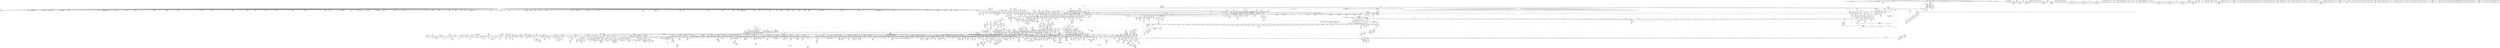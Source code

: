 digraph {
	CE0x5629cf0 [shape=record,shape=Mrecord,label="{CE0x5629cf0|0:_i16,_:_CRE_189,190_}"]
	CE0x5472630 [shape=record,shape=Mrecord,label="{CE0x5472630|tomoyo_get_realpath:tmp8|security/tomoyo/file.c,152|*SummSink*}"]
	CE0x6c232e0 [shape=record,shape=Mrecord,label="{CE0x6c232e0|tomoyo_const_part_length:add29|security/tomoyo/util.c,646|*SummSink*}"]
	CE0x5402d10 [shape=record,shape=Mrecord,label="{CE0x5402d10|tomoyo_path2_perm:tmp34|security/tomoyo/file.c,912|*SummSink*}"]
	CE0x52f4490 [shape=record,shape=Mrecord,label="{CE0x52f4490|0:_%struct.tomoyo_obj_info*,_24:_%struct.tomoyo_path_info*,_32:_%struct.tomoyo_path_info*,_40:_i8,_72:_i8,_76:_i8,_:_SCMRE_35,36_}"]
	CE0x572ca90 [shape=record,shape=Mrecord,label="{CE0x572ca90|__llvm_gcov_indirect_counter_increment:tmp6|*SummSink*}"]
	CE0x6e4a950 [shape=record,shape=Mrecord,label="{CE0x6e4a950|0:_i16,_:_CRE_205,206_}"]
	CE0x5151a80 [shape=record,shape=Mrecord,label="{CE0x5151a80|%struct.tomoyo_domain_info*_null|*Constant*}"]
	CE0x556bfe0 [shape=record,shape=Mrecord,label="{CE0x556bfe0|0:_i16,_:_CRE_360,376_|*MultipleSource*|security/tomoyo/file.c,912|security/tomoyo/file.c,912|security/tomoyo/file.c,912}"]
	CE0x6c27590 [shape=record,shape=Mrecord,label="{CE0x6c27590|0:_i16,_:_CRE_497,498_}"]
	CE0x536bbf0 [shape=record,shape=Mrecord,label="{CE0x536bbf0|tomoyo_fill_path_info:tmp11|security/tomoyo/util.c,667|*SummSink*}"]
	CE0x54e0cf0 [shape=record,shape=Mrecord,label="{CE0x54e0cf0|tomoyo_path2_perm:call|security/tomoyo/file.c,898}"]
	CE0x53b3020 [shape=record,shape=Mrecord,label="{CE0x53b3020|tomoyo_path2_perm:tmp2|security/tomoyo/file.c,891|*SummSource*}"]
	CE0x5592db0 [shape=record,shape=Mrecord,label="{CE0x5592db0|rcu_lock_release:tmp6}"]
	CE0x5616d40 [shape=record,shape=Mrecord,label="{CE0x5616d40|__llvm_gcov_indirect_counter_increment114:tmp6|*SummSource*}"]
	CE0x4628260 [shape=record,shape=Mrecord,label="{CE0x4628260|0:_i16,_:_CRE_174,175_}"]
	CE0x525ced0 [shape=record,shape=Mrecord,label="{CE0x525ced0|0:_%struct.tomoyo_obj_info*,_24:_%struct.tomoyo_path_info*,_32:_%struct.tomoyo_path_info*,_40:_i8,_72:_i8,_76:_i8,_:_SCMRE_76,77_|*MultipleSource*|security/tomoyo/file.c, 891|security/tomoyo/file.c,891|security/tomoyo/file.c,920|Function::tomoyo_init_request_info&Arg::r::}"]
	CE0x434b440 [shape=record,shape=Mrecord,label="{CE0x434b440|rcu_lock_acquire:tmp1|*SummSource*}"]
	CE0x55e0870 [shape=record,shape=Mrecord,label="{CE0x55e0870|COLLAPSED:_GCMRE___llvm_gcov_ctr43150_internal_global_31_x_i64_zeroinitializer:_elem_0:default:}"]
	CE0x6bfbec0 [shape=record,shape=Mrecord,label="{CE0x6bfbec0|40:_%struct.tomoyo_policy_namespace*,_48:_i8,_:_GCRE_tomoyo_kernel_domain_external_global_%struct.tomoyo_domain_info_59,60_}"]
	CE0x541b170 [shape=record,shape=Mrecord,label="{CE0x541b170|tomoyo_const_part_length:if.then27|*SummSink*}"]
	CE0x50fc510 [shape=record,shape=Mrecord,label="{CE0x50fc510|VOIDTB_TE:_CE_310,311_}"]
	CE0x52d49e0 [shape=record,shape=Mrecord,label="{CE0x52d49e0|0:_%struct.tomoyo_obj_info*,_24:_%struct.tomoyo_path_info*,_32:_%struct.tomoyo_path_info*,_40:_i8,_72:_i8,_76:_i8,_:_SCMRE_38,39_}"]
	CE0x442fd40 [shape=record,shape=Mrecord,label="{CE0x442fd40|tomoyo_path2_perm:tmp4|security/tomoyo/file.c,892|*SummSource*}"]
	CE0x6c7a490 [shape=record,shape=Mrecord,label="{CE0x6c7a490|tomoyo_fill_path_info:tmp6|security/tomoyo/util.c,667}"]
	CE0x51f24a0 [shape=record,shape=Mrecord,label="{CE0x51f24a0|tomoyo_get_mode:tmp}"]
	CE0x567ba80 [shape=record,shape=Mrecord,label="{CE0x567ba80|__llvm_gcov_indirect_counter_increment:tmp|*SummSource*}"]
	CE0x5185d90 [shape=record,shape=Mrecord,label="{CE0x5185d90|tomoyo_path2_perm:tmp35|security/tomoyo/file.c,912|*SummSink*}"]
	CE0x6b85cf0 [shape=record,shape=Mrecord,label="{CE0x6b85cf0|GLOBAL:__srcu_read_lock|*Constant*|*SummSource*}"]
	CE0x51857f0 [shape=record,shape=Mrecord,label="{CE0x51857f0|tomoyo_path2_perm:tmp34|security/tomoyo/file.c,912}"]
	CE0x6cd7340 [shape=record,shape=Mrecord,label="{CE0x6cd7340|tomoyo_domain:entry}"]
	CE0x5376d10 [shape=record,shape=Mrecord,label="{CE0x5376d10|tomoyo_audit_path2_log:tmp7|security/tomoyo/file.c,183|*SummSource*}"]
	CE0x51ca120 [shape=record,shape=Mrecord,label="{CE0x51ca120|tomoyo_path2_perm:call4|security/tomoyo/file.c,903|*SummSource*}"]
	CE0x5471b10 [shape=record,shape=Mrecord,label="{CE0x5471b10|i32_-1|*Constant*|*SummSink*}"]
	CE0x56f06a0 [shape=record,shape=Mrecord,label="{CE0x56f06a0|104:_%struct.inode*,_:_CRE_264,272_|*MultipleSource*|security/tomoyo/file.c,912|*LoadInst*|security/tomoyo/file.c,911|Function::tomoyo_path_link&Arg::old_dentry::}"]
	CE0x52fcc40 [shape=record,shape=Mrecord,label="{CE0x52fcc40|tomoyo_get_realpath:tmp7|security/tomoyo/file.c,152}"]
	CE0x6c4ef60 [shape=record,shape=Mrecord,label="{CE0x6c4ef60|tomoyo_init_request_info:ns|security/tomoyo/util.c,1010|*SummSink*}"]
	CE0x3757eb0 [shape=record,shape=Mrecord,label="{CE0x3757eb0|0:_i16,_:_CRE_932,933_}"]
	CE0x37ba0f0 [shape=record,shape=Mrecord,label="{CE0x37ba0f0|GLOBAL:tomoyo_domain.__warned|Global_var:tomoyo_domain.__warned|*SummSink*}"]
	CE0x556b5e0 [shape=record,shape=Mrecord,label="{CE0x556b5e0|0:_i16,_:_CRE_312,320_|*MultipleSource*|security/tomoyo/file.c,912|security/tomoyo/file.c,912|security/tomoyo/file.c,912}"]
	CE0x569bb30 [shape=record,shape=Mrecord,label="{CE0x569bb30|128:_i8*,_1208:_%struct.file*,_:_CMRE_35,36_}"]
	CE0x5564260 [shape=record,shape=Mrecord,label="{CE0x5564260|_ret_i32_%call,_!dbg_!38902|security/tomoyo/common.h,1097}"]
	CE0x538a440 [shape=record,shape=Mrecord,label="{CE0x538a440|tomoyo_path2_perm:tmp6|security/tomoyo/file.c,893|*SummSource*}"]
	CE0x5426f20 [shape=record,shape=Mrecord,label="{CE0x5426f20|tomoyo_const_part_length:tmp44|security/tomoyo/util.c,645|*SummSink*}"]
	CE0x5340aa0 [shape=record,shape=Mrecord,label="{CE0x5340aa0|0:_i16,_:_CRE_284,285_}"]
	CE0x521ec30 [shape=record,shape=Mrecord,label="{CE0x521ec30|0:_i16,_:_CRE_483,484_}"]
	CE0x43c99e0 [shape=record,shape=Mrecord,label="{CE0x43c99e0|tomoyo_path_link:tmp|*SummSink*}"]
	CE0x380fd40 [shape=record,shape=Mrecord,label="{CE0x380fd40|tomoyo_domain:tmp|*SummSource*}"]
	CE0x5160440 [shape=record,shape=Mrecord,label="{CE0x5160440|0:_i8*,_array:_GCRE_tomoyo_mac_keywords_external_constant_42_x_i8*_:_elem_32::|security/tomoyo/file.c,181}"]
	CE0x52e5280 [shape=record,shape=Mrecord,label="{CE0x52e5280|0:_i8,_array:_GCRE_tomoyo_index2category_constant_39_x_i8_c_00_00_00_00_00_00_00_00_00_00_00_00_00_00_00_00_00_00_00_00_00_00_00_01_01_01_01_01_01_01_01_01_01_01_01_01_01_01_02_,_align_16:_elem_1::|security/tomoyo/util.c,983}"]
	CE0x55ca850 [shape=record,shape=Mrecord,label="{CE0x55ca850|tomoyo_add_slash:tmp2|*LoadInst*|security/tomoyo/file.c,131|*SummSink*}"]
	CE0x440da40 [shape=record,shape=Mrecord,label="{CE0x440da40|_call_void_tomoyo_add_slash(%struct.tomoyo_path_info*_%buf1)_#9,_!dbg_!38951|security/tomoyo/file.c,916|*SummSource*}"]
	CE0x51f1980 [shape=record,shape=Mrecord,label="{CE0x51f1980|tomoyo_get_mode:if.end9|*SummSource*}"]
	CE0x3729f90 [shape=record,shape=Mrecord,label="{CE0x3729f90|tomoyo_get_mode:tmp24|security/tomoyo/util.c,986|*SummSource*}"]
	CE0x6bcb630 [shape=record,shape=Mrecord,label="{CE0x6bcb630|tomoyo_fill_path_info:tmp|*SummSink*}"]
	CE0x36bdab0 [shape=record,shape=Mrecord,label="{CE0x36bdab0|tomoyo_audit_path2_log:tmp10|security/tomoyo/file.c,184|*SummSource*}"]
	CE0x5498480 [shape=record,shape=Mrecord,label="{CE0x5498480|_call_void_srcu_read_unlock(%struct.srcu_struct*_tomoyo_ss,_i32_%idx)_#9,_!dbg_!38903|security/tomoyo/common.h,1109|*SummSink*}"]
	CE0x6bc59b0 [shape=record,shape=Mrecord,label="{CE0x6bc59b0|__llvm_gcov_indirect_counter_increment:predecessor|Function::__llvm_gcov_indirect_counter_increment&Arg::predecessor::}"]
	CE0x3876c70 [shape=record,shape=Mrecord,label="{CE0x3876c70|GLOBAL:__srcu_read_lock|*Constant*|*SummSink*}"]
	CE0x5497520 [shape=record,shape=Mrecord,label="{CE0x5497520|rcu_lock_release:tmp5|include/linux/rcupdate.h,423}"]
	CE0x3760300 [shape=record,shape=Mrecord,label="{CE0x3760300|tomoyo_path2_perm:tmp37|security/tomoyo/file.c,912|*SummSource*}"]
	CE0x538a2b0 [shape=record,shape=Mrecord,label="{CE0x538a2b0|tomoyo_path2_perm:tmp6|security/tomoyo/file.c,893}"]
	CE0x56e0710 [shape=record,shape=Mrecord,label="{CE0x56e0710|tomoyo_read_unlock:bb|*SummSink*}"]
	CE0x541c450 [shape=record,shape=Mrecord,label="{CE0x541c450|tomoyo_path2_perm:lor.lhs.false}"]
	CE0x43df980 [shape=record,shape=Mrecord,label="{CE0x43df980|i32_49|*Constant*|*SummSink*}"]
	CE0x52e4b30 [shape=record,shape=Mrecord,label="{CE0x52e4b30|GLOBAL:__llvm_gcov_ctr31133|Global_var:__llvm_gcov_ctr31133|*SummSink*}"]
	CE0x51c1620 [shape=record,shape=Mrecord,label="{CE0x51c1620|tomoyo_const_part_length:bb|*SummSink*}"]
	CE0x45aa040 [shape=record,shape=Mrecord,label="{CE0x45aa040|tomoyo_read_unlock:tmp3|*SummSource*}"]
	CE0x6135890 [shape=record,shape=Mrecord,label="{CE0x6135890|i64_7|*Constant*|*SummSource*}"]
	CE0x3729c60 [shape=record,shape=Mrecord,label="{CE0x3729c60|tomoyo_get_mode:default_config|security/tomoyo/util.c,986|*SummSink*}"]
	CE0x38f7900 [shape=record,shape=Mrecord,label="{CE0x38f7900|_call_void_mcount()_#3}"]
	CE0x6c56300 [shape=record,shape=Mrecord,label="{CE0x6c56300|tomoyo_path2_perm:d_inode11|security/tomoyo/file.c,912|*SummSink*}"]
	CE0x6c56560 [shape=record,shape=Mrecord,label="{CE0x6c56560|tomoyo_path2_perm:tmp32|security/tomoyo/file.c,912}"]
	CE0x6ddbd30 [shape=record,shape=Mrecord,label="{CE0x6ddbd30|tomoyo_const_part_length:tmp39|security/tomoyo/util.c,644|*SummSource*}"]
	CE0x5618d50 [shape=record,shape=Mrecord,label="{CE0x5618d50|tomoyo_audit_path2_log:path2|security/tomoyo/file.c,182}"]
	CE0x51a8770 [shape=record,shape=Mrecord,label="{CE0x51a8770|0:_i16,_:_CRE_257,258_}"]
	CE0x5564bf0 [shape=record,shape=Mrecord,label="{CE0x5564bf0|tomoyo_init_request_info:call|security/tomoyo/util.c,1005|*SummSource*}"]
	CE0x569cd70 [shape=record,shape=Mrecord,label="{CE0x569cd70|i32_0|*Constant*}"]
	CE0x380fc60 [shape=record,shape=Mrecord,label="{CE0x380fc60|i64*_getelementptr_inbounds_(_11_x_i64_,_11_x_i64_*___llvm_gcov_ctr54147,_i64_0,_i64_0)|*Constant*|*SummSource*}"]
	CE0x45d5a80 [shape=record,shape=Mrecord,label="{CE0x45d5a80|rcu_lock_acquire:map|Function::rcu_lock_acquire&Arg::map::|*SummSource*}"]
	CE0x52c8ab0 [shape=record,shape=Mrecord,label="{CE0x52c8ab0|tomoyo_const_part_length:conv2|security/tomoyo/util.c,627}"]
	CE0x51a8330 [shape=record,shape=Mrecord,label="{CE0x51a8330|0:_i16,_:_CRE_253,254_}"]
	CE0x53b34d0 [shape=record,shape=Mrecord,label="{CE0x53b34d0|tomoyo_path2_perm:cleanup|*SummSink*}"]
	CE0x5651b60 [shape=record,shape=Mrecord,label="{CE0x5651b60|tomoyo_get_mode:arrayidx8|security/tomoyo/util.c,983|*SummSink*}"]
	CE0x57082e0 [shape=record,shape=Mrecord,label="{CE0x57082e0|tomoyo_const_part_length:cmp21|security/tomoyo/util.c,644}"]
	CE0x452a3c0 [shape=record,shape=Mrecord,label="{CE0x452a3c0|tomoyo_audit_path2_log:filename2|security/tomoyo/file.c,184|*SummSource*}"]
	CE0x5618e10 [shape=record,shape=Mrecord,label="{CE0x5618e10|tomoyo_audit_path2_log:path2|security/tomoyo/file.c,182|*SummSink*}"]
	CE0x6c48220 [shape=record,shape=Mrecord,label="{CE0x6c48220|tomoyo_path2_perm:tmp1|*SummSink*}"]
	CE0x6df2db0 [shape=record,shape=Mrecord,label="{CE0x6df2db0|srcu_read_unlock:tmp}"]
	CE0x6c60390 [shape=record,shape=Mrecord,label="{CE0x6c60390|GLOBAL:tomoyo_index2category|Global_var:tomoyo_index2category|*SummSource*}"]
	CE0x3804730 [shape=record,shape=Mrecord,label="{CE0x3804730|0:_i64*,_array:_GCR___llvm_gcda_edge_table44_internal_unnamed_addr_constant_3_x_i64*_i64*_getelementptr_inbounds_(_31_x_i64_,_31_x_i64_*___llvm_gcov_ctr43150,_i64_0,_i64_10),_i64*_getelementptr_inbounds_(_31_x_i64_,_31_x_i64_*___llvm_gcov_ctr43150,_i64_0,_i64_11),_i64*_getelementptr_inbounds_(_31_x_i64_,_31_x_i64_*___llvm_gcov_ctr43150,_i64_0,_i64_15)_:_elem_0::}"]
	CE0x37f3e50 [shape=record,shape=Mrecord,label="{CE0x37f3e50|tomoyo_get_mode:tmp9|security/tomoyo/util.c,981}"]
	CE0x574bf00 [shape=record,shape=Mrecord,label="{CE0x574bf00|i64_13|*Constant*}"]
	CE0x44a3750 [shape=record,shape=Mrecord,label="{CE0x44a3750|i64_0|*Constant*}"]
	CE0x51a8880 [shape=record,shape=Mrecord,label="{CE0x51a8880|0:_i16,_:_CRE_258,259_}"]
	CE0x548ae30 [shape=record,shape=Mrecord,label="{CE0x548ae30|i64*_getelementptr_inbounds_(_6_x_i64_,_6_x_i64_*___llvm_gcov_ctr25,_i64_0,_i64_4)|*Constant*}"]
	CE0x521f070 [shape=record,shape=Mrecord,label="{CE0x521f070|0:_i16,_:_CRE_487,488_}"]
	CE0x6af3270 [shape=record,shape=Mrecord,label="{CE0x6af3270|_call_void_tomoyo_fill_path_info(%struct.tomoyo_path_info*_%buf)_#9,_!dbg_!38911|security/tomoyo/file.c,137|*SummSource*}"]
	CE0x380fa40 [shape=record,shape=Mrecord,label="{CE0x380fa40|i32_6|*Constant*|*SummSource*}"]
	CE0x42b8f80 [shape=record,shape=Mrecord,label="{CE0x42b8f80|tomoyo_get_mode:tmp28|security/tomoyo/util.c,988}"]
	CE0x5707de0 [shape=record,shape=Mrecord,label="{CE0x5707de0|tomoyo_const_part_length:conv20|security/tomoyo/util.c,644|*SummSink*}"]
	CE0x5325f50 [shape=record,shape=Mrecord,label="{CE0x5325f50|tomoyo_path2_perm:tmp30|security/tomoyo/file.c,912|*SummSink*}"]
	CE0x434a920 [shape=record,shape=Mrecord,label="{CE0x434a920|i64*_getelementptr_inbounds_(_4_x_i64_,_4_x_i64_*___llvm_gcov_ctr24,_i64_0,_i64_1)|*Constant*|*SummSink*}"]
	CE0x3703840 [shape=record,shape=Mrecord,label="{CE0x3703840|tomoyo_domain:do.end|*SummSink*}"]
	CE0x54032e0 [shape=record,shape=Mrecord,label="{CE0x54032e0|tomoyo_path2_perm:and|security/tomoyo/file.c,912}"]
	CE0x54ad9b0 [shape=record,shape=Mrecord,label="{CE0x54ad9b0|tomoyo_path2_perm:tmp6|security/tomoyo/file.c,893}"]
	CE0x46f6010 [shape=record,shape=Mrecord,label="{CE0x46f6010|tomoyo_read_unlock:tmp|*SummSink*}"]
	CE0x55b5890 [shape=record,shape=Mrecord,label="{CE0x55b5890|0:_i16,_:_CRE_416,424_|*MultipleSource*|security/tomoyo/file.c,912|security/tomoyo/file.c,912|security/tomoyo/file.c,912}"]
	CE0x46f7190 [shape=record,shape=Mrecord,label="{CE0x46f7190|VOIDTB_TE:_CE_319,320_}"]
	CE0x5498920 [shape=record,shape=Mrecord,label="{CE0x5498920|tomoyo_audit_path2_log:param3|security/tomoyo/file.c,183}"]
	CE0x5714020 [shape=record,shape=Mrecord,label="{CE0x5714020|tomoyo_get_realpath:tmp12|security/tomoyo/file.c,156|*SummSource*}"]
	CE0x6bda650 [shape=record,shape=Mrecord,label="{CE0x6bda650|tomoyo_fill_path_info:tmp2|*LoadInst*|security/tomoyo/util.c,663|*SummSource*}"]
	CE0x5287ff0 [shape=record,shape=Mrecord,label="{CE0x5287ff0|0:_i8*,_8:_i32,_12:_i16,_14:_i8,_15:_i8,_:_SCMRE_12,14_|*MultipleSource*|security/tomoyo/file.c, 889|security/tomoyo/file.c, 890|security/tomoyo/file.c,901}"]
	CE0x5340bb0 [shape=record,shape=Mrecord,label="{CE0x5340bb0|0:_i16,_:_CRE_285,286_}"]
	CE0x6cdd660 [shape=record,shape=Mrecord,label="{CE0x6cdd660|tomoyo_get_mode:entry|*SummSource*}"]
	CE0x5427620 [shape=record,shape=Mrecord,label="{CE0x5427620|tomoyo_const_part_length:tmp45|security/tomoyo/util.c,645|*SummSink*}"]
	CE0x6c4f950 [shape=record,shape=Mrecord,label="{CE0x6c4f950|i32_10|*Constant*|*SummSink*}"]
	CE0x369b0a0 [shape=record,shape=Mrecord,label="{CE0x369b0a0|0:_i16,_:_CRE_988,992_|*MultipleSource*|security/tomoyo/file.c,912|security/tomoyo/file.c,912|security/tomoyo/file.c,912}"]
	CE0x6bdbe40 [shape=record,shape=Mrecord,label="{CE0x6bdbe40|tomoyo_const_part_length:tmp7|security/tomoyo/util.c,625|*SummSource*}"]
	CE0x6c95a10 [shape=record,shape=Mrecord,label="{CE0x6c95a10|tomoyo_domain:tmp21|security/tomoyo/common.h,1205|*SummSource*}"]
	CE0x44df130 [shape=record,shape=Mrecord,label="{CE0x44df130|tomoyo_path_link:path2|security/tomoyo/tomoyo.c, 279|*SummSource*}"]
	CE0x3510bd0 [shape=record,shape=Mrecord,label="{CE0x3510bd0|tomoyo_init_request_info:tmp10|security/tomoyo/util.c,1006|*SummSource*}"]
	CE0x54f1490 [shape=record,shape=Mrecord,label="{CE0x54f1490|0:_i16,_:_CRE_866,867_}"]
	CE0x4612ca0 [shape=record,shape=Mrecord,label="{CE0x4612ca0|104:_%struct.inode*,_:_CRE_218,219_}"]
	CE0x44142f0 [shape=record,shape=Mrecord,label="{CE0x44142f0|tomoyo_path2_perm:tmp42|security/tomoyo/file.c,916|*SummSource*}"]
	CE0x6bad2a0 [shape=record,shape=Mrecord,label="{CE0x6bad2a0|VOIDTB_TE:_CE_205,206_}"]
	CE0x6b854b0 [shape=record,shape=Mrecord,label="{CE0x6b854b0|tomoyo_fill_path_info:name1|security/tomoyo/util.c,663}"]
	CE0x44df0c0 [shape=record,shape=Mrecord,label="{CE0x44df0c0|tomoyo_path_link:path2|security/tomoyo/tomoyo.c, 279}"]
	CE0x6c4f4c0 [shape=record,shape=Mrecord,label="{CE0x6c4f4c0|i32_10|*Constant*}"]
	CE0x5569d30 [shape=record,shape=Mrecord,label="{CE0x5569d30|0:_i16,_:_CRE_616,617_}"]
	CE0x5325a80 [shape=record,shape=Mrecord,label="{CE0x5325a80|tomoyo_path2_perm:tmp29|security/tomoyo/file.c,912|*SummSink*}"]
	CE0x6be92e0 [shape=record,shape=Mrecord,label="{CE0x6be92e0|tomoyo_init_request_info:bb}"]
	CE0x6dc4ba0 [shape=record,shape=Mrecord,label="{CE0x6dc4ba0|tomoyo_init_request_info:tmp8|security/tomoyo/util.c,1005}"]
	CE0x554a910 [shape=record,shape=Mrecord,label="{CE0x554a910|tomoyo_fill_path_info:hash|security/tomoyo/util.c,669|*SummSource*}"]
	CE0x3655bd0 [shape=record,shape=Mrecord,label="{CE0x3655bd0|rcu_lock_release:bb}"]
	CE0x53733c0 [shape=record,shape=Mrecord,label="{CE0x53733c0|tomoyo_get_realpath:call|security/tomoyo/file.c,150}"]
	CE0x51f1c00 [shape=record,shape=Mrecord,label="{CE0x51f1c00|tomoyo_get_mode:tmp2|security/tomoyo/util.c,978|*SummSink*}"]
	CE0x3833630 [shape=record,shape=Mrecord,label="{CE0x3833630|tomoyo_const_part_length:tmp44|security/tomoyo/util.c,645}"]
	CE0x51e44c0 [shape=record,shape=Mrecord,label="{CE0x51e44c0|VOIDTB_TE:_CE_182,183_}"]
	CE0x5380870 [shape=record,shape=Mrecord,label="{CE0x5380870|i64*_null|*Constant*}"]
	CE0x613e1b0 [shape=record,shape=Mrecord,label="{CE0x613e1b0|tomoyo_domain:tmp3}"]
	CE0x36af1c0 [shape=record,shape=Mrecord,label="{CE0x36af1c0|tomoyo_get_mode:tmp25|security/tomoyo/util.c,987|*SummSink*}"]
	CE0x6b86be0 [shape=record,shape=Mrecord,label="{CE0x6b86be0|tomoyo_path2_perm:name|security/tomoyo/file.c,901}"]
	CE0x5095710 [shape=record,shape=Mrecord,label="{CE0x5095710|rcu_lock_release:indirectgoto|*SummSink*}"]
	CE0x566c2d0 [shape=record,shape=Mrecord,label="{CE0x566c2d0|tomoyo_path2_perm:tmp18|security/tomoyo/file.c,904|*SummSink*}"]
	CE0x6e597c0 [shape=record,shape=Mrecord,label="{CE0x6e597c0|0:_i16,_:_CRE_573,574_}"]
	CE0x55244e0 [shape=record,shape=Mrecord,label="{CE0x55244e0|0:_i16,_:_CRE_304,305_}"]
	CE0x55641f0 [shape=record,shape=Mrecord,label="{CE0x55641f0|tomoyo_read_lock:entry|*SummSink*}"]
	CE0x6153010 [shape=record,shape=Mrecord,label="{CE0x6153010|tomoyo_audit_path2_log:tmp5|security/tomoyo/file.c,182}"]
	CE0x52e52f0 [shape=record,shape=Mrecord,label="{CE0x52e52f0|0:_i8,_array:_GCRE_tomoyo_index2category_constant_39_x_i8_c_00_00_00_00_00_00_00_00_00_00_00_00_00_00_00_00_00_00_00_00_00_00_00_01_01_01_01_01_01_01_01_01_01_01_01_01_01_01_02_,_align_16:_elem_2::|security/tomoyo/util.c,983}"]
	CE0x36ff700 [shape=record,shape=Mrecord,label="{CE0x36ff700|tomoyo_get_mode:tmp22|security/tomoyo/util.c,986|*SummSink*}"]
	CE0x6bca3d0 [shape=record,shape=Mrecord,label="{CE0x6bca3d0|i32_92|*Constant*|*SummSink*}"]
	CE0x6db4dd0 [shape=record,shape=Mrecord,label="{CE0x6db4dd0|GLOBAL:__llvm_gcov_ctr26|Global_var:__llvm_gcov_ctr26}"]
	CE0x5535770 [shape=record,shape=Mrecord,label="{CE0x5535770|tomoyo_init_request_info:domain.addr.0|*SummSink*}"]
	CE0x35fb9d0 [shape=record,shape=Mrecord,label="{CE0x35fb9d0|tomoyo_audit_path2_log:arrayidx2|security/tomoyo/file.c,181|*SummSource*}"]
	CE0x45f59f0 [shape=record,shape=Mrecord,label="{CE0x45f59f0|i64*_getelementptr_inbounds_(_4_x_i64_,_4_x_i64_*___llvm_gcov_ctr33,_i64_0,_i64_1)|*Constant*|*SummSink*}"]
	CE0x4352120 [shape=record,shape=Mrecord,label="{CE0x4352120|i64*_getelementptr_inbounds_(_11_x_i64_,_11_x_i64_*___llvm_gcov_ctr54147,_i64_0,_i64_0)|*Constant*}"]
	CE0x55f1f20 [shape=record,shape=Mrecord,label="{CE0x55f1f20|tomoyo_path2_perm:tmp56|security/tomoyo/file.c,933|*SummSource*}"]
	CE0x532c2d0 [shape=record,shape=Mrecord,label="{CE0x532c2d0|0:_i16,_:_CRE_264,265_}"]
	CE0x6c27ad0 [shape=record,shape=Mrecord,label="{CE0x6c27ad0|0:_i16,_:_CRE_501,502_}"]
	CE0x50fc730 [shape=record,shape=Mrecord,label="{CE0x50fc730|VOIDTB_TE:_CE_312,313_}"]
	CE0x6c416d0 [shape=record,shape=Mrecord,label="{CE0x6c416d0|tomoyo_init_request_info:type|security/tomoyo/util.c,1009|*SummSource*}"]
	CE0x6bda890 [shape=record,shape=Mrecord,label="{CE0x6bda890|tomoyo_fill_path_info:call|security/tomoyo/util.c,664}"]
	CE0x45b4330 [shape=record,shape=Mrecord,label="{CE0x45b4330|_ret_i32_%retval.0,_!dbg_!38957|security/tomoyo/util.c,652}"]
	CE0x55e6060 [shape=record,shape=Mrecord,label="{CE0x55e6060|tomoyo_const_part_length:conv|security/tomoyo/util.c,626|*SummSink*}"]
	CE0x50fcb10 [shape=record,shape=Mrecord,label="{CE0x50fcb10|VOIDTB_TE:_CE_183,184_}"]
	CE0x51a8550 [shape=record,shape=Mrecord,label="{CE0x51a8550|0:_i16,_:_CRE_255,256_}"]
	CE0x5642a40 [shape=record,shape=Mrecord,label="{CE0x5642a40|GLOBAL:tomoyo_fill_path_info|*Constant*}"]
	CE0x3833ae0 [shape=record,shape=Mrecord,label="{CE0x3833ae0|i64*_getelementptr_inbounds_(_31_x_i64_,_31_x_i64_*___llvm_gcov_ctr43150,_i64_0,_i64_26)|*Constant*}"]
	CE0x36091b0 [shape=record,shape=Mrecord,label="{CE0x36091b0|0:_i16,_:_CRE_917,918_}"]
	CE0x6df3330 [shape=record,shape=Mrecord,label="{CE0x6df3330|i32_47|*Constant*|*SummSource*}"]
	CE0x45fec50 [shape=record,shape=Mrecord,label="{CE0x45fec50|tomoyo_path2_perm:path1|Function::tomoyo_path2_perm&Arg::path1::}"]
	CE0x52272d0 [shape=record,shape=Mrecord,label="{CE0x52272d0|tomoyo_path2_perm:tmp54|security/tomoyo/file.c,930}"]
	CE0x37d5200 [shape=record,shape=Mrecord,label="{CE0x37d5200|tomoyo_path2_perm:tmp46|security/tomoyo/file.c,926|*SummSink*}"]
	CE0x54f5490 [shape=record,shape=Mrecord,label="{CE0x54f5490|tomoyo_get_mode:tmp14|security/tomoyo/util.c,983}"]
	CE0x54f12b0 [shape=record,shape=Mrecord,label="{CE0x54f12b0|0:_i16,_:_CRE_865,866_}"]
	CE0x529d4c0 [shape=record,shape=Mrecord,label="{CE0x529d4c0|0:_%struct.tomoyo_obj_info*,_24:_%struct.tomoyo_path_info*,_32:_%struct.tomoyo_path_info*,_40:_i8,_72:_i8,_76:_i8,_:_SCMRE_45,46_}"]
	CE0x567c290 [shape=record,shape=Mrecord,label="{CE0x567c290|i64*_null|*Constant*|*SummSink*}"]
	CE0x51c1400 [shape=record,shape=Mrecord,label="{CE0x51c1400|_call_void___llvm_gcov_indirect_counter_increment114(i32*___llvm_gcov_global_state_pred45,_i64**_getelementptr_inbounds_(_3_x_i64*_,_3_x_i64*_*___llvm_gcda_edge_table44,_i64_0,_i64_2)),_!dbg_!38930|security/tomoyo/util.c,640|*SummSource*}"]
	CE0x541bf30 [shape=record,shape=Mrecord,label="{CE0x541bf30|GLOBAL:__llvm_gcov_ctr25|Global_var:__llvm_gcov_ctr25|*SummSource*}"]
	CE0x6df37c0 [shape=record,shape=Mrecord,label="{CE0x6df37c0|tomoyo_fill_path_info:cmp|security/tomoyo/util.c,667}"]
	CE0x5402b90 [shape=record,shape=Mrecord,label="{CE0x5402b90|i64_15|*Constant*|*SummSource*}"]
	CE0x54f43f0 [shape=record,shape=Mrecord,label="{CE0x54f43f0|tomoyo_path2_perm:tmp64|security/tomoyo/file.c,935|*SummSink*}"]
	CE0x55645b0 [shape=record,shape=Mrecord,label="{CE0x55645b0|_ret_i32_%call,_!dbg_!38902|security/tomoyo/common.h,1097|*SummSink*}"]
	CE0x3798a70 [shape=record,shape=Mrecord,label="{CE0x3798a70|tomoyo_path2_perm:filename1|security/tomoyo/file.c,923|*SummSink*}"]
	CE0x4351350 [shape=record,shape=Mrecord,label="{CE0x4351350|tomoyo_const_part_length:entry|*SummSource*}"]
	CE0x56f0210 [shape=record,shape=Mrecord,label="{CE0x56f0210|104:_%struct.inode*,_:_CRE_248,256_|*MultipleSource*|security/tomoyo/file.c,912|*LoadInst*|security/tomoyo/file.c,911|Function::tomoyo_path_link&Arg::old_dentry::}"]
	CE0x37d4f70 [shape=record,shape=Mrecord,label="{CE0x37d4f70|tomoyo_path2_perm:param|security/tomoyo/file.c,922|*SummSource*}"]
	CE0x613e140 [shape=record,shape=Mrecord,label="{CE0x613e140|tomoyo_domain:tmp2|*SummSink*}"]
	CE0x6c05500 [shape=record,shape=Mrecord,label="{CE0x6c05500|GLOBAL:tomoyo_read_unlock|*Constant*|*SummSource*}"]
	CE0x54be850 [shape=record,shape=Mrecord,label="{CE0x54be850|_ret_void,_!dbg_!38913|security/tomoyo/file.c,138|*SummSource*}"]
	CE0x6b71b20 [shape=record,shape=Mrecord,label="{CE0x6b71b20|__llvm_gcov_indirect_counter_increment:pred|*SummSink*}"]
	CE0x3657a30 [shape=record,shape=Mrecord,label="{CE0x3657a30|0:_i16,_:_CRE_920,921_}"]
	CE0x6c27bb0 [shape=record,shape=Mrecord,label="{CE0x6c27bb0|0:_i16,_:_CRE_502,503_}"]
	CE0x5724ec0 [shape=record,shape=Mrecord,label="{CE0x5724ec0|tomoyo_init_request_info:r|Function::tomoyo_init_request_info&Arg::r::|*SummSink*}"]
	CE0x5462e20 [shape=record,shape=Mrecord,label="{CE0x5462e20|GLOBAL:tomoyo_ss|Global_var:tomoyo_ss|*SummSource*}"]
	CE0x6b4e780 [shape=record,shape=Mrecord,label="{CE0x6b4e780|tomoyo_path2_perm:tmp61|security/tomoyo/file.c,934}"]
	CE0x53cbfe0 [shape=record,shape=Mrecord,label="{CE0x53cbfe0|tomoyo_get_mode:tmp13|security/tomoyo/util.c,982|*SummSink*}"]
	CE0x54b7280 [shape=record,shape=Mrecord,label="{CE0x54b7280|i64*_getelementptr_inbounds_(_5_x_i64_,_5_x_i64_*___llvm_gcov_ctr32134,_i64_0,_i64_3)|*Constant*|*SummSink*}"]
	CE0x44df380 [shape=record,shape=Mrecord,label="{CE0x44df380|_ret_i32_%retval.0,_!dbg_!38992|security/tomoyo/file.c,936|*SummSink*}"]
	CE0x56e0c20 [shape=record,shape=Mrecord,label="{CE0x56e0c20|tomoyo_domain:tmp8|security/tomoyo/common.h,1205|*SummSource*}"]
	CE0x54f5c60 [shape=record,shape=Mrecord,label="{CE0x54f5c60|tomoyo_get_mode:tmp1|*SummSource*}"]
	CE0x51cbc90 [shape=record,shape=Mrecord,label="{CE0x51cbc90|104:_%struct.inode*,_:_CRE_213,214_}"]
	CE0x51c0d80 [shape=record,shape=Mrecord,label="{CE0x51c0d80|rcu_lock_release:tmp3}"]
	CE0x434e6d0 [shape=record,shape=Mrecord,label="{CE0x434e6d0|i32_8|*Constant*|*SummSource*}"]
	CE0x5535920 [shape=record,shape=Mrecord,label="{CE0x5535920|i64*_getelementptr_inbounds_(_5_x_i64_,_5_x_i64_*___llvm_gcov_ctr32134,_i64_0,_i64_4)|*Constant*|*SummSource*}"]
	CE0x35e04f0 [shape=record,shape=Mrecord,label="{CE0x35e04f0|0:_i16,_:_CRE_587,588_}"]
	CE0x51092f0 [shape=record,shape=Mrecord,label="{CE0x51092f0|8:_%struct.vfsmount*,_16:_%struct.dentry*,_24:_%struct.vfsmount*,_32:_%struct.dentry*,_:_SCMRE_0,8_|*MultipleSource*|security/tomoyo/tomoyo.c,278|security/tomoyo/tomoyo.c, 278|security/tomoyo/tomoyo.c, 279}"]
	CE0x51ca440 [shape=record,shape=Mrecord,label="{CE0x51ca440|GLOBAL:tomoyo_read_lock|*Constant*|*SummSource*}"]
	CE0x6b17830 [shape=record,shape=Mrecord,label="{CE0x6b17830|tomoyo_path2_perm:tmp16|security/tomoyo/file.c,904|*SummSink*}"]
	CE0x4526210 [shape=record,shape=Mrecord,label="{CE0x4526210|tomoyo_path2_perm:tmp11|security/tomoyo/file.c,898|*SummSource*}"]
	CE0x5487830 [shape=record,shape=Mrecord,label="{CE0x5487830|tomoyo_domain:tobool1|security/tomoyo/common.h,1205|*SummSink*}"]
	CE0x4424300 [shape=record,shape=Mrecord,label="{CE0x4424300|tomoyo_init_request_info:if.end}"]
	CE0x6e47820 [shape=record,shape=Mrecord,label="{CE0x6e47820|0:_%struct.tomoyo_obj_info*,_24:_%struct.tomoyo_path_info*,_32:_%struct.tomoyo_path_info*,_40:_i8,_72:_i8,_76:_i8,_:_SCMRE_16,24_|*MultipleSource*|security/tomoyo/file.c, 891|security/tomoyo/file.c,891|security/tomoyo/file.c,920|Function::tomoyo_init_request_info&Arg::r::}"]
	CE0x51cc100 [shape=record,shape=Mrecord,label="{CE0x51cc100|i64*_getelementptr_inbounds_(_2_x_i64_,_2_x_i64_*___llvm_gcov_ctr28201,_i64_0,_i64_1)|*Constant*|*SummSink*}"]
	CE0x37ea1b0 [shape=record,shape=Mrecord,label="{CE0x37ea1b0|srcu_read_lock:bb|*SummSource*}"]
	CE0x45e1e50 [shape=record,shape=Mrecord,label="{CE0x45e1e50|0:_i16,_:_CRE_244,245_}"]
	CE0x6135630 [shape=record,shape=Mrecord,label="{CE0x6135630|tomoyo_path2_perm:call6|security/tomoyo/file.c,905|*SummSource*}"]
	CE0x45b2230 [shape=record,shape=Mrecord,label="{CE0x45b2230|0:_i16,_:_CRE_159,160_}"]
	CE0x447aa80 [shape=record,shape=Mrecord,label="{CE0x447aa80|%struct.task_struct*_(%struct.task_struct**)*_asm_movq_%gs:$_1:P_,$0_,_r,im,_dirflag_,_fpsr_,_flags_|*SummSource*}"]
	CE0x37f38b0 [shape=record,shape=Mrecord,label="{CE0x37f38b0|GLOBAL:lockdep_rcu_suspicious|*Constant*|*SummSink*}"]
	CE0x6c79980 [shape=record,shape=Mrecord,label="{CE0x6c79980|tomoyo_fill_path_info:arrayidx|security/tomoyo/util.c,667|*SummSource*}"]
	CE0x527e8b0 [shape=record,shape=Mrecord,label="{CE0x527e8b0|tomoyo_domain:tmp17|security/tomoyo/common.h,1205|*SummSink*}"]
	CE0x54f41b0 [shape=record,shape=Mrecord,label="{CE0x54f41b0|tomoyo_path2_perm:retval.0}"]
	CE0x42b9df0 [shape=record,shape=Mrecord,label="{CE0x42b9df0|srcu_read_lock:bb}"]
	CE0x52f9d80 [shape=record,shape=Mrecord,label="{CE0x52f9d80|tomoyo_const_part_length:tmp12|security/tomoyo/util.c,626|*SummSource*}"]
	CE0x6b17760 [shape=record,shape=Mrecord,label="{CE0x6b17760|i64_5|*Constant*|*SummSource*}"]
	CE0x4389450 [shape=record,shape=Mrecord,label="{CE0x4389450|VOIDTB_TE:_CE_2096,2272_|*MultipleSource*|security/tomoyo/util.c,1010|Function::tomoyo_get_mode&Arg::ns::}"]
	CE0x38330f0 [shape=record,shape=Mrecord,label="{CE0x38330f0|tomoyo_const_part_length:tmp43|security/tomoyo/util.c,644}"]
	CE0x6bc5610 [shape=record,shape=Mrecord,label="{CE0x6bc5610|tomoyo_read_lock:tmp2|*SummSink*}"]
	CE0x55241b0 [shape=record,shape=Mrecord,label="{CE0x55241b0|0:_i16,_:_CRE_301,302_}"]
	CE0x5218080 [shape=record,shape=Mrecord,label="{CE0x5218080|tomoyo_init_request_info:conv|security/tomoyo/util.c,1010|*SummSource*}"]
	CE0x51f1420 [shape=record,shape=Mrecord,label="{CE0x51f1420|i64_2|*Constant*}"]
	CE0x56c7fb0 [shape=record,shape=Mrecord,label="{CE0x56c7fb0|tomoyo_path2_perm:if.then|*SummSource*}"]
	CE0x42765e0 [shape=record,shape=Mrecord,label="{CE0x42765e0|tomoyo_get_mode:and|security/tomoyo/util.c,987|*SummSource*}"]
	CE0x4389370 [shape=record,shape=Mrecord,label="{CE0x4389370|tomoyo_domain:tmp4|security/tomoyo/common.h,1205|*SummSource*}"]
	CE0x557b970 [shape=record,shape=Mrecord,label="{CE0x557b970|tomoyo_audit_path2_log:r|Function::tomoyo_audit_path2_log&Arg::r::|*SummSink*}"]
	CE0x6b81210 [shape=record,shape=Mrecord,label="{CE0x6b81210|0:_i16,_:_CRE_873,874_}"]
	CE0x532c820 [shape=record,shape=Mrecord,label="{CE0x532c820|0:_i16,_:_CRE_269,270_}"]
	CE0x5297230 [shape=record,shape=Mrecord,label="{CE0x5297230|0:_%struct.tomoyo_obj_info*,_24:_%struct.tomoyo_path_info*,_32:_%struct.tomoyo_path_info*,_40:_i8,_72:_i8,_76:_i8,_:_SCMRE_54,55_}"]
	CE0x45f4fe0 [shape=record,shape=Mrecord,label="{CE0x45f4fe0|i64_1|*Constant*}"]
	CE0x42b8e80 [shape=record,shape=Mrecord,label="{CE0x42b8e80|tomoyo_get_mode:tmp27|security/tomoyo/util.c,988|*SummSink*}"]
	CE0x3703040 [shape=record,shape=Mrecord,label="{CE0x3703040|tomoyo_get_mode:tmp8|security/tomoyo/util.c,979|*SummSource*}"]
	CE0x6e1be90 [shape=record,shape=Mrecord,label="{CE0x6e1be90|GLOBAL:tomoyo_profile|*Constant*|*SummSink*}"]
	CE0x36af330 [shape=record,shape=Mrecord,label="{CE0x36af330|tomoyo_get_mode:tmp26|security/tomoyo/util.c,987}"]
	CE0x44ab9b0 [shape=record,shape=Mrecord,label="{CE0x44ab9b0|rcu_lock_release:map|Function::rcu_lock_release&Arg::map::}"]
	CE0x369af90 [shape=record,shape=Mrecord,label="{CE0x369af90|0:_i16,_:_CRE_984,988_|*MultipleSource*|security/tomoyo/file.c,912|security/tomoyo/file.c,912|security/tomoyo/file.c,912}"]
	CE0x541aee0 [shape=record,shape=Mrecord,label="{CE0x541aee0|VOIDTB_TE:_CE_196,197_}"]
	CE0x6b748c0 [shape=record,shape=Mrecord,label="{CE0x6b748c0|%struct.lockdep_map*_null|*Constant*}"]
	CE0x51b9060 [shape=record,shape=Mrecord,label="{CE0x51b9060|tomoyo_fill_path_info:tobool|security/tomoyo/util.c,667|*SummSource*}"]
	CE0x54033e0 [shape=record,shape=Mrecord,label="{CE0x54033e0|i32_16384|*Constant*}"]
	CE0x44e84e0 [shape=record,shape=Mrecord,label="{CE0x44e84e0|i32_39|*Constant*}"]
	CE0x5638460 [shape=record,shape=Mrecord,label="{CE0x5638460|GLOBAL:__llvm_gcov_global_state_pred15|Global_var:__llvm_gcov_global_state_pred15|*SummSink*}"]
	CE0x5448f60 [shape=record,shape=Mrecord,label="{CE0x5448f60|tomoyo_path2_perm:bb}"]
	CE0x6caf0a0 [shape=record,shape=Mrecord,label="{CE0x6caf0a0|srcu_read_unlock:tmp3|*SummSink*}"]
	CE0x6cbdd90 [shape=record,shape=Mrecord,label="{CE0x6cbdd90|_call_void_mcount()_#3|*SummSource*}"]
	CE0x6b86b70 [shape=record,shape=Mrecord,label="{CE0x6b86b70|i8*_null|*Constant*}"]
	CE0x43458b0 [shape=record,shape=Mrecord,label="{CE0x43458b0|104:_%struct.inode*,_:_CRE_200,201_}"]
	CE0x55d4070 [shape=record,shape=Mrecord,label="{CE0x55d4070|128:_i8*,_1208:_%struct.file*,_:_CMRE_20,21_}"]
	CE0x54f97d0 [shape=record,shape=Mrecord,label="{CE0x54f97d0|tomoyo_const_part_length:conv14|security/tomoyo/util.c,641}"]
	CE0x4338040 [shape=record,shape=Mrecord,label="{CE0x4338040|104:_%struct.inode*,_:_CRE_171,172_}"]
	CE0x5152070 [shape=record,shape=Mrecord,label="{CE0x5152070|tomoyo_path2_perm:tmp26|*LoadInst*|security/tomoyo/file.c,911|*SummSource*}"]
	CE0x51dac40 [shape=record,shape=Mrecord,label="{CE0x51dac40|i64*_getelementptr_inbounds_(_12_x_i64_,_12_x_i64_*___llvm_gcov_ctr31133,_i64_0,_i64_6)|*Constant*|*SummSource*}"]
	CE0x4277530 [shape=record,shape=Mrecord,label="{CE0x4277530|i64*_getelementptr_inbounds_(_12_x_i64_,_12_x_i64_*___llvm_gcov_ctr31133,_i64_0,_i64_11)|*Constant*|*SummSink*}"]
	CE0x554b060 [shape=record,shape=Mrecord,label="{CE0x554b060|tomoyo_fill_path_info:land.rhs}"]
	CE0x6c23160 [shape=record,shape=Mrecord,label="{CE0x6c23160|tomoyo_const_part_length:add29|security/tomoyo/util.c,646}"]
	CE0x4281250 [shape=record,shape=Mrecord,label="{CE0x4281250|tomoyo_domain:land.lhs.true|*SummSink*}"]
	CE0x5409c60 [shape=record,shape=Mrecord,label="{CE0x5409c60|tomoyo_get_realpath:if.end}"]
	CE0x6bf9fc0 [shape=record,shape=Mrecord,label="{CE0x6bf9fc0|0:_i16,_:_CRE_680,681_}"]
	CE0x45dff50 [shape=record,shape=Mrecord,label="{CE0x45dff50|tomoyo_path2_perm:conv|security/tomoyo/file.c,907|*SummSink*}"]
	CE0x6ba4460 [shape=record,shape=Mrecord,label="{CE0x6ba4460|tomoyo_get_mode:arrayidx|security/tomoyo/util.c,981}"]
	CE0x55bc900 [shape=record,shape=Mrecord,label="{CE0x55bc900|0:_i16,_:_CRE_475,476_}"]
	CE0x51bc8d0 [shape=record,shape=Mrecord,label="{CE0x51bc8d0|rcu_lock_release:bb|*SummSink*}"]
	CE0x57214a0 [shape=record,shape=Mrecord,label="{CE0x57214a0|128:_i8*,_1208:_%struct.file*,_:_CMRE_52,56_|*MultipleSource*|security/tomoyo/common.h,1205|security/tomoyo/common.h,1205}"]
	CE0x44d8df0 [shape=record,shape=Mrecord,label="{CE0x44d8df0|tomoyo_path2_perm:name3|security/tomoyo/file.c,902}"]
	CE0x524b680 [shape=record,shape=Mrecord,label="{CE0x524b680|104:_%struct.inode*,_:_CRE_147,148_}"]
	CE0x554bb10 [shape=record,shape=Mrecord,label="{CE0x554bb10|tomoyo_const_part_length:tmp20|security/tomoyo/util.c,628}"]
	CE0x6ce2f30 [shape=record,shape=Mrecord,label="{CE0x6ce2f30|tomoyo_const_part_length:cmp21|security/tomoyo/util.c,644|*SummSink*}"]
	CE0x5558a90 [shape=record,shape=Mrecord,label="{CE0x5558a90|tomoyo_path2_perm:tmp12|security/tomoyo/file.c,898|*SummSource*}"]
	CE0x35fbc40 [shape=record,shape=Mrecord,label="{CE0x35fbc40|0:_i8*,_array:_GCRE_tomoyo_mac_keywords_external_constant_42_x_i8*_:_elem_0::|security/tomoyo/file.c,181}"]
	CE0x5498db0 [shape=record,shape=Mrecord,label="{CE0x5498db0|tomoyo_audit_path2_log:path24|security/tomoyo/file.c,183|*SummSink*}"]
	CE0x46f6e60 [shape=record,shape=Mrecord,label="{CE0x46f6e60|VOIDTB_TE:_CE_316,317_}"]
	CE0x51e43b0 [shape=record,shape=Mrecord,label="{CE0x51e43b0|VOIDTB_TE:_CE_181,182_}"]
	CE0x56c7c00 [shape=record,shape=Mrecord,label="{CE0x56c7c00|tomoyo_init_request_info:profile2|security/tomoyo/util.c,1007|*SummSink*}"]
	CE0x6c304c0 [shape=record,shape=Mrecord,label="{CE0x6c304c0|tomoyo_init_request_info:mode5|security/tomoyo/util.c,1011|*SummSink*}"]
	CE0x372aa80 [shape=record,shape=Mrecord,label="{CE0x372aa80|i64*_getelementptr_inbounds_(_12_x_i64_,_12_x_i64_*___llvm_gcov_ctr31133,_i64_0,_i64_10)|*Constant*}"]
	CE0x61506f0 [shape=record,shape=Mrecord,label="{CE0x61506f0|tomoyo_add_slash:tmp13|security/tomoyo/file.c,138|*SummSink*}"]
	CE0x6c3fd80 [shape=record,shape=Mrecord,label="{CE0x6c3fd80|tomoyo_path2_perm:tmp48|security/tomoyo/file.c,928}"]
	CE0x56428c0 [shape=record,shape=Mrecord,label="{CE0x56428c0|tomoyo_fill_path_info:entry}"]
	CE0x56947a0 [shape=record,shape=Mrecord,label="{CE0x56947a0|tomoyo_audit_path2_log:tmp8|security/tomoyo/file.c,183|*SummSink*}"]
	CE0x45b2ab0 [shape=record,shape=Mrecord,label="{CE0x45b2ab0|0:_i16,_:_CRE_167,168_}"]
	CE0x5592bd0 [shape=record,shape=Mrecord,label="{CE0x5592bd0|i64*_getelementptr_inbounds_(_4_x_i64_,_4_x_i64_*___llvm_gcov_ctr33,_i64_0,_i64_3)|*Constant*|*SummSource*}"]
	CE0x4457c50 [shape=record,shape=Mrecord,label="{CE0x4457c50|GLOBAL:tomoyo_path2_perm|*Constant*}"]
	CE0x55640f0 [shape=record,shape=Mrecord,label="{CE0x55640f0|tomoyo_read_lock:entry|*SummSource*}"]
	CE0x54be480 [shape=record,shape=Mrecord,label="{CE0x54be480|tomoyo_add_slash:buf|Function::tomoyo_add_slash&Arg::buf::|*SummSink*}"]
	CE0x6b71500 [shape=record,shape=Mrecord,label="{CE0x6b71500|tomoyo_get_realpath:name|security/tomoyo/file.c,150|*SummSink*}"]
	CE0x548b0b0 [shape=record,shape=Mrecord,label="{CE0x548b0b0|tomoyo_get_realpath:name|security/tomoyo/file.c,150|*SummSource*}"]
	CE0x5649410 [shape=record,shape=Mrecord,label="{CE0x5649410|tomoyo_get_realpath:buf|Function::tomoyo_get_realpath&Arg::buf::|*SummSink*}"]
	CE0x51bb2e0 [shape=record,shape=Mrecord,label="{CE0x51bb2e0|i64_25|*Constant*|*SummSink*}"]
	CE0x46e8c30 [shape=record,shape=Mrecord,label="{CE0x46e8c30|i64**_getelementptr_inbounds_(_3_x_i64*_,_3_x_i64*_*___llvm_gcda_edge_table44,_i64_0,_i64_0)|*Constant*|*SummSink*}"]
	CE0x5288340 [shape=record,shape=Mrecord,label="{CE0x5288340|0:_i8*,_8:_i32,_12:_i16,_14:_i8,_15:_i8,_:_SCMRE_14,15_|*MultipleSource*|security/tomoyo/file.c, 889|security/tomoyo/file.c, 890|security/tomoyo/file.c,901}"]
	CE0x6c56410 [shape=record,shape=Mrecord,label="{CE0x6c56410|0:_i16,_:_CRE_4,5_}"]
	CE0x36ffe70 [shape=record,shape=Mrecord,label="{CE0x36ffe70|tomoyo_get_mode:tmp23|security/tomoyo/util.c,986|*SummSink*}"]
	CE0x529d960 [shape=record,shape=Mrecord,label="{CE0x529d960|0:_%struct.tomoyo_obj_info*,_24:_%struct.tomoyo_path_info*,_32:_%struct.tomoyo_path_info*,_40:_i8,_72:_i8,_76:_i8,_:_SCMRE_47,48_}"]
	CE0x3702df0 [shape=record,shape=Mrecord,label="{CE0x3702df0|tomoyo_domain:tmp7|security/tomoyo/common.h,1205|*SummSource*}"]
	CE0x6b36ef0 [shape=record,shape=Mrecord,label="{CE0x6b36ef0|i32_3|*Constant*}"]
	CE0x51e4b90 [shape=record,shape=Mrecord,label="{CE0x51e4b90|tomoyo_const_part_length:conv11|security/tomoyo/util.c,641|*SummSink*}"]
	CE0x5652140 [shape=record,shape=Mrecord,label="{CE0x5652140|tomoyo_get_mode:mode.0|*SummSource*}"]
	CE0x6ca5650 [shape=record,shape=Mrecord,label="{CE0x6ca5650|tomoyo_path2_perm:name28|security/tomoyo/file.c,930|*SummSource*}"]
	CE0x51a8990 [shape=record,shape=Mrecord,label="{CE0x51a8990|0:_i16,_:_CRE_259,260_}"]
	CE0x45e1c30 [shape=record,shape=Mrecord,label="{CE0x45e1c30|0:_i16,_:_CRE_242,243_}"]
	CE0x516db80 [shape=record,shape=Mrecord,label="{CE0x516db80|GLOBAL:rcu_lock_acquire|*Constant*}"]
	CE0x54f0ef0 [shape=record,shape=Mrecord,label="{CE0x54f0ef0|0:_i16,_:_CRE_848,856_|*MultipleSource*|security/tomoyo/file.c,912|security/tomoyo/file.c,912|security/tomoyo/file.c,912}"]
	CE0x5273300 [shape=record,shape=Mrecord,label="{CE0x5273300|tomoyo_get_realpath:if.end|*SummSource*}"]
	CE0x517e800 [shape=record,shape=Mrecord,label="{CE0x517e800|104:_%struct.inode*,_:_CRE_104,112_|*MultipleSource*|security/tomoyo/file.c,912|*LoadInst*|security/tomoyo/file.c,911|Function::tomoyo_path_link&Arg::old_dentry::}"]
	CE0x6ccc010 [shape=record,shape=Mrecord,label="{CE0x6ccc010|tomoyo_init_request_info:tmp12|security/tomoyo/util.c,1010|*SummSource*}"]
	CE0x560f380 [shape=record,shape=Mrecord,label="{CE0x560f380|i64*_getelementptr_inbounds_(_5_x_i64_,_5_x_i64_*___llvm_gcov_ctr28130,_i64_0,_i64_0)|*Constant*}"]
	CE0x55f2030 [shape=record,shape=Mrecord,label="{CE0x55f2030|tomoyo_path2_perm:tmp56|security/tomoyo/file.c,933|*SummSink*}"]
	CE0x36f1fc0 [shape=record,shape=Mrecord,label="{CE0x36f1fc0|i64*_getelementptr_inbounds_(_12_x_i64_,_12_x_i64_*___llvm_gcov_ctr31133,_i64_0,_i64_9)|*Constant*|*SummSink*}"]
	CE0x54f6760 [shape=record,shape=Mrecord,label="{CE0x54f6760|tomoyo_init_request_info:tmp3|security/tomoyo/util.c,1004}"]
	CE0x44392b0 [shape=record,shape=Mrecord,label="{CE0x44392b0|i64*_getelementptr_inbounds_(_2_x_i64_,_2_x_i64_*___llvm_gcov_ctr28201,_i64_0,_i64_1)|*Constant*}"]
	CE0x46134f0 [shape=record,shape=Mrecord,label="{CE0x46134f0|104:_%struct.inode*,_:_CRE_232,240_|*MultipleSource*|security/tomoyo/file.c,912|*LoadInst*|security/tomoyo/file.c,911|Function::tomoyo_path_link&Arg::old_dentry::}"]
	CE0x6152d60 [shape=record,shape=Mrecord,label="{CE0x6152d60|tomoyo_audit_path2_log:arrayidx|security/tomoyo/file.c,182|*SummSource*}"]
	CE0x6c4f220 [shape=record,shape=Mrecord,label="{CE0x6c4f220|i32_8|*Constant*}"]
	CE0x6b700a0 [shape=record,shape=Mrecord,label="{CE0x6b700a0|tomoyo_path2_perm:name3|security/tomoyo/file.c,902|*SummSource*}"]
	CE0x6cab4c0 [shape=record,shape=Mrecord,label="{CE0x6cab4c0|tomoyo_fill_path_info:sub|security/tomoyo/util.c,667}"]
	CE0x6b36500 [shape=record,shape=Mrecord,label="{CE0x6b36500|srcu_read_unlock:tmp2}"]
	CE0x46c0ee0 [shape=record,shape=Mrecord,label="{CE0x46c0ee0|tomoyo_get_mode:if.end14|*SummSink*}"]
	CE0x6149b30 [shape=record,shape=Mrecord,label="{CE0x6149b30|i64*_getelementptr_inbounds_(_11_x_i64_,_11_x_i64_*___llvm_gcov_ctr54147,_i64_0,_i64_6)|*Constant*|*SummSink*}"]
	CE0x55b3c00 [shape=record,shape=Mrecord,label="{CE0x55b3c00|GLOBAL:kfree|*Constant*|*SummSink*}"]
	CE0x42b9630 [shape=record,shape=Mrecord,label="{CE0x42b9630|tomoyo_get_mode:tmp28|security/tomoyo/util.c,988|*SummSink*}"]
	CE0x5637de0 [shape=record,shape=Mrecord,label="{CE0x5637de0|i64_80|*Constant*|*SummSource*}"]
	CE0x43dfbe0 [shape=record,shape=Mrecord,label="{CE0x43dfbe0|VOIDTB_TE:_CE_197,198_}"]
	CE0x43fcfd0 [shape=record,shape=Mrecord,label="{CE0x43fcfd0|_call_void_mcount()_#3}"]
	CE0x3623ba0 [shape=record,shape=Mrecord,label="{CE0x3623ba0|tomoyo_path2_perm:tmp59|security/tomoyo/file.c,933|*SummSink*}"]
	CE0x54f4e40 [shape=record,shape=Mrecord,label="{CE0x54f4e40|i32_255|*Constant*}"]
	CE0x45f4c20 [shape=record,shape=Mrecord,label="{CE0x45f4c20|tomoyo_const_part_length:tmp18|security/tomoyo/util.c,627}"]
	CE0x42768d0 [shape=record,shape=Mrecord,label="{CE0x42768d0|tomoyo_get_mode:and|security/tomoyo/util.c,987|*SummSink*}"]
	CE0x5737880 [shape=record,shape=Mrecord,label="{CE0x5737880|128:_i8*,_1208:_%struct.file*,_:_CMRE_160,168_|*MultipleSource*|security/tomoyo/common.h,1205|security/tomoyo/common.h,1205}"]
	CE0x43ce790 [shape=record,shape=Mrecord,label="{CE0x43ce790|rcu_lock_acquire:map|Function::rcu_lock_acquire&Arg::map::}"]
	CE0x4379070 [shape=record,shape=Mrecord,label="{CE0x4379070|i8*_undef|*Constant*|*SummSink*}"]
	CE0x6c3f6f0 [shape=record,shape=Mrecord,label="{CE0x6c3f6f0|i64_22|*Constant*|*SummSource*}"]
	CE0x541e820 [shape=record,shape=Mrecord,label="{CE0x541e820|tomoyo_get_mode:cmp|security/tomoyo/util.c,982|*SummSink*}"]
	CE0x6d9be80 [shape=record,shape=Mrecord,label="{CE0x6d9be80|0:_i16,_:_CRE_96,104_|*MultipleSource*|security/tomoyo/file.c,912|security/tomoyo/file.c,912|security/tomoyo/file.c,912}"]
	CE0x532ca40 [shape=record,shape=Mrecord,label="{CE0x532ca40|0:_i16,_:_CRE_271,272_}"]
	CE0x6b81430 [shape=record,shape=Mrecord,label="{CE0x6b81430|0:_i16,_:_CRE_875,876_}"]
	CE0x5498c80 [shape=record,shape=Mrecord,label="{CE0x5498c80|tomoyo_audit_path2_log:path24|security/tomoyo/file.c,183}"]
	CE0x55a48d0 [shape=record,shape=Mrecord,label="{CE0x55a48d0|i32_5|*Constant*|*SummSink*}"]
	CE0x6b17690 [shape=record,shape=Mrecord,label="{CE0x6b17690|i64_5|*Constant*}"]
	CE0x6e64730 [shape=record,shape=Mrecord,label="{CE0x6e64730|GLOBAL:rcu_lock_acquire|*Constant*|*SummSink*}"]
	CE0x6cd6f40 [shape=record,shape=Mrecord,label="{CE0x6cd6f40|tomoyo_get_realpath:entry|*SummSource*}"]
	CE0x46d7fa0 [shape=record,shape=Mrecord,label="{CE0x46d7fa0|_call_void___llvm_gcov_indirect_counter_increment114(i32*___llvm_gcov_global_state_pred45,_i64**_getelementptr_inbounds_(_3_x_i64*_,_3_x_i64*_*___llvm_gcda_edge_table44,_i64_0,_i64_0)),_!dbg_!38954|security/tomoyo/util.c,649}"]
	CE0x5433fb0 [shape=record,shape=Mrecord,label="{CE0x5433fb0|tomoyo_path2_perm:lor.lhs.false|*SummSource*}"]
	CE0x43c9750 [shape=record,shape=Mrecord,label="{CE0x43c9750|tomoyo_path_link:bb|*SummSink*}"]
	CE0x4386960 [shape=record,shape=Mrecord,label="{CE0x4386960|i64*_getelementptr_inbounds_(_2_x_i64_,_2_x_i64_*___llvm_gcov_ctr23,_i64_0,_i64_0)|*Constant*|*SummSource*}"]
	CE0x56e06a0 [shape=record,shape=Mrecord,label="{CE0x56e06a0|tomoyo_read_unlock:bb|*SummSource*}"]
	CE0x5602380 [shape=record,shape=Mrecord,label="{CE0x5602380|128:_i8*,_1208:_%struct.file*,_:_CMRE_32,33_}"]
	CE0x6b1d260 [shape=record,shape=Mrecord,label="{CE0x6b1d260|tomoyo_const_part_length:tmp28|security/tomoyo/util.c,641}"]
	CE0x3760160 [shape=record,shape=Mrecord,label="{CE0x3760160|tomoyo_path2_perm:tmp37|security/tomoyo/file.c,912}"]
	CE0x52f9f20 [shape=record,shape=Mrecord,label="{CE0x52f9f20|tomoyo_const_part_length:tmp12|security/tomoyo/util.c,626|*SummSink*}"]
	CE0x6de87a0 [shape=record,shape=Mrecord,label="{CE0x6de87a0|tomoyo_read_unlock:tmp1}"]
	CE0x534f800 [shape=record,shape=Mrecord,label="{CE0x534f800|tomoyo_path2_perm:tmp20|security/tomoyo/file.c,904|*SummSource*}"]
	CE0x46516c0 [shape=record,shape=Mrecord,label="{CE0x46516c0|_call_void___llvm_gcov_indirect_counter_increment(i32*___llvm_gcov_global_state_pred15,_i64**_getelementptr_inbounds_(_3_x_i64*_,_3_x_i64*_*___llvm_gcda_edge_table14,_i64_0,_i64_0)),_!dbg_!38954|security/tomoyo/file.c,920|*SummSource*}"]
	CE0x45b2890 [shape=record,shape=Mrecord,label="{CE0x45b2890|0:_i16,_:_CRE_165,166_}"]
	CE0x6e47a80 [shape=record,shape=Mrecord,label="{CE0x6e47a80|0:_%struct.tomoyo_obj_info*,_24:_%struct.tomoyo_path_info*,_32:_%struct.tomoyo_path_info*,_40:_i8,_72:_i8,_76:_i8,_:_SCMRE_24,25_}"]
	CE0x4479f60 [shape=record,shape=Mrecord,label="{CE0x4479f60|GLOBAL:lock_acquire|*Constant*}"]
	CE0x556a280 [shape=record,shape=Mrecord,label="{CE0x556a280|0:_i16,_:_CRE_621,622_}"]
	CE0x52c3230 [shape=record,shape=Mrecord,label="{CE0x52c3230|i32_55|*Constant*|*SummSource*}"]
	CE0x6cdd9b0 [shape=record,shape=Mrecord,label="{CE0x6cdd9b0|tomoyo_get_mode:ns|Function::tomoyo_get_mode&Arg::ns::|*SummSink*}"]
	CE0x3623e60 [shape=record,shape=Mrecord,label="{CE0x3623e60|tomoyo_path2_perm:conv30|security/tomoyo/file.c,933|*SummSource*}"]
	CE0x6149980 [shape=record,shape=Mrecord,label="{CE0x6149980|i32_50|*Constant*|*SummSink*}"]
	CE0x517de00 [shape=record,shape=Mrecord,label="{CE0x517de00|COLLAPSED:_GCMRE___llvm_gcov_ctr22_internal_global_2_x_i64_zeroinitializer:_elem_0:default:}"]
	CE0x54f5890 [shape=record,shape=Mrecord,label="{CE0x54f5890|_call_void_rcu_lock_release(%struct.lockdep_map*_%dep_map)_#9,_!dbg_!38905|include/linux/srcu.h,236}"]
	CE0x56427b0 [shape=record,shape=Mrecord,label="{CE0x56427b0|_call_void_tomoyo_fill_path_info(%struct.tomoyo_path_info*_%buf)_#9,_!dbg_!38913|security/tomoyo/file.c,152|*SummSink*}"]
	CE0x50a9310 [shape=record,shape=Mrecord,label="{CE0x50a9310|tomoyo_audit_path2_log:idxprom|security/tomoyo/file.c,182|*SummSink*}"]
	CE0x554a4c0 [shape=record,shape=Mrecord,label="{CE0x554a4c0|GLOBAL:full_name_hash|*Constant*|*SummSource*}"]
	CE0x35e1c70 [shape=record,shape=Mrecord,label="{CE0x35e1c70|i64_3|*Constant*|*SummSource*}"]
	CE0x541c250 [shape=record,shape=Mrecord,label="{CE0x541c250|i64*_getelementptr_inbounds_(_2_x_i64_,_2_x_i64_*___llvm_gcov_ctr22,_i64_0,_i64_0)|*Constant*}"]
	CE0x51db3f0 [shape=record,shape=Mrecord,label="{CE0x51db3f0|tomoyo_fill_path_info:land.end}"]
	CE0x44ab940 [shape=record,shape=Mrecord,label="{CE0x44ab940|rcu_lock_release:entry|*SummSink*}"]
	CE0x54a6110 [shape=record,shape=Mrecord,label="{CE0x54a6110|tomoyo_fill_path_info:cmp8|security/tomoyo/util.c,668}"]
	CE0x6b4da40 [shape=record,shape=Mrecord,label="{CE0x6b4da40|tomoyo_fill_path_info:tmp8|security/tomoyo/util.c,667|*SummSink*}"]
	CE0x37f3a80 [shape=record,shape=Mrecord,label="{CE0x37f3a80|i32_1205|*Constant*}"]
	CE0x5435060 [shape=record,shape=Mrecord,label="{CE0x5435060|i64_6|*Constant*}"]
	CE0x5139680 [shape=record,shape=Mrecord,label="{CE0x5139680|tomoyo_get_realpath:retval.0}"]
	CE0x574b720 [shape=record,shape=Mrecord,label="{CE0x574b720|%struct.inode*_null|*Constant*|*SummSink*}"]
	CE0x51f1e70 [shape=record,shape=Mrecord,label="{CE0x51f1e70|tomoyo_get_mode:tobool|security/tomoyo/util.c,978|*SummSource*}"]
	CE0x45b4db0 [shape=record,shape=Mrecord,label="{CE0x45b4db0|i64*_getelementptr_inbounds_(_2_x_i64_,_2_x_i64_*___llvm_gcov_ctr39,_i64_0,_i64_0)|*Constant*|*SummSink*}"]
	CE0x36584d0 [shape=record,shape=Mrecord,label="{CE0x36584d0|0:_i16,_:_CRE_930,931_}"]
	CE0x5152000 [shape=record,shape=Mrecord,label="{CE0x5152000|tomoyo_path2_perm:dentry9|security/tomoyo/file.c,911|*SummSink*}"]
	CE0x51bb470 [shape=record,shape=Mrecord,label="{CE0x51bb470|tomoyo_path2_perm:tmp57|security/tomoyo/file.c,933}"]
	CE0x6c954e0 [shape=record,shape=Mrecord,label="{CE0x6c954e0|tomoyo_domain:cred|security/tomoyo/common.h,1205|*SummSource*}"]
	CE0x5448c10 [shape=record,shape=Mrecord,label="{CE0x5448c10|0:_i8*,_array:_GCRE_tomoyo_mac_keywords_external_constant_42_x_i8*_:_elem_19::|security/tomoyo/file.c,181}"]
	CE0x541bfa0 [shape=record,shape=Mrecord,label="{CE0x541bfa0|GLOBAL:__llvm_gcov_ctr25|Global_var:__llvm_gcov_ctr25}"]
	CE0x6e647a0 [shape=record,shape=Mrecord,label="{CE0x6e647a0|GLOBAL:rcu_lock_acquire|*Constant*|*SummSource*}"]
	CE0x45e23a0 [shape=record,shape=Mrecord,label="{CE0x45e23a0|0:_i16,_:_CRE_249,250_}"]
	CE0x375fc60 [shape=record,shape=Mrecord,label="{CE0x375fc60|tomoyo_path2_perm:conv12|security/tomoyo/file.c,912}"]
	CE0x45e1960 [shape=record,shape=Mrecord,label="{CE0x45e1960|0:_i16,_:_CRE_235,236_}"]
	CE0x5601c00 [shape=record,shape=Mrecord,label="{CE0x5601c00|128:_i8*,_1208:_%struct.file*,_:_CMRE_26,27_}"]
	CE0x5617150 [shape=record,shape=Mrecord,label="{CE0x5617150|__llvm_gcov_indirect_counter_increment114:counters|Function::__llvm_gcov_indirect_counter_increment114&Arg::counters::|*SummSink*}"]
	CE0x36f1680 [shape=record,shape=Mrecord,label="{CE0x36f1680|tomoyo_get_mode:tmp22|security/tomoyo/util.c,986}"]
	CE0x6b174c0 [shape=record,shape=Mrecord,label="{CE0x6b174c0|i64_4|*Constant*|*SummSink*}"]
	CE0x6e30e60 [shape=record,shape=Mrecord,label="{CE0x6e30e60|tomoyo_const_part_length:tmp3|security/tomoyo/util.c,624|*SummSource*}"]
	CE0x547d9a0 [shape=record,shape=Mrecord,label="{CE0x547d9a0|tomoyo_init_request_info:tmp1|*SummSource*}"]
	CE0x45d60f0 [shape=record,shape=Mrecord,label="{CE0x45d60f0|0:_i8,_array:_GCRE_tomoyo_index2category_constant_39_x_i8_c_00_00_00_00_00_00_00_00_00_00_00_00_00_00_00_00_00_00_00_00_00_00_00_01_01_01_01_01_01_01_01_01_01_01_01_01_01_01_02_,_align_16:_elem_16::|security/tomoyo/util.c,983}"]
	CE0x574bcb0 [shape=record,shape=Mrecord,label="{CE0x574bcb0|i64_14|*Constant*|*SummSink*}"]
	CE0x6ca4cb0 [shape=record,shape=Mrecord,label="{CE0x6ca4cb0|i32_-12|*Constant*|*SummSink*}"]
	CE0x52178f0 [shape=record,shape=Mrecord,label="{CE0x52178f0|tomoyo_get_mode:index|Function::tomoyo_get_mode&Arg::index::|*SummSink*}"]
	CE0x4474ae0 [shape=record,shape=Mrecord,label="{CE0x4474ae0|tomoyo_const_part_length:if.end28}"]
	CE0x438dcd0 [shape=record,shape=Mrecord,label="{CE0x438dcd0|tomoyo_const_part_length:cmp|security/tomoyo/util.c,626}"]
	CE0x53f39c0 [shape=record,shape=Mrecord,label="{CE0x53f39c0|tomoyo_const_part_length:tmp23|security/tomoyo/util.c,634|*SummSource*}"]
	CE0x52fea70 [shape=record,shape=Mrecord,label="{CE0x52fea70|i64_ptrtoint_(i8*_blockaddress(_rcu_lock_acquire,_%__here)_to_i64)|*Constant*|*SummSource*}"]
	CE0x6b84070 [shape=record,shape=Mrecord,label="{CE0x6b84070|tomoyo_path2_perm:retval.0|*SummSource*}"]
	CE0x6cbdf90 [shape=record,shape=Mrecord,label="{CE0x6cbdf90|tomoyo_init_request_info:tmp2|security/tomoyo/util.c,1003}"]
	CE0x6c48450 [shape=record,shape=Mrecord,label="{CE0x6c48450|tomoyo_get_realpath:name1|security/tomoyo/file.c,151|*SummSink*}"]
	CE0x530ca30 [shape=record,shape=Mrecord,label="{CE0x530ca30|i32_3|*Constant*|*SummSink*}"]
	CE0x6de85f0 [shape=record,shape=Mrecord,label="{CE0x6de85f0|_call_void_mcount()_#3|*SummSource*}"]
	CE0x4469e10 [shape=record,shape=Mrecord,label="{CE0x4469e10|__llvm_gcov_indirect_counter_increment114:tmp2|*SummSource*}"]
	CE0x52b6d40 [shape=record,shape=Mrecord,label="{CE0x52b6d40|tomoyo_domain:tmp20|security/tomoyo/common.h,1205|*SummSink*}"]
	CE0x6c4f530 [shape=record,shape=Mrecord,label="{CE0x6c4f530|tomoyo_init_request_info:profile3|security/tomoyo/util.c,1008|*SummSink*}"]
	CE0x43883e0 [shape=record,shape=Mrecord,label="{CE0x43883e0|tomoyo_path2_perm:tmp66|security/tomoyo/file.c,936}"]
	CE0x6b178a0 [shape=record,shape=Mrecord,label="{CE0x6b178a0|i64_7|*Constant*}"]
	CE0x52f3da0 [shape=record,shape=Mrecord,label="{CE0x52f3da0|0:_%struct.tomoyo_obj_info*,_24:_%struct.tomoyo_path_info*,_32:_%struct.tomoyo_path_info*,_40:_i8,_72:_i8,_76:_i8,_:_SCMRE_32,33_}"]
	CE0x35e2d50 [shape=record,shape=Mrecord,label="{CE0x35e2d50|GLOBAL:tomoyo_mac_keywords|Global_var:tomoyo_mac_keywords|*SummSource*}"]
	CE0x6cab630 [shape=record,shape=Mrecord,label="{CE0x6cab630|tomoyo_fill_path_info:sub|security/tomoyo/util.c,667|*SummSink*}"]
	CE0x43f0e00 [shape=record,shape=Mrecord,label="{CE0x43f0e00|tomoyo_path_link:dentry|security/tomoyo/tomoyo.c,278}"]
	CE0x6bfa370 [shape=record,shape=Mrecord,label="{CE0x6bfa370|0:_i16,_:_CRE_648,656_|*MultipleSource*|security/tomoyo/file.c,912|security/tomoyo/file.c,912|security/tomoyo/file.c,912}"]
	CE0x3608e80 [shape=record,shape=Mrecord,label="{CE0x3608e80|0:_i16,_:_CRE_914,915_}"]
	CE0x53264a0 [shape=record,shape=Mrecord,label="{CE0x53264a0|tomoyo_path2_perm:d_inode11|security/tomoyo/file.c,912|*SummSource*}"]
	CE0x561b790 [shape=record,shape=Mrecord,label="{CE0x561b790|tomoyo_const_part_length:if.end6}"]
	CE0x5592680 [shape=record,shape=Mrecord,label="{CE0x5592680|tomoyo_const_part_length:tmp10|security/tomoyo/util.c,626|*SummSource*}"]
	CE0x35e0b50 [shape=record,shape=Mrecord,label="{CE0x35e0b50|0:_i16,_:_CRE_593,594_}"]
	CE0x45e2290 [shape=record,shape=Mrecord,label="{CE0x45e2290|0:_i16,_:_CRE_248,249_}"]
	CE0x3948b70 [shape=record,shape=Mrecord,label="{CE0x3948b70|tomoyo_const_part_length:tmp29|security/tomoyo/util.c,641|*SummSource*}"]
	CE0x5175220 [shape=record,shape=Mrecord,label="{CE0x5175220|0:_i16,_:_CRE_555,556_}"]
	CE0x55ba1e0 [shape=record,shape=Mrecord,label="{CE0x55ba1e0|_ret_void,_!dbg_!38904|security/tomoyo/common.h,1110}"]
	CE0x442ba80 [shape=record,shape=Mrecord,label="{CE0x442ba80|COLLAPSED:_GCMRE___llvm_gcov_ctr24_internal_global_4_x_i64_zeroinitializer:_elem_0:default:}"]
	CE0x5218170 [shape=record,shape=Mrecord,label="{CE0x5218170|tomoyo_path2_perm:do.body|*SummSink*}"]
	CE0x55f19d0 [shape=record,shape=Mrecord,label="{CE0x55f19d0|i64_26|*Constant*}"]
	CE0x565da40 [shape=record,shape=Mrecord,label="{CE0x565da40|tomoyo_path2_perm:if.then15}"]
	CE0x37ea8e0 [shape=record,shape=Mrecord,label="{CE0x37ea8e0|tomoyo_fill_path_info:conv4|security/tomoyo/util.c,667}"]
	CE0x6c48000 [shape=record,shape=Mrecord,label="{CE0x6c48000|tomoyo_path2_perm:tmp1|*SummSource*}"]
	CE0x6c62e60 [shape=record,shape=Mrecord,label="{CE0x6c62e60|tomoyo_const_part_length:tmp25|security/tomoyo/util.c,641}"]
	CE0x6ca5210 [shape=record,shape=Mrecord,label="{CE0x6ca5210|tomoyo_path2_perm:error.0|*SummSink*}"]
	CE0x6bf9dd0 [shape=record,shape=Mrecord,label="{CE0x6bf9dd0|0:_i16,_:_CRE_626,627_}"]
	CE0x54877c0 [shape=record,shape=Mrecord,label="{CE0x54877c0|tomoyo_domain:tobool1|security/tomoyo/common.h,1205|*SummSource*}"]
	CE0x47211f0 [shape=record,shape=Mrecord,label="{CE0x47211f0|tomoyo_add_slash:if.then|*SummSource*}"]
	CE0x527f200 [shape=record,shape=Mrecord,label="{CE0x527f200|i32_0|*Constant*}"]
	CE0x51a6e20 [shape=record,shape=Mrecord,label="{CE0x51a6e20|tomoyo_init_request_info:index|Function::tomoyo_init_request_info&Arg::index::|*SummSource*}"]
	CE0x44aaec0 [shape=record,shape=Mrecord,label="{CE0x44aaec0|_call_void_lock_acquire(%struct.lockdep_map*_%map,_i32_0,_i32_0,_i32_2,_i32_0,_%struct.lockdep_map*_null,_i64_ptrtoint_(i8*_blockaddress(_rcu_lock_acquire,_%__here)_to_i64))_#9,_!dbg_!38907|include/linux/rcupdate.h,418}"]
	CE0x532c3e0 [shape=record,shape=Mrecord,label="{CE0x532c3e0|0:_i16,_:_CRE_265,266_}"]
	CE0x444e5f0 [shape=record,shape=Mrecord,label="{CE0x444e5f0|i64*_getelementptr_inbounds_(_30_x_i64_,_30_x_i64_*___llvm_gcov_ctr13,_i64_0,_i64_18)|*Constant*|*SummSource*}"]
	CE0x44391d0 [shape=record,shape=Mrecord,label="{CE0x44391d0|tomoyo_path_link:mnt3|security/tomoyo/tomoyo.c,279|*SummSink*}"]
	CE0x6e60470 [shape=record,shape=Mrecord,label="{CE0x6e60470|tomoyo_get_mode:if.end}"]
	CE0x5263390 [shape=record,shape=Mrecord,label="{CE0x5263390|0:_%struct.tomoyo_obj_info*,_24:_%struct.tomoyo_path_info*,_32:_%struct.tomoyo_path_info*,_40:_i8,_72:_i8,_76:_i8,_:_SCMRE_73,74_|*MultipleSource*|security/tomoyo/file.c, 891|security/tomoyo/file.c,891|security/tomoyo/file.c,920|Function::tomoyo_init_request_info&Arg::r::}"]
	CE0x515ff00 [shape=record,shape=Mrecord,label="{CE0x515ff00|0:_i8*,_array:_GCRE_tomoyo_mac_keywords_external_constant_42_x_i8*_:_elem_29::|security/tomoyo/file.c,181}"]
	CE0x380fcd0 [shape=record,shape=Mrecord,label="{CE0x380fcd0|i64*_getelementptr_inbounds_(_11_x_i64_,_11_x_i64_*___llvm_gcov_ctr54147,_i64_0,_i64_0)|*Constant*|*SummSink*}"]
	CE0x524bc90 [shape=record,shape=Mrecord,label="{CE0x524bc90|104:_%struct.inode*,_:_CRE_153,154_}"]
	CE0x6e59160 [shape=record,shape=Mrecord,label="{CE0x6e59160|0:_i16,_:_CRE_567,568_}"]
	CE0x51ab5b0 [shape=record,shape=Mrecord,label="{CE0x51ab5b0|VOIDTB_TE:_CE_112,144_|Function::tomoyo_path_link&Arg::new_dentry::}"]
	CE0x56c7890 [shape=record,shape=Mrecord,label="{CE0x56c7890|40:_%struct.tomoyo_policy_namespace*,_48:_i8,_:_GCRE_tomoyo_kernel_domain_external_global_%struct.tomoyo_domain_info_24,32_|*MultipleSource*|security/tomoyo/util.c,1007|security/tomoyo/util.c,1005|Function::tomoyo_init_request_info&Arg::domain::}"]
	CE0x5427f80 [shape=record,shape=Mrecord,label="{CE0x5427f80|i64*_getelementptr_inbounds_(_31_x_i64_,_31_x_i64_*___llvm_gcov_ctr43150,_i64_0,_i64_27)|*Constant*}"]
	CE0x572c930 [shape=record,shape=Mrecord,label="{CE0x572c930|__llvm_gcov_indirect_counter_increment:tmp6|*SummSource*}"]
	CE0x3655e20 [shape=record,shape=Mrecord,label="{CE0x3655e20|tomoyo_const_part_length:bb}"]
	CE0x52c36b0 [shape=record,shape=Mrecord,label="{CE0x52c36b0|tomoyo_const_part_length:cmp15|security/tomoyo/util.c,641}"]
	CE0x52b7160 [shape=record,shape=Mrecord,label="{CE0x52b7160|tomoyo_domain:call3|security/tomoyo/common.h,1205}"]
	CE0x51c19a0 [shape=record,shape=Mrecord,label="{CE0x51c19a0|tomoyo_const_part_length:if.end28|*SummSource*}"]
	CE0x6c5f210 [shape=record,shape=Mrecord,label="{CE0x6c5f210|tomoyo_get_mode:tmp5|security/tomoyo/util.c,978|*SummSource*}"]
	CE0x4334dd0 [shape=record,shape=Mrecord,label="{CE0x4334dd0|tomoyo_path_link:tmp2|*SummSource*}"]
	CE0x5693b80 [shape=record,shape=Mrecord,label="{CE0x5693b80|tomoyo_domain:if.then|*SummSink*}"]
	CE0x377a360 [shape=record,shape=Mrecord,label="{CE0x377a360|tomoyo_const_part_length:tmp30|security/tomoyo/util.c,641}"]
	CE0x44f32d0 [shape=record,shape=Mrecord,label="{CE0x44f32d0|tomoyo_path2_perm:entry}"]
	CE0x6cddaa0 [shape=record,shape=Mrecord,label="{CE0x6cddaa0|tomoyo_get_mode:index|Function::tomoyo_get_mode&Arg::index::}"]
	CE0x45b2010 [shape=record,shape=Mrecord,label="{CE0x45b2010|0:_i16,_:_CRE_157,158_}"]
	CE0x5638030 [shape=record,shape=Mrecord,label="{CE0x5638030|tomoyo_path2_perm:tmp25|security/tomoyo/file.c,906|*SummSource*}"]
	CE0x55f17e0 [shape=record,shape=Mrecord,label="{CE0x55f17e0|tomoyo_path2_perm:mode|security/tomoyo/file.c,933|*SummSource*}"]
	CE0x529f3e0 [shape=record,shape=Mrecord,label="{CE0x529f3e0|104:_%struct.inode*,_:_CRE_188,189_}"]
	CE0x6e03b00 [shape=record,shape=Mrecord,label="{CE0x6e03b00|i8*_getelementptr_inbounds_(_15_x_i8_,_15_x_i8_*_.str3,_i32_0,_i32_0)|*Constant*}"]
	CE0x6b85b00 [shape=record,shape=Mrecord,label="{CE0x6b85b00|tomoyo_get_mode:tmp7|security/tomoyo/util.c,979}"]
	CE0x4277280 [shape=record,shape=Mrecord,label="{CE0x4277280|tomoyo_get_mode:tmp27|security/tomoyo/util.c,988|*SummSource*}"]
	CE0x6b1d0f0 [shape=record,shape=Mrecord,label="{CE0x6b1d0f0|tomoyo_const_part_length:tmp27|security/tomoyo/util.c,641|*SummSink*}"]
	CE0x541a990 [shape=record,shape=Mrecord,label="{CE0x541a990|VOIDTB_TE:_CE_190,191_}"]
	CE0x554a580 [shape=record,shape=Mrecord,label="{CE0x554a580|GLOBAL:full_name_hash|*Constant*|*SummSink*}"]
	CE0x5690310 [shape=record,shape=Mrecord,label="{CE0x5690310|__llvm_gcov_indirect_counter_increment:counters|Function::__llvm_gcov_indirect_counter_increment&Arg::counters::|*SummSink*}"]
	CE0x5272a10 [shape=record,shape=Mrecord,label="{CE0x5272a10|tomoyo_get_realpath:tmp3|security/tomoyo/file.c,151|*SummSource*}"]
	CE0x36583c0 [shape=record,shape=Mrecord,label="{CE0x36583c0|0:_i16,_:_CRE_929,930_}"]
	CE0x529f2b0 [shape=record,shape=Mrecord,label="{CE0x529f2b0|104:_%struct.inode*,_:_CRE_187,188_}"]
	CE0x57270a0 [shape=record,shape=Mrecord,label="{CE0x57270a0|104:_%struct.inode*,_:_CRE_180,181_}"]
	CE0x6bcafb0 [shape=record,shape=Mrecord,label="{CE0x6bcafb0|i64*_getelementptr_inbounds_(_2_x_i64_,_2_x_i64_*___llvm_gcov_ctr32,_i64_0,_i64_1)|*Constant*}"]
	CE0x5227ac0 [shape=record,shape=Mrecord,label="{CE0x5227ac0|_call_void_kfree(i8*_%tmp54)_#9,_!dbg_!38979|security/tomoyo/file.c,930|*SummSource*}"]
	CE0x547b080 [shape=record,shape=Mrecord,label="{CE0x547b080|tomoyo_get_realpath:bb|*SummSource*}"]
	CE0x6bb8630 [shape=record,shape=Mrecord,label="{CE0x6bb8630|tomoyo_get_realpath:return|*SummSource*}"]
	CE0x4613290 [shape=record,shape=Mrecord,label="{CE0x4613290|104:_%struct.inode*,_:_CRE_223,224_}"]
	CE0x43dfad0 [shape=record,shape=Mrecord,label="{CE0x43dfad0|VOIDTB_TE:_CE_195,196_}"]
	CE0x570e7a0 [shape=record,shape=Mrecord,label="{CE0x570e7a0|tomoyo_get_mode:tmp5|security/tomoyo/util.c,978}"]
	CE0x5448960 [shape=record,shape=Mrecord,label="{CE0x5448960|i64_2|*Constant*}"]
	CE0x42a59a0 [shape=record,shape=Mrecord,label="{CE0x42a59a0|tomoyo_fill_path_info:tmp3|security/tomoyo/util.c,667|*SummSink*}"]
	CE0x6c2ec00 [shape=record,shape=Mrecord,label="{CE0x6c2ec00|tomoyo_path2_perm:name29|security/tomoyo/file.c,931|*SummSink*}"]
	CE0x569c7b0 [shape=record,shape=Mrecord,label="{CE0x569c7b0|128:_i8*,_1208:_%struct.file*,_:_CMRE_45,46_}"]
	CE0x362b850 [shape=record,shape=Mrecord,label="{CE0x362b850|0:_i16,_:_CRE_899,900_}"]
	CE0x547d4b0 [shape=record,shape=Mrecord,label="{CE0x547d4b0|tomoyo_read_lock:tmp2}"]
	CE0x434b360 [shape=record,shape=Mrecord,label="{CE0x434b360|i64_1|*Constant*}"]
	CE0x4414070 [shape=record,shape=Mrecord,label="{CE0x4414070|tomoyo_path2_perm:tmp42|security/tomoyo/file.c,916}"]
	CE0x5296b40 [shape=record,shape=Mrecord,label="{CE0x5296b40|0:_%struct.tomoyo_obj_info*,_24:_%struct.tomoyo_path_info*,_32:_%struct.tomoyo_path_info*,_40:_i8,_72:_i8,_76:_i8,_:_SCMRE_51,52_}"]
	CE0x551cc40 [shape=record,shape=Mrecord,label="{CE0x551cc40|GLOBAL:lock_release|*Constant*|*SummSource*}"]
	CE0x43da690 [shape=record,shape=Mrecord,label="{CE0x43da690|tomoyo_path_link:tmp2|*SummSink*}"]
	CE0x37d4b70 [shape=record,shape=Mrecord,label="{CE0x37d4b70|tomoyo_path2_perm:operation20|security/tomoyo/file.c,922}"]
	CE0x36bccf0 [shape=record,shape=Mrecord,label="{CE0x36bccf0|0:_i16,_:_CRE_884,885_}"]
	CE0x613e0d0 [shape=record,shape=Mrecord,label="{CE0x613e0d0|i64*_getelementptr_inbounds_(_11_x_i64_,_11_x_i64_*___llvm_gcov_ctr54147,_i64_0,_i64_1)|*Constant*|*SummSink*}"]
	CE0x35fc310 [shape=record,shape=Mrecord,label="{CE0x35fc310|0:_i8*,_array:_GCRE_tomoyo_mac_keywords_external_constant_42_x_i8*_:_elem_14::|security/tomoyo/file.c,181}"]
	CE0x440d7d0 [shape=record,shape=Mrecord,label="{CE0x440d7d0|tomoyo_path2_perm:tmp43|security/tomoyo/file.c,916|*SummSink*}"]
	CE0x6e30ff0 [shape=record,shape=Mrecord,label="{CE0x6e30ff0|rcu_lock_acquire:indirectgoto|*SummSink*}"]
	CE0x6bf9cc0 [shape=record,shape=Mrecord,label="{CE0x6bf9cc0|0:_i16,_:_CRE_625,626_}"]
	CE0x523f5d0 [shape=record,shape=Mrecord,label="{CE0x523f5d0|GLOBAL:tomoyo_supervisor|*Constant*|*SummSink*}"]
	CE0x57141a0 [shape=record,shape=Mrecord,label="{CE0x57141a0|tomoyo_get_realpath:tmp12|security/tomoyo/file.c,156|*SummSink*}"]
	CE0x4486430 [shape=record,shape=Mrecord,label="{CE0x4486430|tomoyo_path2_perm:tmp38|security/tomoyo/file.c,913|*SummSink*}"]
	CE0x50fd930 [shape=record,shape=Mrecord,label="{CE0x50fd930|tomoyo_add_slash:bb|*SummSource*}"]
	CE0x5273020 [shape=record,shape=Mrecord,label="{CE0x5273020|tomoyo_audit_path2_log:tmp4|security/tomoyo/file.c,182|*SummSource*}"]
	CE0x46e7290 [shape=record,shape=Mrecord,label="{CE0x46e7290|tomoyo_get_mode:if.then13|*SummSource*}"]
	CE0x45f52d0 [shape=record,shape=Mrecord,label="{CE0x45f52d0|i64*_getelementptr_inbounds_(_4_x_i64_,_4_x_i64_*___llvm_gcov_ctr33,_i64_0,_i64_1)|*Constant*}"]
	CE0x557b390 [shape=record,shape=Mrecord,label="{CE0x557b390|tomoyo_audit_path2_log:entry}"]
	CE0x5651560 [shape=record,shape=Mrecord,label="{CE0x5651560|tomoyo_get_mode:idxprom6|security/tomoyo/util.c,983}"]
	CE0x6b0bca0 [shape=record,shape=Mrecord,label="{CE0x6b0bca0|0:_i16,_:_CRE_153,154_}"]
	CE0x45c8360 [shape=record,shape=Mrecord,label="{CE0x45c8360|tomoyo_fill_path_info:land.end|*SummSink*}"]
	CE0x6b0e030 [shape=record,shape=Mrecord,label="{CE0x6b0e030|0:_i16,_:_CRE_540,544_|*MultipleSource*|security/tomoyo/file.c,912|security/tomoyo/file.c,912|security/tomoyo/file.c,912}"]
	CE0x6de8410 [shape=record,shape=Mrecord,label="{CE0x6de8410|_call_void_mcount()_#3}"]
	CE0x6caab30 [shape=record,shape=Mrecord,label="{CE0x6caab30|i32_1|*Constant*}"]
	CE0x36581a0 [shape=record,shape=Mrecord,label="{CE0x36581a0|0:_i16,_:_CRE_927,928_}"]
	CE0x52adf00 [shape=record,shape=Mrecord,label="{CE0x52adf00|__llvm_gcov_indirect_counter_increment:counters|Function::__llvm_gcov_indirect_counter_increment&Arg::counters::}"]
	CE0x55ca3b0 [shape=record,shape=Mrecord,label="{CE0x55ca3b0|GLOBAL:__llvm_gcov_ctr32134|Global_var:__llvm_gcov_ctr32134|*SummSink*}"]
	CE0x554c480 [shape=record,shape=Mrecord,label="{CE0x554c480|tomoyo_const_part_length:while.end}"]
	CE0x45f5bc0 [shape=record,shape=Mrecord,label="{CE0x45f5bc0|tomoyo_const_part_length:while.cond}"]
	CE0x46e6fa0 [shape=record,shape=Mrecord,label="{CE0x46e6fa0|GLOBAL:__llvm_gcov_ctr43150|Global_var:__llvm_gcov_ctr43150}"]
	CE0x566bd80 [shape=record,shape=Mrecord,label="{CE0x566bd80|tomoyo_path2_perm:tmp17|security/tomoyo/file.c,904|*SummSource*}"]
	CE0x5498410 [shape=record,shape=Mrecord,label="{CE0x5498410|GLOBAL:srcu_read_unlock|*Constant*|*SummSource*}"]
	CE0x43ce690 [shape=record,shape=Mrecord,label="{CE0x43ce690|rcu_lock_acquire:entry|*SummSource*}"]
	CE0x36c6d50 [shape=record,shape=Mrecord,label="{CE0x36c6d50|tomoyo_get_mode:tmp19|security/tomoyo/util.c,985|*SummSource*}"]
	CE0x36bdcc0 [shape=record,shape=Mrecord,label="{CE0x36bdcc0|tomoyo_audit_path2_log:call|security/tomoyo/file.c,181}"]
	CE0x56c7600 [shape=record,shape=Mrecord,label="{CE0x56c7600|40:_%struct.tomoyo_policy_namespace*,_48:_i8,_:_GCRE_tomoyo_kernel_domain_external_global_%struct.tomoyo_domain_info_16,24_|*MultipleSource*|security/tomoyo/util.c,1007|security/tomoyo/util.c,1005|Function::tomoyo_init_request_info&Arg::domain::}"]
	CE0x52f38e0 [shape=record,shape=Mrecord,label="{CE0x52f38e0|rcu_lock_acquire:__here|*SummSource*}"]
	CE0x541acc0 [shape=record,shape=Mrecord,label="{CE0x541acc0|VOIDTB_TE:_CE_193,194_}"]
	CE0x569bef0 [shape=record,shape=Mrecord,label="{CE0x569bef0|128:_i8*,_1208:_%struct.file*,_:_CMRE_38,39_}"]
	CE0x6dc4490 [shape=record,shape=Mrecord,label="{CE0x6dc4490|tomoyo_path2_perm:buf1|security/tomoyo/file.c, 889}"]
	CE0x45aa860 [shape=record,shape=Mrecord,label="{CE0x45aa860|i64*_getelementptr_inbounds_(_6_x_i64_,_6_x_i64_*___llvm_gcov_ctr26,_i64_0,_i64_0)|*Constant*}"]
	CE0x6ca43f0 [shape=record,shape=Mrecord,label="{CE0x6ca43f0|tomoyo_fill_path_info:call11|security/tomoyo/util.c,669}"]
	CE0x5643270 [shape=record,shape=Mrecord,label="{CE0x5643270|tomoyo_path2_perm:if.end|*SummSource*}"]
	CE0x45be5a0 [shape=record,shape=Mrecord,label="{CE0x45be5a0|VOIDTB_TE:_CE_6392,6400_|*MultipleSource*|security/tomoyo/util.c,1010|Function::tomoyo_get_mode&Arg::ns::}"]
	"CONST[source:0(mediator),value:2(dynamic)][purpose:{subject}][SnkIdx:0]"
	CE0x55e0550 [shape=record,shape=Mrecord,label="{CE0x55e0550|__llvm_gcov_indirect_counter_increment114:exit|*SummSink*}"]
	CE0x35e0820 [shape=record,shape=Mrecord,label="{CE0x35e0820|0:_i16,_:_CRE_590,591_}"]
	CE0x6c48b60 [shape=record,shape=Mrecord,label="{CE0x6c48b60|i64_2|*Constant*|*SummSource*}"]
	CE0x5340550 [shape=record,shape=Mrecord,label="{CE0x5340550|0:_i16,_:_CRE_279,280_}"]
	CE0x36b0130 [shape=record,shape=Mrecord,label="{CE0x36b0130|i32_3|*Constant*}"]
	CE0x538a690 [shape=record,shape=Mrecord,label="{CE0x538a690|tomoyo_path2_perm:tmp21|security/tomoyo/file.c,904}"]
	CE0x6de8c70 [shape=record,shape=Mrecord,label="{CE0x6de8c70|tomoyo_add_slash:if.then}"]
	CE0x6b3e2a0 [shape=record,shape=Mrecord,label="{CE0x6b3e2a0|tomoyo_path2_perm:tmp24|security/tomoyo/file.c,906|*SummSource*}"]
	CE0x44744c0 [shape=record,shape=Mrecord,label="{CE0x44744c0|tomoyo_const_part_length:filename.addr.0|*SummSink*}"]
	CE0x5380b00 [shape=record,shape=Mrecord,label="{CE0x5380b00|tomoyo_init_request_info:tmp|*SummSink*}"]
	"CONST[source:2(external),value:2(dynamic)][purpose:{subject}][SrcIdx:20]"
	CE0x55a4a30 [shape=record,shape=Mrecord,label="{CE0x55a4a30|tomoyo_path2_perm:d_inode|security/tomoyo/file.c,912|*SummSource*}"]
	CE0x45c89a0 [shape=record,shape=Mrecord,label="{CE0x45c89a0|tomoyo_get_mode:arrayidx4|security/tomoyo/util.c,983|*SummSource*}"]
	CE0x3649250 [shape=record,shape=Mrecord,label="{CE0x3649250|tomoyo_const_part_length:cmp25|security/tomoyo/util.c,644|*SummSink*}"]
	CE0x5326240 [shape=record,shape=Mrecord,label="{CE0x5326240|tomoyo_path2_perm:tmp31|security/tomoyo/file.c,912|*SummSource*}"]
	CE0x43dea70 [shape=record,shape=Mrecord,label="{CE0x43dea70|_call_void___srcu_read_unlock(%struct.srcu_struct*_%sp,_i32_%idx)_#9,_!dbg_!38906|include/linux/srcu.h,237|*SummSink*}"]
	CE0x5139560 [shape=record,shape=Mrecord,label="{CE0x5139560|i1_false|*Constant*|*SummSource*}"]
	CE0x6c79690 [shape=record,shape=Mrecord,label="{CE0x6c79690|tomoyo_fill_path_info:idxprom|security/tomoyo/util.c,667|*SummSource*}"]
	CE0x35110c0 [shape=record,shape=Mrecord,label="{CE0x35110c0|tomoyo_path2_perm:tmp}"]
	CE0x56c7940 [shape=record,shape=Mrecord,label="{CE0x56c7940|40:_%struct.tomoyo_policy_namespace*,_48:_i8,_:_GCRE_tomoyo_kernel_domain_external_global_%struct.tomoyo_domain_info_0,8_|*MultipleSource*|security/tomoyo/util.c,1007|security/tomoyo/util.c,1005|Function::tomoyo_init_request_info&Arg::domain::}"]
	CE0x54be9a0 [shape=record,shape=Mrecord,label="{CE0x54be9a0|_ret_void,_!dbg_!38913|security/tomoyo/file.c,138|*SummSink*}"]
	CE0x570ef50 [shape=record,shape=Mrecord,label="{CE0x570ef50|_call_void_mcount()_#3|*SummSink*}"]
	CE0x51ac160 [shape=record,shape=Mrecord,label="{CE0x51ac160|rcu_lock_acquire:tmp2}"]
	CE0x5332ee0 [shape=record,shape=Mrecord,label="{CE0x5332ee0|tomoyo_const_part_length:tmp32|security/tomoyo/util.c,641|*SummSink*}"]
	CE0x6c3fbc0 [shape=record,shape=Mrecord,label="{CE0x6c3fbc0|i64_23|*Constant*|*SummSink*}"]
	CE0x4457360 [shape=record,shape=Mrecord,label="{CE0x4457360|i32_1|*Constant*|*SummSource*}"]
	CE0x5688b60 [shape=record,shape=Mrecord,label="{CE0x5688b60|i64_2|*Constant*}"]
	CE0x5251620 [shape=record,shape=Mrecord,label="{CE0x5251620|0:_i16,_:_CRE_607,608_}"]
	CE0x459d980 [shape=record,shape=Mrecord,label="{CE0x459d980|VOIDTB_TE:_CE_174,175_}"]
	CE0x6e59050 [shape=record,shape=Mrecord,label="{CE0x6e59050|0:_i16,_:_CRE_566,567_}"]
	CE0x567be50 [shape=record,shape=Mrecord,label="{CE0x567be50|tomoyo_get_realpath:tmp|*SummSink*}"]
	CE0x6c2f420 [shape=record,shape=Mrecord,label="{CE0x6c2f420|_call_void_kfree(i8*_%tmp55)_#9,_!dbg_!38981|security/tomoyo/file.c,931|*SummSink*}"]
	CE0x3623570 [shape=record,shape=Mrecord,label="{CE0x3623570|tomoyo_path2_perm:tmp58|security/tomoyo/file.c,933|*SummSource*}"]
	CE0x53fee50 [shape=record,shape=Mrecord,label="{CE0x53fee50|tomoyo_fill_path_info:ptr|Function::tomoyo_fill_path_info&Arg::ptr::}"]
	CE0x3623500 [shape=record,shape=Mrecord,label="{CE0x3623500|tomoyo_path2_perm:tmp58|security/tomoyo/file.c,933}"]
	CE0x6badb70 [shape=record,shape=Mrecord,label="{CE0x6badb70|tomoyo_const_part_length:tmp1|*SummSink*}"]
	CE0x5208b10 [shape=record,shape=Mrecord,label="{CE0x5208b10|tomoyo_path2_perm:tmp8|security/tomoyo/file.c,894|*SummSink*}"]
	CE0x379f360 [shape=record,shape=Mrecord,label="{CE0x379f360|tomoyo_path2_perm:path219|security/tomoyo/file.c,922|*SummSink*}"]
	CE0x35fc210 [shape=record,shape=Mrecord,label="{CE0x35fc210|0:_i8*,_array:_GCRE_tomoyo_mac_keywords_external_constant_42_x_i8*_:_elem_3::|security/tomoyo/file.c,181}"]
	CE0x5233bc0 [shape=record,shape=Mrecord,label="{CE0x5233bc0|tomoyo_fill_path_info:tmp9|security/tomoyo/util.c,667}"]
	CE0x4613620 [shape=record,shape=Mrecord,label="{CE0x4613620|104:_%struct.inode*,_:_CRE_240,248_|*MultipleSource*|security/tomoyo/file.c,912|*LoadInst*|security/tomoyo/file.c,911|Function::tomoyo_path_link&Arg::old_dentry::}"]
	CE0x570ea50 [shape=record,shape=Mrecord,label="{CE0x570ea50|tomoyo_domain:tmp5|security/tomoyo/common.h,1205}"]
	CE0x43dee20 [shape=record,shape=Mrecord,label="{CE0x43dee20|GLOBAL:rcu_lock_release|*Constant*|*SummSink*}"]
	CE0x51c0f00 [shape=record,shape=Mrecord,label="{CE0x51c0f00|tomoyo_const_part_length:tmp23|security/tomoyo/util.c,634|*SummSink*}"]
	CE0x43b1a60 [shape=record,shape=Mrecord,label="{CE0x43b1a60|VOIDTB_TE:_CE_96,104_|Function::tomoyo_path_link&Arg::new_dentry::}"]
	CE0x4276760 [shape=record,shape=Mrecord,label="{CE0x4276760|tomoyo_get_mode:retval.0}"]
	CE0x6b3db80 [shape=record,shape=Mrecord,label="{CE0x6b3db80|__llvm_gcov_indirect_counter_increment:bb4}"]
	CE0x6c05490 [shape=record,shape=Mrecord,label="{CE0x6c05490|GLOBAL:tomoyo_read_unlock|*Constant*|*SummSink*}"]
	CE0x43865b0 [shape=record,shape=Mrecord,label="{CE0x43865b0|i8*_getelementptr_inbounds_(_45_x_i8_,_45_x_i8_*_.str13,_i32_0,_i32_0)|*Constant*}"]
	CE0x459e1c0 [shape=record,shape=Mrecord,label="{CE0x459e1c0|__llvm_gcov_indirect_counter_increment114:tmp3}"]
	CE0x5252a40 [shape=record,shape=Mrecord,label="{CE0x5252a40|tomoyo_path2_perm:path22|security/tomoyo/file.c,892|*SummSource*}"]
	CE0x45f4f50 [shape=record,shape=Mrecord,label="{CE0x45f4f50|rcu_lock_release:tmp|*SummSink*}"]
	CE0x6c95cb0 [shape=record,shape=Mrecord,label="{CE0x6c95cb0|tomoyo_domain:tmp21|security/tomoyo/common.h,1205|*SummSink*}"]
	CE0x42f6ba0 [shape=record,shape=Mrecord,label="{CE0x42f6ba0|tomoyo_get_realpath:tmp10|security/tomoyo/file.c,155|*SummSink*}"]
	CE0x44681f0 [shape=record,shape=Mrecord,label="{CE0x44681f0|tomoyo_domain:tmp16|security/tomoyo/common.h,1205|*SummSink*}"]
	CE0x51b95b0 [shape=record,shape=Mrecord,label="{CE0x51b95b0|tomoyo_get_mode:tmp2|security/tomoyo/util.c,978}"]
	CE0x524bb60 [shape=record,shape=Mrecord,label="{CE0x524bb60|104:_%struct.inode*,_:_CRE_152,153_}"]
	CE0x55d3b70 [shape=record,shape=Mrecord,label="{CE0x55d3b70|128:_i8*,_1208:_%struct.file*,_:_CMRE_6,7_}"]
	CE0x3658090 [shape=record,shape=Mrecord,label="{CE0x3658090|0:_i16,_:_CRE_926,927_}"]
	CE0x44e88c0 [shape=record,shape=Mrecord,label="{CE0x44e88c0|tomoyo_get_mode:add|security/tomoyo/util.c,984|*SummSink*}"]
	CE0x44c8930 [shape=record,shape=Mrecord,label="{CE0x44c8930|i64*_getelementptr_inbounds_(_2_x_i64_,_2_x_i64_*___llvm_gcov_ctr28201,_i64_0,_i64_0)|*Constant*|*SummSource*}"]
	CE0x51c1820 [shape=record,shape=Mrecord,label="{CE0x51c1820|tomoyo_const_part_length:if.then5|*SummSource*}"]
	CE0x4447d40 [shape=record,shape=Mrecord,label="{CE0x4447d40|_call_void___llvm_gcov_indirect_counter_increment(i32*___llvm_gcov_global_state_pred15,_i64**_getelementptr_inbounds_(_3_x_i64*_,_3_x_i64*_*___llvm_gcda_edge_table14,_i64_0,_i64_2)),_!dbg_!38951|security/tomoyo/file.c,916|*SummSource*}"]
	CE0x50a8e30 [shape=record,shape=Mrecord,label="{CE0x50a8e30|_ret_void,_!dbg_!38907|include/linux/srcu.h,238|*SummSource*}"]
	CE0x56e04d0 [shape=record,shape=Mrecord,label="{CE0x56e04d0|VOIDTB_TE_array:_GCE_.str3_private_unnamed_addr_constant_15_x_i8_c_file_%s_%s_%s_0A_00_,_align_1:_elem_0:default:}"]
	CE0x453d070 [shape=record,shape=Mrecord,label="{CE0x453d070|0:_i16,_:_CRE_574,575_}"]
	CE0x53cbc80 [shape=record,shape=Mrecord,label="{CE0x53cbc80|tomoyo_get_mode:tmp12|security/tomoyo/util.c,982|*SummSink*}"]
	CE0x6dc4530 [shape=record,shape=Mrecord,label="{CE0x6dc4530|tomoyo_path2_perm:buf1|security/tomoyo/file.c, 889|*SummSink*}"]
	CE0x43e0600 [shape=record,shape=Mrecord,label="{CE0x43e0600|_call_void___llvm_gcov_indirect_counter_increment114(i32*___llvm_gcov_global_state_pred45,_i64**_getelementptr_inbounds_(_3_x_i64*_,_3_x_i64*_*___llvm_gcda_edge_table44,_i64_0,_i64_2)),_!dbg_!38930|security/tomoyo/util.c,640|*SummSink*}"]
	CE0x547ba20 [shape=record,shape=Mrecord,label="{CE0x547ba20|GLOBAL:srcu_read_lock|*Constant*|*SummSink*}"]
	CE0x3804f20 [shape=record,shape=Mrecord,label="{CE0x3804f20|tomoyo_const_part_length:incdec.ptr10|security/tomoyo/util.c,640|*SummSink*}"]
	CE0x54f6580 [shape=record,shape=Mrecord,label="{CE0x54f6580|tomoyo_add_slash:tmp5|security/tomoyo/file.c,131}"]
	CE0x6de7d40 [shape=record,shape=Mrecord,label="{CE0x6de7d40|tomoyo_add_slash:tmp8|security/tomoyo/file.c,132}"]
	CE0x56173a0 [shape=record,shape=Mrecord,label="{CE0x56173a0|_ret_void|*SummSink*}"]
	CE0x5593640 [shape=record,shape=Mrecord,label="{CE0x5593640|tomoyo_const_part_length:while.end|*SummSource*}"]
	CE0x537f4f0 [shape=record,shape=Mrecord,label="{CE0x537f4f0|0:_i8,_array:_GCRE_tomoyo_index2category_constant_39_x_i8_c_00_00_00_00_00_00_00_00_00_00_00_00_00_00_00_00_00_00_00_00_00_00_00_01_01_01_01_01_01_01_01_01_01_01_01_01_01_01_02_,_align_16:_elem_21::|security/tomoyo/util.c,983}"]
	CE0x3779320 [shape=record,shape=Mrecord,label="{CE0x3779320|__llvm_gcov_indirect_counter_increment114:counter}"]
	CE0x52c98c0 [shape=record,shape=Mrecord,label="{CE0x52c98c0|tomoyo_const_part_length:lor.lhs.false|*SummSource*}"]
	CE0x55bbdc0 [shape=record,shape=Mrecord,label="{CE0x55bbdc0|0:_i16,_:_CRE_440,448_|*MultipleSource*|security/tomoyo/file.c,912|security/tomoyo/file.c,912|security/tomoyo/file.c,912}"]
	CE0x51baba0 [shape=record,shape=Mrecord,label="{CE0x51baba0|tomoyo_path2_perm:cmp31|security/tomoyo/file.c,933|*SummSink*}"]
	CE0x51ed870 [shape=record,shape=Mrecord,label="{CE0x51ed870|104:_%struct.inode*,_:_CRE_157,158_}"]
	CE0x52fc5d0 [shape=record,shape=Mrecord,label="{CE0x52fc5d0|tomoyo_add_slash:tobool|security/tomoyo/file.c,131|*SummSource*}"]
	CE0x50fe6c0 [shape=record,shape=Mrecord,label="{CE0x50fe6c0|tomoyo_add_slash:if.end}"]
	CE0x3794a70 [shape=record,shape=Mrecord,label="{CE0x3794a70|tomoyo_get_mode:tmp|*SummSource*}"]
	CE0x45f5e00 [shape=record,shape=Mrecord,label="{CE0x45f5e00|tomoyo_const_part_length:if.end18|*SummSource*}"]
	CE0x6e43680 [shape=record,shape=Mrecord,label="{CE0x6e43680|tomoyo_path2_perm:tmp44|security/tomoyo/file.c,920|*SummSink*}"]
	CE0x5285e90 [shape=record,shape=Mrecord,label="{CE0x5285e90|0:_%struct.tomoyo_obj_info*,_24:_%struct.tomoyo_path_info*,_32:_%struct.tomoyo_path_info*,_40:_i8,_72:_i8,_76:_i8,_:_SCMRE_57,58_}"]
	CE0x55e53b0 [shape=record,shape=Mrecord,label="{CE0x55e53b0|get_current:tmp2|*SummSource*}"]
	CE0x445e780 [shape=record,shape=Mrecord,label="{CE0x445e780|i32_0|*Constant*|*SummSource*}"]
	CE0x5377020 [shape=record,shape=Mrecord,label="{CE0x5377020|tomoyo_audit_path2_log:name|security/tomoyo/file.c,183}"]
	CE0x43513c0 [shape=record,shape=Mrecord,label="{CE0x43513c0|tomoyo_domain:tmp11|security/tomoyo/common.h,1205}"]
	CE0x613fd50 [shape=record,shape=Mrecord,label="{CE0x613fd50|VOIDTB_TE:_CE_215,216_}"]
	CE0x54347d0 [shape=record,shape=Mrecord,label="{CE0x54347d0|i32_92|*Constant*}"]
	CE0x547d690 [shape=record,shape=Mrecord,label="{CE0x547d690|__llvm_gcov_indirect_counter_increment:counter}"]
	CE0x50fc840 [shape=record,shape=Mrecord,label="{CE0x50fc840|VOIDTB_TE:_CE_313,314_}"]
	CE0x36af9e0 [shape=record,shape=Mrecord,label="{CE0x36af9e0|tomoyo_get_mode:tmp26|security/tomoyo/util.c,987|*SummSink*}"]
	CE0x6e116f0 [shape=record,shape=Mrecord,label="{CE0x6e116f0|0:_i16,_:_CRE_200,201_}"]
	CE0x4511c70 [shape=record,shape=Mrecord,label="{CE0x4511c70|i32_2|*Constant*}"]
	CE0x6bf4cf0 [shape=record,shape=Mrecord,label="{CE0x6bf4cf0|tomoyo_path2_perm:i_mode|security/tomoyo/file.c,912|*SummSource*}"]
	CE0x51b86a0 [shape=record,shape=Mrecord,label="{CE0x51b86a0|0:_i16,_:_CRE_808,816_|*MultipleSource*|security/tomoyo/file.c,912|security/tomoyo/file.c,912|security/tomoyo/file.c,912}"]
	CE0x558b9c0 [shape=record,shape=Mrecord,label="{CE0x558b9c0|tomoyo_get_realpath:tmp6|security/tomoyo/file.c,151|*SummSink*}"]
	CE0x54f1670 [shape=record,shape=Mrecord,label="{CE0x54f1670|0:_i16,_:_CRE_867,868_}"]
	CE0x45768d0 [shape=record,shape=Mrecord,label="{CE0x45768d0|i64*_getelementptr_inbounds_(_6_x_i64_,_6_x_i64_*___llvm_gcov_ctr26,_i64_0,_i64_3)|*Constant*}"]
	CE0x379f950 [shape=record,shape=Mrecord,label="{CE0x379f950|tomoyo_path2_perm:path222|security/tomoyo/file.c,923}"]
	CE0x3510610 [shape=record,shape=Mrecord,label="{CE0x3510610|tomoyo_const_part_length:while.body}"]
	CE0x53cc920 [shape=record,shape=Mrecord,label="{CE0x53cc920|COLLAPSED:_GCMRE___llvm_gcov_ctr39_internal_global_2_x_i64_zeroinitializer:_elem_0:default:}"]
	CE0x51daf10 [shape=record,shape=Mrecord,label="{CE0x51daf10|tomoyo_get_mode:tmp15|security/tomoyo/util.c,983}"]
	CE0x51f14e0 [shape=record,shape=Mrecord,label="{CE0x51f14e0|tomoyo_fill_path_info:tmp3|security/tomoyo/util.c,667|*SummSource*}"]
	CE0x512a870 [shape=record,shape=Mrecord,label="{CE0x512a870|tomoyo_path_link:dentry4|security/tomoyo/tomoyo.c,279|*SummSink*}"]
	CE0x554a9f0 [shape=record,shape=Mrecord,label="{CE0x554a9f0|tomoyo_fill_path_info:hash|security/tomoyo/util.c,669|*SummSink*}"]
	CE0x43515d0 [shape=record,shape=Mrecord,label="{CE0x43515d0|tomoyo_domain:tmp11|security/tomoyo/common.h,1205|*SummSource*}"]
	CE0x561bc30 [shape=record,shape=Mrecord,label="{CE0x561bc30|i64*_getelementptr_inbounds_(_4_x_i64_,_4_x_i64_*___llvm_gcov_ctr24,_i64_0,_i64_1)|*Constant*}"]
	CE0x6b0d4a0 [shape=record,shape=Mrecord,label="{CE0x6b0d4a0|0:_i16,_:_CRE_508,509_}"]
	CE0x470c480 [shape=record,shape=Mrecord,label="{CE0x470c480|tomoyo_const_part_length:tmp51|security/tomoyo/util.c,651|*SummSource*}"]
	CE0x6c4eea0 [shape=record,shape=Mrecord,label="{CE0x6c4eea0|tomoyo_init_request_info:ns|security/tomoyo/util.c,1010}"]
	CE0x5504310 [shape=record,shape=Mrecord,label="{CE0x5504310|0:_i16,_:_CRE_128,136_|*MultipleSource*|security/tomoyo/file.c,912|security/tomoyo/file.c,912|security/tomoyo/file.c,912}"]
	CE0x57136e0 [shape=record,shape=Mrecord,label="{CE0x57136e0|i64*_getelementptr_inbounds_(_6_x_i64_,_6_x_i64_*___llvm_gcov_ctr25,_i64_0,_i64_5)|*Constant*|*SummSink*}"]
	CE0x4613030 [shape=record,shape=Mrecord,label="{CE0x4613030|104:_%struct.inode*,_:_CRE_221,222_}"]
	CE0x6b934a0 [shape=record,shape=Mrecord,label="{CE0x6b934a0|tomoyo_path2_perm:if.end16|*SummSource*}"]
	CE0x547d930 [shape=record,shape=Mrecord,label="{CE0x547d930|tomoyo_init_request_info:tmp1}"]
	CE0x51861c0 [shape=record,shape=Mrecord,label="{CE0x51861c0|tomoyo_path2_perm:and|security/tomoyo/file.c,912|*SummSource*}"]
	CE0x6b4f260 [shape=record,shape=Mrecord,label="{CE0x6b4f260|i64*_getelementptr_inbounds_(_30_x_i64_,_30_x_i64_*___llvm_gcov_ctr13,_i64_0,_i64_28)|*Constant*}"]
	CE0x54f9620 [shape=record,shape=Mrecord,label="{CE0x54f9620|tomoyo_const_part_length:tmp28|security/tomoyo/util.c,641|*SummSink*}"]
	CE0x5234e10 [shape=record,shape=Mrecord,label="{CE0x5234e10|_call_void_mcount()_#3}"]
	CE0x4387e80 [shape=record,shape=Mrecord,label="{CE0x4387e80|tomoyo_path2_perm:tmp65|security/tomoyo/file.c,936|*SummSource*}"]
	CE0x6b28d40 [shape=record,shape=Mrecord,label="{CE0x6b28d40|0:_i8*,_array:_GCRE_tomoyo_mac_keywords_external_constant_42_x_i8*_:_elem_38::|security/tomoyo/file.c,181}"]
	CE0x3832ec0 [shape=record,shape=Mrecord,label="{CE0x3832ec0|tomoyo_const_part_length:tmp42|security/tomoyo/util.c,644|*SummSource*}"]
	CE0x36bd570 [shape=record,shape=Mrecord,label="{CE0x36bd570|0:_i16,_:_CRE_892,893_}"]
	CE0x45b29a0 [shape=record,shape=Mrecord,label="{CE0x45b29a0|0:_i16,_:_CRE_166,167_}"]
	CE0x557b660 [shape=record,shape=Mrecord,label="{CE0x557b660|_ret_i32_%call,_!dbg_!38917|security/tomoyo/file.c,181}"]
	CE0x4438c20 [shape=record,shape=Mrecord,label="{CE0x4438c20|tomoyo_path_link:tmp5|*LoadInst*|security/tomoyo/tomoyo.c,279|*SummSink*}"]
	CE0x44c8a90 [shape=record,shape=Mrecord,label="{CE0x44c8a90|tomoyo_path_link:dentry|security/tomoyo/tomoyo.c,278|*SummSink*}"]
	CE0x45fecc0 [shape=record,shape=Mrecord,label="{CE0x45fecc0|_ret_i32_%retval.0,_!dbg_!38992|security/tomoyo/file.c,936}"]
	CE0x5498610 [shape=record,shape=Mrecord,label="{CE0x5498610|srcu_read_unlock:entry|*SummSink*}"]
	CE0x6c56b40 [shape=record,shape=Mrecord,label="{CE0x6c56b40|tomoyo_path2_perm:tmp32|security/tomoyo/file.c,912|*SummSink*}"]
	CE0x52c9a90 [shape=record,shape=Mrecord,label="{CE0x52c9a90|tomoyo_const_part_length:lor.lhs.false23}"]
	CE0x52088a0 [shape=record,shape=Mrecord,label="{CE0x52088a0|tomoyo_path2_perm:tmp8|security/tomoyo/file.c,894}"]
	CE0x54e0e70 [shape=record,shape=Mrecord,label="{CE0x54e0e70|tomoyo_path2_perm:call|security/tomoyo/file.c,898|*SummSink*}"]
	CE0x570eeb0 [shape=record,shape=Mrecord,label="{CE0x570eeb0|_call_void_mcount()_#3|*SummSource*}"]
	CE0x54976a0 [shape=record,shape=Mrecord,label="{CE0x54976a0|rcu_lock_release:tmp5|include/linux/rcupdate.h,423|*SummSource*}"]
	CE0x35e0710 [shape=record,shape=Mrecord,label="{CE0x35e0710|0:_i16,_:_CRE_589,590_}"]
	CE0x45f56c0 [shape=record,shape=Mrecord,label="{CE0x45f56c0|tomoyo_const_part_length:incdec.ptr19|security/tomoyo/util.c,643|*SummSink*}"]
	CE0x55278f0 [shape=record,shape=Mrecord,label="{CE0x55278f0|0:_i16,_:_CRE_288,289_}"]
	CE0x6b4e9e0 [shape=record,shape=Mrecord,label="{CE0x6b4e9e0|tomoyo_path2_perm:tmp61|security/tomoyo/file.c,934|*SummSink*}"]
	CE0x55e59c0 [shape=record,shape=Mrecord,label="{CE0x55e59c0|VOIDTB_TE:_CE_158,159_}"]
	CE0x4495f80 [shape=record,shape=Mrecord,label="{CE0x4495f80|get_current:tmp4|./arch/x86/include/asm/current.h,14}"]
	CE0x51b8c50 [shape=record,shape=Mrecord,label="{CE0x51b8c50|tomoyo_get_mode:tmp10|security/tomoyo/util.c,982|*SummSink*}"]
	CE0x467d740 [shape=record,shape=Mrecord,label="{CE0x467d740|tomoyo_add_slash:name|security/tomoyo/file.c,136}"]
	CE0x515e680 [shape=record,shape=Mrecord,label="{CE0x515e680|rcu_lock_release:tmp2|*SummSource*}"]
	CE0x4511bd0 [shape=record,shape=Mrecord,label="{CE0x4511bd0|i32_8|*Constant*|*SummSink*}"]
	CE0x3657d60 [shape=record,shape=Mrecord,label="{CE0x3657d60|0:_i16,_:_CRE_923,924_}"]
	CE0x5502bf0 [shape=record,shape=Mrecord,label="{CE0x5502bf0|COLLAPSED:_GCMRE___llvm_gcov_ctr32134_internal_global_5_x_i64_zeroinitializer:_elem_0:default:}"]
	CE0x6b863b0 [shape=record,shape=Mrecord,label="{CE0x6b863b0|tomoyo_path2_perm:idxprom|security/tomoyo/file.c,898}"]
	CE0x55284a0 [shape=record,shape=Mrecord,label="{CE0x55284a0|0:_i16,_:_CRE_299,300_}"]
	CE0x6b930f0 [shape=record,shape=Mrecord,label="{CE0x6b930f0|40:_%struct.tomoyo_policy_namespace*,_48:_i8,_:_GCRE_tomoyo_kernel_domain_external_global_%struct.tomoyo_domain_info_49,50_|*MultipleSource*|security/tomoyo/util.c,1007|security/tomoyo/util.c,1005|Function::tomoyo_init_request_info&Arg::domain::}"]
	CE0x521ea10 [shape=record,shape=Mrecord,label="{CE0x521ea10|0:_i16,_:_CRE_481,482_}"]
	CE0x440dab0 [shape=record,shape=Mrecord,label="{CE0x440dab0|_call_void_tomoyo_add_slash(%struct.tomoyo_path_info*_%buf1)_#9,_!dbg_!38951|security/tomoyo/file.c,916|*SummSink*}"]
	CE0x5287ba0 [shape=record,shape=Mrecord,label="{CE0x5287ba0|0:_i8*,_array:_GCRE_tomoyo_mac_keywords_external_constant_42_x_i8*_:_elem_23::|security/tomoyo/file.c,181}"]
	CE0x557b8b0 [shape=record,shape=Mrecord,label="{CE0x557b8b0|tomoyo_audit_path2_log:r|Function::tomoyo_audit_path2_log&Arg::r::|*SummSource*}"]
	CE0x4385b20 [shape=record,shape=Mrecord,label="{CE0x4385b20|0:_i16,_:_CRE_755,756_}"]
	CE0x55d3f30 [shape=record,shape=Mrecord,label="{CE0x55d3f30|128:_i8*,_1208:_%struct.file*,_:_CMRE_16,20_|*MultipleSource*|security/tomoyo/common.h,1205|security/tomoyo/common.h,1205}"]
	CE0x6db55b0 [shape=record,shape=Mrecord,label="{CE0x6db55b0|tomoyo_add_slash:tmp7|security/tomoyo/file.c,132|*SummSource*}"]
	CE0x6c480a0 [shape=record,shape=Mrecord,label="{CE0x6c480a0|i32_1|*Constant*}"]
	CE0x55d2fd0 [shape=record,shape=Mrecord,label="{CE0x55d2fd0|tomoyo_domain:security|security/tomoyo/common.h,1205}"]
	CE0x5497210 [shape=record,shape=Mrecord,label="{CE0x5497210|i64*_getelementptr_inbounds_(_31_x_i64_,_31_x_i64_*___llvm_gcov_ctr43150,_i64_0,_i64_9)|*Constant*}"]
	CE0x45e1b50 [shape=record,shape=Mrecord,label="{CE0x45e1b50|0:_i16,_:_CRE_241,242_}"]
	CE0x375fa80 [shape=record,shape=Mrecord,label="{CE0x375fa80|tomoyo_path2_perm:tmp33|security/tomoyo/file.c,912|*SummSource*}"]
	CE0x44afe20 [shape=record,shape=Mrecord,label="{CE0x44afe20|get_current:bb|*SummSink*}"]
	CE0x44a45c0 [shape=record,shape=Mrecord,label="{CE0x44a45c0|i64*_getelementptr_inbounds_(_2_x_i64_,_2_x_i64_*___llvm_gcov_ctr53148,_i64_0,_i64_1)|*Constant*}"]
	CE0x51ac1d0 [shape=record,shape=Mrecord,label="{CE0x51ac1d0|rcu_lock_acquire:tmp2|*SummSource*}"]
	CE0x38f7eb0 [shape=record,shape=Mrecord,label="{CE0x38f7eb0|srcu_read_lock:tmp1|*SummSink*}"]
	CE0x5602100 [shape=record,shape=Mrecord,label="{CE0x5602100|128:_i8*,_1208:_%struct.file*,_:_CMRE_30,31_}"]
	CE0x5619860 [shape=record,shape=Mrecord,label="{CE0x5619860|i64*_getelementptr_inbounds_(_6_x_i64_,_6_x_i64_*___llvm_gcov_ctr25,_i64_0,_i64_4)|*Constant*|*SummSource*}"]
	CE0x6c467d0 [shape=record,shape=Mrecord,label="{CE0x6c467d0|tomoyo_path2_perm:tmp51|security/tomoyo/file.c,928|*SummSink*}"]
	CE0x6b74d60 [shape=record,shape=Mrecord,label="{CE0x6b74d60|rcu_lock_acquire:tmp4|include/linux/rcupdate.h,418}"]
	CE0x515e720 [shape=record,shape=Mrecord,label="{CE0x515e720|i32_1|*Constant*}"]
	CE0x6c62d60 [shape=record,shape=Mrecord,label="{CE0x6c62d60|i64_17|*Constant*|*SummSink*}"]
	CE0x6c23b90 [shape=record,shape=Mrecord,label="{CE0x6c23b90|i8*_null|*Constant*}"]
	CE0x440d680 [shape=record,shape=Mrecord,label="{CE0x440d680|tomoyo_path2_perm:tmp43|security/tomoyo/file.c,916|*SummSource*}"]
	CE0x4576620 [shape=record,shape=Mrecord,label="{CE0x4576620|tomoyo_add_slash:tmp6|security/tomoyo/file.c,131|*SummSource*}"]
	CE0x6cbe120 [shape=record,shape=Mrecord,label="{CE0x6cbe120|tomoyo_path2_perm:sw.bb17}"]
	CE0x434e5c0 [shape=record,shape=Mrecord,label="{CE0x434e5c0|i64_176|*Constant*|*SummSink*}"]
	CE0x3703330 [shape=record,shape=Mrecord,label="{CE0x3703330|tomoyo_domain:tmp5|security/tomoyo/common.h,1205|*SummSink*}"]
	CE0x369aa00 [shape=record,shape=Mrecord,label="{CE0x369aa00|0:_i16,_:_CRE_978,979_}"]
	CE0x516d730 [shape=record,shape=Mrecord,label="{CE0x516d730|srcu_read_lock:dep_map|include/linux/srcu.h,222|*SummSource*}"]
	CE0x561b620 [shape=record,shape=Mrecord,label="{CE0x561b620|COLLAPSED:_GCMRE___llvm_gcov_ctr33_internal_global_4_x_i64_zeroinitializer:_elem_0:default:}"]
	CE0x556a170 [shape=record,shape=Mrecord,label="{CE0x556a170|0:_i16,_:_CRE_620,621_}"]
	CE0x6c23a30 [shape=record,shape=Mrecord,label="{CE0x6c23a30|_call_void_mcount()_#3|*SummSink*}"]
	CE0x4532440 [shape=record,shape=Mrecord,label="{CE0x4532440|tomoyo_fill_path_info:call|security/tomoyo/util.c,664|*SummSource*}"]
	CE0x51e3f30 [shape=record,shape=Mrecord,label="{CE0x51e3f30|VOIDTB_TE:_CE_177,178_}"]
	CE0x567c530 [shape=record,shape=Mrecord,label="{CE0x567c530|tomoyo_path2_perm:if.then15|*SummSource*}"]
	CE0x5174c80 [shape=record,shape=Mrecord,label="{CE0x5174c80|0:_i16,_:_CRE_544,552_|*MultipleSource*|security/tomoyo/file.c,912|security/tomoyo/file.c,912|security/tomoyo/file.c,912}"]
	CE0x56383f0 [shape=record,shape=Mrecord,label="{CE0x56383f0|GLOBAL:__llvm_gcov_global_state_pred15|Global_var:__llvm_gcov_global_state_pred15|*SummSource*}"]
	CE0x6c5f670 [shape=record,shape=Mrecord,label="{CE0x6c5f670|_ret_void,_!dbg_!38908|include/linux/rcupdate.h,419|*SummSink*}"]
	CE0x4388690 [shape=record,shape=Mrecord,label="{CE0x4388690|tomoyo_path2_perm:tmp66|security/tomoyo/file.c,936|*SummSink*}"]
	CE0x6b896f0 [shape=record,shape=Mrecord,label="{CE0x6b896f0|__llvm_gcov_indirect_counter_increment114:predecessor|Function::__llvm_gcov_indirect_counter_increment114&Arg::predecessor::|*SummSink*}"]
	CE0x512a770 [shape=record,shape=Mrecord,label="{CE0x512a770|tomoyo_path_link:dentry4|security/tomoyo/tomoyo.c,279}"]
	CE0x6caf130 [shape=record,shape=Mrecord,label="{CE0x6caf130|tomoyo_fill_path_info:tmp8|security/tomoyo/util.c,667}"]
	CE0x6b81320 [shape=record,shape=Mrecord,label="{CE0x6b81320|0:_i16,_:_CRE_874,875_}"]
	CE0x6b4dbb0 [shape=record,shape=Mrecord,label="{CE0x6b4dbb0|i32_1|*Constant*}"]
	CE0x524ba30 [shape=record,shape=Mrecord,label="{CE0x524ba30|104:_%struct.inode*,_:_CRE_151,152_}"]
	CE0x5315630 [shape=record,shape=Mrecord,label="{CE0x5315630|tomoyo_path2_perm:arrayidx|security/tomoyo/file.c,898|*SummSource*}"]
	CE0x57215e0 [shape=record,shape=Mrecord,label="{CE0x57215e0|128:_i8*,_1208:_%struct.file*,_:_CMRE_56,64_|*MultipleSource*|security/tomoyo/common.h,1205|security/tomoyo/common.h,1205}"]
	CE0x56902a0 [shape=record,shape=Mrecord,label="{CE0x56902a0|i64**_getelementptr_inbounds_(_3_x_i64*_,_3_x_i64*_*___llvm_gcda_edge_table14,_i64_0,_i64_1)|*Constant*|*SummSink*}"]
	CE0x46e7390 [shape=record,shape=Mrecord,label="{CE0x46e7390|tomoyo_get_mode:if.then13|*SummSink*}"]
	CE0x6df0cd0 [shape=record,shape=Mrecord,label="{CE0x6df0cd0|tomoyo_path2_perm:tmp19|security/tomoyo/file.c,904}"]
	CE0x6e5fd00 [shape=record,shape=Mrecord,label="{CE0x6e5fd00|tomoyo_get_mode:return|*SummSource*}"]
	CE0x37da540 [shape=record,shape=Mrecord,label="{CE0x37da540|tomoyo_path2_perm:param21|security/tomoyo/file.c,923|*SummSink*}"]
	CE0x44e5430 [shape=record,shape=Mrecord,label="{CE0x44e5430|i64*_getelementptr_inbounds_(_31_x_i64_,_31_x_i64_*___llvm_gcov_ctr43150,_i64_0,_i64_3)|*Constant*|*SummSource*}"]
	CE0x46141f0 [shape=record,shape=Mrecord,label="{CE0x46141f0|tomoyo_const_part_length:tmp33|security/tomoyo/util.c,642|*SummSink*}"]
	CE0x442fe30 [shape=record,shape=Mrecord,label="{CE0x442fe30|tomoyo_path2_perm:tmp4|security/tomoyo/file.c,892|*SummSink*}"]
	CE0x37da640 [shape=record,shape=Mrecord,label="{CE0x37da640|tomoyo_path2_perm:param|security/tomoyo/file.c,922}"]
	CE0x5251400 [shape=record,shape=Mrecord,label="{CE0x5251400|0:_i16,_:_CRE_605,606_}"]
	CE0x5528170 [shape=record,shape=Mrecord,label="{CE0x5528170|0:_i16,_:_CRE_296,297_}"]
	CE0x6bad3b0 [shape=record,shape=Mrecord,label="{CE0x6bad3b0|VOIDTB_TE:_CE_206,207_}"]
	CE0x57071f0 [shape=record,shape=Mrecord,label="{CE0x57071f0|tomoyo_const_part_length:tmp35|security/tomoyo/util.c,643|*SummSink*}"]
	CE0x5535f30 [shape=record,shape=Mrecord,label="{CE0x5535f30|tomoyo_path2_perm:tmp11|security/tomoyo/file.c,898|*SummSink*}"]
	CE0x55e0120 [shape=record,shape=Mrecord,label="{CE0x55e0120|tomoyo_const_part_length:add|security/tomoyo/util.c,634|*SummSource*}"]
	CE0x43dea00 [shape=record,shape=Mrecord,label="{CE0x43dea00|_call_void___srcu_read_unlock(%struct.srcu_struct*_%sp,_i32_%idx)_#9,_!dbg_!38906|include/linux/srcu.h,237|*SummSource*}"]
	CE0x53f3300 [shape=record,shape=Mrecord,label="{CE0x53f3300|VOIDTB_TE:_CE_8,12_|Function::tomoyo_path_link&Arg::new_dentry::}"]
	CE0x5724d80 [shape=record,shape=Mrecord,label="{CE0x5724d80|tomoyo_init_request_info:r|Function::tomoyo_init_request_info&Arg::r::|*SummSource*}"]
	CE0x36f1070 [shape=record,shape=Mrecord,label="{CE0x36f1070|tomoyo_get_mode:tmp20|security/tomoyo/util.c,985|*SummSink*}"]
	CE0x6b74ed0 [shape=record,shape=Mrecord,label="{CE0x6b74ed0|i32_9|*Constant*}"]
	CE0x46f6270 [shape=record,shape=Mrecord,label="{CE0x46f6270|tomoyo_add_slash:tmp9|security/tomoyo/file.c,136|*SummSink*}"]
	CE0x53154d0 [shape=record,shape=Mrecord,label="{CE0x53154d0|tomoyo_path2_perm:arrayidx|security/tomoyo/file.c,898}"]
	CE0x44e8420 [shape=record,shape=Mrecord,label="{CE0x44e8420|tomoyo_get_mode:conv5|security/tomoyo/util.c,983|*SummSink*}"]
	CE0x50fb310 [shape=record,shape=Mrecord,label="{CE0x50fb310|tomoyo_domain:if.end|*SummSink*}"]
	CE0x6c79c50 [shape=record,shape=Mrecord,label="{CE0x6c79c50|tomoyo_fill_path_info:arrayidx|security/tomoyo/util.c,667|*SummSink*}"]
	CE0x50a8ff0 [shape=record,shape=Mrecord,label="{CE0x50a8ff0|tomoyo_domain:bb|*SummSource*}"]
	CE0x4651280 [shape=record,shape=Mrecord,label="{CE0x4651280|_call_void___llvm_gcov_indirect_counter_increment(i32*___llvm_gcov_global_state_pred15,_i64**_getelementptr_inbounds_(_3_x_i64*_,_3_x_i64*_*___llvm_gcda_edge_table14,_i64_0,_i64_0)),_!dbg_!38954|security/tomoyo/file.c,920}"]
	CE0x6c0b7f0 [shape=record,shape=Mrecord,label="{CE0x6c0b7f0|tomoyo_path2_perm:tmp60|security/tomoyo/file.c,933|*SummSink*}"]
	CE0x5724b10 [shape=record,shape=Mrecord,label="{CE0x5724b10|tomoyo_read_lock:call|security/tomoyo/common.h,1097|*SummSource*}"]
	CE0x4511e40 [shape=record,shape=Mrecord,label="{CE0x4511e40|i32_2|*Constant*|*SummSink*}"]
	CE0x3608710 [shape=record,shape=Mrecord,label="{CE0x3608710|0:_i16,_:_CRE_907,908_}"]
	CE0x45b2670 [shape=record,shape=Mrecord,label="{CE0x45b2670|0:_i16,_:_CRE_163,164_}"]
	CE0x56f0480 [shape=record,shape=Mrecord,label="{CE0x56f0480|104:_%struct.inode*,_:_CRE_256,264_|*MultipleSource*|security/tomoyo/file.c,912|*LoadInst*|security/tomoyo/file.c,911|Function::tomoyo_path_link&Arg::old_dentry::}"]
	CE0x54beb10 [shape=record,shape=Mrecord,label="{CE0x54beb10|_call_void_tomoyo_add_slash(%struct.tomoyo_path_info*_%buf2)_#9,_!dbg_!38952|security/tomoyo/file.c,917|*SummSink*}"]
	CE0x5409bf0 [shape=record,shape=Mrecord,label="{CE0x5409bf0|tomoyo_get_realpath:if.then|*SummSource*}"]
	CE0x37005c0 [shape=record,shape=Mrecord,label="{CE0x37005c0|i32_5|*Constant*}"]
	CE0x4423f60 [shape=record,shape=Mrecord,label="{CE0x4423f60|tomoyo_path2_perm:tmp68|security/tomoyo/file.c,936|*SummSource*}"]
	CE0x6c79700 [shape=record,shape=Mrecord,label="{CE0x6c79700|tomoyo_fill_path_info:idxprom|security/tomoyo/util.c,667|*SummSink*}"]
	CE0x5527f50 [shape=record,shape=Mrecord,label="{CE0x5527f50|0:_i16,_:_CRE_294,295_}"]
	CE0x56172b0 [shape=record,shape=Mrecord,label="{CE0x56172b0|_ret_void|*SummSource*}"]
	CE0x561b260 [shape=record,shape=Mrecord,label="{CE0x561b260|get_current:tmp}"]
	CE0x44678e0 [shape=record,shape=Mrecord,label="{CE0x44678e0|i64*_getelementptr_inbounds_(_12_x_i64_,_12_x_i64_*___llvm_gcov_ctr31133,_i64_0,_i64_3)|*Constant*|*SummSink*}"]
	CE0x45b2120 [shape=record,shape=Mrecord,label="{CE0x45b2120|0:_i16,_:_CRE_158,159_}"]
	CE0x5217880 [shape=record,shape=Mrecord,label="{CE0x5217880|tomoyo_get_mode:index|Function::tomoyo_get_mode&Arg::index::|*SummSource*}"]
	CE0x6c61ff0 [shape=record,shape=Mrecord,label="{CE0x6c61ff0|_call_void___llvm_gcov_indirect_counter_increment114(i32*___llvm_gcov_global_state_pred45,_i64**_getelementptr_inbounds_(_3_x_i64*_,_3_x_i64*_*___llvm_gcda_edge_table44,_i64_0,_i64_1)),_!dbg_!38927|security/tomoyo/util.c,634|*SummSource*}"]
	CE0x532c180 [shape=record,shape=Mrecord,label="{CE0x532c180|0:_i16,_:_CRE_263,264_}"]
	CE0x4628150 [shape=record,shape=Mrecord,label="{CE0x4628150|0:_i16,_:_CRE_173,174_}"]
	CE0x55e56e0 [shape=record,shape=Mrecord,label="{CE0x55e56e0|tomoyo_const_part_length:if.then17}"]
	CE0x453d3a0 [shape=record,shape=Mrecord,label="{CE0x453d3a0|0:_i16,_:_CRE_577,578_}"]
	CE0x53358c0 [shape=record,shape=Mrecord,label="{CE0x53358c0|tomoyo_get_mode:config7|security/tomoyo/util.c,983|*SummSink*}"]
	CE0x532c600 [shape=record,shape=Mrecord,label="{CE0x532c600|0:_i16,_:_CRE_267,268_}"]
	CE0x43cf120 [shape=record,shape=Mrecord,label="{CE0x43cf120|i32_0|*Constant*}"]
	CE0x55e64f0 [shape=record,shape=Mrecord,label="{CE0x55e64f0|tomoyo_const_part_length:while.body|*SummSink*}"]
	CE0x6b1b410 [shape=record,shape=Mrecord,label="{CE0x6b1b410|tomoyo_path2_perm:dentry9|security/tomoyo/file.c,911|*SummSource*}"]
	CE0x472fc50 [shape=record,shape=Mrecord,label="{CE0x472fc50|tomoyo_const_part_length:tmp53|security/tomoyo/util.c,652}"]
	CE0x5535bd0 [shape=record,shape=Mrecord,label="{CE0x5535bd0|i64_0|*Constant*|*SummSink*}"]
	CE0x529fc30 [shape=record,shape=Mrecord,label="{CE0x529fc30|104:_%struct.inode*,_:_CRE_195,196_}"]
	CE0x541aaa0 [shape=record,shape=Mrecord,label="{CE0x541aaa0|VOIDTB_TE:_CE_191,192_}"]
	CE0x52d50d0 [shape=record,shape=Mrecord,label="{CE0x52d50d0|0:_%struct.tomoyo_obj_info*,_24:_%struct.tomoyo_path_info*,_32:_%struct.tomoyo_path_info*,_40:_i8,_72:_i8,_76:_i8,_:_SCMRE_41,42_}"]
	CE0x55cab40 [shape=record,shape=Mrecord,label="{CE0x55cab40|tomoyo_path2_perm:if.end}"]
	CE0x6dc46b0 [shape=record,shape=Mrecord,label="{CE0x6dc46b0|tomoyo_path2_perm:buf1|security/tomoyo/file.c, 889|*SummSource*}"]
	CE0x51baa90 [shape=record,shape=Mrecord,label="{CE0x51baa90|tomoyo_path2_perm:cmp31|security/tomoyo/file.c,933|*SummSource*}"]
	CE0x43df790 [shape=record,shape=Mrecord,label="{CE0x43df790|i32_49|*Constant*}"]
	CE0x5736f20 [shape=record,shape=Mrecord,label="{CE0x5736f20|128:_i8*,_1208:_%struct.file*,_:_CMRE_120,128_|*MultipleSource*|security/tomoyo/common.h,1205|security/tomoyo/common.h,1205}"]
	CE0x51f1d60 [shape=record,shape=Mrecord,label="{CE0x51f1d60|tomoyo_get_mode:tobool|security/tomoyo/util.c,978}"]
	CE0x54be3e0 [shape=record,shape=Mrecord,label="{CE0x54be3e0|tomoyo_add_slash:buf|Function::tomoyo_add_slash&Arg::buf::|*SummSource*}"]
	CE0x55d3370 [shape=record,shape=Mrecord,label="{CE0x55d3370|128:_i8*,_1208:_%struct.file*,_:_CMRE_1,2_}"]
	CE0x6b86790 [shape=record,shape=Mrecord,label="{CE0x6b86790|_ret_%struct.tomoyo_domain_info*_%tmp23,_!dbg_!38929|security/tomoyo/common.h,1205}"]
	CE0x61526e0 [shape=record,shape=Mrecord,label="{CE0x61526e0|tomoyo_audit_path2_log:operation|security/tomoyo/file.c,182|*SummSource*}"]
	CE0x44d94f0 [shape=record,shape=Mrecord,label="{CE0x44d94f0|tomoyo_path_link:path2|security/tomoyo/tomoyo.c, 279|*SummSink*}"]
	CE0x4531aa0 [shape=record,shape=Mrecord,label="{CE0x4531aa0|tomoyo_fill_path_info:call2|security/tomoyo/util.c,666}"]
	CE0x6ca3cb0 [shape=record,shape=Mrecord,label="{CE0x6ca3cb0|tomoyo_fill_path_info:tmp10}"]
	CE0x52c2c50 [shape=record,shape=Mrecord,label="{CE0x52c2c50|_call_void_mcount()_#3}"]
	CE0x3772110 [shape=record,shape=Mrecord,label="{CE0x3772110|_call_void_tomoyo_check_acl(%struct.tomoyo_request_info*_%r,_i1_(%struct.tomoyo_request_info*,_%struct.tomoyo_acl_info*)*_tomoyo_check_path2_acl)_#9,_!dbg_!38971|security/tomoyo/file.c,926|*SummSource*}"]
	CE0x6ccc900 [shape=record,shape=Mrecord,label="{CE0x6ccc900|tomoyo_path2_perm:sw.bb|*SummSink*}"]
	CE0x5726e40 [shape=record,shape=Mrecord,label="{CE0x5726e40|104:_%struct.inode*,_:_CRE_178,179_}"]
	CE0x55e5860 [shape=record,shape=Mrecord,label="{CE0x55e5860|tomoyo_const_part_length:if.then17|*SummSink*}"]
	CE0x6c5f770 [shape=record,shape=Mrecord,label="{CE0x6c5f770|tomoyo_fill_path_info:land.end}"]
	CE0x52c37c0 [shape=record,shape=Mrecord,label="{CE0x52c37c0|_call_void_mcount()_#3|*SummSink*}"]
	CE0x535ebf0 [shape=record,shape=Mrecord,label="{CE0x535ebf0|GLOBAL:tomoyo_ss|Global_var:tomoyo_ss|*SummSink*}"]
	CE0x51c9bc0 [shape=record,shape=Mrecord,label="{CE0x51c9bc0|i64*_getelementptr_inbounds_(_30_x_i64_,_30_x_i64_*___llvm_gcov_ctr13,_i64_0,_i64_3)|*Constant*|*SummSource*}"]
	CE0x6b6f600 [shape=record,shape=Mrecord,label="{CE0x6b6f600|GLOBAL:tomoyo_pp2mac|Global_var:tomoyo_pp2mac}"]
	CE0x36f1390 [shape=record,shape=Mrecord,label="{CE0x36f1390|tomoyo_get_mode:tmp21|security/tomoyo/util.c,985|*SummSource*}"]
	CE0x52e47e0 [shape=record,shape=Mrecord,label="{CE0x52e47e0|i64*_getelementptr_inbounds_(_5_x_i64_,_5_x_i64_*___llvm_gcov_ctr28130,_i64_0,_i64_0)|*Constant*|*SummSink*}"]
	CE0x37da450 [shape=record,shape=Mrecord,label="{CE0x37da450|tomoyo_path2_perm:param21|security/tomoyo/file.c,923|*SummSource*}"]
	CE0x4502a00 [shape=record,shape=Mrecord,label="{CE0x4502a00|i64*_getelementptr_inbounds_(_2_x_i64_,_2_x_i64_*___llvm_gcov_ctr28201,_i64_0,_i64_0)|*Constant*|*SummSink*}"]
	CE0x6b297c0 [shape=record,shape=Mrecord,label="{CE0x6b297c0|tomoyo_audit_path2_log:tmp6|security/tomoyo/file.c,181|*SummSink*}"]
	CE0x548acf0 [shape=record,shape=Mrecord,label="{CE0x548acf0|tomoyo_fill_path_info:entry|*SummSink*}"]
	CE0x6b29280 [shape=record,shape=Mrecord,label="{CE0x6b29280|0:_i8*,_array:_GCRE_tomoyo_mac_keywords_external_constant_42_x_i8*_:_elem_41::|security/tomoyo/file.c,181}"]
	CE0x3933530 [shape=record,shape=Mrecord,label="{CE0x3933530|VOIDTB_TE:_CE_220,221_}"]
	CE0x43f1010 [shape=record,shape=Mrecord,label="{CE0x43f1010|tomoyo_path_link:tmp1}"]
	CE0x37d5490 [shape=record,shape=Mrecord,label="{CE0x37d5490|tomoyo_path2_perm:tmp47|security/tomoyo/file.c,926|*SummSource*}"]
	CE0x6ca4f10 [shape=record,shape=Mrecord,label="{CE0x6ca4f10|tomoyo_path2_perm:error.0}"]
	CE0x4531d80 [shape=record,shape=Mrecord,label="{CE0x4531d80|GLOBAL:tomoyo_const_part_length|*Constant*}"]
	CE0x55b9fa0 [shape=record,shape=Mrecord,label="{CE0x55b9fa0|tomoyo_read_unlock:idx|Function::tomoyo_read_unlock&Arg::idx::|*SummSink*}"]
	CE0x3655a10 [shape=record,shape=Mrecord,label="{CE0x3655a10|i64*_getelementptr_inbounds_(_4_x_i64_,_4_x_i64_*___llvm_gcov_ctr33,_i64_0,_i64_0)|*Constant*}"]
	CE0x523b3f0 [shape=record,shape=Mrecord,label="{CE0x523b3f0|_call_void_mcount()_#3|*SummSink*}"]
	CE0x4627f30 [shape=record,shape=Mrecord,label="{CE0x4627f30|0:_i16,_:_CRE_171,172_}"]
	CE0x4529b90 [shape=record,shape=Mrecord,label="{CE0x4529b90|tomoyo_audit_path2_log:param5|security/tomoyo/file.c,184|*SummSource*}"]
	CE0x3684ac0 [shape=record,shape=Mrecord,label="{CE0x3684ac0|GLOBAL:current_task|Global_var:current_task|*SummSource*}"]
	CE0x5651ee0 [shape=record,shape=Mrecord,label="{CE0x5651ee0|tomoyo_get_mode:tmp17|security/tomoyo/util.c,983|*SummSink*}"]
	CE0x44e5550 [shape=record,shape=Mrecord,label="{CE0x44e5550|tomoyo_const_part_length:tmp6|security/tomoyo/util.c,625|*SummSink*}"]
	CE0x5403170 [shape=record,shape=Mrecord,label="{CE0x5403170|i32_61440|*Constant*|*SummSink*}"]
	CE0x362b300 [shape=record,shape=Mrecord,label="{CE0x362b300|0:_i16,_:_CRE_894,895_}"]
	CE0x6bacef0 [shape=record,shape=Mrecord,label="{CE0x6bacef0|i32_51|*Constant*|*SummSink*}"]
	CE0x52f3510 [shape=record,shape=Mrecord,label="{CE0x52f3510|rcu_lock_acquire:tmp5|include/linux/rcupdate.h,418}"]
	CE0x43518b0 [shape=record,shape=Mrecord,label="{CE0x43518b0|srcu_read_lock:tmp|*SummSource*}"]
	CE0x37717c0 [shape=record,shape=Mrecord,label="{CE0x37717c0|i64*_getelementptr_inbounds_(_30_x_i64_,_30_x_i64_*___llvm_gcov_ctr13,_i64_0,_i64_21)|*Constant*|*SummSource*}"]
	CE0x50a8630 [shape=record,shape=Mrecord,label="{CE0x50a8630|0:_i8*,_array:_GCRE_tomoyo_mac_keywords_external_constant_42_x_i8*_:_elem_6::|security/tomoyo/file.c,181}"]
	CE0x36585e0 [shape=record,shape=Mrecord,label="{CE0x36585e0|0:_i16,_:_CRE_931,932_}"]
	CE0x379f4f0 [shape=record,shape=Mrecord,label="{CE0x379f4f0|tomoyo_path2_perm:operation20|security/tomoyo/file.c,922|*SummSink*}"]
	CE0x43dfe00 [shape=record,shape=Mrecord,label="{CE0x43dfe00|VOIDTB_TE:_CE_199,200_}"]
	CE0x44c8ff0 [shape=record,shape=Mrecord,label="{CE0x44c8ff0|tomoyo_path_link:new_dir|Function::tomoyo_path_link&Arg::new_dir::|*SummSource*}"]
	CE0x46f5e60 [shape=record,shape=Mrecord,label="{CE0x46f5e60|tomoyo_read_unlock:tmp|*SummSource*}"]
	CE0x54bce60 [shape=record,shape=Mrecord,label="{CE0x54bce60|tomoyo_fill_path_info:frombool|security/tomoyo/util.c,667|*SummSource*}"]
	CE0x51751b0 [shape=record,shape=Mrecord,label="{CE0x51751b0|0:_i16,_:_CRE_556,557_}"]
	CE0x5720fa0 [shape=record,shape=Mrecord,label="{CE0x5720fa0|128:_i8*,_1208:_%struct.file*,_:_CMRE_48,49_}"]
	CE0x572bf00 [shape=record,shape=Mrecord,label="{CE0x572bf00|__llvm_gcov_indirect_counter_increment:exit}"]
	CE0x5153870 [shape=record,shape=Mrecord,label="{CE0x5153870|VOIDTB_TE:_CE_40,48_|Function::tomoyo_path_link&Arg::new_dentry::}"]
	CE0x50fe000 [shape=record,shape=Mrecord,label="{CE0x50fe000|tomoyo_add_slash:tmp1|*SummSource*}"]
	CE0x3771fb0 [shape=record,shape=Mrecord,label="{CE0x3771fb0|tomoyo_path2_perm:tmp47|security/tomoyo/file.c,926|*SummSink*}"]
	CE0x36be360 [shape=record,shape=Mrecord,label="{CE0x36be360|srcu_read_unlock:sp|Function::srcu_read_unlock&Arg::sp::}"]
	CE0x4334960 [shape=record,shape=Mrecord,label="{CE0x4334960|104:_%struct.inode*,_:_CRE_316,317_}"]
	CE0x472fa80 [shape=record,shape=Mrecord,label="{CE0x472fa80|i64*_getelementptr_inbounds_(_31_x_i64_,_31_x_i64_*___llvm_gcov_ctr43150,_i64_0,_i64_30)|*Constant*|*SummSink*}"]
	CE0x6b6ffa0 [shape=record,shape=Mrecord,label="{CE0x6b6ffa0|i8*_null|*Constant*|*SummSource*}"]
	CE0x5185740 [shape=record,shape=Mrecord,label="{CE0x5185740|i64*_getelementptr_inbounds_(_30_x_i64_,_30_x_i64_*___llvm_gcov_ctr13,_i64_0,_i64_17)|*Constant*}"]
	CE0x55e5b90 [shape=record,shape=Mrecord,label="{CE0x55e5b90|VOIDTB_TE:_CE_160,161_}"]
	CE0x5629690 [shape=record,shape=Mrecord,label="{CE0x5629690|0:_i16,_:_CRE_183,184_}"]
	CE0x5334a70 [shape=record,shape=Mrecord,label="{CE0x5334a70|0:_i8,_array:_GCRE_tomoyo_index2category_constant_39_x_i8_c_00_00_00_00_00_00_00_00_00_00_00_00_00_00_00_00_00_00_00_00_00_00_00_01_01_01_01_01_01_01_01_01_01_01_01_01_01_01_02_,_align_16:_elem_38::|security/tomoyo/util.c,983}"]
	CE0x3779c90 [shape=record,shape=Mrecord,label="{CE0x3779c90|__llvm_gcov_indirect_counter_increment114:tmp5}"]
	CE0x44a3aa0 [shape=record,shape=Mrecord,label="{CE0x44a3aa0|tomoyo_fill_path_info:tmp4|security/tomoyo/util.c,667}"]
	CE0x4413a30 [shape=record,shape=Mrecord,label="{CE0x4413a30|i64**_getelementptr_inbounds_(_3_x_i64*_,_3_x_i64*_*___llvm_gcda_edge_table14,_i64_0,_i64_2)|*Constant*}"]
	CE0x44025c0 [shape=record,shape=Mrecord,label="{CE0x44025c0|0:_i16,_:_CRE_688,692_|*MultipleSource*|security/tomoyo/file.c,912|security/tomoyo/file.c,912|security/tomoyo/file.c,912}"]
	CE0x51b9c10 [shape=record,shape=Mrecord,label="{CE0x51b9c10|_call_void_mcount()_#3|*SummSink*}"]
	CE0x5504ad0 [shape=record,shape=Mrecord,label="{CE0x5504ad0|0:_i16,_:_CRE_141,142_}"]
	CE0x556b6f0 [shape=record,shape=Mrecord,label="{CE0x556b6f0|0:_i16,_:_CRE_320,328_|*MultipleSource*|security/tomoyo/file.c,912|security/tomoyo/file.c,912|security/tomoyo/file.c,912}"]
	CE0x51ac4b0 [shape=record,shape=Mrecord,label="{CE0x51ac4b0|get_current:tmp4|./arch/x86/include/asm/current.h,14|*SummSource*}"]
	CE0x5618ed0 [shape=record,shape=Mrecord,label="{CE0x5618ed0|tomoyo_audit_path2_log:operation|security/tomoyo/file.c,182}"]
	CE0x45f6a40 [shape=record,shape=Mrecord,label="{CE0x45f6a40|0:_%struct.tomoyo_obj_info*,_24:_%struct.tomoyo_path_info*,_32:_%struct.tomoyo_path_info*,_40:_i8,_72:_i8,_76:_i8,_:_SCMRE_30,31_}"]
	CE0x389ef20 [shape=record,shape=Mrecord,label="{CE0x389ef20|i64*_getelementptr_inbounds_(_2_x_i64_,_2_x_i64_*___llvm_gcov_ctr23,_i64_0,_i64_1)|*Constant*|*SummSink*}"]
	CE0x45fe4d0 [shape=record,shape=Mrecord,label="{CE0x45fe4d0|tomoyo_path2_perm:tmp23|security/tomoyo/file.c,904|*SummSource*}"]
	CE0x431b2e0 [shape=record,shape=Mrecord,label="{CE0x431b2e0|srcu_read_lock:tmp1}"]
	CE0x55b5a70 [shape=record,shape=Mrecord,label="{CE0x55b5a70|0:_i16,_:_CRE_424,432_|*MultipleSource*|security/tomoyo/file.c,912|security/tomoyo/file.c,912|security/tomoyo/file.c,912}"]
	CE0x54f28f0 [shape=record,shape=Mrecord,label="{CE0x54f28f0|tomoyo_get_mode:tmp1}"]
	CE0x51b7f90 [shape=record,shape=Mrecord,label="{CE0x51b7f90|0:_i16,_:_CRE_768,776_|*MultipleSource*|security/tomoyo/file.c,912|security/tomoyo/file.c,912|security/tomoyo/file.c,912}"]
	CE0x51cba30 [shape=record,shape=Mrecord,label="{CE0x51cba30|104:_%struct.inode*,_:_CRE_211,212_}"]
	CE0x379f420 [shape=record,shape=Mrecord,label="{CE0x379f420|tomoyo_path2_perm:operation20|security/tomoyo/file.c,922|*SummSource*}"]
	CE0x525caf0 [shape=record,shape=Mrecord,label="{CE0x525caf0|0:_%struct.tomoyo_obj_info*,_24:_%struct.tomoyo_path_info*,_32:_%struct.tomoyo_path_info*,_40:_i8,_72:_i8,_76:_i8,_:_SCMRE_75,76_|*MultipleSource*|security/tomoyo/file.c, 891|security/tomoyo/file.c,891|security/tomoyo/file.c,920|Function::tomoyo_init_request_info&Arg::r::}"]
	CE0x55355c0 [shape=record,shape=Mrecord,label="{CE0x55355c0|0:_i8,_array:_GCRE_tomoyo_pp2mac_constant_3_x_i8_c_0D_0E_16_,_align_1:_elem_2::|security/tomoyo/file.c,898}"]
	CE0x6b0b310 [shape=record,shape=Mrecord,label="{CE0x6b0b310|0:_i16,_:_CRE_144,145_}"]
	CE0x6e4b410 [shape=record,shape=Mrecord,label="{CE0x6e4b410|0:_i16,_:_CRE_233,234_}"]
	CE0x3947d20 [shape=record,shape=Mrecord,label="{CE0x3947d20|VOIDTB_TE:_CE_153,154_}"]
	CE0x530cdc0 [shape=record,shape=Mrecord,label="{CE0x530cdc0|tomoyo_init_request_info:entry}"]
	CE0x3793ca0 [shape=record,shape=Mrecord,label="{CE0x3793ca0|tomoyo_get_mode:tmp7|security/tomoyo/util.c,979|*SummSource*}"]
	CE0x45e1f60 [shape=record,shape=Mrecord,label="{CE0x45e1f60|0:_i16,_:_CRE_245,246_}"]
	CE0x515ef80 [shape=record,shape=Mrecord,label="{CE0x515ef80|tomoyo_const_part_length:sw.epilog|*SummSink*}"]
	CE0x5433dd0 [shape=record,shape=Mrecord,label="{CE0x5433dd0|tomoyo_get_realpath:tmp6|security/tomoyo/file.c,151|*SummSource*}"]
	CE0x566c770 [shape=record,shape=Mrecord,label="{CE0x566c770|tomoyo_path2_perm:do.end|*SummSink*}"]
	CE0x53fefb0 [shape=record,shape=Mrecord,label="{CE0x53fefb0|i64*_getelementptr_inbounds_(_6_x_i64_,_6_x_i64_*___llvm_gcov_ctr26,_i64_0,_i64_5)|*Constant*|*SummSource*}"]
	CE0x5217b80 [shape=record,shape=Mrecord,label="{CE0x5217b80|_ret_i32_%retval.0,_!dbg_!38935|security/tomoyo/util.c,988|*SummSource*}"]
	CE0x6b92a80 [shape=record,shape=Mrecord,label="{CE0x6b92a80|40:_%struct.tomoyo_policy_namespace*,_48:_i8,_:_GCRE_tomoyo_kernel_domain_external_global_%struct.tomoyo_domain_info_40,48_|*MultipleSource*|security/tomoyo/util.c,1007|security/tomoyo/util.c,1005|Function::tomoyo_init_request_info&Arg::domain::}"]
	CE0x50a92a0 [shape=record,shape=Mrecord,label="{CE0x50a92a0|tomoyo_audit_path2_log:idxprom|security/tomoyo/file.c,182|*SummSource*}"]
	CE0x54a6a70 [shape=record,shape=Mrecord,label="{CE0x54a6a70|tomoyo_fill_path_info:frombool10|security/tomoyo/util.c,668}"]
	CE0x36ff870 [shape=record,shape=Mrecord,label="{CE0x36ff870|tomoyo_get_mode:tmp23|security/tomoyo/util.c,986}"]
	CE0x50fc2d0 [shape=record,shape=Mrecord,label="{CE0x50fc2d0|VOIDTB_TE:_CE_307,308_}"]
	CE0x5649320 [shape=record,shape=Mrecord,label="{CE0x5649320|tomoyo_get_realpath:buf|Function::tomoyo_get_realpath&Arg::buf::|*SummSource*}"]
	CE0x55648c0 [shape=record,shape=Mrecord,label="{CE0x55648c0|tomoyo_init_request_info:tmp8|security/tomoyo/util.c,1005|*SummSink*}"]
	CE0x55b5c50 [shape=record,shape=Mrecord,label="{CE0x55b5c50|0:_i16,_:_CRE_432,440_|*MultipleSource*|security/tomoyo/file.c,912|security/tomoyo/file.c,912|security/tomoyo/file.c,912}"]
	CE0x6e1b910 [shape=record,shape=Mrecord,label="{CE0x6e1b910|tomoyo_const_part_length:sw.bb9|*SummSource*}"]
	CE0x5546730 [shape=record,shape=Mrecord,label="{CE0x5546730|104:_%struct.inode*,_:_CRE_16,24_|*MultipleSource*|security/tomoyo/file.c,912|*LoadInst*|security/tomoyo/file.c,911|Function::tomoyo_path_link&Arg::old_dentry::}"]
	CE0x52a6310 [shape=record,shape=Mrecord,label="{CE0x52a6310|GLOBAL:__llvm_gcov_ctr32134|Global_var:__llvm_gcov_ctr32134|*SummSource*}"]
	CE0x52ad4c0 [shape=record,shape=Mrecord,label="{CE0x52ad4c0|tomoyo_read_lock:tmp3|*SummSink*}"]
	CE0x47209d0 [shape=record,shape=Mrecord,label="{CE0x47209d0|_call_void_mcount()_#3|*SummSink*}"]
	CE0x6c310f0 [shape=record,shape=Mrecord,label="{CE0x6c310f0|tomoyo_path2_perm:lor.lhs.false10}"]
	CE0x389e990 [shape=record,shape=Mrecord,label="{CE0x389e990|tomoyo_get_mode:if.end|*SummSource*}"]
	CE0x6de8880 [shape=record,shape=Mrecord,label="{CE0x6de8880|tomoyo_read_unlock:tmp1|*SummSink*}"]
	CE0x36f11e0 [shape=record,shape=Mrecord,label="{CE0x36f11e0|tomoyo_get_mode:tmp21|security/tomoyo/util.c,985}"]
	CE0x4387e10 [shape=record,shape=Mrecord,label="{CE0x4387e10|tomoyo_path2_perm:tmp65|security/tomoyo/file.c,936}"]
	CE0x46f5d80 [shape=record,shape=Mrecord,label="{CE0x46f5d80|tomoyo_read_unlock:tmp}"]
	CE0x36c6790 [shape=record,shape=Mrecord,label="{CE0x36c6790|i64_7|*Constant*}"]
	CE0x6c95580 [shape=record,shape=Mrecord,label="{CE0x6c95580|tomoyo_domain:cred|security/tomoyo/common.h,1205|*SummSink*}"]
	CE0x52fe1e0 [shape=record,shape=Mrecord,label="{CE0x52fe1e0|i64*_getelementptr_inbounds_(_31_x_i64_,_31_x_i64_*___llvm_gcov_ctr43150,_i64_0,_i64_9)|*Constant*|*SummSource*}"]
	CE0x445e820 [shape=record,shape=Mrecord,label="{CE0x445e820|i32_0|*Constant*|*SummSink*}"]
	CE0x5448830 [shape=record,shape=Mrecord,label="{CE0x5448830|tomoyo_init_request_info:tobool|security/tomoyo/util.c,1004|*SummSink*}"]
	CE0x35e0a40 [shape=record,shape=Mrecord,label="{CE0x35e0a40|0:_i16,_:_CRE_592,593_}"]
	CE0x44e5d40 [shape=record,shape=Mrecord,label="{CE0x44e5d40|tomoyo_const_part_length:tmp31|security/tomoyo/util.c,641}"]
	CE0x4276c60 [shape=record,shape=Mrecord,label="{CE0x4276c60|tomoyo_get_mode:retval.0|*SummSource*}"]
	CE0x52c3dc0 [shape=record,shape=Mrecord,label="{CE0x52c3dc0|tomoyo_const_part_length:if.end28|*SummSink*}"]
	CE0x6df35b0 [shape=record,shape=Mrecord,label="{CE0x6df35b0|tomoyo_fill_path_info:cmp|security/tomoyo/util.c,667|*SummSink*}"]
	CE0x51e3c40 [shape=record,shape=Mrecord,label="{CE0x51e3c40|tomoyo_const_part_length:tmp8|security/tomoyo/util.c,626}"]
	CE0x45d6b50 [shape=record,shape=Mrecord,label="{CE0x45d6b50|COLLAPSED:_GCMRE___llvm_gcov_ctr31133_internal_global_12_x_i64_zeroinitializer:_elem_0:default:}"]
	CE0x5513150 [shape=record,shape=Mrecord,label="{CE0x5513150|tomoyo_get_mode:tmp12|security/tomoyo/util.c,982|*SummSource*}"]
	CE0x45f55c0 [shape=record,shape=Mrecord,label="{CE0x45f55c0|tomoyo_const_part_length:incdec.ptr19|security/tomoyo/util.c,643|*SummSource*}"]
	CE0x50fe730 [shape=record,shape=Mrecord,label="{CE0x50fe730|tomoyo_add_slash:if.end|*SummSource*}"]
	CE0x6d9bbc0 [shape=record,shape=Mrecord,label="{CE0x6d9bbc0|0:_i16,_:_CRE_80,88_|*MultipleSource*|security/tomoyo/file.c,912|security/tomoyo/file.c,912|security/tomoyo/file.c,912}"]
	CE0x536c620 [shape=record,shape=Mrecord,label="{CE0x536c620|tomoyo_fill_path_info:is_dir|security/tomoyo/util.c,667}"]
	CE0x44df7f0 [shape=record,shape=Mrecord,label="{CE0x44df7f0|tomoyo_path_link:tmp}"]
	CE0x51da5f0 [shape=record,shape=Mrecord,label="{CE0x51da5f0|tomoyo_get_mode:tmp11|security/tomoyo/util.c,982|*SummSource*}"]
	CE0x534f550 [shape=record,shape=Mrecord,label="{CE0x534f550|i64_6|*Constant*|*SummSink*}"]
	CE0x51b9970 [shape=record,shape=Mrecord,label="{CE0x51b9970|i64*_getelementptr_inbounds_(_5_x_i64_,_5_x_i64_*___llvm_gcov_ctr28130,_i64_0,_i64_3)|*Constant*}"]
	CE0x517e3f0 [shape=record,shape=Mrecord,label="{CE0x517e3f0|104:_%struct.inode*,_:_CRE_88,96_|*MultipleSource*|security/tomoyo/file.c,912|*LoadInst*|security/tomoyo/file.c,911|Function::tomoyo_path_link&Arg::old_dentry::}"]
	CE0x569d6b0 [shape=record,shape=Mrecord,label="{CE0x569d6b0|i32_4|*Constant*|*SummSink*}"]
	CE0x42a62d0 [shape=record,shape=Mrecord,label="{CE0x42a62d0|0:_i8,_array:_GCRE_tomoyo_index2category_constant_39_x_i8_c_00_00_00_00_00_00_00_00_00_00_00_00_00_00_00_00_00_00_00_00_00_00_00_01_01_01_01_01_01_01_01_01_01_01_01_01_01_01_02_,_align_16:_elem_6::|security/tomoyo/util.c,983}"]
	CE0x5340150 [shape=record,shape=Mrecord,label="{CE0x5340150|0:_i16,_:_CRE_275,276_}"]
	CE0x45b2780 [shape=record,shape=Mrecord,label="{CE0x45b2780|0:_i16,_:_CRE_164,165_}"]
	CE0x37d53d0 [shape=record,shape=Mrecord,label="{CE0x37d53d0|tomoyo_path2_perm:tmp47|security/tomoyo/file.c,926}"]
	CE0x6c4fa90 [shape=record,shape=Mrecord,label="{CE0x6c4fa90|tomoyo_path2_perm:if.then33|*SummSource*}"]
	CE0x44494f0 [shape=record,shape=Mrecord,label="{CE0x44494f0|tomoyo_path_link:tmp5|*LoadInst*|security/tomoyo/tomoyo.c,279|*SummSource*}"]
	CE0x5462a80 [shape=record,shape=Mrecord,label="{CE0x5462a80|srcu_read_lock:entry|*SummSource*}"]
	CE0x561af20 [shape=record,shape=Mrecord,label="{CE0x561af20|i64*_getelementptr_inbounds_(_4_x_i64_,_4_x_i64_*___llvm_gcov_ctr24,_i64_0,_i64_2)|*Constant*}"]
	CE0x5315ab0 [shape=record,shape=Mrecord,label="{CE0x5315ab0|tomoyo_get_realpath:bb|*SummSink*}"]
	CE0x6ce3b70 [shape=record,shape=Mrecord,label="{CE0x6ce3b70|tomoyo_const_part_length:tmp36|security/tomoyo/util.c,644|*SummSink*}"]
	CE0x6b86cf0 [shape=record,shape=Mrecord,label="{CE0x6b86cf0|tomoyo_path2_perm:name|security/tomoyo/file.c,901|*SummSource*}"]
	CE0x45bdf50 [shape=record,shape=Mrecord,label="{CE0x45bdf50|tomoyo_domain:tmp12|security/tomoyo/common.h,1205|*SummSource*}"]
	CE0x5575960 [shape=record,shape=Mrecord,label="{CE0x5575960|tomoyo_path2_perm:call25|security/tomoyo/file.c,927|*SummSource*}"]
	CE0x568fac0 [shape=record,shape=Mrecord,label="{CE0x568fac0|tomoyo_init_request_info:bb|*SummSource*}"]
	CE0x43b0ab0 [shape=record,shape=Mrecord,label="{CE0x43b0ab0|GLOBAL:__llvm_gcov_global_state_pred45|Global_var:__llvm_gcov_global_state_pred45|*SummSource*}"]
	CE0x4389ad0 [shape=record,shape=Mrecord,label="{CE0x4389ad0|tomoyo_domain:tmp10|security/tomoyo/common.h,1205|*SummSink*}"]
	CE0x52ae0e0 [shape=record,shape=Mrecord,label="{CE0x52ae0e0|i64**_getelementptr_inbounds_(_3_x_i64*_,_3_x_i64*_*___llvm_gcda_edge_table14,_i64_0,_i64_1)|*Constant*}"]
	CE0x6b82ad0 [shape=record,shape=Mrecord,label="{CE0x6b82ad0|i32_78|*Constant*|*SummSink*}"]
	CE0x470c060 [shape=record,shape=Mrecord,label="{CE0x470c060|i64*_getelementptr_inbounds_(_31_x_i64_,_31_x_i64_*___llvm_gcov_ctr43150,_i64_0,_i64_29)|*Constant*|*SummSource*}"]
	CE0x572c050 [shape=record,shape=Mrecord,label="{CE0x572c050|__llvm_gcov_indirect_counter_increment:exit|*SummSource*}"]
	CE0x6149e10 [shape=record,shape=Mrecord,label="{CE0x6149e10|tomoyo_domain:tmp14|security/tomoyo/common.h,1205|*SummSink*}"]
	CE0x44c9060 [shape=record,shape=Mrecord,label="{CE0x44c9060|tomoyo_path_link:new_dir|Function::tomoyo_path_link&Arg::new_dir::|*SummSink*}"]
	CE0x529f640 [shape=record,shape=Mrecord,label="{CE0x529f640|104:_%struct.inode*,_:_CRE_190,191_}"]
	CE0x52b6690 [shape=record,shape=Mrecord,label="{CE0x52b6690|tomoyo_domain:tmp19|security/tomoyo/common.h,1205|*SummSource*}"]
	CE0x54f51b0 [shape=record,shape=Mrecord,label="{CE0x54f51b0|tomoyo_fill_path_info:conv7|security/tomoyo/util.c,668}"]
	CE0x4378cd0 [shape=record,shape=Mrecord,label="{CE0x4378cd0|rcu_lock_acquire:tmp7|*SummSink*}"]
	CE0x551d4d0 [shape=record,shape=Mrecord,label="{CE0x551d4d0|i64_ptrtoint_(i8*_blockaddress(_rcu_lock_release,_%__here)_to_i64)|*Constant*}"]
	CE0x613da50 [shape=record,shape=Mrecord,label="{CE0x613da50|VOIDTB_TE:_CE_151,152_}"]
	CE0x44aaf30 [shape=record,shape=Mrecord,label="{CE0x44aaf30|_call_void_lock_acquire(%struct.lockdep_map*_%map,_i32_0,_i32_0,_i32_2,_i32_0,_%struct.lockdep_map*_null,_i64_ptrtoint_(i8*_blockaddress(_rcu_lock_acquire,_%__here)_to_i64))_#9,_!dbg_!38907|include/linux/rcupdate.h,418|*SummSource*}"]
	CE0x36bd130 [shape=record,shape=Mrecord,label="{CE0x36bd130|0:_i16,_:_CRE_888,889_}"]
	CE0x536bb10 [shape=record,shape=Mrecord,label="{CE0x536bb10|tomoyo_fill_path_info:tmp11|security/tomoyo/util.c,667}"]
	CE0x50fa720 [shape=record,shape=Mrecord,label="{CE0x50fa720|0:_i8,_array:_GCRE_tomoyo_index2category_constant_39_x_i8_c_00_00_00_00_00_00_00_00_00_00_00_00_00_00_00_00_00_00_00_00_00_00_00_01_01_01_01_01_01_01_01_01_01_01_01_01_01_01_02_,_align_16:_elem_12::|security/tomoyo/util.c,983}"]
	CE0x52b6960 [shape=record,shape=Mrecord,label="{CE0x52b6960|i64*_getelementptr_inbounds_(_11_x_i64_,_11_x_i64_*___llvm_gcov_ctr54147,_i64_0,_i64_10)|*Constant*|*SummSink*}"]
	CE0x5315ef0 [shape=record,shape=Mrecord,label="{CE0x5315ef0|tomoyo_init_request_info:domain|Function::tomoyo_init_request_info&Arg::domain::|*SummSink*}"]
	CE0x6d7b5f0 [shape=record,shape=Mrecord,label="{CE0x6d7b5f0|tomoyo_path2_perm:tmp15|security/tomoyo/file.c,900|*SummSource*}"]
	CE0x547d110 [shape=record,shape=Mrecord,label="{CE0x547d110|i64*_getelementptr_inbounds_(_2_x_i64_,_2_x_i64_*___llvm_gcov_ctr22,_i64_0,_i64_1)|*Constant*|*SummSource*}"]
	CE0x541f710 [shape=record,shape=Mrecord,label="{CE0x541f710|_call_void_mcount()_#3}"]
	CE0x3876610 [shape=record,shape=Mrecord,label="{CE0x3876610|0:_i8,_array:_GCRE_tomoyo_index2category_constant_39_x_i8_c_00_00_00_00_00_00_00_00_00_00_00_00_00_00_00_00_00_00_00_00_00_00_00_01_01_01_01_01_01_01_01_01_01_01_01_01_01_01_02_,_align_16:_elem_9::|security/tomoyo/util.c,983}"]
	CE0x6bdab40 [shape=record,shape=Mrecord,label="{CE0x6bdab40|tomoyo_fill_path_info:tmp11|security/tomoyo/util.c,667}"]
	CE0x36be0e0 [shape=record,shape=Mrecord,label="{CE0x36be0e0|srcu_read_unlock:entry|*SummSource*}"]
	CE0x54284c0 [shape=record,shape=Mrecord,label="{CE0x54284c0|i64*_getelementptr_inbounds_(_31_x_i64_,_31_x_i64_*___llvm_gcov_ctr43150,_i64_0,_i64_27)|*Constant*|*SummSource*}"]
	CE0x517e5e0 [shape=record,shape=Mrecord,label="{CE0x517e5e0|104:_%struct.inode*,_:_CRE_96,104_|*MultipleSource*|security/tomoyo/file.c,912|*LoadInst*|security/tomoyo/file.c,911|Function::tomoyo_path_link&Arg::old_dentry::}"]
	CE0x52f2ad0 [shape=record,shape=Mrecord,label="{CE0x52f2ad0|tomoyo_const_part_length:tmp12|security/tomoyo/util.c,626}"]
	CE0x451e950 [shape=record,shape=Mrecord,label="{CE0x451e950|GLOBAL:__srcu_read_unlock|*Constant*}"]
	CE0x561b4d0 [shape=record,shape=Mrecord,label="{CE0x561b4d0|i64*_getelementptr_inbounds_(_4_x_i64_,_4_x_i64_*___llvm_gcov_ctr33,_i64_0,_i64_0)|*Constant*|*SummSink*}"]
	CE0x569d4f0 [shape=record,shape=Mrecord,label="{CE0x569d4f0|i32_4|*Constant*|*SummSource*}"]
	CE0x55352a0 [shape=record,shape=Mrecord,label="{CE0x55352a0|0:_i8,_array:_GCRE_tomoyo_pp2mac_constant_3_x_i8_c_0D_0E_16_,_align_1:_elem_0::|security/tomoyo/file.c,898}"]
	CE0x3833480 [shape=record,shape=Mrecord,label="{CE0x3833480|tomoyo_const_part_length:tmp43|security/tomoyo/util.c,644|*SummSink*}"]
	CE0x4385580 [shape=record,shape=Mrecord,label="{CE0x4385580|0:_i16,_:_CRE_744,752_|*MultipleSource*|security/tomoyo/file.c,912|security/tomoyo/file.c,912|security/tomoyo/file.c,912}"]
	CE0x567c3f0 [shape=record,shape=Mrecord,label="{CE0x567c3f0|__llvm_gcov_indirect_counter_increment:tmp5}"]
	CE0x364a220 [shape=record,shape=Mrecord,label="{CE0x364a220|tomoyo_const_part_length:tmp42|security/tomoyo/util.c,644}"]
	CE0x532cb50 [shape=record,shape=Mrecord,label="{CE0x532cb50|0:_i16,_:_CRE_272,273_}"]
	CE0x35e0f90 [shape=record,shape=Mrecord,label="{CE0x35e0f90|0:_i16,_:_CRE_597,598_}"]
	CE0x6e439e0 [shape=record,shape=Mrecord,label="{CE0x6e439e0|tomoyo_path2_perm:tmp45|security/tomoyo/file.c,920|*SummSource*}"]
	CE0x372a670 [shape=record,shape=Mrecord,label="{CE0x372a670|tomoyo_get_mode:mode.1|*SummSink*}"]
	CE0x5433640 [shape=record,shape=Mrecord,label="{CE0x5433640|tomoyo_init_request_info:tmp13|*LoadInst*|security/tomoyo/util.c,1011|*SummSource*}"]
	CE0x6b850a0 [shape=record,shape=Mrecord,label="{CE0x6b850a0|srcu_read_unlock:tmp|*SummSink*}"]
	CE0x6b36820 [shape=record,shape=Mrecord,label="{CE0x6b36820|tomoyo_fill_path_info:conv3|security/tomoyo/util.c,666|*SummSource*}"]
	CE0x5434f80 [shape=record,shape=Mrecord,label="{CE0x5434f80|tomoyo_const_part_length:cmp|security/tomoyo/util.c,626|*SummSink*}"]
	CE0x51a6560 [shape=record,shape=Mrecord,label="{CE0x51a6560|tomoyo_path2_perm:tmp9|security/tomoyo/file.c,898|*SummSource*}"]
	CE0x5227340 [shape=record,shape=Mrecord,label="{CE0x5227340|tomoyo_path2_perm:tmp54|security/tomoyo/file.c,930|*SummSource*}"]
	CE0x43df8b0 [shape=record,shape=Mrecord,label="{CE0x43df8b0|i32_49|*Constant*|*SummSource*}"]
	CE0x4457720 [shape=record,shape=Mrecord,label="{CE0x4457720|tomoyo_path_link:tmp1|*SummSink*}"]
	CE0x54f4380 [shape=record,shape=Mrecord,label="{CE0x54f4380|tomoyo_path2_perm:tmp64|security/tomoyo/file.c,935|*SummSource*}"]
	CE0x369b230 [shape=record,shape=Mrecord,label="{CE0x369b230|0:_i16,_:_CRE_992,1000_|*MultipleSource*|security/tomoyo/file.c,912|security/tomoyo/file.c,912|security/tomoyo/file.c,912}"]
	CE0x6b0b640 [shape=record,shape=Mrecord,label="{CE0x6b0b640|0:_i16,_:_CRE_147,148_}"]
	CE0x44df670 [shape=record,shape=Mrecord,label="{CE0x44df670|_ret_i32_%call,_!dbg_!38912|security/tomoyo/tomoyo.c,280}"]
	CE0x46144f0 [shape=record,shape=Mrecord,label="{CE0x46144f0|tomoyo_const_part_length:tmp34|security/tomoyo/util.c,642|*SummSource*}"]
	CE0x55646a0 [shape=record,shape=Mrecord,label="{CE0x55646a0|tomoyo_path2_perm:call5|security/tomoyo/file.c,904|*SummSink*}"]
	CE0x53ff6c0 [shape=record,shape=Mrecord,label="{CE0x53ff6c0|tomoyo_add_slash:tmp12|security/tomoyo/file.c,138|*SummSink*}"]
	CE0x44e8980 [shape=record,shape=Mrecord,label="{CE0x44e8980|tomoyo_get_mode:idxprom6|security/tomoyo/util.c,983|*SummSink*}"]
	CE0x4385e30 [shape=record,shape=Mrecord,label="{CE0x4385e30|tomoyo_get_mode:idxprom|security/tomoyo/util.c,981|*SummSink*}"]
	CE0x46f5b70 [shape=record,shape=Mrecord,label="{CE0x46f5b70|tomoyo_add_slash:tmp5|security/tomoyo/file.c,131|*SummSink*}"]
	CE0x6dfae20 [shape=record,shape=Mrecord,label="{CE0x6dfae20|tomoyo_path2_perm:tmp44|security/tomoyo/file.c,920}"]
	CE0x51cb570 [shape=record,shape=Mrecord,label="{CE0x51cb570|104:_%struct.inode*,_:_CRE_207,208_}"]
	CE0x37ea7b0 [shape=record,shape=Mrecord,label="{CE0x37ea7b0|tomoyo_fill_path_info:arrayidx|security/tomoyo/util.c,667}"]
	CE0x4457790 [shape=record,shape=Mrecord,label="{CE0x4457790|tomoyo_path_link:tmp1|*SummSource*}"]
	CE0x6e43f20 [shape=record,shape=Mrecord,label="{CE0x6e43f20|tomoyo_path2_perm:obj18|security/tomoyo/file.c,920|*SummSink*}"]
	CE0x547afc0 [shape=record,shape=Mrecord,label="{CE0x547afc0|tomoyo_get_realpath:bb}"]
	CE0x5403040 [shape=record,shape=Mrecord,label="{CE0x5403040|i32_61440|*Constant*|*SummSource*}"]
	CE0x45aa1d0 [shape=record,shape=Mrecord,label="{CE0x45aa1d0|_call_void_mcount()_#3}"]
	CE0x4345780 [shape=record,shape=Mrecord,label="{CE0x4345780|104:_%struct.inode*,_:_CRE_199,200_}"]
	CE0x5160920 [shape=record,shape=Mrecord,label="{CE0x5160920|tomoyo_audit_path2_log:tmp1}"]
	CE0x5737e20 [shape=record,shape=Mrecord,label="{CE0x5737e20|tomoyo_domain:tmp22|security/tomoyo/common.h,1205|*SummSource*}"]
	CE0x5333090 [shape=record,shape=Mrecord,label="{CE0x5333090|tomoyo_const_part_length:tmp33|security/tomoyo/util.c,642}"]
	"CONST[source:0(mediator),value:2(dynamic)][purpose:{subject}][SrcIdx:17]"
	CE0x6af26e0 [shape=record,shape=Mrecord,label="{CE0x6af26e0|tomoyo_add_slash:tmp11|*LoadInst*|security/tomoyo/file.c,136|*SummSink*}"]
	CE0x43b1630 [shape=record,shape=Mrecord,label="{CE0x43b1630|tomoyo_const_part_length:len.0|*SummSink*}"]
	CE0x44ab8b0 [shape=record,shape=Mrecord,label="{CE0x44ab8b0|rcu_lock_release:entry|*SummSource*}"]
	CE0x5601fc0 [shape=record,shape=Mrecord,label="{CE0x5601fc0|128:_i8*,_1208:_%struct.file*,_:_CMRE_29,30_}"]
	CE0x6ca5560 [shape=record,shape=Mrecord,label="{CE0x6ca5560|tomoyo_path2_perm:name28|security/tomoyo/file.c,930}"]
	CE0x5690470 [shape=record,shape=Mrecord,label="{CE0x5690470|_ret_void|*SummSource*}"]
	CE0x43a7fb0 [shape=record,shape=Mrecord,label="{CE0x43a7fb0|0:_i8,_array:_GCRE_tomoyo_index2category_constant_39_x_i8_c_00_00_00_00_00_00_00_00_00_00_00_00_00_00_00_00_00_00_00_00_00_00_00_01_01_01_01_01_01_01_01_01_01_01_01_01_01_01_02_,_align_16:_elem_29::|security/tomoyo/util.c,983}"]
	CE0x6b93430 [shape=record,shape=Mrecord,label="{CE0x6b93430|tomoyo_path2_perm:if.end16}"]
	CE0x6bd6f70 [shape=record,shape=Mrecord,label="{CE0x6bd6f70|tomoyo_read_lock:tmp|*SummSink*}"]
	CE0x5504bb0 [shape=record,shape=Mrecord,label="{CE0x5504bb0|0:_i16,_:_CRE_142,143_}"]
	CE0x46286a0 [shape=record,shape=Mrecord,label="{CE0x46286a0|0:_i16,_:_CRE_178,179_}"]
	CE0x362beb0 [shape=record,shape=Mrecord,label="{CE0x362beb0|0:_i16,_:_CRE_905,906_}"]
	CE0x36bd240 [shape=record,shape=Mrecord,label="{CE0x36bd240|0:_i16,_:_CRE_889,890_}"]
	CE0x45d63a0 [shape=record,shape=Mrecord,label="{CE0x45d63a0|0:_i8,_array:_GCRE_tomoyo_index2category_constant_39_x_i8_c_00_00_00_00_00_00_00_00_00_00_00_00_00_00_00_00_00_00_00_00_00_00_00_01_01_01_01_01_01_01_01_01_01_01_01_01_01_01_02_,_align_16:_elem_17::|security/tomoyo/util.c,983}"]
	CE0x55d5f60 [shape=record,shape=Mrecord,label="{CE0x55d5f60|GLOBAL:__llvm_gcov_indirect_counter_increment114|*Constant*|*SummSource*}"]
	CE0x55a2e90 [shape=record,shape=Mrecord,label="{CE0x55a2e90|tomoyo_path2_perm:cmp26|security/tomoyo/file.c,928}"]
	CE0x6bc55a0 [shape=record,shape=Mrecord,label="{CE0x6bc55a0|tomoyo_read_lock:tmp2|*SummSource*}"]
	CE0x44e7fe0 [shape=record,shape=Mrecord,label="{CE0x44e7fe0|tomoyo_get_mode:conv10|security/tomoyo/util.c,985|*SummSink*}"]
	CE0x558b4c0 [shape=record,shape=Mrecord,label="{CE0x558b4c0|i64*_getelementptr_inbounds_(_6_x_i64_,_6_x_i64_*___llvm_gcov_ctr25,_i64_0,_i64_3)|*Constant*}"]
	CE0x6cab9d0 [shape=record,shape=Mrecord,label="{CE0x6cab9d0|tomoyo_fill_path_info:sub|security/tomoyo/util.c,667|*SummSource*}"]
	CE0x52c3750 [shape=record,shape=Mrecord,label="{CE0x52c3750|_call_void_mcount()_#3|*SummSource*}"]
	CE0x6b4f150 [shape=record,shape=Mrecord,label="{CE0x6b4f150|tomoyo_path2_perm:error.1|*SummSink*}"]
	CE0x516d4c0 [shape=record,shape=Mrecord,label="{CE0x516d4c0|srcu_read_lock:dep_map|include/linux/srcu.h,222}"]
	CE0x56e0de0 [shape=record,shape=Mrecord,label="{CE0x56e0de0|tomoyo_domain:tobool1|security/tomoyo/common.h,1205}"]
	CE0x44a5500 [shape=record,shape=Mrecord,label="{CE0x44a5500|GLOBAL:tomoyo_add_slash|*Constant*|*SummSink*}"]
	CE0x6ccc120 [shape=record,shape=Mrecord,label="{CE0x6ccc120|tomoyo_init_request_info:tmp12|security/tomoyo/util.c,1010|*SummSink*}"]
	CE0x3804dc0 [shape=record,shape=Mrecord,label="{CE0x3804dc0|i64**_getelementptr_inbounds_(_3_x_i64*_,_3_x_i64*_*___llvm_gcda_edge_table44,_i64_0,_i64_2)|*Constant*|*SummSink*}"]
	CE0x52b69d0 [shape=record,shape=Mrecord,label="{CE0x52b69d0|tomoyo_domain:tmp19|security/tomoyo/common.h,1205|*SummSink*}"]
	CE0x6c22ea0 [shape=record,shape=Mrecord,label="{CE0x6c22ea0|__llvm_gcov_indirect_counter_increment114:tmp|*SummSink*}"]
	CE0x55a4310 [shape=record,shape=Mrecord,label="{CE0x55a4310|tomoyo_init_request_info:tmp2|security/tomoyo/util.c,1003|*SummSink*}"]
	CE0x5433c40 [shape=record,shape=Mrecord,label="{CE0x5433c40|tomoyo_get_realpath:tmp6|security/tomoyo/file.c,151}"]
	CE0x44ab060 [shape=record,shape=Mrecord,label="{CE0x44ab060|_call_void_lock_acquire(%struct.lockdep_map*_%map,_i32_0,_i32_0,_i32_2,_i32_0,_%struct.lockdep_map*_null,_i64_ptrtoint_(i8*_blockaddress(_rcu_lock_acquire,_%__here)_to_i64))_#9,_!dbg_!38907|include/linux/rcupdate.h,418|*SummSink*}"]
	CE0x3948160 [shape=record,shape=Mrecord,label="{CE0x3948160|tomoyo_const_part_length:tmp5|security/tomoyo/util.c,624|*SummSource*}"]
	CE0x4337f10 [shape=record,shape=Mrecord,label="{CE0x4337f10|104:_%struct.inode*,_:_CRE_170,171_}"]
	CE0x445e440 [shape=record,shape=Mrecord,label="{CE0x445e440|tomoyo_path_link:old_dentry|Function::tomoyo_path_link&Arg::old_dentry::|*SummSink*}"]
	CE0x6bf4c80 [shape=record,shape=Mrecord,label="{CE0x6bf4c80|tomoyo_path2_perm:i_mode|security/tomoyo/file.c,912}"]
	CE0x562a020 [shape=record,shape=Mrecord,label="{CE0x562a020|0:_i16,_:_CRE_192,193_}"]
	CE0x472ef50 [shape=record,shape=Mrecord,label="{CE0x472ef50|tomoyo_const_part_length:retval.0|*SummSource*}"]
	CE0x56193b0 [shape=record,shape=Mrecord,label="{CE0x56193b0|tomoyo_fill_path_info:ptr|Function::tomoyo_fill_path_info&Arg::ptr::|*SummSink*}"]
	CE0x43459e0 [shape=record,shape=Mrecord,label="{CE0x43459e0|104:_%struct.inode*,_:_CRE_201,202_}"]
	CE0x6de7ea0 [shape=record,shape=Mrecord,label="{CE0x6de7ea0|tomoyo_add_slash:tmp8|security/tomoyo/file.c,132|*SummSource*}"]
	CE0x6b6fe30 [shape=record,shape=Mrecord,label="{CE0x6b6fe30|0:_i8*,_8:_i32,_12:_i16,_14:_i8,_15:_i8,_:_SCMRE_15,16_|*MultipleSource*|security/tomoyo/file.c, 889|security/tomoyo/file.c, 890|security/tomoyo/file.c,901}"]
	CE0x6e1c050 [shape=record,shape=Mrecord,label="{CE0x6e1c050|VOIDTB_TE:_CE_0,2048_|*MultipleSource*|security/tomoyo/util.c,1010|Function::tomoyo_get_mode&Arg::ns::}"]
	CE0x541a4f0 [shape=record,shape=Mrecord,label="{CE0x541a4f0|i32_55|*Constant*}"]
	CE0x567b950 [shape=record,shape=Mrecord,label="{CE0x567b950|__llvm_gcov_indirect_counter_increment:tmp1}"]
	CE0x5252cd0 [shape=record,shape=Mrecord,label="{CE0x5252cd0|tomoyo_path2_perm:tmp7|security/tomoyo/file.c,894|*SummSource*}"]
	CE0x6b476e0 [shape=record,shape=Mrecord,label="{CE0x6b476e0|tomoyo_path2_perm:if.then}"]
	CE0x3779110 [shape=record,shape=Mrecord,label="{CE0x3779110|__llvm_gcov_indirect_counter_increment114:tmp2|*SummSink*}"]
	CE0x532c930 [shape=record,shape=Mrecord,label="{CE0x532c930|0:_i16,_:_CRE_270,271_}"]
	CE0x4457120 [shape=record,shape=Mrecord,label="{CE0x4457120|tomoyo_path_link:mnt1|security/tomoyo/tomoyo.c,278|*SummSink*}"]
	CE0x52ad740 [shape=record,shape=Mrecord,label="{CE0x52ad740|_call_void_mcount()_#3|*SummSource*}"]
	CE0x6c463d0 [shape=record,shape=Mrecord,label="{CE0x6c463d0|tomoyo_path2_perm:tmp50|security/tomoyo/file.c,928|*SummSink*}"]
	CE0x54636b0 [shape=record,shape=Mrecord,label="{CE0x54636b0|tomoyo_path2_perm:if.end8|*SummSource*}"]
	CE0x5713e50 [shape=record,shape=Mrecord,label="{CE0x5713e50|__llvm_gcov_indirect_counter_increment:bb}"]
	CE0x50a9380 [shape=record,shape=Mrecord,label="{CE0x50a9380|GLOBAL:tomoyo_pp2mac|Global_var:tomoyo_pp2mac}"]
	CE0x4379460 [shape=record,shape=Mrecord,label="{CE0x4379460|rcu_lock_acquire:tmp|*SummSink*}"]
	CE0x50f9e40 [shape=record,shape=Mrecord,label="{CE0x50f9e40|tomoyo_const_part_length:tmp17|security/tomoyo/util.c,627|*SummSink*}"]
	CE0x51cc170 [shape=record,shape=Mrecord,label="{CE0x51cc170|tomoyo_path_link:tmp2}"]
	CE0x4501e60 [shape=record,shape=Mrecord,label="{CE0x4501e60|tomoyo_path2_perm:operation|Function::tomoyo_path2_perm&Arg::operation::|*SummSink*}"]
	CE0x5273410 [shape=record,shape=Mrecord,label="{CE0x5273410|tomoyo_get_realpath:if.end|*SummSink*}"]
	CE0x6c5ff50 [shape=record,shape=Mrecord,label="{CE0x6c5ff50|tomoyo_fill_path_info:bb|*SummSink*}"]
	CE0x4627d10 [shape=record,shape=Mrecord,label="{CE0x4627d10|0:_i16,_:_CRE_169,170_}"]
	CE0x52febd0 [shape=record,shape=Mrecord,label="{CE0x52febd0|i64_ptrtoint_(i8*_blockaddress(_rcu_lock_acquire,_%__here)_to_i64)|*Constant*|*SummSink*}"]
	CE0x43341a0 [shape=record,shape=Mrecord,label="{CE0x43341a0|104:_%struct.inode*,_:_CRE_309,310_}"]
	CE0x554b2c0 [shape=record,shape=Mrecord,label="{CE0x554b2c0|tomoyo_const_part_length:incdec.ptr7|security/tomoyo/util.c,631}"]
	CE0x56e1090 [shape=record,shape=Mrecord,label="{CE0x56e1090|tomoyo_domain:if.then|*SummSource*}"]
	CE0x6c85f30 [shape=record,shape=Mrecord,label="{CE0x6c85f30|tomoyo_path2_perm:tmp52|security/tomoyo/file.c,928|*SummSink*}"]
	CE0x52b68f0 [shape=record,shape=Mrecord,label="{CE0x52b68f0|i64*_getelementptr_inbounds_(_11_x_i64_,_11_x_i64_*___llvm_gcov_ctr54147,_i64_0,_i64_10)|*Constant*|*SummSource*}"]
	CE0x6bb8740 [shape=record,shape=Mrecord,label="{CE0x6bb8740|tomoyo_get_realpath:return|*SummSink*}"]
	CE0x46e7060 [shape=record,shape=Mrecord,label="{CE0x46e7060|GLOBAL:__llvm_gcov_ctr43150|Global_var:__llvm_gcov_ctr43150|*SummSource*}"]
	CE0x6bca790 [shape=record,shape=Mrecord,label="{CE0x6bca790|tomoyo_fill_path_info:tmp3|security/tomoyo/util.c,667}"]
	CE0x523faa0 [shape=record,shape=Mrecord,label="{CE0x523faa0|i64*_getelementptr_inbounds_(_2_x_i64_,_2_x_i64_*___llvm_gcov_ctr31,_i64_0,_i64_0)|*Constant*|*SummSource*}"]
	CE0x6b0bb90 [shape=record,shape=Mrecord,label="{CE0x6b0bb90|0:_i16,_:_CRE_152,153_}"]
	CE0x6c05670 [shape=record,shape=Mrecord,label="{CE0x6c05670|tomoyo_read_unlock:entry}"]
	CE0x5694690 [shape=record,shape=Mrecord,label="{CE0x5694690|tomoyo_audit_path2_log:tmp8|security/tomoyo/file.c,183|*SummSource*}"]
	CE0x52c8940 [shape=record,shape=Mrecord,label="{CE0x52c8940|tomoyo_const_part_length:tmp14|security/tomoyo/util.c,626|*SummSink*}"]
	CE0x380ece0 [shape=record,shape=Mrecord,label="{CE0x380ece0|tomoyo_get_mode:tmp3|security/tomoyo/util.c,978|*SummSource*}"]
	CE0x45772e0 [shape=record,shape=Mrecord,label="{CE0x45772e0|i64*_getelementptr_inbounds_(_6_x_i64_,_6_x_i64_*___llvm_gcov_ctr26,_i64_0,_i64_4)|*Constant*|*SummSource*}"]
	CE0x50fcc20 [shape=record,shape=Mrecord,label="{CE0x50fcc20|VOIDTB_TE:_CE_184,185_}"]
	CE0x3948910 [shape=record,shape=Mrecord,label="{CE0x3948910|i64_20|*Constant*|*SummSource*}"]
	CE0x55d60f0 [shape=record,shape=Mrecord,label="{CE0x55d60f0|__llvm_gcov_indirect_counter_increment114:tmp|*SummSource*}"]
	CE0x43784e0 [shape=record,shape=Mrecord,label="{CE0x43784e0|rcu_lock_acquire:tmp6}"]
	CE0x51ee320 [shape=record,shape=Mrecord,label="{CE0x51ee320|_call_void_mcount()_#3|*SummSink*}"]
	CE0x3832bf0 [shape=record,shape=Mrecord,label="{CE0x3832bf0|tomoyo_const_part_length:tmp41|security/tomoyo/util.c,644|*SummSink*}"]
	CE0x53cbe80 [shape=record,shape=Mrecord,label="{CE0x53cbe80|tomoyo_get_mode:tmp13|security/tomoyo/util.c,982|*SummSource*}"]
	CE0x6c62940 [shape=record,shape=Mrecord,label="{CE0x6c62940|i64_18|*Constant*|*SummSink*}"]
	CE0x3876a80 [shape=record,shape=Mrecord,label="{CE0x3876a80|GLOBAL:__srcu_read_lock|*Constant*}"]
	CE0x43383d0 [shape=record,shape=Mrecord,label="{CE0x43383d0|104:_%struct.inode*,_:_CRE_174,175_}"]
	CE0x5504110 [shape=record,shape=Mrecord,label="{CE0x5504110|0:_i16,_:_CRE_120,128_|*MultipleSource*|security/tomoyo/file.c,912|security/tomoyo/file.c,912|security/tomoyo/file.c,912}"]
	CE0x6b29440 [shape=record,shape=Mrecord,label="{CE0x6b29440|tomoyo_audit_path2_log:tmp6|security/tomoyo/file.c,181}"]
	CE0x52a6250 [shape=record,shape=Mrecord,label="{CE0x52a6250|GLOBAL:__llvm_gcov_ctr32134|Global_var:__llvm_gcov_ctr32134}"]
	CE0x4345650 [shape=record,shape=Mrecord,label="{CE0x4345650|104:_%struct.inode*,_:_CRE_198,199_}"]
	CE0x6c3d310 [shape=record,shape=Mrecord,label="{CE0x6c3d310|tomoyo_path_link:path1|security/tomoyo/tomoyo.c, 278|*SummSource*}"]
	CE0x52fe930 [shape=record,shape=Mrecord,label="{CE0x52fe930|i64_ptrtoint_(i8*_blockaddress(_rcu_lock_acquire,_%__here)_to_i64)|*Constant*}"]
	CE0x5496cd0 [shape=record,shape=Mrecord,label="{CE0x5496cd0|rcu_lock_release:tmp4|include/linux/rcupdate.h,423|*SummSink*}"]
	CE0x44024e0 [shape=record,shape=Mrecord,label="{CE0x44024e0|0:_i16,_:_CRE_684,688_|*MultipleSource*|security/tomoyo/file.c,912|security/tomoyo/file.c,912|security/tomoyo/file.c,912}"]
	CE0x4495da0 [shape=record,shape=Mrecord,label="{CE0x4495da0|tomoyo_domain:tmp9|security/tomoyo/common.h,1205}"]
	CE0x613db20 [shape=record,shape=Mrecord,label="{CE0x613db20|tomoyo_const_part_length:if.end18}"]
	CE0x3510b10 [shape=record,shape=Mrecord,label="{CE0x3510b10|tomoyo_init_request_info:tmp10|security/tomoyo/util.c,1006}"]
	CE0x43b16e0 [shape=record,shape=Mrecord,label="{CE0x43b16e0|VOIDTB_TE:_CE_64,72_|Function::tomoyo_path_link&Arg::new_dentry::}"]
	CE0x5739b30 [shape=record,shape=Mrecord,label="{CE0x5739b30|0:_i16,_:_CRE_24,32_|*MultipleSource*|security/tomoyo/file.c,912|security/tomoyo/file.c,912|security/tomoyo/file.c,912}"]
	CE0x6bb4c60 [shape=record,shape=Mrecord,label="{CE0x6bb4c60|__llvm_gcov_indirect_counter_increment:tmp3}"]
	CE0x5499400 [shape=record,shape=Mrecord,label="{CE0x5499400|tomoyo_audit_path2_log:filename1|security/tomoyo/file.c,183|*SummSink*}"]
	CE0x6b28b80 [shape=record,shape=Mrecord,label="{CE0x6b28b80|0:_i8*,_array:_GCRE_tomoyo_mac_keywords_external_constant_42_x_i8*_:_elem_37::|security/tomoyo/file.c,181}"]
	CE0x380f830 [shape=record,shape=Mrecord,label="{CE0x380f830|tomoyo_get_mode:config|security/tomoyo/util.c,981|*SummSource*}"]
	CE0x54358d0 [shape=record,shape=Mrecord,label="{CE0x54358d0|tomoyo_const_part_length:lor.lhs.false}"]
	CE0x5617970 [shape=record,shape=Mrecord,label="{CE0x5617970|i64*_getelementptr_inbounds_(_31_x_i64_,_31_x_i64_*___llvm_gcov_ctr43150,_i64_0,_i64_16)|*Constant*}"]
	CE0x4467950 [shape=record,shape=Mrecord,label="{CE0x4467950|tomoyo_get_mode:tmp7|security/tomoyo/util.c,979|*SummSink*}"]
	CE0x5139080 [shape=record,shape=Mrecord,label="{CE0x5139080|i1_true|*Constant*|*SummSink*}"]
	CE0x4532600 [shape=record,shape=Mrecord,label="{CE0x4532600|tomoyo_fill_path_info:call|security/tomoyo/util.c,664|*SummSink*}"]
	CE0x50a2f80 [shape=record,shape=Mrecord,label="{CE0x50a2f80|tomoyo_add_slash:name|security/tomoyo/file.c,136|*SummSink*}"]
	CE0x6b827c0 [shape=record,shape=Mrecord,label="{CE0x6b827c0|_ret_%struct.task_struct*_%tmp4,_!dbg_!38905|./arch/x86/include/asm/current.h,14}"]
	CE0x44ab370 [shape=record,shape=Mrecord,label="{CE0x44ab370|tomoyo_fill_path_info:hash|security/tomoyo/util.c,669}"]
	CE0x451e870 [shape=record,shape=Mrecord,label="{CE0x451e870|get_current:bb}"]
	CE0x6b0db00 [shape=record,shape=Mrecord,label="{CE0x6b0db00|0:_i16,_:_CRE_520,528_|*MultipleSource*|security/tomoyo/file.c,912|security/tomoyo/file.c,912|security/tomoyo/file.c,912}"]
	CE0x515fd40 [shape=record,shape=Mrecord,label="{CE0x515fd40|0:_i8*,_array:_GCRE_tomoyo_mac_keywords_external_constant_42_x_i8*_:_elem_28::|security/tomoyo/file.c,181}"]
	CE0x51b8eb0 [shape=record,shape=Mrecord,label="{CE0x51b8eb0|tomoyo_get_mode:tmp11|security/tomoyo/util.c,982}"]
	CE0x4351d50 [shape=record,shape=Mrecord,label="{CE0x4351d50|tomoyo_domain:do.body|*SummSource*}"]
	CE0x442b4e0 [shape=record,shape=Mrecord,label="{CE0x442b4e0|i64*_getelementptr_inbounds_(_4_x_i64_,_4_x_i64_*___llvm_gcov_ctr24,_i64_0,_i64_3)|*Constant*}"]
	CE0x43791c0 [shape=record,shape=Mrecord,label="{CE0x43791c0|tomoyo_const_part_length:sw.epilog}"]
	CE0x5739cc0 [shape=record,shape=Mrecord,label="{CE0x5739cc0|0:_i16,_:_CRE_32,40_|*MultipleSource*|security/tomoyo/file.c,912|security/tomoyo/file.c,912|security/tomoyo/file.c,912}"]
	CE0x4337cb0 [shape=record,shape=Mrecord,label="{CE0x4337cb0|104:_%struct.inode*,_:_CRE_168,169_}"]
	CE0x6140190 [shape=record,shape=Mrecord,label="{CE0x6140190|VOIDTB_TE:_CE_219,220_}"]
	CE0x54f1810 [shape=record,shape=Mrecord,label="{CE0x54f1810|tomoyo_get_mode:tmp9|security/tomoyo/util.c,981|*SummSink*}"]
	CE0x51b8be0 [shape=record,shape=Mrecord,label="{CE0x51b8be0|tomoyo_get_mode:tmp10|security/tomoyo/util.c,982|*SummSource*}"]
	CE0x551cfb0 [shape=record,shape=Mrecord,label="{CE0x551cfb0|tomoyo_const_part_length:tmp21|security/tomoyo/util.c,631}"]
	CE0x5513cf0 [shape=record,shape=Mrecord,label="{CE0x5513cf0|tomoyo_fill_path_info:const_len|security/tomoyo/util.c,666|*SummSink*}"]
	CE0x45e1d40 [shape=record,shape=Mrecord,label="{CE0x45e1d40|0:_i16,_:_CRE_243,244_}"]
	CE0x5139010 [shape=record,shape=Mrecord,label="{CE0x5139010|i1_true|*Constant*|*SummSource*}"]
	CE0x6c412b0 [shape=record,shape=Mrecord,label="{CE0x6c412b0|tomoyo_init_request_info:tmp11|security/tomoyo/util.c,1007|*SummSource*}"]
	CE0x50a8980 [shape=record,shape=Mrecord,label="{CE0x50a8980|srcu_read_unlock:idx|Function::srcu_read_unlock&Arg::idx::|*SummSource*}"]
	CE0x52fe5f0 [shape=record,shape=Mrecord,label="{CE0x52fe5f0|%struct.lockdep_map*_null|*Constant*|*SummSource*}"]
	CE0x51445c0 [shape=record,shape=Mrecord,label="{CE0x51445c0|tomoyo_path2_perm:tmp|*SummSink*}"]
	CE0x36bd790 [shape=record,shape=Mrecord,label="{CE0x36bd790|tomoyo_audit_path2_log:name7|security/tomoyo/file.c,184|*SummSink*}"]
	CE0x52274a0 [shape=record,shape=Mrecord,label="{CE0x52274a0|tomoyo_path2_perm:tmp54|security/tomoyo/file.c,930|*SummSink*}"]
	CE0x4345d70 [shape=record,shape=Mrecord,label="{CE0x4345d70|104:_%struct.inode*,_:_CRE_204,205_}"]
	CE0x3760410 [shape=record,shape=Mrecord,label="{CE0x3760410|tomoyo_path2_perm:tmp37|security/tomoyo/file.c,912|*SummSink*}"]
	CE0x4614990 [shape=record,shape=Mrecord,label="{CE0x4614990|tomoyo_const_part_length:tmp34|security/tomoyo/util.c,642|*SummSink*}"]
	CE0x389e580 [shape=record,shape=Mrecord,label="{CE0x389e580|tomoyo_domain:do.end|*SummSource*}"]
	CE0x568fc90 [shape=record,shape=Mrecord,label="{CE0x568fc90|i64*_getelementptr_inbounds_(_5_x_i64_,_5_x_i64_*___llvm_gcov_ctr32134,_i64_0,_i64_0)|*Constant*|*SummSource*}"]
	CE0x6ca3910 [shape=record,shape=Mrecord,label="{CE0x6ca3910|tomoyo_fill_path_info:cmp|security/tomoyo/util.c,667}"]
	CE0x3779d40 [shape=record,shape=Mrecord,label="{CE0x3779d40|tomoyo_const_part_length:cmp15|security/tomoyo/util.c,641|*SummSource*}"]
	CE0x4447b30 [shape=record,shape=Mrecord,label="{CE0x4447b30|tomoyo_path2_perm:tmp41|security/tomoyo/file.c,912|*SummSource*}"]
	CE0x54bd6b0 [shape=record,shape=Mrecord,label="{CE0x54bd6b0|tomoyo_fill_path_info:const_len6|security/tomoyo/util.c,668|*SummSink*}"]
	CE0x3758670 [shape=record,shape=Mrecord,label="{CE0x3758670|0:_i16,_:_CRE_952,960_|*MultipleSource*|security/tomoyo/file.c,912|security/tomoyo/file.c,912|security/tomoyo/file.c,912}"]
	CE0x45be7c0 [shape=record,shape=Mrecord,label="{CE0x45be7c0|tomoyo_domain:tmp10|security/tomoyo/common.h,1205}"]
	CE0x52b94d0 [shape=record,shape=Mrecord,label="{CE0x52b94d0|i32_48|*Constant*|*SummSource*}"]
	CE0x46e7180 [shape=record,shape=Mrecord,label="{CE0x46e7180|tomoyo_const_part_length:tmp3|security/tomoyo/util.c,624}"]
	CE0x50fe070 [shape=record,shape=Mrecord,label="{CE0x50fe070|tomoyo_add_slash:tmp1|*SummSink*}"]
	CE0x6bc6270 [shape=record,shape=Mrecord,label="{CE0x6bc6270|GLOBAL:__llvm_gcov_indirect_counter_increment|*Constant*}"]
	CE0x51c0a50 [shape=record,shape=Mrecord,label="{CE0x51c0a50|tomoyo_const_part_length:tmp17|security/tomoyo/util.c,627}"]
	CE0x6b860e0 [shape=record,shape=Mrecord,label="{CE0x6b860e0|tomoyo_get_mode:if.then2|*SummSource*}"]
	CE0x529f770 [shape=record,shape=Mrecord,label="{CE0x529f770|104:_%struct.inode*,_:_CRE_191,192_}"]
	CE0x53cc230 [shape=record,shape=Mrecord,label="{CE0x53cc230|tomoyo_audit_path2_log:tmp4|security/tomoyo/file.c,182}"]
	CE0x50a2a10 [shape=record,shape=Mrecord,label="{CE0x50a2a10|tomoyo_audit_path2_log:tmp3|*SummSource*}"]
	CE0x55027a0 [shape=record,shape=Mrecord,label="{CE0x55027a0|tomoyo_path2_perm:r|security/tomoyo/file.c, 891|*SummSource*}"]
	CE0x45feb40 [shape=record,shape=Mrecord,label="{CE0x45feb40|i64*_getelementptr_inbounds_(_30_x_i64_,_30_x_i64_*___llvm_gcov_ctr13,_i64_0,_i64_8)|*Constant*|*SummSink*}"]
	CE0x6151840 [shape=record,shape=Mrecord,label="{CE0x6151840|i64*_getelementptr_inbounds_(_2_x_i64_,_2_x_i64_*___llvm_gcov_ctr39,_i64_0,_i64_1)|*Constant*}"]
	CE0x35c8540 [shape=record,shape=Mrecord,label="{CE0x35c8540|tomoyo_domain:tmp17|security/tomoyo/common.h,1205}"]
	CE0x455d780 [shape=record,shape=Mrecord,label="{CE0x455d780|GLOBAL:tomoyo_path2_perm|*Constant*|*SummSource*}"]
	CE0x6cafdd0 [shape=record,shape=Mrecord,label="{CE0x6cafdd0|tomoyo_fill_path_info:tmp1}"]
	CE0x5616a90 [shape=record,shape=Mrecord,label="{CE0x5616a90|__llvm_gcov_indirect_counter_increment114:entry}"]
	CE0x45fe730 [shape=record,shape=Mrecord,label="{CE0x45fe730|i64*_getelementptr_inbounds_(_30_x_i64_,_30_x_i64_*___llvm_gcov_ctr13,_i64_0,_i64_8)|*Constant*|*SummSource*}"]
	CE0x50fbb20 [shape=record,shape=Mrecord,label="{CE0x50fbb20|VOIDTB_TE:_CE_280,288_|Function::tomoyo_path_link&Arg::new_dentry::}"]
	CE0x6e4b5f0 [shape=record,shape=Mrecord,label="{CE0x6e4b5f0|0:_i16,_:_CRE_234,235_}"]
	CE0x36b01a0 [shape=record,shape=Mrecord,label="{CE0x36b01a0|tomoyo_get_mode:conv15|security/tomoyo/util.c,987}"]
	CE0x43a7d00 [shape=record,shape=Mrecord,label="{CE0x43a7d00|0:_i8,_array:_GCRE_tomoyo_index2category_constant_39_x_i8_c_00_00_00_00_00_00_00_00_00_00_00_00_00_00_00_00_00_00_00_00_00_00_00_01_01_01_01_01_01_01_01_01_01_01_01_01_01_01_02_,_align_16:_elem_28::|security/tomoyo/util.c,983}"]
	CE0x37007b0 [shape=record,shape=Mrecord,label="{CE0x37007b0|tomoyo_get_mode:default_config|security/tomoyo/util.c,986|*SummSource*}"]
	CE0x380fb80 [shape=record,shape=Mrecord,label="{CE0x380fb80|COLLAPSED:_GCMRE___llvm_gcov_ctr54147_internal_global_11_x_i64_zeroinitializer:_elem_0:default:}"]
	CE0x568fc20 [shape=record,shape=Mrecord,label="{CE0x568fc20|i64*_getelementptr_inbounds_(_5_x_i64_,_5_x_i64_*___llvm_gcov_ctr32134,_i64_0,_i64_0)|*Constant*}"]
	CE0x50a30e0 [shape=record,shape=Mrecord,label="{CE0x50a30e0|tomoyo_add_slash:tmp11|*LoadInst*|security/tomoyo/file.c,136}"]
	CE0x4474330 [shape=record,shape=Mrecord,label="{CE0x4474330|tomoyo_const_part_length:filename.addr.0|*SummSource*}"]
	CE0x3760010 [shape=record,shape=Mrecord,label="{CE0x3760010|tomoyo_path2_perm:tmp36|security/tomoyo/file.c,912|*SummSink*}"]
	CE0x53b3120 [shape=record,shape=Mrecord,label="{CE0x53b3120|tomoyo_path2_perm:tmp2|security/tomoyo/file.c,891|*SummSink*}"]
	CE0x46f5800 [shape=record,shape=Mrecord,label="{CE0x46f5800|_call_void_mcount()_#3|*SummSink*}"]
	CE0x4533530 [shape=record,shape=Mrecord,label="{CE0x4533530|tomoyo_path2_perm:tmp9|security/tomoyo/file.c,898|*SummSink*}"]
	CE0x55d3690 [shape=record,shape=Mrecord,label="{CE0x55d3690|128:_i8*,_1208:_%struct.file*,_:_CMRE_3,4_}"]
	CE0x5722100 [shape=record,shape=Mrecord,label="{CE0x5722100|128:_i8*,_1208:_%struct.file*,_:_CMRE_104,112_|*MultipleSource*|security/tomoyo/common.h,1205|security/tomoyo/common.h,1205}"]
	CE0x574bb20 [shape=record,shape=Mrecord,label="{CE0x574bb20|tomoyo_path2_perm:tobool|security/tomoyo/file.c,912|*SummSource*}"]
	CE0x6c85860 [shape=record,shape=Mrecord,label="{CE0x6c85860|i32_-12|*Constant*}"]
	CE0x613f950 [shape=record,shape=Mrecord,label="{CE0x613f950|VOIDTB_TE:_CE_211,212_}"]
	CE0x3794a00 [shape=record,shape=Mrecord,label="{CE0x3794a00|i64*_getelementptr_inbounds_(_12_x_i64_,_12_x_i64_*___llvm_gcov_ctr31133,_i64_0,_i64_0)|*Constant*|*SummSink*}"]
	CE0x5184950 [shape=record,shape=Mrecord,label="{CE0x5184950|GLOBAL:current_task|Global_var:current_task}"]
	CE0x52004e0 [shape=record,shape=Mrecord,label="{CE0x52004e0|tomoyo_path_link:tmp3|*SummSink*}"]
	CE0x54ada50 [shape=record,shape=Mrecord,label="{CE0x54ada50|i32_3|*Constant*|*SummSource*}"]
	CE0x51ac240 [shape=record,shape=Mrecord,label="{CE0x51ac240|rcu_lock_acquire:tmp2|*SummSink*}"]
	CE0x5074fc0 [shape=record,shape=Mrecord,label="{CE0x5074fc0|tomoyo_path2_perm:tmp14|security/tomoyo/file.c,900}"]
	CE0x379fae0 [shape=record,shape=Mrecord,label="{CE0x379fae0|tomoyo_path2_perm:path222|security/tomoyo/file.c,923|*SummSink*}"]
	CE0x6ddba60 [shape=record,shape=Mrecord,label="{CE0x6ddba60|tomoyo_const_part_length:tmp39|security/tomoyo/util.c,644}"]
	CE0x6ddbfa0 [shape=record,shape=Mrecord,label="{CE0x6ddbfa0|tomoyo_const_part_length:conv24|security/tomoyo/util.c,644}"]
	CE0x4495970 [shape=record,shape=Mrecord,label="{CE0x4495970|VOIDTB_TE:_CE_6368,6376_|*MultipleSource*|security/tomoyo/util.c,1010|Function::tomoyo_get_mode&Arg::ns::}"]
	CE0x6c3f9c0 [shape=record,shape=Mrecord,label="{CE0x6c3f9c0|i64_23|*Constant*}"]
	CE0x53354c0 [shape=record,shape=Mrecord,label="{CE0x53354c0|tomoyo_get_mode:idxprom6|security/tomoyo/util.c,983|*SummSource*}"]
	CE0x6e4acc0 [shape=record,shape=Mrecord,label="{CE0x6e4acc0|0:_i16,_:_CRE_232,233_}"]
	CE0x50fc470 [shape=record,shape=Mrecord,label="{CE0x50fc470|VOIDTB_TE:_CE_309,310_}"]
	CE0x51bc1a0 [shape=record,shape=Mrecord,label="{CE0x51bc1a0|tomoyo_const_part_length:tmp13|security/tomoyo/util.c,626|*SummSource*}"]
	CE0x5726d10 [shape=record,shape=Mrecord,label="{CE0x5726d10|104:_%struct.inode*,_:_CRE_177,178_}"]
	CE0x554b550 [shape=record,shape=Mrecord,label="{CE0x554b550|tomoyo_const_part_length:incdec.ptr7|security/tomoyo/util.c,631|*SummSource*}"]
	CE0x4615230 [shape=record,shape=Mrecord,label="{CE0x4615230|tomoyo_const_part_length:tmp35|security/tomoyo/util.c,643}"]
	CE0x4529ef0 [shape=record,shape=Mrecord,label="{CE0x4529ef0|tomoyo_audit_path2_log:path26|security/tomoyo/file.c,184|*SummSource*}"]
	CE0x51b9b10 [shape=record,shape=Mrecord,label="{CE0x51b9b10|tomoyo_fill_path_info:tmp7|security/tomoyo/util.c,667}"]
	CE0x46f58b0 [shape=record,shape=Mrecord,label="{CE0x46f58b0|tomoyo_add_slash:tmp5|security/tomoyo/file.c,131|*SummSource*}"]
	CE0x4413cb0 [shape=record,shape=Mrecord,label="{CE0x4413cb0|i64**_getelementptr_inbounds_(_3_x_i64*_,_3_x_i64*_*___llvm_gcda_edge_table14,_i64_0,_i64_2)|*Constant*|*SummSource*}"]
	CE0x6e11910 [shape=record,shape=Mrecord,label="{CE0x6e11910|0:_i16,_:_CRE_202,203_}"]
	CE0x6e4b200 [shape=record,shape=Mrecord,label="{CE0x6e4b200|0:_i16,_:_CRE_224,232_|*MultipleSource*|security/tomoyo/file.c,912|security/tomoyo/file.c,912|security/tomoyo/file.c,912}"]
	CE0x52adc50 [shape=record,shape=Mrecord,label="{CE0x52adc50|__llvm_gcov_indirect_counter_increment:predecessor|Function::__llvm_gcov_indirect_counter_increment&Arg::predecessor::|*SummSource*}"]
	CE0x52c3cf0 [shape=record,shape=Mrecord,label="{CE0x52c3cf0|tomoyo_const_part_length:if.end|*SummSink*}"]
	CE0x6c418c0 [shape=record,shape=Mrecord,label="{CE0x6c418c0|tomoyo_init_request_info:mode|security/tomoyo/util.c,1010|*SummSink*}"]
	CE0x56a7880 [shape=record,shape=Mrecord,label="{CE0x56a7880|GLOBAL:__llvm_gcov_ctr13|Global_var:__llvm_gcov_ctr13|*SummSink*}"]
	CE0x35e2870 [shape=record,shape=Mrecord,label="{CE0x35e2870|tomoyo_audit_path2_log:idxprom1|security/tomoyo/file.c,181|*SummSink*}"]
	CE0x52fccb0 [shape=record,shape=Mrecord,label="{CE0x52fccb0|tomoyo_get_realpath:tmp7|security/tomoyo/file.c,152|*SummSource*}"]
	CE0x6b271c0 [shape=record,shape=Mrecord,label="{CE0x6b271c0|__llvm_gcov_indirect_counter_increment114:bb|*SummSource*}"]
	CE0x6c5fba0 [shape=record,shape=Mrecord,label="{CE0x6c5fba0|tomoyo_get_mode:bb|*SummSink*}"]
	CE0x534f6f0 [shape=record,shape=Mrecord,label="{CE0x534f6f0|tomoyo_path2_perm:tmp20|security/tomoyo/file.c,904}"]
	CE0x54093f0 [shape=record,shape=Mrecord,label="{CE0x54093f0|tomoyo_read_lock:bb|*SummSource*}"]
	CE0x5160600 [shape=record,shape=Mrecord,label="{CE0x5160600|0:_i8*,_array:_GCRE_tomoyo_mac_keywords_external_constant_42_x_i8*_:_elem_33::|security/tomoyo/file.c,181}"]
	CE0x45bf070 [shape=record,shape=Mrecord,label="{CE0x45bf070|tomoyo_domain:tmp2}"]
	CE0x50fd170 [shape=record,shape=Mrecord,label="{CE0x50fd170|VOIDTB_TE:_CE_189,190_}"]
	CE0x5499340 [shape=record,shape=Mrecord,label="{CE0x5499340|tomoyo_audit_path2_log:filename1|security/tomoyo/file.c,183|*SummSource*}"]
	CE0x51522b0 [shape=record,shape=Mrecord,label="{CE0x51522b0|i32_5|*Constant*|*SummSource*}"]
	CE0x6e43da0 [shape=record,shape=Mrecord,label="{CE0x6e43da0|tomoyo_path2_perm:obj18|security/tomoyo/file.c,920}"]
	CE0x613e060 [shape=record,shape=Mrecord,label="{CE0x613e060|i64*_getelementptr_inbounds_(_11_x_i64_,_11_x_i64_*___llvm_gcov_ctr54147,_i64_0,_i64_1)|*Constant*|*SummSource*}"]
	CE0x538a550 [shape=record,shape=Mrecord,label="{CE0x538a550|tomoyo_path2_perm:tmp6|security/tomoyo/file.c,893|*SummSink*}"]
	CE0x52b6540 [shape=record,shape=Mrecord,label="{CE0x52b6540|i64*_getelementptr_inbounds_(_11_x_i64_,_11_x_i64_*___llvm_gcov_ctr54147,_i64_0,_i64_10)|*Constant*}"]
	CE0x452a610 [shape=record,shape=Mrecord,label="{CE0x452a610|tomoyo_audit_path2_log:filename2|security/tomoyo/file.c,184|*SummSink*}"]
	CE0x3654eb0 [shape=record,shape=Mrecord,label="{CE0x3654eb0|i64_7|*Constant*}"]
	CE0x438db80 [shape=record,shape=Mrecord,label="{CE0x438db80|get_current:tmp|*SummSink*}"]
	CE0x570d4e0 [shape=record,shape=Mrecord,label="{CE0x570d4e0|__llvm_gcov_indirect_counter_increment114:bb4|*SummSource*}"]
	CE0x54beaa0 [shape=record,shape=Mrecord,label="{CE0x54beaa0|_call_void_tomoyo_add_slash(%struct.tomoyo_path_info*_%buf2)_#9,_!dbg_!38952|security/tomoyo/file.c,917|*SummSource*}"]
	CE0x6c62cc0 [shape=record,shape=Mrecord,label="{CE0x6c62cc0|i64_17|*Constant*|*SummSource*}"]
	CE0x4628370 [shape=record,shape=Mrecord,label="{CE0x4628370|0:_i16,_:_CRE_175,176_}"]
	CE0x541e640 [shape=record,shape=Mrecord,label="{CE0x541e640|i32_255|*Constant*|*SummSink*}"]
	CE0x5298b40 [shape=record,shape=Mrecord,label="{CE0x5298b40|104:_%struct.inode*,_:_CRE_305,306_}"]
	CE0x557c070 [shape=record,shape=Mrecord,label="{CE0x557c070|i64_22|*Constant*}"]
	CE0x42a5630 [shape=record,shape=Mrecord,label="{CE0x42a5630|i64*_getelementptr_inbounds_(_12_x_i64_,_12_x_i64_*___llvm_gcov_ctr31133,_i64_0,_i64_6)|*Constant*}"]
	CE0x51ab6d0 [shape=record,shape=Mrecord,label="{CE0x51ab6d0|tomoyo_const_part_length:conv8|security/tomoyo/util.c,632}"]
	CE0x3608b50 [shape=record,shape=Mrecord,label="{CE0x3608b50|0:_i16,_:_CRE_911,912_}"]
	CE0x6bf4750 [shape=record,shape=Mrecord,label="{CE0x6bf4750|0:_i16,_:_CRE_73,74_}"]
	CE0x45329a0 [shape=record,shape=Mrecord,label="{CE0x45329a0|i64*_getelementptr_inbounds_(_11_x_i64_,_11_x_i64_*___llvm_gcov_ctr54147,_i64_0,_i64_8)|*Constant*}"]
	CE0x50fb160 [shape=record,shape=Mrecord,label="{CE0x50fb160|tomoyo_get_mode:idxprom|security/tomoyo/util.c,981}"]
	CE0x6ccc7e0 [shape=record,shape=Mrecord,label="{CE0x6ccc7e0|GLOBAL:tomoyo_get_mode|*Constant*}"]
	CE0x52986c0 [shape=record,shape=Mrecord,label="{CE0x52986c0|104:_%struct.inode*,_:_CRE_296,304_|*MultipleSource*|security/tomoyo/file.c,912|*LoadInst*|security/tomoyo/file.c,911|Function::tomoyo_path_link&Arg::old_dentry::}"]
	CE0x56c7da0 [shape=record,shape=Mrecord,label="{CE0x56c7da0|tomoyo_init_request_info:profile2|security/tomoyo/util.c,1007|*SummSource*}"]
	CE0x3684d40 [shape=record,shape=Mrecord,label="{CE0x3684d40|rcu_lock_acquire:bb}"]
	CE0x51ede60 [shape=record,shape=Mrecord,label="{CE0x51ede60|104:_%struct.inode*,_:_CRE_162,163_}"]
	CE0x6bf9eb0 [shape=record,shape=Mrecord,label="{CE0x6bf9eb0|0:_i16,_:_CRE_627,628_}"]
	CE0x44afb80 [shape=record,shape=Mrecord,label="{CE0x44afb80|GLOBAL:__srcu_read_unlock|*Constant*|*SummSink*}"]
	CE0x6cdd740 [shape=record,shape=Mrecord,label="{CE0x6cdd740|tomoyo_get_mode:ns|Function::tomoyo_get_mode&Arg::ns::}"]
	CE0x36af4d0 [shape=record,shape=Mrecord,label="{CE0x36af4d0|tomoyo_get_mode:tmp26|security/tomoyo/util.c,987|*SummSource*}"]
	CE0x3649cc0 [shape=record,shape=Mrecord,label="{CE0x3649cc0|tomoyo_const_part_length:tmp40|security/tomoyo/util.c,644|*SummSource*}"]
	CE0x6df3890 [shape=record,shape=Mrecord,label="{CE0x6df3890|tomoyo_fill_path_info:cmp|security/tomoyo/util.c,667|*SummSource*}"]
	"CONST[source:0(mediator),value:2(dynamic)][purpose:{object}][SnkIdx:2]"
	CE0x54f3dc0 [shape=record,shape=Mrecord,label="{CE0x54f3dc0|tomoyo_path2_perm:tmp63|security/tomoyo/file.c,935|*SummSource*}"]
	CE0x6ca5160 [shape=record,shape=Mrecord,label="{CE0x6ca5160|tomoyo_path2_perm:error.0|*SummSource*}"]
	CE0x50a25b0 [shape=record,shape=Mrecord,label="{CE0x50a25b0|tomoyo_read_unlock:tmp3}"]
	CE0x56170e0 [shape=record,shape=Mrecord,label="{CE0x56170e0|i64**_getelementptr_inbounds_(_3_x_i64*_,_3_x_i64*_*___llvm_gcda_edge_table44,_i64_0,_i64_1)|*Constant*|*SummSink*}"]
	CE0x56298b0 [shape=record,shape=Mrecord,label="{CE0x56298b0|0:_i16,_:_CRE_185,186_}"]
	CE0x6bb46c0 [shape=record,shape=Mrecord,label="{CE0x6bb46c0|tomoyo_get_realpath:tobool|security/tomoyo/file.c,151}"]
	CE0x4439240 [shape=record,shape=Mrecord,label="{CE0x4439240|tomoyo_path_link:tmp5|*LoadInst*|security/tomoyo/tomoyo.c,279}"]
	CE0x6c863d0 [shape=record,shape=Mrecord,label="{CE0x6c863d0|i32_-12|*Constant*|*SummSource*}"]
	CE0x6ccc270 [shape=record,shape=Mrecord,label="{CE0x6ccc270|tomoyo_init_request_info:call4|security/tomoyo/util.c,1010}"]
	CE0x52f2e10 [shape=record,shape=Mrecord,label="{CE0x52f2e10|rcu_lock_acquire:tmp4|include/linux/rcupdate.h,418|*SummSink*}"]
	CE0x45b2560 [shape=record,shape=Mrecord,label="{CE0x45b2560|0:_i16,_:_CRE_162,163_}"]
	CE0x447a350 [shape=record,shape=Mrecord,label="{CE0x447a350|i64*_getelementptr_inbounds_(_2_x_i64_,_2_x_i64_*___llvm_gcov_ctr53148,_i64_0,_i64_1)|*Constant*|*SummSink*}"]
	CE0x529f190 [shape=record,shape=Mrecord,label="{CE0x529f190|104:_%struct.inode*,_:_CRE_186,187_}"]
	CE0x6b365e0 [shape=record,shape=Mrecord,label="{CE0x6b365e0|srcu_read_unlock:tmp2|*SummSink*}"]
	CE0x3700630 [shape=record,shape=Mrecord,label="{CE0x3700630|tomoyo_get_mode:default_config|security/tomoyo/util.c,986}"]
	CE0x5524060 [shape=record,shape=Mrecord,label="{CE0x5524060|0:_i16,_:_CRE_300,301_}"]
	CE0x51cc020 [shape=record,shape=Mrecord,label="{CE0x51cc020|104:_%struct.inode*,_:_CRE_216,217_}"]
	CE0x5279e50 [shape=record,shape=Mrecord,label="{CE0x5279e50|VOIDTB_TE:_CE_164,165_}"]
	CE0x6d7ba30 [shape=record,shape=Mrecord,label="{CE0x6d7ba30|tomoyo_get_realpath:tmp4|security/tomoyo/file.c,151}"]
	CE0x5332400 [shape=record,shape=Mrecord,label="{CE0x5332400|i64*_getelementptr_inbounds_(_31_x_i64_,_31_x_i64_*___llvm_gcov_ctr43150,_i64_0,_i64_3)|*Constant*}"]
	CE0x55e0000 [shape=record,shape=Mrecord,label="{CE0x55e0000|tomoyo_const_part_length:add|security/tomoyo/util.c,634}"]
	CE0x52b6bc0 [shape=record,shape=Mrecord,label="{CE0x52b6bc0|tomoyo_domain:tmp20|security/tomoyo/common.h,1205|*SummSource*}"]
	CE0x56939c0 [shape=record,shape=Mrecord,label="{CE0x56939c0|tomoyo_domain:do.body|*SummSink*}"]
	CE0x45be3e0 [shape=record,shape=Mrecord,label="{CE0x45be3e0|VOIDTB_TE:_CE_6384,6388_|*MultipleSource*|security/tomoyo/util.c,1010|Function::tomoyo_get_mode&Arg::ns::}"]
	CE0x6bad7f0 [shape=record,shape=Mrecord,label="{CE0x6bad7f0|VOIDTB_TE:_CE_210,211_}"]
	CE0x52ad560 [shape=record,shape=Mrecord,label="{CE0x52ad560|_call_void_mcount()_#3}"]
	CE0x4402110 [shape=record,shape=Mrecord,label="{CE0x4402110|0:_i16,_:_CRE_682,683_}"]
	CE0x509a7c0 [shape=record,shape=Mrecord,label="{CE0x509a7c0|0:_i16,_:_CRE_982,983_}"]
	CE0x54031e0 [shape=record,shape=Mrecord,label="{CE0x54031e0|i32_16384|*Constant*|*SummSource*}"]
	CE0x5575170 [shape=record,shape=Mrecord,label="{CE0x5575170|tomoyo_path2_perm:call25|security/tomoyo/file.c,927|*SummSink*}"]
	CE0x37f3840 [shape=record,shape=Mrecord,label="{CE0x37f3840|GLOBAL:lockdep_rcu_suspicious|*Constant*|*SummSource*}"]
	CE0x3703a00 [shape=record,shape=Mrecord,label="{CE0x3703a00|tomoyo_domain:land.lhs.true2|*SummSource*}"]
	CE0x6caf030 [shape=record,shape=Mrecord,label="{CE0x6caf030|srcu_read_unlock:tmp3|*SummSource*}"]
	CE0x4402750 [shape=record,shape=Mrecord,label="{CE0x4402750|0:_i16,_:_CRE_696,704_|*MultipleSource*|security/tomoyo/file.c,912|security/tomoyo/file.c,912|security/tomoyo/file.c,912}"]
	CE0x45b2340 [shape=record,shape=Mrecord,label="{CE0x45b2340|0:_i16,_:_CRE_160,161_}"]
	CE0x380edf0 [shape=record,shape=Mrecord,label="{CE0x380edf0|tomoyo_get_mode:tmp3|security/tomoyo/util.c,978|*SummSink*}"]
	CE0x6b274f0 [shape=record,shape=Mrecord,label="{CE0x6b274f0|i32_-1|*Constant*}"]
	CE0x37f3700 [shape=record,shape=Mrecord,label="{CE0x37f3700|GLOBAL:lockdep_rcu_suspicious|*Constant*}"]
	CE0x35e2360 [shape=record,shape=Mrecord,label="{CE0x35e2360|tomoyo_audit_path2_log:tmp5|security/tomoyo/file.c,182|*SummSink*}"]
	CE0x51edf90 [shape=record,shape=Mrecord,label="{CE0x51edf90|104:_%struct.inode*,_:_CRE_163,164_}"]
	CE0x472f6f0 [shape=record,shape=Mrecord,label="{CE0x472f6f0|i64*_getelementptr_inbounds_(_31_x_i64_,_31_x_i64_*___llvm_gcov_ctr43150,_i64_0,_i64_30)|*Constant*}"]
	CE0x4450780 [shape=record,shape=Mrecord,label="{CE0x4450780|tomoyo_path2_perm:path1|Function::tomoyo_path2_perm&Arg::path1::|*SummSink*}"]
	CE0x5592d40 [shape=record,shape=Mrecord,label="{CE0x5592d40|i64*_getelementptr_inbounds_(_4_x_i64_,_4_x_i64_*___llvm_gcov_ctr33,_i64_0,_i64_3)|*Constant*|*SummSink*}"]
	CE0x6d7b8e0 [shape=record,shape=Mrecord,label="{CE0x6d7b8e0|GLOBAL:__llvm_gcov_ctr25|Global_var:__llvm_gcov_ctr25|*SummSink*}"]
	CE0x5434020 [shape=record,shape=Mrecord,label="{CE0x5434020|tomoyo_path2_perm:lor.lhs.false|*SummSink*}"]
	CE0x45d6a30 [shape=record,shape=Mrecord,label="{CE0x45d6a30|i64*_getelementptr_inbounds_(_12_x_i64_,_12_x_i64_*___llvm_gcov_ctr31133,_i64_0,_i64_0)|*Constant*}"]
	CE0x6e5fc30 [shape=record,shape=Mrecord,label="{CE0x6e5fc30|tomoyo_get_mode:return}"]
	CE0x54fa200 [shape=record,shape=Mrecord,label="{CE0x54fa200|tomoyo_const_part_length:lor.lhs.false23|*SummSource*}"]
	"CONST[source:1(input),value:2(dynamic)][purpose:{object}][SrcIdx:19]"
	CE0x6b71740 [shape=record,shape=Mrecord,label="{CE0x6b71740|tomoyo_get_realpath:name1|security/tomoyo/file.c,151|*SummSource*}"]
	CE0x567baf0 [shape=record,shape=Mrecord,label="{CE0x567baf0|__llvm_gcov_indirect_counter_increment:tmp|*SummSink*}"]
	CE0x35fb960 [shape=record,shape=Mrecord,label="{CE0x35fb960|tomoyo_audit_path2_log:arrayidx2|security/tomoyo/file.c,181}"]
	CE0x46e8d90 [shape=record,shape=Mrecord,label="{CE0x46e8d90|tomoyo_const_part_length:tmp48|security/tomoyo/util.c,649|*SummSource*}"]
	CE0x453d4b0 [shape=record,shape=Mrecord,label="{CE0x453d4b0|0:_i16,_:_CRE_578,579_}"]
	CE0x43dfcf0 [shape=record,shape=Mrecord,label="{CE0x43dfcf0|VOIDTB_TE:_CE_198,199_}"]
	CE0x42f6a20 [shape=record,shape=Mrecord,label="{CE0x42f6a20|i1_true|*Constant*}"]
	CE0x434a620 [shape=record,shape=Mrecord,label="{CE0x434a620|rcu_lock_acquire:tmp1|*SummSink*}"]
	CE0x51a6a80 [shape=record,shape=Mrecord,label="{CE0x51a6a80|__llvm_gcov_indirect_counter_increment:tmp1|*SummSink*}"]
	CE0x52e5360 [shape=record,shape=Mrecord,label="{CE0x52e5360|0:_i8,_array:_GCRE_tomoyo_index2category_constant_39_x_i8_c_00_00_00_00_00_00_00_00_00_00_00_00_00_00_00_00_00_00_00_00_00_00_00_01_01_01_01_01_01_01_01_01_01_01_01_01_01_01_02_,_align_16:_elem_4::|security/tomoyo/util.c,983}"]
	CE0x5690020 [shape=record,shape=Mrecord,label="{CE0x5690020|i64**_getelementptr_inbounds_(_3_x_i64*_,_3_x_i64*_*___llvm_gcda_edge_table14,_i64_0,_i64_1)|*Constant*|*SummSource*}"]
	CE0x6c86100 [shape=record,shape=Mrecord,label="{CE0x6c86100|tomoyo_path2_perm:tmp53|security/tomoyo/file.c,928}"]
	CE0x35e0c60 [shape=record,shape=Mrecord,label="{CE0x35e0c60|0:_i16,_:_CRE_594,595_}"]
	CE0x564fb70 [shape=record,shape=Mrecord,label="{CE0x564fb70|tomoyo_const_part_length:tmp33|security/tomoyo/util.c,642|*SummSource*}"]
	CE0x379f170 [shape=record,shape=Mrecord,label="{CE0x379f170|tomoyo_path2_perm:param|security/tomoyo/file.c,922|*SummSink*}"]
	CE0x5688870 [shape=record,shape=Mrecord,label="{CE0x5688870|_call_void_mcount()_#3|*SummSource*}"]
	CE0x51edad0 [shape=record,shape=Mrecord,label="{CE0x51edad0|104:_%struct.inode*,_:_CRE_159,160_}"]
	CE0x52b9a40 [shape=record,shape=Mrecord,label="{CE0x52b9a40|tomoyo_const_part_length:tmp25|security/tomoyo/util.c,641|*SummSource*}"]
	CE0x6c22d50 [shape=record,shape=Mrecord,label="{CE0x6c22d50|__llvm_gcov_indirect_counter_increment114:tmp}"]
	CE0x4350fb0 [shape=record,shape=Mrecord,label="{CE0x4350fb0|GLOBAL:tomoyo_const_part_length|*Constant*|*SummSource*}"]
	CE0x5185bc0 [shape=record,shape=Mrecord,label="{CE0x5185bc0|tomoyo_path2_perm:tmp35|security/tomoyo/file.c,912}"]
	CE0x6dfaa60 [shape=record,shape=Mrecord,label="{CE0x6dfaa60|i64**_getelementptr_inbounds_(_3_x_i64*_,_3_x_i64*_*___llvm_gcda_edge_table14,_i64_0,_i64_0)|*Constant*|*SummSource*}"]
	CE0x52b9b50 [shape=record,shape=Mrecord,label="{CE0x52b9b50|tomoyo_const_part_length:tmp25|security/tomoyo/util.c,641|*SummSink*}"]
	CE0x5114d70 [shape=record,shape=Mrecord,label="{CE0x5114d70|tomoyo_add_slash:return|*SummSource*}"]
	CE0x52b74f0 [shape=record,shape=Mrecord,label="{CE0x52b74f0|tomoyo_domain:call|security/tomoyo/common.h,1205|*SummSource*}"]
	CE0x3933a80 [shape=record,shape=Mrecord,label="{CE0x3933a80|VOIDTB_TE:_CE_232,240_|Function::tomoyo_path_link&Arg::new_dentry::}"]
	CE0x5618ce0 [shape=record,shape=Mrecord,label="{CE0x5618ce0|tomoyo_audit_path2_log:path2|security/tomoyo/file.c,182|*SummSource*}"]
	CE0x6135de0 [shape=record,shape=Mrecord,label="{CE0x6135de0|i64_6|*Constant*}"]
	CE0x55b9db0 [shape=record,shape=Mrecord,label="{CE0x55b9db0|tomoyo_read_unlock:idx|Function::tomoyo_read_unlock&Arg::idx::}"]
	CE0x35e03a0 [shape=record,shape=Mrecord,label="{CE0x35e03a0|0:_i16,_:_CRE_586,587_}"]
	CE0x46f5720 [shape=record,shape=Mrecord,label="{CE0x46f5720|_call_void_mcount()_#3|*SummSource*}"]
	CE0x54f9510 [shape=record,shape=Mrecord,label="{CE0x54f9510|tomoyo_const_part_length:tmp28|security/tomoyo/util.c,641|*SummSource*}"]
	CE0x438e210 [shape=record,shape=Mrecord,label="{CE0x438e210|rcu_lock_acquire:tmp5|include/linux/rcupdate.h,418|*SummSink*}"]
	CE0x447a070 [shape=record,shape=Mrecord,label="{CE0x447a070|get_current:tmp1}"]
	CE0x55c2e00 [shape=record,shape=Mrecord,label="{CE0x55c2e00|tomoyo_path2_perm:tmp27|security/tomoyo/file.c,912|*SummSource*}"]
	CE0x431be10 [shape=record,shape=Mrecord,label="{CE0x431be10|tomoyo_get_mode:idxprom3|security/tomoyo/util.c,983}"]
	CE0x54bcf20 [shape=record,shape=Mrecord,label="{CE0x54bcf20|tomoyo_fill_path_info:frombool|security/tomoyo/util.c,667|*SummSink*}"]
	CE0x431b350 [shape=record,shape=Mrecord,label="{CE0x431b350|srcu_read_lock:tmp1|*SummSource*}"]
	CE0x44572f0 [shape=record,shape=Mrecord,label="{CE0x44572f0|i32_1|*Constant*}"]
	CE0x6c85c40 [shape=record,shape=Mrecord,label="{CE0x6c85c40|tomoyo_path2_perm:tmp52|security/tomoyo/file.c,928|*SummSource*}"]
	CE0x52d5320 [shape=record,shape=Mrecord,label="{CE0x52d5320|0:_%struct.tomoyo_obj_info*,_24:_%struct.tomoyo_path_info*,_32:_%struct.tomoyo_path_info*,_40:_i8,_72:_i8,_76:_i8,_:_SCMRE_42,43_}"]
	CE0x55e5340 [shape=record,shape=Mrecord,label="{CE0x55e5340|get_current:tmp2}"]
	CE0x51f18b0 [shape=record,shape=Mrecord,label="{CE0x51f18b0|tomoyo_get_mode:if.then13}"]
	CE0x51608b0 [shape=record,shape=Mrecord,label="{CE0x51608b0|tomoyo_audit_path2_log:tmp|*SummSink*}"]
	CE0x556ba10 [shape=record,shape=Mrecord,label="{CE0x556ba10|0:_i16,_:_CRE_336,344_|*MultipleSource*|security/tomoyo/file.c,912|security/tomoyo/file.c,912|security/tomoyo/file.c,912}"]
	CE0x472f010 [shape=record,shape=Mrecord,label="{CE0x472f010|tomoyo_const_part_length:retval.0|*SummSink*}"]
	CE0x39488a0 [shape=record,shape=Mrecord,label="{CE0x39488a0|i64_20|*Constant*}"]
	CE0x52a6870 [shape=record,shape=Mrecord,label="{CE0x52a6870|104:_%struct.inode*,_:_CRE_144,145_}"]
	CE0x44ad790 [shape=record,shape=Mrecord,label="{CE0x44ad790|tomoyo_init_request_info:tmp9|security/tomoyo/util.c,1006|*SummSource*}"]
	CE0x54f23e0 [shape=record,shape=Mrecord,label="{CE0x54f23e0|_ret_i32_%retval.0,_!dbg_!38957|security/tomoyo/util.c,652|*SummSink*}"]
	CE0x561aeb0 [shape=record,shape=Mrecord,label="{CE0x561aeb0|_call_void_mcount()_#3|*SummSink*}"]
	CE0x51ab890 [shape=record,shape=Mrecord,label="{CE0x51ab890|tomoyo_const_part_length:conv8|security/tomoyo/util.c,632|*SummSink*}"]
	CE0x547db80 [shape=record,shape=Mrecord,label="{CE0x547db80|_call_void_mcount()_#3}"]
	CE0x4474d80 [shape=record,shape=Mrecord,label="{CE0x4474d80|tomoyo_const_part_length:while.cond|*SummSink*}"]
	CE0x6b0bdb0 [shape=record,shape=Mrecord,label="{CE0x6b0bdb0|0:_i16,_:_CRE_154,155_}"]
	CE0x438a0b0 [shape=record,shape=Mrecord,label="{CE0x438a0b0|tomoyo_domain:tmp1|*SummSink*}"]
	CE0x472f1c0 [shape=record,shape=Mrecord,label="{CE0x472f1c0|tomoyo_const_part_length:tmp52|security/tomoyo/util.c,652}"]
	CE0x534f5f0 [shape=record,shape=Mrecord,label="{CE0x534f5f0|i64*_getelementptr_inbounds_(_30_x_i64_,_30_x_i64_*___llvm_gcov_ctr13,_i64_0,_i64_8)|*Constant*}"]
	CE0x3698360 [shape=record,shape=Mrecord,label="{CE0x3698360|tomoyo_const_part_length:tmp8|security/tomoyo/util.c,626|*SummSink*}"]
	CE0x4511b30 [shape=record,shape=Mrecord,label="{CE0x4511b30|tomoyo_path2_perm:path11|security/tomoyo/file.c,892}"]
	CE0x51b9680 [shape=record,shape=Mrecord,label="{CE0x51b9680|tomoyo_get_mode:tmp2|security/tomoyo/util.c,978|*SummSource*}"]
	CE0x6d7bb30 [shape=record,shape=Mrecord,label="{CE0x6d7bb30|tomoyo_get_realpath:tmp4|security/tomoyo/file.c,151|*SummSource*}"]
	CE0x4280260 [shape=record,shape=Mrecord,label="{CE0x4280260|_call_void_lockdep_rcu_suspicious(i8*_getelementptr_inbounds_(_25_x_i8_,_25_x_i8_*_.str12,_i32_0,_i32_0),_i32_1205,_i8*_getelementptr_inbounds_(_45_x_i8_,_45_x_i8_*_.str13,_i32_0,_i32_0))_#9,_!dbg_!38917|security/tomoyo/common.h,1205|*SummSink*}"]
	CE0x6e58c10 [shape=record,shape=Mrecord,label="{CE0x6e58c10|0:_i16,_:_CRE_562,563_}"]
	CE0x446add0 [shape=record,shape=Mrecord,label="{CE0x446add0|tomoyo_const_part_length:tmp2|security/tomoyo/util.c,624|*SummSource*}"]
	CE0x6c95900 [shape=record,shape=Mrecord,label="{CE0x6c95900|tomoyo_domain:tmp21|security/tomoyo/common.h,1205}"]
	CE0x4612dd0 [shape=record,shape=Mrecord,label="{CE0x4612dd0|104:_%struct.inode*,_:_CRE_219,220_}"]
	CE0x4334e40 [shape=record,shape=Mrecord,label="{CE0x4334e40|tomoyo_path_link:tmp3}"]
	CE0x53f3460 [shape=record,shape=Mrecord,label="{CE0x53f3460|VOIDTB_TE:_CE_16,24_|Function::tomoyo_path_link&Arg::new_dentry::}"]
	CE0x46e8ca0 [shape=record,shape=Mrecord,label="{CE0x46e8ca0|i64*_getelementptr_inbounds_(_31_x_i64_,_31_x_i64_*___llvm_gcov_ctr43150,_i64_0,_i64_28)|*Constant*}"]
	CE0x54be570 [shape=record,shape=Mrecord,label="{CE0x54be570|_call_void_tomoyo_add_slash(%struct.tomoyo_path_info*_%buf2)_#9,_!dbg_!38952|security/tomoyo/file.c,917}"]
	CE0x515f190 [shape=record,shape=Mrecord,label="{CE0x515f190|tomoyo_const_part_length:if.then}"]
	CE0x37f3ec0 [shape=record,shape=Mrecord,label="{CE0x37f3ec0|tomoyo_get_mode:config|security/tomoyo/util.c,981}"]
	CE0x36af150 [shape=record,shape=Mrecord,label="{CE0x36af150|i64*_getelementptr_inbounds_(_12_x_i64_,_12_x_i64_*___llvm_gcov_ctr31133,_i64_0,_i64_10)|*Constant*|*SummSink*}"]
	CE0x5527e40 [shape=record,shape=Mrecord,label="{CE0x5527e40|0:_i16,_:_CRE_293,294_}"]
	CE0x45bebf0 [shape=record,shape=Mrecord,label="{CE0x45bebf0|i64*_getelementptr_inbounds_(_2_x_i64_,_2_x_i64_*___llvm_gcov_ctr32,_i64_0,_i64_0)|*Constant*}"]
	CE0x37583d0 [shape=record,shape=Mrecord,label="{CE0x37583d0|0:_i16,_:_CRE_936,944_|*MultipleSource*|security/tomoyo/file.c,912|security/tomoyo/file.c,912|security/tomoyo/file.c,912}"]
	CE0x362ba70 [shape=record,shape=Mrecord,label="{CE0x362ba70|0:_i16,_:_CRE_901,902_}"]
	CE0x44cdf30 [shape=record,shape=Mrecord,label="{CE0x44cdf30|tomoyo_path2_perm:tmp13|security/tomoyo/file.c,898|*SummSource*}"]
	CE0x613d410 [shape=record,shape=Mrecord,label="{CE0x613d410|tomoyo_const_part_length:tmp4|security/tomoyo/util.c,624|*SummSink*}"]
	CE0x5601890 [shape=record,shape=Mrecord,label="{CE0x5601890|128:_i8*,_1208:_%struct.file*,_:_CMRE_23,24_}"]
	CE0x567b9c0 [shape=record,shape=Mrecord,label="{CE0x567b9c0|__llvm_gcov_indirect_counter_increment:tmp}"]
	CE0x6bb4ff0 [shape=record,shape=Mrecord,label="{CE0x6bb4ff0|tomoyo_path2_perm:out|*SummSource*}"]
	CE0x55025f0 [shape=record,shape=Mrecord,label="{CE0x55025f0|tomoyo_path2_perm:buf2|security/tomoyo/file.c, 890|*SummSink*}"]
	CE0x4469f70 [shape=record,shape=Mrecord,label="{CE0x4469f70|i64*_null|*Constant*}"]
	CE0x6c96120 [shape=record,shape=Mrecord,label="{CE0x6c96120|tomoyo_domain:security|security/tomoyo/common.h,1205|*SummSink*}"]
	CE0x6b75270 [shape=record,shape=Mrecord,label="{CE0x6b75270|tomoyo_fill_path_info:conv|security/tomoyo/util.c,664}"]
	CE0x551d640 [shape=record,shape=Mrecord,label="{CE0x551d640|tomoyo_const_part_length:sw.bb|*SummSource*}"]
	CE0x3804a30 [shape=record,shape=Mrecord,label="{CE0x3804a30|i64**_getelementptr_inbounds_(_3_x_i64*_,_3_x_i64*_*___llvm_gcda_edge_table44,_i64_0,_i64_2)|*Constant*}"]
	CE0x4576550 [shape=record,shape=Mrecord,label="{CE0x4576550|tomoyo_add_slash:tmp6|security/tomoyo/file.c,131}"]
	CE0x6b85540 [shape=record,shape=Mrecord,label="{CE0x6b85540|tomoyo_fill_path_info:name1|security/tomoyo/util.c,663|*SummSink*}"]
	CE0x55d3540 [shape=record,shape=Mrecord,label="{CE0x55d3540|tomoyo_domain:tmp23|security/tomoyo/common.h,1205}"]
	CE0x44ad2f0 [shape=record,shape=Mrecord,label="{CE0x44ad2f0|tomoyo_read_lock:call|security/tomoyo/common.h,1097|*SummSink*}"]
	CE0x54f2510 [shape=record,shape=Mrecord,label="{CE0x54f2510|i32_2|*Constant*}"]
	CE0x524b820 [shape=record,shape=Mrecord,label="{CE0x524b820|104:_%struct.inode*,_:_CRE_149,150_}"]
	CE0x53cc680 [shape=record,shape=Mrecord,label="{CE0x53cc680|_call_void_srcu_read_unlock(%struct.srcu_struct*_tomoyo_ss,_i32_%idx)_#9,_!dbg_!38903|security/tomoyo/common.h,1109|*SummSource*}"]
	CE0x4577590 [shape=record,shape=Mrecord,label="{CE0x4577590|i64*_getelementptr_inbounds_(_6_x_i64_,_6_x_i64_*___llvm_gcov_ctr26,_i64_0,_i64_4)|*Constant*|*SummSink*}"]
	CE0x36852e0 [shape=record,shape=Mrecord,label="{CE0x36852e0|tomoyo_const_part_length:entry|*SummSink*}"]
	CE0x5694300 [shape=record,shape=Mrecord,label="{CE0x5694300|tomoyo_audit_path2_log:name|security/tomoyo/file.c,183|*SummSource*}"]
	CE0x4388540 [shape=record,shape=Mrecord,label="{CE0x4388540|tomoyo_path2_perm:tmp66|security/tomoyo/file.c,936|*SummSource*}"]
	CE0x4529e80 [shape=record,shape=Mrecord,label="{CE0x4529e80|tomoyo_audit_path2_log:path26|security/tomoyo/file.c,184}"]
	CE0x50fb9f0 [shape=record,shape=Mrecord,label="{CE0x50fb9f0|VOIDTB_TE:_CE_272,280_|Function::tomoyo_path_link&Arg::new_dentry::}"]
	CE0x453d5c0 [shape=record,shape=Mrecord,label="{CE0x453d5c0|0:_i16,_:_CRE_579,580_}"]
	CE0x53738d0 [shape=record,shape=Mrecord,label="{CE0x53738d0|tomoyo_path2_perm:do.cond}"]
	CE0x46d7f30 [shape=record,shape=Mrecord,label="{CE0x46d7f30|i32_4|*Constant*}"]
	CE0x5252fb0 [shape=record,shape=Mrecord,label="{CE0x5252fb0|i64*_getelementptr_inbounds_(_6_x_i64_,_6_x_i64_*___llvm_gcov_ctr26,_i64_0,_i64_3)|*Constant*|*SummSource*}"]
	CE0x4449670 [shape=record,shape=Mrecord,label="{CE0x4449670|i32_1|*Constant*|*SummSink*}"]
	CE0x3608a40 [shape=record,shape=Mrecord,label="{CE0x3608a40|0:_i16,_:_CRE_910,911_}"]
	CE0x557b5a0 [shape=record,shape=Mrecord,label="{CE0x557b5a0|tomoyo_audit_path2_log:entry|*SummSink*}"]
	CE0x521ed40 [shape=record,shape=Mrecord,label="{CE0x521ed40|0:_i16,_:_CRE_484,485_}"]
	CE0x6cc67b0 [shape=record,shape=Mrecord,label="{CE0x6cc67b0|tomoyo_init_request_info:mode|security/tomoyo/util.c,1010|*SummSource*}"]
	CE0x4401f30 [shape=record,shape=Mrecord,label="{CE0x4401f30|0:_i16,_:_CRE_681,682_}"]
	CE0x45df9e0 [shape=record,shape=Mrecord,label="{CE0x45df9e0|tomoyo_init_request_info:if.then}"]
	CE0x51cbdc0 [shape=record,shape=Mrecord,label="{CE0x51cbdc0|104:_%struct.inode*,_:_CRE_214,215_}"]
	CE0x46d72a0 [shape=record,shape=Mrecord,label="{CE0x46d72a0|tomoyo_const_part_length:tmp47|security/tomoyo/util.c,646|*SummSource*}"]
	CE0x4586820 [shape=record,shape=Mrecord,label="{CE0x4586820|i8_0|*Constant*|*SummSink*}"]
	CE0x6cdd560 [shape=record,shape=Mrecord,label="{CE0x6cdd560|GLOBAL:tomoyo_get_mode|*Constant*|*SummSink*}"]
	CE0x6b0b750 [shape=record,shape=Mrecord,label="{CE0x6b0b750|0:_i16,_:_CRE_148,149_}"]
	CE0x52f3ff0 [shape=record,shape=Mrecord,label="{CE0x52f3ff0|0:_%struct.tomoyo_obj_info*,_24:_%struct.tomoyo_path_info*,_32:_%struct.tomoyo_path_info*,_40:_i8,_72:_i8,_76:_i8,_:_SCMRE_33,34_}"]
	CE0x5340330 [shape=record,shape=Mrecord,label="{CE0x5340330|0:_i16,_:_CRE_277,278_}"]
	CE0x54f3a70 [shape=record,shape=Mrecord,label="{CE0x54f3a70|i64*_getelementptr_inbounds_(_30_x_i64_,_30_x_i64_*___llvm_gcov_ctr13,_i64_0,_i64_28)|*Constant*|*SummSink*}"]
	CE0x4529a80 [shape=record,shape=Mrecord,label="{CE0x4529a80|tomoyo_audit_path2_log:param5|security/tomoyo/file.c,184}"]
	CE0x572c570 [shape=record,shape=Mrecord,label="{CE0x572c570|__llvm_gcov_indirect_counter_increment:tmp5|*SummSink*}"]
	CE0x38f72e0 [shape=record,shape=Mrecord,label="{CE0x38f72e0|i32_0|*Constant*}"]
	CE0x6cd6df0 [shape=record,shape=Mrecord,label="{CE0x6cd6df0|tomoyo_get_realpath:entry}"]
	CE0x45d5e40 [shape=record,shape=Mrecord,label="{CE0x45d5e40|0:_i8,_array:_GCRE_tomoyo_index2category_constant_39_x_i8_c_00_00_00_00_00_00_00_00_00_00_00_00_00_00_00_00_00_00_00_00_00_00_00_01_01_01_01_01_01_01_01_01_01_01_01_01_01_01_02_,_align_16:_elem_15::|security/tomoyo/util.c,983}"]
	CE0x452a940 [shape=record,shape=Mrecord,label="{CE0x452a940|tomoyo_audit_path2_log:tmp9|security/tomoyo/file.c,184|*SummSink*}"]
	CE0x362bb80 [shape=record,shape=Mrecord,label="{CE0x362bb80|0:_i16,_:_CRE_902,903_}"]
	CE0x5250fc0 [shape=record,shape=Mrecord,label="{CE0x5250fc0|0:_i16,_:_CRE_601,602_}"]
	CE0x444e8c0 [shape=record,shape=Mrecord,label="{CE0x444e8c0|_call_void___llvm_gcov_indirect_counter_increment(i32*___llvm_gcov_global_state_pred15,_i64**_getelementptr_inbounds_(_3_x_i64*_,_3_x_i64*_*___llvm_gcda_edge_table14,_i64_0,_i64_2)),_!dbg_!38951|security/tomoyo/file.c,916}"]
	CE0x6e44070 [shape=record,shape=Mrecord,label="{CE0x6e44070|0:_%struct.tomoyo_obj_info*,_24:_%struct.tomoyo_path_info*,_32:_%struct.tomoyo_path_info*,_40:_i8,_72:_i8,_76:_i8,_:_SCMRE_8,16_|*MultipleSource*|security/tomoyo/file.c, 891|security/tomoyo/file.c,891|security/tomoyo/file.c,920|Function::tomoyo_init_request_info&Arg::r::}"]
	CE0x5649a70 [shape=record,shape=Mrecord,label="{CE0x5649a70|tomoyo_path2_perm:do.body|*SummSource*}"]
	CE0x5528060 [shape=record,shape=Mrecord,label="{CE0x5528060|0:_i16,_:_CRE_295,296_}"]
	CE0x51a8bb0 [shape=record,shape=Mrecord,label="{CE0x51a8bb0|0:_i16,_:_CRE_261,262_}"]
	CE0x51bb270 [shape=record,shape=Mrecord,label="{CE0x51bb270|tomoyo_path2_perm:tmp57|security/tomoyo/file.c,933|*SummSink*}"]
	CE0x6c41630 [shape=record,shape=Mrecord,label="{CE0x6c41630|tomoyo_init_request_info:type|security/tomoyo/util.c,1009}"]
	CE0x551d300 [shape=record,shape=Mrecord,label="{CE0x551d300|GLOBAL:lock_release|*Constant*|*SummSink*}"]
	CE0x554bc90 [shape=record,shape=Mrecord,label="{CE0x554bc90|tomoyo_const_part_length:tmp20|security/tomoyo/util.c,628|*SummSource*}"]
	CE0x556be00 [shape=record,shape=Mrecord,label="{CE0x556be00|0:_i16,_:_CRE_352,360_|*MultipleSource*|security/tomoyo/file.c,912|security/tomoyo/file.c,912|security/tomoyo/file.c,912}"]
	CE0x37948b0 [shape=record,shape=Mrecord,label="{CE0x37948b0|_ret_void,_!dbg_!38908|include/linux/rcupdate.h,419|*SummSource*}"]
	CE0x51ed9a0 [shape=record,shape=Mrecord,label="{CE0x51ed9a0|104:_%struct.inode*,_:_CRE_158,159_}"]
	CE0x6bb7f90 [shape=record,shape=Mrecord,label="{CE0x6bb7f90|i64*_getelementptr_inbounds_(_6_x_i64_,_6_x_i64_*___llvm_gcov_ctr25,_i64_0,_i64_0)|*Constant*}"]
	CE0x50a2f10 [shape=record,shape=Mrecord,label="{CE0x50a2f10|tomoyo_add_slash:name|security/tomoyo/file.c,136|*SummSource*}"]
	CE0x6ccc660 [shape=record,shape=Mrecord,label="{CE0x6ccc660|tomoyo_init_request_info:call4|security/tomoyo/util.c,1010|*SummSink*}"]
	CE0x5462c70 [shape=record,shape=Mrecord,label="{CE0x5462c70|GLOBAL:tomoyo_ss|Global_var:tomoyo_ss}"]
	CE0x541bce0 [shape=record,shape=Mrecord,label="{CE0x541bce0|tomoyo_get_realpath:tmp3|security/tomoyo/file.c,151|*SummSink*}"]
	CE0x43a7a50 [shape=record,shape=Mrecord,label="{CE0x43a7a50|0:_i8,_array:_GCRE_tomoyo_index2category_constant_39_x_i8_c_00_00_00_00_00_00_00_00_00_00_00_00_00_00_00_00_00_00_00_00_00_00_00_01_01_01_01_01_01_01_01_01_01_01_01_01_01_01_02_,_align_16:_elem_27::|security/tomoyo/util.c,983}"]
	CE0x35fc490 [shape=record,shape=Mrecord,label="{CE0x35fc490|0:_i8*,_array:_GCRE_tomoyo_mac_keywords_external_constant_42_x_i8*_:_elem_15::|security/tomoyo/file.c,181}"]
	CE0x569bdb0 [shape=record,shape=Mrecord,label="{CE0x569bdb0|128:_i8*,_1208:_%struct.file*,_:_CMRE_37,38_}"]
	CE0x515f070 [shape=record,shape=Mrecord,label="{CE0x515f070|tomoyo_const_part_length:sw.bb9|*SummSink*}"]
	CE0x55ba250 [shape=record,shape=Mrecord,label="{CE0x55ba250|_ret_void,_!dbg_!38904|security/tomoyo/common.h,1110|*SummSource*}"]
	CE0x44e8770 [shape=record,shape=Mrecord,label="{CE0x44e8770|i32_39|*Constant*|*SummSink*}"]
	CE0x5287960 [shape=record,shape=Mrecord,label="{CE0x5287960|_call_void_mcount()_#3}"]
	CE0x5524920 [shape=record,shape=Mrecord,label="{CE0x5524920|0:_i16,_:_CRE_308,309_}"]
	CE0x5433af0 [shape=record,shape=Mrecord,label="{CE0x5433af0|tomoyo_get_realpath:tmp5|security/tomoyo/file.c,151|*SummSink*}"]
	CE0x4614180 [shape=record,shape=Mrecord,label="{CE0x4614180|i64*_getelementptr_inbounds_(_31_x_i64_,_31_x_i64_*___llvm_gcov_ctr43150,_i64_0,_i64_21)|*Constant*|*SummSink*}"]
	CE0x516daf0 [shape=record,shape=Mrecord,label="{CE0x516daf0|_call_void_rcu_lock_acquire(%struct.lockdep_map*_%dep_map)_#9,_!dbg_!38906|include/linux/srcu.h,222|*SummSink*}"]
	CE0x52f2da0 [shape=record,shape=Mrecord,label="{CE0x52f2da0|rcu_lock_acquire:tmp4|include/linux/rcupdate.h,418|*SummSource*}"]
	CE0x50fda80 [shape=record,shape=Mrecord,label="{CE0x50fda80|tomoyo_add_slash:bb|*SummSink*}"]
	CE0x6b82190 [shape=record,shape=Mrecord,label="{CE0x6b82190|GLOBAL:get_current|*Constant*|*SummSink*}"]
	CE0x44e8310 [shape=record,shape=Mrecord,label="{CE0x44e8310|tomoyo_get_mode:conv5|security/tomoyo/util.c,983|*SummSource*}"]
	CE0x538ace0 [shape=record,shape=Mrecord,label="{CE0x538ace0|tomoyo_path2_perm:tmp22|security/tomoyo/file.c,904|*SummSink*}"]
	CE0x5592910 [shape=record,shape=Mrecord,label="{CE0x5592910|tomoyo_const_part_length:tmp10|security/tomoyo/util.c,626|*SummSink*}"]
	CE0x445e3d0 [shape=record,shape=Mrecord,label="{CE0x445e3d0|tomoyo_path_link:old_dentry|Function::tomoyo_path_link&Arg::old_dentry::|*SummSource*}"]
	CE0x4612b70 [shape=record,shape=Mrecord,label="{CE0x4612b70|104:_%struct.inode*,_:_CRE_217,218_}"]
	CE0x3804e30 [shape=record,shape=Mrecord,label="{CE0x3804e30|tomoyo_const_part_length:incdec.ptr10|security/tomoyo/util.c,640|*SummSource*}"]
	CE0x38f8030 [shape=record,shape=Mrecord,label="{CE0x38f8030|i64*_getelementptr_inbounds_(_2_x_i64_,_2_x_i64_*___llvm_gcov_ctr23,_i64_0,_i64_1)|*Constant*|*SummSource*}"]
	CE0x51edc00 [shape=record,shape=Mrecord,label="{CE0x51edc00|104:_%struct.inode*,_:_CRE_160,161_}"]
	CE0x5380720 [shape=record,shape=Mrecord,label="{CE0x5380720|__llvm_gcov_indirect_counter_increment:tmp2|*SummSink*}"]
	CE0x613d930 [shape=record,shape=Mrecord,label="{CE0x613d930|VOIDTB_TE:_CE_149,150_}"]
	CE0x452a100 [shape=record,shape=Mrecord,label="{CE0x452a100|i32_1|*Constant*}"]
	CE0x4479ad0 [shape=record,shape=Mrecord,label="{CE0x4479ad0|tomoyo_fill_path_info:tmp6|security/tomoyo/util.c,667}"]
	CE0x51b7e80 [shape=record,shape=Mrecord,label="{CE0x51b7e80|0:_i16,_:_CRE_760,768_|*MultipleSource*|security/tomoyo/file.c,912|security/tomoyo/file.c,912|security/tomoyo/file.c,912}"]
	CE0x5403550 [shape=record,shape=Mrecord,label="{CE0x5403550|tomoyo_path2_perm:cmp13|security/tomoyo/file.c,912|*SummSink*}"]
	CE0x45e02d0 [shape=record,shape=Mrecord,label="{CE0x45e02d0|GLOBAL:__llvm_gcov_indirect_counter_increment|*Constant*|*SummSink*}"]
	CE0x51c12d0 [shape=record,shape=Mrecord,label="{CE0x51c12d0|i32_2|*Constant*}"]
	CE0x389ed60 [shape=record,shape=Mrecord,label="{CE0x389ed60|tomoyo_domain:call|security/tomoyo/common.h,1205}"]
	CE0x5315930 [shape=record,shape=Mrecord,label="{CE0x5315930|_ret_i32_%call,_!dbg_!38907|include/linux/srcu.h,223|*SummSink*}"]
	CE0x4345b10 [shape=record,shape=Mrecord,label="{CE0x4345b10|104:_%struct.inode*,_:_CRE_202,203_}"]
	CE0x54e4820 [shape=record,shape=Mrecord,label="{CE0x54e4820|tomoyo_fill_path_info:cmp8|security/tomoyo/util.c,668}"]
	CE0x5227bd0 [shape=record,shape=Mrecord,label="{CE0x5227bd0|_call_void_kfree(i8*_%tmp54)_#9,_!dbg_!38979|security/tomoyo/file.c,930|*SummSink*}"]
	CE0x6c569f0 [shape=record,shape=Mrecord,label="{CE0x6c569f0|tomoyo_path2_perm:tmp32|security/tomoyo/file.c,912|*SummSource*}"]
	CE0x6ccbcd0 [shape=record,shape=Mrecord,label="{CE0x6ccbcd0|tomoyo_init_request_info:ns|security/tomoyo/util.c,1010|*SummSource*}"]
	CE0x6c46520 [shape=record,shape=Mrecord,label="{CE0x6c46520|tomoyo_path2_perm:tmp51|security/tomoyo/file.c,928}"]
	CE0x6e10f80 [shape=record,shape=Mrecord,label="{CE0x6e10f80|0:_i16,_:_CRE_193,194_}"]
	CE0x45e24b0 [shape=record,shape=Mrecord,label="{CE0x45e24b0|0:_i16,_:_CRE_250,251_}"]
	CE0x45fe5e0 [shape=record,shape=Mrecord,label="{CE0x45fe5e0|tomoyo_path2_perm:tmp23|security/tomoyo/file.c,904|*SummSink*}"]
	CE0x369b5d0 [shape=record,shape=Mrecord,label="{CE0x369b5d0|tomoyo_path2_perm:tmp33|security/tomoyo/file.c,912}"]
	CE0x5593140 [shape=record,shape=Mrecord,label="{CE0x5593140|tomoyo_const_part_length:tmp20|security/tomoyo/util.c,628|*SummSink*}"]
	CE0x5649750 [shape=record,shape=Mrecord,label="{CE0x5649750|tomoyo_init_request_info:domain.addr.0}"]
	CE0x4386220 [shape=record,shape=Mrecord,label="{CE0x4386220|i32_1205|*Constant*|*SummSink*}"]
	CE0x44df860 [shape=record,shape=Mrecord,label="{CE0x44df860|tomoyo_path_link:tmp|*SummSource*}"]
	CE0x50fc950 [shape=record,shape=Mrecord,label="{CE0x50fc950|VOIDTB_TE:_CE_314,315_}"]
	CE0x6c230b0 [shape=record,shape=Mrecord,label="{CE0x6c230b0|__llvm_gcov_indirect_counter_increment114:exit}"]
	CE0x44cea10 [shape=record,shape=Mrecord,label="{CE0x44cea10|0:_%struct.vfsmount*,_:_CRE_0,8_|*MultipleSource*|security/tomoyo/tomoyo.c,278|Function::tomoyo_path_link&Arg::new_dir::}"]
	CE0x6bcb1f0 [shape=record,shape=Mrecord,label="{CE0x6bcb1f0|srcu_read_unlock:tmp1|*SummSink*}"]
	CE0x369abe0 [shape=record,shape=Mrecord,label="{CE0x369abe0|0:_i16,_:_CRE_979,980_}"]
	CE0x37da120 [shape=record,shape=Mrecord,label="{CE0x37da120|tomoyo_path2_perm:param_type|security/tomoyo/file.c,921|*SummSource*}"]
	CE0x5527d30 [shape=record,shape=Mrecord,label="{CE0x5527d30|0:_i16,_:_CRE_292,293_}"]
	CE0x541c2c0 [shape=record,shape=Mrecord,label="{CE0x541c2c0|i64*_getelementptr_inbounds_(_2_x_i64_,_2_x_i64_*___llvm_gcov_ctr22,_i64_0,_i64_0)|*Constant*|*SummSource*}"]
	CE0x6cdd2e0 [shape=record,shape=Mrecord,label="{CE0x6cdd2e0|tomoyo_get_mode:entry}"]
	CE0x46511c0 [shape=record,shape=Mrecord,label="{CE0x46511c0|i64*_getelementptr_inbounds_(_30_x_i64_,_30_x_i64_*___llvm_gcov_ctr13,_i64_0,_i64_20)|*Constant*|*SummSource*}"]
	CE0x3948c80 [shape=record,shape=Mrecord,label="{CE0x3948c80|tomoyo_const_part_length:tmp29|security/tomoyo/util.c,641|*SummSink*}"]
	CE0x452a510 [shape=record,shape=Mrecord,label="{CE0x452a510|tomoyo_audit_path2_log:tmp9|security/tomoyo/file.c,184}"]
	CE0x54f2580 [shape=record,shape=Mrecord,label="{CE0x54f2580|tomoyo_fill_path_info:conv3|security/tomoyo/util.c,666}"]
	CE0x3649120 [shape=record,shape=Mrecord,label="{CE0x3649120|tomoyo_const_part_length:cmp25|security/tomoyo/util.c,644|*SummSource*}"]
	CE0x438e000 [shape=record,shape=Mrecord,label="{CE0x438e000|tomoyo_const_part_length:cmp|security/tomoyo/util.c,626|*SummSource*}"]
	CE0x44ad720 [shape=record,shape=Mrecord,label="{CE0x44ad720|tomoyo_init_request_info:tmp9|security/tomoyo/util.c,1006}"]
	CE0x6c2ed40 [shape=record,shape=Mrecord,label="{CE0x6c2ed40|tomoyo_path2_perm:tmp55|security/tomoyo/file.c,931|*SummSource*}"]
	CE0x4413d20 [shape=record,shape=Mrecord,label="{CE0x4413d20|i64**_getelementptr_inbounds_(_3_x_i64*_,_3_x_i64*_*___llvm_gcda_edge_table14,_i64_0,_i64_2)|*Constant*|*SummSink*}"]
	CE0x36bdb70 [shape=record,shape=Mrecord,label="{CE0x36bdb70|tomoyo_audit_path2_log:tmp10|security/tomoyo/file.c,184|*SummSink*}"]
	CE0x6e59490 [shape=record,shape=Mrecord,label="{CE0x6e59490|0:_i16,_:_CRE_570,571_}"]
	CE0x54e4520 [shape=record,shape=Mrecord,label="{CE0x54e4520|_call_void_rcu_lock_release(%struct.lockdep_map*_%dep_map)_#9,_!dbg_!38905|include/linux/srcu.h,236|*SummSink*}"]
	CE0x44e4f30 [shape=record,shape=Mrecord,label="{CE0x44e4f30|__llvm_gcov_indirect_counter_increment114:tmp5|*SummSource*}"]
	CE0x5331ff0 [shape=record,shape=Mrecord,label="{CE0x5331ff0|VOIDTB_TE:_CE_24,40_|Function::tomoyo_path_link&Arg::new_dentry::}"]
	CE0x569d930 [shape=record,shape=Mrecord,label="{CE0x569d930|tomoyo_path2_perm:if.then15|*SummSink*}"]
	CE0x44e7b20 [shape=record,shape=Mrecord,label="{CE0x44e7b20|tomoyo_get_mode:mode.0|*SummSink*}"]
	CE0x521e900 [shape=record,shape=Mrecord,label="{CE0x521e900|0:_i16,_:_CRE_480,481_}"]
	CE0x44798c0 [shape=record,shape=Mrecord,label="{CE0x44798c0|GLOBAL:__llvm_gcov_ctr28130|Global_var:__llvm_gcov_ctr28130}"]
	CE0x44c8710 [shape=record,shape=Mrecord,label="{CE0x44c8710|tomoyo_path_link:call|security/tomoyo/tomoyo.c,280}"]
	CE0x6bd6480 [shape=record,shape=Mrecord,label="{CE0x6bd6480|i64_4|*Constant*}"]
	CE0x547dcb0 [shape=record,shape=Mrecord,label="{CE0x547dcb0|tomoyo_init_request_info:tmp1|*SummSink*}"]
	CE0x5217590 [shape=record,shape=Mrecord,label="{CE0x5217590|tomoyo_get_mode:profile|Function::tomoyo_get_mode&Arg::profile::|*SummSource*}"]
	CE0x5448760 [shape=record,shape=Mrecord,label="{CE0x5448760|tomoyo_init_request_info:tmp7|security/tomoyo/util.c,1005|*SummSource*}"]
	CE0x52f4240 [shape=record,shape=Mrecord,label="{CE0x52f4240|0:_%struct.tomoyo_obj_info*,_24:_%struct.tomoyo_path_info*,_32:_%struct.tomoyo_path_info*,_40:_i8,_72:_i8,_76:_i8,_:_SCMRE_34,35_}"]
	CE0x570eac0 [shape=record,shape=Mrecord,label="{CE0x570eac0|GLOBAL:__llvm_gcov_ctr54147|Global_var:__llvm_gcov_ctr54147|*SummSink*}"]
	CE0x44675b0 [shape=record,shape=Mrecord,label="{CE0x44675b0|rcu_lock_acquire:tmp3}"]
	CE0x36090a0 [shape=record,shape=Mrecord,label="{CE0x36090a0|0:_i16,_:_CRE_916,917_}"]
	CE0x3623820 [shape=record,shape=Mrecord,label="{CE0x3623820|tomoyo_path2_perm:tmp59|security/tomoyo/file.c,933}"]
	CE0x380f600 [shape=record,shape=Mrecord,label="{CE0x380f600|i8*_getelementptr_inbounds_(_25_x_i8_,_25_x_i8_*_.str12,_i32_0,_i32_0)|*Constant*|*SummSink*}"]
	CE0x6150bb0 [shape=record,shape=Mrecord,label="{CE0x6150bb0|i64*_getelementptr_inbounds_(_2_x_i64_,_2_x_i64_*___llvm_gcov_ctr39,_i64_0,_i64_0)|*Constant*|*SummSource*}"]
	CE0x54f1ee0 [shape=record,shape=Mrecord,label="{CE0x54f1ee0|tomoyo_fill_path_info:const_len6|security/tomoyo/util.c,668}"]
	CE0x50955a0 [shape=record,shape=Mrecord,label="{CE0x50955a0|rcu_lock_release:indirectgoto|*SummSource*}"]
	CE0x3933970 [shape=record,shape=Mrecord,label="{CE0x3933970|VOIDTB_TE:_CE_224,232_|Function::tomoyo_path_link&Arg::new_dentry::}"]
	CE0x6bda1d0 [shape=record,shape=Mrecord,label="{CE0x6bda1d0|i32_0|*Constant*}"]
	CE0x4423b90 [shape=record,shape=Mrecord,label="{CE0x4423b90|tomoyo_path2_perm:tmp67|security/tomoyo/file.c,936|*SummSink*}"]
	CE0x5251510 [shape=record,shape=Mrecord,label="{CE0x5251510|0:_i16,_:_CRE_606,607_}"]
	CE0x44ad160 [shape=record,shape=Mrecord,label="{CE0x44ad160|tomoyo_init_request_info:if.end|*SummSink*}"]
	CE0x57210e0 [shape=record,shape=Mrecord,label="{CE0x57210e0|128:_i8*,_1208:_%struct.file*,_:_CMRE_49,50_}"]
	CE0x52fe290 [shape=record,shape=Mrecord,label="{CE0x52fe290|i64*_getelementptr_inbounds_(_31_x_i64_,_31_x_i64_*___llvm_gcov_ctr43150,_i64_0,_i64_9)|*Constant*|*SummSink*}"]
	CE0x44c02d0 [shape=record,shape=Mrecord,label="{CE0x44c02d0|tomoyo_path_link:new_dir|Function::tomoyo_path_link&Arg::new_dir::}"]
	CE0x51aba00 [shape=record,shape=Mrecord,label="{CE0x51aba00|i32_50|*Constant*}"]
	CE0x56888e0 [shape=record,shape=Mrecord,label="{CE0x56888e0|_call_void_mcount()_#3|*SummSink*}"]
	CE0x6cd6ce0 [shape=record,shape=Mrecord,label="{CE0x6cd6ce0|GLOBAL:tomoyo_get_realpath|*Constant*|*SummSink*}"]
	CE0x51a7060 [shape=record,shape=Mrecord,label="{CE0x51a7060|_ret_i32_%conv6,_!dbg_!38926|security/tomoyo/util.c,1011}"]
	CE0x38766a0 [shape=record,shape=Mrecord,label="{CE0x38766a0|tomoyo_get_mode:if.then2}"]
	CE0x5427000 [shape=record,shape=Mrecord,label="{CE0x5427000|tomoyo_const_part_length:tmp45|security/tomoyo/util.c,645}"]
	CE0x5279f60 [shape=record,shape=Mrecord,label="{CE0x5279f60|VOIDTB_TE:_CE_165,166_}"]
	CE0x3654fc0 [shape=record,shape=Mrecord,label="{CE0x3654fc0|tomoyo_const_part_length:tmp15|security/tomoyo/util.c,627}"]
	CE0x613fa20 [shape=record,shape=Mrecord,label="{CE0x613fa20|VOIDTB_TE:_CE_212,213_}"]
	CE0x6bb4460 [shape=record,shape=Mrecord,label="{CE0x6bb4460|tomoyo_get_realpath:tmp2|*LoadInst*|security/tomoyo/file.c,151|*SummSink*}"]
	CE0x5593730 [shape=record,shape=Mrecord,label="{CE0x5593730|tomoyo_const_part_length:while.end|*SummSink*}"]
	CE0x52512f0 [shape=record,shape=Mrecord,label="{CE0x52512f0|0:_i16,_:_CRE_604,605_}"]
	CE0x51e4080 [shape=record,shape=Mrecord,label="{CE0x51e4080|VOIDTB_TE:_CE_178,179_}"]
	CE0x530ccb0 [shape=record,shape=Mrecord,label="{CE0x530ccb0|GLOBAL:tomoyo_init_request_info|*Constant*|*SummSink*}"]
	CE0x54e3ff0 [shape=record,shape=Mrecord,label="{CE0x54e3ff0|i32_4|*Constant*}"]
	CE0x372a250 [shape=record,shape=Mrecord,label="{CE0x372a250|tomoyo_get_mode:mode.1}"]
	CE0x4276570 [shape=record,shape=Mrecord,label="{CE0x4276570|tomoyo_get_mode:and|security/tomoyo/util.c,987}"]
	CE0x6c27720 [shape=record,shape=Mrecord,label="{CE0x6c27720|0:_i16,_:_CRE_498,499_}"]
	CE0x4532c90 [shape=record,shape=Mrecord,label="{CE0x4532c90|tomoyo_domain:tmp16|security/tomoyo/common.h,1205}"]
	CE0x54a6570 [shape=record,shape=Mrecord,label="{CE0x54a6570|i32_4|*Constant*}"]
	CE0x6dc4920 [shape=record,shape=Mrecord,label="{CE0x6dc4920|tomoyo_init_request_info:tmp7|security/tomoyo/util.c,1005|*SummSink*}"]
	CE0x37d4dd0 [shape=record,shape=Mrecord,label="{CE0x37d4dd0|i8_1|*Constant*}"]
	CE0x52a6650 [shape=record,shape=Mrecord,label="{CE0x52a6650|104:_%struct.inode*,_:_CRE_112,144_|*MultipleSource*|security/tomoyo/file.c,912|*LoadInst*|security/tomoyo/file.c,911|Function::tomoyo_path_link&Arg::old_dentry::}"]
	CE0x6af2d60 [shape=record,shape=Mrecord,label="{CE0x6af2d60|tomoyo_add_slash:call|security/tomoyo/file.c,136|*SummSource*}"]
	CE0x55752c0 [shape=record,shape=Mrecord,label="{CE0x55752c0|GLOBAL:tomoyo_audit_path2_log|*Constant*}"]
	CE0x5184020 [shape=record,shape=Mrecord,label="{CE0x5184020|i64*_getelementptr_inbounds_(_4_x_i64_,_4_x_i64_*___llvm_gcov_ctr24,_i64_0,_i64_0)|*Constant*|*SummSource*}"]
	CE0x6c27840 [shape=record,shape=Mrecord,label="{CE0x6c27840|0:_i16,_:_CRE_500,501_}"]
	CE0x51520e0 [shape=record,shape=Mrecord,label="{CE0x51520e0|tomoyo_path2_perm:tmp26|*LoadInst*|security/tomoyo/file.c,911|*SummSink*}"]
	CE0x558bec0 [shape=record,shape=Mrecord,label="{CE0x558bec0|i64*_getelementptr_inbounds_(_6_x_i64_,_6_x_i64_*___llvm_gcov_ctr25,_i64_0,_i64_3)|*Constant*|*SummSink*}"]
	CE0x535f820 [shape=record,shape=Mrecord,label="{CE0x535f820|tomoyo_path2_perm:out|*SummSink*}"]
	CE0x459e150 [shape=record,shape=Mrecord,label="{CE0x459e150|i64_1|*Constant*}"]
	CE0x50a2ab0 [shape=record,shape=Mrecord,label="{CE0x50a2ab0|tomoyo_audit_path2_log:tmp3|*SummSink*}"]
	CE0x52087e0 [shape=record,shape=Mrecord,label="{CE0x52087e0|tomoyo_path2_perm:tmp7|security/tomoyo/file.c,894|*SummSink*}"]
	CE0x3798920 [shape=record,shape=Mrecord,label="{CE0x3798920|tomoyo_path2_perm:path224|security/tomoyo/file.c,924}"]
	CE0x4334cf0 [shape=record,shape=Mrecord,label="{CE0x4334cf0|104:_%struct.inode*,_:_CRE_319,320_}"]
	CE0x561beb0 [shape=record,shape=Mrecord,label="{CE0x561beb0|i64*_getelementptr_inbounds_(_2_x_i64_,_2_x_i64_*___llvm_gcov_ctr53148,_i64_0,_i64_0)|*Constant*|*SummSource*}"]
	CE0x6d9b9a0 [shape=record,shape=Mrecord,label="{CE0x6d9b9a0|0:_i16,_:_CRE_5,6_}"]
	CE0x451f130 [shape=record,shape=Mrecord,label="{CE0x451f130|__llvm_gcov_indirect_counter_increment114:counter|*SummSink*}"]
	CE0x5629ad0 [shape=record,shape=Mrecord,label="{CE0x5629ad0|0:_i16,_:_CRE_187,188_}"]
	CE0x42f6a90 [shape=record,shape=Mrecord,label="{CE0x42f6a90|tomoyo_get_realpath:tmp10|security/tomoyo/file.c,155}"]
	CE0x3608930 [shape=record,shape=Mrecord,label="{CE0x3608930|0:_i16,_:_CRE_909,910_}"]
	CE0x52b7560 [shape=record,shape=Mrecord,label="{CE0x52b7560|tomoyo_domain:call|security/tomoyo/common.h,1205|*SummSink*}"]
	CE0x5724b80 [shape=record,shape=Mrecord,label="{CE0x5724b80|tomoyo_init_request_info:entry|*SummSink*}"]
	CE0x557b450 [shape=record,shape=Mrecord,label="{CE0x557b450|tomoyo_audit_path2_log:entry|*SummSource*}"]
	CE0x4378550 [shape=record,shape=Mrecord,label="{CE0x4378550|i64*_getelementptr_inbounds_(_4_x_i64_,_4_x_i64_*___llvm_gcov_ctr24,_i64_0,_i64_3)|*Constant*|*SummSink*}"]
	CE0x380ec70 [shape=record,shape=Mrecord,label="{CE0x380ec70|tomoyo_get_mode:tmp3|security/tomoyo/util.c,978}"]
	CE0x38044c0 [shape=record,shape=Mrecord,label="{CE0x38044c0|__llvm_gcov_indirect_counter_increment114:pred}"]
	CE0x5174e60 [shape=record,shape=Mrecord,label="{CE0x5174e60|0:_i16,_:_CRE_553,554_}"]
	CE0x46f8160 [shape=record,shape=Mrecord,label="{CE0x46f8160|VOIDTB_TE:_CE_168,169_}"]
	CE0x573a580 [shape=record,shape=Mrecord,label="{CE0x573a580|0:_i16,_:_CRE_72,73_}"]
	CE0x5471c20 [shape=record,shape=Mrecord,label="{CE0x5471c20|__llvm_gcov_indirect_counter_increment:exit|*SummSink*}"]
	CE0x4642b20 [shape=record,shape=Mrecord,label="{CE0x4642b20|tomoyo_init_request_info:call|security/tomoyo/util.c,1005|*SummSink*}"]
	CE0x3876f30 [shape=record,shape=Mrecord,label="{CE0x3876f30|0:_i8,_array:_GCRE_tomoyo_index2category_constant_39_x_i8_c_00_00_00_00_00_00_00_00_00_00_00_00_00_00_00_00_00_00_00_00_00_00_00_01_01_01_01_01_01_01_01_01_01_01_01_01_01_01_02_,_align_16:_elem_0::|security/tomoyo/util.c,983}"]
	CE0x6ddc450 [shape=record,shape=Mrecord,label="{CE0x6ddc450|tomoyo_const_part_length:conv24|security/tomoyo/util.c,644|*SummSink*}"]
	CE0x6bf4a20 [shape=record,shape=Mrecord,label="{CE0x6bf4a20|0:_i16,_:_CRE_136,137_}"]
	CE0x35e1f20 [shape=record,shape=Mrecord,label="{CE0x35e1f20|i64_0|*Constant*}"]
	CE0x442bbf0 [shape=record,shape=Mrecord,label="{CE0x442bbf0|get_current:tmp3|*SummSink*}"]
	CE0x5462b30 [shape=record,shape=Mrecord,label="{CE0x5462b30|srcu_read_lock:entry|*SummSink*}"]
	CE0x4277430 [shape=record,shape=Mrecord,label="{CE0x4277430|i64*_getelementptr_inbounds_(_12_x_i64_,_12_x_i64_*___llvm_gcov_ctr31133,_i64_0,_i64_11)|*Constant*|*SummSource*}"]
	CE0x6b89800 [shape=record,shape=Mrecord,label="{CE0x6b89800|__llvm_gcov_indirect_counter_increment114:counters|Function::__llvm_gcov_indirect_counter_increment114&Arg::counters::}"]
	CE0x46e6c80 [shape=record,shape=Mrecord,label="{CE0x46e6c80|i32_1|*Constant*}"]
	CE0x6de7ff0 [shape=record,shape=Mrecord,label="{CE0x6de7ff0|tomoyo_add_slash:tmp8|security/tomoyo/file.c,132|*SummSink*}"]
	CE0x447a700 [shape=record,shape=Mrecord,label="{CE0x447a700|get_current:tmp3|*SummSource*}"]
	CE0x51b84c0 [shape=record,shape=Mrecord,label="{CE0x51b84c0|0:_i16,_:_CRE_800,804_|*MultipleSource*|security/tomoyo/file.c,912|security/tomoyo/file.c,912|security/tomoyo/file.c,912}"]
	CE0x6e58d20 [shape=record,shape=Mrecord,label="{CE0x6e58d20|0:_i16,_:_CRE_563,564_}"]
	CE0x6bad4c0 [shape=record,shape=Mrecord,label="{CE0x6bad4c0|VOIDTB_TE:_CE_207,208_}"]
	CE0x5497710 [shape=record,shape=Mrecord,label="{CE0x5497710|rcu_lock_release:tmp5|include/linux/rcupdate.h,423|*SummSink*}"]
	CE0x551d170 [shape=record,shape=Mrecord,label="{CE0x551d170|tomoyo_const_part_length:tmp21|security/tomoyo/util.c,631|*SummSource*}"]
	CE0x3833c90 [shape=record,shape=Mrecord,label="{CE0x3833c90|tomoyo_const_part_length:tmp44|security/tomoyo/util.c,645|*SummSource*}"]
	CE0x5462ee0 [shape=record,shape=Mrecord,label="{CE0x5462ee0|tomoyo_init_request_info:tmp5|security/tomoyo/util.c,1004|*SummSink*}"]
	CE0x6b80dd0 [shape=record,shape=Mrecord,label="{CE0x6b80dd0|0:_i16,_:_CRE_869,870_}"]
	CE0x5262ca0 [shape=record,shape=Mrecord,label="{CE0x5262ca0|0:_%struct.tomoyo_obj_info*,_24:_%struct.tomoyo_path_info*,_32:_%struct.tomoyo_path_info*,_40:_i8,_72:_i8,_76:_i8,_:_SCMRE_63,64_}"]
	CE0x569c2b0 [shape=record,shape=Mrecord,label="{CE0x569c2b0|128:_i8*,_1208:_%struct.file*,_:_CMRE_41,42_}"]
	CE0x51baf10 [shape=record,shape=Mrecord,label="{CE0x51baf10|i64_26|*Constant*|*SummSink*}"]
	CE0x527e840 [shape=record,shape=Mrecord,label="{CE0x527e840|i64*_getelementptr_inbounds_(_11_x_i64_,_11_x_i64_*___llvm_gcov_ctr54147,_i64_0,_i64_9)|*Constant*|*SummSink*}"]
	CE0x6c40350 [shape=record,shape=Mrecord,label="{CE0x6c40350|tomoyo_path2_perm:tmp49|security/tomoyo/file.c,928|*SummSink*}"]
	CE0x53f3930 [shape=record,shape=Mrecord,label="{CE0x53f3930|tomoyo_const_part_length:tmp23|security/tomoyo/util.c,634}"]
	CE0x36bcbe0 [shape=record,shape=Mrecord,label="{CE0x36bcbe0|0:_i16,_:_CRE_883,884_}"]
	CE0x53cc4c0 [shape=record,shape=Mrecord,label="{CE0x53cc4c0|GLOBAL:srcu_read_unlock|*Constant*|*SummSink*}"]
	CE0x6b81540 [shape=record,shape=Mrecord,label="{CE0x6b81540|0:_i16,_:_CRE_876,877_}"]
	CE0x6ce6470 [shape=record,shape=Mrecord,label="{CE0x6ce6470|0:_i8,_array:_GCRE_tomoyo_index2category_constant_39_x_i8_c_00_00_00_00_00_00_00_00_00_00_00_00_00_00_00_00_00_00_00_00_00_00_00_01_01_01_01_01_01_01_01_01_01_01_01_01_01_01_02_,_align_16:_elem_35::|security/tomoyo/util.c,983}"]
	CE0x3758a10 [shape=record,shape=Mrecord,label="{CE0x3758a10|0:_i16,_:_CRE_968,976_|*MultipleSource*|security/tomoyo/file.c,912|security/tomoyo/file.c,912|security/tomoyo/file.c,912}"]
	CE0x45f5980 [shape=record,shape=Mrecord,label="{CE0x45f5980|i64*_getelementptr_inbounds_(_4_x_i64_,_4_x_i64_*___llvm_gcov_ctr33,_i64_0,_i64_1)|*Constant*|*SummSource*}"]
	CE0x44c8550 [shape=record,shape=Mrecord,label="{CE0x44c8550|tomoyo_path_link:new_dentry|Function::tomoyo_path_link&Arg::new_dentry::|*SummSink*}"]
	CE0x52e4960 [shape=record,shape=Mrecord,label="{CE0x52e4960|COLLAPSED:_GCMRE___llvm_gcov_ctr28130_internal_global_5_x_i64_zeroinitializer:_elem_0:default:}"]
	CE0x37eafd0 [shape=record,shape=Mrecord,label="{CE0x37eafd0|_call_void_mcount()_#3|*SummSink*}"]
	CE0x4612f00 [shape=record,shape=Mrecord,label="{CE0x4612f00|104:_%struct.inode*,_:_CRE_220,221_}"]
	CE0x55dfe50 [shape=record,shape=Mrecord,label="{CE0x55dfe50|tomoyo_const_part_length:inc|security/tomoyo/util.c,628|*SummSink*}"]
	CE0x523b7b0 [shape=record,shape=Mrecord,label="{CE0x523b7b0|tomoyo_read_lock:tmp1|*SummSource*}"]
	CE0x3655670 [shape=record,shape=Mrecord,label="{CE0x3655670|tomoyo_const_part_length:cmp3|security/tomoyo/util.c,627}"]
	CE0x523b6c0 [shape=record,shape=Mrecord,label="{CE0x523b6c0|tomoyo_path2_perm:tmp2|security/tomoyo/file.c,891}"]
	CE0x37ea6c0 [shape=record,shape=Mrecord,label="{CE0x37ea6c0|tomoyo_fill_path_info:conv|security/tomoyo/util.c,664|*SummSink*}"]
	CE0x5649000 [shape=record,shape=Mrecord,label="{CE0x5649000|_ret_i1_%retval.0,_!dbg_!38916|security/tomoyo/file.c,156}"]
	CE0x4532c20 [shape=record,shape=Mrecord,label="{CE0x4532c20|tomoyo_domain:tmp15|security/tomoyo/common.h,1205|*SummSink*}"]
	CE0x5496bf0 [shape=record,shape=Mrecord,label="{CE0x5496bf0|rcu_lock_release:tmp4|include/linux/rcupdate.h,423}"]
	CE0x5251730 [shape=record,shape=Mrecord,label="{CE0x5251730|0:_i16,_:_CRE_608,609_}"]
	CE0x6b81650 [shape=record,shape=Mrecord,label="{CE0x6b81650|0:_i16,_:_CRE_877,878_}"]
	"CONST[source:1(input),value:2(dynamic)][purpose:{object}][SrcIdx:18]"
	CE0x52c8880 [shape=record,shape=Mrecord,label="{CE0x52c8880|tomoyo_const_part_length:tmp14|security/tomoyo/util.c,626}"]
	CE0x52b9f90 [shape=record,shape=Mrecord,label="{CE0x52b9f90|tomoyo_const_part_length:tmp26|security/tomoyo/util.c,641|*SummSink*}"]
	CE0x45b1f00 [shape=record,shape=Mrecord,label="{CE0x45b1f00|0:_i16,_:_CRE_156,157_}"]
	CE0x45a9ab0 [shape=record,shape=Mrecord,label="{CE0x45a9ab0|0:_i8*,_array:_GCRE_tomoyo_mac_keywords_external_constant_42_x_i8*_:_elem_22::|security/tomoyo/file.c,181}"]
	CE0x389f2c0 [shape=record,shape=Mrecord,label="{CE0x389f2c0|srcu_read_lock:tmp2|*SummSource*}"]
	CE0x434e820 [shape=record,shape=Mrecord,label="{CE0x434e820|i32_8|*Constant*}"]
	CE0x36c6530 [shape=record,shape=Mrecord,label="{CE0x36c6530|i64_8|*Constant*|*SummSink*}"]
	CE0x6b81760 [shape=record,shape=Mrecord,label="{CE0x6b81760|0:_i16,_:_CRE_878,879_}"]
	CE0x6b1b210 [shape=record,shape=Mrecord,label="{CE0x6b1b210|tomoyo_path2_perm:tmp26|*LoadInst*|security/tomoyo/file.c,911}"]
	CE0x6c95e90 [shape=record,shape=Mrecord,label="{CE0x6c95e90|i32_22|*Constant*|*SummSource*}"]
	CE0x6be8e50 [shape=record,shape=Mrecord,label="{CE0x6be8e50|40:_%struct.tomoyo_policy_namespace*,_48:_i8,_:_GCRE_tomoyo_kernel_domain_external_global_%struct.tomoyo_domain_info_56,57_}"]
	CE0x6c27480 [shape=record,shape=Mrecord,label="{CE0x6c27480|0:_i16,_:_CRE_488,496_|*MultipleSource*|security/tomoyo/file.c,912|security/tomoyo/file.c,912|security/tomoyo/file.c,912}"]
	CE0x438e8e0 [shape=record,shape=Mrecord,label="{CE0x438e8e0|i64*_getelementptr_inbounds_(_4_x_i64_,_4_x_i64_*___llvm_gcov_ctr24,_i64_0,_i64_0)|*Constant*}"]
	CE0x45f6840 [shape=record,shape=Mrecord,label="{CE0x45f6840|0:_%struct.tomoyo_obj_info*,_24:_%struct.tomoyo_path_info*,_32:_%struct.tomoyo_path_info*,_40:_i8,_72:_i8,_76:_i8,_:_SCMRE_28,29_}"]
	CE0x50a84b0 [shape=record,shape=Mrecord,label="{CE0x50a84b0|0:_i8*,_array:_GCRE_tomoyo_mac_keywords_external_constant_42_x_i8*_:_elem_7::|security/tomoyo/file.c,181}"]
	CE0x6db52c0 [shape=record,shape=Mrecord,label="{CE0x6db52c0|i64*_getelementptr_inbounds_(_6_x_i64_,_6_x_i64_*___llvm_gcov_ctr26,_i64_0,_i64_3)|*Constant*|*SummSink*}"]
	CE0x3703480 [shape=record,shape=Mrecord,label="{CE0x3703480|tomoyo_domain:tmp6|security/tomoyo/common.h,1205}"]
	CE0x5335a30 [shape=record,shape=Mrecord,label="{CE0x5335a30|tomoyo_get_mode:add|security/tomoyo/util.c,984|*SummSource*}"]
	CE0x3948390 [shape=record,shape=Mrecord,label="{CE0x3948390|tomoyo_const_part_length:tmp6|security/tomoyo/util.c,625}"]
	CE0x6b89530 [shape=record,shape=Mrecord,label="{CE0x6b89530|__llvm_gcov_indirect_counter_increment114:predecessor|Function::__llvm_gcov_indirect_counter_increment114&Arg::predecessor::|*SummSource*}"]
	CE0x472eaf0 [shape=record,shape=Mrecord,label="{CE0x472eaf0|tomoyo_const_part_length:tmp51|security/tomoyo/util.c,651|*SummSink*}"]
	CE0x532c4f0 [shape=record,shape=Mrecord,label="{CE0x532c4f0|0:_i16,_:_CRE_266,267_}"]
	CE0x4525c30 [shape=record,shape=Mrecord,label="{CE0x4525c30|tomoyo_path2_perm:tmp12|security/tomoyo/file.c,898|*SummSink*}"]
	CE0x6b179a0 [shape=record,shape=Mrecord,label="{CE0x6b179a0|tomoyo_path2_perm:tmp16|security/tomoyo/file.c,904}"]
	CE0x3624070 [shape=record,shape=Mrecord,label="{CE0x3624070|tomoyo_path2_perm:cmp31|security/tomoyo/file.c,933}"]
	CE0x55ca620 [shape=record,shape=Mrecord,label="{CE0x55ca620|tomoyo_init_request_info:tmp4|security/tomoyo/util.c,1004|*SummSink*}"]
	CE0x613fb30 [shape=record,shape=Mrecord,label="{CE0x613fb30|VOIDTB_TE:_CE_213,214_}"]
	CE0x52d4e80 [shape=record,shape=Mrecord,label="{CE0x52d4e80|0:_%struct.tomoyo_obj_info*,_24:_%struct.tomoyo_path_info*,_32:_%struct.tomoyo_path_info*,_40:_i8,_72:_i8,_76:_i8,_:_SCMRE_40,41_}"]
	CE0x36bd350 [shape=record,shape=Mrecord,label="{CE0x36bd350|0:_i16,_:_CRE_890,891_}"]
	CE0x6b86eb0 [shape=record,shape=Mrecord,label="{CE0x6b86eb0|0:_i8*,_8:_i32,_12:_i16,_14:_i8,_15:_i8,_:_SCMRE_0,8_|*MultipleSource*|security/tomoyo/file.c, 889|security/tomoyo/file.c, 890|security/tomoyo/file.c,901}"]
	CE0x6c23940 [shape=record,shape=Mrecord,label="{CE0x6c23940|_call_void_mcount()_#3|*SummSource*}"]
	CE0x6b36f60 [shape=record,shape=Mrecord,label="{CE0x6b36f60|tomoyo_fill_path_info:is_dir|security/tomoyo/util.c,667}"]
	CE0x6bda5e0 [shape=record,shape=Mrecord,label="{CE0x6bda5e0|tomoyo_fill_path_info:tmp2|*LoadInst*|security/tomoyo/util.c,663}"]
	CE0x44f3540 [shape=record,shape=Mrecord,label="{CE0x44f3540|tomoyo_path2_perm:entry|*SummSink*}"]
	CE0x56a7720 [shape=record,shape=Mrecord,label="{CE0x56a7720|GLOBAL:__llvm_gcov_ctr13|Global_var:__llvm_gcov_ctr13|*SummSource*}"]
	CE0x52addf0 [shape=record,shape=Mrecord,label="{CE0x52addf0|__llvm_gcov_indirect_counter_increment:predecessor|Function::__llvm_gcov_indirect_counter_increment&Arg::predecessor::|*SummSink*}"]
	CE0x44abc40 [shape=record,shape=Mrecord,label="{CE0x44abc40|rcu_lock_release:map|Function::rcu_lock_release&Arg::map::|*SummSource*}"]
	CE0x564f9c0 [shape=record,shape=Mrecord,label="{CE0x564f9c0|i64*_getelementptr_inbounds_(_31_x_i64_,_31_x_i64_*___llvm_gcov_ctr43150,_i64_0,_i64_21)|*Constant*}"]
	CE0x6df1820 [shape=record,shape=Mrecord,label="{CE0x6df1820|tomoyo_path2_perm:if.end34|*SummSink*}"]
	CE0x515f9c0 [shape=record,shape=Mrecord,label="{CE0x515f9c0|0:_i8*,_array:_GCRE_tomoyo_mac_keywords_external_constant_42_x_i8*_:_elem_26::|security/tomoyo/file.c,181}"]
	CE0x37eb110 [shape=record,shape=Mrecord,label="{CE0x37eb110|i32_0|*Constant*}"]
	CE0x5251840 [shape=record,shape=Mrecord,label="{CE0x5251840|0:_i16,_:_CRE_609,610_}"]
	CE0x44389e0 [shape=record,shape=Mrecord,label="{CE0x44389e0|tomoyo_path2_perm:path22|security/tomoyo/file.c,892}"]
	CE0x4628040 [shape=record,shape=Mrecord,label="{CE0x4628040|0:_i16,_:_CRE_172,173_}"]
	CE0x3608d70 [shape=record,shape=Mrecord,label="{CE0x3608d70|0:_i16,_:_CRE_913,914_}"]
	CE0x4525d80 [shape=record,shape=Mrecord,label="{CE0x4525d80|tomoyo_path2_perm:tmp13|security/tomoyo/file.c,898}"]
	CE0x52c2b20 [shape=record,shape=Mrecord,label="{CE0x52c2b20|rcu_lock_release:tmp3|*SummSource*}"]
	CE0x6b0b970 [shape=record,shape=Mrecord,label="{CE0x6b0b970|0:_i16,_:_CRE_150,151_}"]
	CE0x35103e0 [shape=record,shape=Mrecord,label="{CE0x35103e0|tomoyo_const_part_length:if.end6|*SummSource*}"]
	CE0x6df3b60 [shape=record,shape=Mrecord,label="{CE0x6df3b60|tomoyo_fill_path_info:tmp10}"]
	CE0x50fdb80 [shape=record,shape=Mrecord,label="{CE0x50fdb80|0:_i8*,_array:_GCRE_tomoyo_mac_keywords_external_constant_42_x_i8*_:_elem_9::|security/tomoyo/file.c,181}"]
	CE0x523fe20 [shape=record,shape=Mrecord,label="{CE0x523fe20|GLOBAL:tomoyo_supervisor|*Constant*|*SummSource*}"]
	CE0x3685420 [shape=record,shape=Mrecord,label="{CE0x3685420|tomoyo_const_part_length:filename|Function::tomoyo_const_part_length&Arg::filename::}"]
	CE0x537f130 [shape=record,shape=Mrecord,label="{CE0x537f130|tomoyo_fill_path_info:conv|security/tomoyo/util.c,664|*SummSource*}"]
	CE0x3656710 [shape=record,shape=Mrecord,label="{CE0x3656710|tomoyo_domain:bb|*SummSink*}"]
	CE0x43851c0 [shape=record,shape=Mrecord,label="{CE0x43851c0|0:_i16,_:_CRE_728,736_|*MultipleSource*|security/tomoyo/file.c,912|security/tomoyo/file.c,912|security/tomoyo/file.c,912}"]
	CE0x51cb900 [shape=record,shape=Mrecord,label="{CE0x51cb900|104:_%struct.inode*,_:_CRE_210,211_}"]
	CE0x535ee20 [shape=record,shape=Mrecord,label="{CE0x535ee20|srcu_read_lock:sp|Function::srcu_read_lock&Arg::sp::|*SummSource*}"]
	CE0x42812c0 [shape=record,shape=Mrecord,label="{CE0x42812c0|tomoyo_domain:do.end}"]
	CE0x51c1340 [shape=record,shape=Mrecord,label="{CE0x51c1340|_call_void___llvm_gcov_indirect_counter_increment114(i32*___llvm_gcov_global_state_pred45,_i64**_getelementptr_inbounds_(_3_x_i64*_,_3_x_i64*_*___llvm_gcda_edge_table44,_i64_0,_i64_2)),_!dbg_!38930|security/tomoyo/util.c,640}"]
	CE0x516e200 [shape=record,shape=Mrecord,label="{CE0x516e200|tomoyo_fill_path_info:tmp4|security/tomoyo/util.c,667|*SummSink*}"]
	CE0x6c79810 [shape=record,shape=Mrecord,label="{CE0x6c79810|tomoyo_fill_path_info:arrayidx|security/tomoyo/util.c,667}"]
	CE0x45bed90 [shape=record,shape=Mrecord,label="{CE0x45bed90|i64*_getelementptr_inbounds_(_2_x_i64_,_2_x_i64_*___llvm_gcov_ctr32,_i64_0,_i64_0)|*Constant*|*SummSink*}"]
	CE0x6b28030 [shape=record,shape=Mrecord,label="{CE0x6b28030|tomoyo_const_part_length:tmp1|*SummSource*}"]
	CE0x44dfc40 [shape=record,shape=Mrecord,label="{CE0x44dfc40|8:_%struct.vfsmount*,_16:_%struct.dentry*,_24:_%struct.vfsmount*,_32:_%struct.dentry*,_:_SCMRE_8,16_|*MultipleSource*|security/tomoyo/tomoyo.c,278|security/tomoyo/tomoyo.c, 278|security/tomoyo/tomoyo.c, 279}"]
	CE0x36bcad0 [shape=record,shape=Mrecord,label="{CE0x36bcad0|0:_i16,_:_CRE_882,883_}"]
	CE0x566c6e0 [shape=record,shape=Mrecord,label="{CE0x566c6e0|tomoyo_get_realpath:tmp5|security/tomoyo/file.c,151|*SummSource*}"]
	CE0x61521b0 [shape=record,shape=Mrecord,label="{CE0x61521b0|tomoyo_domain:tmp12|security/tomoyo/common.h,1205|*SummSink*}"]
	CE0x43de330 [shape=record,shape=Mrecord,label="{CE0x43de330|_call_void___srcu_read_unlock(%struct.srcu_struct*_%sp,_i32_%idx)_#9,_!dbg_!38906|include/linux/srcu.h,237}"]
	CE0x6c40180 [shape=record,shape=Mrecord,label="{CE0x6c40180|tomoyo_path2_perm:tmp49|security/tomoyo/file.c,928}"]
	CE0x535f690 [shape=record,shape=Mrecord,label="{CE0x535f690|_ret_i32_%call,_!dbg_!38907|include/linux/srcu.h,223|*SummSource*}"]
	CE0x527aa30 [shape=record,shape=Mrecord,label="{CE0x527aa30|__llvm_gcov_indirect_counter_increment114:tmp6|*SummSink*}"]
	CE0x3657950 [shape=record,shape=Mrecord,label="{CE0x3657950|0:_i16,_:_CRE_919,920_}"]
	CE0x50fc160 [shape=record,shape=Mrecord,label="{CE0x50fc160|VOIDTB_TE:_CE_306,307_}"]
	CE0x4449850 [shape=record,shape=Mrecord,label="{CE0x4449850|tomoyo_path_link:mnt|security/tomoyo/tomoyo.c,278}"]
	CE0x6db5540 [shape=record,shape=Mrecord,label="{CE0x6db5540|tomoyo_add_slash:tmp7|security/tomoyo/file.c,132}"]
	CE0x43868f0 [shape=record,shape=Mrecord,label="{CE0x43868f0|i64*_getelementptr_inbounds_(_2_x_i64_,_2_x_i64_*___llvm_gcov_ctr23,_i64_0,_i64_0)|*Constant*}"]
	CE0x52275f0 [shape=record,shape=Mrecord,label="{CE0x52275f0|_call_void_kfree(i8*_%tmp54)_#9,_!dbg_!38979|security/tomoyo/file.c,930}"]
	CE0x4337b80 [shape=record,shape=Mrecord,label="{CE0x4337b80|104:_%struct.inode*,_:_CRE_167,168_}"]
	CE0x558b840 [shape=record,shape=Mrecord,label="{CE0x558b840|GLOBAL:__llvm_gcov_ctr54147|Global_var:__llvm_gcov_ctr54147}"]
	CE0x5632dc0 [shape=record,shape=Mrecord,label="{CE0x5632dc0|tomoyo_path2_perm:bb|*SummSink*}"]
	CE0x6bcb3c0 [shape=record,shape=Mrecord,label="{CE0x6bcb3c0|tomoyo_fill_path_info:tmp|*SummSource*}"]
	CE0x389f5c0 [shape=record,shape=Mrecord,label="{CE0x389f5c0|_call_void_mcount()_#3}"]
	CE0x453d6d0 [shape=record,shape=Mrecord,label="{CE0x453d6d0|0:_i16,_:_CRE_580,581_}"]
	"CONST[source:1(input),value:2(dynamic)][purpose:{object}][SrcIdx:15]"
	CE0x55698f0 [shape=record,shape=Mrecord,label="{CE0x55698f0|0:_i16,_:_CRE_612,613_}"]
	CE0x6c3f870 [shape=record,shape=Mrecord,label="{CE0x6c3f870|tomoyo_path2_perm:tmp48|security/tomoyo/file.c,928|*SummSink*}"]
	CE0x54e0d60 [shape=record,shape=Mrecord,label="{CE0x54e0d60|tomoyo_path2_perm:call|security/tomoyo/file.c,898|*SummSource*}"]
	CE0x38f77b0 [shape=record,shape=Mrecord,label="{CE0x38f77b0|srcu_read_lock:tmp3|*SummSink*}"]
	CE0x5575810 [shape=record,shape=Mrecord,label="{CE0x5575810|tomoyo_path2_perm:call25|security/tomoyo/file.c,927}"]
	CE0x56195d0 [shape=record,shape=Mrecord,label="{CE0x56195d0|_ret_void,_!dbg_!38929|security/tomoyo/util.c,670|*SummSource*}"]
	CE0x5546830 [shape=record,shape=Mrecord,label="{CE0x5546830|tomoyo_path2_perm:tmp27|security/tomoyo/file.c,912|*SummSink*}"]
	CE0x5527c20 [shape=record,shape=Mrecord,label="{CE0x5527c20|0:_i16,_:_CRE_291,292_}"]
	CE0x5569e40 [shape=record,shape=Mrecord,label="{CE0x5569e40|0:_i16,_:_CRE_617,618_}"]
	CE0x42a5c10 [shape=record,shape=Mrecord,label="{CE0x42a5c10|GLOBAL:__llvm_gcov_ctr28130|Global_var:__llvm_gcov_ctr28130}"]
	CE0x6dc4c10 [shape=record,shape=Mrecord,label="{CE0x6dc4c10|i64_2|*Constant*|*SummSink*}"]
	CE0x51c0af0 [shape=record,shape=Mrecord,label="{CE0x51c0af0|rcu_lock_release:tmp2|*SummSink*}"]
	CE0x55b3b30 [shape=record,shape=Mrecord,label="{CE0x55b3b30|_call_void_tomoyo_read_unlock(i32_%call4)_#9,_!dbg_!38982|security/tomoyo/file.c,932}"]
	CE0x52fa2e0 [shape=record,shape=Mrecord,label="{CE0x52fa2e0|tomoyo_const_part_length:if.then27}"]
	CE0x541a340 [shape=record,shape=Mrecord,label="{CE0x541a340|tomoyo_const_part_length:conv14|security/tomoyo/util.c,641|*SummSink*}"]
	CE0x364a160 [shape=record,shape=Mrecord,label="{CE0x364a160|tomoyo_const_part_length:tmp41|security/tomoyo/util.c,644|*SummSource*}"]
	CE0x5632650 [shape=record,shape=Mrecord,label="{CE0x5632650|tomoyo_get_realpath:call|security/tomoyo/file.c,150|*SummSink*}"]
	CE0x55ca770 [shape=record,shape=Mrecord,label="{CE0x55ca770|tomoyo_add_slash:is_dir|security/tomoyo/file.c,131|*SummSink*}"]
	CE0x6e5f7d0 [shape=record,shape=Mrecord,label="{CE0x6e5f7d0|0:_i8,_array:_GCRE_tomoyo_index2category_constant_39_x_i8_c_00_00_00_00_00_00_00_00_00_00_00_00_00_00_00_00_00_00_00_00_00_00_00_01_01_01_01_01_01_01_01_01_01_01_01_01_01_01_02_,_align_16:_elem_11::|security/tomoyo/util.c,983}"]
	CE0x52f2920 [shape=record,shape=Mrecord,label="{CE0x52f2920|tomoyo_const_part_length:tmp11|security/tomoyo/util.c,626}"]
	CE0x6b0dc90 [shape=record,shape=Mrecord,label="{CE0x6b0dc90|0:_i16,_:_CRE_528,536_|*MultipleSource*|security/tomoyo/file.c,912|security/tomoyo/file.c,912|security/tomoyo/file.c,912}"]
	CE0x55d67c0 [shape=record,shape=Mrecord,label="{CE0x55d67c0|tomoyo_const_part_length:cmp12|security/tomoyo/util.c,641|*SummSource*}"]
	CE0x5487c50 [shape=record,shape=Mrecord,label="{CE0x5487c50|_call_void_mcount()_#3|*SummSource*}"]
	CE0x53ff360 [shape=record,shape=Mrecord,label="{CE0x53ff360|tomoyo_add_slash:tmp12|security/tomoyo/file.c,138}"]
	CE0x556a060 [shape=record,shape=Mrecord,label="{CE0x556a060|0:_i16,_:_CRE_619,620_}"]
	CE0x4501ed0 [shape=record,shape=Mrecord,label="{CE0x4501ed0|tomoyo_path2_perm:operation|Function::tomoyo_path2_perm&Arg::operation::}"]
	CE0x6c057b0 [shape=record,shape=Mrecord,label="{CE0x6c057b0|tomoyo_read_unlock:entry|*SummSink*}"]
	CE0x6df0e70 [shape=record,shape=Mrecord,label="{CE0x6df0e70|tomoyo_path2_perm:tmp19|security/tomoyo/file.c,904|*SummSource*}"]
	CE0x6c3fe50 [shape=record,shape=Mrecord,label="{CE0x6c3fe50|tomoyo_path2_perm:tmp48|security/tomoyo/file.c,928|*SummSource*}"]
	CE0x53260a0 [shape=record,shape=Mrecord,label="{CE0x53260a0|tomoyo_path2_perm:tmp31|security/tomoyo/file.c,912}"]
	CE0x527e990 [shape=record,shape=Mrecord,label="{CE0x527e990|tomoyo_domain:tmp18|security/tomoyo/common.h,1205|*SummSource*}"]
	CE0x6caee50 [shape=record,shape=Mrecord,label="{CE0x6caee50|srcu_read_unlock:tmp3}"]
	CE0x369ab70 [shape=record,shape=Mrecord,label="{CE0x369ab70|0:_i16,_:_CRE_980,981_}"]
	CE0x55e62c0 [shape=record,shape=Mrecord,label="{CE0x55e62c0|tomoyo_const_part_length:while.body|*SummSource*}"]
	CE0x5601d40 [shape=record,shape=Mrecord,label="{CE0x5601d40|128:_i8*,_1208:_%struct.file*,_:_CMRE_27,28_}"]
	CE0x44af990 [shape=record,shape=Mrecord,label="{CE0x44af990|GLOBAL:__srcu_read_unlock|*Constant*|*SummSource*}"]
	CE0x44aff60 [shape=record,shape=Mrecord,label="{CE0x44aff60|i64*_getelementptr_inbounds_(_2_x_i64_,_2_x_i64_*___llvm_gcov_ctr53148,_i64_0,_i64_0)|*Constant*}"]
	CE0x3623f20 [shape=record,shape=Mrecord,label="{CE0x3623f20|tomoyo_path2_perm:conv30|security/tomoyo/file.c,933|*SummSink*}"]
	CE0x569d030 [shape=record,shape=Mrecord,label="{CE0x569d030|i32_4|*Constant*}"]
	CE0x51b9380 [shape=record,shape=Mrecord,label="{CE0x51b9380|GLOBAL:tomoyo_policy_loaded|Global_var:tomoyo_policy_loaded|*SummSink*}"]
	CE0x613d8c0 [shape=record,shape=Mrecord,label="{CE0x613d8c0|VOIDTB_TE:_CE_148,149_}"]
	CE0x52b9570 [shape=record,shape=Mrecord,label="{CE0x52b9570|i32_48|*Constant*|*SummSink*}"]
	CE0x6c2eb90 [shape=record,shape=Mrecord,label="{CE0x6c2eb90|tomoyo_path2_perm:name29|security/tomoyo/file.c,931|*SummSource*}"]
	CE0x6cbd560 [shape=record,shape=Mrecord,label="{CE0x6cbd560|tomoyo_get_realpath:path|Function::tomoyo_get_realpath&Arg::path::|*SummSource*}"]
	CE0x5694250 [shape=record,shape=Mrecord,label="{CE0x5694250|i8*_getelementptr_inbounds_(_15_x_i8_,_15_x_i8_*_.str3,_i32_0,_i32_0)|*Constant*|*SummSink*}"]
	CE0x44a58b0 [shape=record,shape=Mrecord,label="{CE0x44a58b0|tomoyo_add_slash:entry|*SummSink*}"]
	CE0x6c86280 [shape=record,shape=Mrecord,label="{CE0x6c86280|tomoyo_path2_perm:tmp53|security/tomoyo/file.c,928|*SummSink*}"]
	CE0x54a7100 [shape=record,shape=Mrecord,label="{CE0x54a7100|tomoyo_fill_path_info:frombool10|security/tomoyo/util.c,668|*SummSink*}"]
	CE0x6b36990 [shape=record,shape=Mrecord,label="{CE0x6b36990|tomoyo_fill_path_info:conv3|security/tomoyo/util.c,666|*SummSink*}"]
	CE0x6e5fa60 [shape=record,shape=Mrecord,label="{CE0x6e5fa60|tomoyo_domain:tmp23|security/tomoyo/common.h,1205|*SummSource*}"]
	CE0x566be90 [shape=record,shape=Mrecord,label="{CE0x566be90|tomoyo_path2_perm:tmp17|security/tomoyo/file.c,904|*SummSink*}"]
	CE0x54035c0 [shape=record,shape=Mrecord,label="{CE0x54035c0|i64_15|*Constant*}"]
	CE0x534fb50 [shape=record,shape=Mrecord,label="{CE0x534fb50|tomoyo_path2_perm:cleanup}"]
	CE0x554a030 [shape=record,shape=Mrecord,label="{CE0x554a030|tomoyo_fill_path_info:call11|security/tomoyo/util.c,669|*SummSink*}"]
	CE0x451f650 [shape=record,shape=Mrecord,label="{CE0x451f650|tomoyo_fill_path_info:conv3|security/tomoyo/util.c,666}"]
	CE0x55dfa90 [shape=record,shape=Mrecord,label="{CE0x55dfa90|rcu_lock_release:tmp7|*SummSource*}"]
	CE0x3758bf0 [shape=record,shape=Mrecord,label="{CE0x3758bf0|0:_i16,_:_CRE_977,978_}"]
	CE0x3948220 [shape=record,shape=Mrecord,label="{CE0x3948220|tomoyo_const_part_length:tmp5|security/tomoyo/util.c,624|*SummSink*}"]
	CE0x551cbd0 [shape=record,shape=Mrecord,label="{CE0x551cbd0|GLOBAL:lock_release|*Constant*}"]
	CE0x4334a90 [shape=record,shape=Mrecord,label="{CE0x4334a90|104:_%struct.inode*,_:_CRE_317,318_}"]
	CE0x6c46080 [shape=record,shape=Mrecord,label="{CE0x6c46080|tomoyo_path2_perm:tmp50|security/tomoyo/file.c,928}"]
	CE0x5524c50 [shape=record,shape=Mrecord,label="{CE0x5524c50|0:_i16,_:_CRE_311,312_}"]
	CE0x613d9a0 [shape=record,shape=Mrecord,label="{CE0x613d9a0|VOIDTB_TE:_CE_150,151_}"]
	CE0x51ca2a0 [shape=record,shape=Mrecord,label="{CE0x51ca2a0|GLOBAL:tomoyo_read_lock|*Constant*|*SummSink*}"]
	CE0x521ef60 [shape=record,shape=Mrecord,label="{CE0x521ef60|0:_i16,_:_CRE_486,487_}"]
	CE0x438e0c0 [shape=record,shape=Mrecord,label="{CE0x438e0c0|rcu_lock_acquire:tmp5|include/linux/rcupdate.h,418|*SummSource*}"]
	CE0x51ca1e0 [shape=record,shape=Mrecord,label="{CE0x51ca1e0|tomoyo_path2_perm:call4|security/tomoyo/file.c,903|*SummSink*}"]
	CE0x52984e0 [shape=record,shape=Mrecord,label="{CE0x52984e0|104:_%struct.inode*,_:_CRE_288,296_|*MultipleSource*|security/tomoyo/file.c,912|*LoadInst*|security/tomoyo/file.c,911|Function::tomoyo_path_link&Arg::old_dentry::}"]
	CE0x551d780 [shape=record,shape=Mrecord,label="{CE0x551d780|tomoyo_const_part_length:sw.bb|*SummSink*}"]
	CE0x6dfb040 [shape=record,shape=Mrecord,label="{CE0x6dfb040|tomoyo_path2_perm:tmp44|security/tomoyo/file.c,920|*SummSource*}"]
	CE0x537fd00 [shape=record,shape=Mrecord,label="{CE0x537fd00|0:_i8,_array:_GCRE_tomoyo_index2category_constant_39_x_i8_c_00_00_00_00_00_00_00_00_00_00_00_00_00_00_00_00_00_00_00_00_00_00_00_01_01_01_01_01_01_01_01_01_01_01_01_01_01_01_02_,_align_16:_elem_24::|security/tomoyo/util.c,983}"]
	CE0x369ae40 [shape=record,shape=Mrecord,label="{CE0x369ae40|i32_61440|*Constant*}"]
	CE0x4531be0 [shape=record,shape=Mrecord,label="{CE0x4531be0|tomoyo_fill_path_info:call2|security/tomoyo/util.c,666|*SummSink*}"]
	CE0x527a450 [shape=record,shape=Mrecord,label="{CE0x527a450|GLOBAL:__llvm_gcov_indirect_counter_increment114|*Constant*}"]
	CE0x4388170 [shape=record,shape=Mrecord,label="{CE0x4388170|tomoyo_path2_perm:tmp65|security/tomoyo/file.c,936|*SummSink*}"]
	CE0x558b330 [shape=record,shape=Mrecord,label="{CE0x558b330|tomoyo_get_realpath:tobool|security/tomoyo/file.c,151|*SummSource*}"]
	CE0x5688db0 [shape=record,shape=Mrecord,label="{CE0x5688db0|i64*_getelementptr_inbounds_(_5_x_i64_,_5_x_i64_*___llvm_gcov_ctr28130,_i64_0,_i64_3)|*Constant*}"]
	CE0x5332e20 [shape=record,shape=Mrecord,label="{CE0x5332e20|tomoyo_const_part_length:tmp32|security/tomoyo/util.c,641|*SummSource*}"]
	CE0x51bcb00 [shape=record,shape=Mrecord,label="{CE0x51bcb00|rcu_lock_release:__here}"]
	CE0x37582c0 [shape=record,shape=Mrecord,label="{CE0x37582c0|0:_i16,_:_CRE_976,977_}"]
	CE0x52510d0 [shape=record,shape=Mrecord,label="{CE0x52510d0|0:_i16,_:_CRE_602,603_}"]
	CE0x52090a0 [shape=record,shape=Mrecord,label="{CE0x52090a0|%struct.tomoyo_domain_info*_null|*Constant*|*SummSource*}"]
	CE0x570e120 [shape=record,shape=Mrecord,label="{CE0x570e120|tomoyo_const_part_length:tmp|*SummSource*}"]
	CE0x6e113c0 [shape=record,shape=Mrecord,label="{CE0x6e113c0|0:_i16,_:_CRE_197,198_}"]
	CE0x35c8680 [shape=record,shape=Mrecord,label="{CE0x35c8680|i64*_getelementptr_inbounds_(_11_x_i64_,_11_x_i64_*___llvm_gcov_ctr54147,_i64_0,_i64_9)|*Constant*}"]
	CE0x43ce530 [shape=record,shape=Mrecord,label="{CE0x43ce530|rcu_lock_acquire:entry}"]
	CE0x46f8050 [shape=record,shape=Mrecord,label="{CE0x46f8050|VOIDTB_TE:_CE_167,168_}"]
	CE0x46e8fa0 [shape=record,shape=Mrecord,label="{CE0x46e8fa0|i64*_getelementptr_inbounds_(_31_x_i64_,_31_x_i64_*___llvm_gcov_ctr43150,_i64_0,_i64_28)|*Constant*|*SummSource*}"]
	CE0x53dbde0 [shape=record,shape=Mrecord,label="{CE0x53dbde0|tomoyo_path2_perm:tmp3|security/tomoyo/file.c,892|*SummSource*}"]
	CE0x4642cc0 [shape=record,shape=Mrecord,label="{CE0x4642cc0|GLOBAL:tomoyo_domain|*Constant*}"]
	CE0x6c62660 [shape=record,shape=Mrecord,label="{CE0x6c62660|__llvm_gcov_indirect_counter_increment114:tmp2}"]
	CE0x455e0d0 [shape=record,shape=Mrecord,label="{CE0x455e0d0|tomoyo_path_link:old_dentry|Function::tomoyo_path_link&Arg::old_dentry::}"]
	CE0x45be8c0 [shape=record,shape=Mrecord,label="{CE0x45be8c0|tomoyo_domain:tmp9|security/tomoyo/common.h,1205|*SummSource*}"]
	CE0x5263140 [shape=record,shape=Mrecord,label="{CE0x5263140|0:_%struct.tomoyo_obj_info*,_24:_%struct.tomoyo_path_info*,_32:_%struct.tomoyo_path_info*,_40:_i8,_72:_i8,_76:_i8,_:_SCMRE_72,73_|*MultipleSource*|security/tomoyo/file.c, 891|security/tomoyo/file.c,891|security/tomoyo/file.c,920|Function::tomoyo_init_request_info&Arg::r::}"]
	CE0x5287d60 [shape=record,shape=Mrecord,label="{CE0x5287d60|0:_i8*,_array:_GCRE_tomoyo_mac_keywords_external_constant_42_x_i8*_:_elem_24::|security/tomoyo/file.c,181}"]
	CE0x362b520 [shape=record,shape=Mrecord,label="{CE0x362b520|0:_i16,_:_CRE_896,897_}"]
	CE0x556a390 [shape=record,shape=Mrecord,label="{CE0x556a390|0:_i16,_:_CRE_622,623_}"]
	CE0x56a7410 [shape=record,shape=Mrecord,label="{CE0x56a7410|i64*_getelementptr_inbounds_(_5_x_i64_,_5_x_i64_*___llvm_gcov_ctr32134,_i64_0,_i64_4)|*Constant*|*SummSink*}"]
	CE0x6b0bec0 [shape=record,shape=Mrecord,label="{CE0x6b0bec0|0:_i16,_:_CRE_155,156_}"]
	CE0x42762f0 [shape=record,shape=Mrecord,label="{CE0x42762f0|tomoyo_get_mode:conv15|security/tomoyo/util.c,987|*SummSink*}"]
	CE0x527eff0 [shape=record,shape=Mrecord,label="{CE0x527eff0|tomoyo_path_link:mnt2|security/tomoyo/tomoyo.c,279}"]
	CE0x553b250 [shape=record,shape=Mrecord,label="{CE0x553b250|tomoyo_fill_path_info:conv7|security/tomoyo/util.c,668|*SummSink*}"]
	CE0x56a76b0 [shape=record,shape=Mrecord,label="{CE0x56a76b0|GLOBAL:__llvm_gcov_ctr13|Global_var:__llvm_gcov_ctr13}"]
	CE0x5637c00 [shape=record,shape=Mrecord,label="{CE0x5637c00|i64_80|*Constant*}"]
	CE0x434dfa0 [shape=record,shape=Mrecord,label="{CE0x434dfa0|i64_16|*Constant*}"]
	CE0x6bad6e0 [shape=record,shape=Mrecord,label="{CE0x6bad6e0|VOIDTB_TE:_CE_209,210_}"]
	CE0x51e4190 [shape=record,shape=Mrecord,label="{CE0x51e4190|VOIDTB_TE:_CE_179,180_}"]
	CE0x5524700 [shape=record,shape=Mrecord,label="{CE0x5524700|0:_i16,_:_CRE_306,307_}"]
	CE0x43382a0 [shape=record,shape=Mrecord,label="{CE0x43382a0|104:_%struct.inode*,_:_CRE_173,174_}"]
	CE0x4447f80 [shape=record,shape=Mrecord,label="{CE0x4447f80|_call_void___llvm_gcov_indirect_counter_increment(i32*___llvm_gcov_global_state_pred15,_i64**_getelementptr_inbounds_(_3_x_i64*_,_3_x_i64*_*___llvm_gcda_edge_table14,_i64_0,_i64_2)),_!dbg_!38951|security/tomoyo/file.c,916|*SummSink*}"]
	CE0x535f150 [shape=record,shape=Mrecord,label="{CE0x535f150|i64*_getelementptr_inbounds_(_5_x_i64_,_5_x_i64_*___llvm_gcov_ctr32134,_i64_0,_i64_3)|*Constant*}"]
	CE0x45dfe50 [shape=record,shape=Mrecord,label="{CE0x45dfe50|tomoyo_path2_perm:conv|security/tomoyo/file.c,907|*SummSource*}"]
	CE0x42a6020 [shape=record,shape=Mrecord,label="{CE0x42a6020|0:_i8,_array:_GCRE_tomoyo_index2category_constant_39_x_i8_c_00_00_00_00_00_00_00_00_00_00_00_00_00_00_00_00_00_00_00_00_00_00_00_01_01_01_01_01_01_01_01_01_01_01_01_01_01_01_02_,_align_16:_elem_5::|security/tomoyo/util.c,983}"]
	CE0x442baf0 [shape=record,shape=Mrecord,label="{CE0x442baf0|rcu_lock_acquire:tmp|*SummSource*}"]
	CE0x6bf9aa0 [shape=record,shape=Mrecord,label="{CE0x6bf9aa0|0:_i16,_:_CRE_623,624_}"]
	CE0x51ca040 [shape=record,shape=Mrecord,label="{CE0x51ca040|tomoyo_path2_perm:name3|security/tomoyo/file.c,902|*SummSink*}"]
	CE0x6d7b740 [shape=record,shape=Mrecord,label="{CE0x6d7b740|tomoyo_path2_perm:tmp15|security/tomoyo/file.c,900|*SummSink*}"]
	CE0x6c462c0 [shape=record,shape=Mrecord,label="{CE0x6c462c0|tomoyo_path2_perm:tmp50|security/tomoyo/file.c,928|*SummSource*}"]
	CE0x6b745e0 [shape=record,shape=Mrecord,label="{CE0x6b745e0|GLOBAL:lock_acquire|*Constant*|*SummSink*}"]
	CE0x574c110 [shape=record,shape=Mrecord,label="{CE0x574c110|tomoyo_path2_perm:d_inode11|security/tomoyo/file.c,912}"]
	CE0x570e310 [shape=record,shape=Mrecord,label="{CE0x570e310|tomoyo_const_part_length:tmp|*SummSink*}"]
	CE0x51b97f0 [shape=record,shape=Mrecord,label="{CE0x51b97f0|tomoyo_fill_path_info:tmp5|security/tomoyo/util.c,667}"]
	CE0x570e6a0 [shape=record,shape=Mrecord,label="{CE0x570e6a0|tomoyo_get_mode:tmp4|security/tomoyo/util.c,978|*SummSink*}"]
	CE0x52731e0 [shape=record,shape=Mrecord,label="{CE0x52731e0|tomoyo_audit_path2_log:tmp4|security/tomoyo/file.c,182|*SummSink*}"]
	CE0x36c6800 [shape=record,shape=Mrecord,label="{CE0x36c6800|tomoyo_get_mode:tmp18|security/tomoyo/util.c,985}"]
	CE0x5726f70 [shape=record,shape=Mrecord,label="{CE0x5726f70|104:_%struct.inode*,_:_CRE_179,180_}"]
	CE0x3702ec0 [shape=record,shape=Mrecord,label="{CE0x3702ec0|tomoyo_get_mode:tmp8|security/tomoyo/util.c,979}"]
	CE0x55a4c30 [shape=record,shape=Mrecord,label="{CE0x55a4c30|104:_%struct.inode*,_:_CRE_0,4_|*MultipleSource*|security/tomoyo/file.c,912|*LoadInst*|security/tomoyo/file.c,911|Function::tomoyo_path_link&Arg::old_dentry::}"]
	CE0x6ca5410 [shape=record,shape=Mrecord,label="{CE0x6ca5410|GLOBAL:kfree|*Constant*}"]
	CE0x4386ac0 [shape=record,shape=Mrecord,label="{CE0x4386ac0|i64*_getelementptr_inbounds_(_2_x_i64_,_2_x_i64_*___llvm_gcov_ctr23,_i64_0,_i64_0)|*Constant*|*SummSink*}"]
	CE0x4334830 [shape=record,shape=Mrecord,label="{CE0x4334830|104:_%struct.inode*,_:_CRE_315,316_}"]
	CE0x3933ca0 [shape=record,shape=Mrecord,label="{CE0x3933ca0|VOIDTB_TE:_CE_248,256_|Function::tomoyo_path_link&Arg::new_dentry::}"]
	CE0x44a5920 [shape=record,shape=Mrecord,label="{CE0x44a5920|tomoyo_add_slash:buf|Function::tomoyo_add_slash&Arg::buf::}"]
	CE0x5498990 [shape=record,shape=Mrecord,label="{CE0x5498990|tomoyo_audit_path2_log:param3|security/tomoyo/file.c,183|*SummSource*}"]
	CE0x5217e20 [shape=record,shape=Mrecord,label="{CE0x5217e20|_ret_i32_%retval.0,_!dbg_!38935|security/tomoyo/util.c,988|*SummSink*}"]
	CE0x6c4f3c0 [shape=record,shape=Mrecord,label="{CE0x6c4f3c0|tomoyo_init_request_info:profile3|security/tomoyo/util.c,1008|*SummSource*}"]
	CE0x529de00 [shape=record,shape=Mrecord,label="{CE0x529de00|0:_%struct.tomoyo_obj_info*,_24:_%struct.tomoyo_path_info*,_32:_%struct.tomoyo_path_info*,_40:_i8,_72:_i8,_76:_i8,_:_SCMRE_49,50_}"]
	CE0x51bcd00 [shape=record,shape=Mrecord,label="{CE0x51bcd00|tomoyo_const_part_length:tmp15|security/tomoyo/util.c,627|*SummSink*}"]
	CE0x6c61e80 [shape=record,shape=Mrecord,label="{CE0x6c61e80|__llvm_gcov_indirect_counter_increment114:pred|*SummSource*}"]
	CE0x5075030 [shape=record,shape=Mrecord,label="{CE0x5075030|tomoyo_path2_perm:tmp14|security/tomoyo/file.c,900|*SummSource*}"]
	CE0x556bc20 [shape=record,shape=Mrecord,label="{CE0x556bc20|0:_i16,_:_CRE_344,352_|*MultipleSource*|security/tomoyo/file.c,912|security/tomoyo/file.c,912|security/tomoyo/file.c,912}"]
	CE0x56104d0 [shape=record,shape=Mrecord,label="{CE0x56104d0|tomoyo_fill_path_info:tmp1}"]
	CE0x44abd00 [shape=record,shape=Mrecord,label="{CE0x44abd00|rcu_lock_release:map|Function::rcu_lock_release&Arg::map::|*SummSink*}"]
	CE0x6bacd10 [shape=record,shape=Mrecord,label="{CE0x6bacd10|i32_51|*Constant*}"]
	CE0x5095470 [shape=record,shape=Mrecord,label="{CE0x5095470|rcu_lock_release:__here|*SummSink*}"]
	CE0x554a1a0 [shape=record,shape=Mrecord,label="{CE0x554a1a0|GLOBAL:full_name_hash|*Constant*}"]
	CE0x5546650 [shape=record,shape=Mrecord,label="{CE0x5546650|tomoyo_path2_perm:d_inode|security/tomoyo/file.c,912|*SummSink*}"]
	CE0x54723a0 [shape=record,shape=Mrecord,label="{CE0x54723a0|tomoyo_get_realpath:tmp8|security/tomoyo/file.c,152}"]
	CE0x5693900 [shape=record,shape=Mrecord,label="{CE0x5693900|tomoyo_domain:do.body}"]
	CE0x44e7eb0 [shape=record,shape=Mrecord,label="{CE0x44e7eb0|tomoyo_get_mode:conv10|security/tomoyo/util.c,985|*SummSource*}"]
	CE0x55c2ba0 [shape=record,shape=Mrecord,label="{CE0x55c2ba0|%struct.inode*_null|*Constant*}"]
	CE0x54f1920 [shape=record,shape=Mrecord,label="{CE0x54f1920|tomoyo_get_mode:conv|security/tomoyo/util.c,982}"]
	CE0x6b4ebf0 [shape=record,shape=Mrecord,label="{CE0x6b4ebf0|tomoyo_path2_perm:error.1}"]
	CE0x54f3d50 [shape=record,shape=Mrecord,label="{CE0x54f3d50|tomoyo_path2_perm:tmp63|security/tomoyo/file.c,935}"]
	CE0x6e11b30 [shape=record,shape=Mrecord,label="{CE0x6e11b30|0:_i16,_:_CRE_204,205_}"]
	CE0x54bd540 [shape=record,shape=Mrecord,label="{CE0x54bd540|tomoyo_fill_path_info:const_len6|security/tomoyo/util.c,668|*SummSource*}"]
	CE0x554b620 [shape=record,shape=Mrecord,label="{CE0x554b620|i64_ptrtoint_(i8*_blockaddress(_rcu_lock_release,_%__here)_to_i64)|*Constant*|*SummSource*}"]
	CE0x51c0750 [shape=record,shape=Mrecord,label="{CE0x51c0750|tomoyo_const_part_length:tmp16|security/tomoyo/util.c,627|*SummSource*}"]
	CE0x6cab030 [shape=record,shape=Mrecord,label="{CE0x6cab030|rcu_lock_acquire:tmp3|*SummSink*}"]
	CE0x37ba9d0 [shape=record,shape=Mrecord,label="{CE0x37ba9d0|tomoyo_domain:tmp13|security/tomoyo/common.h,1205|*SummSource*}"]
	CE0x51a6920 [shape=record,shape=Mrecord,label="{CE0x51a6920|__llvm_gcov_indirect_counter_increment:tmp1|*SummSource*}"]
	CE0x536bb80 [shape=record,shape=Mrecord,label="{CE0x536bb80|tomoyo_fill_path_info:tmp11|security/tomoyo/util.c,667|*SummSource*}"]
	CE0x51e42a0 [shape=record,shape=Mrecord,label="{CE0x51e42a0|VOIDTB_TE:_CE_180,181_}"]
	CE0x52e4c80 [shape=record,shape=Mrecord,label="{CE0x52e4c80|tomoyo_get_mode:tmp4|security/tomoyo/util.c,978}"]
	CE0x3657f80 [shape=record,shape=Mrecord,label="{CE0x3657f80|0:_i16,_:_CRE_925,926_}"]
	CE0x37869c0 [shape=record,shape=Mrecord,label="{CE0x37869c0|tomoyo_path2_perm:tmp46|security/tomoyo/file.c,926|*SummSource*}"]
	CE0x6e58f40 [shape=record,shape=Mrecord,label="{CE0x6e58f40|0:_i16,_:_CRE_565,566_}"]
	CE0x569ca30 [shape=record,shape=Mrecord,label="{CE0x569ca30|128:_i8*,_1208:_%struct.file*,_:_CMRE_47,48_}"]
	CE0x6c5f7e0 [shape=record,shape=Mrecord,label="{CE0x6c5f7e0|tomoyo_fill_path_info:land.end|*SummSource*}"]
	CE0x54e5050 [shape=record,shape=Mrecord,label="{CE0x54e5050|tomoyo_fill_path_info:tmp2|*LoadInst*|security/tomoyo/util.c,663}"]
	CE0x569cf30 [shape=record,shape=Mrecord,label="{CE0x569cf30|tomoyo_init_request_info:domain1|security/tomoyo/util.c,1006}"]
	CE0x6c27dd0 [shape=record,shape=Mrecord,label="{CE0x6c27dd0|0:_i16,_:_CRE_504,505_}"]
	CE0x470bbb0 [shape=record,shape=Mrecord,label="{CE0x470bbb0|i64*_getelementptr_inbounds_(_31_x_i64_,_31_x_i64_*___llvm_gcov_ctr43150,_i64_0,_i64_29)|*Constant*}"]
	CE0x54a6c30 [shape=record,shape=Mrecord,label="{CE0x54a6c30|tomoyo_fill_path_info:is_patterned|security/tomoyo/util.c,668|*SummSink*}"]
	CE0x554c360 [shape=record,shape=Mrecord,label="{CE0x554c360|tomoyo_const_part_length:return|*SummSink*}"]
	CE0x36c60f0 [shape=record,shape=Mrecord,label="{CE0x36c60f0|i64_8|*Constant*}"]
	CE0x442b9a0 [shape=record,shape=Mrecord,label="{CE0x442b9a0|i64*_getelementptr_inbounds_(_4_x_i64_,_4_x_i64_*___llvm_gcov_ctr24,_i64_0,_i64_0)|*Constant*|*SummSink*}"]
	CE0x51ca650 [shape=record,shape=Mrecord,label="{CE0x51ca650|i64*_getelementptr_inbounds_(_2_x_i64_,_2_x_i64_*___llvm_gcov_ctr28201,_i64_0,_i64_1)|*Constant*|*SummSource*}"]
	CE0x527ada0 [shape=record,shape=Mrecord,label="{CE0x527ada0|tomoyo_const_part_length:tobool|security/tomoyo/util.c,624|*SummSink*}"]
	CE0x6db5620 [shape=record,shape=Mrecord,label="{CE0x6db5620|tomoyo_add_slash:tmp7|security/tomoyo/file.c,132|*SummSink*}"]
	CE0x4473d10 [shape=record,shape=Mrecord,label="{CE0x4473d10|tomoyo_const_part_length:tmp19|security/tomoyo/util.c,628}"]
	CE0x36be680 [shape=record,shape=Mrecord,label="{CE0x36be680|srcu_read_unlock:sp|Function::srcu_read_unlock&Arg::sp::|*SummSink*}"]
	CE0x5279bf0 [shape=record,shape=Mrecord,label="{CE0x5279bf0|VOIDTB_TE:_CE_162,163_}"]
	CE0x3771670 [shape=record,shape=Mrecord,label="{CE0x3771670|i64*_getelementptr_inbounds_(_30_x_i64_,_30_x_i64_*___llvm_gcov_ctr13,_i64_0,_i64_21)|*Constant*}"]
	CE0x6b29600 [shape=record,shape=Mrecord,label="{CE0x6b29600|tomoyo_audit_path2_log:tmp6|security/tomoyo/file.c,181|*SummSource*}"]
	CE0x36c5e40 [shape=record,shape=Mrecord,label="{CE0x36c5e40|tomoyo_get_mode:cmp11|security/tomoyo/util.c,985}"]
	CE0x44e60a0 [shape=record,shape=Mrecord,label="{CE0x44e60a0|tomoyo_const_part_length:tmp31|security/tomoyo/util.c,641|*SummSource*}"]
	CE0x54271a0 [shape=record,shape=Mrecord,label="{CE0x54271a0|tomoyo_const_part_length:tmp45|security/tomoyo/util.c,645|*SummSource*}"]
	CE0x6df10d0 [shape=record,shape=Mrecord,label="{CE0x6df10d0|tomoyo_path2_perm:call6|security/tomoyo/file.c,905}"]
	CE0x5175410 [shape=record,shape=Mrecord,label="{CE0x5175410|0:_i16,_:_CRE_557,558_}"]
	CE0x45126f0 [shape=record,shape=Mrecord,label="{CE0x45126f0|tomoyo_path_link:entry|*SummSource*}"]
	CE0x3654e40 [shape=record,shape=Mrecord,label="{CE0x3654e40|i64_8|*Constant*}"]
	CE0x45e18f0 [shape=record,shape=Mrecord,label="{CE0x45e18f0|0:_i16,_:_CRE_240,241_}"]
	CE0x3933750 [shape=record,shape=Mrecord,label="{CE0x3933750|VOIDTB_TE:_CE_222,223_}"]
	CE0x3698c90 [shape=record,shape=Mrecord,label="{CE0x3698c90|tomoyo_const_part_length:tmp24|security/tomoyo/util.c,640|*SummSource*}"]
	CE0x46d8060 [shape=record,shape=Mrecord,label="{CE0x46d8060|_call_void___llvm_gcov_indirect_counter_increment114(i32*___llvm_gcov_global_state_pred45,_i64**_getelementptr_inbounds_(_3_x_i64*_,_3_x_i64*_*___llvm_gcda_edge_table44,_i64_0,_i64_0)),_!dbg_!38954|security/tomoyo/util.c,649|*SummSource*}"]
	CE0x5209290 [shape=record,shape=Mrecord,label="{CE0x5209290|%struct.tomoyo_domain_info*_null|*Constant*|*SummSink*}"]
	CE0x6b17ab0 [shape=record,shape=Mrecord,label="{CE0x6b17ab0|tomoyo_path2_perm:tmp16|security/tomoyo/file.c,904|*SummSource*}"]
	CE0x5463720 [shape=record,shape=Mrecord,label="{CE0x5463720|tomoyo_init_request_info:if.then|*SummSink*}"]
	CE0x55e5f10 [shape=record,shape=Mrecord,label="{CE0x55e5f10|tomoyo_const_part_length:conv|security/tomoyo/util.c,626|*SummSource*}"]
	CE0x50fc030 [shape=record,shape=Mrecord,label="{CE0x50fc030|VOIDTB_TE:_CE_305,306_}"]
	CE0x551c980 [shape=record,shape=Mrecord,label="{CE0x551c980|tomoyo_const_part_length:incdec.ptr|security/tomoyo/util.c,626|*SummSource*}"]
	CE0x5593850 [shape=record,shape=Mrecord,label="{CE0x5593850|tomoyo_const_part_length:tmp}"]
	CE0x5108500 [shape=record,shape=Mrecord,label="{CE0x5108500|i64*_getelementptr_inbounds_(_2_x_i64_,_2_x_i64_*___llvm_gcov_ctr39,_i64_0,_i64_1)|*Constant*|*SummSink*}"]
	CE0x46e6840 [shape=record,shape=Mrecord,label="{CE0x46e6840|tomoyo_const_part_length:filename.addr.0}"]
	CE0x55bc180 [shape=record,shape=Mrecord,label="{CE0x55bc180|0:_i16,_:_CRE_456,464_|*MultipleSource*|security/tomoyo/file.c,912|security/tomoyo/file.c,912|security/tomoyo/file.c,912}"]
	CE0x44df4e0 [shape=record,shape=Mrecord,label="{CE0x44df4e0|_ret_i32_%call,_!dbg_!38912|security/tomoyo/tomoyo.c,280|*SummSource*}"]
	CE0x5721360 [shape=record,shape=Mrecord,label="{CE0x5721360|128:_i8*,_1208:_%struct.file*,_:_CMRE_51,52_}"]
	CE0x538a700 [shape=record,shape=Mrecord,label="{CE0x538a700|tomoyo_path2_perm:tmp21|security/tomoyo/file.c,904|*SummSource*}"]
	CE0x574b6b0 [shape=record,shape=Mrecord,label="{CE0x574b6b0|%struct.inode*_null|*Constant*|*SummSource*}"]
	CE0x3623cf0 [shape=record,shape=Mrecord,label="{CE0x3623cf0|tomoyo_path2_perm:tmp60|security/tomoyo/file.c,933}"]
	CE0x55caa70 [shape=record,shape=Mrecord,label="{CE0x55caa70|tomoyo_add_slash:tobool|security/tomoyo/file.c,131}"]
	CE0x52d5570 [shape=record,shape=Mrecord,label="{CE0x52d5570|0:_%struct.tomoyo_obj_info*,_24:_%struct.tomoyo_path_info*,_32:_%struct.tomoyo_path_info*,_40:_i8,_72:_i8,_76:_i8,_:_SCMRE_43,44_}"]
	CE0x44a43a0 [shape=record,shape=Mrecord,label="{CE0x44a43a0|get_current:tmp1|*SummSink*}"]
	CE0x55466c0 [shape=record,shape=Mrecord,label="{CE0x55466c0|104:_%struct.inode*,_:_CRE_8,12_|*MultipleSource*|security/tomoyo/file.c,912|*LoadInst*|security/tomoyo/file.c,911|Function::tomoyo_path_link&Arg::old_dentry::}"]
	CE0x569bc70 [shape=record,shape=Mrecord,label="{CE0x569bc70|128:_i8*,_1208:_%struct.file*,_:_CMRE_36,37_}"]
	CE0x5727690 [shape=record,shape=Mrecord,label="{CE0x5727690|104:_%struct.inode*,_:_CRE_185,186_}"]
	CE0x524b900 [shape=record,shape=Mrecord,label="{CE0x524b900|104:_%struct.inode*,_:_CRE_150,151_}"]
	CE0x5688180 [shape=record,shape=Mrecord,label="{CE0x5688180|i64*_getelementptr_inbounds_(_5_x_i64_,_5_x_i64_*___llvm_gcov_ctr28130,_i64_0,_i64_0)|*Constant*}"]
	CE0x444ec30 [shape=record,shape=Mrecord,label="{CE0x444ec30|tomoyo_path2_perm:tmp40|security/tomoyo/file.c,912}"]
	CE0x6135b80 [shape=record,shape=Mrecord,label="{CE0x6135b80|i64_7|*Constant*|*SummSink*}"]
	CE0x6b74310 [shape=record,shape=Mrecord,label="{CE0x6b74310|GLOBAL:lock_acquire|*Constant*|*SummSource*}"]
	CE0x50fafa0 [shape=record,shape=Mrecord,label="{CE0x50fafa0|i32_6|*Constant*}"]
	CE0x45f50c0 [shape=record,shape=Mrecord,label="{CE0x45f50c0|rcu_lock_release:tmp1|*SummSource*}"]
	CE0x52ad450 [shape=record,shape=Mrecord,label="{CE0x52ad450|tomoyo_read_lock:tmp3|*SummSource*}"]
	CE0x55c2cd0 [shape=record,shape=Mrecord,label="{CE0x55c2cd0|tomoyo_path2_perm:tmp27|security/tomoyo/file.c,912}"]
	CE0x35e1dd0 [shape=record,shape=Mrecord,label="{CE0x35e1dd0|i64_3|*Constant*|*SummSink*}"]
	CE0x57247c0 [shape=record,shape=Mrecord,label="{CE0x57247c0|tomoyo_read_lock:call|security/tomoyo/common.h,1097}"]
	CE0x389ec30 [shape=record,shape=Mrecord,label="{CE0x389ec30|_call_void_mcount()_#3|*SummSink*}"]
	CE0x6ba43f0 [shape=record,shape=Mrecord,label="{CE0x6ba43f0|tomoyo_get_mode:config|security/tomoyo/util.c,981|*SummSink*}"]
	CE0x51ca0b0 [shape=record,shape=Mrecord,label="{CE0x51ca0b0|tomoyo_path2_perm:call4|security/tomoyo/file.c,903}"]
	CE0x6cab150 [shape=record,shape=Mrecord,label="{CE0x6cab150|_call_void_mcount()_#3|*SummSource*}"]
	CE0x54f1a70 [shape=record,shape=Mrecord,label="{CE0x54f1a70|tomoyo_get_mode:conv|security/tomoyo/util.c,982|*SummSource*}"]
	CE0x50fa250 [shape=record,shape=Mrecord,label="{CE0x50fa250|_call_void_lock_release(%struct.lockdep_map*_%map,_i32_1,_i64_ptrtoint_(i8*_blockaddress(_rcu_lock_release,_%__here)_to_i64))_#9,_!dbg_!38907|include/linux/rcupdate.h,423}"]
	CE0x45f68f0 [shape=record,shape=Mrecord,label="{CE0x45f68f0|0:_%struct.tomoyo_obj_info*,_24:_%struct.tomoyo_path_info*,_32:_%struct.tomoyo_path_info*,_40:_i8,_72:_i8,_76:_i8,_:_SCMRE_29,30_}"]
	CE0x379fd30 [shape=record,shape=Mrecord,label="{CE0x379fd30|tomoyo_path2_perm:path222|security/tomoyo/file.c,923|*SummSource*}"]
	CE0x5651ff0 [shape=record,shape=Mrecord,label="{CE0x5651ff0|tomoyo_get_mode:mode.0}"]
	CE0x46287b0 [shape=record,shape=Mrecord,label="{CE0x46287b0|0:_i16,_:_CRE_179,180_}"]
	CE0x516d9f0 [shape=record,shape=Mrecord,label="{CE0x516d9f0|_call_void_rcu_lock_acquire(%struct.lockdep_map*_%dep_map)_#9,_!dbg_!38906|include/linux/srcu.h,222|*SummSource*}"]
	CE0x37d4e40 [shape=record,shape=Mrecord,label="{CE0x37d4e40|i8_1|*Constant*|*SummSource*}"]
	CE0x389f3b0 [shape=record,shape=Mrecord,label="{CE0x389f3b0|tomoyo_domain:tmp3|*SummSink*}"]
	CE0x6d9bcf0 [shape=record,shape=Mrecord,label="{CE0x6d9bcf0|0:_i16,_:_CRE_88,96_|*MultipleSource*|security/tomoyo/file.c,912|security/tomoyo/file.c,912|security/tomoyo/file.c,912}"]
	CE0x3649c20 [shape=record,shape=Mrecord,label="{CE0x3649c20|tomoyo_const_part_length:tmp40|security/tomoyo/util.c,644}"]
	CE0x524bef0 [shape=record,shape=Mrecord,label="{CE0x524bef0|104:_%struct.inode*,_:_CRE_155,156_}"]
	CE0x46f7f70 [shape=record,shape=Mrecord,label="{CE0x46f7f70|VOIDTB_TE:_CE_166,167_}"]
	CE0x52fc090 [shape=record,shape=Mrecord,label="{CE0x52fc090|i64*_getelementptr_inbounds_(_2_x_i64_,_2_x_i64_*___llvm_gcov_ctr31,_i64_0,_i64_1)|*Constant*}"]
	CE0x440d570 [shape=record,shape=Mrecord,label="{CE0x440d570|tomoyo_path2_perm:tmp43|security/tomoyo/file.c,916}"]
	CE0x538ae30 [shape=record,shape=Mrecord,label="{CE0x538ae30|tomoyo_path2_perm:tmp23|security/tomoyo/file.c,904}"]
	CE0x6df2e90 [shape=record,shape=Mrecord,label="{CE0x6df2e90|srcu_read_unlock:tmp|*SummSource*}"]
	CE0x35fc0c0 [shape=record,shape=Mrecord,label="{CE0x35fc0c0|0:_i8*,_array:_GCRE_tomoyo_mac_keywords_external_constant_42_x_i8*_:_elem_2::|security/tomoyo/file.c,181}"]
	CE0x51dad20 [shape=record,shape=Mrecord,label="{CE0x51dad20|tomoyo_get_mode:tmp14|security/tomoyo/util.c,983|*SummSink*}"]
	CE0x37580a0 [shape=record,shape=Mrecord,label="{CE0x37580a0|0:_i16,_:_CRE_934,935_}"]
	CE0x452a780 [shape=record,shape=Mrecord,label="{CE0x452a780|tomoyo_audit_path2_log:tmp9|security/tomoyo/file.c,184|*SummSource*}"]
	CE0x4495ec0 [shape=record,shape=Mrecord,label="{CE0x4495ec0|_call_void_mcount()_#3|*SummSink*}"]
	CE0x46426d0 [shape=record,shape=Mrecord,label="{CE0x46426d0|104:_%struct.inode*,_:_CRE_56,64_|*MultipleSource*|security/tomoyo/file.c,912|*LoadInst*|security/tomoyo/file.c,911|Function::tomoyo_path_link&Arg::old_dentry::}"]
	CE0x51bcc30 [shape=record,shape=Mrecord,label="{CE0x51bcc30|tomoyo_const_part_length:tmp15|security/tomoyo/util.c,627|*SummSource*}"]
	CE0x3798d00 [shape=record,shape=Mrecord,label="{CE0x3798d00|tomoyo_path2_perm:filename2|security/tomoyo/file.c,924}"]
	CE0x523b980 [shape=record,shape=Mrecord,label="{CE0x523b980|i64*_getelementptr_inbounds_(_2_x_i64_,_2_x_i64_*___llvm_gcov_ctr22,_i64_0,_i64_1)|*Constant*}"]
	CE0x56514f0 [shape=record,shape=Mrecord,label="{CE0x56514f0|tomoyo_get_mode:tmp17|security/tomoyo/util.c,983}"]
	CE0x43df580 [shape=record,shape=Mrecord,label="{CE0x43df580|GLOBAL:tomoyo_const_part_length|*Constant*}"]
	CE0x6d7bc70 [shape=record,shape=Mrecord,label="{CE0x6d7bc70|tomoyo_path2_perm:sw.bb17|*SummSink*}"]
	CE0x529dbb0 [shape=record,shape=Mrecord,label="{CE0x529dbb0|0:_%struct.tomoyo_obj_info*,_24:_%struct.tomoyo_path_info*,_32:_%struct.tomoyo_path_info*,_40:_i8,_72:_i8,_76:_i8,_:_SCMRE_48,49_}"]
	CE0x55b5110 [shape=record,shape=Mrecord,label="{CE0x55b5110|0:_i16,_:_CRE_384,388_|*MultipleSource*|security/tomoyo/file.c,912|security/tomoyo/file.c,912|security/tomoyo/file.c,912}"]
	CE0x5298d60 [shape=record,shape=Mrecord,label="{CE0x5298d60|104:_%struct.inode*,_:_CRE_306,307_}"]
	CE0x5502ac0 [shape=record,shape=Mrecord,label="{CE0x5502ac0|i64*_getelementptr_inbounds_(_5_x_i64_,_5_x_i64_*___llvm_gcov_ctr32134,_i64_0,_i64_0)|*Constant*|*SummSink*}"]
	CE0x6c4f820 [shape=record,shape=Mrecord,label="{CE0x6c4f820|i32_10|*Constant*|*SummSource*}"]
	CE0x6b82b40 [shape=record,shape=Mrecord,label="{CE0x6b82b40|i32_78|*Constant*|*SummSource*}"]
	CE0x570f0a0 [shape=record,shape=Mrecord,label="{CE0x570f0a0|srcu_read_lock:call|include/linux/srcu.h,220}"]
	CE0x55d6410 [shape=record,shape=Mrecord,label="{CE0x55d6410|__llvm_gcov_indirect_counter_increment114:tmp1|*SummSource*}"]
	CE0x3608f90 [shape=record,shape=Mrecord,label="{CE0x3608f90|0:_i16,_:_CRE_915,916_}"]
	CE0x569cd00 [shape=record,shape=Mrecord,label="{CE0x569cd00|i32_2|*Constant*}"]
	CE0x4345520 [shape=record,shape=Mrecord,label="{CE0x4345520|104:_%struct.inode*,_:_CRE_197,198_}"]
	CE0x6b0de20 [shape=record,shape=Mrecord,label="{CE0x6b0de20|0:_i16,_:_CRE_536,540_|*MultipleSource*|security/tomoyo/file.c,912|security/tomoyo/file.c,912|security/tomoyo/file.c,912}"]
	CE0x362b630 [shape=record,shape=Mrecord,label="{CE0x362b630|0:_i16,_:_CRE_897,898_}"]
	CE0x36be5e0 [shape=record,shape=Mrecord,label="{CE0x36be5e0|srcu_read_unlock:sp|Function::srcu_read_unlock&Arg::sp::|*SummSource*}"]
	CE0x55dfcb0 [shape=record,shape=Mrecord,label="{CE0x55dfcb0|rcu_lock_release:tmp7|*SummSink*}"]
	CE0x6ca4680 [shape=record,shape=Mrecord,label="{CE0x6ca4680|tomoyo_fill_path_info:tmp1|*SummSink*}"]
	CE0x51ee1f0 [shape=record,shape=Mrecord,label="{CE0x51ee1f0|104:_%struct.inode*,_:_CRE_165,166_}"]
	CE0x516d6c0 [shape=record,shape=Mrecord,label="{CE0x516d6c0|srcu_read_lock:dep_map|include/linux/srcu.h,222|*SummSink*}"]
	CE0x5253300 [shape=record,shape=Mrecord,label="{CE0x5253300|tomoyo_path2_perm:cmp|security/tomoyo/file.c,899}"]
	CE0x568f960 [shape=record,shape=Mrecord,label="{CE0x568f960|tomoyo_init_request_info:bb|*SummSink*}"]
	CE0x35e2b90 [shape=record,shape=Mrecord,label="{CE0x35e2b90|GLOBAL:tomoyo_mac_keywords|Global_var:tomoyo_mac_keywords}"]
	CE0x45e2180 [shape=record,shape=Mrecord,label="{CE0x45e2180|0:_i16,_:_CRE_247,248_}"]
	CE0x4389d20 [shape=record,shape=Mrecord,label="{CE0x4389d20|tomoyo_fill_path_info:bb|*SummSource*}"]
	CE0x54f1c20 [shape=record,shape=Mrecord,label="{CE0x54f1c20|tomoyo_fill_path_info:tmp13|*LoadInst*|security/tomoyo/util.c,668}"]
	CE0x379fb50 [shape=record,shape=Mrecord,label="{CE0x379fb50|tomoyo_path2_perm:param23|security/tomoyo/file.c,924|*SummSink*}"]
	CE0x6b4f3b0 [shape=record,shape=Mrecord,label="{CE0x6b4f3b0|i64*_getelementptr_inbounds_(_30_x_i64_,_30_x_i64_*___llvm_gcov_ctr13,_i64_0,_i64_28)|*Constant*|*SummSource*}"]
	CE0x5713940 [shape=record,shape=Mrecord,label="{CE0x5713940|tomoyo_get_realpath:tmp11|security/tomoyo/file.c,156}"]
	CE0x6c5f9a0 [shape=record,shape=Mrecord,label="{CE0x6c5f9a0|tomoyo_get_mode:if.then|*SummSource*}"]
	CE0x42b9120 [shape=record,shape=Mrecord,label="{CE0x42b9120|tomoyo_get_mode:tmp28|security/tomoyo/util.c,988|*SummSource*}"]
	CE0x4413e80 [shape=record,shape=Mrecord,label="{CE0x4413e80|i64*_getelementptr_inbounds_(_30_x_i64_,_30_x_i64_*___llvm_gcov_ctr13,_i64_0,_i64_19)|*Constant*|*SummSink*}"]
	CE0x6ddb8f0 [shape=record,shape=Mrecord,label="{CE0x6ddb8f0|tomoyo_const_part_length:tmp38|security/tomoyo/util.c,644|*SummSink*}"]
	CE0x4512150 [shape=record,shape=Mrecord,label="{CE0x4512150|i64*_getelementptr_inbounds_(_30_x_i64_,_30_x_i64_*___llvm_gcov_ctr13,_i64_0,_i64_0)|*Constant*|*SummSink*}"]
	CE0x521eb20 [shape=record,shape=Mrecord,label="{CE0x521eb20|0:_i16,_:_CRE_482,483_}"]
	CE0x54f0d10 [shape=record,shape=Mrecord,label="{CE0x54f0d10|0:_i16,_:_CRE_840,848_|*MultipleSource*|security/tomoyo/file.c,912|security/tomoyo/file.c,912|security/tomoyo/file.c,912}"]
	CE0x44e56c0 [shape=record,shape=Mrecord,label="{CE0x44e56c0|tomoyo_const_part_length:tmp7|security/tomoyo/util.c,625}"]
	CE0x44d88c0 [shape=record,shape=Mrecord,label="{CE0x44d88c0|i8*_null|*Constant*|*SummSink*}"]
	CE0x570db90 [shape=record,shape=Mrecord,label="{CE0x570db90|tomoyo_const_part_length:inc|security/tomoyo/util.c,628|*SummSource*}"]
	CE0x47212c0 [shape=record,shape=Mrecord,label="{CE0x47212c0|tomoyo_add_slash:if.then|*SummSink*}"]
	CE0x3948a50 [shape=record,shape=Mrecord,label="{CE0x3948a50|tomoyo_const_part_length:tmp29|security/tomoyo/util.c,641}"]
	CE0x6cddcf0 [shape=record,shape=Mrecord,label="{CE0x6cddcf0|tomoyo_path2_perm:sw.bb}"]
	CE0x4720220 [shape=record,shape=Mrecord,label="{CE0x4720220|tomoyo_audit_path2_log:param|security/tomoyo/file.c,182|*SummSource*}"]
	CE0x6cbd4f0 [shape=record,shape=Mrecord,label="{CE0x6cbd4f0|tomoyo_get_realpath:path|Function::tomoyo_get_realpath&Arg::path::}"]
	CE0x558b5b0 [shape=record,shape=Mrecord,label="{CE0x558b5b0|tomoyo_domain:tmp4|security/tomoyo/common.h,1205|*SummSink*}"]
	CE0x573a000 [shape=record,shape=Mrecord,label="{CE0x573a000|0:_i16,_:_CRE_48,56_|*MultipleSource*|security/tomoyo/file.c,912|security/tomoyo/file.c,912|security/tomoyo/file.c,912}"]
	CE0x6e47930 [shape=record,shape=Mrecord,label="{CE0x6e47930|tomoyo_path2_perm:param_type|security/tomoyo/file.c,921|*SummSink*}"]
	CE0x5498680 [shape=record,shape=Mrecord,label="{CE0x5498680|srcu_read_unlock:entry}"]
	CE0x6df3d30 [shape=record,shape=Mrecord,label="{CE0x6df3d30|i64*_getelementptr_inbounds_(_5_x_i64_,_5_x_i64_*___llvm_gcov_ctr28130,_i64_0,_i64_4)|*Constant*}"]
	CE0x6e5fb70 [shape=record,shape=Mrecord,label="{CE0x6e5fb70|tomoyo_domain:tmp23|security/tomoyo/common.h,1205|*SummSink*}"]
	CE0x5427e50 [shape=record,shape=Mrecord,label="{CE0x5427e50|tomoyo_const_part_length:tmp46|security/tomoyo/util.c,646}"]
	CE0x6e596b0 [shape=record,shape=Mrecord,label="{CE0x6e596b0|0:_i16,_:_CRE_572,573_}"]
	CE0x547b8c0 [shape=record,shape=Mrecord,label="{CE0x547b8c0|GLOBAL:srcu_read_lock|*Constant*|*SummSource*}"]
	CE0x46d7100 [shape=record,shape=Mrecord,label="{CE0x46d7100|tomoyo_const_part_length:tmp47|security/tomoyo/util.c,646}"]
	CE0x5217f80 [shape=record,shape=Mrecord,label="{CE0x5217f80|tomoyo_init_request_info:conv|security/tomoyo/util.c,1010}"]
	CE0x6c7a2a0 [shape=record,shape=Mrecord,label="{CE0x6c7a2a0|tomoyo_fill_path_info:tmp5|security/tomoyo/util.c,667|*SummSource*}"]
	CE0x55b3d60 [shape=record,shape=Mrecord,label="{CE0x55b3d60|COLLAPSED:_GCMRE_.str2_private_unnamed_addr_constant_2_x_i8_c_/_00_,_align_1:_elem_0:default:}"]
	CE0x4351be0 [shape=record,shape=Mrecord,label="{CE0x4351be0|tomoyo_domain:land.lhs.true}"]
	CE0x5502c60 [shape=record,shape=Mrecord,label="{CE0x5502c60|tomoyo_init_request_info:tmp|*SummSource*}"]
	CE0x527edd0 [shape=record,shape=Mrecord,label="{CE0x527edd0|tomoyo_domain:tmp19|security/tomoyo/common.h,1205}"]
	CE0x6c273b0 [shape=record,shape=Mrecord,label="{CE0x6c273b0|0:_i16,_:_CRE_496,497_}"]
	CE0x6b85210 [shape=record,shape=Mrecord,label="{CE0x6b85210|srcu_read_unlock:tmp1|*SummSource*}"]
	CE0x50fa2e0 [shape=record,shape=Mrecord,label="{CE0x50fa2e0|tomoyo_const_part_length:if.then|*SummSource*}"]
	CE0x5326350 [shape=record,shape=Mrecord,label="{CE0x5326350|tomoyo_path2_perm:tmp31|security/tomoyo/file.c,912|*SummSink*}"]
	CE0x44478e0 [shape=record,shape=Mrecord,label="{CE0x44478e0|tomoyo_path2_perm:tmp40|security/tomoyo/file.c,912|*SummSink*}"]
	CE0x535ece0 [shape=record,shape=Mrecord,label="{CE0x535ece0|srcu_read_lock:sp|Function::srcu_read_lock&Arg::sp::}"]
	CE0x548b300 [shape=record,shape=Mrecord,label="{CE0x548b300|tomoyo_path2_perm:if.end34}"]
	CE0x372ad60 [shape=record,shape=Mrecord,label="{CE0x372ad60|i64*_getelementptr_inbounds_(_12_x_i64_,_12_x_i64_*___llvm_gcov_ctr31133,_i64_0,_i64_10)|*Constant*|*SummSource*}"]
	CE0x6bdc790 [shape=record,shape=Mrecord,label="{CE0x6bdc790|tomoyo_const_part_length:tmp2|security/tomoyo/util.c,624}"]
	CE0x56f08c0 [shape=record,shape=Mrecord,label="{CE0x56f08c0|104:_%struct.inode*,_:_CRE_272,280_|*MultipleSource*|security/tomoyo/file.c,912|*LoadInst*|security/tomoyo/file.c,911|Function::tomoyo_path_link&Arg::old_dentry::}"]
	CE0x5527b10 [shape=record,shape=Mrecord,label="{CE0x5527b10|0:_i16,_:_CRE_290,291_}"]
	CE0x6ce6720 [shape=record,shape=Mrecord,label="{CE0x6ce6720|0:_i8,_array:_GCRE_tomoyo_index2category_constant_39_x_i8_c_00_00_00_00_00_00_00_00_00_00_00_00_00_00_00_00_00_00_00_00_00_00_00_01_01_01_01_01_01_01_01_01_01_01_01_01_01_01_02_,_align_16:_elem_36::|security/tomoyo/util.c,983}"]
	CE0x6b3e6a0 [shape=record,shape=Mrecord,label="{CE0x6b3e6a0|GLOBAL:__llvm_gcov_global_state_pred15|Global_var:__llvm_gcov_global_state_pred15}"]
	CE0x51bb540 [shape=record,shape=Mrecord,label="{CE0x51bb540|tomoyo_path2_perm:tmp57|security/tomoyo/file.c,933|*SummSource*}"]
	CE0x5504520 [shape=record,shape=Mrecord,label="{CE0x5504520|0:_i16,_:_CRE_137,138_}"]
	CE0x569b8b0 [shape=record,shape=Mrecord,label="{CE0x569b8b0|128:_i8*,_1208:_%struct.file*,_:_CMRE_33,34_}"]
	CE0x3657b40 [shape=record,shape=Mrecord,label="{CE0x3657b40|0:_i16,_:_CRE_921,922_}"]
	CE0x3804d50 [shape=record,shape=Mrecord,label="{CE0x3804d50|i64**_getelementptr_inbounds_(_3_x_i64*_,_3_x_i64*_*___llvm_gcda_edge_table44,_i64_0,_i64_2)|*Constant*|*SummSource*}"]
	CE0x6b825e0 [shape=record,shape=Mrecord,label="{CE0x6b825e0|_ret_%struct.task_struct*_%tmp4,_!dbg_!38905|./arch/x86/include/asm/current.h,14|*SummSource*}"]
	CE0x43b1ca0 [shape=record,shape=Mrecord,label="{CE0x43b1ca0|tomoyo_const_part_length:tobool|security/tomoyo/util.c,624}"]
	CE0x4501f40 [shape=record,shape=Mrecord,label="{CE0x4501f40|tomoyo_path2_perm:operation|Function::tomoyo_path2_perm&Arg::operation::|*SummSource*}"]
	CE0x6b4d930 [shape=record,shape=Mrecord,label="{CE0x6b4d930|tomoyo_fill_path_info:tmp8|security/tomoyo/util.c,667|*SummSource*}"]
	CE0x445eef0 [shape=record,shape=Mrecord,label="{CE0x445eef0|tomoyo_path_link:bb}"]
	CE0x55f1ae0 [shape=record,shape=Mrecord,label="{CE0x55f1ae0|tomoyo_path2_perm:mode|security/tomoyo/file.c,933}"]
	CE0x4385940 [shape=record,shape=Mrecord,label="{CE0x4385940|0:_i16,_:_CRE_754,755_}"]
	CE0x44afd00 [shape=record,shape=Mrecord,label="{CE0x44afd00|get_current:bb|*SummSource*}"]
	CE0x4334bc0 [shape=record,shape=Mrecord,label="{CE0x4334bc0|104:_%struct.inode*,_:_CRE_318,319_}"]
	CE0x44e62d0 [shape=record,shape=Mrecord,label="{CE0x44e62d0|tomoyo_const_part_length:tmp32|security/tomoyo/util.c,641}"]
	CE0x5649660 [shape=record,shape=Mrecord,label="{CE0x5649660|_ret_%struct.tomoyo_domain_info*_%tmp23,_!dbg_!38929|security/tomoyo/common.h,1205|*SummSink*}"]
	CE0x6bfa1e0 [shape=record,shape=Mrecord,label="{CE0x6bfa1e0|0:_i16,_:_CRE_640,648_|*MultipleSource*|security/tomoyo/file.c,912|security/tomoyo/file.c,912|security/tomoyo/file.c,912}"]
	CE0x37d5360 [shape=record,shape=Mrecord,label="{CE0x37d5360|_call_void_tomoyo_check_acl(%struct.tomoyo_request_info*_%r,_i1_(%struct.tomoyo_request_info*,_%struct.tomoyo_acl_info*)*_tomoyo_check_path2_acl)_#9,_!dbg_!38971|security/tomoyo/file.c,926}"]
	CE0x6e30d30 [shape=record,shape=Mrecord,label="{CE0x6e30d30|GLOBAL:__llvm_gcov_ctr43150|Global_var:__llvm_gcov_ctr43150|*SummSink*}"]
	CE0x5279d40 [shape=record,shape=Mrecord,label="{CE0x5279d40|VOIDTB_TE:_CE_163,164_}"]
	CE0x54f27f0 [shape=record,shape=Mrecord,label="{CE0x54f27f0|tomoyo_get_mode:tmp|*SummSink*}"]
	CE0x6b715e0 [shape=record,shape=Mrecord,label="{CE0x6b715e0|tomoyo_get_realpath:name1|security/tomoyo/file.c,151}"]
	CE0x6c27ff0 [shape=record,shape=Mrecord,label="{CE0x6c27ff0|0:_i16,_:_CRE_506,507_}"]
	CE0x55df600 [shape=record,shape=Mrecord,label="{CE0x55df600|tomoyo_const_part_length:tmp9|security/tomoyo/util.c,626|*SummSource*}"]
	CE0x4280fb0 [shape=record,shape=Mrecord,label="{CE0x4280fb0|tomoyo_const_part_length:filename|Function::tomoyo_const_part_length&Arg::filename::|*SummSink*}"]
	CE0x561b340 [shape=record,shape=Mrecord,label="{CE0x561b340|rcu_lock_release:bb|*SummSource*}"]
	CE0x6b6f470 [shape=record,shape=Mrecord,label="{CE0x6b6f470|tomoyo_path2_perm:idxprom|security/tomoyo/file.c,898|*SummSink*}"]
	CE0x52b9ed0 [shape=record,shape=Mrecord,label="{CE0x52b9ed0|tomoyo_const_part_length:tmp26|security/tomoyo/util.c,641|*SummSource*}"]
	CE0x4351210 [shape=record,shape=Mrecord,label="{CE0x4351210|tomoyo_const_part_length:entry}"]
	CE0x57139b0 [shape=record,shape=Mrecord,label="{CE0x57139b0|tomoyo_get_realpath:tmp11|security/tomoyo/file.c,156|*SummSource*}"]
	CE0x6dc4e20 [shape=record,shape=Mrecord,label="{CE0x6dc4e20|i64_0|*Constant*}"]
	CE0x6dfa320 [shape=record,shape=Mrecord,label="{CE0x6dfa320|i64*_getelementptr_inbounds_(_30_x_i64_,_30_x_i64_*___llvm_gcov_ctr13,_i64_0,_i64_20)|*Constant*}"]
	CE0x534f4b0 [shape=record,shape=Mrecord,label="{CE0x534f4b0|i64_6|*Constant*|*SummSource*}"]
	CE0x52b9320 [shape=record,shape=Mrecord,label="{CE0x52b9320|GLOBAL:__llvm_gcov_indirect_counter_increment114|*Constant*|*SummSink*}"]
	CE0x6dfaad0 [shape=record,shape=Mrecord,label="{CE0x6dfaad0|i64**_getelementptr_inbounds_(_3_x_i64*_,_3_x_i64*_*___llvm_gcda_edge_table14,_i64_0,_i64_0)|*Constant*|*SummSink*}"]
	CE0x43db2d0 [shape=record,shape=Mrecord,label="{CE0x43db2d0|tomoyo_path_link:tmp4|*LoadInst*|security/tomoyo/tomoyo.c,278|*SummSink*}"]
	CE0x45c7b80 [shape=record,shape=Mrecord,label="{CE0x45c7b80|0:_i8,_array:_GCRE_tomoyo_index2category_constant_39_x_i8_c_00_00_00_00_00_00_00_00_00_00_00_00_00_00_00_00_00_00_00_00_00_00_00_01_01_01_01_01_01_01_01_01_01_01_01_01_01_01_02_,_align_16:_elem_18::|security/tomoyo/util.c,983}"]
	CE0x45c80e0 [shape=record,shape=Mrecord,label="{CE0x45c80e0|0:_i8,_array:_GCRE_tomoyo_index2category_constant_39_x_i8_c_00_00_00_00_00_00_00_00_00_00_00_00_00_00_00_00_00_00_00_00_00_00_00_01_01_01_01_01_01_01_01_01_01_01_01_01_01_01_02_,_align_16:_elem_20::|security/tomoyo/util.c,983}"]
	CE0x5296fe0 [shape=record,shape=Mrecord,label="{CE0x5296fe0|0:_%struct.tomoyo_obj_info*,_24:_%struct.tomoyo_path_info*,_32:_%struct.tomoyo_path_info*,_40:_i8,_72:_i8,_76:_i8,_:_SCMRE_53,54_}"]
	CE0x52fc270 [shape=record,shape=Mrecord,label="{CE0x52fc270|i64*_getelementptr_inbounds_(_2_x_i64_,_2_x_i64_*___llvm_gcov_ctr31,_i64_0,_i64_1)|*Constant*|*SummSource*}"]
	CE0x35fbf90 [shape=record,shape=Mrecord,label="{CE0x35fbf90|0:_i8*,_array:_GCRE_tomoyo_mac_keywords_external_constant_42_x_i8*_:_elem_1::|security/tomoyo/file.c,181}"]
	CE0x52fe7e0 [shape=record,shape=Mrecord,label="{CE0x52fe7e0|%struct.lockdep_map*_null|*Constant*|*SummSink*}"]
	CE0x470b660 [shape=record,shape=Mrecord,label="{CE0x470b660|tomoyo_const_part_length:tmp49|security/tomoyo/util.c,649|*SummSink*}"]
	CE0x44a56c0 [shape=record,shape=Mrecord,label="{CE0x44a56c0|GLOBAL:tomoyo_add_slash|*Constant*|*SummSource*}"]
	CE0x6c278b0 [shape=record,shape=Mrecord,label="{CE0x6c278b0|0:_i16,_:_CRE_499,500_}"]
	CE0x52ada50 [shape=record,shape=Mrecord,label="{CE0x52ada50|__llvm_gcov_indirect_counter_increment:entry|*SummSource*}"]
	CE0x5377950 [shape=record,shape=Mrecord,label="{CE0x5377950|i8*_getelementptr_inbounds_(_15_x_i8_,_15_x_i8_*_.str3,_i32_0,_i32_0)|*Constant*|*SummSource*}"]
	CE0x6b37430 [shape=record,shape=Mrecord,label="{CE0x6b37430|tomoyo_fill_path_info:tmp7|security/tomoyo/util.c,667}"]
	CE0x6b82440 [shape=record,shape=Mrecord,label="{CE0x6b82440|get_current:entry|*SummSource*}"]
	CE0x372a0e0 [shape=record,shape=Mrecord,label="{CE0x372a0e0|tomoyo_get_mode:tmp24|security/tomoyo/util.c,986|*SummSink*}"]
	CE0x5138e30 [shape=record,shape=Mrecord,label="{CE0x5138e30|tomoyo_get_realpath:tmp10|security/tomoyo/file.c,155|*SummSource*}"]
	CE0x51cbb60 [shape=record,shape=Mrecord,label="{CE0x51cbb60|104:_%struct.inode*,_:_CRE_212,213_}"]
	CE0x54f59d0 [shape=record,shape=Mrecord,label="{CE0x54f59d0|srcu_read_unlock:dep_map|include/linux/srcu.h,236|*SummSource*}"]
	CE0x4627c00 [shape=record,shape=Mrecord,label="{CE0x4627c00|0:_i16,_:_CRE_168,169_}"]
	CE0x573a710 [shape=record,shape=Mrecord,label="{CE0x573a710|0:_i16,_:_CRE_16,24_|*MultipleSource*|security/tomoyo/file.c,912|security/tomoyo/file.c,912|security/tomoyo/file.c,912}"]
	CE0x6db4b70 [shape=record,shape=Mrecord,label="{CE0x6db4b70|tomoyo_add_slash:tmp3|security/tomoyo/file.c,131|*SummSink*}"]
	CE0x5629be0 [shape=record,shape=Mrecord,label="{CE0x5629be0|0:_i16,_:_CRE_188,189_}"]
	CE0x47201b0 [shape=record,shape=Mrecord,label="{CE0x47201b0|tomoyo_audit_path2_log:param|security/tomoyo/file.c,182}"]
	CE0x35c7b80 [shape=record,shape=Mrecord,label="{CE0x35c7b80|tomoyo_domain:tobool|security/tomoyo/common.h,1205|*SummSink*}"]
	CE0x44c0260 [shape=record,shape=Mrecord,label="{CE0x44c0260|tomoyo_path_link:mnt1|security/tomoyo/tomoyo.c,278}"]
	CE0x5340660 [shape=record,shape=Mrecord,label="{CE0x5340660|0:_i16,_:_CRE_280,281_}"]
	CE0x5737100 [shape=record,shape=Mrecord,label="{CE0x5737100|128:_i8*,_1208:_%struct.file*,_:_CMRE_128,136_|*MultipleSource*|security/tomoyo/common.h,1205|security/tomoyo/common.h,1205}"]
	CE0x35e0e80 [shape=record,shape=Mrecord,label="{CE0x35e0e80|0:_i16,_:_CRE_596,597_}"]
	CE0x569c8f0 [shape=record,shape=Mrecord,label="{CE0x569c8f0|128:_i8*,_1208:_%struct.file*,_:_CMRE_46,47_}"]
	CE0x54bd3f0 [shape=record,shape=Mrecord,label="{CE0x54bd3f0|tomoyo_fill_path_info:const_len6|security/tomoyo/util.c,668}"]
	CE0x4485c10 [shape=record,shape=Mrecord,label="{CE0x4485c10|i64*_getelementptr_inbounds_(_30_x_i64_,_30_x_i64_*___llvm_gcov_ctr13,_i64_0,_i64_17)|*Constant*|*SummSink*}"]
	CE0x6b86e40 [shape=record,shape=Mrecord,label="{CE0x6b86e40|tomoyo_path2_perm:name|security/tomoyo/file.c,901|*SummSink*}"]
	CE0x46f6190 [shape=record,shape=Mrecord,label="{CE0x46f6190|tomoyo_add_slash:tmp9|security/tomoyo/file.c,136}"]
	CE0x56e14f0 [shape=record,shape=Mrecord,label="{CE0x56e14f0|tomoyo_path2_perm:tmp15|security/tomoyo/file.c,900}"]
	CE0x362bda0 [shape=record,shape=Mrecord,label="{CE0x362bda0|0:_i16,_:_CRE_904,905_}"]
	CE0x6bb43f0 [shape=record,shape=Mrecord,label="{CE0x6bb43f0|tomoyo_get_realpath:tmp2|*LoadInst*|security/tomoyo/file.c,151|*SummSource*}"]
	CE0x3844e50 [shape=record,shape=Mrecord,label="{CE0x3844e50|0:_%struct.tomoyo_obj_info*,_24:_%struct.tomoyo_path_info*,_32:_%struct.tomoyo_path_info*,_40:_i8,_72:_i8,_76:_i8,_:_SCMRE_77,78_|*MultipleSource*|security/tomoyo/file.c, 891|security/tomoyo/file.c,891|security/tomoyo/file.c,920|Function::tomoyo_init_request_info&Arg::r::}"]
	CE0x574c230 [shape=record,shape=Mrecord,label="{CE0x574c230|tomoyo_path2_perm:tmp28|security/tomoyo/file.c,912}"]
	CE0x4423ad0 [shape=record,shape=Mrecord,label="{CE0x4423ad0|tomoyo_path2_perm:tmp67|security/tomoyo/file.c,936|*SummSource*}"]
	CE0x570e560 [shape=record,shape=Mrecord,label="{CE0x570e560|tomoyo_get_mode:tmp4|security/tomoyo/util.c,978|*SummSource*}"]
	CE0x56885e0 [shape=record,shape=Mrecord,label="{CE0x56885e0|_call_void_mcount()_#3}"]
	CE0x6b28600 [shape=record,shape=Mrecord,label="{CE0x6b28600|0:_i8*,_array:_GCRE_tomoyo_mac_keywords_external_constant_42_x_i8*_:_elem_34::|security/tomoyo/file.c,181}"]
	CE0x3703940 [shape=record,shape=Mrecord,label="{CE0x3703940|tomoyo_domain:land.lhs.true2}"]
	CE0x5487a70 [shape=record,shape=Mrecord,label="{CE0x5487a70|_call_void_mcount()_#3}"]
	CE0x6c7a720 [shape=record,shape=Mrecord,label="{CE0x6c7a720|tomoyo_fill_path_info:tmp6|security/tomoyo/util.c,667|*SummSource*}"]
	CE0x4385ab0 [shape=record,shape=Mrecord,label="{CE0x4385ab0|0:_i16,_:_CRE_864,865_}"]
	CE0x52511e0 [shape=record,shape=Mrecord,label="{CE0x52511e0|0:_i16,_:_CRE_603,604_}"]
	CE0x46152f0 [shape=record,shape=Mrecord,label="{CE0x46152f0|tomoyo_const_part_length:tmp35|security/tomoyo/util.c,643|*SummSource*}"]
	CE0x44957e0 [shape=record,shape=Mrecord,label="{CE0x44957e0|VOIDTB_TE:_CE_2272,6368_|*MultipleSource*|security/tomoyo/util.c,1010|Function::tomoyo_get_mode&Arg::ns::}"]
	CE0x574be10 [shape=record,shape=Mrecord,label="{CE0x574be10|tomoyo_path2_perm:tmp28|security/tomoyo/file.c,912|*SummSink*}"]
	CE0x389eb90 [shape=record,shape=Mrecord,label="{CE0x389eb90|_call_void_mcount()_#3|*SummSource*}"]
	CE0x43860b0 [shape=record,shape=Mrecord,label="{CE0x43860b0|i32_1205|*Constant*|*SummSource*}"]
	CE0x37ea950 [shape=record,shape=Mrecord,label="{CE0x37ea950|i32_47|*Constant*}"]
	CE0x523b820 [shape=record,shape=Mrecord,label="{CE0x523b820|tomoyo_read_lock:tmp1|*SummSink*}"]
	CE0x6e112b0 [shape=record,shape=Mrecord,label="{CE0x6e112b0|0:_i16,_:_CRE_196,197_}"]
	CE0x6b3ddd0 [shape=record,shape=Mrecord,label="{CE0x6b3ddd0|__llvm_gcov_indirect_counter_increment:pred|*SummSource*}"]
	CE0x541e770 [shape=record,shape=Mrecord,label="{CE0x541e770|tomoyo_get_mode:cmp|security/tomoyo/util.c,982}"]
	CE0x46e91d0 [shape=record,shape=Mrecord,label="{CE0x46e91d0|tomoyo_const_part_length:tmp48|security/tomoyo/util.c,649|*SummSink*}"]
	CE0x6ce5c60 [shape=record,shape=Mrecord,label="{CE0x6ce5c60|0:_i8,_array:_GCRE_tomoyo_index2category_constant_39_x_i8_c_00_00_00_00_00_00_00_00_00_00_00_00_00_00_00_00_00_00_00_00_00_00_00_01_01_01_01_01_01_01_01_01_01_01_01_01_01_01_02_,_align_16:_elem_32::|security/tomoyo/util.c,983}"]
	CE0x5714480 [shape=record,shape=Mrecord,label="{CE0x5714480|__llvm_gcov_indirect_counter_increment:bb|*SummSink*}"]
	CE0x6b37510 [shape=record,shape=Mrecord,label="{CE0x6b37510|tomoyo_fill_path_info:tmp7|security/tomoyo/util.c,667|*SummSink*}"]
	CE0x6ce59b0 [shape=record,shape=Mrecord,label="{CE0x6ce59b0|0:_i8,_array:_GCRE_tomoyo_index2category_constant_39_x_i8_c_00_00_00_00_00_00_00_00_00_00_00_00_00_00_00_00_00_00_00_00_00_00_00_01_01_01_01_01_01_01_01_01_01_01_01_01_01_01_02_,_align_16:_elem_31::|security/tomoyo/util.c,983}"]
	CE0x5373770 [shape=record,shape=Mrecord,label="{CE0x5373770|tomoyo_init_request_info:mode5|security/tomoyo/util.c,1011|*SummSource*}"]
	CE0x551d880 [shape=record,shape=Mrecord,label="{CE0x551d880|tomoyo_const_part_length:return}"]
	CE0x3702b10 [shape=record,shape=Mrecord,label="{CE0x3702b10|tomoyo_domain:tmp6|security/tomoyo/common.h,1205|*SummSource*}"]
	CE0x4337de0 [shape=record,shape=Mrecord,label="{CE0x4337de0|104:_%struct.inode*,_:_CRE_169,170_}"]
	CE0x51bd190 [shape=record,shape=Mrecord,label="{CE0x51bd190|COLLAPSED:_GCMRE___llvm_gcov_ctr53148_internal_global_2_x_i64_zeroinitializer:_elem_0:default:}"]
	CE0x50fdd00 [shape=record,shape=Mrecord,label="{CE0x50fdd00|0:_i8*,_array:_GCRE_tomoyo_mac_keywords_external_constant_42_x_i8*_:_elem_10::|security/tomoyo/file.c,181}"]
	CE0x509a8d0 [shape=record,shape=Mrecord,label="{CE0x509a8d0|0:_i16,_:_CRE_983,984_}"]
	CE0x4386dc0 [shape=record,shape=Mrecord,label="{CE0x4386dc0|tomoyo_domain:tmp1}"]
	CE0x535f000 [shape=record,shape=Mrecord,label="{CE0x535f000|tomoyo_init_request_info:tmp6|security/tomoyo/util.c,1004|*SummSink*}"]
	CE0x6cd74f0 [shape=record,shape=Mrecord,label="{CE0x6cd74f0|tomoyo_path2_perm:if.then7|*SummSource*}"]
	"CONST[source:1(input),value:2(dynamic)][purpose:{object}][SrcIdx:13]"
	CE0x6bb4d60 [shape=record,shape=Mrecord,label="{CE0x6bb4d60|__llvm_gcov_indirect_counter_increment:tmp3|*SummSource*}"]
	CE0x5234670 [shape=record,shape=Mrecord,label="{CE0x5234670|i32_47|*Constant*}"]
	CE0x5340990 [shape=record,shape=Mrecord,label="{CE0x5340990|0:_i16,_:_CRE_283,284_}"]
	CE0x6e11090 [shape=record,shape=Mrecord,label="{CE0x6e11090|0:_i16,_:_CRE_194,195_}"]
	CE0x4378d90 [shape=record,shape=Mrecord,label="{CE0x4378d90|i8*_undef|*Constant*}"]
	CE0x50a2cf0 [shape=record,shape=Mrecord,label="{CE0x50a2cf0|tomoyo_add_slash:tmp10|security/tomoyo/file.c,136|*SummSource*}"]
	CE0x5208da0 [shape=record,shape=Mrecord,label="{CE0x5208da0|COLLAPSED:_GCMRE___llvm_gcov_ctr25_internal_global_6_x_i64_zeroinitializer:_elem_0:default:}"]
	CE0x3845610 [shape=record,shape=Mrecord,label="{CE0x3845610|tomoyo_path2_perm:param_type|security/tomoyo/file.c,921}"]
	CE0x6ce3670 [shape=record,shape=Mrecord,label="{CE0x6ce3670|i64_23|*Constant*}"]
	CE0x51a8660 [shape=record,shape=Mrecord,label="{CE0x51a8660|0:_i16,_:_CRE_256,257_}"]
	CE0x6cd71f0 [shape=record,shape=Mrecord,label="{CE0x6cd71f0|GLOBAL:tomoyo_domain|*Constant*|*SummSink*}"]
	CE0x5690560 [shape=record,shape=Mrecord,label="{CE0x5690560|_ret_void|*SummSink*}"]
	CE0x6ca3b30 [shape=record,shape=Mrecord,label="{CE0x6ca3b30|i64*_getelementptr_inbounds_(_5_x_i64_,_5_x_i64_*___llvm_gcov_ctr28130,_i64_0,_i64_4)|*Constant*}"]
	CE0x4576780 [shape=record,shape=Mrecord,label="{CE0x4576780|tomoyo_add_slash:tmp6|security/tomoyo/file.c,131|*SummSink*}"]
	CE0x55e6430 [shape=record,shape=Mrecord,label="{CE0x55e6430|tomoyo_const_part_length:if.then27|*SummSource*}"]
	CE0x6dc4db0 [shape=record,shape=Mrecord,label="{CE0x6dc4db0|tomoyo_path2_perm:tmp10|security/tomoyo/file.c,898|*SummSink*}"]
	CE0x53355f0 [shape=record,shape=Mrecord,label="{CE0x53355f0|tomoyo_get_mode:add|security/tomoyo/util.c,984}"]
	CE0x56299c0 [shape=record,shape=Mrecord,label="{CE0x56299c0|0:_i16,_:_CRE_186,187_}"]
	CE0x4495c40 [shape=record,shape=Mrecord,label="{CE0x4495c40|i64_5|*Constant*}"]
	CE0x43dff10 [shape=record,shape=Mrecord,label="{CE0x43dff10|VOIDTB_TE:_CE_200,201_}"]
	CE0x4532b40 [shape=record,shape=Mrecord,label="{CE0x4532b40|i64*_getelementptr_inbounds_(_11_x_i64_,_11_x_i64_*___llvm_gcov_ctr54147,_i64_0,_i64_8)|*Constant*|*SummSource*}"]
	CE0x44028e0 [shape=record,shape=Mrecord,label="{CE0x44028e0|0:_i16,_:_CRE_704,712_|*MultipleSource*|security/tomoyo/file.c,912|security/tomoyo/file.c,912|security/tomoyo/file.c,912}"]
	CE0x6bf4a90 [shape=record,shape=Mrecord,label="{CE0x6bf4a90|0:_i16,_:_CRE_75,76_}"]
	CE0x574b9a0 [shape=record,shape=Mrecord,label="{CE0x574b9a0|i64_14|*Constant*}"]
	CE0x6e5ff60 [shape=record,shape=Mrecord,label="{CE0x6e5ff60|tomoyo_get_mode:if.end9}"]
	CE0x4486140 [shape=record,shape=Mrecord,label="{CE0x4486140|tomoyo_path2_perm:tmp38|security/tomoyo/file.c,913|*SummSource*}"]
	CE0x54092c0 [shape=record,shape=Mrecord,label="{CE0x54092c0|tomoyo_read_lock:bb}"]
	CE0x535f4d0 [shape=record,shape=Mrecord,label="{CE0x535f4d0|_ret_i32_%call,_!dbg_!38907|include/linux/srcu.h,223}"]
	CE0x613e2b0 [shape=record,shape=Mrecord,label="{CE0x613e2b0|tomoyo_domain:tmp3|*SummSource*}"]
	CE0x6b0ba80 [shape=record,shape=Mrecord,label="{CE0x6b0ba80|0:_i16,_:_CRE_151,152_}"]
	CE0x43b18e0 [shape=record,shape=Mrecord,label="{CE0x43b18e0|VOIDTB_TE:_CE_80,88_|Function::tomoyo_path_link&Arg::new_dentry::}"]
	CE0x6c41ee0 [shape=record,shape=Mrecord,label="{CE0x6c41ee0|tomoyo_path2_perm:if.then33|*SummSink*}"]
	CE0x6b4ed20 [shape=record,shape=Mrecord,label="{CE0x6b4ed20|tomoyo_path2_perm:tmp62|security/tomoyo/file.c,934|*SummSource*}"]
	CE0x5564510 [shape=record,shape=Mrecord,label="{CE0x5564510|_ret_i32_%call,_!dbg_!38902|security/tomoyo/common.h,1097|*SummSource*}"]
	CE0x6c401f0 [shape=record,shape=Mrecord,label="{CE0x6c401f0|tomoyo_path2_perm:tmp49|security/tomoyo/file.c,928|*SummSource*}"]
	CE0x52fc400 [shape=record,shape=Mrecord,label="{CE0x52fc400|i64*_getelementptr_inbounds_(_2_x_i64_,_2_x_i64_*___llvm_gcov_ctr31,_i64_0,_i64_1)|*Constant*|*SummSink*}"]
	CE0x566c340 [shape=record,shape=Mrecord,label="{CE0x566c340|tomoyo_get_realpath:tmp4|security/tomoyo/file.c,151|*SummSink*}"]
	CE0x6b36570 [shape=record,shape=Mrecord,label="{CE0x6b36570|srcu_read_unlock:tmp2|*SummSource*}"]
	CE0x6ddbdf0 [shape=record,shape=Mrecord,label="{CE0x6ddbdf0|tomoyo_const_part_length:tmp39|security/tomoyo/util.c,644|*SummSink*}"]
	CE0x50fa590 [shape=record,shape=Mrecord,label="{CE0x50fa590|tomoyo_get_mode:if.end|*SummSink*}"]
	CE0x362bc90 [shape=record,shape=Mrecord,label="{CE0x362bc90|0:_i16,_:_CRE_903,904_}"]
	CE0x4529fb0 [shape=record,shape=Mrecord,label="{CE0x4529fb0|tomoyo_audit_path2_log:path26|security/tomoyo/file.c,184|*SummSink*}"]
	CE0x547dd40 [shape=record,shape=Mrecord,label="{CE0x547dd40|tomoyo_path2_perm:do.cond|*SummSink*}"]
	CE0x36bdec0 [shape=record,shape=Mrecord,label="{CE0x36bdec0|tomoyo_audit_path2_log:call|security/tomoyo/file.c,181|*SummSink*}"]
	CE0x50954e0 [shape=record,shape=Mrecord,label="{CE0x50954e0|rcu_lock_release:indirectgoto}"]
	CE0x6c601f0 [shape=record,shape=Mrecord,label="{CE0x6c601f0|tomoyo_get_mode:idxprom3|security/tomoyo/util.c,983|*SummSink*}"]
	CE0x3700920 [shape=record,shape=Mrecord,label="{CE0x3700920|tomoyo_get_mode:tmp24|security/tomoyo/util.c,986}"]
	CE0x574c000 [shape=record,shape=Mrecord,label="{CE0x574c000|i64_13|*Constant*|*SummSource*}"]
	CE0x6bb4e20 [shape=record,shape=Mrecord,label="{CE0x6bb4e20|__llvm_gcov_indirect_counter_increment:tmp3|*SummSink*}"]
	CE0x6df3bd0 [shape=record,shape=Mrecord,label="{CE0x6df3bd0|tomoyo_fill_path_info:tmp10|*SummSource*}"]
	CE0x4389f10 [shape=record,shape=Mrecord,label="{CE0x4389f10|tomoyo_fill_path_info:bb}"]
	CE0x53f3750 [shape=record,shape=Mrecord,label="{CE0x53f3750|i64*_getelementptr_inbounds_(_31_x_i64_,_31_x_i64_*___llvm_gcov_ctr43150,_i64_0,_i64_16)|*Constant*|*SummSource*}"]
	CE0x568ff20 [shape=record,shape=Mrecord,label="{CE0x568ff20|__llvm_gcov_indirect_counter_increment:counters|Function::__llvm_gcov_indirect_counter_increment&Arg::counters::|*SummSource*}"]
	CE0x37f3140 [shape=record,shape=Mrecord,label="{CE0x37f3140|tomoyo_get_mode:call|security/tomoyo/util.c,980}"]
	CE0x5334fd0 [shape=record,shape=Mrecord,label="{CE0x5334fd0|tomoyo_get_mode:tmp16|security/tomoyo/util.c,983|*SummSource*}"]
	CE0x5690400 [shape=record,shape=Mrecord,label="{CE0x5690400|_ret_void}"]
	CE0x55b52f0 [shape=record,shape=Mrecord,label="{CE0x55b52f0|0:_i16,_:_CRE_392,400_|*MultipleSource*|security/tomoyo/file.c,912|security/tomoyo/file.c,912|security/tomoyo/file.c,912}"]
	CE0x5108c90 [shape=record,shape=Mrecord,label="{CE0x5108c90|srcu_read_unlock:bb|*SummSink*}"]
	CE0x6cd7130 [shape=record,shape=Mrecord,label="{CE0x6cd7130|GLOBAL:tomoyo_domain|*Constant*|*SummSource*}"]
	CE0x5409540 [shape=record,shape=Mrecord,label="{CE0x5409540|tomoyo_read_lock:bb|*SummSink*}"]
	CE0x6c27ee0 [shape=record,shape=Mrecord,label="{CE0x6c27ee0|0:_i16,_:_CRE_505,506_}"]
	CE0x51b91d0 [shape=record,shape=Mrecord,label="{CE0x51b91d0|tomoyo_fill_path_info:tobool|security/tomoyo/util.c,667|*SummSink*}"]
	CE0x4402280 [shape=record,shape=Mrecord,label="{CE0x4402280|0:_i16,_:_CRE_752,753_}"]
	CE0x567c0d0 [shape=record,shape=Mrecord,label="{CE0x567c0d0|__llvm_gcov_indirect_counter_increment:counter|*SummSink*}"]
	CE0x6c79ff0 [shape=record,shape=Mrecord,label="{CE0x6c79ff0|tomoyo_fill_path_info:is_patterned|security/tomoyo/util.c,668}"]
	CE0x453dc20 [shape=record,shape=Mrecord,label="{CE0x453dc20|0:_i16,_:_CRE_585,586_}"]
	CE0x55bbfa0 [shape=record,shape=Mrecord,label="{CE0x55bbfa0|0:_i16,_:_CRE_448,456_|*MultipleSource*|security/tomoyo/file.c,912|security/tomoyo/file.c,912|security/tomoyo/file.c,912}"]
	CE0x5250eb0 [shape=record,shape=Mrecord,label="{CE0x5250eb0|0:_i16,_:_CRE_600,601_}"]
	CE0x6bfc490 [shape=record,shape=Mrecord,label="{CE0x6bfc490|tomoyo_path2_perm:lor.lhs.false10|*SummSource*}"]
	CE0x6bb8850 [shape=record,shape=Mrecord,label="{CE0x6bb8850|tomoyo_path2_perm:if.then7}"]
	CE0x54f69b0 [shape=record,shape=Mrecord,label="{CE0x54f69b0|i64_0|*Constant*}"]
	CE0x35e0930 [shape=record,shape=Mrecord,label="{CE0x35e0930|0:_i16,_:_CRE_591,592_}"]
	CE0x567bfa0 [shape=record,shape=Mrecord,label="{CE0x567bfa0|tomoyo_get_realpath:tmp1|*SummSink*}"]
	CE0x438dc10 [shape=record,shape=Mrecord,label="{CE0x438dc10|i64_1|*Constant*}"]
	CE0x44ad800 [shape=record,shape=Mrecord,label="{CE0x44ad800|tomoyo_init_request_info:tmp9|security/tomoyo/util.c,1006|*SummSink*}"]
	CE0x43344a0 [shape=record,shape=Mrecord,label="{CE0x43344a0|104:_%struct.inode*,_:_CRE_312,313_}"]
	CE0x389f250 [shape=record,shape=Mrecord,label="{CE0x389f250|srcu_read_lock:tmp2}"]
	CE0x54e4e30 [shape=record,shape=Mrecord,label="{CE0x54e4e30|rcu_lock_acquire:bb|*SummSink*}"]
	CE0x570d7d0 [shape=record,shape=Mrecord,label="{CE0x570d7d0|__llvm_gcov_indirect_counter_increment114:bb4}"]
	CE0x45e01c0 [shape=record,shape=Mrecord,label="{CE0x45e01c0|_call_void___llvm_gcov_indirect_counter_increment(i32*___llvm_gcov_global_state_pred15,_i64**_getelementptr_inbounds_(_3_x_i64*_,_3_x_i64*_*___llvm_gcda_edge_table14,_i64_0,_i64_1)),_!dbg_!38935|security/tomoyo/file.c,911|*SummSink*}"]
	CE0x5175040 [shape=record,shape=Mrecord,label="{CE0x5175040|0:_i16,_:_CRE_554,555_}"]
	CE0x5724670 [shape=record,shape=Mrecord,label="{CE0x5724670|GLOBAL:tomoyo_pp2mac|Global_var:tomoyo_pp2mac|*SummSink*}"]
	CE0x52e4660 [shape=record,shape=Mrecord,label="{CE0x52e4660|i64*_getelementptr_inbounds_(_5_x_i64_,_5_x_i64_*___llvm_gcov_ctr28130,_i64_0,_i64_0)|*Constant*|*SummSource*}"]
	CE0x440d500 [shape=record,shape=Mrecord,label="{CE0x440d500|_call_void_tomoyo_add_slash(%struct.tomoyo_path_info*_%buf1)_#9,_!dbg_!38951|security/tomoyo/file.c,916}"]
	CE0x5108fc0 [shape=record,shape=Mrecord,label="{CE0x5108fc0|tomoyo_add_slash:tmp}"]
	CE0x6b86650 [shape=record,shape=Mrecord,label="{CE0x6b86650|tomoyo_domain:entry|*SummSink*}"]
	CE0x5502b80 [shape=record,shape=Mrecord,label="{CE0x5502b80|tomoyo_init_request_info:tmp}"]
	CE0x5637ea0 [shape=record,shape=Mrecord,label="{CE0x5637ea0|i64_80|*Constant*|*SummSink*}"]
	CE0x5629f10 [shape=record,shape=Mrecord,label="{CE0x5629f10|0:_i16,_:_CRE_191,192_}"]
	CE0x6c5fcf0 [shape=record,shape=Mrecord,label="{CE0x6c5fcf0|tomoyo_get_mode:if.end9|*SummSink*}"]
	CE0x4351c50 [shape=record,shape=Mrecord,label="{CE0x4351c50|tomoyo_domain:land.lhs.true|*SummSource*}"]
	CE0x523bee0 [shape=record,shape=Mrecord,label="{CE0x523bee0|0:_i8*,_8:_i32,_12:_i16,_14:_i8,_15:_i8,_:_SCMRE_8,12_|*MultipleSource*|security/tomoyo/file.c, 889|security/tomoyo/file.c, 890|security/tomoyo/file.c,901}"]
	CE0x43853a0 [shape=record,shape=Mrecord,label="{CE0x43853a0|0:_i16,_:_CRE_736,740_|*MultipleSource*|security/tomoyo/file.c,912|security/tomoyo/file.c,912|security/tomoyo/file.c,912}"]
	CE0x5471900 [shape=record,shape=Mrecord,label="{CE0x5471900|i32_-1|*Constant*}"]
	CE0x42a5450 [shape=record,shape=Mrecord,label="{CE0x42a5450|tomoyo_const_part_length:conv2|security/tomoyo/util.c,627|*SummSink*}"]
	CE0x51a8440 [shape=record,shape=Mrecord,label="{CE0x51a8440|0:_i16,_:_CRE_254,255_}"]
	CE0x35c7bf0 [shape=record,shape=Mrecord,label="{CE0x35c7bf0|tomoyo_domain:tobool|security/tomoyo/common.h,1205|*SummSource*}"]
	CE0x372a750 [shape=record,shape=Mrecord,label="{CE0x372a750|tomoyo_get_mode:tmp25|security/tomoyo/util.c,987}"]
	CE0x4577080 [shape=record,shape=Mrecord,label="{CE0x4577080|srcu_read_lock:tmp3}"]
	CE0x5610990 [shape=record,shape=Mrecord,label="{CE0x5610990|_call_void_tomoyo_read_unlock(i32_%call4)_#9,_!dbg_!38982|security/tomoyo/file.c,932|*SummSource*}"]
	CE0x51cb4d0 [shape=record,shape=Mrecord,label="{CE0x51cb4d0|104:_%struct.inode*,_:_CRE_206,207_}"]
	CE0x5208e10 [shape=record,shape=Mrecord,label="{CE0x5208e10|tomoyo_get_realpath:tmp|*SummSource*}"]
	CE0x44d8a20 [shape=record,shape=Mrecord,label="{CE0x44d8a20|GLOBAL:tomoyo_read_lock|*Constant*}"]
	CE0x517e1d0 [shape=record,shape=Mrecord,label="{CE0x517e1d0|104:_%struct.inode*,_:_CRE_80,88_|*MultipleSource*|security/tomoyo/file.c,912|*LoadInst*|security/tomoyo/file.c,911|Function::tomoyo_path_link&Arg::old_dentry::}"]
	CE0x55048e0 [shape=record,shape=Mrecord,label="{CE0x55048e0|0:_i16,_:_CRE_139,140_}"]
	CE0x459dba0 [shape=record,shape=Mrecord,label="{CE0x459dba0|VOIDTB_TE:_CE_176,177_}"]
	CE0x6cddd90 [shape=record,shape=Mrecord,label="{CE0x6cddd90|tomoyo_path2_perm:sw.bb|*SummSource*}"]
	CE0x6db4c80 [shape=record,shape=Mrecord,label="{CE0x6db4c80|tomoyo_add_slash:tmp4|security/tomoyo/file.c,131}"]
	CE0x6c7a830 [shape=record,shape=Mrecord,label="{CE0x6c7a830|tomoyo_fill_path_info:tmp6|security/tomoyo/util.c,667|*SummSink*}"]
	CE0x532c710 [shape=record,shape=Mrecord,label="{CE0x532c710|0:_i16,_:_CRE_268,269_}"]
	CE0x517df70 [shape=record,shape=Mrecord,label="{CE0x517df70|104:_%struct.inode*,_:_CRE_72,80_|*MultipleSource*|security/tomoyo/file.c,912|*LoadInst*|security/tomoyo/file.c,911|Function::tomoyo_path_link&Arg::old_dentry::}"]
	CE0x5564b80 [shape=record,shape=Mrecord,label="{CE0x5564b80|tomoyo_init_request_info:call|security/tomoyo/util.c,1005}"]
	CE0x389e7c0 [shape=record,shape=Mrecord,label="{CE0x389e7c0|tomoyo_get_mode:if.then2|*SummSink*}"]
	CE0x538abd0 [shape=record,shape=Mrecord,label="{CE0x538abd0|tomoyo_path2_perm:tmp22|security/tomoyo/file.c,904|*SummSource*}"]
	CE0x6b747b0 [shape=record,shape=Mrecord,label="{CE0x6b747b0|i32_2|*Constant*}"]
	CE0x36b0320 [shape=record,shape=Mrecord,label="{CE0x36b0320|tomoyo_get_mode:conv15|security/tomoyo/util.c,987|*SummSource*}"]
	CE0x3655f50 [shape=record,shape=Mrecord,label="{CE0x3655f50|tomoyo_const_part_length:bb|*SummSource*}"]
	CE0x6c23490 [shape=record,shape=Mrecord,label="{CE0x6c23490|tomoyo_const_part_length:inc|security/tomoyo/util.c,628}"]
	CE0x6135740 [shape=record,shape=Mrecord,label="{CE0x6135740|tomoyo_path2_perm:call6|security/tomoyo/file.c,905|*SummSink*}"]
	CE0x35e2230 [shape=record,shape=Mrecord,label="{CE0x35e2230|tomoyo_audit_path2_log:tmp5|security/tomoyo/file.c,182|*SummSource*}"]
	CE0x6af2830 [shape=record,shape=Mrecord,label="{CE0x6af2830|tomoyo_add_slash:call|security/tomoyo/file.c,136}"]
	CE0x5428570 [shape=record,shape=Mrecord,label="{CE0x5428570|i64*_getelementptr_inbounds_(_31_x_i64_,_31_x_i64_*___llvm_gcov_ctr43150,_i64_0,_i64_27)|*Constant*|*SummSink*}"]
	CE0x434ded0 [shape=record,shape=Mrecord,label="{CE0x434ded0|i32_0|*Constant*}"]
	CE0x554beb0 [shape=record,shape=Mrecord,label="{CE0x554beb0|i64_ptrtoint_(i8*_blockaddress(_rcu_lock_release,_%__here)_to_i64)|*Constant*|*SummSink*}"]
	CE0x4385ca0 [shape=record,shape=Mrecord,label="{CE0x4385ca0|tomoyo_get_mode:idxprom|security/tomoyo/util.c,981|*SummSource*}"]
	CE0x3649b50 [shape=record,shape=Mrecord,label="{CE0x3649b50|i64_24|*Constant*|*SummSink*}"]
	CE0x5183cd0 [shape=record,shape=Mrecord,label="{CE0x5183cd0|tomoyo_const_part_length:tmp11|security/tomoyo/util.c,626|*SummSink*}"]
	CE0x5632780 [shape=record,shape=Mrecord,label="{CE0x5632780|GLOBAL:tomoyo_realpath_from_path|*Constant*|*SummSource*}"]
	CE0x5325e40 [shape=record,shape=Mrecord,label="{CE0x5325e40|tomoyo_path2_perm:tmp30|security/tomoyo/file.c,912|*SummSource*}"]
	CE0x5251950 [shape=record,shape=Mrecord,label="{CE0x5251950|0:_i16,_:_CRE_610,611_}"]
	CE0x6e5f520 [shape=record,shape=Mrecord,label="{CE0x6e5f520|0:_i8,_array:_GCRE_tomoyo_index2category_constant_39_x_i8_c_00_00_00_00_00_00_00_00_00_00_00_00_00_00_00_00_00_00_00_00_00_00_00_01_01_01_01_01_01_01_01_01_01_01_01_01_01_01_02_,_align_16:_elem_10::|security/tomoyo/util.c,983}"]
	CE0x42a5d20 [shape=record,shape=Mrecord,label="{CE0x42a5d20|GLOBAL:__llvm_gcov_ctr28130|Global_var:__llvm_gcov_ctr28130|*SummSource*}"]
	CE0x37584e0 [shape=record,shape=Mrecord,label="{CE0x37584e0|0:_i16,_:_CRE_944,952_|*MultipleSource*|security/tomoyo/file.c,912|security/tomoyo/file.c,912|security/tomoyo/file.c,912}"]
	CE0x567bec0 [shape=record,shape=Mrecord,label="{CE0x567bec0|tomoyo_get_realpath:tmp1}"]
	CE0x54486f0 [shape=record,shape=Mrecord,label="{CE0x54486f0|tomoyo_init_request_info:tmp7|security/tomoyo/util.c,1005}"]
	CE0x45c7e30 [shape=record,shape=Mrecord,label="{CE0x45c7e30|0:_i8,_array:_GCRE_tomoyo_index2category_constant_39_x_i8_c_00_00_00_00_00_00_00_00_00_00_00_00_00_00_00_00_00_00_00_00_00_00_00_01_01_01_01_01_01_01_01_01_01_01_01_01_01_01_02_,_align_16:_elem_19::|security/tomoyo/util.c,983}"]
	CE0x442bcb0 [shape=record,shape=Mrecord,label="{CE0x442bcb0|_call_void_mcount()_#3}"]
	CE0x515e260 [shape=record,shape=Mrecord,label="{CE0x515e260|i32_92|*Constant*|*SummSource*}"]
	CE0x4511d70 [shape=record,shape=Mrecord,label="{CE0x4511d70|i32_2|*Constant*|*SummSource*}"]
	CE0x38e0db0 [shape=record,shape=Mrecord,label="{CE0x38e0db0|tomoyo_path_link:tmp4|*LoadInst*|security/tomoyo/tomoyo.c,278|*SummSource*}"]
	CE0x5409910 [shape=record,shape=Mrecord,label="{CE0x5409910|0:_i8*,_array:_GCRE_tomoyo_mac_keywords_external_constant_42_x_i8*_:_elem_13::|security/tomoyo/file.c,181}"]
	CE0x6c5f520 [shape=record,shape=Mrecord,label="{CE0x6c5f520|tomoyo_get_mode:tmp6|security/tomoyo/util.c,978|*SummSource*}"]
	CE0x54a6400 [shape=record,shape=Mrecord,label="{CE0x54a6400|tomoyo_fill_path_info:cmp8|security/tomoyo/util.c,668|*SummSink*}"]
	CE0x54724b0 [shape=record,shape=Mrecord,label="{CE0x54724b0|tomoyo_get_realpath:tmp8|security/tomoyo/file.c,152|*SummSource*}"]
	CE0x6b0d7d0 [shape=record,shape=Mrecord,label="{CE0x6b0d7d0|0:_i16,_:_CRE_511,512_}"]
	CE0x447a8e0 [shape=record,shape=Mrecord,label="{CE0x447a8e0|%struct.task_struct*_(%struct.task_struct**)*_asm_movq_%gs:$_1:P_,$0_,_r,im,_dirflag_,_fpsr_,_flags_}"]
	CE0x536c730 [shape=record,shape=Mrecord,label="{CE0x536c730|tomoyo_fill_path_info:is_dir|security/tomoyo/util.c,667|*SummSource*}"]
	CE0x442b080 [shape=record,shape=Mrecord,label="{CE0x442b080|tomoyo_const_part_length:if.end18|*SummSink*}"]
	CE0x3794990 [shape=record,shape=Mrecord,label="{CE0x3794990|i64*_getelementptr_inbounds_(_12_x_i64_,_12_x_i64_*___llvm_gcov_ctr31133,_i64_0,_i64_0)|*Constant*|*SummSource*}"]
	CE0x5340dd0 [shape=record,shape=Mrecord,label="{CE0x5340dd0|0:_i16,_:_CRE_287,288_}"]
	CE0x5724cc0 [shape=record,shape=Mrecord,label="{CE0x5724cc0|tomoyo_init_request_info:r|Function::tomoyo_init_request_info&Arg::r::}"]
	CE0x6ce61c0 [shape=record,shape=Mrecord,label="{CE0x6ce61c0|0:_i8,_array:_GCRE_tomoyo_index2category_constant_39_x_i8_c_00_00_00_00_00_00_00_00_00_00_00_00_00_00_00_00_00_00_00_00_00_00_00_01_01_01_01_01_01_01_01_01_01_01_01_01_01_01_02_,_align_16:_elem_34::|security/tomoyo/util.c,983}"]
	CE0x51b8880 [shape=record,shape=Mrecord,label="{CE0x51b8880|0:_i16,_:_CRE_816,824_|*MultipleSource*|security/tomoyo/file.c,912|security/tomoyo/file.c,912|security/tomoyo/file.c,912}"]
	CE0x50fe5f0 [shape=record,shape=Mrecord,label="{CE0x50fe5f0|tomoyo_add_slash:return|*SummSink*}"]
	CE0x4438670 [shape=record,shape=Mrecord,label="{CE0x4438670|tomoyo_path2_perm:path22|security/tomoyo/file.c,892|*SummSink*}"]
	CE0x52c38b0 [shape=record,shape=Mrecord,label="{CE0x52c38b0|i64*_getelementptr_inbounds_(_4_x_i64_,_4_x_i64_*___llvm_gcov_ctr33,_i64_0,_i64_2)|*Constant*}"]
	CE0x6b27710 [shape=record,shape=Mrecord,label="{CE0x6b27710|i32_0|*Constant*}"]
	CE0x6bfa0d0 [shape=record,shape=Mrecord,label="{CE0x6bfa0d0|0:_i16,_:_CRE_632,640_|*MultipleSource*|security/tomoyo/file.c,912|security/tomoyo/file.c,912|security/tomoyo/file.c,912}"]
	CE0x52fa8d0 [shape=record,shape=Mrecord,label="{CE0x52fa8d0|tomoyo_const_part_length:tmp19|security/tomoyo/util.c,628|*SummSource*}"]
	CE0x447a5b0 [shape=record,shape=Mrecord,label="{CE0x447a5b0|get_current:tmp3}"]
	CE0x6e4abb0 [shape=record,shape=Mrecord,label="{CE0x6e4abb0|0:_i16,_:_CRE_207,208_}"]
	CE0x6dc4790 [shape=record,shape=Mrecord,label="{CE0x6dc4790|tomoyo_path2_perm:buf2|security/tomoyo/file.c, 890|*SummSource*}"]
	CE0x5402c00 [shape=record,shape=Mrecord,label="{CE0x5402c00|i64_15|*Constant*|*SummSink*}"]
	CE0x6e4add0 [shape=record,shape=Mrecord,label="{CE0x6e4add0|0:_i16,_:_CRE_208,210_|*MultipleSource*|security/tomoyo/file.c,912|security/tomoyo/file.c,912|security/tomoyo/file.c,912}"]
	CE0x529f9d0 [shape=record,shape=Mrecord,label="{CE0x529f9d0|104:_%struct.inode*,_:_CRE_193,194_}"]
	CE0x51a6e90 [shape=record,shape=Mrecord,label="{CE0x51a6e90|tomoyo_init_request_info:index|Function::tomoyo_init_request_info&Arg::index::|*SummSink*}"]
	CE0x5286580 [shape=record,shape=Mrecord,label="{CE0x5286580|0:_%struct.tomoyo_obj_info*,_24:_%struct.tomoyo_path_info*,_32:_%struct.tomoyo_path_info*,_40:_i8,_72:_i8,_76:_i8,_:_SCMRE_60,61_}"]
	CE0x521ee50 [shape=record,shape=Mrecord,label="{CE0x521ee50|0:_i16,_:_CRE_485,486_}"]
	CE0x6b81980 [shape=record,shape=Mrecord,label="{CE0x6b81980|0:_i16,_:_CRE_880,881_}"]
	CE0x362b220 [shape=record,shape=Mrecord,label="{CE0x362b220|0:_i16,_:_CRE_893,894_}"]
	CE0x56293a0 [shape=record,shape=Mrecord,label="{CE0x56293a0|0:_i16,_:_CRE_180,181_}"]
	CE0x45336c0 [shape=record,shape=Mrecord,label="{CE0x45336c0|GLOBAL:tomoyo_init_request_info|*Constant*}"]
	CE0x5234c00 [shape=record,shape=Mrecord,label="{CE0x5234c00|tomoyo_fill_path_info:tmp1|*SummSource*}"]
	CE0x440dbc0 [shape=record,shape=Mrecord,label="{CE0x440dbc0|tomoyo_add_slash:entry}"]
	CE0x45a98f0 [shape=record,shape=Mrecord,label="{CE0x45a98f0|0:_i8*,_array:_GCRE_tomoyo_mac_keywords_external_constant_42_x_i8*_:_elem_21::|security/tomoyo/file.c,181}"]
	CE0x37f3310 [shape=record,shape=Mrecord,label="{CE0x37f3310|tomoyo_get_mode:call|security/tomoyo/util.c,980|*SummSink*}"]
	CE0x4496550 [shape=record,shape=Mrecord,label="{CE0x4496550|_call_void_lockdep_rcu_suspicious(i8*_getelementptr_inbounds_(_25_x_i8_,_25_x_i8_*_.str12,_i32_0,_i32_0),_i32_1205,_i8*_getelementptr_inbounds_(_45_x_i8_,_45_x_i8_*_.str13,_i32_0,_i32_0))_#9,_!dbg_!38917|security/tomoyo/common.h,1205}"]
	CE0x36f0ef0 [shape=record,shape=Mrecord,label="{CE0x36f0ef0|tomoyo_get_mode:tmp20|security/tomoyo/util.c,985|*SummSource*}"]
	CE0x5299030 [shape=record,shape=Mrecord,label="{CE0x5299030|104:_%struct.inode*,_:_CRE_308,309_}"]
	CE0x3933860 [shape=record,shape=Mrecord,label="{CE0x3933860|VOIDTB_TE:_CE_223,224_}"]
	CE0x51090a0 [shape=record,shape=Mrecord,label="{CE0x51090a0|tomoyo_add_slash:tmp|*SummSource*}"]
	CE0x36092c0 [shape=record,shape=Mrecord,label="{CE0x36092c0|0:_i16,_:_CRE_918,919_}"]
	CE0x42a5390 [shape=record,shape=Mrecord,label="{CE0x42a5390|tomoyo_const_part_length:conv2|security/tomoyo/util.c,627|*SummSource*}"]
	CE0x3649720 [shape=record,shape=Mrecord,label="{CE0x3649720|i64_24|*Constant*}"]
	CE0x553ac60 [shape=record,shape=Mrecord,label="{CE0x553ac60|tomoyo_fill_path_info:conv7|security/tomoyo/util.c,668}"]
	CE0x536b850 [shape=record,shape=Mrecord,label="{CE0x536b850|i64*_getelementptr_inbounds_(_5_x_i64_,_5_x_i64_*___llvm_gcov_ctr28130,_i64_0,_i64_4)|*Constant*|*SummSink*}"]
	CE0x554b730 [shape=record,shape=Mrecord,label="{CE0x554b730|i64*_getelementptr_inbounds_(_4_x_i64_,_4_x_i64_*___llvm_gcov_ctr33,_i64_0,_i64_3)|*Constant*}"]
	CE0x51e3d70 [shape=record,shape=Mrecord,label="{CE0x51e3d70|i64*_getelementptr_inbounds_(_31_x_i64_,_31_x_i64_*___llvm_gcov_ctr43150,_i64_0,_i64_4)|*Constant*}"]
	CE0x5487580 [shape=record,shape=Mrecord,label="{CE0x5487580|tomoyo_domain:tmp8|security/tomoyo/common.h,1205|*SummSink*}"]
	CE0x43b1320 [shape=record,shape=Mrecord,label="{CE0x43b1320|tomoyo_const_part_length:len.0|*SummSource*}"]
	CE0x55e0950 [shape=record,shape=Mrecord,label="{CE0x55e0950|i64*_getelementptr_inbounds_(_31_x_i64_,_31_x_i64_*___llvm_gcov_ctr43150,_i64_0,_i64_0)|*Constant*|*SummSource*}"]
	CE0x37715b0 [shape=record,shape=Mrecord,label="{CE0x37715b0|tomoyo_path2_perm:filename2|security/tomoyo/file.c,924|*SummSink*}"]
	CE0x37bad70 [shape=record,shape=Mrecord,label="{CE0x37bad70|i64*_getelementptr_inbounds_(_2_x_i64_,_2_x_i64_*___llvm_gcov_ctr31,_i64_0,_i64_0)|*Constant*}"]
	CE0x45e2070 [shape=record,shape=Mrecord,label="{CE0x45e2070|0:_i16,_:_CRE_246,247_}"]
	CE0x6b81db0 [shape=record,shape=Mrecord,label="{CE0x6b81db0|GLOBAL:get_current|*Constant*}"]
	"CONST[source:0(mediator),value:0(static)][purpose:{operation}][SnkIdx:3]"
	CE0x51ab410 [shape=record,shape=Mrecord,label="{CE0x51ab410|VOIDTB_TE:_CE_104,112_|Function::tomoyo_path_link&Arg::new_dentry::}"]
	CE0x6ddb830 [shape=record,shape=Mrecord,label="{CE0x6ddb830|tomoyo_const_part_length:tmp38|security/tomoyo/util.c,644|*SummSource*}"]
	CE0x6e038a0 [shape=record,shape=Mrecord,label="{CE0x6e038a0|tomoyo_audit_path2_log:call|security/tomoyo/file.c,181|*SummSource*}"]
	CE0x472fdf0 [shape=record,shape=Mrecord,label="{CE0x472fdf0|tomoyo_const_part_length:tmp53|security/tomoyo/util.c,652|*SummSource*}"]
	CE0x52e4a20 [shape=record,shape=Mrecord,label="{CE0x52e4a20|GLOBAL:__llvm_gcov_ctr31133|Global_var:__llvm_gcov_ctr31133|*SummSource*}"]
	CE0x6d9b710 [shape=record,shape=Mrecord,label="{CE0x6d9b710|0:_i16,_:_CRE_2,4_|*MultipleSource*|security/tomoyo/file.c,912|security/tomoyo/file.c,912|security/tomoyo/file.c,912}"]
	CE0x46f6f70 [shape=record,shape=Mrecord,label="{CE0x46f6f70|VOIDTB_TE:_CE_317,318_}"]
	CE0x54721a0 [shape=record,shape=Mrecord,label="{CE0x54721a0|tomoyo_get_realpath:tmp7|security/tomoyo/file.c,152|*SummSink*}"]
	CE0x44e5bb0 [shape=record,shape=Mrecord,label="{CE0x44e5bb0|tomoyo_const_part_length:tmp30|security/tomoyo/util.c,641|*SummSink*}"]
	CE0x50fcf50 [shape=record,shape=Mrecord,label="{CE0x50fcf50|VOIDTB_TE:_CE_187,188_}"]
	CE0x6b3e230 [shape=record,shape=Mrecord,label="{CE0x6b3e230|tomoyo_path2_perm:tmp24|security/tomoyo/file.c,906}"]
	CE0x558b950 [shape=record,shape=Mrecord,label="{CE0x558b950|GLOBAL:__llvm_gcov_ctr54147|Global_var:__llvm_gcov_ctr54147|*SummSource*}"]
	CE0x43b0be0 [shape=record,shape=Mrecord,label="{CE0x43b0be0|GLOBAL:__llvm_gcov_global_state_pred45|Global_var:__llvm_gcov_global_state_pred45|*SummSink*}"]
	CE0x6c2ee50 [shape=record,shape=Mrecord,label="{CE0x6c2ee50|tomoyo_path2_perm:tmp55|security/tomoyo/file.c,931|*SummSink*}"]
	CE0x4467e20 [shape=record,shape=Mrecord,label="{CE0x4467e20|i64_1|*Constant*}"]
	CE0x51b9420 [shape=record,shape=Mrecord,label="{CE0x51b9420|0:_i8,_:_GCRE_tomoyo_policy_loaded_global_i8_0,_align_1:_elem_0:default:}"]
	CE0x5593410 [shape=record,shape=Mrecord,label="{CE0x5593410|rcu_lock_release:tmp7}"]
	CE0x566c490 [shape=record,shape=Mrecord,label="{CE0x566c490|tomoyo_get_realpath:tmp5|security/tomoyo/file.c,151}"]
	CE0x55f1590 [shape=record,shape=Mrecord,label="{CE0x55f1590|i32_9|*Constant*|*SummSource*}"]
	CE0x54ad7f0 [shape=record,shape=Mrecord,label="{CE0x54ad7f0|i32_3|*Constant*}"]
	CE0x51754f0 [shape=record,shape=Mrecord,label="{CE0x51754f0|0:_i16,_:_CRE_558,559_}"]
	CE0x36550e0 [shape=record,shape=Mrecord,label="{CE0x36550e0|tomoyo_const_part_length:tmp16|security/tomoyo/util.c,627}"]
	CE0x434a290 [shape=record,shape=Mrecord,label="{CE0x434a290|VOIDTB_TE:_CE_56,64_|Function::tomoyo_path_link&Arg::new_dentry::}"]
	CE0x452aa90 [shape=record,shape=Mrecord,label="{CE0x452aa90|tomoyo_audit_path2_log:name7|security/tomoyo/file.c,184}"]
	CE0x6ddc390 [shape=record,shape=Mrecord,label="{CE0x6ddc390|tomoyo_const_part_length:conv24|security/tomoyo/util.c,644|*SummSource*}"]
	CE0x46e8840 [shape=record,shape=Mrecord,label="{CE0x46e8840|i64**_getelementptr_inbounds_(_3_x_i64*_,_3_x_i64*_*___llvm_gcda_edge_table44,_i64_0,_i64_0)|*Constant*}"]
	CE0x6cdd6d0 [shape=record,shape=Mrecord,label="{CE0x6cdd6d0|tomoyo_get_mode:entry|*SummSink*}"]
	CE0x4447ac0 [shape=record,shape=Mrecord,label="{CE0x4447ac0|tomoyo_path2_perm:tmp41|security/tomoyo/file.c,912}"]
	CE0x36bce00 [shape=record,shape=Mrecord,label="{CE0x36bce00|0:_i16,_:_CRE_885,886_}"]
	CE0x5208c40 [shape=record,shape=Mrecord,label="{CE0x5208c40|i64*_getelementptr_inbounds_(_6_x_i64_,_6_x_i64_*___llvm_gcov_ctr25,_i64_0,_i64_0)|*Constant*|*SummSink*}"]
	CE0x46bbe90 [shape=record,shape=Mrecord,label="{CE0x46bbe90|GLOBAL:srcu_read_unlock|*Constant*}"]
	CE0x53f3850 [shape=record,shape=Mrecord,label="{CE0x53f3850|tomoyo_const_part_length:tmp22|security/tomoyo/util.c,634|*SummSink*}"]
	CE0x4387b30 [shape=record,shape=Mrecord,label="{CE0x4387b30|i64*_getelementptr_inbounds_(_30_x_i64_,_30_x_i64_*___llvm_gcov_ctr13,_i64_0,_i64_29)|*Constant*|*SummSink*}"]
	CE0x43b19f0 [shape=record,shape=Mrecord,label="{CE0x43b19f0|VOIDTB_TE:_CE_88,96_|Function::tomoyo_path_link&Arg::new_dentry::}"]
	CE0x5502fb0 [shape=record,shape=Mrecord,label="{CE0x5502fb0|_ret_i32_%conv6,_!dbg_!38926|security/tomoyo/util.c,1011|*SummSink*}"]
	CE0x6b4f0e0 [shape=record,shape=Mrecord,label="{CE0x6b4f0e0|tomoyo_path2_perm:error.1|*SummSource*}"]
	CE0x53cc990 [shape=record,shape=Mrecord,label="{CE0x53cc990|tomoyo_audit_path2_log:tmp|*SummSource*}"]
	CE0x447a850 [shape=record,shape=Mrecord,label="{CE0x447a850|get_current:tmp4|./arch/x86/include/asm/current.h,14|*SummSink*}"]
	CE0x6b0b420 [shape=record,shape=Mrecord,label="{CE0x6b0b420|0:_i16,_:_CRE_145,146_}"]
	CE0x44e54e0 [shape=record,shape=Mrecord,label="{CE0x44e54e0|i64*_getelementptr_inbounds_(_31_x_i64_,_31_x_i64_*___llvm_gcov_ctr43150,_i64_0,_i64_3)|*Constant*|*SummSink*}"]
	"CONST[source:1(input),value:2(dynamic)][purpose:{object}][SrcIdx:14]"
	CE0x45be2d0 [shape=record,shape=Mrecord,label="{CE0x45be2d0|VOIDTB_TE:_CE_6376,6384_|*MultipleSource*|security/tomoyo/util.c,1010|Function::tomoyo_get_mode&Arg::ns::}"]
	CE0x3947e80 [shape=record,shape=Mrecord,label="{CE0x3947e80|VOIDTB_TE:_CE_155,156_}"]
	CE0x5688310 [shape=record,shape=Mrecord,label="{CE0x5688310|tomoyo_fill_path_info:land.rhs|*SummSource*}"]
	CE0x5601980 [shape=record,shape=Mrecord,label="{CE0x5601980|128:_i8*,_1208:_%struct.file*,_:_CMRE_24,25_}"]
	CE0x44c85c0 [shape=record,shape=Mrecord,label="{CE0x44c85c0|tomoyo_path_link:new_dentry|Function::tomoyo_path_link&Arg::new_dentry::|*SummSource*}"]
	CE0x42f67c0 [shape=record,shape=Mrecord,label="{CE0x42f67c0|tomoyo_get_realpath:tmp9|security/tomoyo/file.c,155|*SummSink*}"]
	CE0x43e0020 [shape=record,shape=Mrecord,label="{CE0x43e0020|VOIDTB_TE:_CE_201,202_}"]
	CE0x5109030 [shape=record,shape=Mrecord,label="{CE0x5109030|COLLAPSED:_GCMRE___llvm_gcov_ctr26_internal_global_6_x_i64_zeroinitializer:_elem_0:default:}"]
	CE0x5335280 [shape=record,shape=Mrecord,label="{CE0x5335280|tomoyo_get_mode:tmp16|security/tomoyo/util.c,983|*SummSink*}"]
	CE0x43de8c0 [shape=record,shape=Mrecord,label="{CE0x43de8c0|_ret_void,_!dbg_!38908|include/linux/rcupdate.h,424|*SummSink*}"]
	CE0x3793b50 [shape=record,shape=Mrecord,label="{CE0x3793b50|i64*_getelementptr_inbounds_(_12_x_i64_,_12_x_i64_*___llvm_gcov_ctr31133,_i64_0,_i64_3)|*Constant*}"]
	CE0x6df3750 [shape=record,shape=Mrecord,label="{CE0x6df3750|i1_false|*Constant*}"]
	CE0x37f41e0 [shape=record,shape=Mrecord,label="{CE0x37f41e0|tomoyo_domain:tmp|*SummSink*}"]
	CE0x5513600 [shape=record,shape=Mrecord,label="{CE0x5513600|srcu_read_unlock:bb}"]
	CE0x54f4220 [shape=record,shape=Mrecord,label="{CE0x54f4220|tomoyo_path2_perm:tmp64|security/tomoyo/file.c,935}"]
	CE0x4276ec0 [shape=record,shape=Mrecord,label="{CE0x4276ec0|tomoyo_get_mode:tmp27|security/tomoyo/util.c,988}"]
	CE0x6b374a0 [shape=record,shape=Mrecord,label="{CE0x6b374a0|tomoyo_fill_path_info:tmp7|security/tomoyo/util.c,667|*SummSource*}"]
	CE0x6e595a0 [shape=record,shape=Mrecord,label="{CE0x6e595a0|0:_i16,_:_CRE_571,572_}"]
	CE0x6c47f60 [shape=record,shape=Mrecord,label="{CE0x6c47f60|tomoyo_path2_perm:tmp1}"]
	CE0x5549e70 [shape=record,shape=Mrecord,label="{CE0x5549e70|tomoyo_fill_path_info:call11|security/tomoyo/util.c,669|*SummSource*}"]
	CE0x5727300 [shape=record,shape=Mrecord,label="{CE0x5727300|104:_%struct.inode*,_:_CRE_182,183_}"]
	CE0x548c230 [shape=record,shape=Mrecord,label="{CE0x548c230|tomoyo_const_part_length:tmp3|security/tomoyo/util.c,624|*SummSink*}"]
	CE0x6152c10 [shape=record,shape=Mrecord,label="{CE0x6152c10|tomoyo_audit_path2_log:arrayidx|security/tomoyo/file.c,182}"]
	CE0x6e4aee0 [shape=record,shape=Mrecord,label="{CE0x6e4aee0|0:_i16,_:_CRE_212,216_|*MultipleSource*|security/tomoyo/file.c,912|security/tomoyo/file.c,912|security/tomoyo/file.c,912}"]
	CE0x4351840 [shape=record,shape=Mrecord,label="{CE0x4351840|COLLAPSED:_GCMRE___llvm_gcov_ctr23_internal_global_2_x_i64_zeroinitializer:_elem_0:default:}"]
	CE0x5109210 [shape=record,shape=Mrecord,label="{CE0x5109210|tomoyo_path_link:mnt|security/tomoyo/tomoyo.c,278|*SummSource*}"]
	CE0x45dffc0 [shape=record,shape=Mrecord,label="{CE0x45dffc0|_call_void___llvm_gcov_indirect_counter_increment(i32*___llvm_gcov_global_state_pred15,_i64**_getelementptr_inbounds_(_3_x_i64*_,_3_x_i64*_*___llvm_gcda_edge_table14,_i64_0,_i64_1)),_!dbg_!38935|security/tomoyo/file.c,911|*SummSource*}"]
	CE0x375fbf0 [shape=record,shape=Mrecord,label="{CE0x375fbf0|tomoyo_path2_perm:conv12|security/tomoyo/file.c,912|*SummSource*}"]
	CE0x55ba410 [shape=record,shape=Mrecord,label="{CE0x55ba410|_ret_void,_!dbg_!38904|security/tomoyo/common.h,1110|*SummSink*}"]
	CE0x455dd60 [shape=record,shape=Mrecord,label="{CE0x455dd60|tomoyo_path2_perm:tmp5|security/tomoyo/file.c,893|*SummSource*}"]
	CE0x517dbd0 [shape=record,shape=Mrecord,label="{CE0x517dbd0|i64*_getelementptr_inbounds_(_2_x_i64_,_2_x_i64_*___llvm_gcov_ctr22,_i64_0,_i64_0)|*Constant*|*SummSink*}"]
	CE0x44e7e10 [shape=record,shape=Mrecord,label="{CE0x44e7e10|tomoyo_get_mode:conv10|security/tomoyo/util.c,985}"]
	CE0x55e0210 [shape=record,shape=Mrecord,label="{CE0x55e0210|i8*_undef|*Constant*}"]
	CE0x6150fa0 [shape=record,shape=Mrecord,label="{CE0x6150fa0|tomoyo_audit_path2_log:tmp2}"]
	CE0x516e040 [shape=record,shape=Mrecord,label="{CE0x516e040|tomoyo_fill_path_info:tmp4|security/tomoyo/util.c,667|*SummSource*}"]
	CE0x372abd0 [shape=record,shape=Mrecord,label="{CE0x372abd0|tomoyo_get_mode:tmp25|security/tomoyo/util.c,987|*SummSource*}"]
	CE0x5502f40 [shape=record,shape=Mrecord,label="{CE0x5502f40|_ret_i32_%conv6,_!dbg_!38926|security/tomoyo/util.c,1011|*SummSource*}"]
	CE0x557b810 [shape=record,shape=Mrecord,label="{CE0x557b810|tomoyo_audit_path2_log:r|Function::tomoyo_audit_path2_log&Arg::r::}"]
	CE0x537ec90 [shape=record,shape=Mrecord,label="{CE0x537ec90|GLOBAL:__llvm_gcov_ctr31133|Global_var:__llvm_gcov_ctr31133}"]
	CE0x4447bf0 [shape=record,shape=Mrecord,label="{CE0x4447bf0|tomoyo_path2_perm:tmp41|security/tomoyo/file.c,912|*SummSink*}"]
	CE0x55a4240 [shape=record,shape=Mrecord,label="{CE0x55a4240|tomoyo_init_request_info:tmp2|security/tomoyo/util.c,1003|*SummSource*}"]
	CE0x6c62c50 [shape=record,shape=Mrecord,label="{CE0x6c62c50|i64_17|*Constant*}"]
	CE0x5689400 [shape=record,shape=Mrecord,label="{CE0x5689400|i64*_getelementptr_inbounds_(_5_x_i64_,_5_x_i64_*___llvm_gcov_ctr28130,_i64_0,_i64_3)|*Constant*|*SummSink*}"]
	CE0x6dfac30 [shape=record,shape=Mrecord,label="{CE0x6dfac30|i64*_getelementptr_inbounds_(_30_x_i64_,_30_x_i64_*___llvm_gcov_ctr13,_i64_0,_i64_20)|*Constant*|*SummSink*}"]
	CE0x57374c0 [shape=record,shape=Mrecord,label="{CE0x57374c0|128:_i8*,_1208:_%struct.file*,_:_CMRE_144,152_|*MultipleSource*|security/tomoyo/common.h,1205|security/tomoyo/common.h,1205}"]
	CE0x6c46920 [shape=record,shape=Mrecord,label="{CE0x6c46920|i64*_getelementptr_inbounds_(_30_x_i64_,_30_x_i64_*___llvm_gcov_ctr13,_i64_0,_i64_24)|*Constant*|*SummSource*}"]
	CE0x4379640 [shape=record,shape=Mrecord,label="{CE0x4379640|rcu_lock_acquire:__here|*SummSink*}"]
	CE0x54631a0 [shape=record,shape=Mrecord,label="{CE0x54631a0|tomoyo_init_request_info:tmp6|security/tomoyo/util.c,1004|*SummSource*}"]
	CE0x35111a0 [shape=record,shape=Mrecord,label="{CE0x35111a0|i64_1|*Constant*}"]
	CE0x444e150 [shape=record,shape=Mrecord,label="{CE0x444e150|tomoyo_path2_perm:tmp39|security/tomoyo/file.c,913}"]
	CE0x6af2f20 [shape=record,shape=Mrecord,label="{CE0x6af2f20|tomoyo_add_slash:call|security/tomoyo/file.c,136|*SummSink*}"]
	CE0x36bcf10 [shape=record,shape=Mrecord,label="{CE0x36bcf10|0:_i16,_:_CRE_886,887_}"]
	CE0x3933b90 [shape=record,shape=Mrecord,label="{CE0x3933b90|VOIDTB_TE:_CE_240,248_|Function::tomoyo_path_link&Arg::new_dentry::}"]
	CE0x36f1510 [shape=record,shape=Mrecord,label="{CE0x36f1510|tomoyo_get_mode:tmp21|security/tomoyo/util.c,985|*SummSink*}"]
	CE0x3947f30 [shape=record,shape=Mrecord,label="{CE0x3947f30|VOIDTB_TE:_CE_156,157_}"]
	CE0x5708410 [shape=record,shape=Mrecord,label="{CE0x5708410|tomoyo_const_part_length:cmp21|security/tomoyo/util.c,644|*SummSource*}"]
	CE0x3771c90 [shape=record,shape=Mrecord,label="{CE0x3771c90|i64*_getelementptr_inbounds_(_30_x_i64_,_30_x_i64_*___llvm_gcov_ctr13,_i64_0,_i64_21)|*Constant*|*SummSink*}"]
	CE0x5504870 [shape=record,shape=Mrecord,label="{CE0x5504870|0:_i16,_:_CRE_140,141_}"]
	CE0x5186230 [shape=record,shape=Mrecord,label="{CE0x5186230|tomoyo_path2_perm:and|security/tomoyo/file.c,912|*SummSink*}"]
	CE0x447a0e0 [shape=record,shape=Mrecord,label="{CE0x447a0e0|get_current:tmp1|*SummSource*}"]
	CE0x4457960 [shape=record,shape=Mrecord,label="{CE0x4457960|i64_1|*Constant*|*SummSource*}"]
	CE0x6c95b60 [shape=record,shape=Mrecord,label="{CE0x6c95b60|i32_22|*Constant*}"]
	CE0x51847f0 [shape=record,shape=Mrecord,label="{CE0x51847f0|%struct.task_struct*_(%struct.task_struct**)*_asm_movq_%gs:$_1:P_,$0_,_r,im,_dirflag_,_fpsr_,_flags_|*SummSink*}"]
	CE0x6150950 [shape=record,shape=Mrecord,label="{CE0x6150950|tomoyo_audit_path2_log:bb|*SummSink*}"]
	CE0x56a6fe0 [shape=record,shape=Mrecord,label="{CE0x56a6fe0|tomoyo_path2_perm:obj|security/tomoyo/file.c, 892|*SummSource*}"]
	CE0x4424410 [shape=record,shape=Mrecord,label="{CE0x4424410|tomoyo_init_request_info:if.end|*SummSource*}"]
	CE0x55933a0 [shape=record,shape=Mrecord,label="{CE0x55933a0|rcu_lock_release:tmp6|*SummSink*}"]
	CE0x5334d20 [shape=record,shape=Mrecord,label="{CE0x5334d20|tomoyo_get_mode:tmp16|security/tomoyo/util.c,983}"]
	CE0x50fa9d0 [shape=record,shape=Mrecord,label="{CE0x50fa9d0|0:_i8,_array:_GCRE_tomoyo_index2category_constant_39_x_i8_c_00_00_00_00_00_00_00_00_00_00_00_00_00_00_00_00_00_00_00_00_00_00_00_01_01_01_01_01_01_01_01_01_01_01_01_01_01_01_02_,_align_16:_elem_13::|security/tomoyo/util.c,983}"]
	CE0x541abb0 [shape=record,shape=Mrecord,label="{CE0x541abb0|VOIDTB_TE:_CE_192,193_}"]
	CE0x51398a0 [shape=record,shape=Mrecord,label="{CE0x51398a0|tomoyo_get_realpath:retval.0|*SummSink*}"]
	CE0x536be00 [shape=record,shape=Mrecord,label="{CE0x536be00|tomoyo_fill_path_info:tmp12|security/tomoyo/util.c,667}"]
	CE0x6af3770 [shape=record,shape=Mrecord,label="{CE0x6af3770|tomoyo_add_slash:is_dir|security/tomoyo/file.c,131}"]
	CE0x56a79d0 [shape=record,shape=Mrecord,label="{CE0x56a79d0|i64_0|*Constant*|*SummSource*}"]
	CE0x6c41430 [shape=record,shape=Mrecord,label="{CE0x6c41430|tomoyo_init_request_info:tmp11|security/tomoyo/util.c,1007|*SummSink*}"]
	CE0x6b82860 [shape=record,shape=Mrecord,label="{CE0x6b82860|_ret_%struct.task_struct*_%tmp4,_!dbg_!38905|./arch/x86/include/asm/current.h,14|*SummSink*}"]
	CE0x5629580 [shape=record,shape=Mrecord,label="{CE0x5629580|0:_i16,_:_CRE_182,183_}"]
	CE0x6b84340 [shape=record,shape=Mrecord,label="{CE0x6b84340|i64*_getelementptr_inbounds_(_30_x_i64_,_30_x_i64_*___llvm_gcov_ctr13,_i64_0,_i64_29)|*Constant*|*SummSource*}"]
	CE0x565d180 [shape=record,shape=Mrecord,label="{CE0x565d180|tomoyo_read_unlock:tmp2|*SummSink*}"]
	CE0x444e260 [shape=record,shape=Mrecord,label="{CE0x444e260|tomoyo_path2_perm:tmp39|security/tomoyo/file.c,913|*SummSource*}"]
	CE0x54f6420 [shape=record,shape=Mrecord,label="{CE0x54f6420|tomoyo_add_slash:tmp4|security/tomoyo/file.c,131|*SummSink*}"]
	CE0x54bcbb0 [shape=record,shape=Mrecord,label="{CE0x54bcbb0|tomoyo_fill_path_info:is_dir|security/tomoyo/util.c,667|*SummSink*}"]
	CE0x6e111a0 [shape=record,shape=Mrecord,label="{CE0x6e111a0|0:_i16,_:_CRE_195,196_}"]
	CE0x35c86f0 [shape=record,shape=Mrecord,label="{CE0x35c86f0|tomoyo_domain:tmp17|security/tomoyo/common.h,1205|*SummSource*}"]
	CE0x4401d50 [shape=record,shape=Mrecord,label="{CE0x4401d50|0:_i16,_:_CRE_672,680_|*MultipleSource*|security/tomoyo/file.c,912|security/tomoyo/file.c,912|security/tomoyo/file.c,912}"]
	CE0x6c5f3e0 [shape=record,shape=Mrecord,label="{CE0x6c5f3e0|tomoyo_get_mode:tmp6|security/tomoyo/util.c,978}"]
	CE0x37ea450 [shape=record,shape=Mrecord,label="{CE0x37ea450|tomoyo_fill_path_info:conv|security/tomoyo/util.c,664}"]
	CE0x6b74dd0 [shape=record,shape=Mrecord,label="{CE0x6b74dd0|_call_void_mcount()_#3}"]
	CE0x572c410 [shape=record,shape=Mrecord,label="{CE0x572c410|__llvm_gcov_indirect_counter_increment:tmp5|*SummSource*}"]
	CE0x548a930 [shape=record,shape=Mrecord,label="{CE0x548a930|GLOBAL:tomoyo_fill_path_info|*Constant*|*SummSource*}"]
	CE0x44df200 [shape=record,shape=Mrecord,label="{CE0x44df200|_ret_i32_%retval.0,_!dbg_!38992|security/tomoyo/file.c,936|*SummSource*}"]
	CE0x6b71570 [shape=record,shape=Mrecord,label="{CE0x6b71570|tomoyo_get_realpath:tmp2|*LoadInst*|security/tomoyo/file.c,151}"]
	CE0x38333c0 [shape=record,shape=Mrecord,label="{CE0x38333c0|tomoyo_const_part_length:tmp43|security/tomoyo/util.c,644|*SummSource*}"]
	CE0x5160280 [shape=record,shape=Mrecord,label="{CE0x5160280|0:_i8*,_array:_GCRE_tomoyo_mac_keywords_external_constant_42_x_i8*_:_elem_31::|security/tomoyo/file.c,181}"]
	CE0x61525c0 [shape=record,shape=Mrecord,label="{CE0x61525c0|0:_i8*,_array:_GCRE_tomoyo_mac_keywords_external_constant_42_x_i8*_:_elem_5::|security/tomoyo/file.c,181}"]
	CE0x44f3420 [shape=record,shape=Mrecord,label="{CE0x44f3420|tomoyo_path2_perm:entry|*SummSource*}"]
	CE0x6b4cb10 [shape=record,shape=Mrecord,label="{CE0x6b4cb10|i64*_getelementptr_inbounds_(_2_x_i64_,_2_x_i64_*___llvm_gcov_ctr32,_i64_0,_i64_1)|*Constant*|*SummSource*}"]
	CE0x524b770 [shape=record,shape=Mrecord,label="{CE0x524b770|104:_%struct.inode*,_:_CRE_148,149_}"]
	CE0x39342a0 [shape=record,shape=Mrecord,label="{CE0x39342a0|VOIDTB_TE:_CE_288,296_|Function::tomoyo_path_link&Arg::new_dentry::}"]
	CE0x54fa2e0 [shape=record,shape=Mrecord,label="{CE0x54fa2e0|tomoyo_const_part_length:lor.lhs.false23|*SummSink*}"]
	CE0x5721b60 [shape=record,shape=Mrecord,label="{CE0x5721b60|128:_i8*,_1208:_%struct.file*,_:_CMRE_80,88_|*MultipleSource*|security/tomoyo/common.h,1205|security/tomoyo/common.h,1205}"]
	CE0x56a6d80 [shape=record,shape=Mrecord,label="{CE0x56a6d80|tomoyo_path2_perm:r|security/tomoyo/file.c, 891|*SummSink*}"]
	CE0x42f6150 [shape=record,shape=Mrecord,label="{CE0x42f6150|i64*_getelementptr_inbounds_(_6_x_i64_,_6_x_i64_*___llvm_gcov_ctr25,_i64_0,_i64_4)|*Constant*|*SummSink*}"]
	CE0x52ad9e0 [shape=record,shape=Mrecord,label="{CE0x52ad9e0|__llvm_gcov_indirect_counter_increment:entry}"]
	CE0x6bd70b0 [shape=record,shape=Mrecord,label="{CE0x6bd70b0|tomoyo_path2_perm:sw.epilog}"]
	CE0x35c7ac0 [shape=record,shape=Mrecord,label="{CE0x35c7ac0|tomoyo_domain:tobool|security/tomoyo/common.h,1205}"]
	CE0x5315cf0 [shape=record,shape=Mrecord,label="{CE0x5315cf0|tomoyo_init_request_info:domain|Function::tomoyo_init_request_info&Arg::domain::}"]
	CE0x6cd6c70 [shape=record,shape=Mrecord,label="{CE0x6cd6c70|GLOBAL:tomoyo_get_realpath|*Constant*|*SummSource*}"]
	CE0x55d3df0 [shape=record,shape=Mrecord,label="{CE0x55d3df0|128:_i8*,_1208:_%struct.file*,_:_CMRE_8,16_|*MultipleSource*|security/tomoyo/common.h,1205|security/tomoyo/common.h,1205}"]
	CE0x557bb40 [shape=record,shape=Mrecord,label="{CE0x557bb40|_ret_i32_%call,_!dbg_!38917|security/tomoyo/file.c,181|*SummSink*}"]
	CE0x53dbe50 [shape=record,shape=Mrecord,label="{CE0x53dbe50|tomoyo_path2_perm:tmp3|security/tomoyo/file.c,892}"]
	CE0x6c2efa0 [shape=record,shape=Mrecord,label="{CE0x6c2efa0|_call_void_kfree(i8*_%tmp55)_#9,_!dbg_!38981|security/tomoyo/file.c,931}"]
	CE0x566c1c0 [shape=record,shape=Mrecord,label="{CE0x566c1c0|tomoyo_path2_perm:tmp18|security/tomoyo/file.c,904|*SummSource*}"]
	CE0x54f5960 [shape=record,shape=Mrecord,label="{CE0x54f5960|srcu_read_unlock:dep_map|include/linux/srcu.h,236|*SummSink*}"]
	CE0x529d710 [shape=record,shape=Mrecord,label="{CE0x529d710|0:_%struct.tomoyo_obj_info*,_24:_%struct.tomoyo_path_info*,_32:_%struct.tomoyo_path_info*,_40:_i8,_72:_i8,_76:_i8,_:_SCMRE_46,47_}"]
	CE0x38760b0 [shape=record,shape=Mrecord,label="{CE0x38760b0|0:_i8,_array:_GCRE_tomoyo_index2category_constant_39_x_i8_c_00_00_00_00_00_00_00_00_00_00_00_00_00_00_00_00_00_00_00_00_00_00_00_01_01_01_01_01_01_01_01_01_01_01_01_01_01_01_02_,_align_16:_elem_7::|security/tomoyo/util.c,983}"]
	CE0x55697e0 [shape=record,shape=Mrecord,label="{CE0x55697e0|0:_i16,_:_CRE_611,612_}"]
	CE0x3949050 [shape=record,shape=Mrecord,label="{CE0x3949050|tomoyo_const_part_length:tmp30|security/tomoyo/util.c,641|*SummSource*}"]
	CE0x455d660 [shape=record,shape=Mrecord,label="{CE0x455d660|GLOBAL:tomoyo_path2_perm|*Constant*|*SummSink*}"]
	CE0x6c2ec70 [shape=record,shape=Mrecord,label="{CE0x6c2ec70|tomoyo_path2_perm:tmp55|security/tomoyo/file.c,931}"]
	CE0x6c62260 [shape=record,shape=Mrecord,label="{CE0x6c62260|__llvm_gcov_indirect_counter_increment114:entry|*SummSink*}"]
	CE0x530cf10 [shape=record,shape=Mrecord,label="{CE0x530cf10|tomoyo_init_request_info:entry|*SummSource*}"]
	CE0x6b86940 [shape=record,shape=Mrecord,label="{CE0x6b86940|_ret_%struct.tomoyo_domain_info*_%tmp23,_!dbg_!38929|security/tomoyo/common.h,1205|*SummSource*}"]
	CE0x52ba140 [shape=record,shape=Mrecord,label="{CE0x52ba140|tomoyo_const_part_length:tmp27|security/tomoyo/util.c,641}"]
	CE0x548abf0 [shape=record,shape=Mrecord,label="{CE0x548abf0|tomoyo_fill_path_info:entry|*SummSource*}"]
	CE0x51da7c0 [shape=record,shape=Mrecord,label="{CE0x51da7c0|tomoyo_get_mode:tmp12|security/tomoyo/util.c,982}"]
	CE0x5139770 [shape=record,shape=Mrecord,label="{CE0x5139770|tomoyo_get_realpath:retval.0|*SummSource*}"]
	CE0x4533730 [shape=record,shape=Mrecord,label="{CE0x4533730|tomoyo_path2_perm:tmp9|security/tomoyo/file.c,898}"]
	CE0x5504700 [shape=record,shape=Mrecord,label="{CE0x5504700|0:_i16,_:_CRE_138,139_}"]
	CE0x521e7f0 [shape=record,shape=Mrecord,label="{CE0x521e7f0|0:_i16,_:_CRE_479,480_}"]
	CE0x3684cd0 [shape=record,shape=Mrecord,label="{CE0x3684cd0|GLOBAL:current_task|Global_var:current_task|*SummSink*}"]
	CE0x6cbd710 [shape=record,shape=Mrecord,label="{CE0x6cbd710|tomoyo_get_realpath:path|Function::tomoyo_get_realpath&Arg::path::|*SummSink*}"]
	CE0x6b80ee0 [shape=record,shape=Mrecord,label="{CE0x6b80ee0|0:_i16,_:_CRE_870,871_}"]
	CE0x6c86170 [shape=record,shape=Mrecord,label="{CE0x6c86170|tomoyo_path2_perm:tmp53|security/tomoyo/file.c,928|*SummSource*}"]
	CE0x3511130 [shape=record,shape=Mrecord,label="{CE0x3511130|tomoyo_path2_perm:tmp|*SummSource*}"]
	CE0x6bda7b0 [shape=record,shape=Mrecord,label="{CE0x6bda7b0|tomoyo_fill_path_info:tmp2|*LoadInst*|security/tomoyo/util.c,663|*SummSink*}"]
	CE0x5601490 [shape=record,shape=Mrecord,label="{CE0x5601490|128:_i8*,_1208:_%struct.file*,_:_CMRE_21,22_}"]
	CE0x455def0 [shape=record,shape=Mrecord,label="{CE0x455def0|tomoyo_path2_perm:tmp5|security/tomoyo/file.c,893|*SummSink*}"]
	CE0x53cb9f0 [shape=record,shape=Mrecord,label="{CE0x53cb9f0|0:_i8*,_array:_GCRE_tomoyo_mac_keywords_external_constant_42_x_i8*_:_elem_11::|security/tomoyo/file.c,181}"]
	CE0x3798760 [shape=record,shape=Mrecord,label="{CE0x3798760|tomoyo_path2_perm:filename2|security/tomoyo/file.c,924|*SummSource*}"]
	CE0x54f3fb0 [shape=record,shape=Mrecord,label="{CE0x54f3fb0|tomoyo_path2_perm:tmp63|security/tomoyo/file.c,935|*SummSink*}"]
	CE0x37ba880 [shape=record,shape=Mrecord,label="{CE0x37ba880|i64*_getelementptr_inbounds_(_11_x_i64_,_11_x_i64_*___llvm_gcov_ctr54147,_i64_0,_i64_6)|*Constant*}"]
	CE0x567c220 [shape=record,shape=Mrecord,label="{CE0x567c220|i64*_null|*Constant*|*SummSource*}"]
	CE0x45c8b60 [shape=record,shape=Mrecord,label="{CE0x45c8b60|tomoyo_get_mode:arrayidx4|security/tomoyo/util.c,983|*SummSink*}"]
	CE0x54b73e0 [shape=record,shape=Mrecord,label="{CE0x54b73e0|tomoyo_path2_perm:do.end}"]
	CE0x6c307b0 [shape=record,shape=Mrecord,label="{CE0x6c307b0|tomoyo_add_slash:is_dir|security/tomoyo/file.c,131|*SummSource*}"]
	CE0x53dc070 [shape=record,shape=Mrecord,label="{CE0x53dc070|tomoyo_path2_perm:tmp4|security/tomoyo/file.c,892}"]
	CE0x6c62880 [shape=record,shape=Mrecord,label="{CE0x6c62880|i64_18|*Constant*|*SummSource*}"]
	CE0x44746d0 [shape=record,shape=Mrecord,label="{CE0x44746d0|VOIDTB_TE:_CE_144,145_}"]
	CE0x5528390 [shape=record,shape=Mrecord,label="{CE0x5528390|0:_i16,_:_CRE_298,299_}"]
	CE0x3772180 [shape=record,shape=Mrecord,label="{CE0x3772180|_call_void_tomoyo_check_acl(%struct.tomoyo_request_info*_%r,_i1_(%struct.tomoyo_request_info*,_%struct.tomoyo_acl_info*)*_tomoyo_check_path2_acl)_#9,_!dbg_!38971|security/tomoyo/file.c,926|*SummSink*}"]
	CE0x3510d20 [shape=record,shape=Mrecord,label="{CE0x3510d20|tomoyo_init_request_info:tmp10|security/tomoyo/util.c,1006|*SummSink*}"]
	CE0x38f7710 [shape=record,shape=Mrecord,label="{CE0x38f7710|srcu_read_lock:tmp3|*SummSource*}"]
	CE0x566bd10 [shape=record,shape=Mrecord,label="{CE0x566bd10|tomoyo_path2_perm:tmp17|security/tomoyo/file.c,904}"]
	CE0x5737c40 [shape=record,shape=Mrecord,label="{CE0x5737c40|tomoyo_domain:tmp22|security/tomoyo/common.h,1205}"]
	CE0x567bf30 [shape=record,shape=Mrecord,label="{CE0x567bf30|tomoyo_get_realpath:tmp1|*SummSource*}"]
	CE0x3757f90 [shape=record,shape=Mrecord,label="{CE0x3757f90|0:_i16,_:_CRE_933,934_}"]
	CE0x521e6e0 [shape=record,shape=Mrecord,label="{CE0x521e6e0|0:_i16,_:_CRE_478,479_}"]
	CE0x45f5770 [shape=record,shape=Mrecord,label="{CE0x45f5770|rcu_lock_release:tmp1|*SummSink*}"]
	CE0x451e400 [shape=record,shape=Mrecord,label="{CE0x451e400|srcu_read_unlock:bb|*SummSource*}"]
	CE0x6c3f760 [shape=record,shape=Mrecord,label="{CE0x6c3f760|i64_22|*Constant*|*SummSink*}"]
	CE0x4532bb0 [shape=record,shape=Mrecord,label="{CE0x4532bb0|i64*_getelementptr_inbounds_(_11_x_i64_,_11_x_i64_*___llvm_gcov_ctr54147,_i64_0,_i64_8)|*Constant*|*SummSink*}"]
	CE0x6bf48f0 [shape=record,shape=Mrecord,label="{CE0x6bf48f0|0:_i16,_:_CRE_74,75_}"]
	CE0x556b880 [shape=record,shape=Mrecord,label="{CE0x556b880|0:_i16,_:_CRE_328,336_|*MultipleSource*|security/tomoyo/file.c,912|security/tomoyo/file.c,912|security/tomoyo/file.c,912}"]
	CE0x43de750 [shape=record,shape=Mrecord,label="{CE0x43de750|_ret_void,_!dbg_!38908|include/linux/rcupdate.h,424|*SummSource*}"]
	CE0x455dcf0 [shape=record,shape=Mrecord,label="{CE0x455dcf0|tomoyo_path2_perm:tmp5|security/tomoyo/file.c,893}"]
	CE0x3786950 [shape=record,shape=Mrecord,label="{CE0x3786950|tomoyo_path2_perm:tmp46|security/tomoyo/file.c,926}"]
	CE0x6c487d0 [shape=record,shape=Mrecord,label="{CE0x6c487d0|tomoyo_path2_perm:cmp|security/tomoyo/file.c,899|*SummSource*}"]
	CE0x6b82a60 [shape=record,shape=Mrecord,label="{CE0x6b82a60|i32_78|*Constant*}"]
	CE0x6d9c020 [shape=record,shape=Mrecord,label="{CE0x6d9c020|0:_i16,_:_CRE_104,112_|*MultipleSource*|security/tomoyo/file.c,912|security/tomoyo/file.c,912|security/tomoyo/file.c,912}"]
	CE0x54a6900 [shape=record,shape=Mrecord,label="{CE0x54a6900|tomoyo_fill_path_info:is_patterned|security/tomoyo/util.c,668|*SummSource*}"]
	CE0x50fc620 [shape=record,shape=Mrecord,label="{CE0x50fc620|VOIDTB_TE:_CE_311,312_}"]
	CE0x55d6970 [shape=record,shape=Mrecord,label="{CE0x55d6970|tomoyo_const_part_length:cmp12|security/tomoyo/util.c,641|*SummSink*}"]
	CE0x44481e0 [shape=record,shape=Mrecord,label="{CE0x44481e0|i64*_getelementptr_inbounds_(_30_x_i64_,_30_x_i64_*___llvm_gcov_ctr13,_i64_0,_i64_19)|*Constant*}"]
	CE0x6c61be0 [shape=record,shape=Mrecord,label="{CE0x6c61be0|__llvm_gcov_indirect_counter_increment114:bb4|*SummSink*}"]
	CE0x521e600 [shape=record,shape=Mrecord,label="{CE0x521e600|0:_i16,_:_CRE_477,478_}"]
	CE0x6bda2d0 [shape=record,shape=Mrecord,label="{CE0x6bda2d0|srcu_read_unlock:dep_map|include/linux/srcu.h,236}"]
	CE0x5513e90 [shape=record,shape=Mrecord,label="{CE0x5513e90|tomoyo_fill_path_info:const_len|security/tomoyo/util.c,666|*SummSource*}"]
	CE0x6c5f320 [shape=record,shape=Mrecord,label="{CE0x6c5f320|tomoyo_get_mode:tmp5|security/tomoyo/util.c,978|*SummSink*}"]
	CE0x470bd60 [shape=record,shape=Mrecord,label="{CE0x470bd60|tomoyo_const_part_length:tmp50|security/tomoyo/util.c,651|*SummSource*}"]
	CE0x52adb50 [shape=record,shape=Mrecord,label="{CE0x52adb50|__llvm_gcov_indirect_counter_increment:entry|*SummSink*}"]
	CE0x531baf0 [shape=record,shape=Mrecord,label="{CE0x531baf0|tomoyo_path2_perm:if.end16|*SummSink*}"]
	CE0x44ab750 [shape=record,shape=Mrecord,label="{CE0x44ab750|GLOBAL:rcu_lock_release|*Constant*|*SummSource*}"]
	CE0x46424e0 [shape=record,shape=Mrecord,label="{CE0x46424e0|104:_%struct.inode*,_:_CRE_48,52_|*MultipleSource*|security/tomoyo/file.c,912|*LoadInst*|security/tomoyo/file.c,911|Function::tomoyo_path_link&Arg::old_dentry::}"]
	CE0x43c9970 [shape=record,shape=Mrecord,label="{CE0x43c9970|COLLAPSED:_GCMRE___llvm_gcov_ctr28201_internal_global_2_x_i64_zeroinitializer:_elem_0:default:}"]
	CE0x557bad0 [shape=record,shape=Mrecord,label="{CE0x557bad0|_ret_i32_%call,_!dbg_!38917|security/tomoyo/file.c,181|*SummSource*}"]
	CE0x51aba70 [shape=record,shape=Mrecord,label="{CE0x51aba70|i32_50|*Constant*|*SummSource*}"]
	CE0x43ce720 [shape=record,shape=Mrecord,label="{CE0x43ce720|rcu_lock_acquire:entry|*SummSink*}"]
	CE0x52c99b0 [shape=record,shape=Mrecord,label="{CE0x52c99b0|tomoyo_const_part_length:lor.lhs.false|*SummSink*}"]
	CE0x5535990 [shape=record,shape=Mrecord,label="{CE0x5535990|i64*_getelementptr_inbounds_(_5_x_i64_,_5_x_i64_*___llvm_gcov_ctr32134,_i64_0,_i64_4)|*Constant*}"]
	CE0x55bc540 [shape=record,shape=Mrecord,label="{CE0x55bc540|0:_i16,_:_CRE_473,474_}"]
	CE0x46f6200 [shape=record,shape=Mrecord,label="{CE0x46f6200|tomoyo_add_slash:tmp9|security/tomoyo/file.c,136|*SummSource*}"]
	CE0x379fdd0 [shape=record,shape=Mrecord,label="{CE0x379fdd0|tomoyo_path2_perm:filename1|security/tomoyo/file.c,923|*SummSource*}"]
	CE0x538a810 [shape=record,shape=Mrecord,label="{CE0x538a810|tomoyo_path2_perm:tmp21|security/tomoyo/file.c,904|*SummSink*}"]
	CE0x529d270 [shape=record,shape=Mrecord,label="{CE0x529d270|0:_%struct.tomoyo_obj_info*,_24:_%struct.tomoyo_path_info*,_32:_%struct.tomoyo_path_info*,_40:_i8,_72:_i8,_76:_i8,_:_SCMRE_44,45_}"]
	CE0x452ac50 [shape=record,shape=Mrecord,label="{CE0x452ac50|tomoyo_audit_path2_log:name7|security/tomoyo/file.c,184|*SummSource*}"]
	CE0x4384fe0 [shape=record,shape=Mrecord,label="{CE0x4384fe0|0:_i16,_:_CRE_712,728_|*MultipleSource*|security/tomoyo/file.c,912|security/tomoyo/file.c,912|security/tomoyo/file.c,912}"]
	CE0x5433950 [shape=record,shape=Mrecord,label="{CE0x5433950|tomoyo_init_request_info:conv6|security/tomoyo/util.c,1011}"]
	CE0x38e0e50 [shape=record,shape=Mrecord,label="{CE0x38e0e50|tomoyo_path_link:entry}"]
	CE0x442ba10 [shape=record,shape=Mrecord,label="{CE0x442ba10|rcu_lock_acquire:tmp}"]
	CE0x55bc720 [shape=record,shape=Mrecord,label="{CE0x55bc720|0:_i16,_:_CRE_474,475_}"]
	CE0x46f6d50 [shape=record,shape=Mrecord,label="{CE0x46f6d50|VOIDTB_TE:_CE_315,316_}"]
	CE0x3698550 [shape=record,shape=Mrecord,label="{CE0x3698550|tomoyo_const_part_length:tmp9|security/tomoyo/util.c,626}"]
	CE0x4628480 [shape=record,shape=Mrecord,label="{CE0x4628480|0:_i16,_:_CRE_176,177_}"]
	CE0x6de8810 [shape=record,shape=Mrecord,label="{CE0x6de8810|tomoyo_read_unlock:tmp1|*SummSource*}"]
	CE0x431bda0 [shape=record,shape=Mrecord,label="{CE0x431bda0|GLOBAL:tomoyo_index2category|Global_var:tomoyo_index2category}"]
	CE0x56f0b10 [shape=record,shape=Mrecord,label="{CE0x56f0b10|104:_%struct.inode*,_:_CRE_280,288_|*MultipleSource*|security/tomoyo/file.c,912|*LoadInst*|security/tomoyo/file.c,911|Function::tomoyo_path_link&Arg::old_dentry::}"]
	CE0x43f0b20 [shape=record,shape=Mrecord,label="{CE0x43f0b20|tomoyo_path_link:tmp3|*SummSource*}"]
	CE0x36be770 [shape=record,shape=Mrecord,label="{CE0x36be770|srcu_read_unlock:idx|Function::srcu_read_unlock&Arg::idx::}"]
	CE0x431c100 [shape=record,shape=Mrecord,label="{CE0x431c100|i1_true|*Constant*}"]
	CE0x434aec0 [shape=record,shape=Mrecord,label="{CE0x434aec0|tomoyo_const_part_length:tmp14|security/tomoyo/util.c,626|*SummSource*}"]
	CE0x3933f10 [shape=record,shape=Mrecord,label="{CE0x3933f10|VOIDTB_TE:_CE_256,264_|Function::tomoyo_path_link&Arg::new_dentry::}"]
	CE0x452a300 [shape=record,shape=Mrecord,label="{CE0x452a300|tomoyo_audit_path2_log:filename2|security/tomoyo/file.c,184}"]
	CE0x547bae0 [shape=record,shape=Mrecord,label="{CE0x547bae0|srcu_read_lock:entry}"]
	CE0x5727430 [shape=record,shape=Mrecord,label="{CE0x5727430|104:_%struct.inode*,_:_CRE_183,184_}"]
	CE0x46e6a00 [shape=record,shape=Mrecord,label="{CE0x46e6a00|_call_void_lock_release(%struct.lockdep_map*_%map,_i32_1,_i64_ptrtoint_(i8*_blockaddress(_rcu_lock_release,_%__here)_to_i64))_#9,_!dbg_!38907|include/linux/rcupdate.h,423|*SummSource*}"]
	CE0x6cafd60 [shape=record,shape=Mrecord,label="{CE0x6cafd60|i64_1|*Constant*}"]
	CE0x51a8cc0 [shape=record,shape=Mrecord,label="{CE0x51a8cc0|0:_i16,_:_CRE_262,263_}"]
	CE0x50fe980 [shape=record,shape=Mrecord,label="{CE0x50fe980|_ret_i32_%call,_!dbg_!38912|security/tomoyo/tomoyo.c,280|*SummSink*}"]
	CE0x38f7ca0 [shape=record,shape=Mrecord,label="{CE0x38f7ca0|GLOBAL:tomoyo_domain.__warned|Global_var:tomoyo_domain.__warned}"]
	CE0x54f10d0 [shape=record,shape=Mrecord,label="{CE0x54f10d0|0:_i16,_:_CRE_856,864_|*MultipleSource*|security/tomoyo/file.c,912|security/tomoyo/file.c,912|security/tomoyo/file.c,912}"]
	CE0x472f9d0 [shape=record,shape=Mrecord,label="{CE0x472f9d0|i64*_getelementptr_inbounds_(_31_x_i64_,_31_x_i64_*___llvm_gcov_ctr43150,_i64_0,_i64_30)|*Constant*|*SummSource*}"]
	CE0x5433800 [shape=record,shape=Mrecord,label="{CE0x5433800|tomoyo_init_request_info:tmp13|*LoadInst*|security/tomoyo/util.c,1011|*SummSink*}"]
	CE0x470ba80 [shape=record,shape=Mrecord,label="{CE0x470ba80|tomoyo_const_part_length:tmp50|security/tomoyo/util.c,651}"]
	CE0x3876dd0 [shape=record,shape=Mrecord,label="{CE0x3876dd0|GLOBAL:tomoyo_index2category|Global_var:tomoyo_index2category|*SummSink*}"]
	CE0x362b740 [shape=record,shape=Mrecord,label="{CE0x362b740|0:_i16,_:_CRE_898,899_}"]
	CE0x5651a50 [shape=record,shape=Mrecord,label="{CE0x5651a50|tomoyo_get_mode:arrayidx8|security/tomoyo/util.c,983|*SummSource*}"]
	CE0x5558a20 [shape=record,shape=Mrecord,label="{CE0x5558a20|tomoyo_path2_perm:tmp12|security/tomoyo/file.c,898}"]
	CE0x523b540 [shape=record,shape=Mrecord,label="{CE0x523b540|i64_176|*Constant*}"]
	CE0x42a5780 [shape=record,shape=Mrecord,label="{CE0x42a5780|tomoyo_get_mode:tmp14|security/tomoyo/util.c,983|*SummSource*}"]
	CE0x516d5f0 [shape=record,shape=Mrecord,label="{CE0x516d5f0|_call_void_rcu_lock_acquire(%struct.lockdep_map*_%dep_map)_#9,_!dbg_!38906|include/linux/srcu.h,222}"]
	CE0x3934710 [shape=record,shape=Mrecord,label="{CE0x3934710|i64*_getelementptr_inbounds_(_4_x_i64_,_4_x_i64_*___llvm_gcov_ctr33,_i64_0,_i64_2)|*Constant*|*SummSink*}"]
	CE0x55e5ab0 [shape=record,shape=Mrecord,label="{CE0x55e5ab0|VOIDTB_TE:_CE_159,160_}"]
	CE0x6b4d740 [shape=record,shape=Mrecord,label="{CE0x6b4d740|tomoyo_fill_path_info:tmp8|security/tomoyo/util.c,667}"]
	CE0x45b2450 [shape=record,shape=Mrecord,label="{CE0x45b2450|0:_i16,_:_CRE_161,162_}"]
	CE0x6db4e40 [shape=record,shape=Mrecord,label="{CE0x6db4e40|GLOBAL:__llvm_gcov_ctr26|Global_var:__llvm_gcov_ctr26|*SummSource*}"]
	CE0x535ef20 [shape=record,shape=Mrecord,label="{CE0x535ef20|srcu_read_lock:sp|Function::srcu_read_lock&Arg::sp::|*SummSink*}"]
	CE0x4627e20 [shape=record,shape=Mrecord,label="{CE0x4627e20|0:_i16,_:_CRE_170,171_}"]
	CE0x52a6c50 [shape=record,shape=Mrecord,label="{CE0x52a6c50|104:_%struct.inode*,_:_CRE_146,147_}"]
	CE0x56944d0 [shape=record,shape=Mrecord,label="{CE0x56944d0|tomoyo_audit_path2_log:tmp8|security/tomoyo/file.c,183}"]
	CE0x6c624a0 [shape=record,shape=Mrecord,label="{CE0x6c624a0|__llvm_gcov_indirect_counter_increment114:tmp1|*SummSink*}"]
	CE0x5108f20 [shape=record,shape=Mrecord,label="{CE0x5108f20|i64*_getelementptr_inbounds_(_6_x_i64_,_6_x_i64_*___llvm_gcov_ctr26,_i64_0,_i64_0)|*Constant*|*SummSink*}"]
	CE0x569d1c0 [shape=record,shape=Mrecord,label="{CE0x569d1c0|tomoyo_init_request_info:domain1|security/tomoyo/util.c,1006|*SummSource*}"]
	CE0x55b9eb0 [shape=record,shape=Mrecord,label="{CE0x55b9eb0|tomoyo_read_unlock:idx|Function::tomoyo_read_unlock&Arg::idx::|*SummSource*}"]
	CE0x6cd68c0 [shape=record,shape=Mrecord,label="{CE0x6cd68c0|GLOBAL:tomoyo_get_realpath|*Constant*}"]
	CE0x548b3a0 [shape=record,shape=Mrecord,label="{CE0x548b3a0|tomoyo_path2_perm:if.end34|*SummSource*}"]
	CE0x53730b0 [shape=record,shape=Mrecord,label="{CE0x53730b0|_call_void_mcount()_#3|*SummSink*}"]
	CE0x5297480 [shape=record,shape=Mrecord,label="{CE0x5297480|0:_%struct.tomoyo_obj_info*,_24:_%struct.tomoyo_path_info*,_32:_%struct.tomoyo_path_info*,_40:_i8,_72:_i8,_76:_i8,_:_SCMRE_55,56_}"]
	CE0x6b4e7f0 [shape=record,shape=Mrecord,label="{CE0x6b4e7f0|tomoyo_path2_perm:tmp61|security/tomoyo/file.c,934|*SummSource*}"]
	CE0x56196d0 [shape=record,shape=Mrecord,label="{CE0x56196d0|_ret_void,_!dbg_!38929|security/tomoyo/util.c,670|*SummSink*}"]
	CE0x434a7a0 [shape=record,shape=Mrecord,label="{CE0x434a7a0|i64*_getelementptr_inbounds_(_4_x_i64_,_4_x_i64_*___llvm_gcov_ctr24,_i64_0,_i64_1)|*Constant*|*SummSource*}"]
	CE0x6e58e30 [shape=record,shape=Mrecord,label="{CE0x6e58e30|0:_i16,_:_CRE_564,565_}"]
	CE0x43342a0 [shape=record,shape=Mrecord,label="{CE0x43342a0|104:_%struct.inode*,_:_CRE_310,311_}"]
	CE0x6c3d2a0 [shape=record,shape=Mrecord,label="{CE0x6c3d2a0|tomoyo_path_link:path1|security/tomoyo/tomoyo.c, 278|*SummSink*}"]
	CE0x6b28800 [shape=record,shape=Mrecord,label="{CE0x6b28800|0:_i8*,_array:_GCRE_tomoyo_mac_keywords_external_constant_42_x_i8*_:_elem_35::|security/tomoyo/file.c,181}"]
	CE0x380eb40 [shape=record,shape=Mrecord,label="{CE0x380eb40|tomoyo_get_mode:tobool|security/tomoyo/util.c,978|*SummSink*}"]
	CE0x51ed740 [shape=record,shape=Mrecord,label="{CE0x51ed740|104:_%struct.inode*,_:_CRE_156,157_}"]
	CE0x3657e70 [shape=record,shape=Mrecord,label="{CE0x3657e70|0:_i16,_:_CRE_924,925_}"]
	CE0x380f3a0 [shape=record,shape=Mrecord,label="{CE0x380f3a0|i8*_getelementptr_inbounds_(_25_x_i8_,_25_x_i8_*_.str12,_i32_0,_i32_0)|*Constant*|*SummSource*}"]
	CE0x50fbd10 [shape=record,shape=Mrecord,label="{CE0x50fbd10|VOIDTB_TE:_CE_304,305_}"]
	CE0x52867d0 [shape=record,shape=Mrecord,label="{CE0x52867d0|0:_%struct.tomoyo_obj_info*,_24:_%struct.tomoyo_path_info*,_32:_%struct.tomoyo_path_info*,_40:_i8,_72:_i8,_76:_i8,_:_SCMRE_61,62_}"]
	CE0x6ce3eb0 [shape=record,shape=Mrecord,label="{CE0x6ce3eb0|tomoyo_const_part_length:tmp37|security/tomoyo/util.c,644|*SummSource*}"]
	CE0x4614350 [shape=record,shape=Mrecord,label="{CE0x4614350|tomoyo_const_part_length:tmp34|security/tomoyo/util.c,642}"]
	CE0x55d6690 [shape=record,shape=Mrecord,label="{CE0x55d6690|tomoyo_const_part_length:cmp12|security/tomoyo/util.c,641}"]
	CE0x4389040 [shape=record,shape=Mrecord,label="{CE0x4389040|i64_2|*Constant*}"]
	CE0x54a6f40 [shape=record,shape=Mrecord,label="{CE0x54a6f40|tomoyo_fill_path_info:frombool10|security/tomoyo/util.c,668|*SummSource*}"]
	CE0x4577270 [shape=record,shape=Mrecord,label="{CE0x4577270|i64*_getelementptr_inbounds_(_6_x_i64_,_6_x_i64_*___llvm_gcov_ctr26,_i64_0,_i64_4)|*Constant*}"]
	CE0x6caac10 [shape=record,shape=Mrecord,label="{CE0x6caac10|tomoyo_fill_path_info:sub|security/tomoyo/util.c,667}"]
	CE0x51cb6a0 [shape=record,shape=Mrecord,label="{CE0x51cb6a0|104:_%struct.inode*,_:_CRE_208,209_}"]
	CE0x5629470 [shape=record,shape=Mrecord,label="{CE0x5629470|0:_i16,_:_CRE_181,182_}"]
	CE0x4310f10 [shape=record,shape=Mrecord,label="{CE0x4310f10|tomoyo_const_part_length:tmp7|security/tomoyo/util.c,625|*SummSink*}"]
	CE0x5648ec0 [shape=record,shape=Mrecord,label="{CE0x5648ec0|tomoyo_get_realpath:entry|*SummSink*}"]
	CE0x53fec50 [shape=record,shape=Mrecord,label="{CE0x53fec50|i64*_getelementptr_inbounds_(_6_x_i64_,_6_x_i64_*___llvm_gcov_ctr26,_i64_0,_i64_5)|*Constant*}"]
	CE0x51ee0c0 [shape=record,shape=Mrecord,label="{CE0x51ee0c0|104:_%struct.inode*,_:_CRE_164,165_}"]
	CE0x3947fe0 [shape=record,shape=Mrecord,label="{CE0x3947fe0|VOIDTB_TE:_CE_157,158_}"]
	CE0x5618fd0 [shape=record,shape=Mrecord,label="{CE0x5618fd0|0:_i8*,_array:_GCRE_tomoyo_mac_keywords_external_constant_42_x_i8*_:_elem_4::|security/tomoyo/file.c,181}"]
	CE0x55e5ca0 [shape=record,shape=Mrecord,label="{CE0x55e5ca0|VOIDTB_TE:_CE_161,162_}"]
	CE0x51b9d00 [shape=record,shape=Mrecord,label="{CE0x51b9d00|GLOBAL:tomoyo_policy_loaded|Global_var:tomoyo_policy_loaded}"]
	CE0x50fce40 [shape=record,shape=Mrecord,label="{CE0x50fce40|VOIDTB_TE:_CE_186,187_}"]
	CE0x56325a0 [shape=record,shape=Mrecord,label="{CE0x56325a0|tomoyo_get_realpath:call|security/tomoyo/file.c,150|*SummSource*}"]
	CE0x6cbdb50 [shape=record,shape=Mrecord,label="{CE0x6cbdb50|i64_5|*Constant*|*SummSink*}"]
	CE0x46e8280 [shape=record,shape=Mrecord,label="{CE0x46e8280|tomoyo_const_part_length:tmp48|security/tomoyo/util.c,649}"]
	CE0x5575a40 [shape=record,shape=Mrecord,label="{CE0x5575a40|GLOBAL:tomoyo_audit_path2_log|*Constant*|*SummSink*}"]
	CE0x5499550 [shape=record,shape=Mrecord,label="{CE0x5499550|tomoyo_audit_path2_log:tmp7|security/tomoyo/file.c,183}"]
	CE0x5721220 [shape=record,shape=Mrecord,label="{CE0x5721220|128:_i8*,_1208:_%struct.file*,_:_CMRE_50,51_}"]
	CE0x6c22900 [shape=record,shape=Mrecord,label="{CE0x6c22900|i64**_getelementptr_inbounds_(_3_x_i64*_,_3_x_i64*_*___llvm_gcda_edge_table44,_i64_0,_i64_1)|*Constant*}"]
	CE0x6c4f0f0 [shape=record,shape=Mrecord,label="{CE0x6c4f0f0|i32_3|*Constant*}"]
	CE0x541e9e0 [shape=record,shape=Mrecord,label="{CE0x541e9e0|tomoyo_get_mode:cmp|security/tomoyo/util.c,982|*SummSource*}"]
	CE0x6bfa500 [shape=record,shape=Mrecord,label="{CE0x6bfa500|0:_i16,_:_CRE_656,664_|*MultipleSource*|security/tomoyo/file.c,912|security/tomoyo/file.c,912|security/tomoyo/file.c,912}"]
	CE0x52176e0 [shape=record,shape=Mrecord,label="{CE0x52176e0|tomoyo_get_mode:profile|Function::tomoyo_get_mode&Arg::profile::|*SummSink*}"]
	CE0x6b841f0 [shape=record,shape=Mrecord,label="{CE0x6b841f0|i64*_getelementptr_inbounds_(_30_x_i64_,_30_x_i64_*___llvm_gcov_ctr13,_i64_0,_i64_29)|*Constant*}"]
	CE0x569d230 [shape=record,shape=Mrecord,label="{CE0x569d230|tomoyo_init_request_info:domain1|security/tomoyo/util.c,1006|*SummSink*}"]
	CE0x4385760 [shape=record,shape=Mrecord,label="{CE0x4385760|0:_i16,_:_CRE_753,754_}"]
	CE0x46133c0 [shape=record,shape=Mrecord,label="{CE0x46133c0|104:_%struct.inode*,_:_CRE_224,232_|*MultipleSource*|security/tomoyo/file.c,912|*LoadInst*|security/tomoyo/file.c,911|Function::tomoyo_path_link&Arg::old_dentry::}"]
	CE0x55b54d0 [shape=record,shape=Mrecord,label="{CE0x55b54d0|0:_i16,_:_CRE_400,408_|*MultipleSource*|security/tomoyo/file.c,912|security/tomoyo/file.c,912|security/tomoyo/file.c,912}"]
	CE0x55f2180 [shape=record,shape=Mrecord,label="{CE0x55f2180|tomoyo_path2_perm:conv30|security/tomoyo/file.c,933}"]
	CE0x372a540 [shape=record,shape=Mrecord,label="{CE0x372a540|tomoyo_get_mode:mode.1|*SummSource*}"]
	CE0x36f1c80 [shape=record,shape=Mrecord,label="{CE0x36f1c80|tomoyo_get_mode:tmp22|security/tomoyo/util.c,986|*SummSource*}"]
	CE0x54f5cd0 [shape=record,shape=Mrecord,label="{CE0x54f5cd0|tomoyo_get_mode:tmp1|*SummSink*}"]
	CE0x37d4eb0 [shape=record,shape=Mrecord,label="{CE0x37d4eb0|i8_1|*Constant*|*SummSink*}"]
	CE0x4495a40 [shape=record,shape=Mrecord,label="{CE0x4495a40|i64_4|*Constant*}"]
	CE0x6bdc660 [shape=record,shape=Mrecord,label="{CE0x6bdc660|i64_2|*Constant*}"]
	CE0x6b82340 [shape=record,shape=Mrecord,label="{CE0x6b82340|get_current:entry}"]
	CE0x6b851a0 [shape=record,shape=Mrecord,label="{CE0x6b851a0|srcu_read_unlock:tmp1}"]
	CE0x6b0b860 [shape=record,shape=Mrecord,label="{CE0x6b0b860|0:_i16,_:_CRE_149,150_}"]
	CE0x5139310 [shape=record,shape=Mrecord,label="{CE0x5139310|i1_false|*Constant*}"]
	CE0x459d650 [shape=record,shape=Mrecord,label="{CE0x459d650|VOIDTB_TE:_CE_171,172_}"]
	CE0x3655710 [shape=record,shape=Mrecord,label="{CE0x3655710|tomoyo_const_part_length:cmp3|security/tomoyo/util.c,627|*SummSource*}"]
	CE0x548aa70 [shape=record,shape=Mrecord,label="{CE0x548aa70|GLOBAL:tomoyo_fill_path_info|*Constant*|*SummSink*}"]
	CE0x6150a60 [shape=record,shape=Mrecord,label="{CE0x6150a60|i64*_getelementptr_inbounds_(_2_x_i64_,_2_x_i64_*___llvm_gcov_ctr39,_i64_0,_i64_0)|*Constant*}"]
	CE0x5234590 [shape=record,shape=Mrecord,label="{CE0x5234590|tomoyo_fill_path_info:conv4|security/tomoyo/util.c,667|*SummSink*}"]
	CE0x52b6a40 [shape=record,shape=Mrecord,label="{CE0x52b6a40|tomoyo_domain:tmp20|security/tomoyo/common.h,1205}"]
	CE0x5721720 [shape=record,shape=Mrecord,label="{CE0x5721720|128:_i8*,_1208:_%struct.file*,_:_CMRE_64,72_|*MultipleSource*|security/tomoyo/common.h,1205|security/tomoyo/common.h,1205}"]
	CE0x52a6a60 [shape=record,shape=Mrecord,label="{CE0x52a6a60|104:_%struct.inode*,_:_CRE_145,146_}"]
	CE0x6b3e490 [shape=record,shape=Mrecord,label="{CE0x6b3e490|tomoyo_path2_perm:tmp24|security/tomoyo/file.c,906|*SummSink*}"]
	CE0x6b28f00 [shape=record,shape=Mrecord,label="{CE0x6b28f00|0:_i8*,_array:_GCRE_tomoyo_mac_keywords_external_constant_42_x_i8*_:_elem_39::|security/tomoyo/file.c,181}"]
	CE0x4389e60 [shape=record,shape=Mrecord,label="{CE0x4389e60|tomoyo_fill_path_info:land.rhs|*SummSink*}"]
	CE0x6b94b00 [shape=record,shape=Mrecord,label="{CE0x6b94b00|GLOBAL:__llvm_gcov_indirect_counter_increment|*Constant*|*SummSource*}"]
	CE0x6152eb0 [shape=record,shape=Mrecord,label="{CE0x6152eb0|tomoyo_audit_path2_log:arrayidx|security/tomoyo/file.c,182|*SummSink*}"]
	CE0x6b94350 [shape=record,shape=Mrecord,label="{CE0x6b94350|tomoyo_init_request_info:tobool|security/tomoyo/util.c,1004|*SummSource*}"]
	CE0x6b290c0 [shape=record,shape=Mrecord,label="{CE0x6b290c0|0:_i8*,_array:_GCRE_tomoyo_mac_keywords_external_constant_42_x_i8*_:_elem_40::|security/tomoyo/file.c,181}"]
	CE0x6135c90 [shape=record,shape=Mrecord,label="{CE0x6135c90|tomoyo_path2_perm:tmp20|security/tomoyo/file.c,904|*SummSink*}"]
	CE0x6ce3600 [shape=record,shape=Mrecord,label="{CE0x6ce3600|i64_22|*Constant*}"]
	CE0x45b4050 [shape=record,shape=Mrecord,label="{CE0x45b4050|0:_i8*,_array:_GCRE_tomoyo_mac_keywords_external_constant_42_x_i8*_:_elem_18::|security/tomoyo/file.c,181}"]
	CE0x54e4f50 [shape=record,shape=Mrecord,label="{CE0x54e4f50|i32_0|*Constant*}"]
	CE0x4338170 [shape=record,shape=Mrecord,label="{CE0x4338170|104:_%struct.inode*,_:_CRE_172,173_}"]
	CE0x37d5570 [shape=record,shape=Mrecord,label="{CE0x37d5570|tomoyo_path2_perm:path224|security/tomoyo/file.c,924|*SummSource*}"]
	CE0x6e438b0 [shape=record,shape=Mrecord,label="{CE0x6e438b0|0:_%struct.tomoyo_obj_info*,_24:_%struct.tomoyo_path_info*,_32:_%struct.tomoyo_path_info*,_40:_i8,_72:_i8,_76:_i8,_:_SCMRE_0,8_|*MultipleSource*|security/tomoyo/file.c, 891|security/tomoyo/file.c,891|security/tomoyo/file.c,920|Function::tomoyo_init_request_info&Arg::r::}"]
	CE0x6152010 [shape=record,shape=Mrecord,label="{CE0x6152010|tomoyo_domain:tmp12|security/tomoyo/common.h,1205}"]
	CE0x6149d10 [shape=record,shape=Mrecord,label="{CE0x6149d10|tomoyo_domain:tmp14|security/tomoyo/common.h,1205|*SummSource*}"]
	CE0x514f190 [shape=record,shape=Mrecord,label="{CE0x514f190|i64*_getelementptr_inbounds_(_2_x_i64_,_2_x_i64_*___llvm_gcov_ctr28201,_i64_0,_i64_0)|*Constant*}"]
	CE0x431bb30 [shape=record,shape=Mrecord,label="{CE0x431bb30|tomoyo_get_mode:tmp15|security/tomoyo/util.c,983|*SummSink*}"]
	CE0x6c22c80 [shape=record,shape=Mrecord,label="{CE0x6c22c80|i64**_getelementptr_inbounds_(_3_x_i64*_,_3_x_i64*_*___llvm_gcda_edge_table44,_i64_0,_i64_1)|*Constant*|*SummSource*}"]
	CE0x472faf0 [shape=record,shape=Mrecord,label="{CE0x472faf0|tomoyo_const_part_length:tmp52|security/tomoyo/util.c,652|*SummSink*}"]
	CE0x536c040 [shape=record,shape=Mrecord,label="{CE0x536c040|tomoyo_fill_path_info:tmp12|security/tomoyo/util.c,667|*SummSource*}"]
	CE0x5642ea0 [shape=record,shape=Mrecord,label="{CE0x5642ea0|tomoyo_init_request_info:conv6|security/tomoyo/util.c,1011|*SummSource*}"]
	CE0x5535e30 [shape=record,shape=Mrecord,label="{CE0x5535e30|i64*_getelementptr_inbounds_(_30_x_i64_,_30_x_i64_*___llvm_gcov_ctr13,_i64_0,_i64_3)|*Constant*}"]
	CE0x565d110 [shape=record,shape=Mrecord,label="{CE0x565d110|tomoyo_read_unlock:tmp2|*SummSource*}"]
	CE0x6c0b940 [shape=record,shape=Mrecord,label="{CE0x6c0b940|i64*_getelementptr_inbounds_(_30_x_i64_,_30_x_i64_*___llvm_gcov_ctr13,_i64_0,_i64_27)|*Constant*|*SummSource*}"]
	CE0x50fc400 [shape=record,shape=Mrecord,label="{CE0x50fc400|VOIDTB_TE:_CE_308,309_}"]
	CE0x5721f20 [shape=record,shape=Mrecord,label="{CE0x5721f20|128:_i8*,_1208:_%struct.file*,_:_CMRE_96,104_|*MultipleSource*|security/tomoyo/common.h,1205|security/tomoyo/common.h,1205}"]
	CE0x572cf10 [shape=record,shape=Mrecord,label="{CE0x572cf10|104:_%struct.inode*,_:_CRE_24,40_|*MultipleSource*|security/tomoyo/file.c,912|*LoadInst*|security/tomoyo/file.c,911|Function::tomoyo_path_link&Arg::old_dentry::}"]
	CE0x6de8110 [shape=record,shape=Mrecord,label="{CE0x6de8110|tomoyo_add_slash:return}"]
	CE0x6bad960 [shape=record,shape=Mrecord,label="{CE0x6bad960|_call_void_mcount()_#3}"]
	CE0x45f6c90 [shape=record,shape=Mrecord,label="{CE0x45f6c90|0:_%struct.tomoyo_obj_info*,_24:_%struct.tomoyo_path_info*,_32:_%struct.tomoyo_path_info*,_40:_i8,_72:_i8,_76:_i8,_:_SCMRE_31,32_}"]
	CE0x5617240 [shape=record,shape=Mrecord,label="{CE0x5617240|_ret_void}"]
	CE0x6c85bd0 [shape=record,shape=Mrecord,label="{CE0x6c85bd0|tomoyo_path2_perm:tmp52|security/tomoyo/file.c,928}"]
	CE0x5713ec0 [shape=record,shape=Mrecord,label="{CE0x5713ec0|tomoyo_get_realpath:tmp12|security/tomoyo/file.c,156}"]
	CE0x3702ce0 [shape=record,shape=Mrecord,label="{CE0x3702ce0|tomoyo_domain:tmp7|security/tomoyo/common.h,1205}"]
	CE0x42808b0 [shape=record,shape=Mrecord,label="{CE0x42808b0|tomoyo_domain:if.end}"]
	CE0x45bec60 [shape=record,shape=Mrecord,label="{CE0x45bec60|i64*_getelementptr_inbounds_(_2_x_i64_,_2_x_i64_*___llvm_gcov_ctr32,_i64_0,_i64_0)|*Constant*|*SummSource*}"]
	CE0x6ca58a0 [shape=record,shape=Mrecord,label="{CE0x6ca58a0|tomoyo_path2_perm:name28|security/tomoyo/file.c,930|*SummSink*}"]
	CE0x459dc80 [shape=record,shape=Mrecord,label="{CE0x459dc80|tomoyo_const_part_length:tmp8|security/tomoyo/util.c,626|*SummSource*}"]
	CE0x56a6e90 [shape=record,shape=Mrecord,label="{CE0x56a6e90|tomoyo_path2_perm:obj|security/tomoyo/file.c, 892}"]
	CE0x54b7070 [shape=record,shape=Mrecord,label="{CE0x54b7070|i64*_getelementptr_inbounds_(_5_x_i64_,_5_x_i64_*___llvm_gcov_ctr32134,_i64_0,_i64_3)|*Constant*|*SummSource*}"]
	CE0x6b81b50 [shape=record,shape=Mrecord,label="{CE0x6b81b50|tomoyo_domain:call3|security/tomoyo/common.h,1205|*SummSource*}"]
	CE0x524bdc0 [shape=record,shape=Mrecord,label="{CE0x524bdc0|104:_%struct.inode*,_:_CRE_154,155_}"]
	CE0x6b80ff0 [shape=record,shape=Mrecord,label="{CE0x6b80ff0|0:_i16,_:_CRE_871,872_}"]
	CE0x6bf9bb0 [shape=record,shape=Mrecord,label="{CE0x6bf9bb0|0:_i16,_:_CRE_624,625_}"]
	CE0x3876930 [shape=record,shape=Mrecord,label="{CE0x3876930|tomoyo_get_mode:if.end14}"]
	CE0x6e1c360 [shape=record,shape=Mrecord,label="{CE0x6e1c360|tomoyo_domain:tmp}"]
	CE0x547d270 [shape=record,shape=Mrecord,label="{CE0x547d270|i64*_getelementptr_inbounds_(_2_x_i64_,_2_x_i64_*___llvm_gcov_ctr22,_i64_0,_i64_1)|*Constant*|*SummSink*}"]
	CE0x554ba30 [shape=record,shape=Mrecord,label="{CE0x554ba30|tomoyo_const_part_length:tmp19|security/tomoyo/util.c,628|*SummSink*}"]
	CE0x4496260 [shape=record,shape=Mrecord,label="{CE0x4496260|i8_1|*Constant*}"]
	CE0x55c36c0 [shape=record,shape=Mrecord,label="{CE0x55c36c0|tomoyo_path2_perm:tmp29|security/tomoyo/file.c,912|*SummSource*}"]
	CE0x55f1e40 [shape=record,shape=Mrecord,label="{CE0x55f1e40|tomoyo_path2_perm:mode|security/tomoyo/file.c,933|*SummSink*}"]
	CE0x51f15c0 [shape=record,shape=Mrecord,label="{CE0x51f15c0|i64_0|*Constant*}"]
	CE0x53325b0 [shape=record,shape=Mrecord,label="{CE0x53325b0|tomoyo_const_part_length:tmp6|security/tomoyo/util.c,625|*SummSource*}"]
	CE0x4495e50 [shape=record,shape=Mrecord,label="{CE0x4495e50|_call_void_mcount()_#3|*SummSource*}"]
	CE0x54f4cf0 [shape=record,shape=Mrecord,label="{CE0x54f4cf0|tomoyo_get_mode:conv|security/tomoyo/util.c,982|*SummSink*}"]
	CE0x440d290 [shape=record,shape=Mrecord,label="{CE0x440d290|tomoyo_path2_perm:tmp42|security/tomoyo/file.c,916|*SummSink*}"]
	CE0x572ce50 [shape=record,shape=Mrecord,label="{CE0x572ce50|tomoyo_add_slash:bb}"]
	CE0x5707d20 [shape=record,shape=Mrecord,label="{CE0x5707d20|tomoyo_const_part_length:conv20|security/tomoyo/util.c,644|*SummSource*}"]
	CE0x6ccbfa0 [shape=record,shape=Mrecord,label="{CE0x6ccbfa0|tomoyo_init_request_info:tmp12|security/tomoyo/util.c,1010}"]
	CE0x54e4630 [shape=record,shape=Mrecord,label="{CE0x54e4630|GLOBAL:rcu_lock_release|*Constant*}"]
	CE0x51ab740 [shape=record,shape=Mrecord,label="{CE0x51ab740|tomoyo_const_part_length:conv8|security/tomoyo/util.c,632|*SummSource*}"]
	CE0x547bbf0 [shape=record,shape=Mrecord,label="{CE0x547bbf0|tomoyo_path2_perm:if.end8|*SummSink*}"]
	CE0x5721900 [shape=record,shape=Mrecord,label="{CE0x5721900|128:_i8*,_1208:_%struct.file*,_:_CMRE_72,80_|*MultipleSource*|security/tomoyo/common.h,1205|security/tomoyo/common.h,1205}"]
	CE0x44022f0 [shape=record,shape=Mrecord,label="{CE0x44022f0|0:_i16,_:_CRE_683,684_}"]
	CE0x5315e00 [shape=record,shape=Mrecord,label="{CE0x5315e00|tomoyo_init_request_info:domain|Function::tomoyo_init_request_info&Arg::domain::|*SummSource*}"]
	CE0x5217a20 [shape=record,shape=Mrecord,label="{CE0x5217a20|_ret_i32_%retval.0,_!dbg_!38935|security/tomoyo/util.c,988}"]
	CE0x4276d90 [shape=record,shape=Mrecord,label="{CE0x4276d90|tomoyo_get_mode:retval.0|*SummSink*}"]
	CE0x6cc66f0 [shape=record,shape=Mrecord,label="{CE0x6cc66f0|tomoyo_init_request_info:mode|security/tomoyo/util.c,1010}"]
	CE0x3608c60 [shape=record,shape=Mrecord,label="{CE0x3608c60|0:_i16,_:_CRE_912,913_}"]
	CE0x613fc40 [shape=record,shape=Mrecord,label="{CE0x613fc40|VOIDTB_TE:_CE_214,215_}"]
	CE0x459dfe0 [shape=record,shape=Mrecord,label="{CE0x459dfe0|i64*_getelementptr_inbounds_(_31_x_i64_,_31_x_i64_*___llvm_gcov_ctr43150,_i64_0,_i64_4)|*Constant*|*SummSource*}"]
	CE0x6c0b6e0 [shape=record,shape=Mrecord,label="{CE0x6c0b6e0|tomoyo_path2_perm:tmp60|security/tomoyo/file.c,933|*SummSource*}"]
	CE0x50fdf90 [shape=record,shape=Mrecord,label="{CE0x50fdf90|tomoyo_add_slash:tmp1}"]
	CE0x4280c50 [shape=record,shape=Mrecord,label="{CE0x4280c50|tomoyo_get_mode:tmp10|security/tomoyo/util.c,982}"]
	CE0x36c7040 [shape=record,shape=Mrecord,label="{CE0x36c7040|tomoyo_get_mode:tmp20|security/tomoyo/util.c,985}"]
	CE0x3779480 [shape=record,shape=Mrecord,label="{CE0x3779480|__llvm_gcov_indirect_counter_increment114:counter|*SummSource*}"]
	CE0x6dc4f70 [shape=record,shape=Mrecord,label="{CE0x6dc4f70|tomoyo_path2_perm:tmp10|security/tomoyo/file.c,898|*SummSource*}"]
	CE0x52a63d0 [shape=record,shape=Mrecord,label="{CE0x52a63d0|tomoyo_init_request_info:tmp4|security/tomoyo/util.c,1004}"]
	CE0x6e1bfe0 [shape=record,shape=Mrecord,label="{CE0x6e1bfe0|COLLAPSED:_CRE:_elem_0:default:}"]
	CE0x50a2ba0 [shape=record,shape=Mrecord,label="{CE0x50a2ba0|tomoyo_add_slash:tmp10|security/tomoyo/file.c,136}"]
	CE0x6bf45b0 [shape=record,shape=Mrecord,label="{CE0x6bf45b0|0:_i16,_:_CRE_64,72_|*MultipleSource*|security/tomoyo/file.c,912|security/tomoyo/file.c,912|security/tomoyo/file.c,912}"]
	CE0x6b8a500 [shape=record,shape=Mrecord,label="{CE0x6b8a500|tomoyo_const_part_length:tmp1}"]
	CE0x44e89f0 [shape=record,shape=Mrecord,label="{CE0x44e89f0|tomoyo_get_mode:config7|security/tomoyo/util.c,983}"]
	CE0x525c510 [shape=record,shape=Mrecord,label="{CE0x525c510|0:_%struct.tomoyo_obj_info*,_24:_%struct.tomoyo_path_info*,_32:_%struct.tomoyo_path_info*,_40:_i8,_72:_i8,_76:_i8,_:_SCMRE_74,75_|*MultipleSource*|security/tomoyo/file.c, 891|security/tomoyo/file.c,891|security/tomoyo/file.c,920|Function::tomoyo_init_request_info&Arg::r::}"]
	CE0x5448dd0 [shape=record,shape=Mrecord,label="{CE0x5448dd0|0:_i8*,_array:_GCRE_tomoyo_mac_keywords_external_constant_42_x_i8*_:_elem_20::|security/tomoyo/file.c,181}"]
	CE0x51600c0 [shape=record,shape=Mrecord,label="{CE0x51600c0|0:_i8*,_array:_GCRE_tomoyo_mac_keywords_external_constant_42_x_i8*_:_elem_30::|security/tomoyo/file.c,181}"]
	CE0x4468070 [shape=record,shape=Mrecord,label="{CE0x4468070|tomoyo_domain:tmp16|security/tomoyo/common.h,1205|*SummSource*}"]
	CE0x566bf50 [shape=record,shape=Mrecord,label="{CE0x566bf50|tomoyo_path2_perm:tmp18|security/tomoyo/file.c,904}"]
	CE0x4379000 [shape=record,shape=Mrecord,label="{CE0x4379000|i8*_undef|*Constant*|*SummSource*}"]
	CE0x5524810 [shape=record,shape=Mrecord,label="{CE0x5524810|0:_i16,_:_CRE_307,308_}"]
	CE0x56e0540 [shape=record,shape=Mrecord,label="{CE0x56e0540|tomoyo_read_unlock:bb}"]
	CE0x46d7700 [shape=record,shape=Mrecord,label="{CE0x46d7700|tomoyo_const_part_length:tmp47|security/tomoyo/util.c,646|*SummSink*}"]
	CE0x5252c60 [shape=record,shape=Mrecord,label="{CE0x5252c60|tomoyo_path2_perm:tmp7|security/tomoyo/file.c,894}"]
	CE0x470c110 [shape=record,shape=Mrecord,label="{CE0x470c110|i64*_getelementptr_inbounds_(_31_x_i64_,_31_x_i64_*___llvm_gcov_ctr43150,_i64_0,_i64_29)|*Constant*|*SummSink*}"]
	CE0x50fbe40 [shape=record,shape=Mrecord,label="{CE0x50fbe40|VOIDTB_TE:_CE_296,304_|Function::tomoyo_path_link&Arg::new_dentry::}"]
	CE0x6c0bd50 [shape=record,shape=Mrecord,label="{CE0x6c0bd50|i64*_getelementptr_inbounds_(_30_x_i64_,_30_x_i64_*___llvm_gcov_ctr13,_i64_0,_i64_27)|*Constant*|*SummSink*}"]
	CE0x5298920 [shape=record,shape=Mrecord,label="{CE0x5298920|104:_%struct.inode*,_:_CRE_304,305_}"]
	CE0x6e11a20 [shape=record,shape=Mrecord,label="{CE0x6e11a20|0:_i16,_:_CRE_203,204_}"]
	CE0x37f6610 [shape=record,shape=Mrecord,label="{CE0x37f6610|tomoyo_path_link:new_dentry|Function::tomoyo_path_link&Arg::new_dentry::}"]
	CE0x6bc5800 [shape=record,shape=Mrecord,label="{CE0x6bc5800|tomoyo_read_lock:tmp3}"]
	CE0x43a74f0 [shape=record,shape=Mrecord,label="{CE0x43a74f0|0:_i8,_array:_GCRE_tomoyo_index2category_constant_39_x_i8_c_00_00_00_00_00_00_00_00_00_00_00_00_00_00_00_00_00_00_00_00_00_00_00_01_01_01_01_01_01_01_01_01_01_01_01_01_01_01_02_,_align_16:_elem_25::|security/tomoyo/util.c,983}"]
	CE0x6c62810 [shape=record,shape=Mrecord,label="{CE0x6c62810|i64_18|*Constant*}"]
	CE0x43343a0 [shape=record,shape=Mrecord,label="{CE0x43343a0|104:_%struct.inode*,_:_CRE_311,312_}"]
	CE0x530c920 [shape=record,shape=Mrecord,label="{CE0x530c920|i64_16|*Constant*|*SummSink*}"]
	CE0x570e0b0 [shape=record,shape=Mrecord,label="{CE0x570e0b0|i64*_getelementptr_inbounds_(_31_x_i64_,_31_x_i64_*___llvm_gcov_ctr43150,_i64_0,_i64_0)|*Constant*|*SummSink*}"]
	CE0x6b47610 [shape=record,shape=Mrecord,label="{CE0x6b47610|40:_%struct.tomoyo_policy_namespace*,_48:_i8,_:_GCRE_tomoyo_kernel_domain_external_global_%struct.tomoyo_domain_info_32,40_|*MultipleSource*|security/tomoyo/util.c,1007|security/tomoyo/util.c,1005|Function::tomoyo_init_request_info&Arg::domain::}"]
	CE0x56c7d00 [shape=record,shape=Mrecord,label="{CE0x56c7d00|tomoyo_init_request_info:profile2|security/tomoyo/util.c,1007}"]
	CE0x6e5fe10 [shape=record,shape=Mrecord,label="{CE0x6e5fe10|tomoyo_get_mode:return|*SummSink*}"]
	CE0x54ae390 [shape=record,shape=Mrecord,label="{CE0x54ae390|tomoyo_path2_perm:do.end|*SummSource*}"]
	CE0x43cedf0 [shape=record,shape=Mrecord,label="{CE0x43cedf0|i32_9|*Constant*}"]
	CE0x613fe60 [shape=record,shape=Mrecord,label="{CE0x613fe60|VOIDTB_TE:_CE_216,217_}"]
	CE0x6c7a3b0 [shape=record,shape=Mrecord,label="{CE0x6c7a3b0|tomoyo_fill_path_info:tmp5|security/tomoyo/util.c,667|*SummSink*}"]
	CE0x5139ae0 [shape=record,shape=Mrecord,label="{CE0x5139ae0|i64*_getelementptr_inbounds_(_6_x_i64_,_6_x_i64_*___llvm_gcov_ctr25,_i64_0,_i64_5)|*Constant*|*SummSource*}"]
	CE0x6cd6b00 [shape=record,shape=Mrecord,label="{CE0x6cd6b00|tomoyo_path2_perm:call5|security/tomoyo/file.c,904|*SummSource*}"]
	CE0x438a1e0 [shape=record,shape=Mrecord,label="{CE0x438a1e0|i64*_getelementptr_inbounds_(_11_x_i64_,_11_x_i64_*___llvm_gcov_ctr54147,_i64_0,_i64_1)|*Constant*}"]
	CE0x5402e60 [shape=record,shape=Mrecord,label="{CE0x5402e60|i64_16|*Constant*}"]
	CE0x38f7b00 [shape=record,shape=Mrecord,label="{CE0x38f7b00|tomoyo_domain:tmp7|security/tomoyo/common.h,1205|*SummSink*}"]
	CE0x36c6ed0 [shape=record,shape=Mrecord,label="{CE0x36c6ed0|tomoyo_get_mode:tmp19|security/tomoyo/util.c,985|*SummSink*}"]
	CE0x5487da0 [shape=record,shape=Mrecord,label="{CE0x5487da0|tomoyo_path2_perm:do.cond|*SummSource*}"]
	CE0x5409700 [shape=record,shape=Mrecord,label="{CE0x5409700|tomoyo_audit_path2_log:idxprom|security/tomoyo/file.c,182}"]
	CE0x3934600 [shape=record,shape=Mrecord,label="{CE0x3934600|i64*_getelementptr_inbounds_(_4_x_i64_,_4_x_i64_*___llvm_gcov_ctr33,_i64_0,_i64_2)|*Constant*|*SummSource*}"]
	CE0x379f1e0 [shape=record,shape=Mrecord,label="{CE0x379f1e0|tomoyo_path2_perm:path219|security/tomoyo/file.c,922}"]
	CE0x5462fa0 [shape=record,shape=Mrecord,label="{CE0x5462fa0|tomoyo_init_request_info:tmp6|security/tomoyo/util.c,1004}"]
	CE0x5139610 [shape=record,shape=Mrecord,label="{CE0x5139610|i1_false|*Constant*|*SummSink*}"]
	CE0x5524b40 [shape=record,shape=Mrecord,label="{CE0x5524b40|0:_i16,_:_CRE_310,311_}"]
	CE0x561b070 [shape=record,shape=Mrecord,label="{CE0x561b070|i64*_getelementptr_inbounds_(_4_x_i64_,_4_x_i64_*___llvm_gcov_ctr24,_i64_0,_i64_2)|*Constant*|*SummSource*}"]
	CE0x45be930 [shape=record,shape=Mrecord,label="{CE0x45be930|tomoyo_domain:tmp9|security/tomoyo/common.h,1205|*SummSink*}"]
	CE0x5610540 [shape=record,shape=Mrecord,label="{CE0x5610540|_call_void_mcount()_#3}"]
	CE0x52ad7b0 [shape=record,shape=Mrecord,label="{CE0x52ad7b0|_call_void_mcount()_#3|*SummSink*}"]
	CE0x54e0fc0 [shape=record,shape=Mrecord,label="{CE0x54e0fc0|GLOBAL:tomoyo_init_request_info|*Constant*|*SummSource*}"]
	CE0x574bc40 [shape=record,shape=Mrecord,label="{CE0x574bc40|i64_14|*Constant*|*SummSource*}"]
	CE0x35fba90 [shape=record,shape=Mrecord,label="{CE0x35fba90|tomoyo_audit_path2_log:arrayidx2|security/tomoyo/file.c,181|*SummSink*}"]
	CE0x36bd850 [shape=record,shape=Mrecord,label="{CE0x36bd850|tomoyo_audit_path2_log:tmp10|security/tomoyo/file.c,184}"]
	CE0x6b3dd60 [shape=record,shape=Mrecord,label="{CE0x6b3dd60|__llvm_gcov_indirect_counter_increment:pred}"]
	CE0x4439110 [shape=record,shape=Mrecord,label="{CE0x4439110|tomoyo_path_link:mnt3|security/tomoyo/tomoyo.c,279|*SummSource*}"]
	CE0x51f13b0 [shape=record,shape=Mrecord,label="{CE0x51f13b0|tomoyo_fill_path_info:tmp3|security/tomoyo/util.c,667}"]
	CE0x536c310 [shape=record,shape=Mrecord,label="{CE0x536c310|i32_3|*Constant*}"]
	CE0x52b9460 [shape=record,shape=Mrecord,label="{CE0x52b9460|i32_48|*Constant*}"]
	CE0x570ec60 [shape=record,shape=Mrecord,label="{CE0x570ec60|tomoyo_domain:tmp5|security/tomoyo/common.h,1205|*SummSource*}"]
	CE0x561b5b0 [shape=record,shape=Mrecord,label="{CE0x561b5b0|rcu_lock_release:tmp}"]
	CE0x5340220 [shape=record,shape=Mrecord,label="{CE0x5340220|0:_i16,_:_CRE_276,277_}"]
	CE0x434e070 [shape=record,shape=Mrecord,label="{CE0x434e070|tomoyo_path2_perm:path11|security/tomoyo/file.c,892|*SummSink*}"]
	CE0x569b9f0 [shape=record,shape=Mrecord,label="{CE0x569b9f0|128:_i8*,_1208:_%struct.file*,_:_CMRE_34,35_}"]
	CE0x50f9d80 [shape=record,shape=Mrecord,label="{CE0x50f9d80|tomoyo_const_part_length:tmp17|security/tomoyo/util.c,627|*SummSource*}"]
	CE0x3804620 [shape=record,shape=Mrecord,label="{CE0x3804620|__llvm_gcov_indirect_counter_increment114:pred|*SummSink*}"]
	CE0x6b0d3c0 [shape=record,shape=Mrecord,label="{CE0x6b0d3c0|0:_i16,_:_CRE_507,508_}"]
	CE0x6bad190 [shape=record,shape=Mrecord,label="{CE0x6bad190|VOIDTB_TE:_CE_204,205_}"]
	CE0x45d5b70 [shape=record,shape=Mrecord,label="{CE0x45d5b70|rcu_lock_acquire:map|Function::rcu_lock_acquire&Arg::map::|*SummSink*}"]
	CE0x5094c40 [shape=record,shape=Mrecord,label="{CE0x5094c40|tomoyo_const_part_length:tmp53|security/tomoyo/util.c,652|*SummSink*}"]
	CE0x453d8f0 [shape=record,shape=Mrecord,label="{CE0x453d8f0|0:_i16,_:_CRE_582,583_}"]
	CE0x375fa10 [shape=record,shape=Mrecord,label="{CE0x375fa10|tomoyo_path2_perm:tmp33|security/tomoyo/file.c,912|*SummSink*}"]
	CE0x50a28b0 [shape=record,shape=Mrecord,label="{CE0x50a28b0|tomoyo_audit_path2_log:tmp3}"]
	CE0x55e5420 [shape=record,shape=Mrecord,label="{CE0x55e5420|get_current:tmp2|*SummSink*}"]
	CE0x3698af0 [shape=record,shape=Mrecord,label="{CE0x3698af0|tomoyo_const_part_length:tmp24|security/tomoyo/util.c,640}"]
	CE0x55c3650 [shape=record,shape=Mrecord,label="{CE0x55c3650|tomoyo_path2_perm:tmp29|security/tomoyo/file.c,912}"]
	CE0x35fb7c0 [shape=record,shape=Mrecord,label="{CE0x35fb7c0|GLOBAL:tomoyo_mac_keywords|Global_var:tomoyo_mac_keywords|*SummSink*}"]
	CE0x5340cc0 [shape=record,shape=Mrecord,label="{CE0x5340cc0|0:_i16,_:_CRE_286,287_}"]
	CE0x6af3080 [shape=record,shape=Mrecord,label="{CE0x6af3080|_call_void_tomoyo_fill_path_info(%struct.tomoyo_path_info*_%buf)_#9,_!dbg_!38911|security/tomoyo/file.c,137}"]
	CE0x6cdd800 [shape=record,shape=Mrecord,label="{CE0x6cdd800|tomoyo_get_mode:ns|Function::tomoyo_get_mode&Arg::ns::|*SummSource*}"]
	CE0x3685700 [shape=record,shape=Mrecord,label="{CE0x3685700|GLOBAL:tomoyo_policy_loaded|Global_var:tomoyo_policy_loaded|*SummSource*}"]
	CE0x51dacb0 [shape=record,shape=Mrecord,label="{CE0x51dacb0|i64*_getelementptr_inbounds_(_12_x_i64_,_12_x_i64_*___llvm_gcov_ctr31133,_i64_0,_i64_6)|*Constant*|*SummSink*}"]
	CE0x54357a0 [shape=record,shape=Mrecord,label="{CE0x54357a0|tomoyo_const_part_length:if.then5|*SummSink*}"]
	CE0x55242c0 [shape=record,shape=Mrecord,label="{CE0x55242c0|0:_i16,_:_CRE_302,303_}"]
	CE0x6bf4e00 [shape=record,shape=Mrecord,label="{CE0x6bf4e00|tomoyo_path2_perm:i_mode|security/tomoyo/file.c,912|*SummSink*}"]
	CE0x431b570 [shape=record,shape=Mrecord,label="{CE0x431b570|i64*_getelementptr_inbounds_(_2_x_i64_,_2_x_i64_*___llvm_gcov_ctr23,_i64_0,_i64_1)|*Constant*}"]
	CE0x446b030 [shape=record,shape=Mrecord,label="{CE0x446b030|tomoyo_const_part_length:tmp2|security/tomoyo/util.c,624|*SummSink*}"]
	CE0x37581b0 [shape=record,shape=Mrecord,label="{CE0x37581b0|0:_i16,_:_CRE_935,936_}"]
	CE0x5569b10 [shape=record,shape=Mrecord,label="{CE0x5569b10|0:_i16,_:_CRE_614,615_}"]
	CE0x574b5c0 [shape=record,shape=Mrecord,label="{CE0x574b5c0|tomoyo_path2_perm:tobool|security/tomoyo/file.c,912}"]
	CE0x5602240 [shape=record,shape=Mrecord,label="{CE0x5602240|128:_i8*,_1208:_%struct.file*,_:_CMRE_31,32_}"]
	CE0x470b150 [shape=record,shape=Mrecord,label="{CE0x470b150|tomoyo_const_part_length:tmp49|security/tomoyo/util.c,649|*SummSource*}"]
	CE0x547d7f0 [shape=record,shape=Mrecord,label="{CE0x547d7f0|__llvm_gcov_indirect_counter_increment:counter|*SummSource*}"]
	CE0x5175710 [shape=record,shape=Mrecord,label="{CE0x5175710|0:_i16,_:_CRE_560,561_}"]
	CE0x5380380 [shape=record,shape=Mrecord,label="{CE0x5380380|tomoyo_init_request_info:tmp8|security/tomoyo/util.c,1005|*SummSource*}"]
	CE0x5513c00 [shape=record,shape=Mrecord,label="{CE0x5513c00|tomoyo_fill_path_info:const_len|security/tomoyo/util.c,666}"]
	CE0x529f8a0 [shape=record,shape=Mrecord,label="{CE0x529f8a0|104:_%struct.inode*,_:_CRE_192,193_}"]
	CE0x5569c20 [shape=record,shape=Mrecord,label="{CE0x5569c20|0:_i16,_:_CRE_615,616_}"]
	CE0x444e770 [shape=record,shape=Mrecord,label="{CE0x444e770|i64*_getelementptr_inbounds_(_30_x_i64_,_30_x_i64_*___llvm_gcov_ctr13,_i64_0,_i64_18)|*Constant*|*SummSink*}"]
	"CONST[source:0(mediator),value:2(dynamic)][purpose:{object}][SnkIdx:1]"
	CE0x6c95fa0 [shape=record,shape=Mrecord,label="{CE0x6c95fa0|i32_22|*Constant*|*SummSink*}"]
	CE0x569c3f0 [shape=record,shape=Mrecord,label="{CE0x569c3f0|128:_i8*,_1208:_%struct.file*,_:_CMRE_42,43_}"]
	CE0x54f63b0 [shape=record,shape=Mrecord,label="{CE0x54f63b0|tomoyo_add_slash:tmp4|security/tomoyo/file.c,131|*SummSource*}"]
	CE0x6df3ea0 [shape=record,shape=Mrecord,label="{CE0x6df3ea0|tomoyo_fill_path_info:tmp10|*SummSink*}"]
	CE0x6bb80a0 [shape=record,shape=Mrecord,label="{CE0x6bb80a0|i64*_getelementptr_inbounds_(_6_x_i64_,_6_x_i64_*___llvm_gcov_ctr25,_i64_0,_i64_0)|*Constant*|*SummSource*}"]
	CE0x53805c0 [shape=record,shape=Mrecord,label="{CE0x53805c0|__llvm_gcov_indirect_counter_increment:tmp2|*SummSource*}"]
	CE0x52c3510 [shape=record,shape=Mrecord,label="{CE0x52c3510|i64_19|*Constant*}"]
	CE0x6de8bb0 [shape=record,shape=Mrecord,label="{CE0x6de8bb0|tomoyo_add_slash:if.end|*SummSink*}"]
	CE0x6b4cc40 [shape=record,shape=Mrecord,label="{CE0x6b4cc40|i64*_getelementptr_inbounds_(_2_x_i64_,_2_x_i64_*___llvm_gcov_ctr32,_i64_0,_i64_1)|*Constant*|*SummSink*}"]
	CE0x50a8b00 [shape=record,shape=Mrecord,label="{CE0x50a8b00|tomoyo_domain:bb}"]
	CE0x50a3230 [shape=record,shape=Mrecord,label="{CE0x50a3230|tomoyo_add_slash:tmp11|*LoadInst*|security/tomoyo/file.c,136|*SummSource*}"]
	CE0x6cbd870 [shape=record,shape=Mrecord,label="{CE0x6cbd870|_ret_i1_%retval.0,_!dbg_!38916|security/tomoyo/file.c,156|*SummSource*}"]
	CE0x5402fd0 [shape=record,shape=Mrecord,label="{CE0x5402fd0|tomoyo_path2_perm:conv12|security/tomoyo/file.c,912|*SummSink*}"]
	CE0x6cc6a30 [shape=record,shape=Mrecord,label="{CE0x6cc6a30|i32_9|*Constant*}"]
	CE0x5380e40 [shape=record,shape=Mrecord,label="{CE0x5380e40|tomoyo_path2_perm:sw.epilog|*SummSink*}"]
	CE0x3702c20 [shape=record,shape=Mrecord,label="{CE0x3702c20|tomoyo_domain:tmp6|security/tomoyo/common.h,1205|*SummSink*}"]
	CE0x36c6680 [shape=record,shape=Mrecord,label="{CE0x36c6680|tomoyo_get_mode:tmp19|security/tomoyo/util.c,985}"]
	CE0x45be010 [shape=record,shape=Mrecord,label="{CE0x45be010|tomoyo_domain:tmp13|security/tomoyo/common.h,1205}"]
	CE0x5234480 [shape=record,shape=Mrecord,label="{CE0x5234480|tomoyo_fill_path_info:conv4|security/tomoyo/util.c,667|*SummSource*}"]
	CE0x6b74cc0 [shape=record,shape=Mrecord,label="{CE0x6b74cc0|i64*_getelementptr_inbounds_(_4_x_i64_,_4_x_i64_*___llvm_gcov_ctr24,_i64_0,_i64_2)|*Constant*|*SummSink*}"]
	CE0x6b27560 [shape=record,shape=Mrecord,label="{CE0x6b27560|tomoyo_const_part_length:add|security/tomoyo/util.c,634|*SummSink*}"]
	CE0x43517d0 [shape=record,shape=Mrecord,label="{CE0x43517d0|srcu_read_lock:tmp}"]
	CE0x46e66e0 [shape=record,shape=Mrecord,label="{CE0x46e66e0|tomoyo_const_part_length:incdec.ptr|security/tomoyo/util.c,626|*SummSink*}"]
	CE0x515fb80 [shape=record,shape=Mrecord,label="{CE0x515fb80|0:_i8*,_array:_GCRE_tomoyo_mac_keywords_external_constant_42_x_i8*_:_elem_27::|security/tomoyo/file.c,181}"]
	CE0x6e60260 [shape=record,shape=Mrecord,label="{CE0x6e60260|srcu_read_lock:call|include/linux/srcu.h,220|*SummSource*}"]
	CE0x4512240 [shape=record,shape=Mrecord,label="{CE0x4512240|0:_i32,_:_GCMR___llvm_gcov_global_state_pred15_internal_unnamed_addr_global_i32_-1:_elem_0:default:}"]
	CE0x6c466c0 [shape=record,shape=Mrecord,label="{CE0x6c466c0|tomoyo_path2_perm:tmp51|security/tomoyo/file.c,928|*SummSource*}"]
	CE0x6151080 [shape=record,shape=Mrecord,label="{CE0x6151080|tomoyo_audit_path2_log:tmp2|*SummSink*}"]
	CE0x6c41a70 [shape=record,shape=Mrecord,label="{CE0x6c41a70|tomoyo_init_request_info:type|security/tomoyo/util.c,1009|*SummSink*}"]
	CE0x6e1c2a0 [shape=record,shape=Mrecord,label="{CE0x6e1c2a0|tomoyo_domain:land.lhs.true2|*SummSink*}"]
	CE0x573a2f0 [shape=record,shape=Mrecord,label="{CE0x573a2f0|0:_i16,_:_CRE_7,8_}"]
	CE0x6e115e0 [shape=record,shape=Mrecord,label="{CE0x6e115e0|0:_i16,_:_CRE_199,200_}"]
	CE0x5428130 [shape=record,shape=Mrecord,label="{CE0x5428130|tomoyo_const_part_length:tmp46|security/tomoyo/util.c,646|*SummSource*}"]
	CE0x536b620 [shape=record,shape=Mrecord,label="{CE0x536b620|i64*_getelementptr_inbounds_(_5_x_i64_,_5_x_i64_*___llvm_gcov_ctr28130,_i64_0,_i64_4)|*Constant*|*SummSource*}"]
	CE0x46d6fa0 [shape=record,shape=Mrecord,label="{CE0x46d6fa0|tomoyo_const_part_length:tmp46|security/tomoyo/util.c,646|*SummSink*}"]
	CE0x56c79b0 [shape=record,shape=Mrecord,label="{CE0x56c79b0|40:_%struct.tomoyo_policy_namespace*,_48:_i8,_:_GCRE_tomoyo_kernel_domain_external_global_%struct.tomoyo_domain_info_8,16_|*MultipleSource*|security/tomoyo/util.c,1007|security/tomoyo/util.c,1005|Function::tomoyo_init_request_info&Arg::domain::}"]
	CE0x51a8aa0 [shape=record,shape=Mrecord,label="{CE0x51a8aa0|0:_i16,_:_CRE_260,261_}"]
	CE0x54f1600 [shape=record,shape=Mrecord,label="{CE0x54f1600|0:_i16,_:_CRE_868,869_}"]
	CE0x51db1e0 [shape=record,shape=Mrecord,label="{CE0x51db1e0|tomoyo_fill_path_info:const_len|security/tomoyo/util.c,666}"]
	CE0x55d3cb0 [shape=record,shape=Mrecord,label="{CE0x55d3cb0|128:_i8*,_1208:_%struct.file*,_:_CMRE_7,8_}"]
	CE0x5649210 [shape=record,shape=Mrecord,label="{CE0x5649210|tomoyo_get_realpath:buf|Function::tomoyo_get_realpath&Arg::buf::}"]
	CE0x6df0f80 [shape=record,shape=Mrecord,label="{CE0x6df0f80|tomoyo_path2_perm:tmp19|security/tomoyo/file.c,904|*SummSink*}"]
	CE0x53f37e0 [shape=record,shape=Mrecord,label="{CE0x53f37e0|i64*_getelementptr_inbounds_(_31_x_i64_,_31_x_i64_*___llvm_gcov_ctr43150,_i64_0,_i64_16)|*Constant*|*SummSink*}"]
	CE0x4424070 [shape=record,shape=Mrecord,label="{CE0x4424070|tomoyo_path2_perm:tmp68|security/tomoyo/file.c,936|*SummSink*}"]
	CE0x5569a00 [shape=record,shape=Mrecord,label="{CE0x5569a00|0:_i16,_:_CRE_613,614_}"]
	CE0x6bfb810 [shape=record,shape=Mrecord,label="{CE0x6bfb810|40:_%struct.tomoyo_policy_namespace*,_48:_i8,_:_GCRE_tomoyo_kernel_domain_external_global_%struct.tomoyo_domain_info_57,58_}"]
	CE0x45268b0 [shape=record,shape=Mrecord,label="{CE0x45268b0|i64*_getelementptr_inbounds_(_30_x_i64_,_30_x_i64_*___llvm_gcov_ctr13,_i64_0,_i64_0)|*Constant*|*SummSource*}"]
	CE0x4280af0 [shape=record,shape=Mrecord,label="{CE0x4280af0|i32_255|*Constant*|*SummSource*}"]
	CE0x548af90 [shape=record,shape=Mrecord,label="{CE0x548af90|tomoyo_get_realpath:name|security/tomoyo/file.c,150}"]
	CE0x6bfbbd0 [shape=record,shape=Mrecord,label="{CE0x6bfbbd0|40:_%struct.tomoyo_policy_namespace*,_48:_i8,_:_GCRE_tomoyo_kernel_domain_external_global_%struct.tomoyo_domain_info_58,59_}"]
	CE0x6cc6f60 [shape=record,shape=Mrecord,label="{CE0x6cc6f60|tomoyo_path2_perm:if.then33}"]
	CE0x37f31b0 [shape=record,shape=Mrecord,label="{CE0x37f31b0|tomoyo_get_mode:call|security/tomoyo/util.c,980|*SummSource*}"]
	CE0x5524a30 [shape=record,shape=Mrecord,label="{CE0x5524a30|0:_i16,_:_CRE_309,310_}"]
	CE0x53ffa60 [shape=record,shape=Mrecord,label="{CE0x53ffa60|tomoyo_add_slash:tmp13|security/tomoyo/file.c,138|*SummSource*}"]
	CE0x537f7a0 [shape=record,shape=Mrecord,label="{CE0x537f7a0|0:_i8,_array:_GCRE_tomoyo_index2category_constant_39_x_i8_c_00_00_00_00_00_00_00_00_00_00_00_00_00_00_00_00_00_00_00_00_00_00_00_01_01_01_01_01_01_01_01_01_01_01_01_01_01_01_02_,_align_16:_elem_22::|security/tomoyo/util.c,983}"]
	CE0x6e43b30 [shape=record,shape=Mrecord,label="{CE0x6e43b30|tomoyo_path2_perm:tmp45|security/tomoyo/file.c,920|*SummSink*}"]
	CE0x36bd020 [shape=record,shape=Mrecord,label="{CE0x36bd020|0:_i16,_:_CRE_887,888_}"]
	CE0x4450b50 [shape=record,shape=Mrecord,label="{CE0x4450b50|tomoyo_path2_perm:path2|Function::tomoyo_path2_perm&Arg::path2::|*SummSink*}"]
	CE0x6e1c150 [shape=record,shape=Mrecord,label="{CE0x6e1c150|VOIDTB_TE:_CE_2048,2096_|*MultipleSource*|security/tomoyo/util.c,1010|Function::tomoyo_get_mode&Arg::ns::}"]
	CE0x50a8f80 [shape=record,shape=Mrecord,label="{CE0x50a8f80|_ret_void,_!dbg_!38907|include/linux/srcu.h,238|*SummSink*}"]
	CE0x4378a80 [shape=record,shape=Mrecord,label="{CE0x4378a80|rcu_lock_acquire:tmp7}"]
	CE0x3655b00 [shape=record,shape=Mrecord,label="{CE0x3655b00|i64*_getelementptr_inbounds_(_4_x_i64_,_4_x_i64_*___llvm_gcov_ctr33,_i64_0,_i64_0)|*Constant*|*SummSource*}"]
	CE0x541add0 [shape=record,shape=Mrecord,label="{CE0x541add0|VOIDTB_TE:_CE_194,195_}"]
	CE0x3947c70 [shape=record,shape=Mrecord,label="{CE0x3947c70|VOIDTB_TE:_CE_152,153_}"]
	CE0x5619190 [shape=record,shape=Mrecord,label="{CE0x5619190|tomoyo_fill_path_info:ptr|Function::tomoyo_fill_path_info&Arg::ptr::}"]
	CE0x5601750 [shape=record,shape=Mrecord,label="{CE0x5601750|128:_i8*,_1208:_%struct.file*,_:_CMRE_22,23_}"]
	CE0x6b36fd0 [shape=record,shape=Mrecord,label="{CE0x6b36fd0|tomoyo_fill_path_info:frombool|security/tomoyo/util.c,667}"]
	CE0x5340770 [shape=record,shape=Mrecord,label="{CE0x5340770|0:_i16,_:_CRE_281,282_}"]
	CE0x42b9f70 [shape=record,shape=Mrecord,label="{CE0x42b9f70|srcu_read_lock:bb|*SummSink*}"]
	CE0x51bad20 [shape=record,shape=Mrecord,label="{CE0x51bad20|i64_26|*Constant*|*SummSource*}"]
	CE0x4450990 [shape=record,shape=Mrecord,label="{CE0x4450990|tomoyo_path2_perm:path2|Function::tomoyo_path2_perm&Arg::path2::|*SummSource*}"]
	CE0x5528280 [shape=record,shape=Mrecord,label="{CE0x5528280|0:_i16,_:_CRE_297,298_}"]
	CE0x54f6a20 [shape=record,shape=Mrecord,label="{CE0x54f6a20|tomoyo_init_request_info:tmp3|security/tomoyo/util.c,1004|*SummSink*}"]
	CE0x3832f80 [shape=record,shape=Mrecord,label="{CE0x3832f80|tomoyo_const_part_length:tmp42|security/tomoyo/util.c,644|*SummSink*}"]
	CE0x6b85e20 [shape=record,shape=Mrecord,label="{CE0x6b85e20|0:_i32,_8:_%struct.srcu_struct_array*,_16:_i32,_20:_i32,_24:_i32,_32:_i8*,_40:_%struct.lock_class_key*,_48:_2_x_%struct.lock_class*_,_64:_i8*,_72:_i32,_80:_i64,_88:_i8,_96:_%struct.callback_head*,_104:_%struct.callback_head**,_112:_%struct.callback_head*,_120:_%struct.callback_head**,_128:_%struct.callback_head*,_136:_%struct.callback_head**,_144:_%struct.callback_head*,_152:_%struct.callback_head**,_160:_i64,_168:_%struct.list_head*,_176:_%struct.list_head*,_184:_void_(%struct.work_struct*)*,_192:_%struct.lock_class_key*,_200:_2_x_%struct.lock_class*_,_216:_i8*,_224:_i32,_232:_i64,_240:_%struct.list_head*,_248:_%struct.list_head*,_256:_i64,_264:_%struct.tvec_base*,_272:_void_(i64)*,_280:_i64,_288:_i32,_292:_i32,_296:_i8*,_304:_16_x_i8_,_320:_%struct.lock_class_key*,_328:_2_x_%struct.lock_class*_,_344:_i8*,_352:_i32,_360:_i64,_368:_%struct.workqueue_struct*,_376:_i32,_384:_%struct.lock_class_key*,_392:_2_x_%struct.lock_class*_,_408:_i8*,_416:_i32,_424:_i64,_:_GCE_tomoyo_ss_global_%struct.srcu_struct_i32_-300,_%struct.srcu_struct_array*_tomoyo_ss_srcu_array,_%struct.spinlock_%union.anon.14_%struct.raw_spinlock_%struct.arch_spinlock_zeroinitializer,_i32_-559067475,_i32_-1,_i8*_inttoptr_(i64_-1_to_i8*),_%struct.lockdep_map_%struct.lock_class_key*_null,_2_x_%struct.lock_class*_zeroinitializer,_i8*_getelementptr_inbounds_(_21_x_i8_,_21_x_i8_*_.str171,_i32_0,_i32_0),_i32_0,_i64_0_,_i8_0,_%struct.rcu_batch_%struct.callback_head*_null,_%struct.callback_head**_bitcast_(i8*_getelementptr_(i8,_i8*_bitcast_(%struct.srcu_struct*_tomoyo_ss_to_i8*),_i64_96)_to_%struct.callback_head**)_,_%struct.rcu_batch_%struct.callback_head*_null,_%struct.callback_head**_bitcast_(i8*_getelementptr_(i8,_i8*_bitcast_(%struct.srcu_struct*_tomoyo_ss_to_i8*),_i64_112)_to_%struct.callback_head**)_,_%struct.rcu_batch_%struct.callback_head*_null,_%struct.callback_head**_bitcast_(i8*_getelementptr_(i8,_i8*_bitcast_(%struct.srcu_struct*_tomoyo_ss_to_i8*),_i64_128)_to_%struct.callback_head**)_,_%struct.rcu_batch_%struct.callback_head*_null,_%struct.callback_head**_bitcast_(i8*_getelementptr_(i8,_i8*_bitcast_(%struct.srcu_struct*_tomoyo_ss_to_i8*),_i64_144)_to_%struct.callback_head**)_,_%struct.delayed_work_%struct.work_struct_%struct.atomic64_t_i64_137438953424_,_%struct.list_head_%struct.list_head*_bitcast_(i8*_getelementptr_(i8,_i8*_bitcast_(%struct.srcu_struct*_tomoyo_ss_to_i8*),_i64_168)_to_%struct.list_head*),_%struct.list_head*_bitcast_(i8*_getelementptr_(i8,_i8*_bitcast_(%struct.srcu_struct*_tomoyo_ss_to_i8*),_i64_168)_to_%struct.list_head*)_,_void_(%struct.work_struct*)*_process_srcu,_%struct.lockdep_map_%struct.lock_class_key*_bitcast_(i8*_getelementptr_(i8,_i8*_bitcast_(%struct.srcu_struct*_tomoyo_ss_to_i8*),_i64_160)_to_%struct.lock_class_key*),_2_x_%struct.lock_class*_zeroinitializer,_i8*_getelementptr_inbounds_(_22_x_i8_,_22_x_i8_*_.str1172,_i32_0,_i32_0),_i32_0,_i64_0_,_%struct.timer_list_%struct.list_head_%struct.list_head*_null,_%struct.list_head*_inttoptr_(i64_1953723489_to_%struct.list_head*)_,_i64_0,_%struct.tvec_base*_bitcast_(i8*_getelementptr_(i8,_i8*_bitcast_(%struct.tvec_base*_boot_tvec_bases_to_i8*),_i64_2)_to_%struct.tvec_base*),_void_(i64)*_delayed_work_timer_fn,_i64_ptrtoint_(i8*_getelementptr_(i8,_i8*_bitcast_(%struct.srcu_struct*_tomoyo_ss_to_i8*),_i64_160)_to_i64),_i32_-1,_i32_0,_i8*_null,_16_x_i8_zeroinitializer,_%struct.lockdep_map_%struct.lock_class_key*_bitcast_(_29_x_i8_*_.str2173_to_%struct.lock_class_key*),_2_x_%struct.lock_class*_zeroinitializer,_i8*_getelementptr_inbounds_(_29_x_i8_,_29_x_i8_*_.str2173,_i32_0,_i32_0),_i32_0,_i64_0_,_%struct.workqueue_struct*_null,_i32_0_,_%struct.lockdep_map_%struct.lock_class_key*_null,_2_x_%struct.lock_class*_zeroinitializer,_i8*_getelementptr_inbounds_(_10_x_i8_,_10_x_i8_*_.str3174,_i32_0,_i32_0),_i32_0,_i64_0_,_align_8:_elem_0:default:}"]
	CE0x5185c30 [shape=record,shape=Mrecord,label="{CE0x5185c30|tomoyo_path2_perm:tmp35|security/tomoyo/file.c,912|*SummSource*}"]
	CE0x51bb170 [shape=record,shape=Mrecord,label="{CE0x51bb170|i64_25|*Constant*}"]
	CE0x46f5570 [shape=record,shape=Mrecord,label="{CE0x46f5570|_call_void_mcount()_#3}"]
	CE0x4280e70 [shape=record,shape=Mrecord,label="{CE0x4280e70|tomoyo_const_part_length:filename|Function::tomoyo_const_part_length&Arg::filename::|*SummSource*}"]
	CE0x453da00 [shape=record,shape=Mrecord,label="{CE0x453da00|0:_i16,_:_CRE_583,584_}"]
	CE0x53f3640 [shape=record,shape=Mrecord,label="{CE0x53f3640|tomoyo_const_part_length:tmp22|security/tomoyo/util.c,634|*SummSource*}"]
	CE0x6cbd9c0 [shape=record,shape=Mrecord,label="{CE0x6cbd9c0|_ret_i1_%retval.0,_!dbg_!38916|security/tomoyo/file.c,156|*SummSink*}"]
	CE0x536c7a0 [shape=record,shape=Mrecord,label="{CE0x536c7a0|tomoyo_fill_path_info:frombool|security/tomoyo/util.c,667}"]
	CE0x6c56d20 [shape=record,shape=Mrecord,label="{CE0x6c56d20|0:_i16,_:_CRE_6,7_}"]
	CE0x553b120 [shape=record,shape=Mrecord,label="{CE0x553b120|tomoyo_fill_path_info:conv7|security/tomoyo/util.c,668|*SummSource*}"]
	CE0x54068b0 [shape=record,shape=Mrecord,label="{CE0x54068b0|rcu_lock_release:__here|*SummSource*}"]
	CE0x524c1f0 [shape=record,shape=Mrecord,label="{CE0x524c1f0|_call_void_mcount()_#3|*SummSource*}"]
	CE0x6af3480 [shape=record,shape=Mrecord,label="{CE0x6af3480|_ret_void,_!dbg_!38929|security/tomoyo/util.c,670}"]
	CE0x389e450 [shape=record,shape=Mrecord,label="{CE0x389e450|tomoyo_domain:if.then}"]
	CE0x43a77a0 [shape=record,shape=Mrecord,label="{CE0x43a77a0|0:_i8,_array:_GCRE_tomoyo_index2category_constant_39_x_i8_c_00_00_00_00_00_00_00_00_00_00_00_00_00_00_00_00_00_00_00_00_00_00_00_01_01_01_01_01_01_01_01_01_01_01_01_01_01_01_02_,_align_16:_elem_26::|security/tomoyo/util.c,983}"]
	CE0x6e43e10 [shape=record,shape=Mrecord,label="{CE0x6e43e10|tomoyo_path2_perm:obj18|security/tomoyo/file.c,920|*SummSource*}"]
	CE0x54f0b30 [shape=record,shape=Mrecord,label="{CE0x54f0b30|0:_i16,_:_CRE_832,840_|*MultipleSource*|security/tomoyo/file.c,912|security/tomoyo/file.c,912|security/tomoyo/file.c,912}"]
	CE0x4529ce0 [shape=record,shape=Mrecord,label="{CE0x4529ce0|tomoyo_audit_path2_log:param5|security/tomoyo/file.c,184|*SummSink*}"]
	CE0x5616b00 [shape=record,shape=Mrecord,label="{CE0x5616b00|__llvm_gcov_indirect_counter_increment114:entry|*SummSource*}"]
	CE0x5250da0 [shape=record,shape=Mrecord,label="{CE0x5250da0|0:_i16,_:_CRE_599,600_}"]
	CE0x39489b0 [shape=record,shape=Mrecord,label="{CE0x39489b0|i64_20|*Constant*|*SummSink*}"]
	CE0x613d7c0 [shape=record,shape=Mrecord,label="{CE0x613d7c0|VOIDTB_TE:_CE_147,148_}"]
	CE0x43345d0 [shape=record,shape=Mrecord,label="{CE0x43345d0|104:_%struct.inode*,_:_CRE_313,314_}"]
	CE0x470afb0 [shape=record,shape=Mrecord,label="{CE0x470afb0|tomoyo_const_part_length:tmp49|security/tomoyo/util.c,649}"]
	CE0x5694410 [shape=record,shape=Mrecord,label="{CE0x5694410|tomoyo_audit_path2_log:name|security/tomoyo/file.c,183|*SummSink*}"]
	CE0x43890b0 [shape=record,shape=Mrecord,label="{CE0x43890b0|tomoyo_domain:tmp4|security/tomoyo/common.h,1205}"]
	CE0x52e48f0 [shape=record,shape=Mrecord,label="{CE0x52e48f0|tomoyo_fill_path_info:tmp}"]
	CE0x6ca4150 [shape=record,shape=Mrecord,label="{CE0x6ca4150|tomoyo_fill_path_info:frombool10|security/tomoyo/util.c,668}"]
	CE0x442b1a0 [shape=record,shape=Mrecord,label="{CE0x442b1a0|tomoyo_const_part_length:if.end}"]
	CE0x362b410 [shape=record,shape=Mrecord,label="{CE0x362b410|0:_i16,_:_CRE_895,896_}"]
	CE0x523fc10 [shape=record,shape=Mrecord,label="{CE0x523fc10|i64*_getelementptr_inbounds_(_2_x_i64_,_2_x_i64_*___llvm_gcov_ctr31,_i64_0,_i64_0)|*Constant*|*SummSink*}"]
	CE0x4474a30 [shape=record,shape=Mrecord,label="{CE0x4474a30|VOIDTB_TE:_CE_146,147_}"]
	CE0x61529f0 [shape=record,shape=Mrecord,label="{CE0x61529f0|GLOBAL:tomoyo_profile|*Constant*|*SummSource*}"]
	CE0x572c6c0 [shape=record,shape=Mrecord,label="{CE0x572c6c0|__llvm_gcov_indirect_counter_increment:tmp6}"]
	CE0x565d0a0 [shape=record,shape=Mrecord,label="{CE0x565d0a0|tomoyo_read_unlock:tmp2}"]
	CE0x6152750 [shape=record,shape=Mrecord,label="{CE0x6152750|GLOBAL:tomoyo_profile|*Constant*}"]
	CE0x554a7f0 [shape=record,shape=Mrecord,label="{CE0x554a7f0|tomoyo_fill_path_info:hash|security/tomoyo/util.c,669}"]
	CE0x36bd460 [shape=record,shape=Mrecord,label="{CE0x36bd460|0:_i16,_:_CRE_891,892_}"]
	CE0x6ce3aa0 [shape=record,shape=Mrecord,label="{CE0x6ce3aa0|tomoyo_const_part_length:tmp36|security/tomoyo/util.c,644|*SummSource*}"]
	CE0x51f17f0 [shape=record,shape=Mrecord,label="{CE0x51f17f0|tomoyo_get_mode:if.end14|*SummSource*}"]
	CE0x56297a0 [shape=record,shape=Mrecord,label="{CE0x56297a0|0:_i16,_:_CRE_184,185_}"]
	CE0x5376ed0 [shape=record,shape=Mrecord,label="{CE0x5376ed0|tomoyo_audit_path2_log:tmp7|security/tomoyo/file.c,183|*SummSink*}"]
	CE0x4479c80 [shape=record,shape=Mrecord,label="{CE0x4479c80|i32_0|*Constant*}"]
	CE0x6c953e0 [shape=record,shape=Mrecord,label="{CE0x6c953e0|COLLAPSED:_GCRE_current_task_external_global_%struct.task_struct*:_elem_0::|security/tomoyo/common.h,1205}"]
	CE0x54f6340 [shape=record,shape=Mrecord,label="{CE0x54f6340|GLOBAL:__llvm_gcov_ctr26|Global_var:__llvm_gcov_ctr26|*SummSink*}"]
	CE0x459e2d0 [shape=record,shape=Mrecord,label="{CE0x459e2d0|__llvm_gcov_indirect_counter_increment114:tmp3|*SummSink*}"]
	CE0x6bb82c0 [shape=record,shape=Mrecord,label="{CE0x6bb82c0|tomoyo_get_realpath:if.then}"]
	CE0x6bacff0 [shape=record,shape=Mrecord,label="{CE0x6bacff0|_call_void___llvm_gcov_indirect_counter_increment114(i32*___llvm_gcov_global_state_pred45,_i64**_getelementptr_inbounds_(_3_x_i64*_,_3_x_i64*_*___llvm_gcda_edge_table44,_i64_0,_i64_1)),_!dbg_!38927|security/tomoyo/util.c,634}"]
	CE0x53ff3d0 [shape=record,shape=Mrecord,label="{CE0x53ff3d0|tomoyo_add_slash:tmp12|security/tomoyo/file.c,138|*SummSource*}"]
	CE0x52968f0 [shape=record,shape=Mrecord,label="{CE0x52968f0|0:_%struct.tomoyo_obj_info*,_24:_%struct.tomoyo_path_info*,_32:_%struct.tomoyo_path_info*,_40:_i8,_72:_i8,_76:_i8,_:_SCMRE_50,51_}"]
	CE0x5721d40 [shape=record,shape=Mrecord,label="{CE0x5721d40|128:_i8*,_1208:_%struct.file*,_:_CMRE_88,89_|*MultipleSource*|security/tomoyo/common.h,1205|security/tomoyo/common.h,1205}"]
	CE0x4448090 [shape=record,shape=Mrecord,label="{CE0x4448090|i64*_getelementptr_inbounds_(_30_x_i64_,_30_x_i64_*___llvm_gcov_ctr13,_i64_0,_i64_19)|*Constant*|*SummSource*}"]
	CE0x43b14d0 [shape=record,shape=Mrecord,label="{CE0x43b14d0|tomoyo_const_part_length:incdec.ptr19|security/tomoyo/util.c,643}"]
	CE0x515ea90 [shape=record,shape=Mrecord,label="{CE0x515ea90|tomoyo_const_part_length:tmp10|security/tomoyo/util.c,626}"]
	CE0x453db10 [shape=record,shape=Mrecord,label="{CE0x453db10|0:_i16,_:_CRE_584,585_}"]
	CE0x55e0750 [shape=record,shape=Mrecord,label="{CE0x55e0750|i64*_getelementptr_inbounds_(_31_x_i64_,_31_x_i64_*___llvm_gcov_ctr43150,_i64_0,_i64_0)|*Constant*}"]
	CE0x5632a30 [shape=record,shape=Mrecord,label="{CE0x5632a30|tomoyo_init_request_info:tmp5|security/tomoyo/util.c,1004}"]
	CE0x6c05600 [shape=record,shape=Mrecord,label="{CE0x6c05600|tomoyo_read_unlock:entry|*SummSource*}"]
	CE0x4526810 [shape=record,shape=Mrecord,label="{CE0x4526810|i64*_getelementptr_inbounds_(_30_x_i64_,_30_x_i64_*___llvm_gcov_ctr13,_i64_0,_i64_0)|*Constant*}"]
	CE0x54e4350 [shape=record,shape=Mrecord,label="{CE0x54e4350|_call_void_rcu_lock_release(%struct.lockdep_map*_%dep_map)_#9,_!dbg_!38905|include/linux/srcu.h,236|*SummSource*}"]
	CE0x55d63a0 [shape=record,shape=Mrecord,label="{CE0x55d63a0|__llvm_gcov_indirect_counter_increment114:tmp1}"]
	CE0x45327b0 [shape=record,shape=Mrecord,label="{CE0x45327b0|tomoyo_domain:tmp15|security/tomoyo/common.h,1205|*SummSource*}"]
	CE0x551d100 [shape=record,shape=Mrecord,label="{CE0x551d100|tomoyo_const_part_length:tmp21|security/tomoyo/util.c,631|*SummSink*}"]
	CE0x47208e0 [shape=record,shape=Mrecord,label="{CE0x47208e0|tomoyo_add_slash:tmp|*SummSink*}"]
	CE0x6af3330 [shape=record,shape=Mrecord,label="{CE0x6af3330|_call_void_tomoyo_fill_path_info(%struct.tomoyo_path_info*_%buf)_#9,_!dbg_!38911|security/tomoyo/file.c,137|*SummSink*}"]
	CE0x537f210 [shape=record,shape=Mrecord,label="{CE0x537f210|tomoyo_fill_path_info:call2|security/tomoyo/util.c,666|*SummSource*}"]
	CE0x516e350 [shape=record,shape=Mrecord,label="{CE0x516e350|tomoyo_fill_path_info:tmp5|security/tomoyo/util.c,667}"]
	CE0x551c690 [shape=record,shape=Mrecord,label="{CE0x551c690|tomoyo_const_part_length:incdec.ptr7|security/tomoyo/util.c,631|*SummSink*}"]
	CE0x527ea80 [shape=record,shape=Mrecord,label="{CE0x527ea80|tomoyo_domain:tmp18|security/tomoyo/common.h,1205|*SummSink*}"]
	CE0x4642300 [shape=record,shape=Mrecord,label="{CE0x4642300|104:_%struct.inode*,_:_CRE_40,48_|*MultipleSource*|security/tomoyo/file.c,912|*LoadInst*|security/tomoyo/file.c,911|Function::tomoyo_path_link&Arg::old_dentry::}"]
	CE0x43e0240 [shape=record,shape=Mrecord,label="{CE0x43e0240|VOIDTB_TE:_CE_203,204_}"]
	CE0x43510c0 [shape=record,shape=Mrecord,label="{CE0x43510c0|GLOBAL:tomoyo_const_part_length|*Constant*|*SummSink*}"]
	CE0x53dbfb0 [shape=record,shape=Mrecord,label="{CE0x53dbfb0|tomoyo_path2_perm:tmp3|security/tomoyo/file.c,892|*SummSink*}"]
	CE0x6bf4410 [shape=record,shape=Mrecord,label="{CE0x6bf4410|0:_i16,_:_CRE_56,64_|*MultipleSource*|security/tomoyo/file.c,912|security/tomoyo/file.c,912|security/tomoyo/file.c,912}"]
	CE0x37ba3c0 [shape=record,shape=Mrecord,label="{CE0x37ba3c0|tomoyo_get_mode:tmp15|security/tomoyo/util.c,983|*SummSource*}"]
	CE0x43899c0 [shape=record,shape=Mrecord,label="{CE0x43899c0|tomoyo_domain:tmp10|security/tomoyo/common.h,1205|*SummSource*}"]
	CE0x4378c60 [shape=record,shape=Mrecord,label="{CE0x4378c60|rcu_lock_acquire:tmp7|*SummSource*}"]
	CE0x6ce5f10 [shape=record,shape=Mrecord,label="{CE0x6ce5f10|0:_i8,_array:_GCRE_tomoyo_index2category_constant_39_x_i8_c_00_00_00_00_00_00_00_00_00_00_00_00_00_00_00_00_00_00_00_00_00_00_00_01_01_01_01_01_01_01_01_01_01_01_01_01_01_01_02_,_align_16:_elem_33::|security/tomoyo/util.c,983}"]
	CE0x6ce3f70 [shape=record,shape=Mrecord,label="{CE0x6ce3f70|tomoyo_const_part_length:tmp37|security/tomoyo/util.c,644|*SummSink*}"]
	CE0x6cdd410 [shape=record,shape=Mrecord,label="{CE0x6cdd410|GLOBAL:tomoyo_get_mode|*Constant*|*SummSource*}"]
	CE0x453d290 [shape=record,shape=Mrecord,label="{CE0x453d290|0:_i16,_:_CRE_576,577_}"]
	CE0x3876360 [shape=record,shape=Mrecord,label="{CE0x3876360|0:_i8,_array:_GCRE_tomoyo_index2category_constant_39_x_i8_c_00_00_00_00_00_00_00_00_00_00_00_00_00_00_00_00_00_00_00_00_00_00_00_01_01_01_01_01_01_01_01_01_01_01_01_01_01_01_02_,_align_16:_elem_8::|security/tomoyo/util.c,983}"]
	CE0x53736b0 [shape=record,shape=Mrecord,label="{CE0x53736b0|tomoyo_init_request_info:mode5|security/tomoyo/util.c,1011}"]
	CE0x6b4d540 [shape=record,shape=Mrecord,label="{CE0x6b4d540|i1_false|*Constant*}"]
	CE0x50a8d00 [shape=record,shape=Mrecord,label="{CE0x50a8d00|_ret_void,_!dbg_!38907|include/linux/srcu.h,238}"]
	CE0x6149c10 [shape=record,shape=Mrecord,label="{CE0x6149c10|tomoyo_domain:tmp14|security/tomoyo/common.h,1205}"]
	CE0x6b278d0 [shape=record,shape=Mrecord,label="{CE0x6b278d0|tomoyo_const_part_length:len.0}"]
	CE0x613ff70 [shape=record,shape=Mrecord,label="{CE0x613ff70|VOIDTB_TE:_CE_217,218_}"]
	CE0x6b0d5b0 [shape=record,shape=Mrecord,label="{CE0x6b0d5b0|0:_i16,_:_CRE_509,510_}"]
	CE0x444e3b0 [shape=record,shape=Mrecord,label="{CE0x444e3b0|tomoyo_path2_perm:tmp39|security/tomoyo/file.c,913|*SummSink*}"]
	"CONST[source:0(mediator),value:0(static)][purpose:{operation}][SrcIdx:16]"
	CE0x37d5070 [shape=record,shape=Mrecord,label="{CE0x37d5070|tomoyo_path2_perm:param21|security/tomoyo/file.c,923}"]
	CE0x5651780 [shape=record,shape=Mrecord,label="{CE0x5651780|tomoyo_get_mode:arrayidx8|security/tomoyo/util.c,983}"]
	CE0x55bc890 [shape=record,shape=Mrecord,label="{CE0x55bc890|0:_i16,_:_CRE_476,477_}"]
	CE0x444eca0 [shape=record,shape=Mrecord,label="{CE0x444eca0|tomoyo_path2_perm:tmp40|security/tomoyo/file.c,912|*SummSource*}"]
	CE0x459e3b0 [shape=record,shape=Mrecord,label="{CE0x459e3b0|__llvm_gcov_indirect_counter_increment114:tmp3|*SummSource*}"]
	CE0x55b3f30 [shape=record,shape=Mrecord,label="{CE0x55b3f30|tomoyo_path2_perm:name29|security/tomoyo/file.c,931}"]
	CE0x55d3040 [shape=record,shape=Mrecord,label="{CE0x55d3040|tomoyo_domain:security|security/tomoyo/common.h,1205|*SummSource*}"]
	CE0x44579d0 [shape=record,shape=Mrecord,label="{CE0x44579d0|i64_1|*Constant*}"]
	CE0x375ff00 [shape=record,shape=Mrecord,label="{CE0x375ff00|tomoyo_path2_perm:tmp36|security/tomoyo/file.c,912|*SummSource*}"]
	CE0x5426eb0 [shape=record,shape=Mrecord,label="{CE0x5426eb0|i64*_getelementptr_inbounds_(_31_x_i64_,_31_x_i64_*___llvm_gcov_ctr43150,_i64_0,_i64_26)|*Constant*|*SummSink*}"]
	CE0x4423a60 [shape=record,shape=Mrecord,label="{CE0x4423a60|tomoyo_path2_perm:tmp67|security/tomoyo/file.c,936}"]
	CE0x6de8660 [shape=record,shape=Mrecord,label="{CE0x6de8660|_call_void_mcount()_#3|*SummSink*}"]
	CE0x4496160 [shape=record,shape=Mrecord,label="{CE0x4496160|i64*_getelementptr_inbounds_(_2_x_i64_,_2_x_i64_*___llvm_gcov_ctr53148,_i64_0,_i64_0)|*Constant*|*SummSink*}"]
	CE0x6e59270 [shape=record,shape=Mrecord,label="{CE0x6e59270|0:_i16,_:_CRE_568,569_}"]
	CE0x565d630 [shape=record,shape=Mrecord,label="{CE0x565d630|srcu_read_lock:tmp|*SummSink*}"]
	CE0x51521f0 [shape=record,shape=Mrecord,label="{CE0x51521f0|i32_5|*Constant*}"]
	CE0x37b9f90 [shape=record,shape=Mrecord,label="{CE0x37b9f90|GLOBAL:tomoyo_domain.__warned|Global_var:tomoyo_domain.__warned|*SummSource*}"]
	CE0x6c600a0 [shape=record,shape=Mrecord,label="{CE0x6c600a0|tomoyo_get_mode:idxprom3|security/tomoyo/util.c,983|*SummSource*}"]
	CE0x51cb7d0 [shape=record,shape=Mrecord,label="{CE0x51cb7d0|104:_%struct.inode*,_:_CRE_209,210_}"]
	CE0x5736d40 [shape=record,shape=Mrecord,label="{CE0x5736d40|128:_i8*,_1208:_%struct.file*,_:_CMRE_112,120_|*MultipleSource*|security/tomoyo/common.h,1205|security/tomoyo/common.h,1205}"]
	CE0x42f64d0 [shape=record,shape=Mrecord,label="{CE0x42f64d0|tomoyo_get_realpath:tmp9|security/tomoyo/file.c,155|*SummSource*}"]
	CE0x46f5df0 [shape=record,shape=Mrecord,label="{CE0x46f5df0|COLLAPSED:_GCMRE___llvm_gcov_ctr31_internal_global_2_x_i64_zeroinitializer:_elem_0:default:}"]
	CE0x55b9c90 [shape=record,shape=Mrecord,label="{CE0x55b9c90|i32_9|*Constant*}"]
	CE0x57376a0 [shape=record,shape=Mrecord,label="{CE0x57376a0|128:_i8*,_1208:_%struct.file*,_:_CMRE_152,160_|*MultipleSource*|security/tomoyo/common.h,1205|security/tomoyo/common.h,1205}"]
	CE0x515f7c0 [shape=record,shape=Mrecord,label="{CE0x515f7c0|0:_i8*,_array:_GCRE_tomoyo_mac_keywords_external_constant_42_x_i8*_:_elem_25::|security/tomoyo/file.c,181}"]
	CE0x3779db0 [shape=record,shape=Mrecord,label="{CE0x3779db0|tomoyo_const_part_length:cmp15|security/tomoyo/util.c,641|*SummSink*}"]
	CE0x52c8c90 [shape=record,shape=Mrecord,label="{CE0x52c8c90|rcu_lock_release:tmp|*SummSource*}"]
	CE0x5298f80 [shape=record,shape=Mrecord,label="{CE0x5298f80|104:_%struct.inode*,_:_CRE_307,308_}"]
	CE0x6b289c0 [shape=record,shape=Mrecord,label="{CE0x6b289c0|0:_i8*,_array:_GCRE_tomoyo_mac_keywords_external_constant_42_x_i8*_:_elem_36::|security/tomoyo/file.c,181}"]
	CE0x553a950 [shape=record,shape=Mrecord,label="{CE0x553a950|tomoyo_fill_path_info:tmp13|*LoadInst*|security/tomoyo/util.c,668}"]
	CE0x4486640 [shape=record,shape=Mrecord,label="{CE0x4486640|i64*_getelementptr_inbounds_(_30_x_i64_,_30_x_i64_*___llvm_gcov_ctr13,_i64_0,_i64_18)|*Constant*}"]
	CE0x6cddc40 [shape=record,shape=Mrecord,label="{CE0x6cddc40|tomoyo_get_mode:profile|Function::tomoyo_get_mode&Arg::profile::}"]
	CE0x6151630 [shape=record,shape=Mrecord,label="{CE0x6151630|tomoyo_audit_path2_log:tmp1|*SummSink*}"]
	CE0x5373190 [shape=record,shape=Mrecord,label="{CE0x5373190|GLOBAL:tomoyo_realpath_from_path|*Constant*}"]
	CE0x43783c0 [shape=record,shape=Mrecord,label="{CE0x43783c0|i64*_getelementptr_inbounds_(_4_x_i64_,_4_x_i64_*___llvm_gcov_ctr24,_i64_0,_i64_3)|*Constant*|*SummSource*}"]
	CE0x5272950 [shape=record,shape=Mrecord,label="{CE0x5272950|tomoyo_get_realpath:tmp3|security/tomoyo/file.c,151}"]
	CE0x5139190 [shape=record,shape=Mrecord,label="{CE0x5139190|i64*_getelementptr_inbounds_(_6_x_i64_,_6_x_i64_*___llvm_gcov_ctr25,_i64_0,_i64_5)|*Constant*}"]
	CE0x6dc4e90 [shape=record,shape=Mrecord,label="{CE0x6dc4e90|tomoyo_path2_perm:tmp10|security/tomoyo/file.c,898}"]
	CE0x54a67f0 [shape=record,shape=Mrecord,label="{CE0x54a67f0|tomoyo_fill_path_info:is_patterned|security/tomoyo/util.c,668}"]
	CE0x54f9460 [shape=record,shape=Mrecord,label="{CE0x54f9460|tomoyo_const_part_length:tmp27|security/tomoyo/util.c,641|*SummSource*}"]
	CE0x3649990 [shape=record,shape=Mrecord,label="{CE0x3649990|tomoyo_const_part_length:tmp41|security/tomoyo/util.c,644}"]
	CE0x527e920 [shape=record,shape=Mrecord,label="{CE0x527e920|tomoyo_domain:tmp18|security/tomoyo/common.h,1205}"]
	CE0x5109280 [shape=record,shape=Mrecord,label="{CE0x5109280|tomoyo_path_link:mnt|security/tomoyo/tomoyo.c,278|*SummSink*}"]
	CE0x52860e0 [shape=record,shape=Mrecord,label="{CE0x52860e0|0:_%struct.tomoyo_obj_info*,_24:_%struct.tomoyo_path_info*,_32:_%struct.tomoyo_path_info*,_40:_i8,_72:_i8,_76:_i8,_:_SCMRE_58,59_}"]
	CE0x52341a0 [shape=record,shape=Mrecord,label="{CE0x52341a0|tomoyo_fill_path_info:conv4|security/tomoyo/util.c,667}"]
	CE0x35e0600 [shape=record,shape=Mrecord,label="{CE0x35e0600|0:_i16,_:_CRE_588,589_}"]
	CE0x6ca47a0 [shape=record,shape=Mrecord,label="{CE0x6ca47a0|_call_void_mcount()_#3|*SummSource*}"]
	CE0x51a8220 [shape=record,shape=Mrecord,label="{CE0x51a8220|0:_i16,_:_CRE_252,253_}"]
	CE0x55ca9b0 [shape=record,shape=Mrecord,label="{CE0x55ca9b0|tomoyo_add_slash:tmp3|security/tomoyo/file.c,131}"]
	CE0x5426e00 [shape=record,shape=Mrecord,label="{CE0x5426e00|i64*_getelementptr_inbounds_(_31_x_i64_,_31_x_i64_*___llvm_gcov_ctr43150,_i64_0,_i64_26)|*Constant*|*SummSource*}"]
	CE0x532cd70 [shape=record,shape=Mrecord,label="{CE0x532cd70|0:_i16,_:_CRE_274,275_}"]
	CE0x5208d30 [shape=record,shape=Mrecord,label="{CE0x5208d30|tomoyo_get_realpath:tmp}"]
	CE0x39340f0 [shape=record,shape=Mrecord,label="{CE0x39340f0|VOIDTB_TE:_CE_264,272_|Function::tomoyo_path_link&Arg::new_dentry::}"]
	CE0x434e0e0 [shape=record,shape=Mrecord,label="{CE0x434e0e0|tomoyo_path2_perm:path11|security/tomoyo/file.c,892|*SummSource*}"]
	CE0x569c030 [shape=record,shape=Mrecord,label="{CE0x569c030|128:_i8*,_1208:_%struct.file*,_:_CMRE_39,40_}"]
	CE0x6b84fa0 [shape=record,shape=Mrecord,label="{CE0x6b84fa0|tomoyo_domain:tmp22|security/tomoyo/common.h,1205|*SummSink*}"]
	CE0x5208b80 [shape=record,shape=Mrecord,label="{CE0x5208b80|tomoyo_path2_perm:tmp8|security/tomoyo/file.c,894}"]
	CE0x5262a50 [shape=record,shape=Mrecord,label="{CE0x5262a50|0:_%struct.tomoyo_obj_info*,_24:_%struct.tomoyo_path_info*,_32:_%struct.tomoyo_path_info*,_40:_i8,_72:_i8,_76:_i8,_:_SCMRE_62,63_}"]
	CE0x35c7e30 [shape=record,shape=Mrecord,label="{CE0x35c7e30|i64_3|*Constant*}"]
	CE0x52f2860 [shape=record,shape=Mrecord,label="{CE0x52f2860|i64_5|*Constant*}"]
	CE0x569c670 [shape=record,shape=Mrecord,label="{CE0x569c670|128:_i8*,_1208:_%struct.file*,_:_CMRE_44,45_}"]
	CE0x4345ea0 [shape=record,shape=Mrecord,label="{CE0x4345ea0|104:_%struct.inode*,_:_CRE_205,206_}"]
	CE0x5629e00 [shape=record,shape=Mrecord,label="{CE0x5629e00|0:_i16,_:_CRE_190,191_}"]
	CE0x55243d0 [shape=record,shape=Mrecord,label="{CE0x55243d0|0:_i16,_:_CRE_303,304_}"]
	CE0x54a7280 [shape=record,shape=Mrecord,label="{CE0x54a7280|tomoyo_fill_path_info:call11|security/tomoyo/util.c,669}"]
	CE0x51b9ba0 [shape=record,shape=Mrecord,label="{CE0x51b9ba0|_call_void_mcount()_#3|*SummSource*}"]
	CE0x37861a0 [shape=record,shape=Mrecord,label="{CE0x37861a0|tomoyo_path2_perm:param23|security/tomoyo/file.c,924|*SummSource*}"]
	CE0x55d38f0 [shape=record,shape=Mrecord,label="{CE0x55d38f0|128:_i8*,_1208:_%struct.file*,_:_CMRE_4,5_}"]
	CE0x5262ef0 [shape=record,shape=Mrecord,label="{CE0x5262ef0|0:_%struct.tomoyo_obj_info*,_24:_%struct.tomoyo_path_info*,_32:_%struct.tomoyo_path_info*,_40:_i8,_72:_i8,_76:_i8,_:_SCMRE_64,72_|*MultipleSource*|security/tomoyo/file.c, 891|security/tomoyo/file.c,891|security/tomoyo/file.c,920|Function::tomoyo_init_request_info&Arg::r::}"]
	CE0x3758800 [shape=record,shape=Mrecord,label="{CE0x3758800|0:_i16,_:_CRE_960,968_|*MultipleSource*|security/tomoyo/file.c,912|security/tomoyo/file.c,912|security/tomoyo/file.c,912}"]
	CE0x43f0e70 [shape=record,shape=Mrecord,label="{CE0x43f0e70|tomoyo_path_link:dentry|security/tomoyo/tomoyo.c,278|*SummSource*}"]
	CE0x565d220 [shape=record,shape=Mrecord,label="{CE0x565d220|GLOBAL:tomoyo_realpath_from_path|*Constant*|*SummSink*}"]
	CE0x43b17d0 [shape=record,shape=Mrecord,label="{CE0x43b17d0|VOIDTB_TE:_CE_72,80_|Function::tomoyo_path_link&Arg::new_dentry::}"]
	CE0x5403630 [shape=record,shape=Mrecord,label="{CE0x5403630|tomoyo_path2_perm:cmp13|security/tomoyo/file.c,912}"]
	CE0x6c3f680 [shape=record,shape=Mrecord,label="{CE0x6c3f680|tomoyo_path2_perm:cmp26|security/tomoyo/file.c,928|*SummSink*}"]
	CE0x6bb4810 [shape=record,shape=Mrecord,label="{CE0x6bb4810|tomoyo_fill_path_info:tmp9|security/tomoyo/util.c,667}"]
	CE0x55ca7e0 [shape=record,shape=Mrecord,label="{CE0x55ca7e0|tomoyo_add_slash:tmp2|*LoadInst*|security/tomoyo/file.c,131|*SummSource*}"]
	CE0x55c3350 [shape=record,shape=Mrecord,label="{CE0x55c3350|tomoyo_path2_perm:tmp28|security/tomoyo/file.c,912|*SummSource*}"]
	CE0x5632d20 [shape=record,shape=Mrecord,label="{CE0x5632d20|tomoyo_init_request_info:tmp5|security/tomoyo/util.c,1004|*SummSource*}"]
	CE0x52fc720 [shape=record,shape=Mrecord,label="{CE0x52fc720|tomoyo_add_slash:tobool|security/tomoyo/file.c,131|*SummSink*}"]
	CE0x6c3fc60 [shape=record,shape=Mrecord,label="{CE0x6c3fc60|i64*_getelementptr_inbounds_(_30_x_i64_,_30_x_i64_*___llvm_gcov_ctr13,_i64_0,_i64_24)|*Constant*}"]
	CE0x52e5420 [shape=record,shape=Mrecord,label="{CE0x52e5420|0:_i8,_array:_GCRE_tomoyo_index2category_constant_39_x_i8_c_00_00_00_00_00_00_00_00_00_00_00_00_00_00_00_00_00_00_00_00_00_00_00_01_01_01_01_01_01_01_01_01_01_01_01_01_01_01_02_,_align_16:_elem_3::|security/tomoyo/util.c,983}"]
	CE0x46140d0 [shape=record,shape=Mrecord,label="{CE0x46140d0|i64*_getelementptr_inbounds_(_31_x_i64_,_31_x_i64_*___llvm_gcov_ctr43150,_i64_0,_i64_21)|*Constant*|*SummSource*}"]
	CE0x6be9270 [shape=record,shape=Mrecord,label="{CE0x6be9270|tomoyo_path2_perm:if.end8}"]
	CE0x53fea60 [shape=record,shape=Mrecord,label="{CE0x53fea60|tomoyo_fill_path_info:entry}"]
	CE0x442b750 [shape=record,shape=Mrecord,label="{CE0x442b750|rcu_lock_acquire:indirectgoto|*SummSource*}"]
	CE0x453d7e0 [shape=record,shape=Mrecord,label="{CE0x453d7e0|0:_i16,_:_CRE_581,582_}"]
	CE0x53cc0e0 [shape=record,shape=Mrecord,label="{CE0x53cc0e0|tomoyo_audit_path2_log:operation|security/tomoyo/file.c,182|*SummSink*}"]
	CE0x431b890 [shape=record,shape=Mrecord,label="{CE0x431b890|0:_i8,_:_GCMR_tomoyo_domain.__warned_internal_global_i8_0,_section_.data.unlikely_,_align_1:_elem_0:default:}"]
	CE0x6e4b070 [shape=record,shape=Mrecord,label="{CE0x6e4b070|0:_i16,_:_CRE_216,224_|*MultipleSource*|security/tomoyo/file.c,912|security/tomoyo/file.c,912|security/tomoyo/file.c,912}"]
	CE0x569c530 [shape=record,shape=Mrecord,label="{CE0x569c530|128:_i8*,_1208:_%struct.file*,_:_CMRE_43,44_}"]
	CE0x6ca42a0 [shape=record,shape=Mrecord,label="{CE0x6ca42a0|GLOBAL:full_name_hash|*Constant*}"]
	CE0x560f7a0 [shape=record,shape=Mrecord,label="{CE0x560f7a0|tomoyo_fill_path_info:name1|security/tomoyo/util.c,663}"]
	CE0x3657c50 [shape=record,shape=Mrecord,label="{CE0x3657c50|0:_i16,_:_CRE_922,923_}"]
	CE0x380f150 [shape=record,shape=Mrecord,label="{CE0x380f150|i8*_getelementptr_inbounds_(_25_x_i8_,_25_x_i8_*_.str12,_i32_0,_i32_0)|*Constant*}"]
	CE0x6b859b0 [shape=record,shape=Mrecord,label="{CE0x6b859b0|tomoyo_get_mode:tmp6|security/tomoyo/util.c,978|*SummSink*}"]
	CE0x53cbdd0 [shape=record,shape=Mrecord,label="{CE0x53cbdd0|tomoyo_get_mode:tmp13|security/tomoyo/util.c,982}"]
	CE0x515e610 [shape=record,shape=Mrecord,label="{CE0x515e610|rcu_lock_release:tmp2}"]
	CE0x46f8270 [shape=record,shape=Mrecord,label="{CE0x46f8270|VOIDTB_TE:_CE_169,170_}"]
	CE0x548d0a0 [shape=record,shape=Mrecord,label="{CE0x548d0a0|VOIDTB_TE:_CE_48,52_|Function::tomoyo_path_link&Arg::new_dentry::}"]
	CE0x45aa950 [shape=record,shape=Mrecord,label="{CE0x45aa950|i64*_getelementptr_inbounds_(_6_x_i64_,_6_x_i64_*___llvm_gcov_ctr26,_i64_0,_i64_0)|*Constant*|*SummSource*}"]
	CE0x5498f00 [shape=record,shape=Mrecord,label="{CE0x5498f00|tomoyo_audit_path2_log:filename1|security/tomoyo/file.c,183}"]
	CE0x6b82080 [shape=record,shape=Mrecord,label="{CE0x6b82080|GLOBAL:get_current|*Constant*|*SummSource*}"]
	CE0x6e4aaa0 [shape=record,shape=Mrecord,label="{CE0x6e4aaa0|0:_i16,_:_CRE_206,207_}"]
	CE0x57271d0 [shape=record,shape=Mrecord,label="{CE0x57271d0|104:_%struct.inode*,_:_CRE_181,182_}"]
	CE0x52c3bf0 [shape=record,shape=Mrecord,label="{CE0x52c3bf0|tomoyo_const_part_length:if.end|*SummSource*}"]
	CE0x6b0b530 [shape=record,shape=Mrecord,label="{CE0x6b0b530|0:_i16,_:_CRE_146,147_}"]
	CE0x37ba240 [shape=record,shape=Mrecord,label="{CE0x37ba240|tomoyo_domain:tmp8|security/tomoyo/common.h,1205}"]
	CE0x3877080 [shape=record,shape=Mrecord,label="{CE0x3877080|tomoyo_get_mode:arrayidx4|security/tomoyo/util.c,983}"]
	CE0x44748b0 [shape=record,shape=Mrecord,label="{CE0x44748b0|VOIDTB_TE:_CE_145,146_}"]
	CE0x4378790 [shape=record,shape=Mrecord,label="{CE0x4378790|rcu_lock_acquire:tmp6|*SummSource*}"]
	CE0x459d760 [shape=record,shape=Mrecord,label="{CE0x459d760|VOIDTB_TE:_CE_172,173_}"]
	CE0x6c05150 [shape=record,shape=Mrecord,label="{CE0x6c05150|GLOBAL:tomoyo_read_unlock|*Constant*}"]
	CE0x46e8bc0 [shape=record,shape=Mrecord,label="{CE0x46e8bc0|i64**_getelementptr_inbounds_(_3_x_i64*_,_3_x_i64*_*___llvm_gcda_edge_table44,_i64_0,_i64_0)|*Constant*|*SummSource*}"]
	CE0x55e04e0 [shape=record,shape=Mrecord,label="{CE0x55e04e0|__llvm_gcov_indirect_counter_increment114:exit|*SummSource*}"]
	CE0x61515c0 [shape=record,shape=Mrecord,label="{CE0x61515c0|tomoyo_audit_path2_log:tmp1|*SummSource*}"]
	CE0x6b0d6c0 [shape=record,shape=Mrecord,label="{CE0x6b0d6c0|0:_i16,_:_CRE_510,511_}"]
	CE0x56386c0 [shape=record,shape=Mrecord,label="{CE0x56386c0|_call_void___llvm_gcov_indirect_counter_increment(i32*___llvm_gcov_global_state_pred15,_i64**_getelementptr_inbounds_(_3_x_i64*_,_3_x_i64*_*___llvm_gcda_edge_table14,_i64_0,_i64_1)),_!dbg_!38935|security/tomoyo/file.c,911}"]
	CE0x53357b0 [shape=record,shape=Mrecord,label="{CE0x53357b0|tomoyo_get_mode:config7|security/tomoyo/util.c,983|*SummSource*}"]
	CE0x50fd060 [shape=record,shape=Mrecord,label="{CE0x50fd060|VOIDTB_TE:_CE_188,189_}"]
	CE0x6b82c80 [shape=record,shape=Mrecord,label="{CE0x6b82c80|tomoyo_domain:cred|security/tomoyo/common.h,1205}"]
	CE0x6db4b00 [shape=record,shape=Mrecord,label="{CE0x6db4b00|tomoyo_add_slash:tmp3|security/tomoyo/file.c,131|*SummSource*}"]
	CE0x6b27e00 [shape=record,shape=Mrecord,label="{CE0x6b27e00|i64_1|*Constant*}"]
	CE0x6bca540 [shape=record,shape=Mrecord,label="{CE0x6bca540|tomoyo_const_part_length:cmp3|security/tomoyo/util.c,627|*SummSink*}"]
	CE0x45f5050 [shape=record,shape=Mrecord,label="{CE0x45f5050|rcu_lock_release:tmp1}"]
	CE0x52879d0 [shape=record,shape=Mrecord,label="{CE0x52879d0|_call_void_mcount()_#3|*SummSource*}"]
	CE0x5185860 [shape=record,shape=Mrecord,label="{CE0x5185860|tomoyo_path2_perm:tmp34|security/tomoyo/file.c,912|*SummSource*}"]
	CE0x51bc260 [shape=record,shape=Mrecord,label="{CE0x51bc260|tomoyo_const_part_length:tmp13|security/tomoyo/util.c,626|*SummSink*}"]
	CE0x573a460 [shape=record,shape=Mrecord,label="{CE0x573a460|0:_i16,_:_CRE_10,11_}"]
	CE0x3760560 [shape=record,shape=Mrecord,label="{CE0x3760560|i64*_getelementptr_inbounds_(_30_x_i64_,_30_x_i64_*___llvm_gcov_ctr13,_i64_0,_i64_17)|*Constant*|*SummSource*}"]
	CE0x5535ce0 [shape=record,shape=Mrecord,label="{CE0x5535ce0|tomoyo_path2_perm:tmp11|security/tomoyo/file.c,898}"]
	CE0x3947dd0 [shape=record,shape=Mrecord,label="{CE0x3947dd0|VOIDTB_TE:_CE_154,155_}"]
	CE0x6bfbf70 [shape=record,shape=Mrecord,label="{CE0x6bfbf70|tomoyo_init_request_info:tmp11|security/tomoyo/util.c,1007}"]
	CE0x35c7ed0 [shape=record,shape=Mrecord,label="{CE0x35c7ed0|tomoyo_get_mode:arrayidx|security/tomoyo/util.c,981|*SummSource*}"]
	CE0x6bb87b0 [shape=record,shape=Mrecord,label="{CE0x6bb87b0|tomoyo_path2_perm:lor.lhs.false10|*SummSink*}"]
	CE0x4457a90 [shape=record,shape=Mrecord,label="{CE0x4457a90|tomoyo_path_link:call|security/tomoyo/tomoyo.c,280|*SummSink*}"]
	CE0x55d33e0 [shape=record,shape=Mrecord,label="{CE0x55d33e0|128:_i8*,_1208:_%struct.file*,_:_CMRE_2,3_}"]
	CE0x524c0a0 [shape=record,shape=Mrecord,label="{CE0x524c0a0|tomoyo_path_link:mnt2|security/tomoyo/tomoyo.c,279|*SummSink*}"]
	CE0x53ff130 [shape=record,shape=Mrecord,label="{CE0x53ff130|i64*_getelementptr_inbounds_(_6_x_i64_,_6_x_i64_*___llvm_gcov_ctr26,_i64_0,_i64_5)|*Constant*|*SummSink*}"]
	CE0x51da750 [shape=record,shape=Mrecord,label="{CE0x51da750|tomoyo_get_mode:tmp11|security/tomoyo/util.c,982|*SummSink*}"]
	CE0x52d4c30 [shape=record,shape=Mrecord,label="{CE0x52d4c30|0:_%struct.tomoyo_obj_info*,_24:_%struct.tomoyo_path_info*,_32:_%struct.tomoyo_path_info*,_40:_i8,_72:_i8,_76:_i8,_:_SCMRE_39,40_}"]
	CE0x55f1eb0 [shape=record,shape=Mrecord,label="{CE0x55f1eb0|tomoyo_path2_perm:tmp56|security/tomoyo/file.c,933}"]
	CE0x6ccc4a0 [shape=record,shape=Mrecord,label="{CE0x6ccc4a0|tomoyo_init_request_info:call4|security/tomoyo/util.c,1010|*SummSource*}"]
	CE0x51c1740 [shape=record,shape=Mrecord,label="{CE0x51c1740|tomoyo_const_part_length:if.then5}"]
	CE0x50fac80 [shape=record,shape=Mrecord,label="{CE0x50fac80|0:_i8,_array:_GCRE_tomoyo_index2category_constant_39_x_i8_c_00_00_00_00_00_00_00_00_00_00_00_00_00_00_00_00_00_00_00_00_00_00_00_01_01_01_01_01_01_01_01_01_01_01_01_01_01_01_02_,_align_16:_elem_14::|security/tomoyo/util.c,983}"]
	CE0x6b71860 [shape=record,shape=Mrecord,label="{CE0x6b71860|__llvm_gcov_indirect_counter_increment:bb4|*SummSink*}"]
	CE0x453d180 [shape=record,shape=Mrecord,label="{CE0x453d180|0:_i16,_:_CRE_575,576_}"]
	CE0x4501dc0 [shape=record,shape=Mrecord,label="{CE0x4501dc0|i8_0|*Constant*|*SummSource*}"]
	CE0x6caafa0 [shape=record,shape=Mrecord,label="{CE0x6caafa0|rcu_lock_acquire:tmp3|*SummSource*}"]
	CE0x55e57a0 [shape=record,shape=Mrecord,label="{CE0x55e57a0|tomoyo_const_part_length:if.then17|*SummSource*}"]
	CE0x551c810 [shape=record,shape=Mrecord,label="{CE0x551c810|tomoyo_const_part_length:incdec.ptr|security/tomoyo/util.c,626}"]
	CE0x45333a0 [shape=record,shape=Mrecord,label="{CE0x45333a0|i64_1|*Constant*|*SummSink*}"]
	CE0x574b880 [shape=record,shape=Mrecord,label="{CE0x574b880|tomoyo_path2_perm:tobool|security/tomoyo/file.c,912|*SummSink*}"]
	CE0x5409ac0 [shape=record,shape=Mrecord,label="{CE0x5409ac0|tomoyo_get_realpath:if.then|*SummSink*}"]
	CE0x5250cd0 [shape=record,shape=Mrecord,label="{CE0x5250cd0|0:_i16,_:_CRE_598,599_}"]
	CE0x4423d20 [shape=record,shape=Mrecord,label="{CE0x4423d20|tomoyo_path2_perm:tmp68|security/tomoyo/file.c,936}"]
	CE0x560f4f0 [shape=record,shape=Mrecord,label="{CE0x560f4f0|tomoyo_fill_path_info:tmp}"]
	CE0x55d3a30 [shape=record,shape=Mrecord,label="{CE0x55d3a30|128:_i8*,_1208:_%struct.file*,_:_CMRE_5,6_}"]
	CE0x6b71c20 [shape=record,shape=Mrecord,label="{CE0x6b71c20|tomoyo_path2_perm:if.then|*SummSink*}"]
	CE0x35c8130 [shape=record,shape=Mrecord,label="{CE0x35c8130|tomoyo_get_mode:tmp9|security/tomoyo/util.c,981|*SummSource*}"]
	CE0x4457010 [shape=record,shape=Mrecord,label="{CE0x4457010|tomoyo_path_link:mnt1|security/tomoyo/tomoyo.c,278|*SummSource*}"]
	CE0x517de70 [shape=record,shape=Mrecord,label="{CE0x517de70|tomoyo_read_lock:tmp|*SummSource*}"]
	CE0x35e24b0 [shape=record,shape=Mrecord,label="{CE0x35e24b0|tomoyo_audit_path2_log:idxprom1|security/tomoyo/file.c,181}"]
	CE0x57372e0 [shape=record,shape=Mrecord,label="{CE0x57372e0|128:_i8*,_1208:_%struct.file*,_:_CMRE_136,144_|*MultipleSource*|security/tomoyo/common.h,1205|security/tomoyo/common.h,1205}"]
	CE0x574c070 [shape=record,shape=Mrecord,label="{CE0x574c070|i64_13|*Constant*|*SummSink*}"]
	CE0x36c6420 [shape=record,shape=Mrecord,label="{CE0x36c6420|i64_8|*Constant*|*SummSource*}"]
	CE0x529f510 [shape=record,shape=Mrecord,label="{CE0x529f510|104:_%struct.inode*,_:_CRE_189,190_}"]
	CE0x6b85130 [shape=record,shape=Mrecord,label="{CE0x6b85130|i64_1|*Constant*}"]
	CE0x6caaba0 [shape=record,shape=Mrecord,label="{CE0x6caaba0|tomoyo_fill_path_info:idxprom|security/tomoyo/util.c,667}"]
	CE0x51a6bb0 [shape=record,shape=Mrecord,label="{CE0x51a6bb0|__llvm_gcov_indirect_counter_increment:tmp2}"]
	CE0x51ca550 [shape=record,shape=Mrecord,label="{CE0x51ca550|tomoyo_read_lock:entry}"]
	CE0x6c85710 [shape=record,shape=Mrecord,label="{CE0x6c85710|i64*_getelementptr_inbounds_(_30_x_i64_,_30_x_i64_*___llvm_gcov_ctr13,_i64_0,_i64_24)|*Constant*|*SummSink*}"]
	CE0x6ca37c0 [shape=record,shape=Mrecord,label="{CE0x6ca37c0|GLOBAL:__llvm_gcov_ctr28130|Global_var:__llvm_gcov_ctr28130|*SummSink*}"]
	CE0x459d870 [shape=record,shape=Mrecord,label="{CE0x459d870|VOIDTB_TE:_CE_173,174_}"]
	CE0x613d350 [shape=record,shape=Mrecord,label="{CE0x613d350|tomoyo_const_part_length:tmp4|security/tomoyo/util.c,624|*SummSource*}"]
	CE0x5601e80 [shape=record,shape=Mrecord,label="{CE0x5601e80|128:_i8*,_1208:_%struct.file*,_:_CMRE_28,29_}"]
	CE0x5689180 [shape=record,shape=Mrecord,label="{CE0x5689180|i64*_getelementptr_inbounds_(_5_x_i64_,_5_x_i64_*___llvm_gcov_ctr28130,_i64_0,_i64_3)|*Constant*|*SummSource*}"]
	CE0x53ff8e0 [shape=record,shape=Mrecord,label="{CE0x53ff8e0|tomoyo_audit_path2_log:bb}"]
	CE0x53f3290 [shape=record,shape=Mrecord,label="{CE0x53f3290|VOIDTB_TE:_CE_0,4_|Function::tomoyo_path_link&Arg::new_dentry::}"]
	CE0x4457080 [shape=record,shape=Mrecord,label="{CE0x4457080|tomoyo_path_link:tmp4|*LoadInst*|security/tomoyo/tomoyo.c,278}"]
	CE0x45b3ed0 [shape=record,shape=Mrecord,label="{CE0x45b3ed0|0:_i8*,_array:_GCRE_tomoyo_mac_keywords_external_constant_42_x_i8*_:_elem_17::|security/tomoyo/file.c,181}"]
	CE0x55759d0 [shape=record,shape=Mrecord,label="{CE0x55759d0|GLOBAL:tomoyo_audit_path2_log|*Constant*|*SummSource*}"]
	CE0x517dd90 [shape=record,shape=Mrecord,label="{CE0x517dd90|tomoyo_read_lock:tmp}"]
	CE0x434b4f0 [shape=record,shape=Mrecord,label="{CE0x434b4f0|rcu_lock_acquire:__here}"]
	CE0x527ab70 [shape=record,shape=Mrecord,label="{CE0x527ab70|tomoyo_const_part_length:tobool|security/tomoyo/util.c,624|*SummSource*}"]
	CE0x5403450 [shape=record,shape=Mrecord,label="{CE0x5403450|i32_16384|*Constant*|*SummSink*}"]
	CE0x44860d0 [shape=record,shape=Mrecord,label="{CE0x44860d0|tomoyo_path2_perm:tmp38|security/tomoyo/file.c,913}"]
	CE0x6b0d8e0 [shape=record,shape=Mrecord,label="{CE0x6b0d8e0|0:_i16,_:_CRE_552,553_}"]
	CE0x5737a60 [shape=record,shape=Mrecord,label="{CE0x5737a60|128:_i8*,_1208:_%struct.file*,_:_CMRE_168,176_|*MultipleSource*|security/tomoyo/common.h,1205|security/tomoyo/common.h,1205}"]
	CE0x4337a50 [shape=record,shape=Mrecord,label="{CE0x4337a50|104:_%struct.inode*,_:_CRE_166,167_}"]
	CE0x4386e30 [shape=record,shape=Mrecord,label="{CE0x4386e30|tomoyo_domain:tmp1|*SummSource*}"]
	CE0x6e48370 [shape=record,shape=Mrecord,label="{CE0x6e48370|0:_%struct.tomoyo_obj_info*,_24:_%struct.tomoyo_path_info*,_32:_%struct.tomoyo_path_info*,_40:_i8,_72:_i8,_76:_i8,_:_SCMRE_27,28_}"]
	CE0x4496660 [shape=record,shape=Mrecord,label="{CE0x4496660|_call_void_lockdep_rcu_suspicious(i8*_getelementptr_inbounds_(_25_x_i8_,_25_x_i8_*_.str12,_i32_0,_i32_0),_i32_1205,_i8*_getelementptr_inbounds_(_45_x_i8_,_45_x_i8_*_.str13,_i32_0,_i32_0))_#9,_!dbg_!38917|security/tomoyo/common.h,1205|*SummSource*}"]
	CE0x52279c0 [shape=record,shape=Mrecord,label="{CE0x52279c0|_call_void_kfree(i8*_%tmp55)_#9,_!dbg_!38981|security/tomoyo/file.c,931|*SummSource*}"]
	CE0x44039c0 [shape=record,shape=Mrecord,label="{CE0x44039c0|tomoyo_path_link:bb|*SummSource*}"]
	CE0x54e4d50 [shape=record,shape=Mrecord,label="{CE0x54e4d50|rcu_lock_acquire:bb|*SummSource*}"]
	CE0x54be750 [shape=record,shape=Mrecord,label="{CE0x54be750|_ret_void,_!dbg_!38913|security/tomoyo/file.c,138}"]
	CE0x37985e0 [shape=record,shape=Mrecord,label="{CE0x37985e0|tomoyo_path2_perm:path224|security/tomoyo/file.c,924|*SummSink*}"]
	CE0x6b942b0 [shape=record,shape=Mrecord,label="{CE0x6b942b0|tomoyo_init_request_info:tobool|security/tomoyo/util.c,1004}"]
	CE0x6c41b10 [shape=record,shape=Mrecord,label="{CE0x6c41b10|tomoyo_init_request_info:conv|security/tomoyo/util.c,1010|*SummSink*}"]
	CE0x4613160 [shape=record,shape=Mrecord,label="{CE0x4613160|104:_%struct.inode*,_:_CRE_222,223_}"]
	CE0x573a4d0 [shape=record,shape=Mrecord,label="{CE0x573a4d0|0:_i16,_:_CRE_11,12_}"]
	CE0x6cd69f0 [shape=record,shape=Mrecord,label="{CE0x6cd69f0|tomoyo_path2_perm:call5|security/tomoyo/file.c,904}"]
	CE0x54a6340 [shape=record,shape=Mrecord,label="{CE0x54a6340|tomoyo_fill_path_info:cmp8|security/tomoyo/util.c,668|*SummSource*}"]
	CE0x46f8380 [shape=record,shape=Mrecord,label="{CE0x46f8380|VOIDTB_TE:_CE_170,171_}"]
	CE0x5693850 [shape=record,shape=Mrecord,label="{CE0x5693850|GLOBAL:tomoyo_supervisor|*Constant*}"]
	CE0x51b82b0 [shape=record,shape=Mrecord,label="{CE0x51b82b0|0:_i16,_:_CRE_792,800_|*MultipleSource*|security/tomoyo/file.c,912|security/tomoyo/file.c,912|security/tomoyo/file.c,912}"]
	CE0x379f250 [shape=record,shape=Mrecord,label="{CE0x379f250|tomoyo_path2_perm:path219|security/tomoyo/file.c,922|*SummSource*}"]
	CE0x3786020 [shape=record,shape=Mrecord,label="{CE0x3786020|tomoyo_path2_perm:param23|security/tomoyo/file.c,924}"]
	CE0x6be86d0 [shape=record,shape=Mrecord,label="{CE0x6be86d0|40:_%struct.tomoyo_policy_namespace*,_48:_i8,_:_GCRE_tomoyo_kernel_domain_external_global_%struct.tomoyo_domain_info_50,51_|*MultipleSource*|security/tomoyo/util.c,1007|security/tomoyo/util.c,1005|Function::tomoyo_init_request_info&Arg::domain::}"]
	CE0x54719b0 [shape=record,shape=Mrecord,label="{CE0x54719b0|i32_-1|*Constant*|*SummSource*}"]
	CE0x46137a0 [shape=record,shape=Mrecord,label="{CE0x46137a0|tomoyo_path2_perm:cleanup|*SummSource*}"]
	CE0x6b81870 [shape=record,shape=Mrecord,label="{CE0x6b81870|0:_i16,_:_CRE_879,880_}"]
	CE0x3876710 [shape=record,shape=Mrecord,label="{CE0x3876710|tomoyo_get_mode:bb|*SummSource*}"]
	CE0x6be8a90 [shape=record,shape=Mrecord,label="{CE0x6be8a90|40:_%struct.tomoyo_policy_namespace*,_48:_i8,_:_GCRE_tomoyo_kernel_domain_external_global_%struct.tomoyo_domain_info_51,53_|*MultipleSource*|security/tomoyo/util.c,1007|security/tomoyo/util.c,1005|Function::tomoyo_init_request_info&Arg::domain::}"]
	CE0x5234030 [shape=record,shape=Mrecord,label="{CE0x5234030|tomoyo_fill_path_info:tmp9|security/tomoyo/util.c,667|*SummSink*}"]
	CE0x5496c60 [shape=record,shape=Mrecord,label="{CE0x5496c60|rcu_lock_release:tmp4|include/linux/rcupdate.h,423|*SummSource*}"]
	CE0x5619560 [shape=record,shape=Mrecord,label="{CE0x5619560|_ret_void,_!dbg_!38929|security/tomoyo/util.c,670}"]
	CE0x6e58b30 [shape=record,shape=Mrecord,label="{CE0x6e58b30|0:_i16,_:_CRE_561,562_}"]
	CE0x43e02f0 [shape=record,shape=Mrecord,label="{CE0x43e02f0|tomoyo_const_part_length:incdec.ptr10|security/tomoyo/util.c,640}"]
	CE0x5287790 [shape=record,shape=Mrecord,label="{CE0x5287790|tomoyo_path2_perm:obj|security/tomoyo/file.c, 892|*SummSink*}"]
	CE0x51bb020 [shape=record,shape=Mrecord,label="{CE0x51bb020|i64_25|*Constant*|*SummSource*}"]
	CE0x554b0d0 [shape=record,shape=Mrecord,label="{CE0x554b0d0|tomoyo_fill_path_info:bb}"]
	CE0x44ce7c0 [shape=record,shape=Mrecord,label="{CE0x44ce7c0|i64*_getelementptr_inbounds_(_30_x_i64_,_30_x_i64_*___llvm_gcov_ctr13,_i64_0,_i64_3)|*Constant*|*SummSink*}"]
	CE0x3510770 [shape=record,shape=Mrecord,label="{CE0x3510770|tomoyo_domain:tmp2|*SummSource*}"]
	CE0x6c27cc0 [shape=record,shape=Mrecord,label="{CE0x6c27cc0|0:_i16,_:_CRE_503,504_}"]
	CE0x5714410 [shape=record,shape=Mrecord,label="{CE0x5714410|__llvm_gcov_indirect_counter_increment:bb|*SummSource*}"]
	CE0x6140080 [shape=record,shape=Mrecord,label="{CE0x6140080|VOIDTB_TE:_CE_218,219_}"]
	CE0x44a5800 [shape=record,shape=Mrecord,label="{CE0x44a5800|tomoyo_add_slash:entry|*SummSource*}"]
	CE0x52727f0 [shape=record,shape=Mrecord,label="{CE0x52727f0|tomoyo_get_realpath:tobool|security/tomoyo/file.c,151|*SummSink*}"]
	CE0x6ce4120 [shape=record,shape=Mrecord,label="{CE0x6ce4120|tomoyo_const_part_length:tmp38|security/tomoyo/util.c,644}"]
	CE0x6151010 [shape=record,shape=Mrecord,label="{CE0x6151010|tomoyo_audit_path2_log:tmp2|*SummSource*}"]
	CE0x6df3440 [shape=record,shape=Mrecord,label="{CE0x6df3440|i32_47|*Constant*|*SummSink*}"]
	CE0x527e7d0 [shape=record,shape=Mrecord,label="{CE0x527e7d0|i64*_getelementptr_inbounds_(_11_x_i64_,_11_x_i64_*___llvm_gcov_ctr54147,_i64_0,_i64_9)|*Constant*|*SummSource*}"]
	CE0x36c5fa0 [shape=record,shape=Mrecord,label="{CE0x36c5fa0|tomoyo_get_mode:cmp11|security/tomoyo/util.c,985|*SummSink*}"]
	CE0x6e11800 [shape=record,shape=Mrecord,label="{CE0x6e11800|0:_i16,_:_CRE_201,202_}"]
	CE0x6149ba0 [shape=record,shape=Mrecord,label="{CE0x6149ba0|tomoyo_domain:tmp13|security/tomoyo/common.h,1205|*SummSink*}"]
	CE0x52c2b90 [shape=record,shape=Mrecord,label="{CE0x52c2b90|rcu_lock_release:tmp3|*SummSink*}"]
	CE0x50fa630 [shape=record,shape=Mrecord,label="{CE0x50fa630|tomoyo_get_mode:if.then}"]
	CE0x36f1b10 [shape=record,shape=Mrecord,label="{CE0x36f1b10|i64*_getelementptr_inbounds_(_12_x_i64_,_12_x_i64_*___llvm_gcov_ctr31133,_i64_0,_i64_9)|*Constant*}"]
	CE0x5340880 [shape=record,shape=Mrecord,label="{CE0x5340880|0:_i16,_:_CRE_282,283_}"]
	CE0x6e114d0 [shape=record,shape=Mrecord,label="{CE0x6e114d0|0:_i16,_:_CRE_198,199_}"]
	CE0x3608820 [shape=record,shape=Mrecord,label="{CE0x3608820|0:_i16,_:_CRE_908,909_}"]
	CE0x44ce0a0 [shape=record,shape=Mrecord,label="{CE0x44ce0a0|0:_%struct.vfsmount*,_:_CRE_8,16_|*MultipleSource*|security/tomoyo/tomoyo.c,278|Function::tomoyo_path_link&Arg::new_dir::}"]
	CE0x44abdc0 [shape=record,shape=Mrecord,label="{CE0x44abdc0|tomoyo_fill_path_info:call2|security/tomoyo/util.c,666}"]
	CE0x4474ce0 [shape=record,shape=Mrecord,label="{CE0x4474ce0|tomoyo_const_part_length:while.cond|*SummSource*}"]
	CE0x5569f50 [shape=record,shape=Mrecord,label="{CE0x5569f50|0:_i16,_:_CRE_618,619_}"]
	CE0x55f1720 [shape=record,shape=Mrecord,label="{CE0x55f1720|i32_9|*Constant*|*SummSink*}"]
	CE0x55b56b0 [shape=record,shape=Mrecord,label="{CE0x55b56b0|0:_i16,_:_CRE_408,416_|*MultipleSource*|security/tomoyo/file.c,912|security/tomoyo/file.c,912|security/tomoyo/file.c,912}"]
	CE0x551ce60 [shape=record,shape=Mrecord,label="{CE0x551ce60|0:_i32,_:_GCMR___llvm_gcov_global_state_pred45_internal_unnamed_addr_global_i32_-1:_elem_0:default:}"]
	CE0x6e43920 [shape=record,shape=Mrecord,label="{CE0x6e43920|tomoyo_path2_perm:tmp45|security/tomoyo/file.c,920}"]
	CE0x51da830 [shape=record,shape=Mrecord,label="{CE0x51da830|rcu_lock_acquire:indirectgoto}"]
	CE0x362b960 [shape=record,shape=Mrecord,label="{CE0x362b960|0:_i16,_:_CRE_900,901_}"]
	CE0x36c68b0 [shape=record,shape=Mrecord,label="{CE0x36c68b0|tomoyo_get_mode:tmp18|security/tomoyo/util.c,985|*SummSource*}"]
	CE0x5472330 [shape=record,shape=Mrecord,label="{CE0x5472330|_call_void_tomoyo_fill_path_info(%struct.tomoyo_path_info*_%buf)_#9,_!dbg_!38913|security/tomoyo/file.c,152}"]
	CE0x377a1b0 [shape=record,shape=Mrecord,label="{CE0x377a1b0|i64_19|*Constant*|*SummSink*}"]
	CE0x6af36a0 [shape=record,shape=Mrecord,label="{CE0x6af36a0|tomoyo_add_slash:tmp2|*LoadInst*|security/tomoyo/file.c,131}"]
	CE0x3510510 [shape=record,shape=Mrecord,label="{CE0x3510510|tomoyo_const_part_length:if.end6|*SummSink*}"]
	CE0x5471e70 [shape=record,shape=Mrecord,label="{CE0x5471e70|__llvm_gcov_indirect_counter_increment:bb4|*SummSource*}"]
	CE0x55a4cd0 [shape=record,shape=Mrecord,label="{CE0x55a4cd0|tomoyo_path2_perm:d_inode|security/tomoyo/file.c,912}"]
	CE0x6bb8540 [shape=record,shape=Mrecord,label="{CE0x6bb8540|tomoyo_get_realpath:return}"]
	CE0x4378800 [shape=record,shape=Mrecord,label="{CE0x4378800|rcu_lock_acquire:tmp6|*SummSink*}"]
	CE0x51cbef0 [shape=record,shape=Mrecord,label="{CE0x51cbef0|104:_%struct.inode*,_:_CRE_215,216_}"]
	CE0x5152720 [shape=record,shape=Mrecord,label="{CE0x5152720|tomoyo_path2_perm:dentry9|security/tomoyo/file.c,911}"]
	CE0x536c1a0 [shape=record,shape=Mrecord,label="{CE0x536c1a0|tomoyo_fill_path_info:tmp12|security/tomoyo/util.c,667|*SummSink*}"]
	CE0x56192b0 [shape=record,shape=Mrecord,label="{CE0x56192b0|tomoyo_fill_path_info:ptr|Function::tomoyo_fill_path_info&Arg::ptr::|*SummSource*}"]
	CE0x472f850 [shape=record,shape=Mrecord,label="{CE0x472f850|tomoyo_const_part_length:tmp52|security/tomoyo/util.c,652|*SummSource*}"]
	CE0x5727560 [shape=record,shape=Mrecord,label="{CE0x5727560|104:_%struct.inode*,_:_CRE_184,185_}"]
	CE0x6bb4570 [shape=record,shape=Mrecord,label="{CE0x6bb4570|i8*_null|*Constant*}"]
	CE0x530c7c0 [shape=record,shape=Mrecord,label="{CE0x530c7c0|i64_16|*Constant*|*SummSource*}"]
	CE0x3876870 [shape=record,shape=Mrecord,label="{CE0x3876870|tomoyo_get_mode:if.then|*SummSink*}"]
	CE0x54335d0 [shape=record,shape=Mrecord,label="{CE0x54335d0|tomoyo_init_request_info:tmp13|*LoadInst*|security/tomoyo/util.c,1011}"]
	CE0x51edd30 [shape=record,shape=Mrecord,label="{CE0x51edd30|104:_%struct.inode*,_:_CRE_161,162_}"]
	CE0x43e0130 [shape=record,shape=Mrecord,label="{CE0x43e0130|VOIDTB_TE:_CE_202,203_}"]
	CE0x369b3c0 [shape=record,shape=Mrecord,label="{CE0x369b3c0|0:_i16,_:_CRE_1000,1008_|*MultipleSource*|security/tomoyo/file.c,912|security/tomoyo/file.c,912|security/tomoyo/file.c,912}"]
	CE0x6b75380 [shape=record,shape=Mrecord,label="{CE0x6b75380|tomoyo_fill_path_info:call|security/tomoyo/util.c,664}"]
	CE0x36497e0 [shape=record,shape=Mrecord,label="{CE0x36497e0|i64_24|*Constant*|*SummSource*}"]
	CE0x45aa450 [shape=record,shape=Mrecord,label="{CE0x45aa450|tomoyo_audit_path2_log:param|security/tomoyo/file.c,182|*SummSink*}"]
	CE0x369add0 [shape=record,shape=Mrecord,label="{CE0x369add0|0:_i16,_:_CRE_981,982_}"]
	CE0x3623a90 [shape=record,shape=Mrecord,label="{CE0x3623a90|tomoyo_path2_perm:tmp59|security/tomoyo/file.c,933|*SummSource*}"]
	CE0x45b44d0 [shape=record,shape=Mrecord,label="{CE0x45b44d0|_ret_i32_%retval.0,_!dbg_!38957|security/tomoyo/util.c,652|*SummSource*}"]
	CE0x43b0b20 [shape=record,shape=Mrecord,label="{CE0x43b0b20|GLOBAL:__llvm_gcov_global_state_pred45|Global_var:__llvm_gcov_global_state_pred45}"]
	CE0x6cab3b0 [shape=record,shape=Mrecord,label="{CE0x6cab3b0|tomoyo_fill_path_info:idxprom|security/tomoyo/util.c,667}"]
	CE0x6b81100 [shape=record,shape=Mrecord,label="{CE0x6b81100|0:_i16,_:_CRE_872,873_}"]
	CE0x50fa410 [shape=record,shape=Mrecord,label="{CE0x50fa410|tomoyo_const_part_length:if.then|*SummSink*}"]
	CE0x5724510 [shape=record,shape=Mrecord,label="{CE0x5724510|GLOBAL:tomoyo_pp2mac|Global_var:tomoyo_pp2mac|*SummSource*}"]
	CE0x50a2ea0 [shape=record,shape=Mrecord,label="{CE0x50a2ea0|tomoyo_add_slash:tmp10|security/tomoyo/file.c,136|*SummSink*}"]
	CE0x380fab0 [shape=record,shape=Mrecord,label="{CE0x380fab0|i32_6|*Constant*|*SummSink*}"]
	CE0x4450920 [shape=record,shape=Mrecord,label="{CE0x4450920|tomoyo_path2_perm:path2|Function::tomoyo_path2_perm&Arg::path2::}"]
	CE0x431c400 [shape=record,shape=Mrecord,label="{CE0x431c400|tomoyo_domain:tmp15|security/tomoyo/common.h,1205}"]
	CE0x45aa3b0 [shape=record,shape=Mrecord,label="{CE0x45aa3b0|_call_void_mcount()_#3|*SummSource*}"]
	CE0x5535460 [shape=record,shape=Mrecord,label="{CE0x5535460|0:_i8,_array:_GCRE_tomoyo_pp2mac_constant_3_x_i8_c_0D_0E_16_,_align_1:_elem_1::|security/tomoyo/file.c,898}"]
	CE0x541f5b0 [shape=record,shape=Mrecord,label="{CE0x541f5b0|tomoyo_fill_path_info:tobool|security/tomoyo/util.c,667}"]
	CE0x51b8a60 [shape=record,shape=Mrecord,label="{CE0x51b8a60|0:_i16,_:_CRE_824,832_|*MultipleSource*|security/tomoyo/file.c,912|security/tomoyo/file.c,912|security/tomoyo/file.c,912}"]
	CE0x45c8440 [shape=record,shape=Mrecord,label="{CE0x45c8440|tomoyo_fill_path_info:land.rhs}"]
	CE0x44e6160 [shape=record,shape=Mrecord,label="{CE0x44e6160|tomoyo_const_part_length:tmp31|security/tomoyo/util.c,641|*SummSink*}"]
	CE0x45f65e0 [shape=record,shape=Mrecord,label="{CE0x45f65e0|0:_%struct.tomoyo_obj_info*,_24:_%struct.tomoyo_path_info*,_32:_%struct.tomoyo_path_info*,_40:_i8,_72:_i8,_76:_i8,_:_SCMRE_26,27_}"]
	CE0x51db300 [shape=record,shape=Mrecord,label="{CE0x51db300|tomoyo_fill_path_info:tobool|security/tomoyo/util.c,667}"]
	CE0x6dc4720 [shape=record,shape=Mrecord,label="{CE0x6dc4720|tomoyo_path2_perm:buf2|security/tomoyo/file.c, 890}"]
	CE0x43de570 [shape=record,shape=Mrecord,label="{CE0x43de570|_ret_void,_!dbg_!38908|include/linux/rcupdate.h,424}"]
	CE0x532cc60 [shape=record,shape=Mrecord,label="{CE0x532cc60|0:_i16,_:_CRE_273,274_}"]
	CE0x6c621f0 [shape=record,shape=Mrecord,label="{CE0x6c621f0|__llvm_gcov_indirect_counter_increment114:predecessor|Function::__llvm_gcov_indirect_counter_increment114&Arg::predecessor::}"]
	CE0x4512640 [shape=record,shape=Mrecord,label="{CE0x4512640|tomoyo_path_link:path1|security/tomoyo/tomoyo.c, 278}"]
	CE0x42a5db0 [shape=record,shape=Mrecord,label="{CE0x42a5db0|0:_i8,_array:_GCRE_tomoyo_index2category_constant_39_x_i8_c_00_00_00_00_00_00_00_00_00_00_00_00_00_00_00_00_00_00_00_00_00_00_00_01_01_01_01_01_01_01_01_01_01_01_01_01_01_01_02_,_align_16:_elem_37::|security/tomoyo/util.c,983}"]
	CE0x4576d70 [shape=record,shape=Mrecord,label="{CE0x4576d70|srcu_read_lock:tmp2|*SummSink*}"]
	CE0x6b18010 [shape=record,shape=Mrecord,label="{CE0x6b18010|tomoyo_path2_perm:if.then7|*SummSink*}"]
	CE0x6b0d9f0 [shape=record,shape=Mrecord,label="{CE0x6b0d9f0|0:_i16,_:_CRE_512,520_|*MultipleSource*|security/tomoyo/file.c,912|security/tomoyo/file.c,912|security/tomoyo/file.c,912}"]
	CE0x557bd00 [shape=record,shape=Mrecord,label="{CE0x557bd00|tomoyo_path2_perm:cmp26|security/tomoyo/file.c,928|*SummSource*}"]
	CE0x51e4750 [shape=record,shape=Mrecord,label="{CE0x51e4750|tomoyo_const_part_length:conv11|security/tomoyo/util.c,641}"]
	CE0x51b8120 [shape=record,shape=Mrecord,label="{CE0x51b8120|0:_i16,_:_CRE_776,792_|*MultipleSource*|security/tomoyo/file.c,912|security/tomoyo/file.c,912|security/tomoyo/file.c,912}"]
	CE0x5651bd0 [shape=record,shape=Mrecord,label="{CE0x5651bd0|tomoyo_get_mode:tmp17|security/tomoyo/util.c,983|*SummSource*}"]
	CE0x55bc360 [shape=record,shape=Mrecord,label="{CE0x55bc360|0:_i16,_:_CRE_464,472_|*MultipleSource*|security/tomoyo/file.c,912|security/tomoyo/file.c,912|security/tomoyo/file.c,912}"]
	CE0x6c48af0 [shape=record,shape=Mrecord,label="{CE0x6c48af0|i64_2|*Constant*}"]
	CE0x3699130 [shape=record,shape=Mrecord,label="{CE0x3699130|tomoyo_const_part_length:tmp24|security/tomoyo/util.c,640|*SummSink*}"]
	CE0x389e700 [shape=record,shape=Mrecord,label="{CE0x389e700|tomoyo_get_mode:bb}"]
	CE0x55245f0 [shape=record,shape=Mrecord,label="{CE0x55245f0|0:_i16,_:_CRE_305,306_}"]
	CE0x5724fc0 [shape=record,shape=Mrecord,label="{CE0x5724fc0|%struct.tomoyo_domain_info*_null|*Constant*}"]
	CE0x5642740 [shape=record,shape=Mrecord,label="{CE0x5642740|_call_void_tomoyo_fill_path_info(%struct.tomoyo_path_info*_%buf)_#9,_!dbg_!38913|security/tomoyo/file.c,152|*SummSource*}"]
	CE0x553aaf0 [shape=record,shape=Mrecord,label="{CE0x553aaf0|tomoyo_fill_path_info:tmp13|*LoadInst*|security/tomoyo/util.c,668|*SummSink*}"]
	CE0x5564cd0 [shape=record,shape=Mrecord,label="{CE0x5564cd0|tomoyo_path2_perm:sw.bb17|*SummSource*}"]
	CE0x52f4930 [shape=record,shape=Mrecord,label="{CE0x52f4930|0:_%struct.tomoyo_obj_info*,_24:_%struct.tomoyo_path_info*,_32:_%struct.tomoyo_path_info*,_40:_i8,_72:_i8,_76:_i8,_:_SCMRE_37,38_}"]
	CE0x6cd7440 [shape=record,shape=Mrecord,label="{CE0x6cd7440|tomoyo_domain:entry|*SummSource*}"]
	CE0x51e4a40 [shape=record,shape=Mrecord,label="{CE0x51e4a40|tomoyo_const_part_length:conv11|security/tomoyo/util.c,641|*SummSource*}"]
	CE0x51a8110 [shape=record,shape=Mrecord,label="{CE0x51a8110|0:_i16,_:_CRE_251,252_}"]
	CE0x45dfde0 [shape=record,shape=Mrecord,label="{CE0x45dfde0|tomoyo_path2_perm:conv|security/tomoyo/file.c,907}"]
	CE0x6c231d0 [shape=record,shape=Mrecord,label="{CE0x6c231d0|tomoyo_const_part_length:add29|security/tomoyo/util.c,646|*SummSource*}"]
	CE0x3649d90 [shape=record,shape=Mrecord,label="{CE0x3649d90|tomoyo_const_part_length:tmp40|security/tomoyo/util.c,644|*SummSink*}"]
	CE0x44adda0 [shape=record,shape=Mrecord,label="{CE0x44adda0|tomoyo_init_request_info:if.then|*SummSource*}"]
	CE0x4338500 [shape=record,shape=Mrecord,label="{CE0x4338500|104:_%struct.inode*,_:_CRE_175,176_}"]
	CE0x54f68b0 [shape=record,shape=Mrecord,label="{CE0x54f68b0|tomoyo_init_request_info:tmp3|security/tomoyo/util.c,1004|*SummSource*}"]
	CE0x6b89d00 [shape=record,shape=Mrecord,label="{CE0x6b89d00|tomoyo_const_part_length:tmp9|security/tomoyo/util.c,626|*SummSink*}"]
	CE0x4334700 [shape=record,shape=Mrecord,label="{CE0x4334700|104:_%struct.inode*,_:_CRE_314,315_}"]
	CE0x6d9c1c0 [shape=record,shape=Mrecord,label="{CE0x6d9c1c0|0:_i16,_:_CRE_112,120_|*MultipleSource*|security/tomoyo/file.c,912|security/tomoyo/file.c,912|security/tomoyo/file.c,912}"]
	CE0x4280970 [shape=record,shape=Mrecord,label="{CE0x4280970|tomoyo_domain:if.end|*SummSource*}"]
	CE0x6b4ee70 [shape=record,shape=Mrecord,label="{CE0x6b4ee70|tomoyo_path2_perm:tmp62|security/tomoyo/file.c,934|*SummSink*}"]
	CE0x4467870 [shape=record,shape=Mrecord,label="{CE0x4467870|i64*_getelementptr_inbounds_(_12_x_i64_,_12_x_i64_*___llvm_gcov_ctr31133,_i64_0,_i64_3)|*Constant*|*SummSource*}"]
	CE0x472eee0 [shape=record,shape=Mrecord,label="{CE0x472eee0|tomoyo_const_part_length:retval.0}"]
	CE0x6b824f0 [shape=record,shape=Mrecord,label="{CE0x6b824f0|get_current:entry|*SummSink*}"]
	CE0x6e1b7e0 [shape=record,shape=Mrecord,label="{CE0x6e1b7e0|tomoyo_const_part_length:sw.bb9}"]
	CE0x6dc43f0 [shape=record,shape=Mrecord,label="{CE0x6dc43f0|tomoyo_path2_perm:r|security/tomoyo/file.c, 891}"]
	CE0x538a960 [shape=record,shape=Mrecord,label="{CE0x538a960|tomoyo_path2_perm:tmp22|security/tomoyo/file.c,904}"]
	CE0x43dee90 [shape=record,shape=Mrecord,label="{CE0x43dee90|rcu_lock_release:entry}"]
	CE0x527a8d0 [shape=record,shape=Mrecord,label="{CE0x527a8d0|__llvm_gcov_indirect_counter_increment114:tmp6}"]
	CE0x44e5040 [shape=record,shape=Mrecord,label="{CE0x44e5040|__llvm_gcov_indirect_counter_increment114:tmp5|*SummSink*}"]
	CE0x4651840 [shape=record,shape=Mrecord,label="{CE0x4651840|_call_void___llvm_gcov_indirect_counter_increment(i32*___llvm_gcov_global_state_pred15,_i64**_getelementptr_inbounds_(_3_x_i64*_,_3_x_i64*_*___llvm_gcda_edge_table14,_i64_0,_i64_0)),_!dbg_!38954|security/tomoyo/file.c,920|*SummSink*}"]
	CE0x5175600 [shape=record,shape=Mrecord,label="{CE0x5175600|0:_i16,_:_CRE_559,560_}"]
	CE0x529fb00 [shape=record,shape=Mrecord,label="{CE0x529fb00|104:_%struct.inode*,_:_CRE_194,195_}"]
	CE0x6bfa710 [shape=record,shape=Mrecord,label="{CE0x6bfa710|0:_i16,_:_CRE_664,672_|*MultipleSource*|security/tomoyo/file.c,912|security/tomoyo/file.c,912|security/tomoyo/file.c,912}"]
	CE0x6bacde0 [shape=record,shape=Mrecord,label="{CE0x6bacde0|i32_51|*Constant*|*SummSource*}"]
	CE0x55357e0 [shape=record,shape=Mrecord,label="{CE0x55357e0|tomoyo_init_request_info:domain.addr.0|*SummSource*}"]
	CE0x35fc590 [shape=record,shape=Mrecord,label="{CE0x35fc590|0:_i8*,_array:_GCRE_tomoyo_mac_keywords_external_constant_42_x_i8*_:_elem_16::|security/tomoyo/file.c,181}"]
	CE0x5707cb0 [shape=record,shape=Mrecord,label="{CE0x5707cb0|tomoyo_const_part_length:conv20|security/tomoyo/util.c,644}"]
	CE0x6149ac0 [shape=record,shape=Mrecord,label="{CE0x6149ac0|i64*_getelementptr_inbounds_(_11_x_i64_,_11_x_i64_*___llvm_gcov_ctr54147,_i64_0,_i64_6)|*Constant*|*SummSource*}"]
	CE0x46e6b10 [shape=record,shape=Mrecord,label="{CE0x46e6b10|_call_void_lock_release(%struct.lockdep_map*_%map,_i32_1,_i64_ptrtoint_(i8*_blockaddress(_rcu_lock_release,_%__here)_to_i64))_#9,_!dbg_!38907|include/linux/rcupdate.h,423|*SummSink*}"]
	CE0x446afc0 [shape=record,shape=Mrecord,label="{CE0x446afc0|i64_0|*Constant*}"]
	CE0x5726be0 [shape=record,shape=Mrecord,label="{CE0x5726be0|104:_%struct.inode*,_:_CRE_176,177_}"]
	CE0x36bc9c0 [shape=record,shape=Mrecord,label="{CE0x36bc9c0|0:_i16,_:_CRE_881,882_}"]
	CE0x5504010 [shape=record,shape=Mrecord,label="{CE0x5504010|0:_i16,_:_CRE_8,9_}"]
	CE0x4473aa0 [shape=record,shape=Mrecord,label="{CE0x4473aa0|tomoyo_const_part_length:tmp18|security/tomoyo/util.c,627|*SummSource*}"]
	CE0x51082e0 [shape=record,shape=Mrecord,label="{CE0x51082e0|i64*_getelementptr_inbounds_(_2_x_i64_,_2_x_i64_*___llvm_gcov_ctr39,_i64_0,_i64_1)|*Constant*|*SummSource*}"]
	CE0x43a8260 [shape=record,shape=Mrecord,label="{CE0x43a8260|0:_i8,_array:_GCRE_tomoyo_index2category_constant_39_x_i8_c_00_00_00_00_00_00_00_00_00_00_00_00_00_00_00_00_00_00_00_00_00_00_00_01_01_01_01_01_01_01_01_01_01_01_01_01_01_01_02_,_align_16:_elem_30::|security/tomoyo/util.c,983}"]
	CE0x38f8490 [shape=record,shape=Mrecord,label="{CE0x38f8490|i64_1|*Constant*}"]
	CE0x4277130 [shape=record,shape=Mrecord,label="{CE0x4277130|i64*_getelementptr_inbounds_(_12_x_i64_,_12_x_i64_*___llvm_gcov_ctr31133,_i64_0,_i64_11)|*Constant*}"]
	CE0x6b81c60 [shape=record,shape=Mrecord,label="{CE0x6b81c60|tomoyo_domain:call3|security/tomoyo/common.h,1205|*SummSink*}"]
	CE0x5227740 [shape=record,shape=Mrecord,label="{CE0x5227740|GLOBAL:kfree|*Constant*|*SummSource*}"]
	CE0x44d8f20 [shape=record,shape=Mrecord,label="{CE0x44d8f20|tomoyo_path_link:entry|*SummSink*}"]
	CE0x52fa0d0 [shape=record,shape=Mrecord,label="{CE0x52fa0d0|tomoyo_const_part_length:tmp13|security/tomoyo/util.c,626}"]
	CE0x6b864c0 [shape=record,shape=Mrecord,label="{CE0x6b864c0|tomoyo_path2_perm:idxprom|security/tomoyo/file.c,898|*SummSource*}"]
	CE0x44a4710 [shape=record,shape=Mrecord,label="{CE0x44a4710|i64*_getelementptr_inbounds_(_2_x_i64_,_2_x_i64_*___llvm_gcov_ctr53148,_i64_0,_i64_1)|*Constant*|*SummSource*}"]
	CE0x50fcd30 [shape=record,shape=Mrecord,label="{CE0x50fcd30|VOIDTB_TE:_CE_185,186_}"]
	CE0x5601ac0 [shape=record,shape=Mrecord,label="{CE0x5601ac0|128:_i8*,_1208:_%struct.file*,_:_CMRE_25,26_}"]
	CE0x50a8a40 [shape=record,shape=Mrecord,label="{CE0x50a8a40|srcu_read_unlock:idx|Function::srcu_read_unlock&Arg::idx::|*SummSink*}"]
	CE0x6b840e0 [shape=record,shape=Mrecord,label="{CE0x6b840e0|tomoyo_path2_perm:retval.0|*SummSink*}"]
	CE0x554c250 [shape=record,shape=Mrecord,label="{CE0x554c250|tomoyo_const_part_length:return|*SummSource*}"]
	CE0x54f6b10 [shape=record,shape=Mrecord,label="{CE0x54f6b10|tomoyo_path2_perm:bb|*SummSource*}"]
	CE0x6e59380 [shape=record,shape=Mrecord,label="{CE0x6e59380|0:_i16,_:_CRE_569,570_}"]
	CE0x4386620 [shape=record,shape=Mrecord,label="{CE0x4386620|i8*_getelementptr_inbounds_(_45_x_i8_,_45_x_i8_*_.str13,_i32_0,_i32_0)|*Constant*|*SummSource*}"]
	CE0x470c2e0 [shape=record,shape=Mrecord,label="{CE0x470c2e0|tomoyo_const_part_length:tmp51|security/tomoyo/util.c,651}"]
	CE0x613d4f0 [shape=record,shape=Mrecord,label="{CE0x613d4f0|tomoyo_const_part_length:tmp5|security/tomoyo/util.c,624}"]
	CE0x5185ee0 [shape=record,shape=Mrecord,label="{CE0x5185ee0|tomoyo_path2_perm:tmp36|security/tomoyo/file.c,912}"]
	CE0x5296d90 [shape=record,shape=Mrecord,label="{CE0x5296d90|0:_%struct.tomoyo_obj_info*,_24:_%struct.tomoyo_path_info*,_32:_%struct.tomoyo_path_info*,_40:_i8,_72:_i8,_76:_i8,_:_SCMRE_52,53_}"]
	CE0x44e8610 [shape=record,shape=Mrecord,label="{CE0x44e8610|i32_39|*Constant*|*SummSource*}"]
	CE0x5340440 [shape=record,shape=Mrecord,label="{CE0x5340440|0:_i16,_:_CRE_278,279_}"]
	CE0x553a9c0 [shape=record,shape=Mrecord,label="{CE0x553a9c0|tomoyo_fill_path_info:tmp13|*LoadInst*|security/tomoyo/util.c,668|*SummSource*}"]
	CE0x5739e60 [shape=record,shape=Mrecord,label="{CE0x5739e60|0:_i16,_:_CRE_40,48_|*MultipleSource*|security/tomoyo/file.c,912|security/tomoyo/file.c,912|security/tomoyo/file.c,912}"]
	CE0x6d7b4f0 [shape=record,shape=Mrecord,label="{CE0x6d7b4f0|tomoyo_path2_perm:tmp14|security/tomoyo/file.c,900|*SummSink*}"]
	CE0x5285c00 [shape=record,shape=Mrecord,label="{CE0x5285c00|0:_%struct.tomoyo_obj_info*,_24:_%struct.tomoyo_path_info*,_32:_%struct.tomoyo_path_info*,_40:_i8,_72:_i8,_76:_i8,_:_SCMRE_56,57_}"]
	CE0x6b856b0 [shape=record,shape=Mrecord,label="{CE0x6b856b0|tomoyo_fill_path_info:name1|security/tomoyo/util.c,663|*SummSource*}"]
	CE0x6bf4f50 [shape=record,shape=Mrecord,label="{CE0x6bf4f50|0:_i16,_:_CRE_0,2_|*MultipleSource*|security/tomoyo/file.c,912|security/tomoyo/file.c,912|security/tomoyo/file.c,912}"]
	CE0x5233ee0 [shape=record,shape=Mrecord,label="{CE0x5233ee0|tomoyo_fill_path_info:tmp9|security/tomoyo/util.c,667|*SummSource*}"]
	CE0x5183c00 [shape=record,shape=Mrecord,label="{CE0x5183c00|tomoyo_const_part_length:tmp11|security/tomoyo/util.c,626|*SummSource*}"]
	CE0x6c62af0 [shape=record,shape=Mrecord,label="{CE0x6c62af0|tomoyo_const_part_length:tmp26|security/tomoyo/util.c,641}"]
	CE0x43453f0 [shape=record,shape=Mrecord,label="{CE0x43453f0|104:_%struct.inode*,_:_CRE_196,197_}"]
	CE0x44390a0 [shape=record,shape=Mrecord,label="{CE0x44390a0|tomoyo_path_link:mnt3|security/tomoyo/tomoyo.c,279}"]
	CE0x5617900 [shape=record,shape=Mrecord,label="{CE0x5617900|tomoyo_const_part_length:tmp22|security/tomoyo/util.c,634}"]
	CE0x3608630 [shape=record,shape=Mrecord,label="{CE0x3608630|0:_i16,_:_CRE_906,907_}"]
	CE0x470c180 [shape=record,shape=Mrecord,label="{CE0x470c180|tomoyo_const_part_length:tmp50|security/tomoyo/util.c,651|*SummSink*}"]
	CE0x46f7080 [shape=record,shape=Mrecord,label="{CE0x46f7080|VOIDTB_TE:_CE_318,319_}"]
	CE0x51c08a0 [shape=record,shape=Mrecord,label="{CE0x51c08a0|tomoyo_const_part_length:tmp16|security/tomoyo/util.c,627|*SummSink*}"]
	CE0x6e48230 [shape=record,shape=Mrecord,label="{CE0x6e48230|0:_%struct.tomoyo_obj_info*,_24:_%struct.tomoyo_path_info*,_32:_%struct.tomoyo_path_info*,_40:_i8,_72:_i8,_76:_i8,_:_SCMRE_25,26_}"]
	CE0x5527a00 [shape=record,shape=Mrecord,label="{CE0x5527a00|0:_i16,_:_CRE_289,290_}"]
	CE0x6c3fb20 [shape=record,shape=Mrecord,label="{CE0x6c3fb20|i64_23|*Constant*|*SummSource*}"]
	CE0x5380b70 [shape=record,shape=Mrecord,label="{CE0x5380b70|i64_1|*Constant*}"]
	CE0x43516e0 [shape=record,shape=Mrecord,label="{CE0x43516e0|tomoyo_domain:tmp11|security/tomoyo/common.h,1205|*SummSink*}"]
	CE0x45aa0e0 [shape=record,shape=Mrecord,label="{CE0x45aa0e0|tomoyo_read_unlock:tmp3|*SummSink*}"]
	CE0x5610f00 [shape=record,shape=Mrecord,label="{CE0x5610f00|_call_void_tomoyo_read_unlock(i32_%call4)_#9,_!dbg_!38982|security/tomoyo/file.c,932|*SummSink*}"]
	CE0x6b36cc0 [shape=record,shape=Mrecord,label="{CE0x6b36cc0|tomoyo_fill_path_info:tmp12|security/tomoyo/util.c,667}"]
	CE0x6d9bb10 [shape=record,shape=Mrecord,label="{CE0x6d9bb10|0:_i16,_:_CRE_76,80_|*MultipleSource*|security/tomoyo/file.c,912|security/tomoyo/file.c,912|security/tomoyo/file.c,912}"]
	CE0x52f3990 [shape=record,shape=Mrecord,label="{CE0x52f3990|get_current:tmp|*SummSource*}"]
	CE0x455da20 [shape=record,shape=Mrecord,label="{CE0x455da20|tomoyo_path_link:call|security/tomoyo/tomoyo.c,280|*SummSource*}"]
	CE0x6b3e710 [shape=record,shape=Mrecord,label="{CE0x6b3e710|tomoyo_path2_perm:tmp25|security/tomoyo/file.c,906}"]
	CE0x4473b60 [shape=record,shape=Mrecord,label="{CE0x4473b60|tomoyo_const_part_length:tmp18|security/tomoyo/util.c,627|*SummSink*}"]
	CE0x37f65a0 [shape=record,shape=Mrecord,label="{CE0x37f65a0|tomoyo_path_link:dentry4|security/tomoyo/tomoyo.c,279|*SummSource*}"]
	CE0x51c9a70 [shape=record,shape=Mrecord,label="{CE0x51c9a70|tomoyo_path2_perm:tmp13|security/tomoyo/file.c,898|*SummSink*}"]
	CE0x36236d0 [shape=record,shape=Mrecord,label="{CE0x36236d0|tomoyo_path2_perm:tmp58|security/tomoyo/file.c,933|*SummSink*}"]
	CE0x54fa400 [shape=record,shape=Mrecord,label="{CE0x54fa400|tomoyo_const_part_length:sw.bb}"]
	CE0x6b4ec60 [shape=record,shape=Mrecord,label="{CE0x6b4ec60|tomoyo_path2_perm:tmp62|security/tomoyo/file.c,934}"]
	CE0x53ff950 [shape=record,shape=Mrecord,label="{CE0x53ff950|tomoyo_add_slash:tmp13|security/tomoyo/file.c,138}"]
	CE0x55d2f60 [shape=record,shape=Mrecord,label="{CE0x55d2f60|128:_i8*,_1208:_%struct.file*,_:_CMRE_0,1_}"]
	CE0x6df2e20 [shape=record,shape=Mrecord,label="{CE0x6df2e20|COLLAPSED:_GCMRE___llvm_gcov_ctr32_internal_global_2_x_i64_zeroinitializer:_elem_0:default:}"]
	CE0x434b3d0 [shape=record,shape=Mrecord,label="{CE0x434b3d0|rcu_lock_acquire:tmp1}"]
	CE0x6ddc600 [shape=record,shape=Mrecord,label="{CE0x6ddc600|tomoyo_const_part_length:cmp25|security/tomoyo/util.c,644}"]
	CE0x4345c40 [shape=record,shape=Mrecord,label="{CE0x4345c40|104:_%struct.inode*,_:_CRE_203,204_}"]
	CE0x5380da0 [shape=record,shape=Mrecord,label="{CE0x5380da0|tomoyo_path2_perm:sw.epilog|*SummSource*}"]
	CE0x6ce38e0 [shape=record,shape=Mrecord,label="{CE0x6ce38e0|tomoyo_const_part_length:tmp37|security/tomoyo/util.c,644}"]
	CE0x5286330 [shape=record,shape=Mrecord,label="{CE0x5286330|0:_%struct.tomoyo_obj_info*,_24:_%struct.tomoyo_path_info*,_32:_%struct.tomoyo_path_info*,_40:_i8,_72:_i8,_76:_i8,_:_SCMRE_59,60_}"]
	CE0x556c1c0 [shape=record,shape=Mrecord,label="{CE0x556c1c0|0:_i16,_:_CRE_376,384_|*MultipleSource*|security/tomoyo/file.c,912|security/tomoyo/file.c,912|security/tomoyo/file.c,912}"]
	CE0x54ace00 [shape=record,shape=Mrecord,label="{CE0x54ace00|tomoyo_path2_perm:out}"]
	CE0x53cbb70 [shape=record,shape=Mrecord,label="{CE0x53cbb70|0:_i8*,_array:_GCRE_tomoyo_mac_keywords_external_constant_42_x_i8*_:_elem_12::|security/tomoyo/file.c,181}"]
	CE0x558bb90 [shape=record,shape=Mrecord,label="{CE0x558bb90|i64*_getelementptr_inbounds_(_6_x_i64_,_6_x_i64_*___llvm_gcov_ctr25,_i64_0,_i64_3)|*Constant*|*SummSource*}"]
	CE0x537fe70 [shape=record,shape=Mrecord,label="{CE0x537fe70|tomoyo_get_mode:conv5|security/tomoyo/util.c,983}"]
	CE0x5592cd0 [shape=record,shape=Mrecord,label="{CE0x5592cd0|rcu_lock_release:tmp6|*SummSource*}"]
	CE0x44ad390 [shape=record,shape=Mrecord,label="{CE0x44ad390|GLOBAL:srcu_read_lock|*Constant*}"]
	CE0x36582b0 [shape=record,shape=Mrecord,label="{CE0x36582b0|0:_i16,_:_CRE_928,929_}"]
	CE0x50a90e0 [shape=record,shape=Mrecord,label="{CE0x50a90e0|0:_i8*,_array:_GCRE_tomoyo_mac_keywords_external_constant_42_x_i8*_:_elem_8::|security/tomoyo/file.c,181}"]
	CE0x5592750 [shape=record,shape=Mrecord,label="{CE0x5592750|tomoyo_const_part_length:conv|security/tomoyo/util.c,626}"]
	CE0x38769c0 [shape=record,shape=Mrecord,label="{CE0x38769c0|srcu_read_lock:call|include/linux/srcu.h,220|*SummSink*}"]
	CE0x5643060 [shape=record,shape=Mrecord,label="{CE0x5643060|tomoyo_init_request_info:conv6|security/tomoyo/util.c,1011|*SummSink*}"]
	CE0x36982f0 [shape=record,shape=Mrecord,label="{CE0x36982f0|i64*_getelementptr_inbounds_(_31_x_i64_,_31_x_i64_*___llvm_gcov_ctr43150,_i64_0,_i64_4)|*Constant*|*SummSink*}"]
	CE0x6c62150 [shape=record,shape=Mrecord,label="{CE0x6c62150|_call_void___llvm_gcov_indirect_counter_increment114(i32*___llvm_gcov_global_state_pred45,_i64**_getelementptr_inbounds_(_3_x_i64*_,_3_x_i64*_*___llvm_gcda_edge_table44,_i64_0,_i64_1)),_!dbg_!38927|security/tomoyo/util.c,634|*SummSink*}"]
	CE0x61508e0 [shape=record,shape=Mrecord,label="{CE0x61508e0|tomoyo_audit_path2_log:bb|*SummSource*}"]
	CE0x51db0f0 [shape=record,shape=Mrecord,label="{CE0x51db0f0|i32_2|*Constant*}"]
	CE0x5208a00 [shape=record,shape=Mrecord,label="{CE0x5208a00|tomoyo_path2_perm:tmp8|security/tomoyo/file.c,894|*SummSource*}"]
	CE0x6cbde50 [shape=record,shape=Mrecord,label="{CE0x6cbde50|_call_void_mcount()_#3|*SummSink*}"]
	CE0x379f6c0 [shape=record,shape=Mrecord,label="{CE0x379f6c0|tomoyo_path2_perm:filename1|security/tomoyo/file.c,923}"]
	CE0x541b450 [shape=record,shape=Mrecord,label="{CE0x541b450|tomoyo_const_part_length:sw.epilog|*SummSource*}"]
	CE0x565d6c0 [shape=record,shape=Mrecord,label="{CE0x565d6c0|i64_1|*Constant*}"]
	CE0x6ca35e0 [shape=record,shape=Mrecord,label="{CE0x6ca35e0|tomoyo_fill_path_info:tmp4|security/tomoyo/util.c,667}"]
	CE0x6c22ad0 [shape=record,shape=Mrecord,label="{CE0x6c22ad0|__llvm_gcov_indirect_counter_increment114:counters|Function::__llvm_gcov_indirect_counter_increment114&Arg::counters::|*SummSource*}"]
	CE0x52f46e0 [shape=record,shape=Mrecord,label="{CE0x52f46e0|0:_%struct.tomoyo_obj_info*,_24:_%struct.tomoyo_path_info*,_32:_%struct.tomoyo_path_info*,_40:_i8,_72:_i8,_76:_i8,_:_SCMRE_36,37_}"]
	CE0x548c3a0 [shape=record,shape=Mrecord,label="{CE0x548c3a0|tomoyo_const_part_length:tmp4|security/tomoyo/util.c,624}"]
	CE0x527f0f0 [shape=record,shape=Mrecord,label="{CE0x527f0f0|tomoyo_path_link:mnt2|security/tomoyo/tomoyo.c,279|*SummSource*}"]
	CE0x6dfa840 [shape=record,shape=Mrecord,label="{CE0x6dfa840|i64**_getelementptr_inbounds_(_3_x_i64*_,_3_x_i64*_*___llvm_gcda_edge_table14,_i64_0,_i64_0)|*Constant*}"]
	CE0x6bd6fe0 [shape=record,shape=Mrecord,label="{CE0x6bd6fe0|tomoyo_read_lock:tmp1}"]
	CE0x4628590 [shape=record,shape=Mrecord,label="{CE0x4628590|0:_i16,_:_CRE_177,178_}"]
	CE0x573a3f0 [shape=record,shape=Mrecord,label="{CE0x573a3f0|0:_i16,_:_CRE_9,10_}"]
	CE0x6b27150 [shape=record,shape=Mrecord,label="{CE0x6b27150|__llvm_gcov_indirect_counter_increment114:bb}"]
	CE0x35e2760 [shape=record,shape=Mrecord,label="{CE0x35e2760|tomoyo_audit_path2_log:idxprom1|security/tomoyo/file.c,181|*SummSource*}"]
	CE0x6bad5d0 [shape=record,shape=Mrecord,label="{CE0x6bad5d0|VOIDTB_TE:_CE_208,209_}"]
	CE0x35c7fe0 [shape=record,shape=Mrecord,label="{CE0x35c7fe0|tomoyo_get_mode:arrayidx|security/tomoyo/util.c,981|*SummSink*}"]
	CE0x36ff990 [shape=record,shape=Mrecord,label="{CE0x36ff990|tomoyo_get_mode:tmp23|security/tomoyo/util.c,986|*SummSource*}"]
	CE0x46428f0 [shape=record,shape=Mrecord,label="{CE0x46428f0|104:_%struct.inode*,_:_CRE_64,72_|*MultipleSource*|security/tomoyo/file.c,912|*LoadInst*|security/tomoyo/file.c,911|Function::tomoyo_path_link&Arg::old_dentry::}"]
	CE0x37946d0 [shape=record,shape=Mrecord,label="{CE0x37946d0|_ret_void,_!dbg_!38908|include/linux/rcupdate.h,419}"]
	CE0x36f1f10 [shape=record,shape=Mrecord,label="{CE0x36f1f10|i64*_getelementptr_inbounds_(_12_x_i64_,_12_x_i64_*___llvm_gcov_ctr31133,_i64_0,_i64_9)|*Constant*|*SummSource*}"]
	CE0x5315740 [shape=record,shape=Mrecord,label="{CE0x5315740|tomoyo_path2_perm:arrayidx|security/tomoyo/file.c,898|*SummSink*}"]
	CE0x459da90 [shape=record,shape=Mrecord,label="{CE0x459da90|VOIDTB_TE:_CE_175,176_}"]
	CE0x46e9160 [shape=record,shape=Mrecord,label="{CE0x46e9160|i64*_getelementptr_inbounds_(_31_x_i64_,_31_x_i64_*___llvm_gcov_ctr43150,_i64_0,_i64_28)|*Constant*|*SummSink*}"]
	CE0x6b0b230 [shape=record,shape=Mrecord,label="{CE0x6b0b230|0:_i16,_:_CRE_143,144_}"]
	CE0x35e0d70 [shape=record,shape=Mrecord,label="{CE0x35e0d70|0:_i16,_:_CRE_595,596_}"]
	CE0x55ca4c0 [shape=record,shape=Mrecord,label="{CE0x55ca4c0|tomoyo_init_request_info:tmp4|security/tomoyo/util.c,1004|*SummSource*}"]
	CE0x36c5da0 [shape=record,shape=Mrecord,label="{CE0x36c5da0|tomoyo_get_mode:cmp11|security/tomoyo/util.c,985|*SummSource*}"]
	CE0x46d85b0 [shape=record,shape=Mrecord,label="{CE0x46d85b0|_call_void___llvm_gcov_indirect_counter_increment114(i32*___llvm_gcov_global_state_pred45,_i64**_getelementptr_inbounds_(_3_x_i64*_,_3_x_i64*_*___llvm_gcda_edge_table44,_i64_0,_i64_0)),_!dbg_!38954|security/tomoyo/util.c,649|*SummSink*}"]
	CE0x55030b0 [shape=record,shape=Mrecord,label="{CE0x55030b0|tomoyo_path2_perm:cmp|security/tomoyo/file.c,899|*SummSink*}"]
	CE0x5643310 [shape=record,shape=Mrecord,label="{CE0x5643310|tomoyo_path2_perm:if.end|*SummSink*}"]
	CE0x5325bd0 [shape=record,shape=Mrecord,label="{CE0x5325bd0|tomoyo_path2_perm:tmp30|security/tomoyo/file.c,912}"]
	CE0x51bb350 [shape=record,shape=Mrecord,label="{CE0x51bb350|i64*_getelementptr_inbounds_(_30_x_i64_,_30_x_i64_*___llvm_gcov_ctr13,_i64_0,_i64_27)|*Constant*}"]
	CE0x6bd6630 [shape=record,shape=Mrecord,label="{CE0x6bd6630|i64_4|*Constant*|*SummSource*}"]
	CE0x4720bf0 [shape=record,shape=Mrecord,label="{CE0x4720bf0|_call_void_srcu_read_unlock(%struct.srcu_struct*_tomoyo_ss,_i32_%idx)_#9,_!dbg_!38903|security/tomoyo/common.h,1109}"]
	CE0x44f35b0 [shape=record,shape=Mrecord,label="{CE0x44f35b0|i8_0|*Constant*}"]
	CE0x6b92e00 [shape=record,shape=Mrecord,label="{CE0x6b92e00|40:_%struct.tomoyo_policy_namespace*,_48:_i8,_:_GCRE_tomoyo_kernel_domain_external_global_%struct.tomoyo_domain_info_48,49_|*MultipleSource*|security/tomoyo/util.c,1007|security/tomoyo/util.c,1005|Function::tomoyo_init_request_info&Arg::domain::}"]
	CE0x541a280 [shape=record,shape=Mrecord,label="{CE0x541a280|tomoyo_const_part_length:conv14|security/tomoyo/util.c,641|*SummSource*}"]
	CE0x377a0f0 [shape=record,shape=Mrecord,label="{CE0x377a0f0|i64_19|*Constant*|*SummSource*}"]
	CE0x573a630 [shape=record,shape=Mrecord,label="{CE0x573a630|0:_i16,_:_CRE_12,16_|*MultipleSource*|security/tomoyo/file.c,912|security/tomoyo/file.c,912|security/tomoyo/file.c,912}"]
	CE0x5638180 [shape=record,shape=Mrecord,label="{CE0x5638180|tomoyo_path2_perm:tmp25|security/tomoyo/file.c,906|*SummSink*}"]
	CE0x569c170 [shape=record,shape=Mrecord,label="{CE0x569c170|128:_i8*,_1208:_%struct.file*,_:_CMRE_40,41_}"]
	CE0x440dd10 [shape=record,shape=Mrecord,label="{CE0x440dd10|GLOBAL:tomoyo_add_slash|*Constant*}"]
	CE0x6c4f350 [shape=record,shape=Mrecord,label="{CE0x6c4f350|tomoyo_init_request_info:profile3|security/tomoyo/util.c,1008}"]
	CE0x37b9d50 [shape=record,shape=Mrecord,label="{CE0x37b9d50|tomoyo_get_mode:tmp8|security/tomoyo/util.c,979|*SummSink*}"]
	CE0x3933640 [shape=record,shape=Mrecord,label="{CE0x3933640|VOIDTB_TE:_CE_221,222_}"]
	CE0x5316160 [shape=record,shape=Mrecord,label="{CE0x5316160|tomoyo_init_request_info:index|Function::tomoyo_init_request_info&Arg::index::}"]
	CE0x53cc8b0 [shape=record,shape=Mrecord,label="{CE0x53cc8b0|tomoyo_audit_path2_log:tmp}"]
	CE0x54029b0 [shape=record,shape=Mrecord,label="{CE0x54029b0|tomoyo_path2_perm:cmp13|security/tomoyo/file.c,912|*SummSource*}"]
	CE0x42f6460 [shape=record,shape=Mrecord,label="{CE0x42f6460|tomoyo_get_realpath:tmp9|security/tomoyo/file.c,155}"]
	CE0x5713c20 [shape=record,shape=Mrecord,label="{CE0x5713c20|tomoyo_get_realpath:tmp11|security/tomoyo/file.c,156|*SummSink*}"]
	CE0x52c3360 [shape=record,shape=Mrecord,label="{CE0x52c3360|i32_55|*Constant*|*SummSink*}"]
	CE0x556b510 [shape=record,shape=Mrecord,label="{CE0x556b510|0:_i16,_:_CRE_472,473_}"]
	CE0x45020d0 [shape=record,shape=Mrecord,label="{CE0x45020d0|tomoyo_path2_perm:path1|Function::tomoyo_path2_perm&Arg::path1::|*SummSource*}"]
	CE0x6ce3730 [shape=record,shape=Mrecord,label="{CE0x6ce3730|tomoyo_const_part_length:tmp36|security/tomoyo/util.c,644}"]
	CE0x537fa50 [shape=record,shape=Mrecord,label="{CE0x537fa50|0:_i8,_array:_GCRE_tomoyo_index2category_constant_39_x_i8_c_00_00_00_00_00_00_00_00_00_00_00_00_00_00_00_00_00_00_00_00_00_00_00_01_01_01_01_01_01_01_01_01_01_01_01_01_01_01_02_,_align_16:_elem_23::|security/tomoyo/util.c,983}"]
	CE0x5558fc0 [shape=record,shape=Mrecord,label="{CE0x5558fc0|tomoyo_path2_perm:do.body}"]
	CE0x5498ae0 [shape=record,shape=Mrecord,label="{CE0x5498ae0|tomoyo_audit_path2_log:param3|security/tomoyo/file.c,183|*SummSink*}"]
	CE0x36c69b0 [shape=record,shape=Mrecord,label="{CE0x36c69b0|tomoyo_get_mode:tmp18|security/tomoyo/util.c,985|*SummSink*}"]
	CE0x3649400 [shape=record,shape=Mrecord,label="{CE0x3649400|i64_25|*Constant*}"]
	CE0x442ff80 [shape=record,shape=Mrecord,label="{CE0x442ff80|i64_176|*Constant*|*SummSource*}"]
	CE0x5498cf0 [shape=record,shape=Mrecord,label="{CE0x5498cf0|tomoyo_audit_path2_log:path24|security/tomoyo/file.c,183|*SummSource*}"]
	CE0x6b27370 [shape=record,shape=Mrecord,label="{CE0x6b27370|__llvm_gcov_indirect_counter_increment114:bb|*SummSink*}"]
	CE0x43866e0 [shape=record,shape=Mrecord,label="{CE0x43866e0|i8*_getelementptr_inbounds_(_45_x_i8_,_45_x_i8_*_.str13,_i32_0,_i32_0)|*Constant*|*SummSink*}"]
	CE0x434b360 -> CE0x434b3d0
	CE0x515f190 -> CE0x50fa410
	"CONST[source:1(input),value:2(dynamic)][purpose:{object}][SrcIdx:13]" -> CE0x36bcad0
	CE0x51857f0 -> CE0x5402d10
	CE0x6c4f0f0 -> CE0x47201b0
	CE0x3702ce0 -> CE0x380fb80
	CE0x561b620 -> CE0x561b5b0
	CE0x527f0f0 -> CE0x527eff0
	CE0x54f97d0 -> CE0x541a340
	CE0x452ac50 -> CE0x452aa90
	CE0x6b28030 -> CE0x6b8a500
	CE0x51f15c0 -> CE0x5535bd0
	CE0x56944d0 -> CE0x36bdcc0
	CE0x53fee50 -> CE0x51db1e0
	CE0x38f8490 -> CE0x4532c90
	"CONST[source:1(input),value:2(dynamic)][purpose:{object}][SrcIdx:13]" -> CE0x3758a10
	CE0x44f35b0 -> CE0x5262ca0
	CE0x5208da0 -> CE0x5208d30
	CE0x55a4a30 -> CE0x55a4cd0
	CE0x5618fd0 -> CE0x6b29440
	CE0x51522b0 -> CE0x37005c0
	CE0x52c36b0 -> CE0x3779db0
	"CONST[source:1(input),value:2(dynamic)][purpose:{object}][SrcIdx:15]" -> CE0x613d7c0
	CE0x4280c50 -> CE0x51b8eb0
	CE0x51b8eb0 -> CE0x51da750
	CE0x6c3fb20 -> CE0x6c3f9c0
	"CONST[source:1(input),value:2(dynamic)][purpose:{object}][SrcIdx:13]" -> CE0x369ab70
	CE0x5535e30 -> CE0x44ce7c0
	CE0x6cd69f0 -> CE0x6b179a0
	CE0x56c7d00 -> CE0x6bfbf70
	CE0x54f51b0 -> CE0x553b250
	CE0x44df0c0 -> CE0x512a770
	CE0x45bebf0 -> CE0x45bed90
	CE0x43784e0 -> CE0x4378a80
	CE0x364a220 -> CE0x3832f80
	CE0x5262ef0 -> CE0x36bdcc0
	CE0x43860b0 -> CE0x37f3a80
	CE0x44f35b0 -> CE0x52f46e0
	"CONST[source:1(input),value:2(dynamic)][purpose:{object}][SrcIdx:15]" -> CE0x43dfcf0
	CE0x4457960 -> CE0x4467e20
	CE0x4531aa0 -> CE0x4531be0
	"CONST[source:1(input),value:2(dynamic)][purpose:{object}][SrcIdx:13]" -> CE0x532cb50
	CE0x45be7c0 -> CE0x43513c0
	CE0x4389040 -> CE0x43890b0
	"CONST[source:1(input),value:2(dynamic)][purpose:{object}][SrcIdx:13]" -> CE0x37582c0
	CE0x46e6840 -> CE0x515ea90
	CE0x6af3270 -> CE0x6af3080
	CE0x6b29280 -> CE0x6b29440
	"CONST[source:1(input),value:2(dynamic)][purpose:{object}][SrcIdx:13]" -> CE0x45e2290
	CE0x613e1b0 -> CE0x389f3b0
	CE0x6b75270 -> CE0x51db300
	"CONST[source:1(input),value:2(dynamic)][purpose:{object}][SrcIdx:13]" -> CE0x55bc720
	CE0x52adf00 -> CE0x51a6bb0
	CE0x6cdd740 -> CE0x6e1bfe0
	CE0x6ca42a0 -> CE0x554a580
	"CONST[source:1(input),value:2(dynamic)][purpose:{object}][SrcIdx:13]" -> CE0x36bd460
	"CONST[source:1(input),value:2(dynamic)][purpose:{object}][SrcIdx:13]" -> CE0x46426d0
	CE0x3698550 -> CE0x55e0870
	CE0x452a300 -> CE0x452a510
	CE0x43515d0 -> CE0x43513c0
	CE0x3623e60 -> CE0x55f2180
	CE0x442bcb0 -> CE0x4495ec0
	"CONST[source:2(external),value:2(dynamic)][purpose:{subject}][SrcIdx:20]" -> CE0x569bc70
	CE0x569cd70 -> CE0x6b715e0
	CE0x4496260 -> CE0x431b890
	CE0x5315e00 -> CE0x5315cf0
	CE0x44f35b0 -> CE0x52d5570
	"CONST[source:1(input),value:2(dynamic)][purpose:{object}][SrcIdx:13]" -> CE0x55242c0
	CE0x35fb9d0 -> CE0x35fb960
	CE0x37eb110 -> CE0x54a67f0
	"CONST[source:1(input),value:2(dynamic)][purpose:{object}][SrcIdx:13]" -> CE0x6e11910
	CE0x5564b80 -> CE0x5649750
	CE0x6c4f4c0 -> CE0x6c4f950
	"CONST[source:0(mediator),value:2(dynamic)][purpose:{subject}][SrcIdx:17]" -> CE0x45be3e0
	CE0x572c050 -> CE0x572bf00
	CE0x6dc43f0 -> CE0x56a6d80
	CE0x6b3e2a0 -> CE0x6b3e230
	"CONST[source:1(input),value:2(dynamic)][purpose:{object}][SrcIdx:13]" -> CE0x35e0600
	CE0x37861a0 -> CE0x3786020
	CE0x5694300 -> CE0x5377020
	CE0x6ce61c0 -> CE0x5334d20
	CE0x46bbe90 -> CE0x53cc4c0
	CE0x38f8490 -> CE0x52b6a40
	"CONST[source:1(input),value:2(dynamic)][purpose:{object}][SrcIdx:13]" -> CE0x4345780
	CE0x53154d0 -> CE0x5315740
	CE0x51cc170 -> CE0x4334e40
	CE0x6dc4720 -> CE0x52d49e0
	CE0x5380870 -> CE0x567c290
	"CONST[source:1(input),value:2(dynamic)][purpose:{object}][SrcIdx:13]" -> CE0x51a8550
	"CONST[source:1(input),value:2(dynamic)][purpose:{object}][SrcIdx:13]" -> CE0x57270a0
	CE0x6c48af0 -> CE0x6dc4c10
	CE0x4495c40 -> CE0x4495da0
	"CONST[source:1(input),value:2(dynamic)][purpose:{object}][SrcIdx:13]" -> CE0x5727430
	CE0x6c3fb20 -> CE0x6ce3670
	CE0x6c61e80 -> CE0x38044c0
	"CONST[source:1(input),value:2(dynamic)][purpose:{object}][SrcIdx:13]" -> CE0x3608e80
	"CONST[source:1(input),value:2(dynamic)][purpose:{object}][SrcIdx:15]" -> CE0x50fcb10
	CE0x54be750 -> CE0x54be9a0
	CE0x44e60a0 -> CE0x44e5d40
	"CONST[source:2(external),value:2(dynamic)][purpose:{subject}][SrcIdx:20]" -> CE0x569c170
	"CONST[source:0(mediator),value:2(dynamic)][purpose:{subject}][SrcIdx:17]" -> CE0x45be5a0
	CE0x379f950 -> CE0x379f6c0
	CE0x472eee0 -> CE0x45b4330
	CE0x569cd70 -> CE0x47201b0
	CE0x44389e0 -> CE0x4438670
	CE0x6ca35e0 -> CE0x516e200
	CE0x6cab3b0 -> CE0x6c79700
	CE0x55f1590 -> CE0x55b9c90
	CE0x6ccc7e0 -> CE0x6cdd560
	CE0x50a2cf0 -> CE0x50a2ba0
	CE0x4379000 -> CE0x55e0210
	CE0x3511130 -> CE0x35110c0
	CE0x44c8930 -> CE0x514f190
	CE0x54486f0 -> CE0x6dc4920
	CE0x5272950 -> CE0x541bce0
	CE0x44e89f0 -> CE0x53358c0
	CE0x4351350 -> CE0x4351210
	CE0x372a750 -> CE0x36af330
	CE0x53fee50 -> CE0x56193b0
	CE0x5380b70 -> CE0x42f6a90
	CE0x54e4f50 -> CE0x445e820
	"CONST[source:1(input),value:2(dynamic)][purpose:{object}][SrcIdx:13]" -> CE0x529fc30
	CE0x36b0130 -> CE0x530ca30
	CE0x6c23940 -> CE0x6bad960
	CE0x3624070 -> CE0x51baba0
	CE0x44f35b0 -> CE0x6e48230
	CE0x38760b0 -> CE0x5334d20
	CE0x45f4c20 -> CE0x4473b60
	CE0x45aa3b0 -> CE0x45aa1d0
	CE0x4439110 -> CE0x44390a0
	CE0x6b3e6a0 -> CE0x6bc59b0
	CE0x5713940 -> CE0x5713ec0
	CE0x3934600 -> CE0x52c38b0
	"CONST[source:1(input),value:2(dynamic)][purpose:{object}][SrcIdx:13]" -> CE0x55244e0
	"CONST[source:1(input),value:2(dynamic)][purpose:{object}][SrcIdx:15]" -> CE0x5279bf0
	CE0x6b17690 -> CE0x6b179a0
	CE0x6dc4490 -> CE0x5649210
	CE0x54ad7f0 -> CE0x37d5070
	CE0x5402b90 -> CE0x54035c0
	CE0x6df3750 -> CE0x6df3b60
	CE0x568fc90 -> CE0x568fc20
	CE0x5502b80 -> CE0x5380b00
	CE0x56944d0 -> CE0x56947a0
	CE0x4457010 -> CE0x44c0260
	CE0x55b3b30 -> CE0x5610f00
	CE0x5688310 -> CE0x554b060
	CE0x38f7900 -> CE0x570ef50
	CE0x46e6fa0 -> CE0x377a360
	"CONST[source:1(input),value:2(dynamic)][purpose:{object}][SrcIdx:15]" -> CE0x6140190
	CE0x50a2f10 -> CE0x467d740
	CE0x4614350 -> CE0x4614990
	CE0x44f35b0 -> CE0x52d4c30
	CE0x43a7fb0 -> CE0x5334d20
	CE0x6bb82c0 -> CE0x5409ac0
	"CONST[source:1(input),value:2(dynamic)][purpose:{object}][SrcIdx:13]" -> CE0x6e4b070
	CE0x6caab30 -> CE0x44ab370
	CE0x5233bc0 -> CE0x52341a0
	CE0x6bda650 -> CE0x54e5050
	CE0x5707d20 -> CE0x5707cb0
	"CONST[source:1(input),value:2(dynamic)][purpose:{object}][SrcIdx:13]" -> CE0x5629ad0
	"CONST[source:1(input),value:2(dynamic)][purpose:{object}][SrcIdx:13]" -> CE0x55697e0
	"CONST[source:2(external),value:2(dynamic)][purpose:{subject}][SrcIdx:20]" -> CE0x55d3f30
	CE0x5502bf0 -> CE0x5632a30
	"CONST[source:1(input),value:2(dynamic)][purpose:{object}][SrcIdx:13]" -> CE0x5250eb0
	"CONST[source:1(input),value:2(dynamic)][purpose:{object}][SrcIdx:15]" -> CE0x46f8270
	CE0x5333090 -> CE0x4614350
	CE0x36c6680 -> CE0x36c6ed0
	CE0x538a700 -> CE0x538a690
	CE0x45d6b50 -> CE0x51da7c0
	CE0x446afc0 -> CE0x52f2ad0
	CE0x35fc590 -> CE0x6b29440
	"CONST[source:1(input),value:2(dynamic)][purpose:{object}][SrcIdx:13]" -> CE0x51edf90
	CE0x6c62810 -> CE0x6c62940
	CE0x6c62880 -> CE0x6c62810
	"CONST[source:2(external),value:2(dynamic)][purpose:{subject}][SrcIdx:20]" -> CE0x55d3df0
	CE0x4457960 -> CE0x5380b70
	CE0x55640f0 -> CE0x51ca550
	CE0x54031e0 -> CE0x54033e0
	CE0x5263140 -> CE0x36bdcc0
	"CONST[source:1(input),value:2(dynamic)][purpose:{object}][SrcIdx:13]" -> CE0x5524810
	CE0x53b3020 -> CE0x523b6c0
	CE0x55b3d60 -> CE0x6bda890
	CE0x44f35b0 -> CE0x529de00
	CE0x57247c0 -> CE0x5564260
	CE0x4529b90 -> CE0x4529a80
	CE0x6b36820 -> CE0x54f2580
	CE0x35111a0 -> CE0x4525d80
	"CONST[source:2(external),value:2(dynamic)][purpose:{subject}][SrcIdx:20]" -> CE0x57376a0
	CE0x6b36ef0 -> CE0x530ca30
	CE0x380f3a0 -> CE0x380f150
	CE0x51f14e0 -> CE0x51f13b0
	CE0x574c110 -> CE0x6c56560
	CE0x4474ae0 -> CE0x52c3dc0
	"CONST[source:1(input),value:2(dynamic)][purpose:{object}][SrcIdx:13]" -> CE0x5174c80
	CE0x5632a30 -> CE0x5462ee0
	CE0x5273020 -> CE0x53cc230
	CE0x35111a0 -> CE0x37d53d0
	"CONST[source:1(input),value:2(dynamic)][purpose:{object}][SrcIdx:13]" -> CE0x524b770
	CE0x55e0870 -> CE0x46e8280
	"CONST[source:1(input),value:2(dynamic)][purpose:{object}][SrcIdx:13]" -> CE0x55b5110
	CE0x54f3dc0 -> CE0x54f3d50
	CE0x43b0ab0 -> CE0x43b0b20
	CE0x6ddba60 -> CE0x6ddbdf0
	CE0x55b3d60 -> CE0x515ea90
	CE0x379f6c0 -> CE0x3798a70
	CE0x6c05150 -> CE0x6c05490
	CE0x6b71570 -> CE0x6bb46c0
	CE0x52090a0 -> CE0x5724fc0
	CE0x467d740 -> CE0x50a2f80
	"CONST[source:1(input),value:2(dynamic)][purpose:{object}][SrcIdx:13]" -> CE0x6b0bec0
	CE0x6ca47a0 -> CE0x5610540
	"CONST[source:2(external),value:2(dynamic)][purpose:{subject}][SrcIdx:20]" -> CE0x569c3f0
	CE0x6b3e230 -> CE0x6b3e710
	CE0x3623570 -> CE0x3623500
	CE0x569cd70 -> CE0x5377020
	CE0x566bd10 -> CE0x566bf50
	CE0x50a3230 -> CE0x50a30e0
	CE0x438dcd0 -> CE0x5434f80
	CE0x47201b0 -> CE0x5618d50
	CE0x35e2760 -> CE0x35e24b0
	CE0x516e040 -> CE0x6ca35e0
	"CONST[source:1(input),value:2(dynamic)][purpose:{object}][SrcIdx:13]" -> CE0x45b2670
	CE0x572c410 -> CE0x567c3f0
	CE0x3786020 -> CE0x379fb50
	CE0x54093f0 -> CE0x54092c0
	CE0x5713ec0 -> CE0x57141a0
	CE0x4495a40 -> CE0x4280c50
	"CONST[source:1(input),value:2(dynamic)][purpose:{object}][SrcIdx:13]" -> CE0x6c27dd0
	CE0x4495f80 -> CE0x447a850
	CE0x45f6840 -> CE0x36bdcc0
	CE0x55c2e00 -> CE0x55c2cd0
	CE0x5651560 -> CE0x5651780
	CE0x44f35b0 -> CE0x52f4930
	CE0x52f4490 -> "CONST[source:0(mediator),value:2(dynamic)][purpose:{object}][SnkIdx:2]"
	"CONST[source:1(input),value:2(dynamic)][purpose:{object}][SrcIdx:13]" -> CE0x4627f30
	CE0x54035c0 -> CE0x51857f0
	CE0x44df670 -> CE0x50fe980
	"CONST[source:1(input),value:2(dynamic)][purpose:{object}][SrcIdx:13]" -> CE0x45b2450
	CE0x6e5ff60 -> CE0x6c5fcf0
	CE0x35fc0c0 -> CE0x6b29440
	CE0x515fd40 -> CE0x6b29440
	"CONST[source:1(input),value:2(dynamic)][purpose:{object}][SrcIdx:13]" -> CE0x45b2230
	CE0x6b27e00 -> CE0x6bdc790
	CE0x6bc6270 -> CE0x45e02d0
	CE0x38f72e0 -> CE0x6b82c80
	"CONST[source:1(input),value:2(dynamic)][purpose:{object}][SrcIdx:15]" -> CE0x613fb30
	CE0x55f19d0 -> CE0x51baf10
	CE0x541bfa0 -> CE0x6d7b8e0
	CE0x4276760 -> CE0x4276d90
	CE0x6de8110 -> CE0x50fe5f0
	CE0x44a5920 -> CE0x53fee50
	CE0x4457080 -> CE0x51092f0
	CE0x6dc4e20 -> CE0x3623500
	CE0x55b3d60 -> CE0x6b75380
	CE0x52d49e0 -> CE0x452a510
	CE0x44ad390 -> CE0x547ba20
	CE0x6c95900 -> CE0x55d2fd0
	CE0x4351210 -> CE0x36852e0
	CE0x51c0a50 -> CE0x45f4c20
	CE0x6e47a80 -> CE0x36bdcc0
	CE0x6e1b910 -> CE0x6e1b7e0
	CE0x51ac160 -> CE0x44675b0
	CE0x55f1ae0 -> CE0x55f1e40
	CE0x38f7ca0 -> CE0x37ba240
	"CONST[source:1(input),value:2(dynamic)][purpose:{object}][SrcIdx:13]" -> CE0x573a460
	CE0x5227ac0 -> CE0x52275f0
	CE0x6b75270 -> CE0x6ca43f0
	CE0x53cc990 -> CE0x53cc8b0
	CE0x51b9680 -> CE0x51b95b0
	CE0x534f4b0 -> CE0x5435060
	CE0x3703480 -> CE0x3702ce0
	CE0x6ce3670 -> CE0x6c3fbc0
	CE0x3654e40 -> CE0x3654fc0
	CE0x6cd6df0 -> CE0x5648ec0
	"CONST[source:1(input),value:2(dynamic)][purpose:{object}][SrcIdx:13]" -> CE0x54f10d0
	CE0x6b36570 -> CE0x6b36500
	"CONST[source:1(input),value:2(dynamic)][purpose:{object}][SrcIdx:13]" -> CE0x3758670
	CE0x6b4d740 -> CE0x6b4da40
	CE0x61526e0 -> CE0x5618ed0
	CE0x566c490 -> CE0x5433af0
	CE0x6b85b00 -> CE0x4467950
	"CONST[source:1(input),value:2(dynamic)][purpose:{object}][SrcIdx:13]" -> CE0x6e59160
	CE0x6c2efa0 -> CE0x6c2f420
	CE0x525caf0 -> CE0x36bdcc0
	CE0x5139680 -> CE0x51398a0
	"CONST[source:1(input),value:2(dynamic)][purpose:{object}][SrcIdx:13]" -> CE0x3657b40
	CE0x3876a80 -> CE0x3876c70
	CE0x6b28b80 -> CE0x6b29440
	CE0x45a9ab0 -> CE0x6b29440
	CE0x6bc59b0 -> CE0x52addf0
	CE0x6b75270 -> CE0x37ea6c0
	CE0x44ab750 -> CE0x54e4630
	"CONST[source:1(input),value:2(dynamic)][purpose:{object}][SrcIdx:13]" -> CE0x6c27720
	"CONST[source:1(input),value:2(dynamic)][purpose:{object}][SrcIdx:13]" -> CE0x517df70
	CE0x52c3230 -> CE0x541a4f0
	CE0x36c6800 -> CE0x36c69b0
	"CONST[source:1(input),value:2(dynamic)][purpose:{object}][SrcIdx:13]" -> CE0x532cd70
	"CONST[source:1(input),value:2(dynamic)][purpose:{object}][SrcIdx:13]" -> CE0x51cbb60
	CE0x6cddcf0 -> CE0x6ccc900
	CE0x6c79690 -> CE0x6cab3b0
	CE0x53736b0 -> CE0x6c304c0
	CE0x6b4d930 -> CE0x6caf130
	CE0x445e780 -> CE0x43cf120
	CE0x45f55c0 -> CE0x43b14d0
	CE0x6ddbfa0 -> CE0x6ddc600
	CE0x55e0870 -> CE0x3833630
	"CONST[source:1(input),value:2(dynamic)][purpose:{object}][SrcIdx:13]" -> CE0x6c27ee0
	CE0x551c810 -> CE0x551cfb0
	"CONST[source:2(external),value:2(dynamic)][purpose:{subject}][SrcIdx:20]" -> CE0x5601d40
	CE0x44df130 -> CE0x44df0c0
	CE0x467d740 -> CE0x50a30e0
	CE0x5380b70 -> CE0x6dc4ba0
	CE0x561b620 -> CE0x515e610
	CE0x569cd70 -> CE0x548af90
	CE0x51a6bb0 -> CE0x547d690
	CE0x54f4e40 -> CE0x36c5e40
	"CONST[source:1(input),value:2(dynamic)][purpose:{object}][SrcIdx:13]" -> CE0x5251950
	"CONST[source:1(input),value:2(dynamic)][purpose:{object}][SrcIdx:13]" -> CE0x4338500
	CE0x50fafa0 -> CE0x44e89f0
	"CONST[source:1(input),value:2(dynamic)][purpose:{object}][SrcIdx:13]" -> CE0x529f640
	CE0x6b4dbb0 -> CE0x4449670
	"CONST[source:2(external),value:2(dynamic)][purpose:{subject}][SrcIdx:20]" -> CE0x55d3690
	CE0x6dfa320 -> CE0x6dfae20
	CE0x35c7bf0 -> CE0x35c7ac0
	"CONST[source:2(external),value:2(dynamic)][purpose:{subject}][SrcIdx:20]" -> CE0x55d3cb0
	CE0x6df2db0 -> CE0x6b851a0
	CE0x45fec50 -> CE0x5152720
	CE0x6bc59b0 -> CE0x6b3dd60
	CE0x52860e0 -> CE0x36bdcc0
	CE0x6b36fd0 -> CE0x5288340
	"CONST[source:1(input),value:2(dynamic)][purpose:{object}][SrcIdx:13]" -> CE0x556a390
	"CONST[source:1(input),value:2(dynamic)][purpose:{object}][SrcIdx:13]" -> CE0x6d9bb10
	"CONST[source:1(input),value:2(dynamic)][purpose:{object}][SrcIdx:15]" -> CE0x51ab5b0
	CE0x36f1390 -> CE0x36f11e0
	"CONST[source:1(input),value:2(dynamic)][purpose:{object}][SrcIdx:13]" -> CE0x5340990
	"CONST[source:1(input),value:2(dynamic)][purpose:{object}][SrcIdx:13]" -> CE0x36bce00
	"CONST[source:1(input),value:2(dynamic)][purpose:{object}][SrcIdx:13]" -> CE0x6e11800
	CE0x44c02d0 -> CE0x44c9060
	CE0x4424300 -> CE0x44ad160
	CE0x5502b80 -> CE0x547d930
	CE0x6caab30 -> CE0x4449670
	CE0x4512240 -> CE0x6dfae20
	CE0x6db4e40 -> CE0x6db4dd0
	"CONST[source:1(input),value:2(dynamic)][purpose:{object}][SrcIdx:13]" -> CE0x43458b0
	CE0x55e0120 -> CE0x55e0000
	CE0x5152720 -> CE0x5152000
	CE0x42f6a90 -> CE0x42f6ba0
	CE0x51bcb00 -> CE0x5095470
	CE0x6e5f7d0 -> CE0x5334d20
	"CONST[source:1(input),value:2(dynamic)][purpose:{object}][SrcIdx:15]" -> CE0x6bad190
	CE0x613db20 -> CE0x442b080
	CE0x55d60f0 -> CE0x6c22d50
	CE0x440d500 -> CE0x440dab0
	CE0x6c600a0 -> CE0x431be10
	CE0x45268b0 -> CE0x4526810
	CE0x5286580 -> CE0x36bdcc0
	"CONST[source:1(input),value:2(dynamic)][purpose:{object}][SrcIdx:13]" -> CE0x45e1d40
	CE0x45f6c90 -> "CONST[source:0(mediator),value:2(dynamic)][purpose:{object}][SnkIdx:1]"
	CE0x5448dd0 -> CE0x6b29440
	"CONST[source:1(input),value:2(dynamic)][purpose:{object}][SrcIdx:13]" -> CE0x6e4add0
	CE0x46f5720 -> CE0x46f5570
	CE0x6db4dd0 -> CE0x6db4c80
	CE0x380f150 -> CE0x380f600
	CE0x51daf10 -> CE0x431bb30
	CE0x5315cf0 -> CE0x5649750
	CE0x6cddc40 -> CE0x52176e0
	CE0x6b85130 -> CE0x6b851a0
	CE0x55e0750 -> CE0x570e0b0
	CE0x55e56e0 -> CE0x55e5860
	CE0x434dfa0 -> CE0x530c920
	CE0x44481e0 -> CE0x4413e80
	CE0x5472330 -> CE0x56427b0
	CE0x6af2830 -> CE0x6af2f20
	CE0x527f200 -> CE0x43f0e00
	"CONST[source:1(input),value:2(dynamic)][purpose:{object}][SrcIdx:13]" -> CE0x55bc900
	"CONST[source:1(input),value:2(dynamic)][purpose:{object}][SrcIdx:13]" -> CE0x44028e0
	CE0x5380b70 -> CE0x53ff950
	CE0x445e780 -> CE0x6b27710
	CE0x5617970 -> CE0x53f37e0
	"CONST[source:2(external),value:2(dynamic)][purpose:{subject}][SrcIdx:20]" -> CE0x569ca30
	CE0x51090a0 -> CE0x5108fc0
	CE0x6b29440 -> CE0x6b297c0
	CE0x51082e0 -> CE0x6151840
	CE0x561b790 -> CE0x3510510
	CE0x434ded0 -> CE0x3798d00
	CE0x530c7c0 -> CE0x5402e60
	CE0x6b27e00 -> CE0x472fc50
	CE0x434b3d0 -> CE0x434a620
	CE0x52090a0 -> CE0x5151a80
	CE0x6bdbe40 -> CE0x44e56c0
	CE0x5139680 -> CE0x5649000
	"CONST[source:2(external),value:2(dynamic)][purpose:{subject}][SrcIdx:20]" -> CE0x55d4070
	CE0x54f69b0 -> CE0x5535bd0
	CE0x52e4a20 -> CE0x537ec90
	CE0x6bda5e0 -> CE0x6c79810
	CE0x534f6f0 -> CE0x6135c90
	CE0x3804e30 -> CE0x43e02f0
	CE0x6b827c0 -> CE0x6b82860
	CE0x55759d0 -> CE0x55752c0
	CE0x567bec0 -> CE0x567bfa0
	CE0x52f4240 -> "CONST[source:0(mediator),value:2(dynamic)][purpose:{object}][SnkIdx:2]"
	CE0x5208da0 -> CE0x42f6460
	"CONST[source:1(input),value:2(dynamic)][purpose:{object}][SrcIdx:13]" -> CE0x362b520
	"CONST[source:1(input),value:2(dynamic)][purpose:{object}][SrcIdx:13]" -> CE0x362b960
	CE0x5217880 -> CE0x6cddaa0
	CE0x6b86790 -> CE0x5649660
	CE0x5632780 -> CE0x5373190
	CE0x6b92e00 -> CE0x6bfbf70
	CE0x6dc4720 -> CE0x52f46e0
	CE0x44675b0 -> CE0x6cab030
	"CONST[source:1(input),value:2(dynamic)][purpose:{object}][SrcIdx:13]" -> CE0x55b5c50
	CE0x4276c60 -> CE0x4276760
	CE0x36bd850 -> CE0x36bdcc0
	CE0x6cafd60 -> CE0x536be00
	CE0x54ada50 -> CE0x536c310
	CE0x5619190 -> CE0x54a67f0
	"CONST[source:2(external),value:2(dynamic)][purpose:{subject}][SrcIdx:20]" -> CE0x569c7b0
	"CONST[source:1(input),value:2(dynamic)][purpose:{object}][SrcIdx:13]" -> CE0x55bc890
	CE0x6dc4e20 -> CE0x5535ce0
	CE0x4457360 -> CE0x6b4dbb0
	CE0x56e14f0 -> CE0x4512240
	CE0x5427f80 -> CE0x5428570
	"CONST[source:1(input),value:2(dynamic)][purpose:{object}][SrcIdx:13]" -> CE0x3757eb0
	CE0x6c480a0 -> CE0x3798d00
	CE0x6cab9d0 -> CE0x6cab4c0
	"CONST[source:2(external),value:2(dynamic)][purpose:{subject}][SrcIdx:20]" -> CE0x55d33e0
	"CONST[source:1(input),value:2(dynamic)][purpose:{object}][SrcIdx:13]" -> CE0x6bf4a90
	"CONST[source:2(external),value:2(dynamic)][purpose:{subject}][SrcIdx:20]" -> CE0x5721b60
	CE0x6b1d260 -> CE0x55e0870
	CE0x5139010 -> CE0x431c100
	CE0x43513c0 -> CE0x43516e0
	CE0x554b060 -> CE0x4389e60
	CE0x51b9970 -> CE0x51b9b10
	CE0x6ce3600 -> CE0x6c3f760
	CE0x6dc4790 -> CE0x6dc4720
	CE0x52c38b0 -> CE0x5496bf0
	CE0x566bd10 -> CE0x566be90
	CE0x46e6a00 -> CE0x50fa250
	CE0x5651a50 -> CE0x5651780
	CE0x44ab9b0 -> CE0x44abd00
	CE0x434ded0 -> CE0x55b3f30
	CE0x5109030 -> CE0x46f6190
	CE0x51f13b0 -> CE0x6ca35e0
	CE0x54347d0 -> CE0x6bca3d0
	"CONST[source:1(input),value:2(dynamic)][purpose:{object}][SrcIdx:13]" -> CE0x6b0b310
	CE0x548a930 -> CE0x5642a40
	CE0x5498f00 -> CE0x5499550
	CE0x541a280 -> CE0x54f97d0
	CE0x4351840 -> CE0x389f250
	CE0x37ea1b0 -> CE0x42b9df0
	CE0x5462e20 -> CE0x5462c70
	CE0x4457960 -> CE0x44579d0
	CE0x54e4820 -> CE0x6ca4150
	"CONST[source:1(input),value:2(dynamic)][purpose:{object}][SrcIdx:14]" -> CE0x44c8ff0
	CE0x45fe730 -> CE0x534f5f0
	CE0x557b810 -> CE0x5498920
	CE0x434b360 -> CE0x45333a0
	CE0x37869c0 -> CE0x3786950
	"CONST[source:1(input),value:2(dynamic)][purpose:{object}][SrcIdx:13]" -> CE0x56297a0
	CE0x569cd00 -> CE0x569cf30
	CE0x541b450 -> CE0x43791c0
	CE0x5380b70 -> CE0x4576550
	CE0x6c621f0 -> CE0x38044c0
	CE0x560f380 -> CE0x560f4f0
	CE0x6b6f600 -> CE0x5724670
	CE0x5380b70 -> CE0x5272950
	CE0x5649210 -> CE0x548af90
	CE0x561b620 -> CE0x5592db0
	"CONST[source:1(input),value:2(dynamic)][purpose:{object}][SrcIdx:13]" -> CE0x51a8110
	CE0x434ded0 -> CE0x37da640
	"CONST[source:1(input),value:2(dynamic)][purpose:{object}][SrcIdx:15]" -> CE0x459d980
	CE0x6dc4720 -> CE0x52f4930
	"CONST[source:1(input),value:2(dynamic)][purpose:{object}][SrcIdx:13]" -> CE0x369aa00
	"CONST[source:1(input),value:2(dynamic)][purpose:{object}][SrcIdx:13]" -> CE0x4345520
	"CONST[source:1(input),value:2(dynamic)][purpose:{object}][SrcIdx:13]" -> CE0x6e116f0
	CE0x6de87a0 -> CE0x46f5df0
	CE0x50fb160 -> CE0x4385e30
	CE0x44572f0 -> CE0x43f0e00
	CE0x5487a70 -> CE0x53730b0
	CE0x557bad0 -> CE0x557b660
	CE0x4526810 -> CE0x35110c0
	CE0x6af3480 -> CE0x6af3080
	CE0x54e4f50 -> CE0x6c79ff0
	CE0x459e1c0 -> CE0x459e2d0
	CE0x51ca440 -> CE0x44d8a20
	CE0x56a76b0 -> CE0x3623500
	CE0x6b86eb0 -> CE0x36bd850
	CE0x52d5570 -> CE0x36bdcc0
	CE0x35111a0 -> CE0x444e150
	"CONST[source:1(input),value:2(dynamic)][purpose:{object}][SrcIdx:13]" -> CE0x3608f90
	CE0x4439240 -> CE0x51092f0
	CE0x447a8e0 -> CE0x51847f0
	"CONST[source:1(input),value:2(dynamic)][purpose:{object}][SrcIdx:15]" -> CE0x459dba0
	CE0x55b3d60 -> CE0x5233bc0
	CE0x6dc4e20 -> CE0x538a690
	CE0x6b75380 -> CE0x4532600
	CE0x6dc4720 -> CE0x55025f0
	CE0x44f35b0 -> CE0x5263390
	CE0x434b4f0 -> CE0x4379640
	CE0x36550e0 -> CE0x51c0a50
	CE0x44f35b0 -> CE0x45f6840
	CE0x53cbe80 -> CE0x53cbdd0
	CE0x5707cb0 -> CE0x5707de0
	CE0x3655a10 -> CE0x561b4d0
	CE0x54b73e0 -> CE0x566c770
	CE0x46e8ca0 -> CE0x46e8280
	CE0x6b86b70 -> CE0x6b86eb0
	CE0x44c02d0 -> CE0x44c0260
	CE0x45bdf50 -> CE0x6152010
	"CONST[source:1(input),value:2(dynamic)][purpose:{object}][SrcIdx:15]" -> CE0x46f8160
	CE0x434b360 -> CE0x52f3510
	CE0x3654eb0 -> CE0x6135b80
	CE0x6b700a0 -> CE0x44d8df0
	CE0x3948390 -> CE0x44e5550
	CE0x570ec60 -> CE0x570ea50
	CE0x37f3ec0 -> CE0x6ba4460
	CE0x6cab150 -> CE0x6b74dd0
	CE0x5316160 -> CE0x6cddaa0
	"CONST[source:1(input),value:2(dynamic)][purpose:{object}][SrcIdx:15]" -> CE0x541abb0
	CE0x45f68f0 -> CE0x5499550
	CE0x3798920 -> CE0x37985e0
	CE0x4479ad0 -> CE0x52e4960
	CE0x6b36cc0 -> CE0x536c1a0
	"CONST[source:2(external),value:2(dynamic)][purpose:{subject}][SrcIdx:20]" -> CE0x5601750
	CE0x557b810 -> CE0x36bdcc0
	CE0x5402e60 -> CE0x51857f0
	"CONST[source:1(input),value:2(dynamic)][purpose:{object}][SrcIdx:13]" -> CE0x51b8a60
	CE0x46e7290 -> CE0x51f18b0
	CE0x561b340 -> CE0x3655bd0
	"CONST[source:1(input),value:2(dynamic)][purpose:{object}][SrcIdx:13]" -> CE0x35e0c60
	CE0x6150a60 -> CE0x53cc8b0
	CE0x5618d50 -> CE0x5618ed0
	CE0x36bdab0 -> CE0x36bd850
	CE0x5649210 -> CE0x5619190
	CE0x515ea90 -> CE0x52c8ab0
	CE0x6b278d0 -> CE0x6c23490
	CE0x6b74ed0 -> CE0x6bda2d0
	CE0x51e4750 -> CE0x51e4b90
	CE0x380ec70 -> CE0x52e4c80
	CE0x43fcfd0 -> CE0x51ee320
	CE0x36f1680 -> CE0x36ff700
	CE0x6b3e6a0 -> CE0x5638460
	CE0x55f17e0 -> CE0x55f1ae0
	CE0x45d6b50 -> CE0x51f24a0
	CE0x46f6200 -> CE0x46f6190
	CE0x55f2180 -> CE0x3623f20
	CE0x35c8130 -> CE0x37f3e50
	CE0x6c2ec70 -> CE0x6c2ee50
	CE0x44ab370 -> CE0x554a9f0
	CE0x442ba80 -> CE0x51ac160
	CE0x5617240 -> CE0x46d7fa0
	CE0x5619190 -> CE0x56193b0
	CE0x527f200 -> CE0x44390a0
	CE0x6c569f0 -> CE0x6c56560
	CE0x44f35b0 -> CE0x529d960
	CE0x6b86eb0 -> CE0x50a30e0
	CE0x46d72a0 -> CE0x46d7100
	"CONST[source:1(input),value:2(dynamic)][purpose:{object}][SrcIdx:13]" -> CE0x43344a0
	"CONST[source:1(input),value:2(dynamic)][purpose:{object}][SrcIdx:13]" -> CE0x55bc180
	CE0x4457960 -> CE0x6b27e00
	"CONST[source:1(input),value:2(dynamic)][purpose:{object}][SrcIdx:13]" -> CE0x36091b0
	CE0x6caafa0 -> CE0x44675b0
	CE0x5332400 -> CE0x44e54e0
	CE0x5497210 -> CE0x4473d10
	"CONST[source:1(input),value:2(dynamic)][purpose:{object}][SrcIdx:13]" -> CE0x6bf9eb0
	CE0x5403630 -> CE0x5403550
	CE0x36c6790 -> CE0x6135b80
	CE0x4467e20 -> CE0x6caf130
	CE0x5535ce0 -> CE0x5535f30
	CE0x51a6560 -> CE0x4533730
	CE0x6c3fc60 -> CE0x6c85710
	CE0x44e7e10 -> CE0x44e7fe0
	"CONST[source:1(input),value:2(dynamic)][purpose:{object}][SrcIdx:13]" -> CE0x5739b30
	"CONST[source:1(input),value:2(dynamic)][purpose:{object}][SrcIdx:13]" -> CE0x6e4b5f0
	CE0x44f35b0 -> CE0x44dfc40
	CE0x6cc6a30 -> CE0x6cc66f0
	CE0x54723a0 -> CE0x5208da0
	CE0x4423d20 -> CE0x4424070
	CE0x5380da0 -> CE0x6bd70b0
	"CONST[source:1(input),value:2(dynamic)][purpose:{object}][SrcIdx:13]" -> CE0x4402750
	CE0x536c730 -> CE0x536c620
	CE0x4413a30 -> CE0x52adf00
	"CONST[source:1(input),value:2(dynamic)][purpose:{object}][SrcIdx:13]" -> CE0x55048e0
	"CONST[source:1(input),value:2(dynamic)][purpose:{object}][SrcIdx:14]" -> CE0x44ce0a0
	CE0x37da640 -> CE0x379f170
	CE0x5227340 -> CE0x52272d0
	CE0x6b4e7f0 -> CE0x6b4e780
	CE0x434ded0 -> CE0x54f41b0
	CE0x5462c70 -> CE0x535ebf0
	CE0x4457360 -> CE0x452a100
	CE0x52f3da0 -> "CONST[source:0(mediator),value:2(dynamic)][purpose:{object}][SnkIdx:2]"
	CE0x46e6fa0 -> CE0x6e30d30
	CE0x5448c10 -> CE0x6b29440
	CE0x45f5050 -> CE0x45f5770
	CE0x5651ff0 -> CE0x44e7b20
	CE0x5252c60 -> CE0x52087e0
	CE0x6c621f0 -> CE0x6b896f0
	CE0x52f4490 -> CE0x452a510
	CE0x6e5f520 -> CE0x5334d20
	CE0x6c487d0 -> CE0x5253300
	"CONST[source:1(input),value:2(dynamic)][purpose:{object}][SrcIdx:13]" -> CE0x51ed740
	CE0x44579d0 -> CE0x43f1010
	"CONST[source:1(input),value:2(dynamic)][purpose:{object}][SrcIdx:13]" -> CE0x5727690
	CE0x551d170 -> CE0x551cfb0
	CE0x6ca5650 -> CE0x6ca5560
	CE0x51857f0 -> CE0x5185bc0
	CE0x5109030 -> CE0x54f6580
	"CONST[source:1(input),value:2(dynamic)][purpose:{object}][SrcIdx:15]" -> CE0x6bad4c0
	CE0x44f35b0 -> CE0x45f68f0
	"CONST[source:1(input),value:2(dynamic)][purpose:{object}][SrcIdx:13]" -> CE0x6bfa1e0
	CE0x5233ee0 -> CE0x6bb4810
	CE0x44adda0 -> CE0x45df9e0
	CE0x44f35b0 -> CE0x5286330
	"CONST[source:1(input),value:2(dynamic)][purpose:{object}][SrcIdx:13]" -> CE0x5629e00
	"CONST[source:1(input),value:2(dynamic)][purpose:{object}][SrcIdx:13]" -> CE0x5251730
	CE0x5380b70 -> CE0x5160920
	"CONST[source:1(input),value:2(dynamic)][purpose:{object}][SrcIdx:15]" -> CE0x459d870
	CE0x51b95b0 -> CE0x51f1d60
	CE0x37948b0 -> CE0x37946d0
	CE0x43517d0 -> CE0x431b2e0
	CE0x372abd0 -> CE0x372a750
	CE0x51521f0 -> CE0x3845610
	"CONST[source:1(input),value:2(dynamic)][purpose:{object}][SrcIdx:15]" -> CE0x50fc160
	CE0x55e0870 -> CE0x472f1c0
	CE0x45be2d0 -> CE0x37f3140
	"CONST[source:1(input),value:2(dynamic)][purpose:{object}][SrcIdx:13]" -> CE0x4612ca0
	CE0x447aa80 -> CE0x447a8e0
	CE0x45f4c20 -> CE0x55e0870
	CE0x3949050 -> CE0x377a360
	CE0x51b95b0 -> CE0x51f1c00
	CE0x54ada50 -> CE0x6b36ef0
	CE0x45bec60 -> CE0x45bebf0
	CE0x5688b60 -> CE0x6dc4c10
	CE0x43de570 -> CE0x43de8c0
	CE0x6caf130 -> CE0x52e4960
	CE0x6135de0 -> CE0x534f6f0
	CE0x55d6410 -> CE0x55d63a0
	CE0x6c05600 -> CE0x6c05670
	CE0x6e47820 -> "CONST[source:0(mediator),value:2(dynamic)][purpose:{subject}][SnkIdx:0]"
	CE0x459e150 -> CE0x527a8d0
	CE0x574c230 -> CE0x574be10
	CE0x53738d0 -> CE0x547dd40
	CE0x6c4f0f0 -> CE0x5498920
	CE0x46f5df0 -> CE0x565d0a0
	CE0x516e350 -> CE0x6c7a3b0
	"CONST[source:1(input),value:2(dynamic)][purpose:{object}][SrcIdx:13]" -> CE0x524bef0
	CE0x536c040 -> CE0x6b36cc0
	CE0x451e870 -> CE0x44afe20
	CE0x55e0750 -> CE0x5593850
	CE0x554b2c0 -> CE0x3698af0
	CE0x42765e0 -> CE0x4276570
	CE0x6c5f7e0 -> CE0x6c5f770
	"CONST[source:1(input),value:2(dynamic)][purpose:{object}][SrcIdx:13]" -> CE0x51edd30
	CE0x5688db0 -> CE0x6b37430
	CE0x6c85c40 -> CE0x6c85bd0
	CE0x45329a0 -> CE0x431c400
	CE0x45fe4d0 -> CE0x538ae30
	CE0x52f3510 -> CE0x438e210
	CE0x5535990 -> CE0x56a7410
	"CONST[source:1(input),value:2(dynamic)][purpose:{object}][SrcIdx:15]" -> CE0x43dff10
	CE0x55352a0 -> CE0x4533730
	"CONST[source:1(input),value:2(dynamic)][purpose:{object}][SrcIdx:13]" -> CE0x4628370
	CE0x55b9c90 -> CE0x55f1720
	CE0x5402e60 -> CE0x530c920
	CE0x6c480a0 -> CE0x5152720
	CE0x52e4960 -> CE0x516e350
	CE0x51b8be0 -> CE0x4280c50
	CE0x53cc8b0 -> CE0x5160920
	CE0x38f7710 -> CE0x4577080
	CE0x6be9270 -> CE0x547bbf0
	CE0x5252a40 -> CE0x44389e0
	CE0x4495e50 -> CE0x442bcb0
	CE0x5109030 -> CE0x6db5540
	CE0x51db3f0 -> CE0x45c8360
	"CONST[source:1(input),value:2(dynamic)][purpose:{object}][SrcIdx:15]" -> CE0x55e5b90
	CE0x4486640 -> CE0x444e770
	CE0x54bd540 -> CE0x54f1ee0
	CE0x6b85cf0 -> CE0x3876a80
	CE0x37ba880 -> CE0x6149b30
	CE0x44f35b0 -> CE0x5285e90
	CE0x54f59d0 -> CE0x6bda2d0
	"CONST[source:1(input),value:2(dynamic)][purpose:{object}][SrcIdx:13]" -> CE0x4628040
	CE0x5217f80 -> CE0x6c41b10
	CE0x572c6c0 -> CE0x572ca90
	"CONST[source:1(input),value:2(dynamic)][purpose:{object}][SrcIdx:13]" -> CE0x51b86a0
	"CONST[source:1(input),value:2(dynamic)][purpose:{object}][SrcIdx:13]" -> CE0x6bf48f0
	"CONST[source:1(input),value:2(dynamic)][purpose:{object}][SrcIdx:13]" -> CE0x6d9c020
	CE0x5315cf0 -> CE0x6b942b0
	CE0x52b9a40 -> CE0x6c62e60
	CE0x5502bf0 -> CE0x44ad720
	CE0x54f97d0 -> CE0x52c36b0
	"CONST[source:2(external),value:2(dynamic)][purpose:{subject}][SrcIdx:20]" -> CE0x57210e0
	CE0x39488a0 -> CE0x39489b0
	CE0x517de00 -> CE0x547d4b0
	CE0x3779320 -> CE0x451f130
	CE0x6b28d40 -> CE0x6b29440
	"CONST[source:1(input),value:2(dynamic)][purpose:{object}][SrcIdx:13]" -> CE0x55245f0
	CE0x389f5c0 -> CE0x389ec30
	CE0x6e48230 -> CE0x36bdcc0
	CE0x50fa630 -> CE0x3876870
	CE0x380fb80 -> CE0x431c400
	CE0x6b851a0 -> CE0x6df2e20
	CE0x6c480a0 -> CE0x56a6e90
	CE0x5513600 -> CE0x5108c90
	CE0x6caf030 -> CE0x6caee50
	CE0x5649000 -> CE0x6cbd9c0
	CE0x44f35b0 -> CE0x45f6a40
	CE0x45d6a30 -> CE0x51f24a0
	CE0x43dea00 -> CE0x43de330
	"CONST[source:1(input),value:2(dynamic)][purpose:{object}][SrcIdx:13]" -> CE0x524bc90
	"CONST[source:1(input),value:2(dynamic)][purpose:{object}][SrcIdx:13]" -> CE0x4385760
	"CONST[source:1(input),value:2(dynamic)][purpose:{object}][SrcIdx:13]" -> CE0x6e596b0
	CE0x53ff3d0 -> CE0x53ff360
	CE0x389eb90 -> CE0x389f5c0
	CE0x554b730 -> CE0x5592d40
	CE0x434ded0 -> CE0x445e820
	CE0x52f2920 -> CE0x5183cd0
	"CONST[source:1(input),value:2(dynamic)][purpose:{object}][SrcIdx:15]" -> CE0x613d9a0
	CE0x6df3d30 -> CE0x536bb10
	"CONST[source:1(input),value:2(dynamic)][purpose:{object}][SrcIdx:13]" -> CE0x51cb570
	CE0x4474ce0 -> CE0x45f5bc0
	"CONST[source:1(input),value:2(dynamic)][purpose:{object}][SrcIdx:13]" -> CE0x6d9be80
	CE0x536c7a0 -> CE0x5288340
	CE0x6149d10 -> CE0x6149c10
	CE0x569cd70 -> CE0x5498920
	CE0x52e4c80 -> CE0x570e7a0
	CE0x537fe70 -> CE0x44e8420
	CE0x52d4e80 -> "CONST[source:0(mediator),value:0(static)][purpose:{operation}][SnkIdx:3]"
	CE0x5564b80 -> CE0x4642b20
	CE0x53cc920 -> CE0x6150fa0
	CE0x52d4e80 -> CE0x53cc230
	CE0x538abd0 -> CE0x538a960
	CE0x5496bf0 -> CE0x5497520
	CE0x548b3a0 -> CE0x548b300
	"CONST[source:1(input),value:2(dynamic)][purpose:{object}][SrcIdx:13]" -> CE0x529f2b0
	CE0x45fec50 -> CE0x6cbd4f0
	CE0x3779c90 -> CE0x44e5040
	CE0x527f200 -> CE0x4449850
	CE0x36be5e0 -> CE0x36be360
	CE0x51600c0 -> CE0x6b29440
	CE0x44e5d40 -> CE0x44e62d0
	CE0x5139770 -> CE0x5139680
	CE0x37f3140 -> CE0x44e89f0
	"CONST[source:1(input),value:2(dynamic)][purpose:{object}][SrcIdx:19]" -> CE0x5288340
	CE0x6bda890 -> CE0x4532600
	CE0x54f68b0 -> CE0x54f6760
	"CONST[source:1(input),value:2(dynamic)][purpose:{object}][SrcIdx:13]" -> CE0x6e4aee0
	CE0x431b570 -> CE0x389f250
	CE0x3510b10 -> CE0x5502bf0
	CE0x38f8490 -> CE0x3702ce0
	CE0x6c5f520 -> CE0x6c5f3e0
	CE0x5075030 -> CE0x5074fc0
	"CONST[source:1(input),value:2(dynamic)][purpose:{object}][SrcIdx:13]" -> CE0x51cc020
	CE0x54f69b0 -> CE0x6db4c80
	CE0x536be00 -> CE0x536c1a0
	CE0x6ce3670 -> CE0x6ce3730
	CE0x45c7e30 -> CE0x5334d20
	CE0x6c480a0 -> CE0x6dc43f0
	CE0x55b9db0 -> CE0x55b9fa0
	CE0x54e4350 -> CE0x54f5890
	CE0x5689180 -> CE0x5688db0
	CE0x52088a0 -> CE0x5208b10
	"CONST[source:1(input),value:2(dynamic)][purpose:{object}][SrcIdx:13]" -> CE0x521eb20
	CE0x46e8840 -> CE0x6b89800
	"CONST[source:1(input),value:2(dynamic)][purpose:{object}][SrcIdx:13]" -> CE0x6e59050
	"CONST[source:1(input),value:2(dynamic)][purpose:{object}][SrcIdx:13]" -> CE0x51a8660
	"CONST[source:1(input),value:2(dynamic)][purpose:{object}][SrcIdx:15]" -> CE0x548d0a0
	CE0x45d6b50 -> CE0x372a750
	CE0x570f0a0 -> CE0x535f4d0
	CE0x55ba250 -> CE0x55ba1e0
	CE0x525ced0 -> CE0x54335d0
	"CONST[source:1(input),value:2(dynamic)][purpose:{object}][SrcIdx:13]" -> CE0x362b630
	"CONST[source:1(input),value:2(dynamic)][purpose:{object}][SrcIdx:13]" -> CE0x46424e0
	"CONST[source:1(input),value:2(dynamic)][purpose:{object}][SrcIdx:13]" -> CE0x6b0b530
	"CONST[source:1(input),value:2(dynamic)][purpose:{object}][SrcIdx:13]" -> CE0x3608c60
	CE0x37ba240 -> CE0x5487580
	CE0x51bb350 -> CE0x6c0bd50
	CE0x6b27e00 -> CE0x5427000
	"CONST[source:1(input),value:2(dynamic)][purpose:{object}][SrcIdx:13]" -> CE0x5504870
	CE0x6dc4e20 -> CE0x566bd10
	CE0x6c05500 -> CE0x6c05150
	CE0x54e4f50 -> CE0x51db1e0
	CE0x5632a30 -> CE0x5462fa0
	CE0x541c2c0 -> CE0x541c250
	CE0x5448960 -> CE0x54f6760
	CE0x51c9bc0 -> CE0x5535e30
	CE0x6b36fd0 -> CE0x54bcf20
	CE0x6b84340 -> CE0x6b841f0
	CE0x54f3d50 -> CE0x54f3fb0
	CE0x538a690 -> CE0x538a960
	CE0x6149c10 -> CE0x380fb80
	"CONST[source:1(input),value:2(dynamic)][purpose:{object}][SrcIdx:19]" -> CE0x6b6fe30
	CE0x52f3ff0 -> "CONST[source:0(mediator),value:2(dynamic)][purpose:{object}][SnkIdx:2]"
	CE0x54ace00 -> CE0x535f820
	CE0x4473aa0 -> CE0x45f4c20
	CE0x6b271c0 -> CE0x6b27150
	"CONST[source:1(input),value:2(dynamic)][purpose:{object}][SrcIdx:18]" -> CE0x6b6fe30
	"CONST[source:1(input),value:2(dynamic)][purpose:{object}][SrcIdx:13]" -> CE0x3758800
	CE0x5690400 -> CE0x4651280
	CE0x45aa950 -> CE0x45aa860
	CE0x6de8810 -> CE0x6de87a0
	CE0x451e400 -> CE0x5513600
	CE0x517dd90 -> CE0x6bd6fe0
	CE0x444eca0 -> CE0x444ec30
	CE0x557b810 -> CE0x4529a80
	CE0x5619190 -> CE0x54bd3f0
	CE0x36f1680 -> CE0x36ff870
	CE0x554b730 -> CE0x5592db0
	"CONST[source:1(input),value:2(dynamic)][purpose:{object}][SrcIdx:13]" -> CE0x5340770
	CE0x472f850 -> CE0x472f1c0
	CE0x553a950 -> CE0x553aaf0
	CE0x51c19a0 -> CE0x4474ae0
	CE0x446afc0 -> CE0x5535bd0
	CE0x36af330 -> CE0x36af9e0
	CE0x6b4d930 -> CE0x6b4d740
	"CONST[source:1(input),value:2(dynamic)][purpose:{object}][SrcIdx:13]" -> CE0x46287b0
	CE0x6b89800 -> CE0x5617150
	"CONST[source:1(input),value:2(dynamic)][purpose:{object}][SrcIdx:13]" -> CE0x6b81430
	"CONST[source:1(input),value:2(dynamic)][purpose:{object}][SrcIdx:13]" -> CE0x529f190
	"CONST[source:1(input),value:2(dynamic)][purpose:{object}][SrcIdx:13]" -> CE0x5629690
	"CONST[source:1(input),value:2(dynamic)][purpose:{object}][SrcIdx:15]" -> CE0x3933750
	CE0x44572f0 -> CE0x44df0c0
	CE0x452a780 -> CE0x452a510
	CE0x36be0e0 -> CE0x5498680
	CE0x6c412b0 -> CE0x6bfbf70
	CE0x434a7a0 -> CE0x561bc30
	CE0x52d4c30 -> "CONST[source:0(mediator),value:2(dynamic)][purpose:{object}][SnkIdx:2]"
	CE0x52fc090 -> CE0x52fc400
	CE0x6ca5410 -> CE0x55b3c00
	CE0x6b3db80 -> CE0x6b71860
	"CONST[source:1(input),value:2(dynamic)][purpose:{object}][SrcIdx:15]" -> CE0x50fc510
	CE0x5564260 -> CE0x55645b0
	CE0x38f72e0 -> CE0x6ba4460
	CE0x42a5d20 -> CE0x44798c0
	"CONST[source:2(external),value:2(dynamic)][purpose:{subject}][SrcIdx:20]" -> CE0x569bb30
	CE0x527f200 -> CE0x44c0260
	CE0x51b9d00 -> CE0x51b95b0
	CE0x6c23160 -> CE0x6c232e0
	"CONST[source:1(input),value:2(dynamic)][purpose:{object}][SrcIdx:13]" -> CE0x43345d0
	CE0x6e48230 -> CE0x5499550
	CE0x6c4f4c0 -> CE0x6c41630
	CE0x5497210 -> CE0x52fe290
	CE0x54e5050 -> CE0x37ea7b0
	CE0x45be3e0 -> CE0x6e1bfe0
	CE0x56a76b0 -> CE0x5185bc0
	CE0x442baf0 -> CE0x442ba10
	CE0x4467870 -> CE0x3793b50
	"CONST[source:1(input),value:2(dynamic)][purpose:{object}][SrcIdx:13]" -> CE0x51edad0
	CE0x52fe1e0 -> CE0x5497210
	CE0x54a6570 -> CE0x54a67f0
	CE0x4511c70 -> CE0x4511b30
	"CONST[source:1(input),value:2(dynamic)][purpose:{object}][SrcIdx:13]" -> CE0x5739cc0
	CE0x6c4f0f0 -> CE0x6c4eea0
	CE0x6cd69f0 -> CE0x55646a0
	CE0x52a6250 -> CE0x52a63d0
	"CONST[source:1(input),value:2(dynamic)][purpose:{object}][SrcIdx:13]" -> CE0x5298920
	CE0x51f1420 -> CE0x51f13b0
	CE0x42a5c10 -> CE0x6ca37c0
	CE0x6ddbfa0 -> CE0x6ddc450
	"CONST[source:1(input),value:2(dynamic)][purpose:{object}][SrcIdx:13]" -> CE0x556be00
	CE0x6dc4490 -> CE0x6ca5560
	CE0x45bf070 -> CE0x613e1b0
	CE0x37eb110 -> CE0x445e820
	CE0x6b86eb0 -> CE0x6c2ec70
	CE0x6b85210 -> CE0x6b851a0
	CE0x55e0210 -> CE0x4379070
	CE0x37d53d0 -> CE0x4512240
	CE0x37ea7b0 -> CE0x6c79c50
	CE0x6b86940 -> CE0x6b86790
	CE0x52c8ab0 -> CE0x3655670
	CE0x6c62e60 -> CE0x6c62af0
	CE0x53736b0 -> CE0x54335d0
	CE0x6b1b210 -> CE0x574c110
	CE0x4413cb0 -> CE0x4413a30
	CE0x5377950 -> CE0x6e03b00
	CE0x6c462c0 -> CE0x6c46080
	CE0x55f1f20 -> CE0x55f1eb0
	CE0x54f28f0 -> CE0x45d6b50
	CE0x431b2e0 -> CE0x38f7eb0
	CE0x54e4f50 -> CE0x44ab370
	CE0x6ddc600 -> CE0x3649c20
	CE0x6bf4c80 -> CE0x6bf4e00
	CE0x6e439e0 -> CE0x6e43920
	CE0x50fd930 -> CE0x572ce50
	CE0x44572f0 -> CE0x512a770
	"CONST[source:1(input),value:2(dynamic)][purpose:{object}][SrcIdx:13]" -> CE0x5727560
	CE0x50fe730 -> CE0x50fe6c0
	CE0x6b841f0 -> CE0x4387b30
	CE0x5513e90 -> CE0x5513c00
	CE0x54f28f0 -> CE0x54f5cd0
	CE0x35111a0 -> CE0x56e14f0
	CE0x35111a0 -> CE0x54f4220
	CE0x6bdc790 -> CE0x446b030
	"CONST[source:1(input),value:2(dynamic)][purpose:{object}][SrcIdx:13]" -> CE0x45e1f60
	CE0x6b36820 -> CE0x451f650
	CE0x434ded0 -> CE0x55a4cd0
	CE0x566bd80 -> CE0x566bd10
	CE0x6bb4810 -> CE0x5234030
	CE0x446afc0 -> CE0x46e7180
	CE0x530cdc0 -> CE0x5724b80
	CE0x54fa200 -> CE0x52c9a90
	CE0x46e6fa0 -> CE0x52f2ad0
	CE0x3798920 -> CE0x3798d00
	CE0x38f8490 -> CE0x53cbdd0
	CE0x516d9f0 -> CE0x516d5f0
	"CONST[source:1(input),value:2(dynamic)][purpose:{object}][SrcIdx:13]" -> CE0x5340330
	CE0x567c220 -> CE0x5380870
	CE0x4496550 -> CE0x4280260
	CE0x3685700 -> CE0x51b9d00
	CE0x46e8bc0 -> CE0x46e8840
	CE0x50955a0 -> CE0x50954e0
	CE0x574c230 -> CE0x55c3650
	CE0x44f35b0 -> CE0x5296b40
	CE0x44f35b0 -> CE0x4586820
	CE0x51a6bb0 -> CE0x5380720
	CE0x567c3f0 -> CE0x572c570
	CE0x55ca7e0 -> CE0x6af36a0
	CE0x6bda890 -> CE0x37ea450
	CE0x536c620 -> CE0x54bcbb0
	CE0x44dfc40 -> CE0x6b1b210
	CE0x6b27e00 -> CE0x554bb10
	"CONST[source:1(input),value:2(dynamic)][purpose:{object}][SrcIdx:13]" -> CE0x362b300
	CE0x35111a0 -> CE0x6c46520
	CE0x6ccc010 -> CE0x6ccbfa0
	"CONST[source:1(input),value:2(dynamic)][purpose:{object}][SrcIdx:15]" -> CE0x50fc470
	CE0x4467e20 -> CE0x6bca790
	CE0x5558fc0 -> CE0x5218170
	CE0x431b570 -> CE0x389ef20
	CE0x514f190 -> CE0x4502a00
	CE0x538a690 -> CE0x538a810
	CE0x52fcc40 -> CE0x54721a0
	CE0x44c8ff0 -> CE0x44c02d0
	CE0x42f6460 -> CE0x42f6a90
	CE0x6de7d40 -> CE0x5109030
	CE0x6151010 -> CE0x6150fa0
	CE0x6b860e0 -> CE0x38766a0
	CE0x44e5430 -> CE0x5332400
	CE0x52c3750 -> CE0x52c2c50
	CE0x45f4fe0 -> CE0x5593410
	"CONST[source:1(input),value:2(dynamic)][purpose:{object}][SrcIdx:13]" -> CE0x5528280
	CE0x55c3650 -> CE0x5325bd0
	CE0x541bf30 -> CE0x541bfa0
	CE0x44e84e0 -> CE0x44e8770
	CE0x4277130 -> CE0x4276ec0
	CE0x6b179a0 -> CE0x6b17830
	CE0x6b81db0 -> CE0x6b82190
	CE0x567c220 -> CE0x4469f70
	CE0x5332e20 -> CE0x44e62d0
	CE0x6bfc490 -> CE0x6c310f0
	CE0x5152720 -> CE0x6b1b210
	CE0x44f35b0 -> CE0x5262a50
	CE0x5287ff0 -> CE0x553a950
	CE0x37ea8e0 -> CE0x6ca3910
	CE0x541a4f0 -> CE0x52c36b0
	CE0x52e4660 -> CE0x560f380
	CE0x554b620 -> CE0x551d4d0
	CE0x35111a0 -> CE0x538ae30
	CE0x6135890 -> CE0x3654eb0
	CE0x5649750 -> CE0x6c4eea0
	CE0x547d7f0 -> CE0x547d690
	CE0x54486f0 -> CE0x6dc4ba0
	CE0x4529a80 -> CE0x4529ce0
	CE0x565da40 -> CE0x569d930
	CE0x5380b70 -> CE0x50a25b0
	"CONST[source:1(input),value:2(dynamic)][purpose:{object}][SrcIdx:13]" -> CE0x6b0d7d0
	CE0x5498990 -> CE0x5498920
	CE0x6b82a60 -> CE0x6b82c80
	CE0x43e02f0 -> CE0x43b14d0
	CE0x5564bf0 -> CE0x5564b80
	CE0x45d60f0 -> CE0x5334d20
	"CONST[source:1(input),value:2(dynamic)][purpose:{object}][SrcIdx:15]" -> CE0x46f8050
	CE0x3510770 -> CE0x45bf070
	CE0x44d8a20 -> CE0x51ca2a0
	CE0x529d960 -> CE0x36bdcc0
	CE0x6e1bfe0 -> CE0x3700920
	CE0x551cfb0 -> CE0x51ab6d0
	"CONST[source:0(mediator),value:2(dynamic)][purpose:{subject}][SrcIdx:17]" -> CE0x6bfbbd0
	CE0x43f0e70 -> CE0x43f0e00
	CE0x4378790 -> CE0x43784e0
	CE0x5496c60 -> CE0x5496bf0
	CE0x3804a30 -> CE0x6b89800
	"CONST[source:0(mediator),value:2(dynamic)][purpose:{subject}][SrcIdx:17]" -> CE0x56c79b0
	CE0x4614350 -> CE0x55e0870
	CE0x6b864c0 -> CE0x6b863b0
	"CONST[source:0(mediator),value:2(dynamic)][purpose:{subject}][SrcIdx:17]" -> CE0x6b92e00
	CE0x4387e10 -> CE0x43883e0
	"CONST[source:1(input),value:2(dynamic)][purpose:{object}][SrcIdx:15]" -> CE0x50fc620
	CE0x6b8a500 -> CE0x6badb70
	CE0x52b7160 -> CE0x6b82c80
	"CONST[source:1(input),value:2(dynamic)][purpose:{object}][SrcIdx:13]" -> CE0x5340660
	CE0x52c9a90 -> CE0x54fa2e0
	CE0x52f46e0 -> CE0x36bdcc0
	CE0x5185ee0 -> CE0x3760160
	CE0x54f5c60 -> CE0x54f28f0
	CE0x52e4660 -> CE0x5688180
	CE0x42808b0 -> CE0x50fb310
	"CONST[source:1(input),value:2(dynamic)][purpose:{object}][SrcIdx:13]" -> CE0x6c56410
	CE0x434ded0 -> CE0x44389e0
	CE0x43890b0 -> CE0x558b5b0
	"CONST[source:1(input),value:2(dynamic)][purpose:{object}][SrcIdx:13]" -> CE0x35e0a40
	CE0x51dac40 -> CE0x42a5630
	"CONST[source:1(input),value:2(dynamic)][purpose:{object}][SrcIdx:13]" -> CE0x453d070
	CE0x446afc0 -> CE0x36550e0
	CE0x6b715e0 -> CE0x6c48450
	CE0x5651bd0 -> CE0x56514f0
	CE0x6b85b00 -> CE0x3702ec0
	CE0x56a76b0 -> CE0x5535ce0
	CE0x6b856b0 -> CE0x560f7a0
	CE0x4512240 -> CE0x6c85bd0
	CE0x52f2ad0 -> CE0x52f9f20
	CE0x54723a0 -> CE0x5472630
	CE0x51c1340 -> CE0x43e0600
	CE0x6b1b210 -> CE0x51520e0
	CE0x375fc60 -> CE0x5402fd0
	CE0x5471900 -> CE0x567b9c0
	CE0x6150fa0 -> CE0x6151080
	CE0x55a4cd0 -> CE0x5546650
	CE0x5616a90 -> CE0x6c62260
	CE0x5233bc0 -> CE0x5234030
	CE0x5234480 -> CE0x37ea8e0
	"CONST[source:2(external),value:2(dynamic)][purpose:{subject}][SrcIdx:20]" -> CE0x569c030
	CE0x4389040 -> CE0x380ec70
	CE0x6e03b00 -> CE0x36bdcc0
	CE0x455da20 -> CE0x44c8710
	CE0x6cafd60 -> CE0x51f13b0
	CE0x52b6690 -> CE0x527edd0
	CE0x52e52f0 -> CE0x5334d20
	CE0x51b97f0 -> CE0x4479ad0
	CE0x6bcafb0 -> CE0x6b36500
	CE0x5218080 -> CE0x5217f80
	CE0x46e6fa0 -> CE0x36550e0
	CE0x527f200 -> CE0x512a770
	"CONST[source:1(input),value:2(dynamic)][purpose:{object}][SrcIdx:13]" -> CE0x44025c0
	"CONST[source:1(input),value:2(dynamic)][purpose:{object}][SrcIdx:13]" -> CE0x573a580
	CE0x3649120 -> CE0x6ddc600
	"CONST[source:1(input),value:2(dynamic)][purpose:{object}][SrcIdx:13]" -> CE0x51cbdc0
	CE0x51e3d70 -> CE0x51e3c40
	CE0x43784e0 -> CE0x4378800
	CE0x46e8280 -> CE0x470afb0
	CE0x55b3d60 -> CE0x6ca43f0
	CE0x45d6b50 -> CE0x570e7a0
	CE0x4386960 -> CE0x43868f0
	CE0x5497520 -> CE0x561b620
	CE0x434ded0 -> CE0x379f6c0
	CE0x6ca43f0 -> CE0x523bee0
	CE0x42f64d0 -> CE0x42f6460
	CE0x52ad450 -> CE0x6bc5800
	CE0x574bc40 -> CE0x574b9a0
	CE0x50fdb80 -> CE0x6b29440
	CE0x6df3bd0 -> CE0x6df3b60
	CE0x6b74dd0 -> CE0x561aeb0
	CE0x55e0870 -> CE0x3948390
	CE0x52f3ff0 -> CE0x452a510
	CE0x35c7ed0 -> CE0x6ba4460
	CE0x567b9c0 -> CE0x567baf0
	CE0x6c231d0 -> CE0x6c23160
	CE0x38330f0 -> CE0x3833480
	CE0x434ded0 -> CE0x5152720
	CE0x4334dd0 -> CE0x51cc170
	"CONST[source:1(input),value:2(dynamic)][purpose:{object}][SrcIdx:13]" -> CE0x56f0b10
	CE0x3655bd0 -> CE0x51bc8d0
	CE0x4512640 -> CE0x4449850
	CE0x56104d0 -> CE0x6ca4680
	CE0x6bcafb0 -> CE0x6b4cc40
	"CONST[source:1(input),value:2(dynamic)][purpose:{object}][SrcIdx:13]" -> CE0x51cb4d0
	"CONST[source:0(mediator),value:2(dynamic)][purpose:{subject}][SrcIdx:17]" -> CE0x5564bf0
	CE0x6b278d0 -> CE0x43b1630
	CE0x54ad7f0 -> CE0x530ca30
	CE0x6c2eb90 -> CE0x55b3f30
	CE0x3793b50 -> CE0x6b85b00
	CE0x38f72e0 -> CE0x37f3ec0
	CE0x44f35b0 -> CE0x5297230
	"CONST[source:1(input),value:2(dynamic)][purpose:{object}][SrcIdx:13]" -> CE0x51cb6a0
	"CONST[source:1(input),value:2(dynamic)][purpose:{object}][SrcIdx:13]" -> CE0x4385580
	"CONST[source:1(input),value:2(dynamic)][purpose:{object}][SrcIdx:13]" -> CE0x5629be0
	"CONST[source:1(input),value:2(dynamic)][purpose:{object}][SrcIdx:13]" -> CE0x5726e40
	"CONST[source:1(input),value:2(dynamic)][purpose:{object}][SrcIdx:13]" -> CE0x6b0b640
	"CONST[source:1(input),value:2(dynamic)][purpose:{object}][SrcIdx:13]" -> CE0x6bf9bb0
	"CONST[source:1(input),value:2(dynamic)][purpose:{object}][SrcIdx:13]" -> CE0x573a2f0
	CE0x3702ce0 -> CE0x38f7b00
	CE0x46e6840 -> CE0x44744c0
	CE0x42f6a20 -> CE0x5139080
	CE0x4512240 -> CE0x4387e10
	CE0x51baa90 -> CE0x3624070
	CE0x515e260 -> CE0x54347d0
	CE0x5109030 -> CE0x5108fc0
	CE0x6c22c80 -> CE0x6c22900
	"CONST[source:1(input),value:2(dynamic)][purpose:{object}][SrcIdx:13]" -> CE0x6b0d3c0
	"CONST[source:1(input),value:2(dynamic)][purpose:{object}][SrcIdx:13]" -> CE0x6e113c0
	CE0x6e43920 -> CE0x6e43b30
	CE0x53260a0 -> CE0x4512240
	CE0x5185bc0 -> CE0x5185ee0
	CE0x42a5d20 -> CE0x42a5c10
	CE0x43b0b20 -> CE0x43b0be0
	CE0x51ab6d0 -> CE0x51ab890
	CE0x45f65e0 -> CE0x5499550
	CE0x569cd70 -> CE0x569cf30
	CE0x567bf30 -> CE0x567bec0
	CE0x45329a0 -> CE0x4532bb0
	"CONST[source:1(input),value:2(dynamic)][purpose:{object}][SrcIdx:13]" -> CE0x4345650
	"CONST[source:1(input),value:2(dynamic)][purpose:{object}][SrcIdx:13]" -> CE0x6b81870
	CE0x5435060 -> CE0x52f2920
	CE0x5549e70 -> CE0x54a7280
	CE0x6b17690 -> CE0x6cbdb50
	CE0x375ff00 -> CE0x5185ee0
	CE0x4450990 -> CE0x4450920
	CE0x569cd70 -> CE0x5498f00
	CE0x5564510 -> CE0x5564260
	"CONST[source:1(input),value:2(dynamic)][purpose:{object}][SrcIdx:13]" -> CE0x5340220
	CE0x53dc070 -> CE0x442fe30
	CE0x4511b30 -> CE0x455dcf0
	CE0x6b4ec60 -> CE0x4512240
	CE0x51b9ba0 -> CE0x541f710
	CE0x45d6b50 -> CE0x36c7040
	CE0x37eb110 -> CE0x536c620
	CE0x52fa0d0 -> CE0x52c8880
	CE0x57082e0 -> CE0x6ce3730
	"CONST[source:1(input),value:2(dynamic)][purpose:{object}][SrcIdx:13]" -> CE0x4628260
	"CONST[source:1(input),value:2(dynamic)][purpose:{object}][SrcIdx:13]" -> CE0x55bc360
	CE0x35e2230 -> CE0x6153010
	CE0x4495f80 -> CE0x6b827c0
	CE0x538a2b0 -> CE0x538a550
	"CONST[source:1(input),value:2(dynamic)][purpose:{object}][SrcIdx:13]" -> CE0x5175410
	"CONST[source:1(input),value:2(dynamic)][purpose:{object}][SrcIdx:13]" -> CE0x562a020
	"CONST[source:1(input),value:2(dynamic)][purpose:{object}][SrcIdx:13]" -> CE0x6b81980
	"CONST[source:1(input),value:2(dynamic)][purpose:{object}][SrcIdx:13]" -> CE0x524bb60
	CE0x6bb8540 -> CE0x6bb8740
	CE0x4495970 -> CE0x6e1bfe0
	CE0x54bd3f0 -> CE0x553a950
	CE0x54a6900 -> CE0x6c79ff0
	CE0x6b27e00 -> CE0x4614350
	CE0x572ce50 -> CE0x50fda80
	CE0x438dc10 -> CE0x447a070
	CE0x3698af0 -> CE0x51e4750
	CE0x5427000 -> CE0x5427620
	CE0x54f69b0 -> CE0x52a63d0
	CE0x44aff60 -> CE0x4496160
	"CONST[source:1(input),value:2(dynamic)][purpose:{object}][SrcIdx:13]" -> CE0x43453f0
	CE0x53cc680 -> CE0x4720bf0
	CE0x389f2c0 -> CE0x389f250
	"CONST[source:1(input),value:2(dynamic)][purpose:{object}][SrcIdx:13]" -> CE0x5175220
	CE0x43a77a0 -> CE0x5334d20
	CE0x5737e20 -> CE0x5737c40
	CE0x6df3330 -> CE0x5234670
	CE0x6b71570 -> CE0x6bb4460
	CE0x6c953e0 -> CE0x5737c40
	CE0x6ce3730 -> CE0x6ce38e0
	CE0x5262a50 -> CE0x36bdcc0
	CE0x4577080 -> CE0x4351840
	CE0x43de570 -> CE0x54f5890
	"CONST[source:1(input),value:2(dynamic)][purpose:{object}][SrcIdx:15]" -> CE0x613fd50
	"CONST[source:1(input),value:2(dynamic)][purpose:{object}][SrcIdx:18]" -> CE0x5287ff0
	CE0x5427e50 -> CE0x46d7100
	CE0x44572f0 -> CE0x4449670
	CE0x46511c0 -> CE0x6dfa320
	CE0x6b86790 -> CE0x5564b80
	CE0x52b9ed0 -> CE0x6c62af0
	CE0x452a100 -> CE0x452a300
	CE0x61525c0 -> CE0x6b29440
	CE0x5637c00 -> CE0x5637ea0
	CE0x44d8df0 -> CE0x51ca040
	CE0x45fecc0 -> CE0x44df380
	CE0x35fb960 -> CE0x35fba90
	CE0x52b68f0 -> CE0x52b6540
	CE0x3877080 -> CE0x5334d20
	CE0x51f1420 -> CE0x6dc4c10
	CE0x5184950 -> CE0x4495f80
	"CONST[source:1(input),value:2(dynamic)][purpose:{object}][SrcIdx:13]" -> CE0x5524a30
	CE0x6b86eb0 -> CE0x6bda5e0
	CE0x46e6fa0 -> CE0x6ce38e0
	CE0x54032e0 -> CE0x5403630
	CE0x6c3fe50 -> CE0x6c3fd80
	CE0x6b86eb0 -> CE0x54e5050
	"CONST[source:1(input),value:2(dynamic)][purpose:{object}][SrcIdx:13]" -> CE0x521ef60
	CE0x6c4f0f0 -> CE0x6af3770
	CE0x52ad9e0 -> CE0x52adb50
	CE0x52e4960 -> CE0x6b37430
	CE0x5217590 -> CE0x6cddc40
	CE0x54724b0 -> CE0x54723a0
	CE0x6ca3cb0 -> CE0x6df3ea0
	CE0x43de330 -> CE0x43dea70
	CE0x37ea950 -> CE0x6ca3910
	"CONST[source:1(input),value:2(dynamic)][purpose:{object}][SrcIdx:13]" -> CE0x37580a0
	CE0x3779320 -> CE0x3779c90
	"CONST[source:1(input),value:2(dynamic)][purpose:{object}][SrcIdx:13]" -> CE0x4612f00
	CE0x54f2510 -> CE0x5513c00
	CE0x5185740 -> CE0x4485c10
	"CONST[source:2(external),value:2(dynamic)][purpose:{subject}][SrcIdx:20]" -> CE0x57374c0
	CE0x6c22900 -> CE0x6b89800
	"CONST[source:1(input),value:2(dynamic)][purpose:{object}][SrcIdx:13]" -> CE0x6d9bcf0
	CE0x55b3d60 -> CE0x551cfb0
	CE0x4457360 -> CE0x6c480a0
	"CONST[source:1(input),value:2(dynamic)][purpose:{object}][SrcIdx:13]" -> CE0x6b0de20
	CE0x44f35b0 -> CE0x4501ed0
	CE0x5208da0 -> CE0x566c490
	CE0x38f8490 -> CE0x3702ec0
	CE0x4423a60 -> CE0x4423b90
	CE0x548b0b0 -> CE0x548af90
	CE0x6ca3910 -> CE0x6df35b0
	"CONST[source:1(input),value:2(dynamic)][purpose:{object}][SrcIdx:15]" -> CE0x46f7190
	CE0x5208a00 -> CE0x52088a0
	CE0x35111a0 -> CE0x6b4ec60
	CE0x4423f60 -> CE0x4423d20
	CE0x5575960 -> CE0x5575810
	CE0x613e1b0 -> CE0x380fb80
	CE0x36f1f10 -> CE0x36f1b10
	CE0x6df0cd0 -> CE0x6df0f80
	CE0x6c401f0 -> CE0x6c40180
	CE0x46e6fa0 -> CE0x46e7180
	CE0x5487da0 -> CE0x53738d0
	"CONST[source:1(input),value:2(dynamic)][purpose:{object}][SrcIdx:13]" -> CE0x6bfa710
	"CONST[source:1(input),value:2(dynamic)][purpose:{object}][SrcIdx:13]" -> CE0x524b900
	CE0x5380b70 -> CE0x567bec0
	CE0x5688b60 -> CE0x6bca790
	CE0x470bbb0 -> CE0x470ba80
	CE0x4378d90 -> CE0x4379070
	"CONST[source:1(input),value:2(dynamic)][purpose:{object}][SrcIdx:13]" -> CE0x52986c0
	CE0x6de87a0 -> CE0x6de8880
	"CONST[source:1(input),value:2(dynamic)][purpose:{object}][SrcIdx:13]" -> CE0x5569c20
	CE0x6bb80a0 -> CE0x6bb7f90
	CE0x42f6a90 -> CE0x5208da0
	CE0x43a74f0 -> CE0x5334d20
	"CONST[source:1(input),value:2(dynamic)][purpose:{object}][SrcIdx:13]" -> CE0x6b81320
	CE0x44f35b0 -> CE0x6e47a80
	CE0x4720220 -> CE0x47201b0
	CE0x4389d20 -> CE0x4389f10
	CE0x4387e10 -> CE0x4388170
	CE0x5617900 -> CE0x53f3850
	"CONST[source:1(input),value:2(dynamic)][purpose:{object}][SrcIdx:13]" -> CE0x55284a0
	CE0x5593850 -> CE0x570e310
	CE0x455e0d0 -> CE0x44dfc40
	CE0x6cbe120 -> CE0x6d7bc70
	CE0x6c23160 -> CE0x6b278d0
	CE0x37f6610 -> CE0x44c8550
	CE0x4615230 -> CE0x57071f0
	CE0x42a5780 -> CE0x54f5490
	CE0x36c7040 -> CE0x36f11e0
	CE0x54f1ee0 -> CE0x54f1c20
	CE0x52c98c0 -> CE0x54358d0
	"CONST[source:1(input),value:2(dynamic)][purpose:{object}][SrcIdx:13]" -> CE0x6b0b970
	CE0x4511b30 -> CE0x434e070
	CE0x52272d0 -> CE0x52274a0
	"CONST[source:1(input),value:2(dynamic)][purpose:{object}][SrcIdx:13]" -> CE0x37583d0
	"CONST[source:1(input),value:2(dynamic)][purpose:{object}][SrcIdx:13]" -> CE0x5629f10
	CE0x553a950 -> CE0x553ac60
	CE0x37f3ec0 -> CE0x6ba43f0
	CE0x5285c00 -> CE0x36bdcc0
	CE0x4501ed0 -> CE0x45dfde0
	CE0x515ea90 -> CE0x5592910
	CE0x558b4c0 -> CE0x52fcc40
	"CONST[source:1(input),value:2(dynamic)][purpose:{object}][SrcIdx:13]" -> CE0x521ec30
	CE0x5618ed0 -> CE0x53cc0e0
	CE0x459dfe0 -> CE0x51e3d70
	CE0x6bb8850 -> CE0x6b18010
	"CONST[source:1(input),value:2(dynamic)][purpose:{object}][SrcIdx:13]" -> CE0x4337f10
	"CONST[source:1(input),value:2(dynamic)][purpose:{object}][SrcIdx:13]" -> CE0x45e1960
	CE0x36f1b10 -> CE0x36f1fc0
	CE0x6dc4720 -> CE0x44a5920
	"CONST[source:1(input),value:2(dynamic)][purpose:{object}][SrcIdx:13]" -> CE0x45b2010
	CE0x5160920 -> CE0x6151630
	"CONST[source:1(input),value:2(dynamic)][purpose:{object}][SrcIdx:13]" -> CE0x453db10
	CE0x52b9460 -> CE0x52b9570
	CE0x55e0870 -> CE0x5617900
	CE0x4495a40 -> CE0x4495da0
	CE0x50a8d00 -> CE0x4720bf0
	CE0x4378a80 -> CE0x442ba80
	CE0x52c3bf0 -> CE0x442b1a0
	"CONST[source:1(input),value:2(dynamic)][purpose:{object}][SrcIdx:15]" -> CE0x541a990
	"CONST[source:1(input),value:2(dynamic)][purpose:{object}][SrcIdx:13]" -> CE0x6e112b0
	"CONST[source:1(input),value:2(dynamic)][purpose:{object}][SrcIdx:13]" -> CE0x4627e20
	CE0x54032e0 -> CE0x5186230
	CE0x470bbb0 -> CE0x470c110
	CE0x567bec0 -> CE0x5208da0
	CE0x530cf10 -> CE0x530cdc0
	"CONST[source:1(input),value:2(dynamic)][purpose:{object}][SrcIdx:13]" -> CE0x362bda0
	CE0x5185ee0 -> CE0x3760010
	CE0x6b4f260 -> CE0x54f3d50
	CE0x3623cf0 -> CE0x4512240
	CE0x5380b70 -> CE0x572c6c0
	CE0x6b81b50 -> CE0x52b7160
	CE0x36c60f0 -> CE0x36c6530
	CE0x3655670 -> CE0x3654fc0
	CE0x3649400 -> CE0x3649c20
	CE0x44389e0 -> CE0x5252c60
	CE0x6cbd4f0 -> CE0x6cbd710
	CE0x6d7ba30 -> CE0x566c490
	CE0x470c480 -> CE0x470c2e0
	"CONST[source:1(input),value:2(dynamic)][purpose:{object}][SrcIdx:15]" -> CE0x46f7080
	"CONST[source:1(input),value:2(dynamic)][purpose:{object}][SrcIdx:13]" -> CE0x6b81540
	CE0x5377020 -> CE0x5694410
	CE0x5335a30 -> CE0x53355f0
	CE0x44f35b0 -> CE0x52d50d0
	CE0x56e0c20 -> CE0x37ba240
	CE0x43b14d0 -> CE0x45f56c0
	CE0x54f1920 -> CE0x54f4cf0
	CE0x51da7c0 -> CE0x53cbdd0
	CE0x54f5490 -> CE0x51dad20
	CE0x36b01a0 -> CE0x4276570
	"CONST[source:1(input),value:2(dynamic)][purpose:{object}][SrcIdx:15]" -> CE0x50fcc20
	CE0x54f4220 -> CE0x54f43f0
	CE0x50fdf90 -> CE0x5109030
	CE0x44c0260 -> CE0x4457120
	CE0x54ad7f0 -> CE0x3786020
	CE0x547d690 -> CE0x567c0d0
	CE0x548abf0 -> CE0x53fea60
	CE0x54f3d50 -> CE0x54f4220
	CE0x50fdd00 -> CE0x6b29440
	CE0x54e4f50 -> CE0x560f7a0
	CE0x35e1f20 -> CE0x36c6680
	CE0x566c1c0 -> CE0x566bf50
	CE0x3700630 -> CE0x3700920
	CE0x46f5d80 -> CE0x6de87a0
	CE0x56a7720 -> CE0x56a76b0
	CE0x5252fb0 -> CE0x45768d0
	CE0x51a7060 -> CE0x5502fb0
	"CONST[source:1(input),value:2(dynamic)][purpose:{object}][SrcIdx:13]" -> CE0x4384fe0
	CE0x4512240 -> CE0x54f3d50
	CE0x517de70 -> CE0x517dd90
	CE0x6b85130 -> CE0x6caee50
	CE0x55f1eb0 -> CE0x55f2030
	CE0x45f5bc0 -> CE0x4474d80
	CE0x54f1a70 -> CE0x54f1920
	CE0x54a6f40 -> CE0x6ca4150
	CE0x44a5800 -> CE0x440dbc0
	"CONST[source:1(input),value:2(dynamic)][purpose:{object}][SrcIdx:13]" -> CE0x532c4f0
	CE0x445e780 -> CE0x4479c80
	CE0x45aa860 -> CE0x5108f20
	"CONST[source:1(input),value:2(dynamic)][purpose:{object}][SrcIdx:13]" -> CE0x6b80ff0
	CE0x37eb110 -> CE0x554a7f0
	CE0x3698550 -> CE0x6b89d00
	CE0x6c46920 -> CE0x6c3fc60
	CE0x5617240 -> CE0x51c1340
	"CONST[source:1(input),value:2(dynamic)][purpose:{object}][SrcIdx:13]" -> CE0x529fb00
	CE0x5234480 -> CE0x52341a0
	CE0x6bb4810 -> CE0x37ea8e0
	CE0x6152010 -> CE0x61521b0
	CE0x6b27710 -> CE0x438dcd0
	"CONST[source:1(input),value:2(dynamic)][purpose:{object}][SrcIdx:15]" -> CE0x43dfad0
	CE0x54719b0 -> CE0x5471900
	CE0x3876930 -> CE0x46c0ee0
	CE0x5285e90 -> CE0x36bdcc0
	CE0x538a440 -> CE0x54ad9b0
	CE0x5426e00 -> CE0x3833ae0
	CE0x35111a0 -> CE0x3760160
	CE0x5380b70 -> CE0x54f6760
	CE0x3702b10 -> CE0x3703480
	CE0x6c7a720 -> CE0x6c7a490
	CE0x51c1400 -> CE0x51c1340
	CE0x434ded0 -> CE0x4512240
	"CONST[source:1(input),value:2(dynamic)][purpose:{object}][SrcIdx:13]" -> CE0x6bf4f50
	CE0x6caee50 -> CE0x6df2e20
	CE0x5688870 -> CE0x56885e0
	CE0x51bad20 -> CE0x55f19d0
	CE0x5315cf0 -> CE0x5315ef0
	CE0x548b300 -> CE0x6df1820
	CE0x6c416d0 -> CE0x6c41630
	CE0x565d0a0 -> CE0x50a25b0
	CE0x37d4e40 -> CE0x4496260
	CE0x534f5f0 -> CE0x6b3e230
	CE0x547d9a0 -> CE0x547d930
	CE0x5618ce0 -> CE0x5618d50
	CE0x6ddc600 -> CE0x3649250
	CE0x445e780 -> CE0x527f200
	CE0x3510610 -> CE0x55e64f0
	CE0x54f5890 -> CE0x54e4520
	CE0x53cc230 -> CE0x52731e0
	"CONST[source:1(input),value:2(dynamic)][purpose:{object}][SrcIdx:15]" -> CE0x3947dd0
	CE0x380fb80 -> CE0x45bf070
	"CONST[source:1(input),value:2(dynamic)][purpose:{object}][SrcIdx:13]" -> CE0x36582b0
	"CONST[source:1(input),value:2(dynamic)][purpose:{object}][SrcIdx:13]" -> CE0x3657c50
	"CONST[source:1(input),value:2(dynamic)][purpose:{object}][SrcIdx:13]" -> CE0x6e59490
	CE0x50a90e0 -> CE0x6b29440
	CE0x6153010 -> CE0x35e2360
	CE0x569cd00 -> CE0x5618ed0
	CE0x3698af0 -> CE0x3699130
	CE0x43f0b20 -> CE0x4334e40
	CE0x50a30e0 -> CE0x6af26e0
	CE0x572bf00 -> CE0x5471c20
	CE0x431b890 -> CE0x37ba240
	CE0x54a6110 -> CE0x54a6a70
	CE0x4615230 -> CE0x5707cb0
	CE0x525c510 -> CE0x36bdcc0
	"CONST[source:0(mediator),value:2(dynamic)][purpose:{subject}][SrcIdx:17]" -> CE0x56c7600
	CE0x6c7a720 -> CE0x4479ad0
	CE0x3876710 -> CE0x389e700
	CE0x6b74ed0 -> CE0x55f1720
	CE0x39488a0 -> CE0x3948a50
	"CONST[source:1(input),value:2(dynamic)][purpose:{object}][SrcIdx:13]" -> CE0x4345ea0
	CE0x6150bb0 -> CE0x6150a60
	CE0x569d4f0 -> CE0x54a6570
	CE0x6ca43f0 -> CE0x554a030
	CE0x567ba80 -> CE0x567b9c0
	CE0x6b17760 -> CE0x6b17690
	CE0x6c62c50 -> CE0x6c62d60
	CE0x53355f0 -> CE0x44e88c0
	CE0x6b4cb10 -> CE0x6bcafb0
	CE0x51e4750 -> CE0x55d6690
	"CONST[source:1(input),value:2(dynamic)][purpose:{object}][SrcIdx:13]" -> CE0x36bccf0
	CE0x6c3f6f0 -> CE0x557c070
	CE0x36f11e0 -> CE0x45d6b50
	CE0x470afb0 -> CE0x470b660
	"CONST[source:1(input),value:2(dynamic)][purpose:{object}][SrcIdx:13]" -> CE0x4337de0
	CE0x52d4e80 -> CE0x36bdcc0
	CE0x6ca3cb0 -> CE0x6b36fd0
	CE0x54877c0 -> CE0x56e0de0
	CE0x6ce3730 -> CE0x6ce3b70
	"CONST[source:1(input),value:2(dynamic)][purpose:{object}][SrcIdx:15]" -> CE0x46f6f70
	CE0x44142f0 -> CE0x4414070
	CE0x6c7a2a0 -> CE0x516e350
	"CONST[source:1(input),value:2(dynamic)][purpose:{object}][SrcIdx:13]" -> CE0x6c27bb0
	CE0x4388540 -> CE0x43883e0
	CE0x52f3510 -> CE0x442ba80
	CE0x536be00 -> CE0x52e4960
	CE0x46144f0 -> CE0x4614350
	CE0x46f5d80 -> CE0x46f6010
	CE0x446afc0 -> CE0x377a360
	"CONST[source:1(input),value:2(dynamic)][purpose:{object}][SrcIdx:13]" -> CE0x362b850
	CE0x6cc6a30 -> CE0x53736b0
	CE0x6c95900 -> CE0x6c95cb0
	CE0x4512240 -> CE0x3786950
	CE0x37bad70 -> CE0x46f5d80
	CE0x3794990 -> CE0x45d6a30
	CE0x6b278d0 -> CE0x6c23160
	CE0x447a070 -> CE0x44a43a0
	"CONST[source:1(input),value:2(dynamic)][purpose:{object}][SrcIdx:13]" -> CE0x524ba30
	CE0x6de7d40 -> CE0x6de7ff0
	CE0x37f65a0 -> CE0x512a770
	CE0x43899c0 -> CE0x45be7c0
	CE0x380fb80 -> CE0x43513c0
	"CONST[source:1(input),value:2(dynamic)][purpose:{object}][SrcIdx:13]" -> CE0x6c27ad0
	CE0x389ed60 -> CE0x35c7ac0
	CE0x515e610 -> CE0x51c0d80
	"CONST[source:1(input),value:2(dynamic)][purpose:{object}][SrcIdx:13]" -> CE0x52510d0
	CE0x5498410 -> CE0x46bbe90
	CE0x570eeb0 -> CE0x38f7900
	CE0x4496260 -> CE0x37d4eb0
	CE0x44e56c0 -> CE0x55e0870
	CE0x3623cf0 -> CE0x6c0b7f0
	CE0x541c450 -> CE0x5434020
	"CONST[source:1(input),value:2(dynamic)][purpose:{object}][SrcIdx:15]" -> CE0x50fc030
	CE0x44f35b0 -> CE0x525ced0
	CE0x6de8410 -> CE0x6de8660
	CE0x5380b70 -> CE0x50a28b0
	CE0x5649000 -> CE0x6cd69f0
	"CONST[source:1(input),value:2(dynamic)][purpose:{object}][SrcIdx:15]" -> CE0x53f3460
	CE0x442b1a0 -> CE0x52c3cf0
	CE0x6ca4f10 -> CE0x6ca5210
	CE0x54f6760 -> CE0x54f6a20
	"CONST[source:1(input),value:2(dynamic)][purpose:{object}][SrcIdx:13]" -> CE0x45b2560
	"CONST[source:1(input),value:2(dynamic)][purpose:{object}][SrcIdx:15]" -> CE0x43e0130
	CE0x3798760 -> CE0x3798d00
	"CONST[source:1(input),value:2(dynamic)][purpose:{object}][SrcIdx:13]" -> CE0x52512f0
	"CONST[source:1(input),value:2(dynamic)][purpose:{object}][SrcIdx:15]" -> CE0x50fc950
	CE0x6151840 -> CE0x5108500
	CE0x4512240 -> CE0x5074fc0
	CE0x4351d50 -> CE0x5693900
	CE0x37f3840 -> CE0x37f3700
	CE0x431c400 -> CE0x4532c90
	CE0x54033e0 -> CE0x5403450
	CE0x5688180 -> CE0x52e47e0
	"CONST[source:1(input),value:2(dynamic)][purpose:{object}][SrcIdx:13]" -> CE0x45e24b0
	CE0x44f35b0 -> CE0x52968f0
	"CONST[source:1(input),value:2(dynamic)][purpose:{object}][SrcIdx:13]" -> CE0x6b0bdb0
	CE0x51521f0 -> CE0x55a48d0
	CE0x37ea7b0 -> CE0x6bb4810
	CE0x44e56c0 -> CE0x4310f10
	"CONST[source:1(input),value:2(dynamic)][purpose:{object}][SrcIdx:13]" -> CE0x4628590
	CE0x43a8260 -> CE0x5334d20
	CE0x54e5050 -> CE0x3685420
	"CONST[source:1(input),value:2(dynamic)][purpose:{object}][SrcIdx:13]" -> CE0x5340aa0
	CE0x5272950 -> CE0x6d7ba30
	CE0x6b36500 -> CE0x6b365e0
	CE0x364a220 -> CE0x38330f0
	CE0x6c95b60 -> CE0x6c95fa0
	CE0x431c400 -> CE0x4532c20
	CE0x6b27e00 -> CE0x6b1d260
	CE0x5690470 -> CE0x5690400
	CE0x37ea450 -> CE0x6cab4c0
	"CONST[source:1(input),value:2(dynamic)][purpose:{object}][SrcIdx:13]" -> CE0x6b0dc90
	CE0x6c23490 -> CE0x55dfe50
	CE0x3786950 -> CE0x37d53d0
	CE0x52275f0 -> CE0x5227bd0
	CE0x554a4c0 -> CE0x6ca42a0
	CE0x5724cc0 -> CE0x6c41630
	"CONST[source:1(input),value:2(dynamic)][purpose:{object}][SrcIdx:13]" -> CE0x3657d60
	"CONST[source:1(input),value:2(dynamic)][purpose:{object}][SrcIdx:13]" -> CE0x4613620
	CE0x6b93430 -> CE0x531baf0
	CE0x5208da0 -> CE0x52fcc40
	CE0x6ce38e0 -> CE0x6ce4120
	CE0x45d6b50 -> CE0x36f1680
	CE0x536bb10 -> CE0x536be00
	CE0x51ca120 -> CE0x51ca0b0
	CE0x564f9c0 -> CE0x5333090
	CE0x6b92a80 -> CE0x6ccbfa0
	CE0x5373190 -> CE0x565d220
	CE0x52b6a40 -> CE0x52b6d40
	CE0x4457960 -> CE0x35111a0
	CE0x51c12d0 -> CE0x55e0000
	CE0x446afc0 -> CE0x3649990
	CE0x53154d0 -> CE0x4533730
	CE0x6c79980 -> CE0x37ea7b0
	"CONST[source:1(input),value:2(dynamic)][purpose:{object}][SrcIdx:13]" -> CE0x517e5e0
	CE0x5380b70 -> CE0x547d930
	CE0x56a76b0 -> CE0x55c3650
	CE0x45f68f0 -> CE0x36bdcc0
	CE0x50a28b0 -> CE0x53cc920
	CE0x3703040 -> CE0x3702ec0
	CE0x5724cc0 -> CE0x53736b0
	CE0x4467e20 -> CE0x6b36cc0
	CE0x6ce3aa0 -> CE0x6ce3730
	CE0x5649750 -> CE0x5535770
	CE0x5288340 -> CE0x6af36a0
	CE0x6b4d540 -> CE0x5139610
	CE0x551c810 -> CE0x46e6840
	"CONST[source:1(input),value:2(dynamic)][purpose:{object}][SrcIdx:15]" -> CE0x6bad2a0
	CE0x6cbd4f0 -> CE0x55b3d60
	CE0x44494f0 -> CE0x4439240
	CE0x525ced0 -> CE0x36bdcc0
	CE0x3649720 -> CE0x3649c20
	"CONST[source:1(input),value:2(dynamic)][purpose:{object}][SrcIdx:15]" -> CE0x43e0240
	"CONST[source:1(input),value:2(dynamic)][purpose:{object}][SrcIdx:13]" -> CE0x6bf9aa0
	CE0x369b5d0 -> CE0x375fc60
	CE0x55c2cd0 -> CE0x574b5c0
	CE0x3876610 -> CE0x5334d20
	"CONST[source:1(input),value:2(dynamic)][purpose:{object}][SrcIdx:13]" -> CE0x532c600
	CE0x38f8490 -> CE0x6c5f3e0
	CE0x43b1ca0 -> CE0x527ada0
	CE0x574bf00 -> CE0x574c070
	"CONST[source:1(input),value:2(dynamic)][purpose:{object}][SrcIdx:13]" -> CE0x35e0d70
	"CONST[source:1(input),value:2(dynamic)][purpose:{object}][SrcIdx:13]" -> CE0x6e4acc0
	CE0x515f7c0 -> CE0x6b29440
	CE0x6bda5e0 -> CE0x3685420
	"CONST[source:1(input),value:2(dynamic)][purpose:{object}][SrcIdx:13]" -> CE0x54f0b30
	"CONST[source:1(input),value:2(dynamic)][purpose:{object}][SrcIdx:13]" -> CE0x3657a30
	CE0x54f2510 -> CE0x4511e40
	CE0x56e0de0 -> CE0x4495da0
	"CONST[source:1(input),value:2(dynamic)][purpose:{object}][SrcIdx:13]" -> CE0x5726be0
	CE0x6dc4490 -> CE0x45f6a40
	CE0x536bb80 -> CE0x536bb10
	CE0x56a79d0 -> CE0x35e1f20
	CE0x57082e0 -> CE0x6ce2f30
	CE0x538a960 -> CE0x538ace0
	CE0x55f1590 -> CE0x6cc6a30
	CE0x50fe000 -> CE0x50fdf90
	CE0x54e5050 -> CE0x6ca43f0
	CE0x53f39c0 -> CE0x53f3930
	CE0x35111a0 -> CE0x6dc4e90
	CE0x6b1d260 -> CE0x54f9620
	CE0x5617240 -> CE0x56173a0
	CE0x6ce38e0 -> CE0x6ce3f70
	CE0x6dc4490 -> CE0x45f65e0
	CE0x6df3890 -> CE0x6df37c0
	"CONST[source:1(input),value:2(dynamic)][purpose:{object}][SrcIdx:15]" -> CE0x541aee0
	"CONST[source:2(external),value:2(dynamic)][purpose:{subject}][SrcIdx:20]" -> CE0x5601490
	CE0x515e720 -> CE0x6c23490
	CE0x561af20 -> CE0x6b74cc0
	CE0x536bb80 -> CE0x6bdab40
	CE0x4469e10 -> CE0x6c62660
	CE0x558b330 -> CE0x6bb46c0
	CE0x6ddba60 -> CE0x55e0870
	CE0x569d030 -> CE0x56c7d00
	CE0x547d4b0 -> CE0x6bc5610
	CE0x5649210 -> CE0x6b715e0
	CE0x516db80 -> CE0x6e64730
	CE0x55a4240 -> CE0x6cbdf90
	CE0x37d4dd0 -> CE0x37d4eb0
	"CONST[source:1(input),value:2(dynamic)][purpose:{object}][SrcIdx:13]" -> CE0x362b220
	CE0x444e8c0 -> CE0x4447f80
	CE0x5227740 -> CE0x6ca5410
	CE0x547b8c0 -> CE0x44ad390
	CE0x6b3ddd0 -> CE0x6b3dd60
	CE0x52d4c30 -> CE0x452a510
	CE0x6ce6720 -> CE0x5334d20
	CE0x567c3f0 -> CE0x572c6c0
	CE0x54b7070 -> CE0x535f150
	CE0x52fa0d0 -> CE0x51bc260
	"CONST[source:1(input),value:2(dynamic)][purpose:{object}][SrcIdx:13]" -> CE0x369b3c0
	CE0x38f8490 -> CE0x36af330
	CE0x4389040 -> CE0x6dc4c10
	CE0x37da640 -> CE0x379f1e0
	CE0x6bb4570 -> CE0x44d88c0
	CE0x6cafdd0 -> CE0x6ca4680
	CE0x55e0870 -> CE0x51c0a50
	CE0x6b28800 -> CE0x6b29440
	"CONST[source:1(input),value:2(dynamic)][purpose:{object}][SrcIdx:13]" -> CE0x45e23a0
	CE0x43868f0 -> CE0x4386ac0
	CE0x6ca5560 -> CE0x52272d0
	"CONST[source:1(input),value:2(dynamic)][purpose:{object}][SrcIdx:13]" -> CE0x362beb0
	CE0x44f35b0 -> CE0x52d49e0
	CE0x54f4e40 -> CE0x541e640
	"CONST[source:1(input),value:2(dynamic)][purpose:{object}][SrcIdx:13]" -> CE0x453dc20
	CE0x6b374a0 -> CE0x6b37430
	"CONST[source:1(input),value:2(dynamic)][purpose:{object}][SrcIdx:13]" -> CE0x5726d10
	"CONST[source:1(input),value:2(dynamic)][purpose:{object}][SrcIdx:15]" -> CE0x3933ca0
	CE0x515e610 -> CE0x51c0af0
	CE0x6c48000 -> CE0x6c47f60
	CE0x536bb10 -> CE0x536bbf0
	"CONST[source:1(input),value:2(dynamic)][purpose:{object}][SrcIdx:13]" -> CE0x45e2070
	"CONST[source:1(input),value:2(dynamic)][purpose:{object}][SrcIdx:15]" -> CE0x53f3290
	CE0x6b4dbb0 -> CE0x554a7f0
	CE0x6caac10 -> CE0x6cab630
	CE0x53354c0 -> CE0x5651560
	CE0x6bacd10 -> CE0x6bacef0
	CE0x38f8490 -> CE0x54f28f0
	CE0x6de8c70 -> CE0x47212c0
	"CONST[source:1(input),value:2(dynamic)][purpose:{object}][SrcIdx:13]" -> CE0x453da00
	"CONST[source:1(input),value:2(dynamic)][purpose:{object}][SrcIdx:15]" -> CE0x3933530
	CE0x455dcf0 -> CE0x455def0
	CE0x55e0870 -> CE0x6ce4120
	CE0x558b840 -> CE0x570eac0
	CE0x6e1bfe0 -> CE0x56514f0
	CE0x56e0540 -> CE0x56e0710
	CE0x6b715e0 -> CE0x6b71570
	CE0x35e2b90 -> CE0x35fb960
	"CONST[source:1(input),value:2(dynamic)][purpose:{object}][SrcIdx:13]" -> CE0x524b820
	CE0x44a5920 -> CE0x6af3770
	CE0x5380b70 -> CE0x6bd6fe0
	CE0x389e580 -> CE0x42812c0
	CE0x55d2fd0 -> CE0x6c96120
	CE0x52f4240 -> CE0x36bdcc0
	CE0x5234c00 -> CE0x6cafdd0
	CE0x6149ac0 -> CE0x37ba880
	CE0x52c2b20 -> CE0x51c0d80
	CE0x6dc4720 -> CE0x44d8df0
	CE0x4457360 -> CE0x6caab30
	CE0x6bb8630 -> CE0x6bb8540
	CE0x547bae0 -> CE0x5462b30
	CE0x6b6ffa0 -> CE0x6c23b90
	"CONST[source:1(input),value:2(dynamic)][purpose:{object}][SrcIdx:15]" -> CE0x434a290
	CE0x6ca3b30 -> CE0x536b850
	CE0x36be770 -> CE0x50a8a40
	CE0x55ca9b0 -> CE0x6db4c80
	"CONST[source:1(input),value:2(dynamic)][purpose:{object}][SrcIdx:13]" -> CE0x55278f0
	CE0x561beb0 -> CE0x44aff60
	CE0x55e0870 -> CE0x52ba140
	CE0x6ccbfa0 -> CE0x6cdd740
	CE0x5409c60 -> CE0x5273410
	"CONST[source:1(input),value:2(dynamic)][purpose:{object}][SrcIdx:13]" -> CE0x51cb900
	"CONST[source:2(external),value:2(dynamic)][purpose:{subject}][SrcIdx:20]" -> CE0x5720fa0
	CE0x44c85c0 -> CE0x37f6610
	CE0x5409910 -> CE0x6b29440
	CE0x54f2510 -> CE0x54bd3f0
	CE0x55b3d60 -> CE0x54a7280
	CE0x554b2c0 -> CE0x46e6840
	"CONST[source:1(input),value:2(dynamic)][purpose:{object}][SrcIdx:13]" -> CE0x5340550
	"CONST[source:1(input),value:2(dynamic)][purpose:{object}][SrcIdx:13]" -> CE0x6b0d6c0
	CE0x6cbd4f0 -> CE0x53733c0
	CE0x5074fc0 -> CE0x6d7b4f0
	CE0x6b94b00 -> CE0x6bc6270
	CE0x52fccb0 -> CE0x52fcc40
	CE0x4512240 -> CE0x3623820
	CE0x569d4f0 -> CE0x46d7f30
	"CONST[source:1(input),value:2(dynamic)][purpose:{object}][SrcIdx:13]" -> CE0x6b0bb90
	CE0x445e3d0 -> CE0x455e0d0
	CE0x35111a0 -> CE0x3623cf0
	CE0x5139310 -> CE0x5139610
	CE0x44f35b0 -> CE0x5285c00
	CE0x45d63a0 -> CE0x5334d20
	"CONST[source:1(input),value:2(dynamic)][purpose:{object}][SrcIdx:13]" -> CE0x51a8aa0
	CE0x44cea10 -> CE0x4439240
	CE0x5513c00 -> CE0x5513cf0
	"CONST[source:1(input),value:2(dynamic)][purpose:{object}][SrcIdx:15]" -> CE0x51e43b0
	CE0x53cbdd0 -> CE0x53cbfe0
	CE0x52341a0 -> CE0x6df37c0
	CE0x38f72e0 -> CE0x3877080
	"CONST[source:1(input),value:2(dynamic)][purpose:{object}][SrcIdx:13]" -> CE0x35e0b50
	"CONST[source:1(input),value:2(dynamic)][purpose:{object}][SrcIdx:15]" -> CE0x43dfbe0
	CE0x554a1a0 -> CE0x554a580
	CE0x5448960 -> CE0x6dc4c10
	CE0x45b4050 -> CE0x6b29440
	CE0x5185bc0 -> CE0x5185d90
	CE0x57139b0 -> CE0x5713940
	CE0x5708410 -> CE0x57082e0
	"CONST[source:1(input),value:2(dynamic)][purpose:{object}][SrcIdx:13]" -> CE0x56f08c0
	CE0x6bf4c80 -> CE0x369b5d0
	CE0x4512240 -> CE0x6c46080
	"CONST[source:1(input),value:2(dynamic)][purpose:{object}][SrcIdx:13]" -> CE0x56293a0
	"CONST[source:1(input),value:2(dynamic)][purpose:{object}][SrcIdx:13]" -> CE0x6b0d8e0
	CE0x4512240 -> CE0x5325bd0
	CE0x6dfae20 -> CE0x6e43680
	CE0x3779d40 -> CE0x52c36b0
	CE0x574b9a0 -> CE0x574c230
	CE0x517de00 -> CE0x517dd90
	CE0x55c3350 -> CE0x574c230
	CE0x54035c0 -> CE0x5402c00
	CE0x50a2a10 -> CE0x50a28b0
	CE0x537f7a0 -> CE0x5334d20
	CE0x51b9060 -> CE0x541f5b0
	CE0x6ddbd30 -> CE0x6ddba60
	CE0x56a6e90 -> CE0x53dc070
	CE0x5380380 -> CE0x6dc4ba0
	"CONST[source:1(input),value:2(dynamic)][purpose:{object}][SrcIdx:13]" -> CE0x3658090
	CE0x51092f0 -> CE0x53733c0
	CE0x45768d0 -> CE0x6db52c0
	CE0x564f9c0 -> CE0x4614180
	CE0x6b27e00 -> CE0x38330f0
	CE0x45d5e40 -> CE0x5334d20
	CE0x51c0d80 -> CE0x561b620
	CE0x56a6e90 -> CE0x44389e0
	CE0x5649750 -> CE0x56c7d00
	CE0x52f2860 -> CE0x6cbdb50
	CE0x6c85860 -> CE0x6ca4cb0
	CE0x44f35b0 -> CE0x525caf0
	CE0x46152f0 -> CE0x4615230
	CE0x55ca4c0 -> CE0x52a63d0
	CE0x54f1ee0 -> CE0x54bd6b0
	"CONST[source:1(input),value:2(dynamic)][purpose:{object}][SrcIdx:13]" -> CE0x517e800
	"CONST[source:1(input),value:2(dynamic)][purpose:{object}][SrcIdx:13]" -> CE0x52a6a60
	"CONST[source:2(external),value:2(dynamic)][purpose:{subject}][SrcIdx:20]" -> CE0x5722100
	CE0x524c1f0 -> CE0x43fcfd0
	"CONST[source:1(input),value:2(dynamic)][purpose:{object}][SrcIdx:13]" -> CE0x6b0bca0
	CE0x55f1590 -> CE0x6b74ed0
	CE0x6b934a0 -> CE0x6b93430
	"CONST[source:1(input),value:2(dynamic)][purpose:{object}][SrcIdx:13]" -> CE0x4642300
	"CONST[source:1(input),value:2(dynamic)][purpose:{object}][SrcIdx:13]" -> CE0x46134f0
	CE0x6cab4c0 -> CE0x6cab3b0
	CE0x5593410 -> CE0x55dfcb0
	CE0x6b179a0 -> CE0x566bd10
	CE0x4280e70 -> CE0x3685420
	CE0x46e6fa0 -> CE0x3649990
	CE0x55c2ba0 -> CE0x574b720
	"CONST[source:1(input),value:2(dynamic)][purpose:{object}][SrcIdx:13]" -> CE0x5298b40
	CE0x451f650 -> CE0x5287ff0
	CE0x472f6f0 -> CE0x472f1c0
	"CONST[source:2(external),value:2(dynamic)][purpose:{subject}][SrcIdx:20]" -> CE0x5736f20
	CE0x4511d70 -> CE0x4511c70
	CE0x50a2ba0 -> CE0x5109030
	CE0x44f35b0 -> CE0x52f3ff0
	"CONST[source:1(input),value:2(dynamic)][purpose:{object}][SrcIdx:13]" -> CE0x4385ab0
	CE0x570e120 -> CE0x5593850
	"CONST[source:1(input),value:2(dynamic)][purpose:{object}][SrcIdx:15]" -> CE0x51e4080
	CE0x51861c0 -> CE0x54032e0
	CE0x36c6680 -> CE0x36c7040
	"CONST[source:2(external),value:2(dynamic)][purpose:{subject}][SrcIdx:20]" -> CE0x569c530
	"CONST[source:1(input),value:2(dynamic)][purpose:{object}][SrcIdx:13]" -> CE0x6b0d5b0
	CE0x516e040 -> CE0x44a3aa0
	CE0x6c62af0 -> CE0x52b9f90
	CE0x5713940 -> CE0x5713c20
	CE0x6e1c360 -> CE0x37f41e0
	CE0x5334a70 -> CE0x5334d20
	CE0x36c6800 -> CE0x36c6680
	"CONST[source:1(input),value:2(dynamic)][purpose:{object}][SrcIdx:13]" -> CE0x56298b0
	"CONST[source:1(input),value:2(dynamic)][purpose:{object}][SrcIdx:13]" -> CE0x4334bc0
	CE0x42a62d0 -> CE0x5334d20
	CE0x56e14f0 -> CE0x6d7b740
	CE0x37d4b70 -> CE0x379f4f0
	"CONST[source:1(input),value:2(dynamic)][purpose:{object}][SrcIdx:15]" -> CE0x46f6e60
	"CONST[source:1(input),value:2(dynamic)][purpose:{object}][SrcIdx:13]" -> CE0x369b0a0
	CE0x45020d0 -> CE0x45fec50
	CE0x56514f0 -> CE0x5651ff0
	CE0x5592db0 -> CE0x55933a0
	CE0x36ff990 -> CE0x36ff870
	CE0x6b82c80 -> CE0x6c95580
	CE0x5296fe0 -> CE0x36bdcc0
	CE0x5109030 -> CE0x53ff360
	CE0x52fa8d0 -> CE0x4473d10
	CE0x5610540 -> CE0x37eafd0
	CE0x6b27710 -> CE0x472eee0
	"CONST[source:2(external),value:2(dynamic)][purpose:{subject}][SrcIdx:20]" -> CE0x5601890
	CE0x6ce4120 -> CE0x6ddba60
	CE0x37d5070 -> CE0x379f950
	CE0x6e1bfe0 -> CE0x37f3e50
	CE0x36af4d0 -> CE0x36af330
	CE0x55355c0 -> CE0x6153010
	CE0x54ada50 -> CE0x36b0130
	CE0x3760300 -> CE0x3760160
	CE0x5637de0 -> CE0x5637c00
	CE0x6c4eea0 -> CE0x6ccbfa0
	CE0x567c530 -> CE0x565da40
	CE0x38766a0 -> CE0x389e7c0
	CE0x37005c0 -> CE0x55a48d0
	CE0x52e5360 -> CE0x5334d20
	"CONST[source:1(input),value:2(dynamic)][purpose:{object}][SrcIdx:13]" -> CE0x51edc00
	CE0x4467e20 -> CE0x56104d0
	CE0x6b851a0 -> CE0x6bcb1f0
	CE0x438dcd0 -> CE0x52f2920
	CE0x6c23b90 -> CE0x43b1ca0
	CE0x43cf120 -> CE0x445e820
	CE0x6c62810 -> CE0x6c62e60
	CE0x54bce60 -> CE0x6b36fd0
	CE0x55e5340 -> CE0x55e5420
	CE0x51a6920 -> CE0x567b950
	CE0x43883e0 -> CE0x4512240
	CE0x50a8ff0 -> CE0x50a8b00
	CE0x6bdab40 -> CE0x6b36cc0
	"CONST[source:1(input),value:2(dynamic)][purpose:{object}][SrcIdx:13]" -> CE0x521f070
	CE0x52f4490 -> CE0x36bdcc0
	CE0x6bda5e0 -> CE0x6bda7b0
	CE0x560f4f0 -> CE0x56104d0
	CE0x6b27e00 -> CE0x613d4f0
	CE0x46e8fa0 -> CE0x46e8ca0
	"CONST[source:1(input),value:2(dynamic)][purpose:{object}][SrcIdx:15]" -> CE0x613da50
	"CONST[source:2(external),value:2(dynamic)][purpose:{subject}][SrcIdx:20]" -> CE0x5601980
	CE0x6e48370 -> "CONST[source:0(mediator),value:2(dynamic)][purpose:{object}][SnkIdx:1]"
	CE0x5713ec0 -> CE0x5208da0
	"CONST[source:2(external),value:2(dynamic)][purpose:{subject}][SrcIdx:20]" -> CE0x5601e80
	"CONST[source:1(input),value:2(dynamic)][purpose:{object}][SrcIdx:13]" -> CE0x5524060
	CE0x6cc66f0 -> CE0x6c418c0
	CE0x45f5050 -> CE0x561b620
	CE0x6cd6b00 -> CE0x6cd69f0
	CE0x569cd70 -> CE0x445e820
	CE0x6bd70b0 -> CE0x5380e40
	CE0x6b856b0 -> CE0x6b854b0
	"CONST[source:1(input),value:2(dynamic)][purpose:{object}][SrcIdx:15]" -> CE0x43b19f0
	CE0x551d4d0 -> CE0x554beb0
	CE0x53cc230 -> CE0x5409700
	"CONST[source:1(input),value:2(dynamic)][purpose:{object}][SrcIdx:15]" -> CE0x3947e80
	CE0x36c7040 -> CE0x36f1070
	CE0x54f9510 -> CE0x6b1d260
	CE0x44f35b0 -> CE0x3844e50
	CE0x53f3930 -> CE0x55e0870
	"CONST[source:1(input),value:2(dynamic)][purpose:{object}][SrcIdx:13]" -> CE0x6c273b0
	CE0x4532b40 -> CE0x45329a0
	CE0x5208a00 -> CE0x5208b80
	CE0x527edd0 -> CE0x52b6a40
	CE0x5380b70 -> CE0x50fdf90
	CE0x52c38b0 -> CE0x3934710
	"CONST[source:1(input),value:2(dynamic)][purpose:{object}][SrcIdx:13]" -> CE0x55b5890
	"CONST[source:1(input),value:2(dynamic)][purpose:{object}][SrcIdx:15]" -> CE0x51e44c0
	CE0x52f46e0 -> "CONST[source:0(mediator),value:2(dynamic)][purpose:{object}][SnkIdx:2]"
	"CONST[source:1(input),value:2(dynamic)][purpose:{object}][SrcIdx:13]" -> CE0x4613030
	CE0x6e038a0 -> CE0x36bdcc0
	"CONST[source:1(input),value:2(dynamic)][purpose:{object}][SrcIdx:13]" -> CE0x6e58e30
	CE0x55dfa90 -> CE0x5593410
	CE0x51bb470 -> CE0x51bb270
	CE0x50fe6c0 -> CE0x6de8bb0
	CE0x6c954e0 -> CE0x6b82c80
	CE0x6c0b6e0 -> CE0x3623cf0
	CE0x534fb50 -> CE0x53b34d0
	CE0x44957e0 -> CE0x37f3140
	CE0x43ce690 -> CE0x43ce530
	CE0x6b94350 -> CE0x6b942b0
	CE0x37eb110 -> CE0x541f5b0
	CE0x50fdf90 -> CE0x50fe070
	CE0x3729f90 -> CE0x3700920
	CE0x551c810 -> CE0x554b2c0
	CE0x6c62af0 -> CE0x52ba140
	CE0x3700630 -> CE0x3729c60
	CE0x55e0870 -> CE0x5333090
	CE0x53cc8b0 -> CE0x51608b0
	CE0x46e7180 -> CE0x548c3a0
	CE0x55a2e90 -> CE0x6c3f680
	"CONST[source:1(input),value:2(dynamic)][purpose:{object}][SrcIdx:13]" -> CE0x6e4a950
	"CONST[source:1(input),value:2(dynamic)][purpose:{object}][SrcIdx:15]" -> CE0x5331ff0
	CE0x44e7e10 -> CE0x36c5e40
	CE0x5616b00 -> CE0x5616a90
	CE0x5724d80 -> CE0x5724cc0
	CE0x6bfbf70 -> CE0x6c41430
	"CONST[source:1(input),value:2(dynamic)][purpose:{object}][SrcIdx:13]" -> CE0x51ee0c0
	CE0x44f35b0 -> CE0x45f65e0
	CE0x36c6790 -> CE0x36c6800
	CE0x6c48af0 -> CE0x6dc4e90
	CE0x5558a90 -> CE0x5558a20
	CE0x43b0b20 -> CE0x6c621f0
	CE0x445eef0 -> CE0x43c9750
	CE0x6d7ba30 -> CE0x566c340
	"CONST[source:2(external),value:2(dynamic)][purpose:{subject}][SrcIdx:20]" -> CE0x5602240
	CE0x561af20 -> CE0x6b74d60
	CE0x6c953e0 -> CE0x4495f80
	CE0x535f4d0 -> CE0x5315930
	CE0x3771670 -> CE0x3786950
	CE0x6df10d0 -> CE0x6135740
	"CONST[source:1(input),value:2(dynamic)][purpose:{object}][SrcIdx:13]" -> CE0x6b0d9f0
	CE0x6dc4e20 -> CE0x5535bd0
	CE0x442b4e0 -> CE0x4378550
	CE0x44f35b0 -> CE0x5296fe0
	CE0x6b4ebf0 -> CE0x54f41b0
	CE0x548ae30 -> CE0x42f6460
	CE0x6cddc40 -> CE0x6e1bfe0
	CE0x6bca790 -> CE0x42a59a0
	CE0x5502f40 -> CE0x51a7060
	CE0x44c8710 -> CE0x44df670
	CE0x4351c50 -> CE0x4351be0
	CE0x54e3ff0 -> CE0x6c79ff0
	CE0x569cd70 -> CE0x6c4f350
	CE0x551c810 -> CE0x46e66e0
	CE0x380fb80 -> CE0x3703480
	CE0x37ea450 -> CE0x37ea6c0
	"CONST[source:1(input),value:2(dynamic)][purpose:{object}][SrcIdx:13]" -> CE0x51a8440
	CE0x6df3750 -> CE0x5139610
	CE0x54033e0 -> CE0x5403630
	CE0x6bb7f90 -> CE0x5208d30
	"CONST[source:1(input),value:2(dynamic)][purpose:{object}][SrcIdx:13]" -> CE0x5504310
	CE0x37ba880 -> CE0x45be010
	"CONST[source:1(input),value:2(dynamic)][purpose:{object}][SrcIdx:13]" -> CE0x6d9b9a0
	CE0x5139560 -> CE0x6df3750
	CE0x6c85860 -> CE0x6ca4f10
	CE0x6b27e00 -> CE0x52c8880
	CE0x51e4a40 -> CE0x51e4750
	CE0x51ac1d0 -> CE0x51ac160
	CE0x35c7ac0 -> CE0x35c7b80
	CE0x537f130 -> CE0x6b75270
	CE0x46e8d90 -> CE0x46e8280
	CE0x6af36a0 -> CE0x55ca850
	"CONST[source:1(input),value:2(dynamic)][purpose:{object}][SrcIdx:13]" -> CE0x521e900
	CE0x547d930 -> CE0x5502bf0
	CE0x6cbd870 -> CE0x5649000
	CE0x38f8490 -> CE0x42b8f80
	CE0x44039c0 -> CE0x445eef0
	CE0x4495c40 -> CE0x4280c50
	CE0x6c56560 -> CE0x6bf4c80
	CE0x442b4e0 -> CE0x43784e0
	CE0x548c3a0 -> CE0x613d4f0
	CE0x54f69b0 -> CE0x6d7ba30
	CE0x369b5d0 -> CE0x375fa10
	CE0x6ce6470 -> CE0x5334d20
	CE0x570f0a0 -> CE0x38769c0
	CE0x569cd70 -> CE0x6c4eea0
	CE0x570db90 -> CE0x6c23490
	CE0x516e350 -> CE0x6c7a490
	"CONST[source:1(input),value:2(dynamic)][purpose:{object}][SrcIdx:13]" -> CE0x453d6d0
	"CONST[source:1(input),value:2(dynamic)][purpose:{object}][SrcIdx:13]" -> CE0x51cb7d0
	CE0x53fee50 -> CE0x44ab370
	"CONST[source:2(external),value:2(dynamic)][purpose:{subject}][SrcIdx:20]" -> CE0x55d2f60
	CE0x6150a60 -> CE0x45b4db0
	CE0x35fbc40 -> CE0x6b29440
	CE0x6c48b60 -> CE0x51f1420
	CE0x54ada50 -> CE0x6c4f0f0
	CE0x3654e40 -> CE0x36c6530
	CE0x5287d60 -> CE0x6b29440
	CE0x444ec30 -> CE0x44478e0
	CE0x567b950 -> CE0x51a6a80
	CE0x54a6f40 -> CE0x54a6a70
	CE0x42a5390 -> CE0x52c8ab0
	CE0x44dfc40 -> CE0x53733c0
	"CONST[source:1(input),value:2(dynamic)][purpose:{object}][SrcIdx:13]" -> CE0x43459e0
	CE0x54f1c20 -> CE0x553aaf0
	CE0x54f6b10 -> CE0x5448f60
	CE0x6c4eea0 -> CE0x6c4ef60
	"CONST[source:1(input),value:2(dynamic)][purpose:{object}][SrcIdx:13]" -> CE0x6bf4410
	CE0x54e4d50 -> CE0x3684d40
	CE0x6c22ad0 -> CE0x6b89800
	"CONST[source:1(input),value:2(dynamic)][purpose:{object}][SrcIdx:13]" -> CE0x46428f0
	CE0x56a76b0 -> CE0x56a7880
	CE0x43518b0 -> CE0x43517d0
	CE0x5592db0 -> CE0x5593410
	CE0x52fc270 -> CE0x52fc090
	"CONST[source:0(mediator),value:2(dynamic)][purpose:{subject}][SrcIdx:17]" -> CE0x4389450
	CE0x6b37430 -> CE0x6b4d740
	CE0x5217a20 -> CE0x6ccc270
	CE0x6df0e70 -> CE0x6df0cd0
	CE0x6dc4490 -> CE0x6dc4530
	CE0x541e770 -> CE0x541e820
	"CONST[source:1(input),value:2(dynamic)][purpose:{object}][SrcIdx:15]" -> CE0x44746d0
	CE0x5724fc0 -> CE0x5209290
	CE0x470bd60 -> CE0x470ba80
	CE0x35fc490 -> CE0x6b29440
	"CONST[source:1(input),value:2(dynamic)][purpose:{object}][SrcIdx:15]" -> CE0x50fbe40
	CE0x5185740 -> CE0x44860d0
	CE0x4533730 -> CE0x4533530
	CE0x569cd70 -> CE0x6cc66f0
	CE0x375fbf0 -> CE0x375fc60
	"CONST[source:1(input),value:2(dynamic)][purpose:{object}][SrcIdx:13]" -> CE0x453d180
	CE0x51f17f0 -> CE0x3876930
	"CONST[source:1(input),value:2(dynamic)][purpose:{object}][SrcIdx:13]" -> CE0x5251400
	CE0x52b94d0 -> CE0x52b9460
	CE0x377a360 -> CE0x44e5d40
	CE0x43df580 -> CE0x43510c0
	CE0x5208d30 -> CE0x567be50
	CE0x5564260 -> CE0x51ca0b0
	CE0x515e720 -> CE0x551c810
	"CONST[source:1(input),value:2(dynamic)][purpose:{object}][SrcIdx:13]" -> CE0x5340dd0
	"CONST[source:1(input),value:2(dynamic)][purpose:{object}][SrcIdx:13]" -> CE0x36bd350
	CE0x5690020 -> CE0x52ae0e0
	CE0x43890b0 -> CE0x570ea50
	"CONST[source:1(input),value:2(dynamic)][purpose:{object}][SrcIdx:19]" -> CE0x5287ff0
	"CONST[source:1(input),value:2(dynamic)][purpose:{object}][SrcIdx:13]" -> CE0x5175710
	"CONST[source:1(input),value:2(dynamic)][purpose:{object}][SrcIdx:13]" -> CE0x573a630
	"CONST[source:1(input),value:2(dynamic)][purpose:{object}][SrcIdx:15]" -> CE0x3933b90
	"CONST[source:1(input),value:2(dynamic)][purpose:{object}][SrcIdx:13]" -> CE0x453d8f0
	CE0x44df0c0 -> CE0x527eff0
	CE0x527f200 -> CE0x445e820
	CE0x5513150 -> CE0x51da7c0
	CE0x36be360 -> CE0x6bda2d0
	CE0x440da40 -> CE0x440d500
	CE0x35111a0 -> CE0x6b3e710
	CE0x6af36a0 -> CE0x55caa70
	CE0x6bacff0 -> CE0x6c62150
	CE0x3771670 -> CE0x3771c90
	CE0x5160280 -> CE0x6b29440
	CE0x5690400 -> CE0x5690560
	CE0x6dc4e20 -> CE0x5185bc0
	CE0x6b28600 -> CE0x6b29440
	CE0x6c5f7e0 -> CE0x51db3f0
	CE0x553a9c0 -> CE0x54f1c20
	CE0x6cd6c70 -> CE0x6cd68c0
	CE0x6c62cc0 -> CE0x6c62c50
	CE0x46d7fa0 -> CE0x46d85b0
	CE0x52d4c30 -> CE0x36bdcc0
	CE0x46f5e60 -> CE0x46f5d80
	CE0x512a770 -> CE0x512a870
	CE0x6ccc270 -> CE0x6ccc660
	CE0x551cfb0 -> CE0x551d100
	CE0x6c4f0f0 -> CE0x530ca30
	CE0x55352a0 -> CE0x6153010
	CE0x6c7a490 -> CE0x52e4960
	CE0x445e780 -> CE0x434ded0
	CE0x55df600 -> CE0x3698550
	CE0x52adc50 -> CE0x6bc59b0
	CE0x51bb170 -> CE0x51bb470
	CE0x5427000 -> CE0x55e0870
	"CONST[source:0(mediator),value:2(dynamic)][purpose:{subject}][SrcIdx:17]" -> CE0x6b930f0
	"CONST[source:1(input),value:2(dynamic)][purpose:{object}][SrcIdx:13]" -> CE0x5726f70
	CE0x55027a0 -> CE0x6dc43f0
	CE0x52f4930 -> CE0x36bdcc0
	"CONST[source:1(input),value:2(dynamic)][purpose:{object}][SrcIdx:13]" -> CE0x4337cb0
	CE0x44cdf30 -> CE0x4525d80
	CE0x54a6340 -> CE0x54e4820
	CE0x4385ca0 -> CE0x50fb160
	CE0x54271a0 -> CE0x5427000
	CE0x6bb4570 -> CE0x6bb46c0
	CE0x5139560 -> CE0x5139310
	CE0x380f830 -> CE0x37f3ec0
	CE0x5139310 -> CE0x5139680
	CE0x6c41630 -> CE0x6c41a70
	CE0x4615230 -> CE0x6ddbfa0
	CE0x434ded0 -> CE0x6b4ebf0
	CE0x54e0cf0 -> CE0x5253300
	CE0x6b71740 -> CE0x6b715e0
	CE0x51c0a50 -> CE0x50f9e40
	CE0x535f150 -> CE0x54486f0
	CE0x537f210 -> CE0x4531aa0
	CE0x37f6610 -> CE0x44dfc40
	"CONST[source:1(input),value:2(dynamic)][purpose:{object}][SrcIdx:13]" -> CE0x556b510
	"CONST[source:2(external),value:2(dynamic)][purpose:{subject}][SrcIdx:20]" -> CE0x569c8f0
	CE0x6b178a0 -> CE0x6135b80
	CE0x5737c40 -> CE0x6b84fa0
	CE0x553ac60 -> CE0x54a6110
	CE0x44df860 -> CE0x44df7f0
	CE0x44f35b0 -> CE0x5297480
	"CONST[source:1(input),value:2(dynamic)][purpose:{object}][SrcIdx:13]" -> CE0x517e3f0
	"CONST[source:1(input),value:2(dynamic)][purpose:{object}][SrcIdx:13]" -> CE0x556a060
	CE0x6dc4720 -> CE0x52f3ff0
	CE0x4576550 -> CE0x5109030
	CE0x52e48f0 -> CE0x6bcb630
	CE0x561bc30 -> CE0x434a920
	CE0x44579d0 -> CE0x4334e40
	CE0x6b476e0 -> CE0x6b71c20
	CE0x548abf0 -> CE0x56428c0
	CE0x431bda0 -> CE0x3876dd0
	CE0x51bcc30 -> CE0x3654fc0
	"CONST[source:1(input),value:2(dynamic)][purpose:{object}][SrcIdx:13]" -> CE0x5250fc0
	CE0x55ca9b0 -> CE0x6db4b70
	CE0x6b278d0 -> CE0x472eee0
	CE0x537ec90 -> CE0x52e4c80
	CE0x54f6580 -> CE0x4576550
	CE0x6dc4490 -> CE0x6e48230
	CE0x6c23b90 -> CE0x44d88c0
	CE0x538a960 -> CE0x538ae30
	CE0x44c02d0 -> CE0x44390a0
	"CONST[source:1(input),value:2(dynamic)][purpose:{object}][SrcIdx:13]" -> CE0x5524700
	"CONST[source:1(input),value:2(dynamic)][purpose:{object}][SrcIdx:13]" -> CE0x5546730
	CE0x380fb80 -> CE0x6e1c360
	CE0x6e60470 -> CE0x50fa590
	CE0x36b01a0 -> CE0x42762f0
	"CONST[source:1(input),value:2(dynamic)][purpose:{object}][SrcIdx:13]" -> CE0x556b5e0
	"CONST[source:2(external),value:2(dynamic)][purpose:{subject}][SrcIdx:20]" -> CE0x5601ac0
	CE0x51aba00 -> CE0x6149980
	CE0x6c3d310 -> CE0x4512640
	CE0x37d4f70 -> CE0x37da640
	CE0x6c4f220 -> CE0x6c4f350
	CE0x6152010 -> CE0x380fb80
	CE0x45f6840 -> CE0x5499550
	CE0x5724cc0 -> CE0x6cbdf90
	"CONST[source:1(input),value:2(dynamic)][purpose:{object}][SrcIdx:13]" -> CE0x51b8120
	CE0x54347d0 -> CE0x3655670
	CE0x53dbde0 -> CE0x53dbe50
	CE0x5287960 -> CE0x523b3f0
	CE0x558b950 -> CE0x558b840
	CE0x548ae30 -> CE0x42f6150
	"CONST[source:1(input),value:2(dynamic)][purpose:{object}][SrcIdx:15]" -> CE0x3933640
	CE0x569cd70 -> CE0x452aa90
	CE0x54f6580 -> CE0x46f5b70
	CE0x56885e0 -> CE0x56888e0
	"CONST[source:1(input),value:2(dynamic)][purpose:{object}][SrcIdx:13]" -> CE0x6bf9dd0
	CE0x37d5360 -> CE0x3772180
	CE0x5693900 -> CE0x56939c0
	CE0x44abc40 -> CE0x44ab9b0
	CE0x3685420 -> CE0x43b1ca0
	CE0x4532c90 -> CE0x380fb80
	"CONST[source:1(input),value:2(dynamic)][purpose:{object}][SrcIdx:13]" -> CE0x556a280
	CE0x541f710 -> CE0x51b9c10
	CE0x574bb20 -> CE0x574b5c0
	CE0x6dc4720 -> CE0x52f3da0
	"CONST[source:1(input),value:2(dynamic)][purpose:{object}][SrcIdx:13]" -> CE0x44024e0
	CE0x6ccc270 -> CE0x5217f80
	CE0x5651560 -> CE0x44e8980
	CE0x6bb4d60 -> CE0x6bb4c60
	CE0x537f4f0 -> CE0x5334d20
	CE0x55e5340 -> CE0x447a5b0
	CE0x452a3c0 -> CE0x452a300
	CE0x6b6ffa0 -> CE0x6b86b70
	CE0x55e0870 -> CE0x52fa0d0
	CE0x35e1c70 -> CE0x35c7e30
	"CONST[source:1(input),value:2(dynamic)][purpose:{object}][SrcIdx:13]" -> CE0x529f3e0
	CE0x52fe930 -> CE0x52febd0
	CE0x52f2ad0 -> CE0x52fa0d0
	CE0x4532440 -> CE0x6bda890
	CE0x50a25b0 -> CE0x46f5df0
	"CONST[source:1(input),value:2(dynamic)][purpose:{object}][SrcIdx:13]" -> CE0x524b680
	CE0x6bda2d0 -> CE0x54f5960
	"CONST[source:1(input),value:2(dynamic)][purpose:{object}][SrcIdx:13]" -> CE0x55bc540
	CE0x43f1010 -> CE0x43c9970
	CE0x6caaba0 -> CE0x6c79700
	CE0x6db55b0 -> CE0x6db5540
	CE0x52e4960 -> CE0x560f4f0
	CE0x56a76b0 -> CE0x538a690
	CE0x6b82c80 -> CE0x6c95900
	CE0x56386c0 -> CE0x45e01c0
	CE0x6c953e0 -> CE0x6c95900
	"CONST[source:1(input),value:2(dynamic)][purpose:{object}][SrcIdx:13]" -> CE0x3608d70
	CE0x54be3e0 -> CE0x44a5920
	CE0x37ea450 -> CE0x54a6110
	CE0x5616d40 -> CE0x527a8d0
	"CONST[source:0(mediator),value:2(dynamic)][purpose:{subject}][SrcIdx:17]" -> CE0x6be8a90
	CE0x53ff950 -> CE0x5109030
	CE0x434ded0 -> CE0x37d4b70
	CE0x372a750 -> CE0x36af1c0
	CE0x431b2e0 -> CE0x4351840
	CE0x438dc10 -> CE0x447a5b0
	CE0x4486140 -> CE0x44860d0
	CE0x6bdc660 -> CE0x6dc4c10
	CE0x3649400 -> CE0x51bb2e0
	CE0x564fb70 -> CE0x5333090
	CE0x35111a0 -> CE0x53260a0
	CE0x6dfaa60 -> CE0x6dfa840
	CE0x6bfbf70 -> CE0x525caf0
	CE0x5448960 -> CE0x55ca9b0
	CE0x43cedf0 -> CE0x55f1720
	CE0x565d110 -> CE0x565d0a0
	CE0x51ca0b0 -> CE0x51ca1e0
	"CONST[source:2(external),value:2(dynamic)][purpose:{subject}][SrcIdx:20]" -> CE0x5721720
	CE0x4642cc0 -> CE0x6cd71f0
	CE0x6e438b0 -> CE0x36bdcc0
	CE0x538a440 -> CE0x538a2b0
	"CONST[source:1(input),value:2(dynamic)][purpose:{object}][SrcIdx:13]" -> CE0x5527b10
	CE0x6e48370 -> CE0x36bdcc0
	CE0x5380b70 -> CE0x5433c40
	CE0x3760160 -> CE0x3760410
	CE0x5234670 -> CE0x6df3440
	CE0x3779480 -> CE0x3779320
	CE0x6c4f0f0 -> CE0x4529a80
	CE0x541f5b0 -> CE0x51f13b0
	CE0x389e450 -> CE0x5693b80
	CE0x56a76b0 -> CE0x6c40180
	CE0x42b8f80 -> CE0x45d6b50
	CE0x5234e10 -> CE0x37eafd0
	CE0x52c3510 -> CE0x3948a50
	CE0x6c95e90 -> CE0x6c95b60
	CE0x6cafd60 -> CE0x6cafdd0
	CE0x3779320 -> CE0x459e1c0
	"CONST[source:1(input),value:2(dynamic)][purpose:{object}][SrcIdx:13]" -> CE0x6b0b230
	CE0x44392b0 -> CE0x51cc170
	"CONST[source:1(input),value:2(dynamic)][purpose:{object}][SrcIdx:13]" -> CE0x6b80dd0
	CE0x6c310f0 -> CE0x6bb87b0
	CE0x52ada50 -> CE0x52ad9e0
	CE0x35fb960 -> CE0x6b29440
	CE0x35e2b90 -> CE0x35fb7c0
	CE0x44a3750 -> CE0x44a3aa0
	"CONST[source:1(input),value:2(dynamic)][purpose:{object}][SrcIdx:13]" -> CE0x572cf10
	CE0x45dfde0 -> CE0x45dff50
	CE0x6c0b940 -> CE0x51bb350
	CE0x56a79d0 -> CE0x6dc4e20
	CE0x55b3f30 -> CE0x6c2ec00
	CE0x3794a70 -> CE0x51f24a0
	CE0x5376d10 -> CE0x5499550
	CE0x50fa250 -> CE0x46e6b10
	CE0x5649a70 -> CE0x5558fc0
	CE0x36f0ef0 -> CE0x36c7040
	CE0x3877080 -> CE0x45c8b60
	CE0x51b9060 -> CE0x51db300
	CE0x5724fc0 -> CE0x5315cf0
	"CONST[source:1(input),value:2(dynamic)][purpose:{object}][SrcIdx:13]" -> CE0x51a8220
	CE0x4447ac0 -> CE0x4447bf0
	CE0x44dfc40 -> CE0x55b3d60
	CE0x3655670 -> CE0x6bca540
	CE0x3844e50 -> CE0x36bdcc0
	"CONST[source:1(input),value:2(dynamic)][purpose:{object}][SrcIdx:13]" -> CE0x55bbdc0
	CE0x6caaba0 -> CE0x37ea7b0
	"CONST[source:1(input),value:2(dynamic)][purpose:{object}][SrcIdx:13]" -> CE0x36bc9c0
	CE0x51ca0b0 -> CE0x55b9db0
	CE0x6b863b0 -> CE0x53154d0
	"CONST[source:1(input),value:2(dynamic)][purpose:{object}][SrcIdx:18]" -> CE0x5288340
	CE0x569cd70 -> CE0x56c7d00
	CE0x6dc4720 -> CE0x5649210
	CE0x44f35b0 -> CE0x525c510
	CE0x4450920 -> CE0x52088a0
	CE0x52a6310 -> CE0x52a6250
	CE0x6db5540 -> CE0x6de7d40
	"CONST[source:1(input),value:2(dynamic)][purpose:{object}][SrcIdx:13]" -> CE0x521ee50
	CE0x565d0a0 -> CE0x565d180
	"CONST[source:1(input),value:2(dynamic)][purpose:{object}][SrcIdx:13]" -> CE0x369add0
	CE0x5724510 -> CE0x6b6f600
	"CONST[source:1(input),value:2(dynamic)][purpose:{object}][SrcIdx:13]" -> CE0x5527a00
	"CONST[source:1(input),value:2(dynamic)][purpose:{object}][SrcIdx:13]" -> CE0x3608820
	CE0x50a8b00 -> CE0x3656710
	CE0x55ba1e0 -> CE0x55b3b30
	CE0x45f6a40 -> CE0x5499550
	"CONST[source:1(input),value:2(dynamic)][purpose:{object}][SrcIdx:13]" -> CE0x3757f90
	"CONST[source:1(input),value:2(dynamic)][purpose:{object}][SrcIdx:13]" -> CE0x51a8cc0
	CE0x54e4f50 -> CE0x6b36f60
	CE0x6c307b0 -> CE0x6af3770
	CE0x527e990 -> CE0x527e920
	CE0x55d3540 -> CE0x6e5fb70
	CE0x54335d0 -> CE0x5433950
	CE0x3655b00 -> CE0x3655a10
	CE0x56172b0 -> CE0x5617240
	"CONST[source:1(input),value:2(dynamic)][purpose:{object}][SrcIdx:19]" -> CE0x6dc4790
	CE0x537ec90 -> CE0x36c6680
	"CONST[source:1(input),value:2(dynamic)][purpose:{object}][SrcIdx:13]" -> CE0x43853a0
	CE0x6bb46c0 -> CE0x5272950
	CE0x37da450 -> CE0x37d5070
	CE0x4351be0 -> CE0x4281250
	CE0x54e3ff0 -> CE0x569d6b0
	CE0x4511d70 -> CE0x54f2510
	CE0x470ba80 -> CE0x470c180
	CE0x52ba140 -> CE0x6b1d260
	"CONST[source:1(input),value:2(dynamic)][purpose:{object}][SrcIdx:13]" -> CE0x6e11090
	"CONST[source:1(input),value:2(dynamic)][purpose:{object}][SrcIdx:13]" -> CE0x5299030
	CE0x6c46520 -> CE0x4512240
	CE0x56a6e90 -> CE0x4511b30
	CE0x53f3750 -> CE0x5617970
	CE0x6df10d0 -> CE0x534f6f0
	CE0x37f3140 -> CE0x3700630
	"CONST[source:1(input),value:2(dynamic)][purpose:{object}][SrcIdx:13]" -> CE0x556a170
	"CONST[source:1(input),value:2(dynamic)][purpose:{object}][SrcIdx:13]" -> CE0x45e1b50
	CE0x35c86f0 -> CE0x35c8540
	"CONST[source:1(input),value:2(dynamic)][purpose:{object}][SrcIdx:13]" -> CE0x4345d70
	CE0x50a84b0 -> CE0x6b29440
	CE0x527edd0 -> CE0x52b69d0
	CE0x6db4c80 -> CE0x54f6420
	CE0x561b5b0 -> CE0x45f5050
	CE0x43cf120 -> CE0x516d4c0
	CE0x6dc4720 -> CE0x52f4240
	"CONST[source:1(input),value:2(dynamic)][purpose:{object}][SrcIdx:13]" -> CE0x51cbc90
	CE0x4495a40 -> CE0x6b174c0
	CE0x3685420 -> CE0x46e6840
	CE0x51f14e0 -> CE0x6bca790
	CE0x372a250 -> CE0x372a670
	CE0x35e1f20 -> CE0x52e4c80
	CE0x4450920 -> CE0x6cbd4f0
	CE0x3833630 -> CE0x5426f20
	CE0x372aa80 -> CE0x372a750
	"CONST[source:0(mediator),value:2(dynamic)][purpose:{subject}][SrcIdx:17]" -> CE0x6be86d0
	"CONST[source:1(input),value:2(dynamic)][purpose:{object}][SrcIdx:13]" -> CE0x5527d30
	CE0x52a6250 -> CE0x55ca3b0
	"CONST[source:1(input),value:2(dynamic)][purpose:{object}][SrcIdx:13]" -> CE0x5629580
	CE0x6caab30 -> CE0x6caac10
	CE0x4424410 -> CE0x4424300
	"CONST[source:1(input),value:2(dynamic)][purpose:{object}][SrcIdx:13]" -> CE0x5340150
	CE0x5619860 -> CE0x548ae30
	CE0x6bd6630 -> CE0x6bd6480
	CE0x569cd70 -> CE0x53736b0
	CE0x5724b10 -> CE0x57247c0
	CE0x52f4930 -> CE0x452a510
	CE0x44a5920 -> CE0x54be480
	CE0x4378a80 -> CE0x4378cd0
	CE0x45126f0 -> CE0x38e0e50
	CE0x5074fc0 -> CE0x56e14f0
	CE0x3772110 -> CE0x37d5360
	CE0x56c7da0 -> CE0x56c7d00
	"CONST[source:1(input),value:2(dynamic)][purpose:{object}][SrcIdx:15]" -> CE0x3947d20
	CE0x35c7e30 -> CE0x43890b0
	CE0x380ece0 -> CE0x380ec70
	CE0x37005c0 -> CE0x3700630
	CE0x46e8280 -> CE0x46e91d0
	"CONST[source:1(input),value:2(dynamic)][purpose:{object}][SrcIdx:15]" -> CE0x3933860
	CE0x613d350 -> CE0x548c3a0
	CE0x447a5b0 -> CE0x442bbf0
	CE0x6b74d60 -> CE0x52f3510
	CE0x6b3e710 -> CE0x5638180
	"CONST[source:2(external),value:2(dynamic)][purpose:{subject}][SrcIdx:20]" -> CE0x57214a0
	CE0x5326240 -> CE0x53260a0
	CE0x44f35b0 -> CE0x52f3da0
	CE0x389f250 -> CE0x4577080
	CE0x36bd850 -> CE0x36bdb70
	CE0x6b8a500 -> CE0x55e0870
	CE0x55e0000 -> CE0x6b27560
	CE0x45d5a80 -> CE0x43ce790
	CE0x5296b40 -> CE0x36bdcc0
	CE0x54284c0 -> CE0x5427f80
	CE0x46f58b0 -> CE0x54f6580
	"CONST[source:1(input),value:2(dynamic)][purpose:{object}][SrcIdx:13]" -> CE0x532c820
	CE0x5208e10 -> CE0x5208d30
	CE0x37d5070 -> CE0x37da540
	"CONST[source:1(input),value:2(dynamic)][purpose:{object}][SrcIdx:15]" -> CE0x613d930
	CE0x6b86eb0 -> CE0x52272d0
	CE0x6b4f3b0 -> CE0x6b4f260
	CE0x541a4f0 -> CE0x6ddc600
	CE0x6ccbfa0 -> CE0x6ccc120
	"CONST[source:1(input),value:2(dynamic)][purpose:{object}][SrcIdx:15]" -> CE0x50fce40
	CE0x5217b80 -> CE0x5217a20
	CE0x6dc4490 -> CE0x44a5920
	CE0x5575810 -> CE0x55a2e90
	CE0x6b4d740 -> CE0x52e4960
	CE0x5498920 -> CE0x5498c80
	"CONST[source:1(input),value:2(dynamic)][purpose:{object}][SrcIdx:13]" -> CE0x6bf4a20
	CE0x36af330 -> CE0x45d6b50
	CE0x4389450 -> CE0x6e1bfe0
	"CONST[source:1(input),value:2(dynamic)][purpose:{object}][SrcIdx:13]" -> CE0x36581a0
	CE0x3623820 -> CE0x3623cf0
	CE0x566c490 -> CE0x5433c40
	CE0x44a45c0 -> CE0x447a350
	CE0x6c2ed40 -> CE0x6c2ec70
	CE0x6b85e20 -> CE0x570f0a0
	CE0x445e780 -> CE0x54e4f50
	CE0x6af3770 -> CE0x6af36a0
	CE0x6c62660 -> CE0x3779320
	"CONST[source:1(input),value:2(dynamic)][purpose:{object}][SrcIdx:13]" -> CE0x532c2d0
	CE0x3786950 -> CE0x37d5200
	CE0x36c5e40 -> CE0x36c5fa0
	"CONST[source:1(input),value:2(dynamic)][purpose:{object}][SrcIdx:13]" -> CE0x45b2890
	CE0x4457960 -> CE0x6cafd60
	CE0x6cdd2e0 -> CE0x6cdd6d0
	"CONST[source:2(external),value:2(dynamic)][purpose:{subject}][SrcIdx:20]" -> CE0x57215e0
	CE0x557b450 -> CE0x557b390
	CE0x6bc5800 -> CE0x52ad4c0
	CE0x54f2580 -> CE0x5287ff0
	CE0x4512240 -> CE0x566bf50
	CE0x53f3640 -> CE0x5617900
	CE0x35c7ac0 -> CE0x43890b0
	"CONST[source:2(external),value:2(dynamic)][purpose:{subject}][SrcIdx:20]" -> CE0x55d3b70
	"CONST[source:1(input),value:2(dynamic)][purpose:{object}][SrcIdx:13]" -> CE0x6e597c0
	CE0x52d50d0 -> CE0x36bdcc0
	"CONST[source:1(input),value:2(dynamic)][purpose:{object}][SrcIdx:13]" -> CE0x45b2ab0
	CE0x5334d20 -> CE0x537fe70
	CE0x536c730 -> CE0x6b36f60
	CE0x5471e70 -> CE0x6b3db80
	CE0x5592cd0 -> CE0x5592db0
	"CONST[source:0(mediator),value:2(dynamic)][purpose:{subject}][SrcIdx:17]" -> CE0x6b47610
	CE0x4457c50 -> CE0x455d660
	CE0x6e1c050 -> CE0x6e1bfe0
	CE0x36bdcc0 -> CE0x36bdec0
	CE0x53fec50 -> CE0x53ff360
	CE0x35e1f20 -> CE0x5535bd0
	CE0x554bb10 -> CE0x55e0870
	"CONST[source:1(input),value:2(dynamic)][purpose:{object}][SrcIdx:13]" -> CE0x55243d0
	CE0x6b290c0 -> CE0x6b29440
	CE0x6c40180 -> CE0x6c40350
	CE0x516d730 -> CE0x516d4c0
	"CONST[source:1(input),value:2(dynamic)][purpose:{object}][SrcIdx:13]" -> CE0x532c3e0
	"CONST[source:1(input),value:2(dynamic)][purpose:{object}][SrcIdx:15]" -> CE0x3947fe0
	CE0x44e84e0 -> CE0x53355f0
	CE0x6bb4ff0 -> CE0x54ace00
	CE0x45be8c0 -> CE0x4495da0
	CE0x4512640 -> CE0x6c3d2a0
	CE0x4334e40 -> CE0x43c9970
	CE0x379f420 -> CE0x37d4b70
	CE0x536b620 -> CE0x6df3d30
	CE0x53805c0 -> CE0x51a6bb0
	CE0x44aaec0 -> CE0x44ab060
	CE0x442ba80 -> CE0x43784e0
	CE0x515e720 -> CE0x554b2c0
	CE0x35111a0 -> CE0x43883e0
	CE0x5316160 -> CE0x3844e50
	"CONST[source:1(input),value:2(dynamic)][purpose:{object}][SrcIdx:13]" -> CE0x4402280
	"CONST[source:1(input),value:2(dynamic)][purpose:{object}][SrcIdx:15]" -> CE0x5279d40
	"CONST[source:0(mediator),value:2(dynamic)][purpose:{subject}][SrcIdx:17]" -> CE0x6bfbec0
	CE0x535ece0 -> CE0x535ef20
	CE0x5499550 -> CE0x5377020
	CE0x56428c0 -> CE0x548acf0
	CE0x5707cb0 -> CE0x57082e0
	CE0x5649320 -> CE0x5649210
	CE0x37717c0 -> CE0x3771670
	CE0x6de85f0 -> CE0x6de8410
	CE0x52f3da0 -> CE0x452a510
	CE0x5296d90 -> CE0x36bdcc0
	CE0x52b9460 -> CE0x57082e0
	CE0x6152750 -> CE0x6e1be90
	"CONST[source:1(input),value:2(dynamic)][purpose:{object}][SrcIdx:13]" -> CE0x36bcbe0
	"CONST[source:1(input),value:2(dynamic)][purpose:{object}][SrcIdx:13]" -> CE0x529f8a0
	CE0x51bc1a0 -> CE0x52fa0d0
	"CONST[source:1(input),value:2(dynamic)][purpose:{object}][SrcIdx:15]" -> CE0x50fd060
	CE0x557b8b0 -> CE0x557b810
	"CONST[source:1(input),value:2(dynamic)][purpose:{object}][SrcIdx:13]" -> CE0x56299c0
	CE0x451f650 -> CE0x6b36990
	CE0x52f38e0 -> CE0x434b4f0
	CE0x6dc4720 -> CE0x52f4490
	CE0x45f5e00 -> CE0x613db20
	CE0x6cd7340 -> CE0x6b86650
	CE0x52b6540 -> CE0x527edd0
	CE0x55e0870 -> CE0x5593850
	"CONST[source:1(input),value:2(dynamic)][purpose:{object}][SrcIdx:13]" -> CE0x4385b20
	CE0x5380870 -> CE0x6bb4c60
	CE0x6dc4e90 -> CE0x5535ce0
	CE0x558b4c0 -> CE0x558bec0
	CE0x35e2d50 -> CE0x35e2b90
	CE0x4511c70 -> CE0x4511e40
	CE0x54f41b0 -> CE0x6b840e0
	CE0x53fea60 -> CE0x548acf0
	"CONST[source:1(input),value:2(dynamic)][purpose:{object}][SrcIdx:13]" -> CE0x6bfa370
	CE0x569d1c0 -> CE0x569cf30
	"CONST[source:2(external),value:2(dynamic)][purpose:{subject}][SrcIdx:20]" -> CE0x55d3370
	"CONST[source:1(input),value:2(dynamic)][purpose:{object}][SrcIdx:13]" -> CE0x6c27ff0
	CE0x52fcc40 -> CE0x54723a0
	CE0x5693850 -> CE0x523f5d0
	CE0x5380b70 -> CE0x6de87a0
	CE0x4386dc0 -> CE0x438a0b0
	CE0x52fe5f0 -> CE0x6b748c0
	CE0x536b620 -> CE0x6ca3b30
	CE0x6bd6fe0 -> CE0x523b820
	"CONST[source:1(input),value:2(dynamic)][purpose:{object}][SrcIdx:13]" -> CE0x573a000
	CE0x44f35b0 -> CE0x52867d0
	CE0x43f0e00 -> CE0x44c8a90
	CE0x5649750 -> CE0x6e47820
	"CONST[source:1(input),value:2(dynamic)][purpose:{object}][SrcIdx:15]" -> CE0x541acc0
	CE0x5152070 -> CE0x6b1b210
	CE0x375fc60 -> CE0x54032e0
	CE0x37d4e40 -> CE0x37d4dd0
	CE0x45768d0 -> CE0x6db5540
	CE0x54029b0 -> CE0x5403630
	CE0x6df2e20 -> CE0x6df2db0
	CE0x54f63b0 -> CE0x6db4c80
	CE0x53ff360 -> CE0x53ff950
	CE0x46d7f30 -> CE0x6c23160
	CE0x45f50c0 -> CE0x45f5050
	"CONST[source:1(input),value:2(dynamic)][purpose:{object}][SrcIdx:13]" -> CE0x36584d0
	CE0x5619190 -> CE0x554a7f0
	CE0x6b27150 -> CE0x6b27370
	"CONST[source:1(input),value:2(dynamic)][purpose:{object}][SrcIdx:13]" -> CE0x4334a90
	CE0x44e5d40 -> CE0x44e6160
	"CONST[source:1(input),value:2(dynamic)][purpose:{object}][SrcIdx:13]" -> CE0x54f1670
	CE0x4457360 -> CE0x46e6c80
	CE0x53cb9f0 -> CE0x6b29440
	CE0x5558a20 -> CE0x4525d80
	CE0x3685420 -> CE0x4280fb0
	CE0x6c953e0 -> CE0x6c953e0
	CE0x43517d0 -> CE0x565d630
	"CONST[source:1(input),value:2(dynamic)][purpose:{object}][SrcIdx:13]" -> CE0x36bd130
	CE0x558b840 -> CE0x45be7c0
	CE0x6b3e710 -> CE0x4512240
	CE0x5575810 -> CE0x6ca4f10
	CE0x55e0870 -> CE0x5427e50
	CE0x434ded0 -> CE0x6ca5560
	CE0x44f35b0 -> CE0x6e47820
	"CONST[source:1(input),value:2(dynamic)][purpose:{object}][SrcIdx:13]" -> CE0x5251620
	CE0x55caa70 -> CE0x55ca9b0
	CE0x52ba140 -> CE0x6b1d0f0
	"CONST[source:1(input),value:2(dynamic)][purpose:{object}][SrcIdx:13]" -> CE0x4612b70
	CE0x537fe70 -> CE0x53355f0
	CE0x6df3bd0 -> CE0x6ca3cb0
	CE0x45f4fe0 -> CE0x51c0d80
	CE0x45f6840 -> "CONST[source:0(mediator),value:2(dynamic)][purpose:{object}][SnkIdx:1]"
	CE0x6b3e230 -> CE0x6b3e490
	CE0x527e920 -> CE0x527ea80
	CE0x6c47f60 -> CE0x4512240
	CE0x554a910 -> CE0x44ab370
	"CONST[source:1(input),value:2(dynamic)][purpose:{object}][SrcIdx:15]" -> CE0x3947c70
	"CONST[source:1(input),value:2(dynamic)][purpose:{object}][SrcIdx:13]" -> CE0x6d9c1c0
	CE0x44392b0 -> CE0x51cc100
	CE0x438dc10 -> CE0x45333a0
	CE0x561bc30 -> CE0x51ac160
	CE0x37ba9d0 -> CE0x45be010
	"CONST[source:1(input),value:2(dynamic)][purpose:{object}][SrcIdx:13]" -> CE0x6e58c10
	CE0x36f1b10 -> CE0x36f1680
	CE0x5593410 -> CE0x561b620
	CE0x5535ce0 -> CE0x5558a20
	CE0x569cd70 -> CE0x6152c10
	"CONST[source:1(input),value:2(dynamic)][purpose:{object}][SrcIdx:13]" -> CE0x35e04f0
	CE0x442ba10 -> CE0x434b3d0
	CE0x6b3dd60 -> CE0x567b9c0
	CE0x3793ca0 -> CE0x6b85b00
	CE0x3703940 -> CE0x6e1c2a0
	CE0x52c3510 -> CE0x377a1b0
	CE0x529d270 -> CE0x36bdcc0
	"CONST[source:1(input),value:2(dynamic)][purpose:{object}][SrcIdx:13]" -> CE0x51b8880
	CE0x6b4f260 -> CE0x54f3a70
	CE0x6df3d30 -> CE0x536b850
	CE0x515e720 -> CE0x43b14d0
	CE0x55e0870 -> CE0x51e3c40
	CE0x6df3890 -> CE0x6ca3910
	CE0x3654fc0 -> CE0x36550e0
	CE0x6dc43f0 -> CE0x523b6c0
	CE0x4378c60 -> CE0x4378a80
	CE0x6cdd660 -> CE0x6cdd2e0
	"CONST[source:1(input),value:2(dynamic)][purpose:{object}][SrcIdx:13]" -> CE0x5250cd0
	CE0x4334e40 -> CE0x52004e0
	"CONST[source:1(input),value:2(dynamic)][purpose:{object}][SrcIdx:15]" -> CE0x51e42a0
	CE0x44f35b0 -> CE0x529d4c0
	CE0x35c8680 -> CE0x35c8540
	"CONST[source:1(input),value:2(dynamic)][purpose:{object}][SrcIdx:13]" -> CE0x55466c0
	CE0x5287ff0 -> CE0x54f1c20
	CE0x4495da0 -> CE0x45be7c0
	"CONST[source:1(input),value:2(dynamic)][purpose:{object}][SrcIdx:13]" -> CE0x6e59380
	"CONST[source:1(input),value:2(dynamic)][purpose:{object}][SrcIdx:13]" -> CE0x43851c0
	"CONST[source:1(input),value:2(dynamic)][purpose:{object}][SrcIdx:13]" -> CE0x51b84c0
	CE0x444ec30 -> CE0x4447ac0
	CE0x54e4f50 -> CE0x51db300
	"CONST[source:1(input),value:2(dynamic)][purpose:{object}][SrcIdx:15]" -> CE0x50fcf50
	CE0x54be750 -> CE0x440d500
	CE0x380fb80 -> CE0x45be010
	"CONST[source:1(input),value:2(dynamic)][purpose:{object}][SrcIdx:13]" -> CE0x6bf4750
	"CONST[source:1(input),value:2(dynamic)][purpose:{object}][SrcIdx:13]" -> CE0x51b7e80
	"CONST[source:1(input),value:2(dynamic)][purpose:{object}][SrcIdx:13]" -> CE0x6b0b860
	CE0x442fd40 -> CE0x53dc070
	CE0x45336c0 -> CE0x530ccb0
	CE0x5380b70 -> CE0x6bc5800
	CE0x4511d70 -> CE0x6b747b0
	CE0x5593850 -> CE0x6b8a500
	CE0x44f35b0 -> CE0x45f6c90
	"CONST[source:1(input),value:2(dynamic)][purpose:{object}][SrcIdx:15]" -> CE0x43b16e0
	CE0x52fc5d0 -> CE0x55caa70
	CE0x6bdc790 -> CE0x46e7180
	CE0x6e43e10 -> CE0x6e43da0
	CE0x6c3fd80 -> CE0x6c3f870
	CE0x5433c40 -> CE0x5208da0
	CE0x54be570 -> CE0x54beb10
	CE0x6b74310 -> CE0x4479f60
	CE0x5433950 -> CE0x5643060
	"CONST[source:1(input),value:2(dynamic)][purpose:{object}][SrcIdx:13]" -> CE0x45b1f00
	CE0x569cf30 -> CE0x569d230
	CE0x5185860 -> CE0x51857f0
	CE0x6e60260 -> CE0x570f0a0
	"CONST[source:1(input),value:2(dynamic)][purpose:{object}][SrcIdx:15]" -> CE0x3933970
	CE0x6b289c0 -> CE0x6b29440
	CE0x6e1c150 -> CE0x6e1bfe0
	CE0x51b9d00 -> CE0x51b9380
	CE0x50f9d80 -> CE0x51c0a50
	CE0x523b980 -> CE0x547d270
	CE0x6ccc4a0 -> CE0x6ccc270
	"CONST[source:1(input),value:2(dynamic)][purpose:{object}][SrcIdx:13]" -> CE0x3657e70
	CE0x4501ed0 -> CE0x6b863b0
	CE0x557b810 -> CE0x47201b0
	CE0x3698af0 -> CE0x54f97d0
	CE0x43e02f0 -> CE0x4615230
	CE0x6151840 -> CE0x6150fa0
	CE0x44f35b0 -> CE0x52f4490
	"CONST[source:1(input),value:2(dynamic)][purpose:{object}][SrcIdx:13]" -> CE0x6c56d20
	CE0x5535920 -> CE0x5535990
	CE0x6bcb3c0 -> CE0x52e48f0
	CE0x6b854b0 -> CE0x6bda5e0
	CE0x38f8490 -> CE0x36f11e0
	CE0x6b6f600 -> CE0x53154d0
	CE0x6c85bd0 -> CE0x6c85f30
	CE0x557bd00 -> CE0x55a2e90
	CE0x50a9380 -> CE0x6152c10
	CE0x38044c0 -> CE0x3804620
	CE0x5377020 -> CE0x56944d0
	CE0x431be10 -> CE0x3877080
	CE0x569cd70 -> CE0x35fb960
	"CONST[source:1(input),value:2(dynamic)][purpose:{object}][SrcIdx:15]" -> CE0x46f8380
	CE0x574b5c0 -> CE0x574b880
	CE0x6ce5c60 -> CE0x5334d20
	CE0x52ae0e0 -> CE0x52adf00
	CE0x5433c40 -> CE0x558b9c0
	CE0x6cddaa0 -> CE0x431be10
	"CONST[source:1(input),value:2(dynamic)][purpose:{object}][SrcIdx:15]" -> CE0x50fd170
	"CONST[source:1(input),value:2(dynamic)][purpose:{object}][SrcIdx:15]" -> CE0x541add0
	CE0x551cbd0 -> CE0x551d300
	CE0x6b36500 -> CE0x6caee50
	CE0x5208b80 -> CE0x5208b10
	CE0x527eff0 -> CE0x524c0a0
	CE0x44f35b0 -> CE0x52f4240
	CE0x52ad560 -> CE0x52ad7b0
	CE0x5462a80 -> CE0x547bae0
	CE0x5714020 -> CE0x5713ec0
	CE0x451e950 -> CE0x44afb80
	"CONST[source:1(input),value:2(dynamic)][purpose:{object}][SrcIdx:13]" -> CE0x4338040
	"CONST[source:1(input),value:2(dynamic)][purpose:{object}][SrcIdx:13]" -> CE0x5250da0
	CE0x534f5f0 -> CE0x45feb40
	CE0x446add0 -> CE0x6bdc790
	CE0x51f18b0 -> CE0x46e7390
	"CONST[source:2(external),value:2(dynamic)][purpose:{subject}][SrcIdx:20]" -> CE0x5721360
	CE0x44abdc0 -> CE0x4531be0
	CE0x6dfae20 -> CE0x6e43920
	CE0x5502c60 -> CE0x5502b80
	CE0x38f72e0 -> CE0x44e89f0
	CE0x570ea50 -> CE0x3703480
	CE0x541e9e0 -> CE0x541e770
	CE0x570d4e0 -> CE0x570d7d0
	CE0x50fa2e0 -> CE0x515f190
	CE0x6c48b60 -> CE0x5688b60
	CE0x51cc170 -> CE0x43da690
	CE0x6dc43f0 -> CE0x55f1ae0
	CE0x5499340 -> CE0x5498f00
	CE0x45be5a0 -> CE0x37f3140
	CE0x45b44d0 -> CE0x45b4330
	CE0x54f2580 -> CE0x6b36990
	"CONST[source:1(input),value:2(dynamic)][purpose:{object}][SrcIdx:13]" -> CE0x5504010
	"CONST[source:2(external),value:2(dynamic)][purpose:{subject}][SrcIdx:20]" -> CE0x3684ac0
	"CONST[source:2(external),value:2(dynamic)][purpose:{subject}][SrcIdx:20]" -> CE0x569bef0
	CE0x46e7180 -> CE0x548c230
	"CONST[source:1(input),value:2(dynamic)][purpose:{object}][SrcIdx:13]" -> CE0x6e4b410
	"CONST[source:1(input),value:2(dynamic)][purpose:{object}][SrcIdx:13]" -> CE0x5569e40
	CE0x35111a0 -> CE0x45333a0
	CE0x444e150 -> CE0x444e3b0
	CE0x4389370 -> CE0x43890b0
	CE0x527e920 -> CE0x380fb80
	"CONST[source:1(input),value:2(dynamic)][purpose:{object}][SrcIdx:13]" -> CE0x35e0930
	CE0x37d53d0 -> CE0x3771fb0
	CE0x43513c0 -> CE0x6152010
	CE0x6df2db0 -> CE0x6b850a0
	"CONST[source:2(external),value:2(dynamic)][purpose:{subject}][SrcIdx:20]" -> CE0x6c953e0
	CE0x56e1090 -> CE0x389e450
	CE0x6b27710 -> CE0x6b278d0
	"CONST[source:1(input),value:2(dynamic)][purpose:{object}][SrcIdx:15]" -> CE0x50fc2d0
	CE0x4277280 -> CE0x4276ec0
	CE0x438e8e0 -> CE0x442b9a0
	CE0x44957e0 -> CE0x6e1bfe0
	"CONST[source:1(input),value:2(dynamic)][purpose:{object}][SrcIdx:13]" -> CE0x45e1e50
	"CONST[source:1(input),value:2(dynamic)][purpose:{object}][SrcIdx:13]" -> CE0x4627d10
	CE0x568fc20 -> CE0x5502b80
	CE0x515ff00 -> CE0x6b29440
	CE0x6cdd800 -> CE0x6cdd740
	CE0x6d7b5f0 -> CE0x56e14f0
	CE0x55e6430 -> CE0x52fa2e0
	"CONST[source:1(input),value:2(dynamic)][purpose:{object}][SrcIdx:13]" -> CE0x51751b0
	CE0x6b27710 -> CE0x551ce60
	CE0x3845610 -> CE0x6e47930
	"CONST[source:1(input),value:2(dynamic)][purpose:{object}][SrcIdx:13]" -> CE0x35e0f90
	CE0x52c2c50 -> CE0x52c37c0
	CE0x6c79ff0 -> CE0x54a6c30
	"CONST[source:1(input),value:2(dynamic)][purpose:{object}][SrcIdx:15]" -> CE0x43b17d0
	"CONST[source:1(input),value:2(dynamic)][purpose:{object}][SrcIdx:13]" -> CE0x6c27840
	CE0x446afc0 -> CE0x6ce38e0
	CE0x35c7e30 -> CE0x35e1dd0
	CE0x6bda5e0 -> CE0x54a7280
	"CONST[source:1(input),value:2(dynamic)][purpose:{object}][SrcIdx:13]" -> CE0x51a8990
	CE0x43c9970 -> CE0x44df7f0
	CE0x55a4cd0 -> CE0x55c2cd0
	CE0x4277130 -> CE0x4277530
	CE0x5139ae0 -> CE0x5139190
	CE0x6dfa320 -> CE0x6dfac30
	CE0x6b27e00 -> CE0x3698550
	CE0x4526210 -> CE0x5535ce0
	CE0x5273300 -> CE0x5409c60
	CE0x6b3dd60 -> CE0x567b950
	CE0x44abdc0 -> CE0x451f650
	CE0x52e4960 -> CE0x51b97f0
	CE0x53325b0 -> CE0x3948390
	CE0x52fa2e0 -> CE0x541b170
	CE0x46d7f30 -> CE0x569d6b0
	CE0x527a8d0 -> CE0x55e0870
	"CONST[source:1(input),value:2(dynamic)][purpose:{object}][SrcIdx:13]" -> CE0x45b2780
	"CONST[source:1(input),value:2(dynamic)][purpose:{object}][SrcIdx:13]" -> CE0x5504700
	"CONST[source:1(input),value:2(dynamic)][purpose:{object}][SrcIdx:13]" -> CE0x5569f50
	CE0x455e0d0 -> CE0x445e440
	CE0x4495970 -> CE0x37f3140
	CE0x38f72e0 -> CE0x3700630
	"CONST[source:1(input),value:2(dynamic)][purpose:{object}][SrcIdx:13]" -> CE0x509a8d0
	"CONST[source:1(input),value:2(dynamic)][purpose:{object}][SrcIdx:13]" -> CE0x369abe0
	CE0x6bd6630 -> CE0x4495a40
	CE0x431be10 -> CE0x6c601f0
	CE0x5403630 -> CE0x51857f0
	CE0x55f19d0 -> CE0x51bb470
	CE0x36b0320 -> CE0x36b01a0
	CE0x516d4c0 -> CE0x43ce790
	CE0x554c480 -> CE0x5593730
	CE0x55e0950 -> CE0x55e0750
	CE0x35e24b0 -> CE0x35fb960
	CE0x6152d60 -> CE0x6152c10
	CE0x55b3d60 -> CE0x6bb4810
	"CONST[source:1(input),value:2(dynamic)][purpose:{object}][SrcIdx:13]" -> CE0x5504bb0
	CE0x6ccbcd0 -> CE0x6c4eea0
	"CONST[source:1(input),value:2(dynamic)][purpose:{object}][SrcIdx:13]" -> CE0x5528170
	CE0x61515c0 -> CE0x5160920
	CE0x54719b0 -> CE0x6b274f0
	CE0x523faa0 -> CE0x37bad70
	CE0x6dc4720 -> CE0x55b3f30
	CE0x35111a0 -> CE0x6c47f60
	CE0x52f2da0 -> CE0x6b74d60
	"CONST[source:1(input),value:2(dynamic)][purpose:{object}][SrcIdx:13]" -> CE0x5175600
	CE0x6b27e00 -> CE0x470c2e0
	CE0x6c56560 -> CE0x6c56b40
	CE0x547db80 -> CE0x6cbde50
	CE0x537ec90 -> CE0x52e4b30
	CE0x569cd70 -> CE0x6c41630
	CE0x541e770 -> CE0x4280c50
	CE0x5632d20 -> CE0x5632a30
	CE0x44f35b0 -> CE0x529dbb0
	CE0x4525d80 -> CE0x4512240
	CE0x50a8e30 -> CE0x50a8d00
	"CONST[source:1(input),value:2(dynamic)][purpose:{object}][SrcIdx:13]" -> CE0x36585e0
	"CONST[source:1(input),value:2(dynamic)][purpose:{object}][SrcIdx:13]" -> CE0x6bfa500
	CE0x44390a0 -> CE0x44391d0
	CE0x5502bf0 -> CE0x54486f0
	CE0x52f3990 -> CE0x561b260
	CE0x6e48370 -> CE0x5499550
	CE0x6e47820 -> CE0x36bdcc0
	CE0x5564cd0 -> CE0x6cbe120
	CE0x5498920 -> CE0x5498ae0
	CE0x6c5f3e0 -> CE0x6b859b0
	CE0x372aa80 -> CE0x36af150
	CE0x5496bf0 -> CE0x5496cd0
	CE0x6c22d50 -> CE0x6c22ea0
	"CONST[source:1(input),value:2(dynamic)][purpose:{object}][SrcIdx:13]" -> CE0x36092c0
	CE0x56192b0 -> CE0x53fee50
	CE0x5325bd0 -> CE0x53260a0
	"CONST[source:1(input),value:2(dynamic)][purpose:{object}][SrcIdx:13]" -> CE0x5528390
	CE0x45aa040 -> CE0x50a25b0
	"CONST[source:1(input),value:2(dynamic)][purpose:{object}][SrcIdx:15]" -> CE0x55e59c0
	"CONST[source:1(input),value:2(dynamic)][purpose:{object}][SrcIdx:15]" -> CE0x613fc40
	CE0x6b4f0e0 -> CE0x6b4ebf0
	CE0x470c060 -> CE0x470bbb0
	CE0x547b080 -> CE0x547afc0
	"CONST[source:1(input),value:2(dynamic)][purpose:{object}][SrcIdx:15]" -> CE0x50fc400
	"CONST[source:2(external),value:2(dynamic)][purpose:{subject}][SrcIdx:20]" -> CE0x57372e0
	CE0x5233ee0 -> CE0x5233bc0
	CE0x4276570 -> CE0x42768d0
	CE0x444e150 -> CE0x4512240
	"CONST[source:1(input),value:2(dynamic)][purpose:{object}][SrcIdx:13]" -> CE0x5527c20
	CE0x53fee50 -> CE0x6c79ff0
	CE0x50a92a0 -> CE0x5409700
	CE0x5643270 -> CE0x55cab40
	CE0x44860d0 -> CE0x4486430
	CE0x4457960 -> CE0x45f4fe0
	CE0x52c36b0 -> CE0x3948a50
	CE0x6b178a0 -> CE0x534f6f0
	CE0x527e7d0 -> CE0x35c8680
	"CONST[source:1(input),value:2(dynamic)][purpose:{object}][SrcIdx:13]" -> CE0x4628480
	CE0x38f8490 -> CE0x613e1b0
	"CONST[source:1(input),value:2(dynamic)][purpose:{object}][SrcIdx:13]" -> CE0x5298d60
	"CONST[source:1(input),value:2(dynamic)][purpose:{object}][SrcIdx:13]" -> CE0x51cba30
	"CONST[source:1(input),value:2(dynamic)][purpose:{object}][SrcIdx:13]" -> CE0x55a4c30
	CE0x53fec50 -> CE0x53ff130
	CE0x5498680 -> CE0x5498610
	CE0x5448960 -> CE0x5272950
	CE0x42b9df0 -> CE0x42b9f70
	"CONST[source:1(input),value:2(dynamic)][purpose:{object}][SrcIdx:13]" -> CE0x6bf45b0
	CE0x3700920 -> CE0x372a0e0
	CE0x554a910 -> CE0x554a7f0
	CE0x6bdc660 -> CE0x6bdc790
	CE0x55f2180 -> CE0x3624070
	CE0x5724cc0 -> CE0x6cc66f0
	CE0x5471900 -> CE0x5471b10
	CE0x6ddc390 -> CE0x6ddbfa0
	CE0x527a450 -> CE0x52b9320
	CE0x56e04d0 -> CE0x36bdcc0
	CE0x6cddd90 -> CE0x6cddcf0
	CE0x6c466c0 -> CE0x6c46520
	CE0x6b942b0 -> CE0x54f6760
	CE0x372a540 -> CE0x372a250
	CE0x5184950 -> CE0x3684cd0
	CE0x52e48f0 -> CE0x6cafdd0
	CE0x6df37c0 -> CE0x6df35b0
	CE0x37ba3c0 -> CE0x51daf10
	"CONST[source:1(input),value:2(dynamic)][purpose:{object}][SrcIdx:13]" -> CE0x532c180
	CE0x554bc90 -> CE0x554bb10
	"CONST[source:1(input),value:2(dynamic)][purpose:{object}][SrcIdx:13]" -> CE0x45e1c30
	CE0x379f1e0 -> CE0x37d4b70
	"CONST[source:1(input),value:2(dynamic)][purpose:{object}][SrcIdx:13]" -> CE0x5340bb0
	CE0x6c62660 -> CE0x3779110
	CE0x45772e0 -> CE0x4577270
	"CONST[source:1(input),value:2(dynamic)][purpose:{object}][SrcIdx:13]" -> CE0x43342a0
	"CONST[source:1(input),value:2(dynamic)][purpose:{object}][SrcIdx:13]" -> CE0x6c27590
	CE0x52968f0 -> CE0x36bdcc0
	CE0x52b6a40 -> CE0x380fb80
	CE0x6e30e60 -> CE0x46e7180
	CE0x3948160 -> CE0x613d4f0
	"CONST[source:1(input),value:2(dynamic)][purpose:{object}][SrcIdx:13]" -> CE0x5527e40
	CE0x5380b70 -> CE0x54723a0
	CE0x44f3420 -> CE0x44f32d0
	CE0x54bd540 -> CE0x54bd3f0
	CE0x6dc4e90 -> CE0x6dc4db0
	CE0x569cd70 -> CE0x467d740
	CE0x54e5050 -> CE0x6bda7b0
	CE0x44df4e0 -> CE0x44df670
	CE0x553b120 -> CE0x553ac60
	CE0x37eb110 -> CE0x5513c00
	"CONST[source:0(mediator),value:0(static)][purpose:{operation}][SrcIdx:16]" -> CE0x4501f40
	CE0x55e0870 -> CE0x44e5d40
	CE0x380fb80 -> CE0x35c8540
	CE0x536c040 -> CE0x536be00
	CE0x53fefb0 -> CE0x53fec50
	CE0x6ce4120 -> CE0x6ddb8f0
	CE0x4386dc0 -> CE0x380fb80
	CE0x54335d0 -> CE0x5433800
	"CONST[source:1(input),value:2(dynamic)][purpose:{object}][SrcIdx:13]" -> CE0x6e58f40
	CE0x4529a80 -> CE0x4529e80
	CE0x55b9db0 -> CE0x36be770
	CE0x56514f0 -> CE0x5651ee0
	"CONST[source:1(input),value:2(dynamic)][purpose:{object}][SrcIdx:13]" -> CE0x5504ad0
	CE0x389ed60 -> CE0x52b7560
	CE0x5688db0 -> CE0x5689400
	"CONST[source:1(input),value:2(dynamic)][purpose:{object}][SrcIdx:13]" -> CE0x362b740
	CE0x45f52d0 -> CE0x515e610
	CE0x56a79d0 -> CE0x446afc0
	CE0x452a510 -> CE0x452aa90
	"CONST[source:1(input),value:2(dynamic)][purpose:{object}][SrcIdx:13]" -> CE0x4334cf0
	CE0x560f380 -> CE0x52e47e0
	CE0x551ce60 -> CE0x38044c0
	CE0x56e06a0 -> CE0x56e0540
	CE0x6e1c360 -> CE0x4386dc0
	"CONST[source:1(input),value:2(dynamic)][purpose:{object}][SrcIdx:13]" -> CE0x445e3d0
	CE0x6b36cc0 -> CE0x52e4960
	CE0x4529e80 -> CE0x452a300
	CE0x5619560 -> CE0x5472330
	CE0x434ded0 -> CE0x3786020
	CE0x43868f0 -> CE0x43517d0
	"CONST[source:1(input),value:2(dynamic)][purpose:{object}][SrcIdx:13]" -> CE0x3657f80
	CE0x44f35b0 -> CE0x5263140
	CE0x5642ea0 -> CE0x5433950
	"CONST[source:1(input),value:2(dynamic)][purpose:{object}][SrcIdx:13]" -> CE0x6b0b750
	CE0x4280af0 -> CE0x54f4e40
	CE0x6bb46c0 -> CE0x52727f0
	CE0x557b390 -> CE0x557b5a0
	CE0x5252cd0 -> CE0x5252c60
	CE0x380fb80 -> CE0x527edd0
	CE0x46f6190 -> CE0x46f6270
	"CONST[source:1(input),value:2(dynamic)][purpose:{object}][SrcIdx:13]" -> CE0x51ed870
	CE0x4457960 -> CE0x6b85130
	CE0x538ae30 -> CE0x4512240
	CE0x434b360 -> CE0x44675b0
	CE0x4449850 -> CE0x5109280
	CE0x36c5e40 -> CE0x36c6800
	CE0x56a6e90 -> CE0x6e438b0
	CE0x6e647a0 -> CE0x516db80
	CE0x54636b0 -> CE0x6be9270
	"CONST[source:1(input),value:2(dynamic)][purpose:{object}][SrcIdx:13]" -> CE0x51b7f90
	"CONST[source:1(input),value:2(dynamic)][purpose:{object}][SrcIdx:13]" -> CE0x5569d30
	CE0x434ded0 -> CE0x4511b30
	CE0x434e6d0 -> CE0x6c4f220
	"CONST[source:1(input),value:2(dynamic)][purpose:{object}][SrcIdx:13]" -> CE0x55bbfa0
	"CONST[source:1(input),value:2(dynamic)][purpose:{object}][SrcIdx:13]" -> CE0x6bf9fc0
	CE0x6dc43f0 -> CE0x37d5070
	CE0x4352120 -> CE0x6e1c360
	CE0x6b4e780 -> CE0x6b4ec60
	CE0x6bca790 -> CE0x44a3aa0
	CE0x6e03b00 -> CE0x5694250
	CE0x4276760 -> CE0x5217a20
	CE0x452a100 -> CE0x4449670
	CE0x55f1590 -> CE0x43cedf0
	CE0x6df0cd0 -> CE0x4512240
	"CONST[source:1(input),value:2(dynamic)][purpose:{object}][SrcIdx:15]" -> CE0x51e4190
	"CONST[source:1(input),value:2(dynamic)][purpose:{object}][SrcIdx:15]" -> CE0x6bad5d0
	"CONST[source:0(mediator),value:2(dynamic)][purpose:{subject}][SrcIdx:17]" -> CE0x6e1c050
	CE0x6c4f820 -> CE0x6c4f4c0
	CE0x6e1c050 -> CE0x37f3140
	CE0x54068b0 -> CE0x51bcb00
	CE0x553ac60 -> CE0x553b250
	CE0x5592bd0 -> CE0x554b730
	"CONST[source:1(input),value:2(dynamic)][purpose:{object}][SrcIdx:13]" -> CE0x37584e0
	CE0x6be92e0 -> CE0x568f960
	CE0x4479f60 -> CE0x6b745e0
	"CONST[source:1(input),value:2(dynamic)][purpose:{object}][SrcIdx:13]" -> CE0x5524c50
	"CONST[source:1(input),value:2(dynamic)][purpose:{object}][SrcIdx:13]" -> CE0x6e11a20
	CE0x6c46520 -> CE0x6c467d0
	CE0x4350fb0 -> CE0x4531d80
	CE0x4457960 -> CE0x38f8490
	"CONST[source:1(input),value:2(dynamic)][purpose:{object}][SrcIdx:13]" -> CE0x5340880
	CE0x51b9420 -> CE0x51b95b0
	CE0x6135de0 -> CE0x534f550
	CE0x517dd90 -> CE0x6bd6f70
	CE0x55ba1e0 -> CE0x55ba410
	CE0x6c3f9c0 -> CE0x6c3fbc0
	"CONST[source:1(input),value:2(dynamic)][purpose:{object}][SrcIdx:13]" -> CE0x556ba10
	CE0x44f35b0 -> CE0x529d710
	CE0x561b070 -> CE0x561af20
	CE0x44798c0 -> CE0x44a3aa0
	CE0x6b29440 -> CE0x36bdcc0
	CE0x6df37c0 -> CE0x6df3b60
	CE0x55e04e0 -> CE0x6c230b0
	CE0x55b9eb0 -> CE0x55b9db0
	CE0x5714410 -> CE0x5713e50
	CE0x6c95b60 -> CE0x55d2fd0
	CE0x6c3fd80 -> CE0x6c40180
	CE0x44a3aa0 -> CE0x51b97f0
	"CONST[source:1(input),value:2(dynamic)][purpose:{object}][SrcIdx:13]" -> CE0x5175040
	CE0x4414070 -> CE0x440d290
	CE0x57247c0 -> CE0x44ad2f0
	CE0x551c980 -> CE0x551c810
	CE0x4577270 -> CE0x4577590
	CE0x52ad740 -> CE0x52ad560
	CE0x6bf4cf0 -> CE0x6bf4c80
	CE0x43b1ca0 -> CE0x6bdc790
	CE0x6bd6fe0 -> CE0x517de00
	CE0x5617970 -> CE0x5617900
	CE0x5690400 -> CE0x56386c0
	CE0x3623500 -> CE0x3623820
	CE0x5713e50 -> CE0x5714480
	CE0x560f7a0 -> CE0x6b85540
	CE0x568ff20 -> CE0x52adf00
	CE0x459e150 -> CE0x45333a0
	CE0x53733c0 -> CE0x6b86eb0
	CE0x445e780 -> CE0x6bda1d0
	CE0x613d4f0 -> CE0x3948220
	CE0x6bacde0 -> CE0x6bacd10
	CE0x55e0870 -> CE0x4473d10
	"CONST[source:1(input),value:2(dynamic)][purpose:{object}][SrcIdx:13]" -> CE0x6bf9cc0
	CE0x6c79810 -> CE0x5233bc0
	CE0x52c8ab0 -> CE0x42a5450
	CE0x5287ba0 -> CE0x6b29440
	CE0x6c86100 -> CE0x4512240
	CE0x42f6a20 -> CE0x5139680
	CE0x6cd6f40 -> CE0x6cd6df0
	"CONST[source:1(input),value:2(dynamic)][purpose:{object}][SrcIdx:13]" -> CE0x36bcf10
	CE0x45be010 -> CE0x6149c10
	CE0x6dc4490 -> CE0x6b86be0
	CE0x527ab70 -> CE0x43b1ca0
	CE0x554b550 -> CE0x554b2c0
	CE0x55d67c0 -> CE0x55d6690
	CE0x4495da0 -> CE0x45be930
	CE0x45b3ed0 -> CE0x6b29440
	CE0x51db0f0 -> CE0x51db1e0
	CE0x45be2d0 -> CE0x6e1bfe0
	CE0x52b7160 -> CE0x6b81c60
	CE0x446afc0 -> CE0x6c62af0
	CE0x38333c0 -> CE0x38330f0
	"CONST[source:1(input),value:2(dynamic)][purpose:{object}][SrcIdx:13]" -> CE0x3608710
	CE0x5380b70 -> CE0x5713ec0
	CE0x3655a10 -> CE0x561b5b0
	CE0x56c7d00 -> CE0x56c7c00
	CE0x535f690 -> CE0x535f4d0
	CE0x45d6b50 -> CE0x4276ec0
	"CONST[source:1(input),value:2(dynamic)][purpose:{object}][SrcIdx:13]" -> CE0x532ca40
	CE0x44aff60 -> CE0x561b260
	"CONST[source:1(input),value:2(dynamic)][purpose:{object}][SrcIdx:13]" -> CE0x556b880
	CE0x6ca5560 -> CE0x6ca58a0
	CE0x434b360 -> CE0x4378a80
	CE0x380fa40 -> CE0x50fafa0
	CE0x42812c0 -> CE0x3703840
	CE0x44e89f0 -> CE0x5651780
	CE0x51db0f0 -> CE0x4511e40
	CE0x547d690 -> CE0x6bb4c60
	CE0x46140d0 -> CE0x564f9c0
	"CONST[source:1(input),value:2(dynamic)][purpose:{object}][SrcIdx:15]" -> CE0x459d650
	CE0x6bb43f0 -> CE0x6b71570
	CE0x4389d20 -> CE0x554b0d0
	CE0x44f35b0 -> CE0x5286580
	CE0x4531d80 -> CE0x43510c0
	"CONST[source:1(input),value:2(dynamic)][purpose:{object}][SrcIdx:13]" -> CE0x43382a0
	"CONST[source:1(input),value:2(dynamic)][purpose:{object}][SrcIdx:15]" -> CE0x50fb9f0
	CE0x548c3a0 -> CE0x613d410
	"CONST[source:1(input),value:2(dynamic)][purpose:{object}][SrcIdx:13]" -> CE0x45e18f0
	CE0x5433fb0 -> CE0x541c450
	CE0x46d7100 -> CE0x46d7700
	CE0x35110c0 -> CE0x51445c0
	CE0x51ca550 -> CE0x55641f0
	CE0x6b374a0 -> CE0x51b9b10
	CE0x38044c0 -> CE0x6c22d50
	CE0x5535460 -> CE0x4533730
	CE0x380fd40 -> CE0x6e1c360
	CE0x50fafa0 -> CE0x380fab0
	CE0x55b3f30 -> CE0x6c2ec70
	CE0x54ad7f0 -> CE0x44389e0
	"CONST[source:1(input),value:2(dynamic)][purpose:{object}][SrcIdx:15]" -> CE0x39342a0
	"CONST[source:1(input),value:2(dynamic)][purpose:{object}][SrcIdx:18]" -> CE0x6dc46b0
	CE0x45fec50 -> CE0x4450780
	CE0x44df7f0 -> CE0x43f1010
	CE0x5160600 -> CE0x6b29440
	CE0x3649c20 -> CE0x3649990
	CE0x51bb540 -> CE0x51bb470
	CE0x369ae40 -> CE0x54032e0
	CE0x53fee50 -> CE0x6b36f60
	CE0x574b9a0 -> CE0x574bcb0
	CE0x54e4630 -> CE0x43dee20
	CE0x434ded0 -> CE0x6e43da0
	"CONST[source:1(input),value:2(dynamic)][purpose:{object}][SrcIdx:15]" -> CE0x6bad3b0
	CE0x3833ae0 -> CE0x3833630
	CE0x51da5f0 -> CE0x51b8eb0
	CE0x442ba80 -> CE0x6b74d60
	CE0x554a7f0 -> CE0x554a9f0
	CE0x6cdd740 -> CE0x37f3140
	CE0x566c6e0 -> CE0x566c490
	CE0x565d6c0 -> CE0x45333a0
	CE0x4512240 -> CE0x538a960
	CE0x50fa720 -> CE0x5334d20
	CE0x42a5630 -> CE0x54f5490
	CE0x379f250 -> CE0x379f1e0
	"CONST[source:1(input),value:2(dynamic)][purpose:{object}][SrcIdx:15]" -> CE0x6bad6e0
	CE0x44df200 -> CE0x45fecc0
	CE0x5234c00 -> CE0x56104d0
	CE0x52fea70 -> CE0x52fe930
	CE0x5334d20 -> CE0x5335280
	CE0x6c62e60 -> CE0x52b9b50
	CE0x5651780 -> CE0x56514f0
	"CONST[source:1(input),value:2(dynamic)][purpose:{object}][SrcIdx:15]" -> CE0x6140080
	CE0x434ded0 -> CE0x44d8df0
	CE0x52e4960 -> CE0x536bb10
	CE0x43783c0 -> CE0x442b4e0
	CE0x569cd70 -> CE0x6af3770
	"CONST[source:1(input),value:2(dynamic)][purpose:{object}][SrcIdx:13]" -> CE0x51cbef0
	CE0x6150fa0 -> CE0x50a28b0
	CE0x4511c70 -> CE0x37d4b70
	CE0x38f7ca0 -> CE0x37ba0f0
	"CONST[source:1(input),value:2(dynamic)][purpose:{object}][SrcIdx:13]" -> CE0x453d4b0
	CE0x4352120 -> CE0x380fcd0
	"CONST[source:1(input),value:2(dynamic)][purpose:{object}][SrcIdx:13]" -> CE0x556bc20
	CE0x42a5c10 -> CE0x6ca35e0
	"CONST[source:1(input),value:2(dynamic)][purpose:{object}][SrcIdx:13]" -> CE0x56f0210
	CE0x44f35b0 -> CE0x52d5320
	CE0x3649990 -> CE0x3832bf0
	CE0x55b3d60 -> CE0x4615230
	CE0x565d6c0 -> CE0x4577080
	CE0x3804a30 -> CE0x3804dc0
	CE0x442ff80 -> CE0x523b540
	CE0x5619190 -> CE0x6b854b0
	CE0x6ce3600 -> CE0x6ce3730
	"CONST[source:1(input),value:2(dynamic)][purpose:{object}][SrcIdx:13]" -> CE0x6e595a0
	CE0x52b9460 -> CE0x55d6690
	CE0x38f8490 -> CE0x4386dc0
	CE0x35103e0 -> CE0x561b790
	"CONST[source:2(external),value:2(dynamic)][purpose:{subject}][SrcIdx:20]" -> CE0x569c670
	"CONST[source:1(input),value:2(dynamic)][purpose:{object}][SrcIdx:15]" -> CE0x50fc840
	CE0x536c310 -> CE0x536c620
	CE0x51c12d0 -> CE0x4511e40
	CE0x5325bd0 -> CE0x5325f50
	CE0x5234670 -> CE0x6df37c0
	CE0x377a0f0 -> CE0x52c3510
	"CONST[source:1(input),value:2(dynamic)][purpose:{object}][SrcIdx:13]" -> CE0x4613290
	CE0x455dd60 -> CE0x455dcf0
	"CONST[source:2(external),value:2(dynamic)][purpose:{subject}][SrcIdx:20]" -> CE0x55d3a30
	CE0x434aec0 -> CE0x52c8880
	CE0x6b84070 -> CE0x54f41b0
	CE0x529d4c0 -> CE0x36bdcc0
	CE0x516d4c0 -> CE0x516d6c0
	CE0x53357b0 -> CE0x44e89f0
	CE0x4276570 -> CE0x4276760
	CE0x45aa1d0 -> CE0x47209d0
	CE0x51c1740 -> CE0x54357a0
	"CONST[source:1(input),value:2(dynamic)][purpose:{object}][SrcIdx:15]" -> CE0x50fbd10
	CE0x43a7d00 -> CE0x5334d20
	CE0x54f1c20 -> CE0x54f51b0
	CE0x557b660 -> CE0x557bb40
	CE0x5724cc0 -> CE0x6c4f350
	"CONST[source:1(input),value:2(dynamic)][purpose:{object}][SrcIdx:13]" -> CE0x5569a00
	CE0x5380b70 -> CE0x55ca9b0
	CE0x447a700 -> CE0x447a5b0
	CE0x568fc20 -> CE0x5502ac0
	CE0x6c863d0 -> CE0x6c85860
	CE0x51092f0 -> CE0x55b3d60
	CE0x452aa90 -> CE0x36bd790
	CE0x4447d40 -> CE0x444e8c0
	CE0x5497520 -> CE0x5497710
	CE0x6bda1d0 -> CE0x6bda2d0
	CE0x55355c0 -> CE0x4533730
	CE0x3702ec0 -> CE0x45d6b50
	CE0x6dc43f0 -> CE0x6e43da0
	CE0x61529f0 -> CE0x6152750
	"CONST[source:1(input),value:2(dynamic)][purpose:{object}][SrcIdx:15]" -> CE0x541aaa0
	CE0x45bf070 -> CE0x613e140
	CE0x558bb90 -> CE0x558b4c0
	"CONST[source:1(input),value:2(dynamic)][purpose:{object}][SrcIdx:13]" -> CE0x36583c0
	CE0x56a79d0 -> CE0x44a3750
	CE0x4474330 -> CE0x46e6840
	CE0x6c48b60 -> CE0x6bdc660
	CE0x3649720 -> CE0x3649b50
	CE0x38f72e0 -> CE0x445e820
	CE0x36ff870 -> CE0x45d6b50
	CE0x4414070 -> CE0x440d570
	CE0x4479c80 -> CE0x445e820
	CE0x44f35b0 -> CE0x6e438b0
	CE0x4577270 -> CE0x46f6190
	CE0x6dc4e20 -> CE0x55c3650
	CE0x452a510 -> CE0x452a940
	CE0x52879d0 -> CE0x5287960
	"CONST[source:0(mediator),value:2(dynamic)][purpose:{subject}][SrcIdx:17]" -> CE0x6be8e50
	CE0x50fa9d0 -> CE0x5334d20
	CE0x4386620 -> CE0x43865b0
	"CONST[source:1(input),value:2(dynamic)][purpose:{object}][SrcIdx:13]" -> CE0x55698f0
	"CONST[source:0(mediator),value:2(dynamic)][purpose:{subject}][SrcIdx:17]" -> CE0x56c7940
	"CONST[source:1(input),value:2(dynamic)][purpose:{object}][SrcIdx:13]" -> CE0x51a8770
	CE0x567b950 -> CE0x51a6bb0
	CE0x45c8440 -> CE0x4389e60
	CE0x6ca5160 -> CE0x6ca4f10
	"CONST[source:1(input),value:2(dynamic)][purpose:{object}][SrcIdx:13]" -> CE0x4627c00
	CE0x6cab4c0 -> CE0x6cab630
	"CONST[source:1(input),value:2(dynamic)][purpose:{object}][SrcIdx:13]" -> CE0x55241b0
	CE0x379f1e0 -> CE0x379f360
	"CONST[source:1(input),value:2(dynamic)][purpose:{object}][SrcIdx:13]" -> CE0x529f510
	CE0x53ffa60 -> CE0x53ff950
	CE0x3624070 -> CE0x51bb470
	CE0x6dc43f0 -> CE0x37da640
	CE0x3798d00 -> CE0x37715b0
	CE0x5428130 -> CE0x5427e50
	CE0x574bf00 -> CE0x574c230
	"CONST[source:1(input),value:2(dynamic)][purpose:{object}][SrcIdx:13]" -> CE0x45b2340
	"CONST[source:1(input),value:2(dynamic)][purpose:{object}][SrcIdx:13]" -> CE0x35e0820
	CE0x5263390 -> CE0x36bdcc0
	CE0x6c46080 -> CE0x6c46520
	CE0x6c4f350 -> CE0x6c4f530
	CE0x6b82b40 -> CE0x6b82a60
	CE0x4439240 -> CE0x4438c20
	CE0x5513e90 -> CE0x51db1e0
	CE0x53260a0 -> CE0x5326350
	CE0x537f210 -> CE0x44abdc0
	CE0x38f72e0 -> CE0x4276760
	"CONST[source:1(input),value:2(dynamic)][purpose:{object}][SrcIdx:15]" -> CE0x43b18e0
	CE0x45f68f0 -> "CONST[source:0(mediator),value:2(dynamic)][purpose:{object}][SnkIdx:1]"
	CE0x51bd190 -> CE0x561b260
	"CONST[source:2(external),value:2(dynamic)][purpose:{subject}][SrcIdx:20]" -> CE0x569c2b0
	CE0x6db4c80 -> CE0x54f6580
	CE0x470c2e0 -> CE0x55e0870
	"CONST[source:1(input),value:2(dynamic)][purpose:{object}][SrcIdx:13]" -> CE0x37581b0
	CE0x51a7060 -> CE0x54e0cf0
	"CONST[source:1(input),value:2(dynamic)][purpose:{object}][SrcIdx:13]" -> CE0x4401d50
	CE0x3804730 -> CE0x3779320
	CE0x434ded0 -> CE0x6bf4c80
	"CONST[source:1(input),value:2(dynamic)][purpose:{object}][SrcIdx:13]" -> CE0x5727300
	CE0x6bcb3c0 -> CE0x560f4f0
	CE0x4576620 -> CE0x4576550
	CE0x470ba80 -> CE0x470c2e0
	CE0x37ea950 -> CE0x6df3440
	CE0x43dee90 -> CE0x44ab940
	"CONST[source:1(input),value:2(dynamic)][purpose:{object}][SrcIdx:13]" -> CE0x532c710
	CE0x5502bf0 -> CE0x5502b80
	CE0x5253300 -> CE0x6dc4e90
	CE0x44ad790 -> CE0x44ad720
	CE0x3804d50 -> CE0x3804a30
	"CONST[source:1(input),value:2(dynamic)][purpose:{object}][SrcIdx:13]" -> CE0x453d290
	CE0x557c070 -> CE0x6c3fd80
	CE0x51f15c0 -> CE0x6ca35e0
	"CONST[source:1(input),value:2(dynamic)][purpose:{object}][SrcIdx:13]" -> CE0x4612dd0
	"CONST[source:1(input),value:2(dynamic)][purpose:{object}][SrcIdx:13]" -> CE0x4334700
	"CONST[source:1(input),value:2(dynamic)][purpose:{object}][SrcIdx:15]" -> CE0x53f3300
	CE0x6b17760 -> CE0x52f2860
	CE0x472f1c0 -> CE0x472fc50
	CE0x5139190 -> CE0x5713940
	CE0x45d6b50 -> CE0x6b85b00
	CE0x35c8680 -> CE0x527e840
	CE0x5618ed0 -> CE0x53cc230
	CE0x37007b0 -> CE0x3700630
	CE0x37da120 -> CE0x3845610
	CE0x53fee50 -> CE0x560f7a0
	CE0x4350fb0 -> CE0x43df580
	CE0x51c0750 -> CE0x36550e0
	CE0x55e0870 -> CE0x3779c90
	CE0x434ded0 -> CE0x55f1ae0
	CE0x6c4f220 -> CE0x4511bd0
	"CONST[source:1(input),value:2(dynamic)][purpose:{object}][SrcIdx:15]" -> CE0x3947f30
	"CONST[source:1(input),value:2(dynamic)][purpose:{object}][SrcIdx:15]" -> CE0x5153870
	CE0x547d4b0 -> CE0x6bc5800
	CE0x6b82080 -> CE0x6b81db0
	CE0x5448760 -> CE0x54486f0
	CE0x55d3540 -> CE0x6b86790
	CE0x536c7a0 -> CE0x54bcf20
	"CONST[source:1(input),value:2(dynamic)][purpose:{object}][SrcIdx:13]" -> CE0x4345c40
	"CONST[source:1(input),value:2(dynamic)][purpose:{object}][SrcIdx:13]" -> CE0x54f1600
	CE0x5649000 -> CE0x6df10d0
	CE0x5262ca0 -> CE0x36bdcc0
	"CONST[source:1(input),value:2(dynamic)][purpose:{object}][SrcIdx:13]" -> CE0x521e600
	CE0x54f6760 -> CE0x52a63d0
	CE0x5651ff0 -> CE0x44e7e10
	CE0x6cc67b0 -> CE0x6cc66f0
	CE0x36497e0 -> CE0x3649720
	CE0x5487c50 -> CE0x5487a70
	CE0x43de750 -> CE0x43de570
	CE0x52f46e0 -> CE0x452a510
	CE0x554c250 -> CE0x551d880
	CE0x51bb470 -> CE0x3623500
	CE0x4576550 -> CE0x4576780
	CE0x38f8490 -> CE0x36ff870
	CE0x35e1f20 -> CE0x51b8eb0
	CE0x6cc6f60 -> CE0x6c41ee0
	CE0x52f4240 -> CE0x452a510
	CE0x5332400 -> CE0x3948390
	CE0x3948a50 -> CE0x377a360
	CE0x6cd7130 -> CE0x4642cc0
	CE0x54fa400 -> CE0x551d780
	CE0x6c7a2a0 -> CE0x51b97f0
	CE0x4577080 -> CE0x38f77b0
	CE0x50a28b0 -> CE0x50a2ab0
	CE0x3623820 -> CE0x3623ba0
	CE0x54ad9b0 -> CE0x538a550
	CE0x569cd70 -> CE0x4529a80
	"CONST[source:1(input),value:2(dynamic)][purpose:{object}][SrcIdx:13]" -> CE0x532cc60
	CE0x6dc4490 -> CE0x45f68f0
	CE0x56e0de0 -> CE0x5487830
	"CONST[source:1(input),value:2(dynamic)][purpose:{object}][SrcIdx:14]" -> CE0x44cea10
	CE0x4529e80 -> CE0x4529fb0
	"CONST[source:1(input),value:2(dynamic)][purpose:{object}][SrcIdx:13]" -> CE0x51ee1f0
	CE0x6b89530 -> CE0x6c621f0
	CE0x44e8610 -> CE0x44e84e0
	CE0x438a1e0 -> CE0x45bf070
	CE0x440dd10 -> CE0x44a5500
	CE0x569cd70 -> CE0x452a300
	"CONST[source:1(input),value:2(dynamic)][purpose:{object}][SrcIdx:13]" -> CE0x6e4aaa0
	"CONST[source:1(input),value:2(dynamic)][purpose:{object}][SrcIdx:15]" -> CE0x55e5ca0
	"CONST[source:1(input),value:2(dynamic)][purpose:{object}][SrcIdx:15]" -> CE0x6bad7f0
	"CONST[source:1(input),value:2(dynamic)][purpose:{object}][SrcIdx:15]" -> CE0x613d8c0
	CE0x515e720 -> CE0x4449670
	CE0x5139010 -> CE0x42f6a20
	CE0x5618d50 -> CE0x5618e10
	CE0x54a6a70 -> CE0x54a7100
	CE0x5558a20 -> CE0x4525c30
	CE0x4276ec0 -> CE0x42b8e80
	CE0x6b27e00 -> CE0x44e56c0
	"CONST[source:1(input),value:2(dynamic)][purpose:{object}][SrcIdx:13]" -> CE0x573a3f0
	"CONST[source:1(input),value:2(dynamic)][purpose:{object}][SrcIdx:15]" -> CE0x46f6d50
	CE0x56c7fb0 -> CE0x6b476e0
	CE0x55f1ae0 -> CE0x55f1eb0
	CE0x44c0260 -> CE0x4457080
	CE0x54ad7f0 -> CE0x3624070
	CE0x535f4d0 -> CE0x57247c0
	CE0x472eee0 -> CE0x472f010
	CE0x5373770 -> CE0x53736b0
	CE0x38f8490 -> CE0x380ec70
	CE0x53fee50 -> CE0x54f1ee0
	CE0x529de00 -> CE0x36bdcc0
	CE0x4280c50 -> CE0x51b8c50
	CE0x46e6840 -> CE0x551c810
	CE0x5498f00 -> CE0x5499400
	CE0x472fc50 -> CE0x5094c40
	CE0x5108fc0 -> CE0x47208e0
	"CONST[source:1(input),value:2(dynamic)][purpose:{object}][SrcIdx:13]" -> CE0x36bd240
	CE0x572c6c0 -> CE0x4512240
	"CONST[source:1(input),value:2(dynamic)][purpose:{object}][SrcIdx:13]" -> CE0x52a6c50
	CE0x56195d0 -> CE0x6af3480
	CE0x547d110 -> CE0x523b980
	CE0x6c86100 -> CE0x6c86280
	CE0x46e6c80 -> CE0x4449670
	"CONST[source:1(input),value:2(dynamic)][purpose:{object}][SrcIdx:13]" -> CE0x35e0710
	CE0x529d710 -> CE0x36bdcc0
	"CONST[source:1(input),value:2(dynamic)][purpose:{object}][SrcIdx:13]" -> CE0x5524920
	CE0x5184950 -> CE0x6c953e0
	CE0x38330f0 -> CE0x55e0870
	CE0x547d930 -> CE0x547dcb0
	CE0x440dbc0 -> CE0x44a58b0
	CE0x5592680 -> CE0x515ea90
	CE0x569cd00 -> CE0x4511e40
	CE0x50a2ba0 -> CE0x50a2ea0
	"CONST[source:1(input),value:2(dynamic)][purpose:{object}][SrcIdx:13]" -> CE0x3608930
	CE0x46137a0 -> CE0x534fb50
	CE0x45aa860 -> CE0x5108fc0
	"CONST[source:0(mediator),value:2(dynamic)][purpose:{subject}][SrcIdx:17]" -> CE0x6bfb810
	CE0x5185c30 -> CE0x5185bc0
	CE0x557b810 -> CE0x557b970
	CE0x537fa50 -> CE0x5334d20
	CE0x6c79980 -> CE0x6c79810
	CE0x6b86b70 -> CE0x44d88c0
	CE0x4447ac0 -> CE0x4512240
	CE0x517e800 -> CE0x55c2cd0
	CE0x6e1c150 -> CE0x37f3140
	CE0x440d570 -> CE0x4512240
	CE0x45327b0 -> CE0x431c400
	CE0x53cbdd0 -> CE0x45d6b50
	CE0x55e0000 -> CE0x6b278d0
	CE0x6c230b0 -> CE0x55e0550
	CE0x6cd7440 -> CE0x6cd7340
	CE0x6b748c0 -> CE0x52fe7e0
	CE0x4512240 -> CE0x6b4e780
	CE0x5433950 -> CE0x51a7060
	CE0x516d5f0 -> CE0x516daf0
	"CONST[source:1(input),value:2(dynamic)][purpose:{object}][SrcIdx:13]" -> CE0x6e115e0
	CE0x54976a0 -> CE0x5497520
	CE0x4512240 -> CE0x6b3dd60
	CE0x5462c70 -> CE0x36be360
	CE0x535ece0 -> CE0x570f0a0
	CE0x6ce3eb0 -> CE0x6ce38e0
	CE0x36bdcc0 -> CE0x557b660
	"CONST[source:1(input),value:2(dynamic)][purpose:{object}][SrcIdx:15]" -> CE0x43dfe00
	CE0x53ff8e0 -> CE0x6150950
	CE0x54e4820 -> CE0x54a6400
	CE0x442b750 -> CE0x51da830
	CE0x4473d10 -> CE0x554bb10
	CE0x44ad720 -> CE0x3510b10
	"CONST[source:1(input),value:2(dynamic)][purpose:{object}][SrcIdx:13]" -> CE0x5524b40
	CE0x6c40180 -> CE0x6c46080
	"CONST[source:1(input),value:2(dynamic)][purpose:{object}][SrcIdx:15]" -> CE0x51e3f30
	CE0x36c6420 -> CE0x36c60f0
	"CONST[source:1(input),value:2(dynamic)][purpose:{object}][SrcIdx:13]" -> CE0x6b0e030
	CE0x515e720 -> CE0x43e02f0
	CE0x4501dc0 -> CE0x44f35b0
	"CONST[source:1(input),value:2(dynamic)][purpose:{object}][SrcIdx:15]" -> CE0x46f7f70
	CE0x561b620 -> CE0x5496bf0
	CE0x6e47a80 -> "CONST[source:0(mediator),value:2(dynamic)][purpose:{object}][SnkIdx:1]"
	CE0x45dfe50 -> CE0x45dfde0
	CE0x43ce530 -> CE0x43ce720
	CE0x6c79690 -> CE0x6caaba0
	CE0x36ff870 -> CE0x36ffe70
	CE0x6e1b7e0 -> CE0x515f070
	CE0x44df0c0 -> CE0x44d94f0
	CE0x44aaf30 -> CE0x44aaec0
	"CONST[source:1(input),value:2(dynamic)][purpose:{object}][SrcIdx:13]" -> CE0x369af90
	"CONST[source:1(input),value:2(dynamic)][purpose:{object}][SrcIdx:15]" -> CE0x43b1a60
	CE0x51f1d60 -> CE0x380eb40
	"CONST[source:1(input),value:2(dynamic)][purpose:{object}][SrcIdx:13]" -> CE0x6b81100
	CE0x389e700 -> CE0x6c5fba0
	CE0x46516c0 -> CE0x4651280
	CE0x529dbb0 -> CE0x36bdcc0
	CE0x3623500 -> CE0x36236d0
	CE0x37ea450 -> CE0x54a7280
	CE0x37ea450 -> CE0x541f5b0
	CE0x3623a90 -> CE0x3623820
	CE0x38f72e0 -> CE0x35c7ac0
	"CONST[source:1(input),value:2(dynamic)][purpose:{object}][SrcIdx:13]" -> CE0x453d7e0
	"CONST[source:1(input),value:2(dynamic)][purpose:{object}][SrcIdx:13]" -> CE0x5340cc0
	CE0x6c480a0 -> CE0x6dc4490
	CE0x5498c80 -> CE0x5498db0
	CE0x6b27e00 -> CE0x46d7100
	CE0x6c05670 -> CE0x6c057b0
	CE0x54f5490 -> CE0x51daf10
	CE0x6e5fa60 -> CE0x55d3540
	CE0x36c60f0 -> CE0x36c6800
	CE0x455d780 -> CE0x4457c50
	CE0x6b74d60 -> CE0x52f2e10
	"CONST[source:1(input),value:2(dynamic)][purpose:{object}][SrcIdx:13]" -> CE0x6b0db00
	CE0x54beaa0 -> CE0x54be570
	CE0x56a6fe0 -> CE0x56a6e90
	CE0x6c48b60 -> CE0x4389040
	CE0x515fb80 -> CE0x6b29440
	CE0x6b82a60 -> CE0x6b82ad0
	CE0x54e0cf0 -> CE0x54e0e70
	"CONST[source:2(external),value:2(dynamic)][purpose:{subject}][SrcIdx:20]" -> CE0x569b9f0
	CE0x5617900 -> CE0x53f3930
	CE0x36c5da0 -> CE0x36c5e40
	CE0x447a5b0 -> CE0x51bd190
	CE0x6de7ea0 -> CE0x6de7d40
	CE0x5535e30 -> CE0x5074fc0
	CE0x5409bf0 -> CE0x6bb82c0
	CE0x54631a0 -> CE0x5462fa0
	CE0x56195d0 -> CE0x5619560
	CE0x570e7a0 -> CE0x6c5f3e0
	"CONST[source:1(input),value:2(dynamic)][purpose:{object}][SrcIdx:13]" -> CE0x55b56b0
	"CONST[source:1(input),value:2(dynamic)][purpose:{object}][SrcIdx:13]" -> CE0x51b82b0
	CE0x5151a80 -> CE0x5209290
	CE0x35e24b0 -> CE0x35e2870
	CE0x6b747b0 -> CE0x4511e40
	CE0x35111a0 -> CE0x440d570
	CE0x55c2ba0 -> CE0x574b5c0
	CE0x45b4330 -> CE0x54f23e0
	"CONST[source:1(input),value:2(dynamic)][purpose:{object}][SrcIdx:13]" -> CE0x3758bf0
	CE0x6bda2d0 -> CE0x44ab9b0
	CE0x44390a0 -> CE0x4439240
	CE0x4448090 -> CE0x44481e0
	CE0x4457960 -> CE0x434b360
	CE0x514f190 -> CE0x44df7f0
	CE0x44e7eb0 -> CE0x44e7e10
	CE0x46e8ca0 -> CE0x46e9160
	CE0x6caf130 -> CE0x6b4da40
	CE0x6af2d60 -> CE0x6af2830
	CE0x541f5b0 -> CE0x51b91d0
	CE0x37d5570 -> CE0x3798920
	CE0x5217a20 -> CE0x5217e20
	CE0x51ac4b0 -> CE0x4495f80
	CE0x5380b70 -> CE0x3510b10
	CE0x51f1980 -> CE0x6e5ff60
	CE0x55e57a0 -> CE0x55e56e0
	CE0x574b5c0 -> CE0x574c230
	CE0x470afb0 -> CE0x55e0870
	CE0x472f9d0 -> CE0x472f6f0
	CE0x6ce5f10 -> CE0x5334d20
	CE0x4468070 -> CE0x4532c90
	CE0x5272a10 -> CE0x5272950
	CE0x536c310 -> CE0x530ca30
	"CONST[source:1(input),value:2(dynamic)][purpose:{object}][SrcIdx:13]" -> CE0x46286a0
	"CONST[source:1(input),value:2(dynamic)][purpose:{object}][SrcIdx:13]" -> CE0x52a6870
	"CONST[source:1(input),value:2(dynamic)][purpose:{object}][SrcIdx:13]" -> CE0x453d3a0
	"CONST[source:1(input),value:2(dynamic)][purpose:{object}][SrcIdx:15]" -> CE0x39340f0
	CE0x51521f0 -> CE0x574c110
	CE0x6b27e00 -> CE0x45f4c20
	CE0x6c47f60 -> CE0x6c48220
	CE0x6b1b210 -> CE0x55a4cd0
	CE0x4469f70 -> CE0x567c290
	CE0x45f4fe0 -> CE0x45f5050
	CE0x54e4f50 -> CE0x54f1ee0
	CE0x5409700 -> CE0x6152c10
	CE0x54a6900 -> CE0x54a67f0
	CE0x566bf50 -> CE0x566c2d0
	CE0x3703480 -> CE0x3702c20
	CE0x45f65e0 -> "CONST[source:0(mediator),value:2(dynamic)][purpose:{object}][SnkIdx:1]"
	CE0x37f3e50 -> CE0x54f1810
	CE0x438e0c0 -> CE0x52f3510
	CE0x6135890 -> CE0x6b178a0
	"CONST[source:1(input),value:2(dynamic)][purpose:{object}][SrcIdx:13]" -> CE0x44022f0
	CE0x44f35b0 -> CE0x52d4e80
	CE0x52a63d0 -> CE0x5632a30
	"CONST[source:1(input),value:2(dynamic)][purpose:{object}][SrcIdx:13]" -> CE0x43343a0
	CE0x380fc60 -> CE0x4352120
	CE0x6cbdd90 -> CE0x547db80
	CE0x6c5f9a0 -> CE0x50fa630
	CE0x569d4f0 -> CE0x54e3ff0
	CE0x55cab40 -> CE0x5643310
	CE0x54a6a70 -> CE0x6b6fe30
	CE0x6b36f60 -> CE0x54bcbb0
	CE0x4473d10 -> CE0x554ba30
	CE0x44860d0 -> CE0x444e150
	CE0x37bad70 -> CE0x523fc10
	"CONST[source:1(input),value:2(dynamic)][purpose:{object}][SrcIdx:13]" -> CE0x362bb80
	CE0x472f6f0 -> CE0x472fa80
	CE0x6c5f210 -> CE0x570e7a0
	CE0x54f4380 -> CE0x54f4220
	"CONST[source:1(input),value:2(dynamic)][purpose:{object}][SrcIdx:13]" -> CE0x4338170
	CE0x5433640 -> CE0x54335d0
	CE0x4501f40 -> CE0x4501ed0
	CE0x6135890 -> CE0x36c6790
	CE0x6b28f00 -> CE0x6b29440
	CE0x6bb4c60 -> CE0x6bb4e20
	CE0x44f35b0 -> CE0x529d270
	"CONST[source:1(input),value:2(dynamic)][purpose:{object}][SrcIdx:13]" -> CE0x5527f50
	"CONST[source:1(input),value:2(dynamic)][purpose:{object}][SrcIdx:15]" -> CE0x5279f60
	CE0x51c1820 -> CE0x51c1740
	CE0x438e000 -> CE0x438dcd0
	"CONST[source:1(input),value:2(dynamic)][purpose:{object}][SrcIdx:13]" -> CE0x6b0ba80
	CE0x523b980 -> CE0x547d4b0
	CE0x568fac0 -> CE0x6be92e0
	CE0x5435060 -> CE0x534f550
	CE0x51b9b10 -> CE0x6caf130
	CE0x5333090 -> CE0x46141f0
	CE0x44f35b0 -> CE0x52860e0
	CE0x3703a00 -> CE0x3703940
	CE0x37f31b0 -> CE0x37f3140
	CE0x5688310 -> CE0x45c8440
	CE0x45f65e0 -> CE0x36bdcc0
	CE0x431bda0 -> CE0x3877080
	CE0x445e780 -> CE0x37eb110
	CE0x3779c90 -> CE0x527a8d0
	"CONST[source:2(external),value:2(dynamic)][purpose:{subject}][SrcIdx:20]" -> CE0x55d38f0
	CE0x45f6a40 -> CE0x36bdcc0
	CE0x55357e0 -> CE0x5649750
	CE0x50a25b0 -> CE0x45aa0e0
	CE0x5688180 -> CE0x52e48f0
	CE0x6ca4150 -> CE0x6b6fe30
	CE0x54f51b0 -> CE0x54e4820
	CE0x551d880 -> CE0x554c360
	CE0x6c46080 -> CE0x6c463d0
	CE0x43df790 -> CE0x43df980
	CE0x6b17ab0 -> CE0x6b179a0
	CE0x52adf00 -> CE0x5690310
	CE0x53f3930 -> CE0x51c0f00
	CE0x6db4dd0 -> CE0x54f6340
	CE0x5108fc0 -> CE0x50fdf90
	CE0x569d4f0 -> CE0x569d030
	CE0x6dc4f70 -> CE0x6dc4e90
	CE0x6c23490 -> CE0x6b278d0
	CE0x5535460 -> CE0x6153010
	CE0x6b27e00 -> CE0x45333a0
	CE0x445e780 -> CE0x38f72e0
	CE0x574c000 -> CE0x574bf00
	CE0x42b9120 -> CE0x42b8f80
	CE0x523b540 -> CE0x434e5c0
	CE0x51bd190 -> CE0x55e5340
	"CONST[source:1(input),value:2(dynamic)][purpose:{object}][SrcIdx:13]" -> CE0x51a8bb0
	"CONST[source:1(input),value:2(dynamic)][purpose:{object}][SrcIdx:13]" -> CE0x5569b10
	CE0x5208d30 -> CE0x567bec0
	CE0x51e3d70 -> CE0x36982f0
	CE0x6cbd560 -> CE0x6cbd4f0
	CE0x45f5980 -> CE0x45f52d0
	CE0x38f8490 -> CE0x45333a0
	"CONST[source:1(input),value:2(dynamic)][purpose:{object}][SrcIdx:13]" -> CE0x6b81760
	CE0x538ae30 -> CE0x45fe5e0
	CE0x434b3d0 -> CE0x442ba80
	CE0x4413a30 -> CE0x4413d20
	CE0x5160920 -> CE0x53cc920
	"CONST[source:1(input),value:2(dynamic)][purpose:{object}][SrcIdx:13]" -> CE0x556b6f0
	"CONST[source:1(input),value:2(dynamic)][purpose:{object}][SrcIdx:13]" -> CE0x6e111a0
	"CONST[source:0(mediator),value:2(dynamic)][purpose:{subject}][SrcIdx:17]" -> CE0x44957e0
	CE0x6cddc40 -> CE0x37f3140
	CE0x44675b0 -> CE0x442ba80
	CE0x55b3d60 -> CE0x3698af0
	CE0x3832ec0 -> CE0x364a220
	CE0x45fecc0 -> CE0x44c8710
	CE0x45be3e0 -> CE0x37f3140
	CE0x5689180 -> CE0x51b9970
	CE0x45f6c90 -> CE0x5499550
	CE0x6dc4ba0 -> CE0x55648c0
	CE0x55d3040 -> CE0x55d2fd0
	CE0x50954e0 -> CE0x5095710
	"CONST[source:1(input),value:2(dynamic)][purpose:{object}][SrcIdx:13]" -> CE0x362ba70
	CE0x56325a0 -> CE0x53733c0
	CE0x54f9460 -> CE0x52ba140
	CE0x5297230 -> CE0x36bdcc0
	CE0x37eb110 -> CE0x6b854b0
	CE0x6cbdf90 -> CE0x55a4310
	CE0x53733c0 -> CE0x5632650
	CE0x51f24a0 -> CE0x54f27f0
	CE0x6caac10 -> CE0x6caaba0
	CE0x6caee50 -> CE0x6caf0a0
	CE0x5208da0 -> CE0x5713940
	CE0x4457360 -> CE0x515e720
	CE0x6b942b0 -> CE0x5448830
	CE0x54a6110 -> CE0x54a6400
	CE0x551cc40 -> CE0x551cbd0
	CE0x38f8030 -> CE0x431b570
	CE0x6bda1d0 -> CE0x445e820
	CE0x6cddaa0 -> CE0x50fb160
	CE0x4277430 -> CE0x4277130
	CE0x50fafa0 -> CE0x37f3ec0
	CE0x5549e70 -> CE0x6ca43f0
	CE0x51ca650 -> CE0x44392b0
	CE0x6dc4490 -> CE0x45f6840
	CE0x3684ac0 -> CE0x5184950
	CE0x56a6e90 -> CE0x4423a60
	CE0x46f6190 -> CE0x50a2ba0
	CE0x4496660 -> CE0x4496550
	CE0x37f3a80 -> CE0x4386220
	CE0x3948910 -> CE0x39488a0
	CE0x6c3f6f0 -> CE0x6ce3600
	CE0x54be750 -> CE0x54be570
	CE0x554b2c0 -> CE0x551c690
	CE0x43b14d0 -> CE0x46e6840
	CE0x570e7a0 -> CE0x6c5f320
	CE0x472fc50 -> CE0x55e0870
	CE0x6af3770 -> CE0x55ca770
	CE0x551d640 -> CE0x54fa400
	"CONST[source:1(input),value:2(dynamic)][purpose:{object}][SrcIdx:13]" -> CE0x5629cf0
	"CONST[source:1(input),value:2(dynamic)][purpose:{object}][SrcIdx:13]" -> CE0x6e58d20
	CE0x51bb170 -> CE0x51bb2e0
	CE0x535ee20 -> CE0x535ece0
	CE0x36b0130 -> CE0x4276570
	CE0x470b150 -> CE0x470afb0
	CE0x6b75270 -> CE0x6caac10
	CE0x6b274f0 -> CE0x5471b10
	CE0x52e5420 -> CE0x5334d20
	CE0x38e0db0 -> CE0x4457080
	CE0x36be360 -> CE0x36be680
	CE0x5619560 -> CE0x56196d0
	CE0x55caa70 -> CE0x52fc720
	CE0x5139190 -> CE0x57136e0
	CE0x54bd3f0 -> CE0x54bd6b0
	CE0x36f11e0 -> CE0x36f1510
	CE0x5638030 -> CE0x6b3e710
	CE0x55c36c0 -> CE0x55c3650
	CE0x6dc43f0 -> CE0x3786020
	CE0x534f4b0 -> CE0x6135de0
	"CONST[source:1(input),value:2(dynamic)][purpose:{object}][SrcIdx:15]" -> CE0x55e5ab0
	CE0x537ec90 -> CE0x51b8eb0
	CE0x46d8060 -> CE0x46d7fa0
	CE0x37946d0 -> CE0x6c5f670
	CE0x44e8310 -> CE0x537fe70
	"CONST[source:1(input),value:2(dynamic)][purpose:{object}][SrcIdx:13]" -> CE0x45b2120
	CE0x43865b0 -> CE0x43866e0
	CE0x6c480a0 -> CE0x55a2e90
	CE0x54092c0 -> CE0x5409540
	"CONST[source:2(external),value:2(dynamic)][purpose:{subject}][SrcIdx:20]" -> CE0x5602380
	"CONST[source:1(input),value:2(dynamic)][purpose:{object}][SrcIdx:13]" -> CE0x509a7c0
	CE0x54bce60 -> CE0x536c7a0
	CE0x55b3d60 -> CE0x36bdcc0
	CE0x52f3da0 -> CE0x36bdcc0
	CE0x54a7280 -> CE0x554a030
	CE0x4469f70 -> CE0x459e1c0
	CE0x445e780 -> CE0x569cd70
	"CONST[source:1(input),value:2(dynamic)][purpose:{object}][SrcIdx:13]" -> CE0x55b5a70
	"CONST[source:1(input),value:2(dynamic)][purpose:{object}][SrcIdx:13]" -> CE0x5528060
	CE0x44f35b0 -> CE0x6e44070
	"CONST[source:1(input),value:2(dynamic)][purpose:{object}][SrcIdx:13]" -> CE0x3657950
	"CONST[source:2(external),value:2(dynamic)][purpose:{subject}][SrcIdx:20]" -> CE0x569b8b0
	CE0x44ad720 -> CE0x44ad800
	"CONST[source:2(external),value:2(dynamic)][purpose:{subject}][SrcIdx:20]" -> CE0x5721900
	CE0x44572f0 -> CE0x4512640
	CE0x51a6e20 -> CE0x5316160
	CE0x3698c90 -> CE0x3698af0
	CE0x6b86be0 -> CE0x6b86e40
	CE0x557b660 -> CE0x5575810
	CE0x35c8540 -> CE0x527e8b0
	CE0x515ea90 -> CE0x5592750
	"CONST[source:1(input),value:2(dynamic)][purpose:{object}][SrcIdx:13]" -> CE0x36bd020
	CE0x4423ad0 -> CE0x4423a60
	CE0x6c61ff0 -> CE0x6bacff0
	CE0x4512240 -> CE0x6b3e230
	CE0x54f1920 -> CE0x541e770
	CE0x379fdd0 -> CE0x379f6c0
	CE0x6d7bb30 -> CE0x6d7ba30
	CE0x51522b0 -> CE0x51521f0
	CE0x44af990 -> CE0x451e950
	CE0x37ba240 -> CE0x56e0de0
	CE0x52f3ff0 -> CE0x36bdcc0
	CE0x5448f60 -> CE0x5632dc0
	CE0x4526810 -> CE0x4512150
	CE0x5462fa0 -> CE0x5502bf0
	CE0x369ae40 -> CE0x5403170
	CE0x515e680 -> CE0x515e610
	CE0x52c8880 -> CE0x55e0870
	CE0x6b75380 -> CE0x6b75270
	CE0x434b440 -> CE0x434b3d0
	CE0x4447b30 -> CE0x4447ac0
	CE0x4720bf0 -> CE0x5498480
	"CONST[source:2(external),value:2(dynamic)][purpose:{subject}][SrcIdx:20]" -> CE0x5737100
	CE0x5619190 -> CE0x536c620
	CE0x6cd68c0 -> CE0x6cd6ce0
	CE0x613e2b0 -> CE0x613e1b0
	CE0x44f35b0 -> CE0x5262ef0
	CE0x55e62c0 -> CE0x3510610
	CE0x5297480 -> CE0x36bdcc0
	CE0x47211f0 -> CE0x6de8c70
	CE0x5380b70 -> CE0x45333a0
	CE0x42a5630 -> CE0x51dacb0
	CE0x38044c0 -> CE0x55d63a0
	CE0x56383f0 -> CE0x6b3e6a0
	"CONST[source:1(input),value:2(dynamic)][purpose:{object}][SrcIdx:15]" -> CE0x51ab410
	CE0x6b863b0 -> CE0x6b6f470
	CE0x547afc0 -> CE0x5315ab0
	CE0x52279c0 -> CE0x6c2efa0
	CE0x51f24a0 -> CE0x54f28f0
	"CONST[source:1(input),value:2(dynamic)][purpose:{object}][SrcIdx:13]" -> CE0x4334960
	CE0x6b278d0 -> CE0x55e0000
	CE0x6b825e0 -> CE0x6b827c0
	"CONST[source:1(input),value:2(dynamic)][purpose:{object}][SrcIdx:13]" -> CE0x529f770
	CE0x6dc4e20 -> CE0x6c40180
	CE0x44f35b0 -> CE0x51092f0
	CE0x53dbe50 -> CE0x53dbfb0
	CE0x5593640 -> CE0x554c480
	CE0x55d63a0 -> CE0x6c62660
	CE0x50a8630 -> CE0x6b29440
	CE0x38e0e50 -> CE0x44d8f20
	"CONST[source:1(input),value:2(dynamic)][purpose:{object}][SrcIdx:13]" -> CE0x4334830
	CE0x44df7f0 -> CE0x43c99e0
	CE0x4512240 -> CE0x5185ee0
	CE0x380ec70 -> CE0x380edf0
	CE0x6153010 -> CE0x35e24b0
	CE0x554bb10 -> CE0x5593140
	CE0x5151a80 -> CE0x6b942b0
	CE0x6bc55a0 -> CE0x547d4b0
	CE0x50fac80 -> CE0x5334d20
	CE0x4501ed0 -> CE0x52d4e80
	CE0x52867d0 -> CE0x36bdcc0
	CE0x54358d0 -> CE0x52c99b0
	"CONST[source:1(input),value:2(dynamic)][purpose:{object}][SrcIdx:13]" -> CE0x54f12b0
	"CONST[source:1(input),value:2(dynamic)][purpose:{object}][SrcIdx:13]" -> CE0x6b81650
	CE0x6b27e00 -> CE0x6b8a500
	CE0x45d6b50 -> CE0x54f5490
	CE0x4512640 -> CE0x45fec50
	CE0x3793b50 -> CE0x44678e0
	CE0x554a4c0 -> CE0x554a1a0
	CE0x5325e40 -> CE0x5325bd0
	CE0x54e0fc0 -> CE0x45336c0
	CE0x6bb7f90 -> CE0x5208c40
	CE0x6bdab40 -> CE0x536bbf0
	CE0x4533730 -> CE0x5316160
	CE0x42a6020 -> CE0x5334d20
	CE0x50a9380 -> CE0x5724670
	CE0x45b4330 -> CE0x44abdc0
	CE0x561b5b0 -> CE0x45f4f50
	CE0x47201b0 -> CE0x45aa450
	CE0x5694690 -> CE0x56944d0
	"CONST[source:1(input),value:2(dynamic)][purpose:{object}][SrcIdx:15]" -> CE0x613fe60
	CE0x442ba10 -> CE0x4379460
	CE0x431b350 -> CE0x431b2e0
	CE0x440d680 -> CE0x440d570
	CE0x52c8880 -> CE0x52c8940
	CE0x4379000 -> CE0x4378d90
	CE0x51b9b10 -> CE0x6b37510
	CE0x3833630 -> CE0x5427000
	CE0x6ca3910 -> CE0x6ca3cb0
	CE0x434ded0 -> CE0x53154d0
	CE0x541c250 -> CE0x517dd90
	"CONST[source:1(input),value:2(dynamic)][purpose:{object}][SrcIdx:13]" -> CE0x51754f0
	CE0x54a6340 -> CE0x54a6110
	"CONST[source:1(input),value:2(dynamic)][purpose:{object}][SrcIdx:13]" -> CE0x51a8330
	CE0x4532c90 -> CE0x44681f0
	CE0x5737c40 -> CE0x55d3540
	CE0x4651280 -> CE0x4651840
	CE0x38f8490 -> CE0x6149c10
	CE0x3948390 -> CE0x44e56c0
	CE0x4276ec0 -> CE0x42b8f80
	"CONST[source:1(input),value:2(dynamic)][purpose:{object}][SrcIdx:13]" -> CE0x6b81210
	CE0x534f6f0 -> CE0x538a690
	CE0x51bb020 -> CE0x3649400
	CE0x574b6b0 -> CE0x55c2ba0
	CE0x4280970 -> CE0x42808b0
	"CONST[source:1(input),value:2(dynamic)][purpose:{object}][SrcIdx:15]" -> CE0x3933a80
	CE0x3948a50 -> CE0x3948c80
	CE0x6bd6480 -> CE0x6b179a0
	CE0x51ab740 -> CE0x51ab6d0
	CE0x52fc090 -> CE0x565d0a0
	CE0x45bebf0 -> CE0x6df2db0
	CE0x51f1e70 -> CE0x51f1d60
	CE0x5592750 -> CE0x438dcd0
	"CONST[source:1(input),value:2(dynamic)][purpose:{object}][SrcIdx:13]" -> CE0x43383d0
	"CONST[source:1(input),value:2(dynamic)][purpose:{object}][SrcIdx:13]" -> CE0x5298f80
	CE0x35c8540 -> CE0x527e920
	"CONST[source:1(input),value:2(dynamic)][purpose:{object}][SrcIdx:13]" -> CE0x573a710
	CE0x6e44070 -> CE0x36bdcc0
	CE0x4450920 -> CE0x4450b50
	CE0x6dc43f0 -> CE0x5724cc0
	CE0x535f150 -> CE0x54b7280
	CE0x44ab8b0 -> CE0x43dee90
	"CONST[source:1(input),value:2(dynamic)][purpose:{object}][SrcIdx:13]" -> CE0x362b410
	CE0x52b6540 -> CE0x52b6960
	CE0x3876f30 -> CE0x5334d20
	CE0x55d5f60 -> CE0x527a450
	CE0x44a45c0 -> CE0x55e5340
	CE0x52e4960 -> CE0x51b9b10
	CE0x6c7a490 -> CE0x6c7a830
	CE0x42f6460 -> CE0x42f67c0
	CE0x5427e50 -> CE0x46d6fa0
	CE0x372ad60 -> CE0x372aa80
	CE0x52e4960 -> CE0x52e48f0
	"CONST[source:1(input),value:2(dynamic)][purpose:{object}][SrcIdx:13]" -> CE0x4401f30
	"CONST[source:1(input),value:2(dynamic)][purpose:{object}][SrcIdx:13]" -> CE0x36bd570
	CE0x53cc920 -> CE0x53cc8b0
	CE0x44a4710 -> CE0x44a45c0
	"CONST[source:1(input),value:2(dynamic)][purpose:{object}][SrcIdx:13]" -> CE0x52a6650
	CE0x372a250 -> CE0x36b01a0
	CE0x6df2e90 -> CE0x6df2db0
	CE0x560f4f0 -> CE0x6bcb630
	CE0x45c89a0 -> CE0x3877080
	CE0x6db5540 -> CE0x6db5620
	CE0x52b74f0 -> CE0x389ed60
	"CONST[source:1(input),value:2(dynamic)][purpose:{object}][SrcIdx:18]" -> CE0x523bee0
	CE0x52f9d80 -> CE0x52f2ad0
	CE0x44e62d0 -> CE0x5332ee0
	CE0x570ea50 -> CE0x3703330
	"CONST[source:1(input),value:2(dynamic)][purpose:{object}][SrcIdx:13]" -> CE0x45b29a0
	CE0x44f35b0 -> CE0x6e48370
	CE0x6152c10 -> CE0x6153010
	CE0x4495c40 -> CE0x6cbdb50
	CE0x55e0870 -> CE0x548c3a0
	CE0x434ded0 -> CE0x5253300
	CE0x52c8c90 -> CE0x561b5b0
	CE0x44f35b0 -> CE0x5296d90
	CE0x52b6bc0 -> CE0x52b6a40
	CE0x5737100 -> CE0x5737c40
	CE0x6b36ef0 -> CE0x6b36f60
	CE0x527f200 -> CE0x527eff0
	CE0x6b89800 -> CE0x6c62660
	CE0x6c5f770 -> CE0x45c8360
	"CONST[source:1(input),value:2(dynamic)][purpose:{object}][SrcIdx:13]" -> CE0x6b80ee0
	CE0x51c0d80 -> CE0x52c2b90
	"CONST[source:1(input),value:2(dynamic)][purpose:{object}][SrcIdx:15]" -> CE0x5279e50
	CE0x6ba4460 -> CE0x35c7fe0
	CE0x53355f0 -> CE0x5651560
	"CONST[source:1(input),value:2(dynamic)][purpose:{object}][SrcIdx:13]" -> CE0x55b52f0
	CE0x36c68b0 -> CE0x36c6800
	CE0x38f72e0 -> CE0x55d2fd0
	CE0x35fc210 -> CE0x6b29440
	CE0x553b120 -> CE0x54f51b0
	CE0x6dfb040 -> CE0x6dfae20
	CE0x45f52d0 -> CE0x45f59f0
	CE0x45f4fe0 -> CE0x5497520
	"CONST[source:1(input),value:2(dynamic)][purpose:{object}][SrcIdx:19]" -> CE0x6b86eb0
	"CONST[source:1(input),value:2(dynamic)][purpose:{object}][SrcIdx:13]" -> CE0x5504110
	"CONST[source:1(input),value:2(dynamic)][purpose:{object}][SrcIdx:13]" -> CE0x6bfa0d0
	CE0x44a5920 -> CE0x467d740
	CE0x4457080 -> CE0x43db2d0
	CE0x44579d0 -> CE0x45333a0
	CE0x5139560 -> CE0x6b4d540
	CE0x56a6e90 -> CE0x53dbe50
	CE0x440d570 -> CE0x440d7d0
	CE0x6b29600 -> CE0x6b29440
	CE0x523fe20 -> CE0x5693850
	"CONST[source:2(external),value:2(dynamic)][purpose:{subject}][SrcIdx:20]" -> CE0x5721d40
	CE0x6b4e780 -> CE0x6b4e9e0
	CE0x55a2e90 -> CE0x6c3fd80
	"CONST[source:1(input),value:2(dynamic)][purpose:{object}][SrcIdx:13]" -> CE0x521e7f0
	CE0x5499550 -> CE0x5376ed0
	CE0x6e43920 -> CE0x4512240
	CE0x434e0e0 -> CE0x4511b30
	CE0x5649210 -> CE0x5649410
	CE0x3786020 -> CE0x3798920
	CE0x52ae0e0 -> CE0x56902a0
	CE0x569d030 -> CE0x569d6b0
	CE0x553a9c0 -> CE0x553a950
	CE0x56a76b0 -> CE0x566bd10
	CE0x52e4960 -> CE0x6bdab40
	"CONST[source:1(input),value:2(dynamic)][purpose:{object}][SrcIdx:13]" -> CE0x5174e60
	CE0x3702ec0 -> CE0x37b9d50
	"CONST[source:1(input),value:2(dynamic)][purpose:{object}][SrcIdx:13]" -> CE0x521ea10
	CE0x61508e0 -> CE0x53ff8e0
	CE0x6dc43f0 -> CE0x3845610
	"CONST[source:1(input),value:2(dynamic)][purpose:{object}][SrcIdx:13]" -> CE0x556bfe0
	CE0x6b17760 -> CE0x4495c40
	CE0x5619190 -> CE0x5513c00
	CE0x45a98f0 -> CE0x6b29440
	CE0x38f8490 -> CE0x51daf10
	CE0x4457960 -> CE0x565d6c0
	CE0x4512640 -> CE0x43f0e00
	CE0x55c3650 -> CE0x5325a80
	CE0x5433dd0 -> CE0x5433c40
	CE0x4351840 -> CE0x43517d0
	CE0x6cddaa0 -> CE0x52178f0
	CE0x3649c20 -> CE0x3649d90
	CE0x37f3e50 -> CE0x5651ff0
	CE0x54e0d60 -> CE0x54e0cf0
	CE0x472fdf0 -> CE0x472fc50
	CE0x4529ef0 -> CE0x4529e80
	"CONST[source:1(input),value:2(dynamic)][purpose:{object}][SrcIdx:13]" -> CE0x6e58b30
	CE0x6e48230 -> "CONST[source:0(mediator),value:2(dynamic)][purpose:{object}][SnkIdx:1]"
	CE0x6db4b00 -> CE0x55ca9b0
	CE0x4389450 -> CE0x37f3140
	CE0x431c100 -> CE0x5139080
	CE0x3654eb0 -> CE0x3654fc0
	"CONST[source:1(input),value:2(dynamic)][purpose:{object}][SrcIdx:13]" -> CE0x6c27cc0
	CE0x36550e0 -> CE0x51c08a0
	CE0x37f3e50 -> CE0x54f1920
	"CONST[source:1(input),value:2(dynamic)][purpose:{object}][SrcIdx:13]" -> CE0x54f0ef0
	CE0x434ded0 -> CE0x6b86be0
	CE0x43b1320 -> CE0x6b278d0
	CE0x4512240 -> CE0x5558a20
	CE0x523b7b0 -> CE0x6bd6fe0
	CE0x45be010 -> CE0x6149ba0
	CE0x6b3dd60 -> CE0x6b71b20
	CE0x54be850 -> CE0x54be750
	CE0x525ced0 -> CE0x55f1eb0
	CE0x43791c0 -> CE0x515ef80
	CE0x6dc43f0 -> CE0x557b810
	CE0x6ca35e0 -> CE0x516e350
	"CONST[source:1(input),value:2(dynamic)][purpose:{object}][SrcIdx:13]" -> CE0x3608630
	CE0x3702df0 -> CE0x3702ce0
	CE0x42b8f80 -> CE0x42b9630
	CE0x6149c10 -> CE0x6149e10
	CE0x4457960 -> CE0x438dc10
	CE0x389e990 -> CE0x6e60470
	CE0x44cea10 -> CE0x4457080
	"CONST[source:1(input),value:2(dynamic)][purpose:{object}][SrcIdx:13]" -> CE0x4385940
	CE0x534f800 -> CE0x534f6f0
	CE0x5535990 -> CE0x44ad720
	CE0x5724cc0 -> CE0x5724ec0
	CE0x5462c70 -> CE0x535ece0
	CE0x554b0d0 -> CE0x6c5ff50
	CE0x43c9970 -> CE0x51cc170
	CE0x35110c0 -> CE0x6c47f60
	CE0x6b27e00 -> CE0x470afb0
	"CONST[source:1(input),value:2(dynamic)][purpose:{object}][SrcIdx:13]" -> CE0x51a8880
	CE0x434ded0 -> CE0x3845610
	CE0x452aa90 -> CE0x36bd850
	"CONST[source:1(input),value:2(dynamic)][purpose:{object}][SrcIdx:13]" -> CE0x573a4d0
	"CONST[source:1(input),value:2(dynamic)][purpose:{object}][SrcIdx:13]" -> CE0x453d5c0
	CE0x35111a0 -> CE0x6e43920
	CE0x6bc5800 -> CE0x517de00
	CE0x50a8980 -> CE0x36be770
	"CONST[source:1(input),value:2(dynamic)][purpose:{object}][SrcIdx:13]" -> CE0x521ed40
	CE0x4512240 -> CE0x35110c0
	"CONST[source:1(input),value:2(dynamic)][purpose:{object}][SrcIdx:13]" -> CE0x6d9bbc0
	CE0x6c22900 -> CE0x56170e0
	CE0x6b82440 -> CE0x6b82340
	CE0x6df2e20 -> CE0x6b36500
	CE0x6152c10 -> CE0x6152eb0
	"CONST[source:1(input),value:2(dynamic)][purpose:{object}][SrcIdx:13]" -> CE0x5504520
	CE0x55e53b0 -> CE0x55e5340
	CE0x4525d80 -> CE0x51c9a70
	CE0x375fa80 -> CE0x369b5d0
	CE0x43f1010 -> CE0x4457720
	CE0x523b6c0 -> CE0x53b3120
	CE0x5160440 -> CE0x6b29440
	CE0x6c85bd0 -> CE0x6c86100
	CE0x6ba4460 -> CE0x37f3e50
	CE0x37946d0 -> CE0x516d5f0
	CE0x6c480a0 -> CE0x6dc4720
	CE0x515f9c0 -> CE0x6b29440
	CE0x52a63d0 -> CE0x55ca620
	CE0x572c930 -> CE0x572c6c0
	CE0x44798c0 -> CE0x6ca37c0
	CE0x6b4ed20 -> CE0x6b4ec60
	CE0x45b4330 -> CE0x4531aa0
	CE0x46e7060 -> CE0x46e6fa0
	CE0x537f130 -> CE0x37ea450
	CE0x44a56c0 -> CE0x440dd10
	CE0x613d4f0 -> CE0x55e0870
	CE0x6e43da0 -> CE0x6e43f20
	"CONST[source:1(input),value:2(dynamic)][purpose:{object}][SrcIdx:15]" -> CE0x50fc730
	"CONST[source:0(mediator),value:2(dynamic)][purpose:{subject}][SrcIdx:17]" -> CE0x6e1c150
	CE0x5184020 -> CE0x438e8e0
	CE0x5316160 -> CE0x51a6e90
	CE0x4511d70 -> CE0x51c12d0
	"CONST[source:1(input),value:2(dynamic)][purpose:{object}][SrcIdx:13]" -> CE0x6e59270
	"CONST[source:1(input),value:2(dynamic)][purpose:{object}][SrcIdx:15]" -> CE0x613fa20
	CE0x6b86eb0 -> CE0x6b71570
	"CONST[source:1(input),value:2(dynamic)][purpose:{object}][SrcIdx:19]" -> CE0x523bee0
	"CONST[source:1(input),value:2(dynamic)][purpose:{object}][SrcIdx:13]" -> CE0x4337b80
	"CONST[source:2(external),value:2(dynamic)][purpose:{subject}][SrcIdx:20]" -> CE0x569bdb0
	CE0x52d49e0 -> "CONST[source:0(mediator),value:2(dynamic)][purpose:{object}][SnkIdx:2]"
	"CONST[source:2(external),value:2(dynamic)][purpose:{subject}][SrcIdx:20]" -> CE0x5737880
	"CONST[source:1(input),value:2(dynamic)][purpose:{object}][SrcIdx:13]" -> CE0x5340440
	CE0x4511d70 -> CE0x51db0f0
	CE0x438a1e0 -> CE0x613e0d0
	CE0x6ddb830 -> CE0x6ce4120
	"CONST[source:1(input),value:2(dynamic)][purpose:{object}][SrcIdx:13]" -> CE0x556c1c0
	CE0x45be5a0 -> CE0x6e1bfe0
	CE0x5724510 -> CE0x50a9380
	"CONST[source:1(input),value:2(dynamic)][purpose:{object}][SrcIdx:13]" -> CE0x36090a0
	CE0x44e62d0 -> CE0x55e0870
	CE0x6ca47a0 -> CE0x5234e10
	CE0x56192b0 -> CE0x5619190
	CE0x6cc6a30 -> CE0x55f1720
	CE0x6bda650 -> CE0x6bda5e0
	CE0x6cab9d0 -> CE0x6caac10
	CE0x37f3140 -> CE0x37f3ec0
	CE0x51f13b0 -> CE0x42a59a0
	CE0x527a8d0 -> CE0x527aa30
	CE0x6cafd60 -> CE0x6c7a490
	CE0x561b260 -> CE0x438db80
	CE0x54f41b0 -> CE0x45fecc0
	CE0x6c3fc60 -> CE0x6c85bd0
	CE0x55b9c90 -> CE0x55f1ae0
	CE0x5498cf0 -> CE0x5498c80
	CE0x6b27e00 -> CE0x6ddba60
	"CONST[source:1(input),value:2(dynamic)][purpose:{object}][SrcIdx:13]" -> CE0x5739e60
	CE0x37d5490 -> CE0x37d53d0
	CE0x51daf10 -> CE0x45d6b50
	CE0x52d49e0 -> CE0x36bdcc0
	CE0x6ca3b30 -> CE0x6bdab40
	CE0x5403040 -> CE0x369ae40
	"CONST[source:1(input),value:2(dynamic)][purpose:{object}][SrcIdx:13]" -> CE0x35e0e80
	CE0x364a160 -> CE0x3649990
	CE0x52e5280 -> CE0x5334d20
	CE0x613e060 -> CE0x438a1e0
	CE0x37eb110 -> CE0x54bd3f0
	CE0x35111a0 -> CE0x6df0cd0
	CE0x4389f10 -> CE0x6c5ff50
	CE0x54a67f0 -> CE0x54a6c30
	"CONST[source:1(input),value:2(dynamic)][purpose:{object}][SrcIdx:13]" -> CE0x6d9b710
	CE0x6c48b60 -> CE0x6c48af0
	CE0x6c86170 -> CE0x6c86100
	CE0x3510bd0 -> CE0x3510b10
	"CONST[source:1(input),value:2(dynamic)][purpose:{object}][SrcIdx:13]" -> CE0x56f0480
	"CONST[source:1(input),value:2(dynamic)][purpose:{object}][SrcIdx:15]" -> CE0x50fbb20
	CE0x51b8eb0 -> CE0x51da7c0
	CE0x55d6690 -> CE0x55d6970
	CE0x541bfa0 -> CE0x6d7ba30
	CE0x45c7b80 -> CE0x5334d20
	CE0x6ca4150 -> CE0x54a7100
	"CONST[source:1(input),value:2(dynamic)][purpose:{object}][SrcIdx:15]" -> CE0x44c85c0
	CE0x5138e30 -> CE0x42f6a90
	CE0x6b27710 -> CE0x445e820
	CE0x45f4fe0 -> CE0x45333a0
	CE0x5109210 -> CE0x4449850
	CE0x5498c80 -> CE0x5498f00
	CE0x45dffc0 -> CE0x56386c0
	CE0x5592750 -> CE0x55e6060
	CE0x6df3b60 -> CE0x6df3ea0
	CE0x37ea8e0 -> CE0x5234590
	CE0x5380b70 -> CE0x6de7d40
	CE0x6af3480 -> CE0x56196d0
	CE0x44afd00 -> CE0x451e870
	CE0x4457960 -> CE0x459e150
	"CONST[source:1(input),value:2(dynamic)][purpose:{object}][SrcIdx:13]" -> CE0x6c278b0
	"CONST[source:2(external),value:2(dynamic)][purpose:{subject}][SrcIdx:20]" -> CE0x5737a60
	CE0x51db1e0 -> CE0x5513cf0
	"CONST[source:1(input),value:2(dynamic)][purpose:{object}][SrcIdx:13]" -> CE0x524bdc0
	CE0x6b274f0 -> CE0x6c22d50
	CE0x6bfbf70 -> CE0x6cddc40
	CE0x6b1b410 -> CE0x5152720
	CE0x55e0870 -> CE0x470ba80
	CE0x4457790 -> CE0x43f1010
	CE0x6cafd60 -> CE0x6b4d740
	CE0x51f1d60 -> CE0x380ec70
	CE0x6c79810 -> CE0x6c79c50
	"CONST[source:1(input),value:2(dynamic)][purpose:{object}][SrcIdx:13]" -> CE0x52984e0
	CE0x541c250 -> CE0x517dbd0
	CE0x53ff360 -> CE0x53ff6c0
	CE0x6b841f0 -> CE0x4387e10
	CE0x5183c00 -> CE0x52f2920
	CE0x43a7a50 -> CE0x5334d20
	CE0x3684d40 -> CE0x54e4e30
	CE0x45d6a30 -> CE0x3794a00
	CE0x55d6690 -> CE0x6c62e60
	CE0x570e560 -> CE0x52e4c80
	CE0x560f7a0 -> CE0x54e5050
	CE0x3833c90 -> CE0x3833630
	"CONST[source:1(input),value:2(dynamic)][purpose:{object}][SrcIdx:13]" -> CE0x46133c0
	CE0x53264a0 -> CE0x574c110
	CE0x52d5320 -> CE0x36bdcc0
	"CONST[source:1(input),value:2(dynamic)][purpose:{object}][SrcIdx:13]" -> CE0x4628150
	"CONST[source:0(mediator),value:2(dynamic)][purpose:{subject}][SrcIdx:17]" -> CE0x4495970
	"CONST[source:1(input),value:2(dynamic)][purpose:{object}][SrcIdx:13]" -> CE0x54f0d10
	"CONST[source:1(input),value:2(dynamic)][purpose:{object}][SrcIdx:13]" -> CE0x5629470
	"CONST[source:1(input),value:2(dynamic)][purpose:{object}][SrcIdx:13]" -> CE0x517e1d0
	CE0x43cedf0 -> CE0x516d4c0
	CE0x51db300 -> CE0x51b91d0
	CE0x470c2e0 -> CE0x472eaf0
	CE0x5380b70 -> CE0x5462fa0
	"CONST[source:2(external),value:2(dynamic)][purpose:{subject}][SrcIdx:20]" -> CE0x5602100
	"CONST[source:0(mediator),value:2(dynamic)][purpose:{subject}][SrcIdx:17]" -> CE0x6b92a80
	CE0x51521f0 -> CE0x55a4cd0
	CE0x45c80e0 -> CE0x5334d20
	CE0x6dc4490 -> CE0x45f6c90
	CE0x379f950 -> CE0x379fae0
	"CONST[source:2(external),value:2(dynamic)][purpose:{subject}][SrcIdx:20]" -> CE0x5736d40
	CE0x6c95a10 -> CE0x6c95900
	CE0x6135630 -> CE0x6df10d0
	"CONST[source:1(input),value:2(dynamic)][purpose:{object}][SrcIdx:13]" -> CE0x54f1490
	CE0x3833ae0 -> CE0x5426eb0
	"CONST[source:1(input),value:2(dynamic)][purpose:{object}][SrcIdx:13]" -> CE0x4345b10
	CE0x52f2920 -> CE0x52f2ad0
	CE0x4387e80 -> CE0x4387e10
	CE0x52e4c80 -> CE0x570e6a0
	CE0x6cab3b0 -> CE0x6c79810
	CE0x5217f80 -> CE0x525ced0
	"CONST[source:0(mediator),value:2(dynamic)][purpose:{subject}][SrcIdx:17]" -> CE0x5315e00
	"CONST[source:1(input),value:2(dynamic)][purpose:{object}][SrcIdx:15]" -> CE0x613ff70
	CE0x38f8490 -> CE0x527e920
	"CONST[source:1(input),value:2(dynamic)][purpose:{object}][SrcIdx:13]" -> CE0x52511e0
	CE0x548af90 -> CE0x6b71500
	CE0x6bd6480 -> CE0x6b174c0
	CE0x5286330 -> CE0x36bdcc0
	"CONST[source:0(mediator),value:2(dynamic)][purpose:{subject}][SrcIdx:17]" -> CE0x56c7890
	CE0x51db0f0 -> CE0x54f1ee0
	CE0x44a3aa0 -> CE0x516e200
	CE0x45f6c90 -> CE0x36bdcc0
	CE0x6dc4490 -> CE0x6e47a80
	CE0x37b9f90 -> CE0x38f7ca0
	"CONST[source:1(input),value:2(dynamic)][purpose:{object}][SrcIdx:13]" -> CE0x6c27480
	CE0x379fd30 -> CE0x379f950
	CE0x389f250 -> CE0x4576d70
	"CONST[source:1(input),value:2(dynamic)][purpose:{object}][SrcIdx:13]" -> CE0x4613160
	CE0x530c7c0 -> CE0x434dfa0
	CE0x570d7d0 -> CE0x6c61be0
	CE0x53ff950 -> CE0x61506f0
	CE0x44e4f30 -> CE0x3779c90
	CE0x6b86eb0 -> CE0x56944d0
	CE0x3655f50 -> CE0x3655e20
	CE0x35e1f20 -> CE0x570ea50
	CE0x6b86cf0 -> CE0x6b86be0
	CE0x517e800 -> CE0x6c56560
	CE0x46f5570 -> CE0x46f5800
	CE0x6cdd740 -> CE0x6cdd9b0
	CE0x6b6ffa0 -> CE0x6bb4570
	CE0x5651780 -> CE0x5651b60
	CE0x541a4f0 -> CE0x52c3360
	"CONST[source:1(input),value:2(dynamic)][purpose:{object}][SrcIdx:13]" -> CE0x4402110
	CE0x5114d70 -> CE0x6de8110
	"CONST[source:1(input),value:2(dynamic)][purpose:{object}][SrcIdx:13]" -> CE0x6e114d0
	"CONST[source:1(input),value:2(dynamic)][purpose:{object}][SrcIdx:15]" -> CE0x44748b0
	CE0x6c60390 -> CE0x431bda0
	"CONST[source:1(input),value:2(dynamic)][purpose:{object}][SrcIdx:13]" -> CE0x6e10f80
	CE0x557c070 -> CE0x6c3f760
	CE0x55d2fd0 -> CE0x5737c40
	CE0x6dfa840 -> CE0x52adf00
	CE0x565d6c0 -> CE0x431b2e0
	CE0x53cbb70 -> CE0x6b29440
	CE0x6df3b60 -> CE0x536c7a0
	CE0x46e8840 -> CE0x46e8c30
	"CONST[source:1(input),value:2(dynamic)][purpose:{object}][SrcIdx:15]" -> CE0x4474a30
	"CONST[source:1(input),value:2(dynamic)][purpose:{object}][SrcIdx:15]" -> CE0x459d760
	CE0x3655710 -> CE0x3655670
	CE0x35111a0 -> CE0x6c86100
	CE0x561b260 -> CE0x447a070
	CE0x5690400 -> CE0x444e8c0
	CE0x6c4f3c0 -> CE0x6c4f350
	CE0x6c480a0 -> CE0x4449670
	CE0x6b4ec60 -> CE0x6b4ee70
	CE0x36c6420 -> CE0x3654e40
	CE0x537fd00 -> CE0x5334d20
	"CONST[source:1(input),value:2(dynamic)][purpose:{object}][SrcIdx:18]" -> CE0x6b86eb0
	CE0x55d63a0 -> CE0x6c624a0
	CE0x452a300 -> CE0x452a610
	"CONST[source:2(external),value:2(dynamic)][purpose:{subject}][SrcIdx:20]" -> CE0x5601c00
	"CONST[source:2(external),value:2(dynamic)][purpose:{subject}][SrcIdx:20]" -> CE0x5721220
	"CONST[source:1(input),value:2(dynamic)][purpose:{object}][SrcIdx:15]" -> CE0x459da90
	CE0x6cd74f0 -> CE0x6bb8850
	CE0x6b854b0 -> CE0x6b85540
	CE0x44f32d0 -> CE0x44f3540
	CE0x459e3b0 -> CE0x459e1c0
	CE0x6c4fa90 -> CE0x6cc6f60
	CE0x6dc46b0 -> CE0x6dc4490
	CE0x5427f80 -> CE0x5427e50
	CE0x44481e0 -> CE0x4414070
	CE0x6c62c50 -> CE0x6c62e60
	CE0x558b840 -> CE0x570ea50
	"CONST[source:1(input),value:2(dynamic)][purpose:{object}][SrcIdx:13]" -> CE0x6e4abb0
	CE0x51db300 -> CE0x6bca790
	CE0x4532440 -> CE0x6b75380
	CE0x6ce59b0 -> CE0x5334d20
	CE0x438e8e0 -> CE0x442ba10
	CE0x46d7100 -> CE0x55e0870
	CE0x6c48b60 -> CE0x5448960
	CE0x6e47a80 -> CE0x5499550
	CE0x35111a0 -> CE0x4447ac0
	CE0x6dc4720 -> CE0x52d4c30
	CE0x5575810 -> CE0x5575170
	CE0x45be7c0 -> CE0x4389ad0
	CE0x6dc4490 -> CE0x6e48370
	CE0x42a5db0 -> CE0x5334d20
	CE0x56104d0 -> CE0x52e4960
	CE0x6b82340 -> CE0x6b824f0
	CE0x50fb160 -> CE0x6ba4460
	CE0x434e6d0 -> CE0x434e820
	CE0x6e5fc30 -> CE0x6e5fe10
	CE0x35e1f20 -> CE0x45be7c0
	CE0x56a79d0 -> CE0x51f15c0
	CE0x6b27e00 -> CE0x44e62d0
	"CONST[source:1(input),value:2(dynamic)][purpose:{object}][SrcIdx:13]" -> CE0x3608b50
	"CONST[source:1(input),value:2(dynamic)][purpose:{object}][SrcIdx:13]" -> CE0x362bc90
	CE0x37f3700 -> CE0x37f38b0
	"CONST[source:1(input),value:2(dynamic)][purpose:{object}][SrcIdx:13]" -> CE0x56f06a0
	CE0x51da7c0 -> CE0x53cbc80
	CE0x38f8490 -> CE0x6152010
	CE0x5724cc0 -> CE0x569cf30
	CE0x3649cc0 -> CE0x3649c20
	CE0x472ef50 -> CE0x472eee0
	CE0x4467e20 -> CE0x45333a0
	CE0x44a3750 -> CE0x5535bd0
	CE0x51bb020 -> CE0x51bb170
	CE0x447a070 -> CE0x51bd190
	CE0x3654fc0 -> CE0x51bcd00
	CE0x3700920 -> CE0x372a250
	CE0x51b97f0 -> CE0x6c7a3b0
	"CONST[source:1(input),value:2(dynamic)][purpose:{object}][SrcIdx:13]" -> CE0x4337a50
	"CONST[source:1(input),value:2(dynamic)][purpose:{object}][SrcIdx:15]" -> CE0x3933f10
	CE0x5334fd0 -> CE0x5334d20
	"CONST[source:1(input),value:2(dynamic)][purpose:{object}][SrcIdx:13]" -> CE0x51ede60
	"CONST[source:0(mediator),value:2(dynamic)][purpose:{subject}][SrcIdx:17]" -> CE0x45be2d0
	CE0x54ae390 -> CE0x54b73e0
	CE0x3760560 -> CE0x5185740
	"CONST[source:1(input),value:2(dynamic)][purpose:{object}][SrcIdx:13]" -> CE0x5251510
	"CONST[source:1(input),value:2(dynamic)][purpose:{object}][SrcIdx:13]" -> CE0x6b0d4a0
	CE0x444e5f0 -> CE0x4486640
	"CONST[source:1(input),value:2(dynamic)][purpose:{object}][SrcIdx:13]" -> CE0x369b230
	"CONST[source:2(external),value:2(dynamic)][purpose:{subject}][SrcIdx:20]" -> CE0x5721f20
	CE0x6b37430 -> CE0x6b37510
	CE0x434ded0 -> CE0x37d5070
	CE0x4531aa0 -> CE0x54f2580
	CE0x4512240 -> CE0x44860d0
	CE0x54ada50 -> CE0x54ad7f0
	CE0x37f3140 -> CE0x37f3310
	CE0x56a6e90 -> CE0x5287790
	"CONST[source:1(input),value:2(dynamic)][purpose:{object}][SrcIdx:13]" -> CE0x51ed9a0
	CE0x6bad960 -> CE0x6c23a30
	CE0x45f6a40 -> "CONST[source:0(mediator),value:2(dynamic)][purpose:{object}][SnkIdx:1]"
	CE0x55c2cd0 -> CE0x5546830
	CE0x6ca4f10 -> CE0x6b4ebf0
	CE0x6cafd60 -> CE0x45333a0
	CE0x6b4ebf0 -> CE0x6b4f150
	CE0x6e5fd00 -> CE0x6e5fc30
	CE0x569cd70 -> CE0x5618ed0
	CE0x434ded0 -> CE0x574c110
	CE0x6b827c0 -> CE0x52b7160
	CE0x54f4e40 -> CE0x541e770
	CE0x535ece0 -> CE0x516d4c0
	CE0x55e5f10 -> CE0x5592750
	CE0x5409700 -> CE0x50a9310
	CE0x4386e30 -> CE0x4386dc0
	CE0x5652140 -> CE0x5651ff0
	CE0x36c6d50 -> CE0x36c6680
	"CONST[source:1(input),value:2(dynamic)][purpose:{object}][SrcIdx:13]" -> CE0x532c930
	CE0x6cdd410 -> CE0x6ccc7e0
	"CONST[source:1(input),value:2(dynamic)][purpose:{object}][SrcIdx:13]" -> CE0x55b54d0
	CE0x434e820 -> CE0x4511bd0
	CE0x54f4220 -> CE0x4512240
	CE0x6dc43f0 -> CE0x4423d20
	"CONST[source:1(input),value:2(dynamic)][purpose:{object}][SrcIdx:13]" -> CE0x57271d0
	CE0x6c5f3e0 -> CE0x45d6b50
	CE0x4467e20 -> CE0x4479ad0
	CE0x6b85130 -> CE0x45333a0
	CE0x459dc80 -> CE0x51e3c40
	"CONST[source:1(input),value:2(dynamic)][purpose:{object}][SrcIdx:13]" -> CE0x35e03a0
	CE0x547d690 -> CE0x567c3f0
	"CONST[source:1(input),value:2(dynamic)][purpose:{object}][SrcIdx:13]" -> CE0x6e11b30
	CE0x5315630 -> CE0x53154d0
	CE0x54a7280 -> CE0x523bee0
	CE0x46e6fa0 -> CE0x6c62af0
	CE0x38f72e0 -> CE0x5651780
	CE0x4486640 -> CE0x444ec30
	CE0x377a360 -> CE0x44e5bb0
	CE0x51e3c40 -> CE0x3698360
	CE0x35fc310 -> CE0x6b29440
	CE0x45df9e0 -> CE0x5463720
	"CONST[source:2(external),value:2(dynamic)][purpose:{subject}][SrcIdx:20]" -> CE0x5601fc0
	CE0x37d4dd0 -> CE0x5263140
	CE0x50a8d00 -> CE0x50a8f80
	CE0x43df8b0 -> CE0x43df790
	CE0x4512240 -> CE0x4414070
	CE0x46f5df0 -> CE0x46f5d80
	"CONST[source:1(input),value:2(dynamic)][purpose:{object}][SrcIdx:13]" -> CE0x6e4b200
	CE0x6b4dbb0 -> CE0x6cab4c0
	CE0x6df3330 -> CE0x37ea950
	CE0x55752c0 -> CE0x5575a40
	CE0x4501ed0 -> CE0x4501e60
	CE0x54ad7f0 -> CE0x37da640
	CE0x51bb350 -> CE0x6b4e780
	CE0x52f4930 -> "CONST[source:0(mediator),value:2(dynamic)][purpose:{object}][SnkIdx:2]"
	CE0x554b2c0 -> CE0x43e02f0
	CE0x6cafdd0 -> CE0x52e4960
	CE0x51da830 -> CE0x6e30ff0
	CE0x6dfa840 -> CE0x6dfaad0
	CE0x6b27e00 -> CE0x53f3930
	CE0x36f1c80 -> CE0x36f1680
	CE0x43ce790 -> CE0x45d5b70
	CE0x52341a0 -> CE0x5234590
	CE0x3760160 -> CE0x4512240
	CE0x5651ff0 -> CE0x372a250
	CE0x51b9970 -> CE0x5689400
	"CONST[source:1(input),value:2(dynamic)][purpose:{object}][SrcIdx:13]" -> CE0x5251840
	CE0x3510b10 -> CE0x3510d20
	CE0x52f2860 -> CE0x52f2920
	CE0x4479ad0 -> CE0x6c7a830
	CE0x44df0c0 -> CE0x4450920
	CE0x5617240 -> CE0x6bacff0
	"CONST[source:1(input),value:2(dynamic)][purpose:{object}][SrcIdx:13]" -> CE0x529f9d0
	CE0x4511d70 -> CE0x569cd00
	"CONST[source:1(input),value:2(dynamic)][purpose:{object}][SrcIdx:13]" -> CE0x45e2180
	CE0x51ac160 -> CE0x51ac240
	CE0x444e260 -> CE0x444e150
	CE0x6b4d540 -> CE0x6ca3cb0
	CE0x45fec50 -> CE0x538a2b0
	CE0x5253300 -> CE0x55030b0
	CE0x6bf4f50 -> CE0x369b5d0
	"CONST[source:1(input),value:2(dynamic)][purpose:{object}][SrcIdx:13]" -> CE0x6b0b420
	CE0x6b75270 -> CE0x54e4820
	CE0x4512240 -> CE0x567c3f0
	CE0x35fbf90 -> CE0x6b29440
	CE0x43883e0 -> CE0x4388690
	CE0x6c3f9c0 -> CE0x6c3fd80
	CE0x447a0e0 -> CE0x447a070
	CE0x51e3c40 -> CE0x3698550
	CE0x3655e20 -> CE0x51c1620
	CE0x3948b70 -> CE0x3948a50
	CE0x5462fa0 -> CE0x535f000
	CE0x566bf50 -> CE0x6df0cd0
	CE0x54a6570 -> CE0x569d6b0
	CE0x4512240 -> CE0x444ec30
	CE0x5642a40 -> CE0x548aa70
	CE0x6af3080 -> CE0x6af3330
	CE0x43e02f0 -> CE0x3804f20
	"CONST[source:1(input),value:2(dynamic)][purpose:{object}][SrcIdx:15]" -> CE0x43e0020
	"CONST[source:1(input),value:2(dynamic)][purpose:{object}][SrcIdx:13]" -> CE0x43341a0
	CE0x3649990 -> CE0x364a220
	CE0x4457360 -> CE0x44572f0
	CE0x5610990 -> CE0x55b3b30
	CE0x51aba70 -> CE0x51aba00
	"CONST[source:1(input),value:2(dynamic)][purpose:{object}][SrcIdx:13]" -> CE0x3608a40
	CE0x472f1c0 -> CE0x472faf0
	CE0x55e0870 -> CE0x364a220
	CE0x56a79d0 -> CE0x54f69b0
	CE0x55f1eb0 -> CE0x55f2180
	CE0x4512240 -> CE0x547d690
	CE0x3876360 -> CE0x5334d20
	CE0x442ba80 -> CE0x442ba10
	CE0x574c110 -> CE0x6c56300
	"CONST[source:1(input),value:2(dynamic)][purpose:{object}][SrcIdx:15]" -> CE0x50fcd30
	"CONST[source:1(input),value:2(dynamic)][purpose:{object}][SrcIdx:15]" -> CE0x613f950
	CE0x6dc4ba0 -> CE0x5502bf0
	"CONST[source:1(input),value:2(dynamic)][purpose:{object}][SrcIdx:13]" -> CE0x521e6e0
	CE0x44c8710 -> CE0x4457a90
	CE0x5380b70 -> CE0x50a2ba0
	CE0x5642740 -> CE0x5472330
}